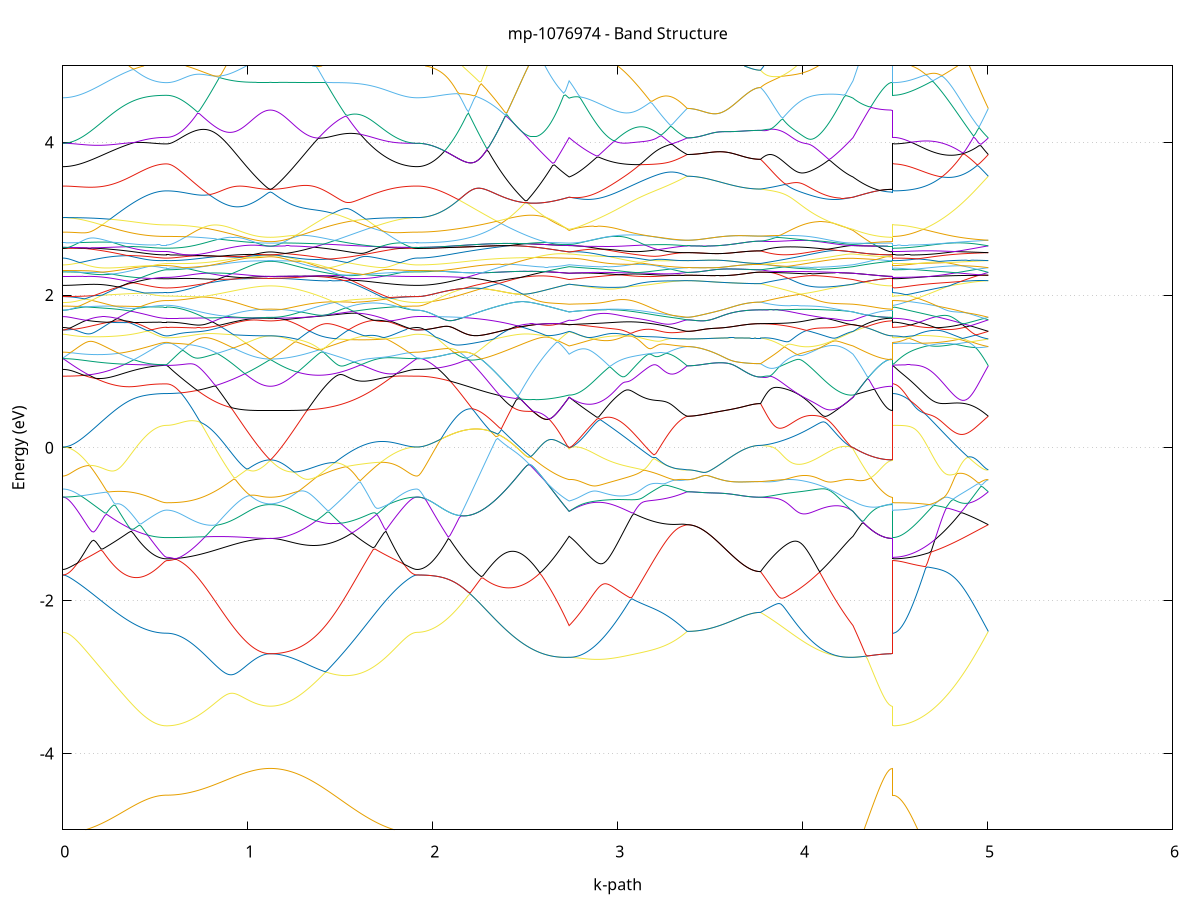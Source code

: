 set title 'mp-1076974 - Band Structure'
set xlabel 'k-path'
set ylabel 'Energy (eV)'
set grid y
set yrange [-5:5]
set terminal png size 800,600
set output 'mp-1076974_bands_gnuplot.png'
plot '-' using 1:2 with lines notitle, '-' using 1:2 with lines notitle, '-' using 1:2 with lines notitle, '-' using 1:2 with lines notitle, '-' using 1:2 with lines notitle, '-' using 1:2 with lines notitle, '-' using 1:2 with lines notitle, '-' using 1:2 with lines notitle, '-' using 1:2 with lines notitle, '-' using 1:2 with lines notitle, '-' using 1:2 with lines notitle, '-' using 1:2 with lines notitle, '-' using 1:2 with lines notitle, '-' using 1:2 with lines notitle, '-' using 1:2 with lines notitle, '-' using 1:2 with lines notitle, '-' using 1:2 with lines notitle, '-' using 1:2 with lines notitle, '-' using 1:2 with lines notitle, '-' using 1:2 with lines notitle, '-' using 1:2 with lines notitle, '-' using 1:2 with lines notitle, '-' using 1:2 with lines notitle, '-' using 1:2 with lines notitle, '-' using 1:2 with lines notitle, '-' using 1:2 with lines notitle, '-' using 1:2 with lines notitle, '-' using 1:2 with lines notitle, '-' using 1:2 with lines notitle, '-' using 1:2 with lines notitle, '-' using 1:2 with lines notitle, '-' using 1:2 with lines notitle, '-' using 1:2 with lines notitle, '-' using 1:2 with lines notitle, '-' using 1:2 with lines notitle, '-' using 1:2 with lines notitle, '-' using 1:2 with lines notitle, '-' using 1:2 with lines notitle, '-' using 1:2 with lines notitle, '-' using 1:2 with lines notitle, '-' using 1:2 with lines notitle, '-' using 1:2 with lines notitle, '-' using 1:2 with lines notitle, '-' using 1:2 with lines notitle, '-' using 1:2 with lines notitle, '-' using 1:2 with lines notitle, '-' using 1:2 with lines notitle, '-' using 1:2 with lines notitle, '-' using 1:2 with lines notitle, '-' using 1:2 with lines notitle, '-' using 1:2 with lines notitle, '-' using 1:2 with lines notitle, '-' using 1:2 with lines notitle, '-' using 1:2 with lines notitle, '-' using 1:2 with lines notitle, '-' using 1:2 with lines notitle, '-' using 1:2 with lines notitle, '-' using 1:2 with lines notitle, '-' using 1:2 with lines notitle, '-' using 1:2 with lines notitle, '-' using 1:2 with lines notitle, '-' using 1:2 with lines notitle, '-' using 1:2 with lines notitle, '-' using 1:2 with lines notitle, '-' using 1:2 with lines notitle, '-' using 1:2 with lines notitle, '-' using 1:2 with lines notitle, '-' using 1:2 with lines notitle, '-' using 1:2 with lines notitle, '-' using 1:2 with lines notitle, '-' using 1:2 with lines notitle, '-' using 1:2 with lines notitle, '-' using 1:2 with lines notitle, '-' using 1:2 with lines notitle, '-' using 1:2 with lines notitle, '-' using 1:2 with lines notitle, '-' using 1:2 with lines notitle, '-' using 1:2 with lines notitle, '-' using 1:2 with lines notitle, '-' using 1:2 with lines notitle, '-' using 1:2 with lines notitle, '-' using 1:2 with lines notitle, '-' using 1:2 with lines notitle, '-' using 1:2 with lines notitle, '-' using 1:2 with lines notitle, '-' using 1:2 with lines notitle, '-' using 1:2 with lines notitle, '-' using 1:2 with lines notitle, '-' using 1:2 with lines notitle, '-' using 1:2 with lines notitle, '-' using 1:2 with lines notitle, '-' using 1:2 with lines notitle, '-' using 1:2 with lines notitle, '-' using 1:2 with lines notitle, '-' using 1:2 with lines notitle, '-' using 1:2 with lines notitle
0.000000 -39.592371
0.009845 -39.592371
0.019689 -39.592271
0.029534 -39.592171
0.039378 -39.592071
0.049223 -39.591971
0.059067 -39.591771
0.068912 -39.591571
0.078756 -39.591371
0.088601 -39.591171
0.098445 -39.590871
0.108290 -39.590571
0.118134 -39.590171
0.127979 -39.589871
0.137823 -39.589471
0.147668 -39.589071
0.157512 -39.588571
0.167357 -39.588071
0.177202 -39.587571
0.187046 -39.587171
0.196891 -39.586571
0.206735 -39.586071
0.216580 -39.585471
0.226424 -39.584971
0.236269 -39.584371
0.246113 -39.583771
0.255958 -39.583171
0.265802 -39.582571
0.275647 -39.581971
0.285491 -39.581271
0.295336 -39.580671
0.305180 -39.580071
0.315025 -39.579471
0.324869 -39.578771
0.334714 -39.578171
0.344558 -39.577571
0.354403 -39.576971
0.364248 -39.576371
0.374092 -39.575771
0.383937 -39.575271
0.393781 -39.574671
0.403626 -39.574171
0.413470 -39.573671
0.423315 -39.573271
0.433159 -39.572771
0.443004 -39.572371
0.452848 -39.571971
0.462693 -39.571571
0.472537 -39.571271
0.482382 -39.570971
0.492226 -39.570671
0.502071 -39.570471
0.511915 -39.570271
0.521760 -39.570071
0.531605 -39.569971
0.541449 -39.569871
0.551294 -39.569771
0.561138 -39.569771
0.561138 -39.569771
0.570983 -39.569771
0.580827 -39.569671
0.590672 -39.569571
0.600516 -39.569471
0.610361 -39.569271
0.620205 -39.569071
0.630050 -39.568771
0.639894 -39.568471
0.649739 -39.568171
0.659583 -39.567771
0.669428 -39.567471
0.679272 -39.566971
0.689117 -39.566471
0.698962 -39.565971
0.708806 -39.565471
0.718651 -39.564871
0.728495 -39.564171
0.738340 -39.563571
0.748184 -39.562871
0.758029 -39.562171
0.767873 -39.561471
0.777718 -39.560671
0.787562 -39.559871
0.797407 -39.559071
0.807251 -39.558171
0.817096 -39.557271
0.826940 -39.556371
0.836785 -39.555471
0.846629 -39.554571
0.856474 -39.553571
0.866319 -39.552571
0.876163 -39.551571
0.886008 -39.550571
0.895852 -39.549571
0.905697 -39.548471
0.915541 -39.547471
0.925386 -39.546371
0.935230 -39.545371
0.945075 -39.544371
0.954919 -39.543271
0.964764 -39.542271
0.974608 -39.541271
0.984453 -39.540271
0.994297 -39.539271
1.004142 -39.538371
1.013986 -39.537471
1.023831 -39.536571
1.033675 -39.535771
1.043520 -39.534971
1.053365 -39.534271
1.063209 -39.533671
1.073054 -39.533171
1.082898 -39.532671
1.092743 -39.532271
1.102587 -39.532071
1.112432 -39.531871
1.122276 -39.531871
1.122276 -39.531871
1.132196 -39.531871
1.142115 -39.532071
1.152035 -39.532271
1.161955 -39.532671
1.171874 -39.533171
1.181794 -39.533671
1.191714 -39.534371
1.201633 -39.535071
1.211553 -39.535771
1.221472 -39.536671
1.231392 -39.537471
1.241312 -39.538471
1.251231 -39.539371
1.261151 -39.540371
1.271070 -39.541471
1.280990 -39.542471
1.290910 -39.543571
1.300829 -39.544671
1.310749 -39.545771
1.320669 -39.546871
1.330588 -39.548071
1.340508 -39.549171
1.350427 -39.550271
1.360347 -39.551471
1.370267 -39.552571
1.380186 -39.553771
1.390106 -39.554971
1.400025 -39.556071
1.409945 -39.557271
1.419865 -39.558371
1.429784 -39.559571
1.439704 -39.560671
1.449624 -39.561771
1.459543 -39.562971
1.469463 -39.564071
1.479382 -39.565171
1.489302 -39.566271
1.499222 -39.567271
1.509141 -39.568371
1.519061 -39.569371
1.528980 -39.570471
1.538900 -39.571471
1.548820 -39.572471
1.558739 -39.573471
1.568659 -39.574371
1.578579 -39.575371
1.588498 -39.576271
1.598418 -39.577171
1.608337 -39.578071
1.618257 -39.578871
1.628177 -39.579771
1.638096 -39.580571
1.648016 -39.581371
1.657935 -39.582171
1.667855 -39.582871
1.677775 -39.583571
1.687694 -39.584271
1.697614 -39.584971
1.707533 -39.585571
1.717453 -39.586171
1.727373 -39.586771
1.737292 -39.587371
1.747212 -39.587871
1.757132 -39.588371
1.767051 -39.588871
1.776971 -39.589271
1.786890 -39.589771
1.796810 -39.590071
1.806730 -39.590471
1.816649 -39.590771
1.826569 -39.591071
1.836488 -39.591371
1.846408 -39.591571
1.856328 -39.591771
1.866247 -39.591971
1.876167 -39.592071
1.886087 -39.592271
1.896006 -39.592271
1.905926 -39.592371
1.915845 -39.592371
1.915845 -39.592371
1.925747 -39.592371
1.935649 -39.592271
1.945551 -39.592171
1.955452 -39.591971
1.965354 -39.591871
1.975256 -39.591571
1.985158 -39.591271
1.995059 -39.590971
2.004961 -39.590571
2.014863 -39.590171
2.024765 -39.589771
2.034666 -39.589271
2.044568 -39.588771
2.054470 -39.588171
2.064372 -39.587571
2.074273 -39.586871
2.084175 -39.586171
2.094077 -39.585471
2.103979 -39.584671
2.113880 -39.583871
2.123782 -39.583071
2.133684 -39.582171
2.143586 -39.581271
2.153487 -39.580371
2.163389 -39.579371
2.173291 -39.578371
2.183193 -39.577271
2.193094 -39.576271
2.202996 -39.575171
2.212898 -39.573971
2.222800 -39.572871
2.232701 -39.571671
2.242603 -39.570471
2.252505 -39.569271
2.262407 -39.567971
2.272308 -39.566771
2.282210 -39.565471
2.292112 -39.564071
2.302014 -39.562771
2.311915 -39.561371
2.321817 -39.560071
2.331719 -39.558671
2.341621 -39.557271
2.351522 -39.555871
2.361424 -39.554471
2.371326 -39.552971
2.381228 -39.551571
2.391129 -39.550071
2.401031 -39.548671
2.410933 -39.547171
2.420835 -39.545671
2.430736 -39.544271
2.440638 -39.542771
2.450540 -39.541271
2.460442 -39.539871
2.470343 -39.538371
2.480245 -39.536971
2.490147 -39.535471
2.500049 -39.534071
2.509950 -39.532571
2.519852 -39.531171
2.529754 -39.529771
2.539656 -39.528671
2.549557 -39.528771
2.559459 -39.528871
2.569361 -39.529071
2.579263 -39.529171
2.589164 -39.529271
2.599066 -39.529371
2.608968 -39.529571
2.618870 -39.529671
2.628771 -39.529771
2.638673 -39.529871
2.648575 -39.529971
2.658477 -39.530071
2.668378 -39.530171
2.678280 -39.530271
2.688182 -39.530371
2.698084 -39.530471
2.707985 -39.530571
2.717887 -39.530671
2.727789 -39.530771
2.737691 -39.530871
2.737691 -39.530871
2.747663 -39.530871
2.757635 -39.530971
2.767607 -39.530971
2.777580 -39.531171
2.787552 -39.531371
2.797524 -39.531571
2.807496 -39.531871
2.817469 -39.532171
2.827441 -39.532571
2.837413 -39.532871
2.847385 -39.533271
2.857358 -39.533771
2.867330 -39.534171
2.877302 -39.534571
2.887274 -39.535071
2.897247 -39.535471
2.907219 -39.535971
2.917191 -39.536371
2.927163 -39.536871
2.937136 -39.537271
2.947108 -39.537671
2.957080 -39.538071
2.967052 -39.538571
2.977024 -39.538871
2.986997 -39.539271
2.996969 -39.539671
3.006941 -39.539971
3.016913 -39.540271
3.026886 -39.540571
3.036858 -39.540871
3.046830 -39.541171
3.056802 -39.541371
3.066775 -39.541571
3.076747 -39.541771
3.086719 -39.541871
3.096691 -39.542071
3.106664 -39.542171
3.116636 -39.542171
3.126608 -39.542271
3.136580 -39.542271
3.146553 -39.542271
3.156525 -39.542271
3.166497 -39.542171
3.176469 -39.542071
3.186442 -39.541971
3.196414 -39.541771
3.206386 -39.541671
3.216358 -39.541471
3.226330 -39.541271
3.236303 -39.540971
3.246275 -39.540671
3.256247 -39.540371
3.266219 -39.540071
3.276192 -39.539771
3.286164 -39.539371
3.296136 -39.538971
3.306108 -39.538571
3.316081 -39.538171
3.326053 -39.537771
3.336025 -39.537271
3.345997 -39.536871
3.355970 -39.536371
3.365942 -39.535871
3.375914 -39.535371
3.375914 -39.535371
3.385834 -39.535371
3.395753 -39.535371
3.405673 -39.535371
3.415593 -39.535371
3.425512 -39.535371
3.435432 -39.535371
3.445351 -39.535371
3.455271 -39.535471
3.465191 -39.535471
3.475110 -39.535471
3.485030 -39.535471
3.494949 -39.535471
3.504869 -39.535471
3.514789 -39.535471
3.524708 -39.535471
3.534628 -39.535571
3.544548 -39.535571
3.554467 -39.535571
3.564387 -39.535571
3.574306 -39.535571
3.584226 -39.535571
3.594146 -39.535571
3.604065 -39.535671
3.613985 -39.535671
3.623904 -39.535671
3.633824 -39.535671
3.643744 -39.535671
3.653663 -39.535671
3.663583 -39.535671
3.673502 -39.535671
3.683422 -39.535671
3.693342 -39.535771
3.703261 -39.535771
3.713181 -39.535771
3.723101 -39.535771
3.733020 -39.535771
3.742940 -39.535771
3.752859 -39.535771
3.762779 -39.535771
3.772699 -39.535771
3.772699 -39.535771
3.782696 -39.536071
3.792694 -39.536271
3.802692 -39.536471
3.812690 -39.536771
3.822688 -39.536871
3.832686 -39.537071
3.842683 -39.537271
3.852681 -39.537371
3.862679 -39.537471
3.872677 -39.537571
3.882675 -39.537571
3.892672 -39.537671
3.902670 -39.537671
3.912668 -39.537671
3.922666 -39.537671
3.932664 -39.537571
3.942662 -39.537471
3.952659 -39.537471
3.962657 -39.537371
3.972655 -39.537171
3.982653 -39.537071
3.992651 -39.536971
4.002649 -39.536771
4.012646 -39.536571
4.022644 -39.536371
4.032642 -39.536171
4.042640 -39.535871
4.052638 -39.535671
4.062635 -39.535371
4.072633 -39.535071
4.082631 -39.534871
4.092629 -39.534571
4.102627 -39.534271
4.112625 -39.533971
4.122622 -39.533671
4.132620 -39.533371
4.142618 -39.533071
4.152616 -39.532771
4.162614 -39.532471
4.172611 -39.532271
4.182609 -39.531971
4.192607 -39.531771
4.202605 -39.531571
4.212603 -39.531371
4.222601 -39.531171
4.232598 -39.531071
4.242596 -39.530971
4.252594 -39.530871
4.262592 -39.530871
4.272590 -39.530871
4.272590 -39.530871
4.282304 -39.530971
4.292019 -39.531071
4.301734 -39.531071
4.311448 -39.531071
4.321163 -39.531271
4.330878 -39.531371
4.340593 -39.531371
4.350307 -39.531471
4.360022 -39.531471
4.369737 -39.531571
4.379451 -39.531571
4.389166 -39.531671
4.398881 -39.531671
4.408596 -39.531671
4.418310 -39.531771
4.428025 -39.531771
4.437740 -39.531771
4.447454 -39.531771
4.457169 -39.531771
4.466884 -39.531871
4.476598 -39.531871
4.486313 -39.531871
4.486313 -39.569771
4.496271 -39.569771
4.506228 -39.569671
4.516185 -39.569671
4.526143 -39.569571
4.536100 -39.569371
4.546057 -39.569171
4.556015 -39.568971
4.565972 -39.568771
4.575930 -39.568471
4.585887 -39.568171
4.595844 -39.567871
4.605802 -39.567571
4.615759 -39.567171
4.625717 -39.566771
4.635674 -39.566271
4.645631 -39.565871
4.655589 -39.565371
4.665546 -39.564871
4.675504 -39.564271
4.685461 -39.563671
4.695418 -39.563071
4.705376 -39.562471
4.715333 -39.561771
4.725291 -39.561171
4.735248 -39.560471
4.745205 -39.559771
4.755163 -39.558971
4.765120 -39.558171
4.775078 -39.557471
4.785035 -39.556571
4.794992 -39.555771
4.804950 -39.554971
4.814907 -39.554071
4.824864 -39.553171
4.834822 -39.552271
4.844779 -39.551371
4.854737 -39.550471
4.864694 -39.549471
4.874651 -39.548571
4.884609 -39.547571
4.894566 -39.546571
4.904524 -39.545671
4.914481 -39.544671
4.924438 -39.543671
4.934396 -39.542571
4.944353 -39.541571
4.954311 -39.540571
4.964268 -39.539571
4.974225 -39.538471
4.984183 -39.537471
4.994140 -39.536371
5.004098 -39.535371
e
0.000000 -39.522671
0.009845 -39.522671
0.019689 -39.522671
0.029534 -39.522671
0.039378 -39.522671
0.049223 -39.522571
0.059067 -39.522571
0.068912 -39.522571
0.078756 -39.522471
0.088601 -39.522371
0.098445 -39.522371
0.108290 -39.522271
0.118134 -39.522171
0.127979 -39.522071
0.137823 -39.521971
0.147668 -39.521871
0.157512 -39.521771
0.167357 -39.521571
0.177202 -39.521471
0.187046 -39.521271
0.196891 -39.521171
0.206735 -39.520971
0.216580 -39.520771
0.226424 -39.520571
0.236269 -39.520271
0.246113 -39.520071
0.255958 -39.519771
0.265802 -39.519571
0.275647 -39.519271
0.285491 -39.518871
0.295336 -39.518571
0.305180 -39.518171
0.315025 -39.517871
0.324869 -39.517471
0.334714 -39.516971
0.344558 -39.516571
0.354403 -39.516071
0.364248 -39.515571
0.374092 -39.515071
0.383937 -39.514471
0.393781 -39.513871
0.403626 -39.513271
0.413470 -39.512671
0.423315 -39.511971
0.433159 -39.511271
0.443004 -39.510571
0.452848 -39.509771
0.462693 -39.509071
0.472537 -39.508171
0.482382 -39.507371
0.492226 -39.506471
0.502071 -39.505671
0.511915 -39.504671
0.521760 -39.503771
0.531605 -39.502871
0.541449 -39.501971
0.551294 -39.501171
0.561138 -39.500771
0.561138 -39.500771
0.570983 -39.500771
0.580827 -39.500771
0.590672 -39.500771
0.600516 -39.500771
0.610361 -39.500771
0.620205 -39.500771
0.630050 -39.500771
0.639894 -39.500771
0.649739 -39.500771
0.659583 -39.500771
0.669428 -39.500871
0.679272 -39.500871
0.689117 -39.500871
0.698962 -39.500871
0.708806 -39.500871
0.718651 -39.500871
0.728495 -39.500971
0.738340 -39.500971
0.748184 -39.500971
0.758029 -39.500971
0.767873 -39.500971
0.777718 -39.501071
0.787562 -39.501071
0.797407 -39.501071
0.807251 -39.501071
0.817096 -39.501071
0.826940 -39.501071
0.836785 -39.501171
0.846629 -39.501171
0.856474 -39.501171
0.866319 -39.501171
0.876163 -39.501171
0.886008 -39.501171
0.895852 -39.501171
0.905697 -39.501171
0.915541 -39.501171
0.925386 -39.501071
0.935230 -39.501071
0.945075 -39.501071
0.954919 -39.500971
0.964764 -39.500971
0.974608 -39.500871
0.984453 -39.500771
0.994297 -39.500671
1.004142 -39.500571
1.013986 -39.500471
1.023831 -39.500271
1.033675 -39.500171
1.043520 -39.499971
1.053365 -39.499771
1.063209 -39.499471
1.073054 -39.499171
1.082898 -39.498971
1.092743 -39.498671
1.102587 -39.498371
1.112432 -39.498171
1.122276 -39.498171
1.122276 -39.498171
1.132196 -39.498271
1.142115 -39.498571
1.152035 -39.499071
1.161955 -39.499571
1.171874 -39.500071
1.181794 -39.500671
1.191714 -39.501271
1.201633 -39.501871
1.211553 -39.502471
1.221472 -39.502971
1.231392 -39.503571
1.241312 -39.504171
1.251231 -39.504771
1.261151 -39.505271
1.271070 -39.505871
1.280990 -39.506371
1.290910 -39.506971
1.300829 -39.507471
1.310749 -39.507971
1.320669 -39.508471
1.330588 -39.508971
1.340508 -39.509471
1.350427 -39.509971
1.360347 -39.510471
1.370267 -39.510871
1.380186 -39.511371
1.390106 -39.511771
1.400025 -39.512271
1.409945 -39.512671
1.419865 -39.513071
1.429784 -39.513471
1.439704 -39.513871
1.449624 -39.514271
1.459543 -39.514671
1.469463 -39.515071
1.479382 -39.515371
1.489302 -39.515771
1.499222 -39.516071
1.509141 -39.516371
1.519061 -39.516771
1.528980 -39.517071
1.538900 -39.517371
1.548820 -39.517671
1.558739 -39.517871
1.568659 -39.518171
1.578579 -39.518471
1.588498 -39.518671
1.598418 -39.518971
1.608337 -39.519171
1.618257 -39.519471
1.628177 -39.519671
1.638096 -39.519871
1.648016 -39.520071
1.657935 -39.520271
1.667855 -39.520471
1.677775 -39.520671
1.687694 -39.520771
1.697614 -39.520971
1.707533 -39.521171
1.717453 -39.521271
1.727373 -39.521471
1.737292 -39.521571
1.747212 -39.521671
1.757132 -39.521771
1.767051 -39.521871
1.776971 -39.521971
1.786890 -39.522071
1.796810 -39.522171
1.806730 -39.522271
1.816649 -39.522371
1.826569 -39.522371
1.836488 -39.522471
1.846408 -39.522571
1.856328 -39.522571
1.866247 -39.522571
1.876167 -39.522671
1.886087 -39.522671
1.896006 -39.522671
1.905926 -39.522671
1.915845 -39.522671
1.915845 -39.522671
1.925747 -39.522671
1.935649 -39.522671
1.945551 -39.522671
1.955452 -39.522771
1.965354 -39.522771
1.975256 -39.522771
1.985158 -39.522771
1.995059 -39.522871
2.004961 -39.522871
2.014863 -39.522871
2.024765 -39.522971
2.034666 -39.522971
2.044568 -39.523071
2.054470 -39.523071
2.064372 -39.523171
2.074273 -39.523171
2.084175 -39.523271
2.094077 -39.523371
2.103979 -39.523371
2.113880 -39.523471
2.123782 -39.523571
2.133684 -39.523671
2.143586 -39.523671
2.153487 -39.523771
2.163389 -39.523871
2.173291 -39.523971
2.183193 -39.524071
2.193094 -39.524171
2.202996 -39.524271
2.212898 -39.524371
2.222800 -39.524471
2.232701 -39.524571
2.242603 -39.524671
2.252505 -39.524871
2.262407 -39.524971
2.272308 -39.525071
2.282210 -39.525171
2.292112 -39.525271
2.302014 -39.525471
2.311915 -39.525571
2.321817 -39.525671
2.331719 -39.525771
2.341621 -39.525971
2.351522 -39.526071
2.361424 -39.526171
2.371326 -39.526371
2.381228 -39.526471
2.391129 -39.526571
2.401031 -39.526771
2.410933 -39.526871
2.420835 -39.527071
2.430736 -39.527171
2.440638 -39.527271
2.450540 -39.527471
2.460442 -39.527571
2.470343 -39.527671
2.480245 -39.527871
2.490147 -39.527971
2.500049 -39.528071
2.509950 -39.528271
2.519852 -39.528371
2.529754 -39.528471
2.539656 -39.528371
2.549557 -39.526971
2.559459 -39.525571
2.569361 -39.524171
2.579263 -39.522871
2.589164 -39.521571
2.599066 -39.520271
2.608968 -39.518971
2.618870 -39.517671
2.628771 -39.516471
2.638673 -39.515271
2.648575 -39.514071
2.658477 -39.512871
2.668378 -39.511771
2.678280 -39.510671
2.688182 -39.509571
2.698084 -39.508571
2.707985 -39.507471
2.717887 -39.506571
2.727789 -39.505571
2.737691 -39.504671
2.737691 -39.504671
2.747663 -39.505171
2.757635 -39.505671
2.767607 -39.506171
2.777580 -39.506771
2.787552 -39.507371
2.797524 -39.507971
2.807496 -39.508471
2.817469 -39.509071
2.827441 -39.509671
2.837413 -39.510271
2.847385 -39.510871
2.857358 -39.511471
2.867330 -39.512071
2.877302 -39.512571
2.887274 -39.513171
2.897247 -39.513671
2.907219 -39.514171
2.917191 -39.514771
2.927163 -39.515271
2.937136 -39.515771
2.947108 -39.516271
2.957080 -39.516771
2.967052 -39.517271
2.977024 -39.517671
2.986997 -39.518171
2.996969 -39.518671
3.006941 -39.519071
3.016913 -39.519571
3.026886 -39.520071
3.036858 -39.520471
3.046830 -39.520871
3.056802 -39.521371
3.066775 -39.521771
3.076747 -39.522271
3.086719 -39.522671
3.096691 -39.523071
3.106664 -39.523571
3.116636 -39.523971
3.126608 -39.524371
3.136580 -39.524771
3.146553 -39.525271
3.156525 -39.525671
3.166497 -39.526071
3.176469 -39.526471
3.186442 -39.526871
3.196414 -39.527371
3.206386 -39.527771
3.216358 -39.528171
3.226330 -39.528571
3.236303 -39.529071
3.246275 -39.529471
3.256247 -39.529871
3.266219 -39.530271
3.276192 -39.530771
3.286164 -39.531171
3.296136 -39.531671
3.306108 -39.532071
3.316081 -39.532471
3.326053 -39.532971
3.336025 -39.533471
3.345997 -39.533871
3.355970 -39.534371
3.365942 -39.534871
3.375914 -39.535371
3.375914 -39.535371
3.385834 -39.535371
3.395753 -39.535371
3.405673 -39.535371
3.415593 -39.535371
3.425512 -39.535371
3.435432 -39.535371
3.445351 -39.535371
3.455271 -39.535371
3.465191 -39.535371
3.475110 -39.535371
3.485030 -39.535471
3.494949 -39.535471
3.504869 -39.535471
3.514789 -39.535471
3.524708 -39.535471
3.534628 -39.535471
3.544548 -39.535471
3.554467 -39.535471
3.564387 -39.535571
3.574306 -39.535571
3.584226 -39.535571
3.594146 -39.535571
3.604065 -39.535571
3.613985 -39.535571
3.623904 -39.535571
3.633824 -39.535671
3.643744 -39.535671
3.653663 -39.535671
3.663583 -39.535671
3.673502 -39.535671
3.683422 -39.535671
3.693342 -39.535671
3.703261 -39.535671
3.713181 -39.535671
3.723101 -39.535671
3.733020 -39.535671
3.742940 -39.535771
3.752859 -39.535771
3.762779 -39.535771
3.772699 -39.535771
3.772699 -39.535671
3.782696 -39.535471
3.792694 -39.535071
3.802692 -39.534771
3.812690 -39.534471
3.822688 -39.534071
3.832686 -39.533671
3.842683 -39.533271
3.852681 -39.532771
3.862679 -39.532371
3.872677 -39.531871
3.882675 -39.531371
3.892672 -39.530871
3.902670 -39.530371
3.912668 -39.529771
3.922666 -39.529271
3.932664 -39.528671
3.942662 -39.528071
3.952659 -39.527471
3.962657 -39.526871
3.972655 -39.526171
3.982653 -39.525571
3.992651 -39.524871
4.002649 -39.524271
4.012646 -39.523571
4.022644 -39.522871
4.032642 -39.522171
4.042640 -39.521471
4.052638 -39.520771
4.062635 -39.519971
4.072633 -39.519271
4.082631 -39.518471
4.092629 -39.517771
4.102627 -39.516971
4.112625 -39.516271
4.122622 -39.515471
4.132620 -39.514671
4.142618 -39.513971
4.152616 -39.513171
4.162614 -39.512371
4.172611 -39.511671
4.182609 -39.510871
4.192607 -39.510171
4.202605 -39.509371
4.212603 -39.508671
4.222601 -39.507871
4.232598 -39.507171
4.242596 -39.506571
4.252594 -39.505871
4.262592 -39.505271
4.272590 -39.504671
4.272590 -39.504671
4.282304 -39.503771
4.292019 -39.502971
4.301734 -39.502171
4.311448 -39.501471
4.321163 -39.500671
4.330878 -39.500071
4.340593 -39.499371
4.350307 -39.498771
4.360022 -39.498171
4.369737 -39.497671
4.379451 -39.497171
4.389166 -39.497171
4.398881 -39.497371
4.408596 -39.497571
4.418310 -39.497671
4.428025 -39.497771
4.437740 -39.497871
4.447454 -39.497971
4.457169 -39.498071
4.466884 -39.498071
4.476598 -39.498071
4.486313 -39.498171
4.486313 -39.500771
4.496271 -39.500771
4.506228 -39.500771
4.516185 -39.500871
4.526143 -39.500971
4.536100 -39.501171
4.546057 -39.501271
4.556015 -39.501471
4.565972 -39.501771
4.575930 -39.501971
4.585887 -39.502271
4.595844 -39.502671
4.605802 -39.502971
4.615759 -39.503371
4.625717 -39.503771
4.635674 -39.504271
4.645631 -39.504671
4.655589 -39.505271
4.665546 -39.505771
4.675504 -39.506271
4.685461 -39.506871
4.695418 -39.507471
4.705376 -39.508171
4.715333 -39.508771
4.725291 -39.509471
4.735248 -39.510171
4.745205 -39.510871
4.755163 -39.511671
4.765120 -39.512471
4.775078 -39.513271
4.785035 -39.514071
4.794992 -39.514871
4.804950 -39.515771
4.814907 -39.516571
4.824864 -39.517471
4.834822 -39.518371
4.844779 -39.519271
4.854737 -39.520271
4.864694 -39.521171
4.874651 -39.522171
4.884609 -39.523171
4.894566 -39.524071
4.904524 -39.525071
4.914481 -39.526071
4.924438 -39.527171
4.934396 -39.528171
4.944353 -39.529171
4.954311 -39.530171
4.964268 -39.531271
4.974225 -39.532271
4.984183 -39.533271
4.994140 -39.534371
5.004098 -39.535371
e
0.000000 -39.453471
0.009845 -39.453471
0.019689 -39.453471
0.029534 -39.453571
0.039378 -39.453771
0.049223 -39.453871
0.059067 -39.454071
0.068912 -39.454371
0.078756 -39.454671
0.088601 -39.454971
0.098445 -39.455371
0.108290 -39.455771
0.118134 -39.456171
0.127979 -39.456671
0.137823 -39.457171
0.147668 -39.457671
0.157512 -39.458271
0.167357 -39.458871
0.177202 -39.459471
0.187046 -39.460171
0.196891 -39.460871
0.206735 -39.461571
0.216580 -39.462371
0.226424 -39.463171
0.236269 -39.463971
0.246113 -39.464871
0.255958 -39.465771
0.265802 -39.466671
0.275647 -39.467571
0.285491 -39.468571
0.295336 -39.469471
0.305180 -39.470471
0.315025 -39.471571
0.324869 -39.472571
0.334714 -39.473571
0.344558 -39.474671
0.354403 -39.475771
0.364248 -39.476871
0.374092 -39.477971
0.383937 -39.479071
0.393781 -39.480271
0.403626 -39.481371
0.413470 -39.482571
0.423315 -39.483671
0.433159 -39.484871
0.443004 -39.485971
0.452848 -39.487171
0.462693 -39.488371
0.472537 -39.489471
0.482382 -39.490671
0.492226 -39.491771
0.502071 -39.492871
0.511915 -39.493971
0.521760 -39.495071
0.531605 -39.496171
0.541449 -39.497171
0.551294 -39.498071
0.561138 -39.498471
0.561138 -39.498471
0.570983 -39.498471
0.580827 -39.498471
0.590672 -39.498471
0.600516 -39.498471
0.610361 -39.498471
0.620205 -39.498471
0.630050 -39.498471
0.639894 -39.498471
0.649739 -39.498471
0.659583 -39.498471
0.669428 -39.498471
0.679272 -39.498471
0.689117 -39.498371
0.698962 -39.498371
0.708806 -39.498371
0.718651 -39.498371
0.728495 -39.498371
0.738340 -39.498371
0.748184 -39.498371
0.758029 -39.498371
0.767873 -39.498371
0.777718 -39.498371
0.787562 -39.498371
0.797407 -39.498371
0.807251 -39.498371
0.817096 -39.498371
0.826940 -39.498271
0.836785 -39.498271
0.846629 -39.498271
0.856474 -39.498271
0.866319 -39.498271
0.876163 -39.498271
0.886008 -39.498271
0.895852 -39.498271
0.905697 -39.498271
0.915541 -39.498271
0.925386 -39.498171
0.935230 -39.498271
0.945075 -39.498171
0.954919 -39.498171
0.964764 -39.498171
0.974608 -39.498171
0.984453 -39.498171
0.994297 -39.498171
1.004142 -39.498171
1.013986 -39.498171
1.023831 -39.498171
1.033675 -39.498171
1.043520 -39.498171
1.053365 -39.498171
1.063209 -39.498171
1.073054 -39.498171
1.082898 -39.498171
1.092743 -39.498171
1.102587 -39.498171
1.112432 -39.498171
1.122276 -39.498071
1.122276 -39.498071
1.132196 -39.498071
1.142115 -39.497871
1.152035 -39.497671
1.161955 -39.497371
1.171874 -39.496971
1.181794 -39.496471
1.191714 -39.495971
1.201633 -39.495271
1.211553 -39.494671
1.221472 -39.493871
1.231392 -39.493171
1.241312 -39.492371
1.251231 -39.491571
1.261151 -39.490771
1.271070 -39.489871
1.280990 -39.488971
1.290910 -39.488071
1.300829 -39.487171
1.310749 -39.486271
1.320669 -39.485371
1.330588 -39.484471
1.340508 -39.483571
1.350427 -39.482671
1.360347 -39.481771
1.370267 -39.480871
1.380186 -39.479971
1.390106 -39.479071
1.400025 -39.478171
1.409945 -39.477271
1.419865 -39.476471
1.429784 -39.475571
1.439704 -39.474771
1.449624 -39.473871
1.459543 -39.473071
1.469463 -39.472271
1.479382 -39.471471
1.489302 -39.470671
1.499222 -39.469971
1.509141 -39.469171
1.519061 -39.468471
1.528980 -39.467771
1.538900 -39.467071
1.548820 -39.466371
1.558739 -39.465671
1.568659 -39.464971
1.578579 -39.464371
1.588498 -39.463771
1.598418 -39.463171
1.608337 -39.462571
1.618257 -39.461971
1.628177 -39.461471
1.638096 -39.460871
1.648016 -39.460371
1.657935 -39.459871
1.667855 -39.459371
1.677775 -39.458971
1.687694 -39.458471
1.697614 -39.458071
1.707533 -39.457671
1.717453 -39.457271
1.727373 -39.456871
1.737292 -39.456571
1.747212 -39.456271
1.757132 -39.455871
1.767051 -39.455571
1.776971 -39.455371
1.786890 -39.455071
1.796810 -39.454871
1.806730 -39.454571
1.816649 -39.454371
1.826569 -39.454171
1.836488 -39.454071
1.846408 -39.453871
1.856328 -39.453771
1.866247 -39.453671
1.876167 -39.453571
1.886087 -39.453471
1.896006 -39.453471
1.905926 -39.453471
1.915845 -39.453471
1.915845 -39.453371
1.925747 -39.453471
1.935649 -39.453471
1.945551 -39.453471
1.955452 -39.453571
1.965354 -39.453671
1.975256 -39.453771
1.985158 -39.453871
1.995059 -39.454071
2.004961 -39.454271
2.014863 -39.454471
2.024765 -39.454671
2.034666 -39.454871
2.044568 -39.455071
2.054470 -39.455371
2.064372 -39.455671
2.074273 -39.455971
2.084175 -39.456271
2.094077 -39.456571
2.103979 -39.456971
2.113880 -39.457371
2.123782 -39.457771
2.133684 -39.458171
2.143586 -39.458571
2.153487 -39.458971
2.163389 -39.459471
2.173291 -39.459871
2.183193 -39.460371
2.193094 -39.460871
2.202996 -39.461371
2.212898 -39.461871
2.222800 -39.462471
2.232701 -39.462971
2.242603 -39.463571
2.252505 -39.464071
2.262407 -39.464671
2.272308 -39.465271
2.282210 -39.465871
2.292112 -39.466471
2.302014 -39.467071
2.311915 -39.467771
2.321817 -39.468371
2.331719 -39.468971
2.341621 -39.469671
2.351522 -39.470271
2.361424 -39.470971
2.371326 -39.471571
2.381228 -39.472271
2.391129 -39.472971
2.401031 -39.473571
2.410933 -39.474271
2.420835 -39.474971
2.430736 -39.475571
2.440638 -39.476271
2.450540 -39.476971
2.460442 -39.477671
2.470343 -39.478271
2.480245 -39.478971
2.490147 -39.479671
2.500049 -39.480271
2.509950 -39.480971
2.519852 -39.481571
2.529754 -39.482271
2.539656 -39.482871
2.549557 -39.483471
2.559459 -39.484171
2.569361 -39.484771
2.579263 -39.485371
2.589164 -39.485971
2.599066 -39.486571
2.608968 -39.487171
2.618870 -39.487671
2.628771 -39.488271
2.638673 -39.488771
2.648575 -39.489371
2.658477 -39.489871
2.668378 -39.490371
2.678280 -39.490871
2.688182 -39.491371
2.698084 -39.491871
2.707985 -39.492371
2.717887 -39.492771
2.727789 -39.493171
2.737691 -39.493571
2.737691 -39.493571
2.747663 -39.493371
2.757635 -39.493171
2.767607 -39.492971
2.777580 -39.492771
2.787552 -39.492571
2.797524 -39.492371
2.807496 -39.492171
2.817469 -39.491871
2.827441 -39.491671
2.837413 -39.491471
2.847385 -39.491271
2.857358 -39.490971
2.867330 -39.490771
2.877302 -39.490571
2.887274 -39.490271
2.897247 -39.490071
2.907219 -39.489771
2.917191 -39.489571
2.927163 -39.489271
2.937136 -39.489071
2.947108 -39.488771
2.957080 -39.488571
2.967052 -39.488271
2.977024 -39.488071
2.986997 -39.487771
2.996969 -39.487471
3.006941 -39.487171
3.016913 -39.486971
3.026886 -39.486671
3.036858 -39.486371
3.046830 -39.486071
3.056802 -39.485871
3.066775 -39.485571
3.076747 -39.485271
3.086719 -39.484971
3.096691 -39.484671
3.106664 -39.484371
3.116636 -39.484071
3.126608 -39.483771
3.136580 -39.483471
3.146553 -39.483171
3.156525 -39.482871
3.166497 -39.482571
3.176469 -39.482271
3.186442 -39.481971
3.196414 -39.481671
3.206386 -39.481371
3.216358 -39.481071
3.226330 -39.480771
3.236303 -39.480371
3.246275 -39.480071
3.256247 -39.479771
3.266219 -39.479471
3.276192 -39.479171
3.286164 -39.478771
3.296136 -39.478471
3.306108 -39.478171
3.316081 -39.477871
3.326053 -39.477571
3.336025 -39.477171
3.345997 -39.476871
3.355970 -39.476571
3.365942 -39.476271
3.375914 -39.475971
3.375914 -39.475971
3.385834 -39.475971
3.395753 -39.475971
3.405673 -39.475971
3.415593 -39.475971
3.425512 -39.475971
3.435432 -39.475971
3.445351 -39.475871
3.455271 -39.475871
3.465191 -39.475871
3.475110 -39.475871
3.485030 -39.475871
3.494949 -39.475871
3.504869 -39.475871
3.514789 -39.475871
3.524708 -39.475871
3.534628 -39.475771
3.544548 -39.475771
3.554467 -39.475771
3.564387 -39.475771
3.574306 -39.475771
3.584226 -39.475771
3.594146 -39.475771
3.604065 -39.475671
3.613985 -39.475671
3.623904 -39.475671
3.633824 -39.475671
3.643744 -39.475671
3.653663 -39.475671
3.663583 -39.475671
3.673502 -39.475671
3.683422 -39.475571
3.693342 -39.475571
3.703261 -39.475571
3.713181 -39.475571
3.723101 -39.475571
3.733020 -39.475571
3.742940 -39.475571
3.752859 -39.475571
3.762779 -39.475571
3.772699 -39.475571
3.772699 -39.475571
3.782696 -39.475671
3.792694 -39.475671
3.802692 -39.475771
3.812690 -39.475971
3.822688 -39.476071
3.832686 -39.476271
3.842683 -39.476471
3.852681 -39.476671
3.862679 -39.476871
3.872677 -39.477071
3.882675 -39.477371
3.892672 -39.477671
3.902670 -39.477871
3.912668 -39.478271
3.922666 -39.478571
3.932664 -39.478871
3.942662 -39.479171
3.952659 -39.479571
3.962657 -39.479971
3.972655 -39.480371
3.982653 -39.480771
3.992651 -39.481171
4.002649 -39.481571
4.012646 -39.481971
4.022644 -39.482471
4.032642 -39.482871
4.042640 -39.483371
4.052638 -39.483771
4.062635 -39.484271
4.072633 -39.484771
4.082631 -39.485171
4.092629 -39.485671
4.102627 -39.486171
4.112625 -39.486671
4.122622 -39.487171
4.132620 -39.487671
4.142618 -39.488071
4.152616 -39.488571
4.162614 -39.489071
4.172611 -39.489571
4.182609 -39.490071
4.192607 -39.490471
4.202605 -39.490971
4.212603 -39.491371
4.222601 -39.491871
4.232598 -39.492271
4.242596 -39.492671
4.252594 -39.492971
4.262592 -39.493371
4.272590 -39.493571
4.272590 -39.493571
4.282304 -39.493971
4.292019 -39.494371
4.301734 -39.494771
4.311448 -39.495071
4.321163 -39.495371
4.330878 -39.495671
4.340593 -39.495971
4.350307 -39.496271
4.360022 -39.496471
4.369737 -39.496771
4.379451 -39.496971
4.389166 -39.497171
4.398881 -39.497271
4.408596 -39.497471
4.418310 -39.497571
4.428025 -39.497771
4.437740 -39.497871
4.447454 -39.497971
4.457169 -39.497971
4.466884 -39.498071
4.476598 -39.498071
4.486313 -39.498071
4.486313 -39.498471
4.496271 -39.498471
4.506228 -39.498371
4.516185 -39.498371
4.526143 -39.498271
4.536100 -39.498171
4.546057 -39.498071
4.556015 -39.497971
4.565972 -39.497771
4.575930 -39.497671
4.585887 -39.497471
4.595844 -39.497271
4.605802 -39.496971
4.615759 -39.496771
4.625717 -39.496471
4.635674 -39.496171
4.645631 -39.495871
4.655589 -39.495571
4.665546 -39.495271
4.675504 -39.494871
4.685461 -39.494471
4.695418 -39.494071
4.705376 -39.493671
4.715333 -39.493271
4.725291 -39.492771
4.735248 -39.492371
4.745205 -39.491871
4.755163 -39.491371
4.765120 -39.490871
4.775078 -39.490371
4.785035 -39.489871
4.794992 -39.489271
4.804950 -39.488771
4.814907 -39.488171
4.824864 -39.487571
4.834822 -39.486971
4.844779 -39.486371
4.854737 -39.485771
4.864694 -39.485171
4.874651 -39.484571
4.884609 -39.483971
4.894566 -39.483271
4.904524 -39.482671
4.914481 -39.481971
4.924438 -39.481371
4.934396 -39.480671
4.944353 -39.479971
4.954311 -39.479371
4.964268 -39.478671
4.974225 -39.477971
4.984183 -39.477271
4.994140 -39.476671
5.004098 -39.475971
e
0.000000 -39.453371
0.009845 -39.453371
0.019689 -39.453371
0.029534 -39.453371
0.039378 -39.453371
0.049223 -39.453371
0.059067 -39.453371
0.068912 -39.453371
0.078756 -39.453371
0.088601 -39.453371
0.098445 -39.453371
0.108290 -39.453371
0.118134 -39.453371
0.127979 -39.453371
0.137823 -39.453371
0.147668 -39.453371
0.157512 -39.453371
0.167357 -39.453371
0.177202 -39.453371
0.187046 -39.453371
0.196891 -39.453371
0.206735 -39.453371
0.216580 -39.453371
0.226424 -39.453371
0.236269 -39.453371
0.246113 -39.453371
0.255958 -39.453371
0.265802 -39.453371
0.275647 -39.453371
0.285491 -39.453371
0.295336 -39.453371
0.305180 -39.453371
0.315025 -39.453371
0.324869 -39.453371
0.334714 -39.453371
0.344558 -39.453371
0.354403 -39.453371
0.364248 -39.453371
0.374092 -39.453371
0.383937 -39.453371
0.393781 -39.453371
0.403626 -39.453371
0.413470 -39.453371
0.423315 -39.453371
0.433159 -39.453371
0.443004 -39.453371
0.452848 -39.453371
0.462693 -39.453371
0.472537 -39.453371
0.482382 -39.453371
0.492226 -39.453371
0.502071 -39.453371
0.511915 -39.453371
0.521760 -39.453371
0.531605 -39.453371
0.541449 -39.453371
0.551294 -39.453371
0.561138 -39.453371
0.561138 -39.453371
0.570983 -39.453371
0.580827 -39.453471
0.590672 -39.453471
0.600516 -39.453671
0.610361 -39.453871
0.620205 -39.454071
0.630050 -39.454271
0.639894 -39.454571
0.649739 -39.454871
0.659583 -39.455271
0.669428 -39.455671
0.679272 -39.456071
0.689117 -39.456571
0.698962 -39.457071
0.708806 -39.457671
0.718651 -39.458171
0.728495 -39.458871
0.738340 -39.459471
0.748184 -39.460171
0.758029 -39.460871
0.767873 -39.461571
0.777718 -39.462371
0.787562 -39.463171
0.797407 -39.463971
0.807251 -39.464871
0.817096 -39.465771
0.826940 -39.466671
0.836785 -39.467571
0.846629 -39.468571
0.856474 -39.469571
0.866319 -39.470571
0.876163 -39.471571
0.886008 -39.472571
0.895852 -39.473671
0.905697 -39.474671
0.915541 -39.475771
0.925386 -39.476871
0.935230 -39.477971
0.945075 -39.479071
0.954919 -39.480171
0.964764 -39.481271
0.974608 -39.482371
0.984453 -39.483471
0.994297 -39.484471
1.004142 -39.485571
1.013986 -39.486571
1.023831 -39.487671
1.033675 -39.488671
1.043520 -39.489571
1.053365 -39.490471
1.063209 -39.491371
1.073054 -39.492171
1.082898 -39.492971
1.092743 -39.493571
1.102587 -39.494171
1.112432 -39.494471
1.122276 -39.494671
1.122276 -39.494671
1.132196 -39.494471
1.142115 -39.494171
1.152035 -39.493671
1.161955 -39.493071
1.171874 -39.492471
1.181794 -39.491871
1.191714 -39.491171
1.201633 -39.490471
1.211553 -39.489771
1.221472 -39.489071
1.231392 -39.488371
1.241312 -39.487671
1.251231 -39.486971
1.261151 -39.486271
1.271070 -39.485471
1.280990 -39.484771
1.290910 -39.484071
1.300829 -39.483271
1.310749 -39.482571
1.320669 -39.481871
1.330588 -39.481071
1.340508 -39.480371
1.350427 -39.479571
1.360347 -39.478871
1.370267 -39.478171
1.380186 -39.477371
1.390106 -39.476671
1.400025 -39.475971
1.409945 -39.475271
1.419865 -39.474571
1.429784 -39.473771
1.439704 -39.473071
1.449624 -39.472371
1.459543 -39.471671
1.469463 -39.471071
1.479382 -39.470371
1.489302 -39.469671
1.499222 -39.468971
1.509141 -39.468371
1.519061 -39.467671
1.528980 -39.467071
1.538900 -39.466471
1.548820 -39.465871
1.558739 -39.465171
1.568659 -39.464571
1.578579 -39.464071
1.588498 -39.463471
1.598418 -39.462871
1.608337 -39.462371
1.618257 -39.461771
1.628177 -39.461271
1.638096 -39.460771
1.648016 -39.460271
1.657935 -39.459771
1.667855 -39.459371
1.677775 -39.458871
1.687694 -39.458471
1.697614 -39.458071
1.707533 -39.457571
1.717453 -39.457271
1.727373 -39.456871
1.737292 -39.456471
1.747212 -39.456171
1.757132 -39.455871
1.767051 -39.455571
1.776971 -39.455271
1.786890 -39.455071
1.796810 -39.454771
1.806730 -39.454571
1.816649 -39.454371
1.826569 -39.454171
1.836488 -39.453971
1.846408 -39.453871
1.856328 -39.453771
1.866247 -39.453671
1.876167 -39.453571
1.886087 -39.453471
1.896006 -39.453471
1.905926 -39.453371
1.915845 -39.453371
1.915845 -39.453371
1.925747 -39.453371
1.935649 -39.453471
1.945551 -39.453471
1.955452 -39.453571
1.965354 -39.453671
1.975256 -39.453771
1.985158 -39.453871
1.995059 -39.454071
2.004961 -39.454171
2.014863 -39.454371
2.024765 -39.454571
2.034666 -39.454871
2.044568 -39.455071
2.054470 -39.455371
2.064372 -39.455671
2.074273 -39.455971
2.084175 -39.456271
2.094077 -39.456571
2.103979 -39.456971
2.113880 -39.457271
2.123782 -39.457671
2.133684 -39.458071
2.143586 -39.458571
2.153487 -39.458971
2.163389 -39.459371
2.173291 -39.459871
2.183193 -39.460371
2.193094 -39.460871
2.202996 -39.461371
2.212898 -39.461871
2.222800 -39.462371
2.232701 -39.462971
2.242603 -39.463471
2.252505 -39.464071
2.262407 -39.464671
2.272308 -39.465271
2.282210 -39.465871
2.292112 -39.466471
2.302014 -39.467071
2.311915 -39.467671
2.321817 -39.468371
2.331719 -39.468971
2.341621 -39.469571
2.351522 -39.470271
2.361424 -39.470871
2.371326 -39.471571
2.381228 -39.472271
2.391129 -39.472871
2.401031 -39.473571
2.410933 -39.474271
2.420835 -39.474871
2.430736 -39.475571
2.440638 -39.476271
2.450540 -39.476871
2.460442 -39.477571
2.470343 -39.478271
2.480245 -39.478971
2.490147 -39.479571
2.500049 -39.480271
2.509950 -39.480871
2.519852 -39.481571
2.529754 -39.482171
2.539656 -39.482871
2.549557 -39.483471
2.559459 -39.484071
2.569361 -39.484671
2.579263 -39.485371
2.589164 -39.485971
2.599066 -39.486471
2.608968 -39.487071
2.618870 -39.487671
2.628771 -39.488271
2.638673 -39.488771
2.648575 -39.489371
2.658477 -39.489871
2.668378 -39.490371
2.678280 -39.490871
2.688182 -39.491371
2.698084 -39.491871
2.707985 -39.492271
2.717887 -39.492771
2.727789 -39.493171
2.737691 -39.493571
2.737691 -39.493571
2.747663 -39.493371
2.757635 -39.492971
2.767607 -39.492571
2.777580 -39.492071
2.787552 -39.491471
2.797524 -39.490871
2.807496 -39.490171
2.817469 -39.489471
2.827441 -39.488771
2.837413 -39.488071
2.847385 -39.487271
2.857358 -39.486571
2.867330 -39.485771
2.877302 -39.484971
2.887274 -39.484271
2.897247 -39.483471
2.907219 -39.482771
2.917191 -39.481971
2.927163 -39.481271
2.937136 -39.480571
2.947108 -39.479971
2.957080 -39.479271
2.967052 -39.478671
2.977024 -39.478071
2.986997 -39.477471
2.996969 -39.476871
3.006941 -39.476371
3.016913 -39.475871
3.026886 -39.475371
3.036858 -39.474871
3.046830 -39.474471
3.056802 -39.474071
3.066775 -39.473671
3.076747 -39.473371
3.086719 -39.473071
3.096691 -39.472771
3.106664 -39.472571
3.116636 -39.472371
3.126608 -39.472171
3.136580 -39.472071
3.146553 -39.471971
3.156525 -39.471871
3.166497 -39.471771
3.176469 -39.471771
3.186442 -39.471771
3.196414 -39.471771
3.206386 -39.471871
3.216358 -39.471971
3.226330 -39.472071
3.236303 -39.472171
3.246275 -39.472371
3.256247 -39.472571
3.266219 -39.472771
3.276192 -39.472971
3.286164 -39.473271
3.296136 -39.473471
3.306108 -39.473771
3.316081 -39.474071
3.326053 -39.474371
3.336025 -39.474671
3.345997 -39.474971
3.355970 -39.475271
3.365942 -39.475671
3.375914 -39.475871
3.375914 -39.475871
3.385834 -39.475871
3.395753 -39.475871
3.405673 -39.475871
3.415593 -39.475871
3.425512 -39.475871
3.435432 -39.475871
3.445351 -39.475871
3.455271 -39.475871
3.465191 -39.475871
3.475110 -39.475871
3.485030 -39.475871
3.494949 -39.475871
3.504869 -39.475871
3.514789 -39.475771
3.524708 -39.475771
3.534628 -39.475771
3.544548 -39.475771
3.554467 -39.475771
3.564387 -39.475771
3.574306 -39.475771
3.584226 -39.475671
3.594146 -39.475671
3.604065 -39.475671
3.613985 -39.475671
3.623904 -39.475671
3.633824 -39.475671
3.643744 -39.475671
3.653663 -39.475571
3.663583 -39.475571
3.673502 -39.475571
3.683422 -39.475571
3.693342 -39.475571
3.703261 -39.475571
3.713181 -39.475571
3.723101 -39.475571
3.733020 -39.475571
3.742940 -39.475571
3.752859 -39.475571
3.762779 -39.475571
3.772699 -39.475571
3.772699 -39.475571
3.782696 -39.475471
3.792694 -39.475471
3.802692 -39.475471
3.812690 -39.475471
3.822688 -39.475571
3.832686 -39.475671
3.842683 -39.475671
3.852681 -39.475771
3.862679 -39.475971
3.872677 -39.476071
3.882675 -39.476271
3.892672 -39.476471
3.902670 -39.476671
3.912668 -39.476971
3.922666 -39.477171
3.932664 -39.477471
3.942662 -39.477771
3.952659 -39.478171
3.962657 -39.478471
3.972655 -39.478871
3.982653 -39.479271
3.992651 -39.479671
4.002649 -39.480071
4.012646 -39.480571
4.022644 -39.481071
4.032642 -39.481471
4.042640 -39.481971
4.052638 -39.482571
4.062635 -39.483071
4.072633 -39.483571
4.082631 -39.484171
4.092629 -39.484671
4.102627 -39.485271
4.112625 -39.485871
4.122622 -39.486371
4.132620 -39.486971
4.142618 -39.487571
4.152616 -39.488171
4.162614 -39.488671
4.172611 -39.489271
4.182609 -39.489771
4.192607 -39.490371
4.202605 -39.490871
4.212603 -39.491371
4.222601 -39.491771
4.232598 -39.492271
4.242596 -39.492671
4.252594 -39.492971
4.262592 -39.493271
4.272590 -39.493571
4.272590 -39.493571
4.282304 -39.493971
4.292019 -39.494371
4.301734 -39.494671
4.311448 -39.495071
4.321163 -39.495371
4.330878 -39.495671
4.340593 -39.495971
4.350307 -39.496271
4.360022 -39.496471
4.369737 -39.496671
4.379451 -39.496971
4.389166 -39.496771
4.398881 -39.496371
4.408596 -39.495971
4.418310 -39.495671
4.428025 -39.495371
4.437740 -39.495171
4.447454 -39.494971
4.457169 -39.494871
4.466884 -39.494771
4.476598 -39.494671
4.486313 -39.494671
4.486313 -39.453371
4.496271 -39.453371
4.506228 -39.453371
4.516185 -39.453471
4.526143 -39.453471
4.536100 -39.453571
4.546057 -39.453671
4.556015 -39.453871
4.565972 -39.453971
4.575930 -39.454171
4.585887 -39.454371
4.595844 -39.454571
4.605802 -39.454771
4.615759 -39.455071
4.625717 -39.455371
4.635674 -39.455671
4.645631 -39.455971
4.655589 -39.456271
4.665546 -39.456571
4.675504 -39.456971
4.685461 -39.457371
4.695418 -39.457771
4.705376 -39.458171
4.715333 -39.458571
4.725291 -39.459071
4.735248 -39.459471
4.745205 -39.459971
4.755163 -39.460471
4.765120 -39.460971
4.775078 -39.461471
4.785035 -39.461971
4.794992 -39.462571
4.804950 -39.463071
4.814907 -39.463671
4.824864 -39.464271
4.834822 -39.464871
4.844779 -39.465471
4.854737 -39.466071
4.864694 -39.466671
4.874651 -39.467271
4.884609 -39.467871
4.894566 -39.468571
4.904524 -39.469171
4.914481 -39.469871
4.924438 -39.470471
4.934396 -39.471171
4.944353 -39.471871
4.954311 -39.472471
4.964268 -39.473171
4.974225 -39.473871
4.984183 -39.474571
4.994140 -39.475271
5.004098 -39.475871
e
0.000000 -18.095271
0.009845 -18.095271
0.019689 -18.095471
0.029534 -18.095671
0.039378 -18.096071
0.049223 -18.096571
0.059067 -18.097071
0.068912 -18.097671
0.078756 -18.098471
0.088601 -18.099171
0.098445 -18.100071
0.108290 -18.100971
0.118134 -18.101871
0.127979 -18.102871
0.137823 -18.103871
0.147668 -18.104871
0.157512 -18.105971
0.167357 -18.106971
0.177202 -18.107971
0.187046 -18.108971
0.196891 -18.109971
0.206735 -18.110871
0.216580 -18.111771
0.226424 -18.112671
0.236269 -18.113471
0.246113 -18.114271
0.255958 -18.114971
0.265802 -18.115671
0.275647 -18.116271
0.285491 -18.116871
0.295336 -18.117371
0.305180 -18.117771
0.315025 -18.118171
0.324869 -18.118471
0.334714 -18.118771
0.344558 -18.119071
0.354403 -18.119171
0.364248 -18.119371
0.374092 -18.119471
0.383937 -18.119571
0.393781 -18.119571
0.403626 -18.119571
0.413470 -18.119571
0.423315 -18.119571
0.433159 -18.119471
0.443004 -18.119371
0.452848 -18.119271
0.462693 -18.119171
0.472537 -18.119171
0.482382 -18.119071
0.492226 -18.118971
0.502071 -18.118871
0.511915 -18.118771
0.521760 -18.118771
0.531605 -18.118671
0.541449 -18.118671
0.551294 -18.118571
0.561138 -18.118571
0.561138 -18.118571
0.570983 -18.118571
0.580827 -18.118571
0.590672 -18.118571
0.600516 -18.118471
0.610361 -18.118471
0.620205 -18.118371
0.630050 -18.118271
0.639894 -18.118171
0.649739 -18.117971
0.659583 -18.117871
0.669428 -18.117671
0.679272 -18.117371
0.689117 -18.117171
0.698962 -18.116771
0.708806 -18.116471
0.718651 -18.116071
0.728495 -18.115571
0.738340 -18.115071
0.748184 -18.114471
0.758029 -18.113871
0.767873 -18.113171
0.777718 -18.112471
0.787562 -18.111671
0.797407 -18.114571
0.807251 -18.120171
0.817096 -18.125571
0.826940 -18.130971
0.836785 -18.136271
0.846629 -18.141471
0.856474 -18.146471
0.866319 -18.151371
0.876163 -18.156171
0.886008 -18.160771
0.895852 -18.165271
0.905697 -18.169671
0.915541 -18.173771
0.925386 -18.177771
0.935230 -18.181671
0.945075 -18.185271
0.954919 -18.188771
0.964764 -18.192071
0.974608 -18.195171
0.984453 -18.198071
0.994297 -18.200871
1.004142 -18.203371
1.013986 -18.205771
1.023831 -18.207871
1.033675 -18.209871
1.043520 -18.211571
1.053365 -18.213171
1.063209 -18.214471
1.073054 -18.215671
1.082898 -18.216571
1.092743 -18.217271
1.102587 -18.217871
1.112432 -18.218171
1.122276 -18.218271
1.122276 -18.218271
1.132196 -18.218171
1.142115 -18.217871
1.152035 -18.217271
1.161955 -18.216571
1.171874 -18.215571
1.181794 -18.214471
1.191714 -18.213071
1.201633 -18.211471
1.211553 -18.209671
1.221472 -18.207671
1.231392 -18.205471
1.241312 -18.203071
1.251231 -18.200471
1.261151 -18.197671
1.271070 -18.194671
1.280990 -18.191471
1.290910 -18.188071
1.300829 -18.184471
1.310749 -18.180671
1.320669 -18.176671
1.330588 -18.172471
1.340508 -18.168171
1.350427 -18.163571
1.360347 -18.158871
1.370267 -18.153971
1.380186 -18.148871
1.390106 -18.143571
1.400025 -18.138171
1.409945 -18.132571
1.419865 -18.126771
1.429784 -18.120871
1.439704 -18.116771
1.449624 -18.117871
1.459543 -18.118871
1.469463 -18.119871
1.479382 -18.120671
1.489302 -18.121371
1.499222 -18.121971
1.509141 -18.122471
1.519061 -18.122871
1.528980 -18.123171
1.538900 -18.123371
1.548820 -18.123471
1.558739 -18.123471
1.568659 -18.123371
1.578579 -18.123071
1.588498 -18.122771
1.598418 -18.122371
1.608337 -18.121871
1.618257 -18.121271
1.628177 -18.120571
1.638096 -18.119771
1.648016 -18.118971
1.657935 -18.118071
1.667855 -18.117071
1.677775 -18.116071
1.687694 -18.114971
1.697614 -18.113871
1.707533 -18.112671
1.717453 -18.111571
1.727373 -18.110371
1.737292 -18.109171
1.747212 -18.107971
1.757132 -18.106771
1.767051 -18.105571
1.776971 -18.104471
1.786890 -18.103271
1.796810 -18.102271
1.806730 -18.101171
1.816649 -18.100271
1.826569 -18.099371
1.836488 -18.098571
1.846408 -18.097771
1.856328 -18.097071
1.866247 -18.096571
1.876167 -18.096071
1.886087 -18.095671
1.896006 -18.095471
1.905926 -18.095271
1.915845 -18.095271
1.915845 -18.095271
1.925747 -18.095171
1.935649 -18.094771
1.945551 -18.094271
1.955452 -18.093571
1.965354 -18.092671
1.975256 -18.091571
1.985158 -18.090271
1.995059 -18.088771
2.004961 -18.086971
2.014863 -18.088671
2.024765 -18.095471
2.034666 -18.102671
2.044568 -18.110071
2.054470 -18.117671
2.064372 -18.125371
2.074273 -18.133271
2.084175 -18.141171
2.094077 -18.149071
2.103979 -18.157071
2.113880 -18.164971
2.123782 -18.172871
2.133684 -18.180671
2.143586 -18.188271
2.153487 -18.195871
2.163389 -18.203271
2.173291 -18.210471
2.183193 -18.217471
2.193094 -18.224371
2.202996 -18.231071
2.212898 -18.237471
2.222800 -18.243671
2.232701 -18.249671
2.242603 -18.255371
2.252505 -18.260771
2.262407 -18.265971
2.272308 -18.270871
2.282210 -18.275571
2.292112 -18.279871
2.302014 -18.283971
2.311915 -18.287671
2.321817 -18.291171
2.331719 -18.294371
2.341621 -18.297171
2.351522 -18.299771
2.361424 -18.301971
2.371326 -18.303871
2.381228 -18.305471
2.391129 -18.306771
2.401031 -18.307771
2.410933 -18.308371
2.420835 -18.308771
2.430736 -18.308771
2.440638 -18.308471
2.450540 -18.307871
2.460442 -18.306971
2.470343 -18.305671
2.480245 -18.304171
2.490147 -18.302371
2.500049 -18.300171
2.509950 -18.297771
2.519852 -18.295071
2.529754 -18.291971
2.539656 -18.288671
2.549557 -18.285171
2.559459 -18.281271
2.569361 -18.277171
2.579263 -18.272871
2.589164 -18.268271
2.599066 -18.263371
2.608968 -18.258371
2.618870 -18.253071
2.628771 -18.247571
2.638673 -18.241871
2.648575 -18.236071
2.658477 -18.229971
2.668378 -18.223771
2.678280 -18.217471
2.688182 -18.210971
2.698084 -18.204471
2.707985 -18.197771
2.717887 -18.191071
2.727789 -18.184271
2.737691 -18.177471
2.737691 -18.177471
2.747663 -18.180771
2.757635 -18.184071
2.767607 -18.187371
2.777580 -18.190671
2.787552 -18.193871
2.797524 -18.197171
2.807496 -18.200371
2.817469 -18.203471
2.827441 -18.206571
2.837413 -18.209671
2.847385 -18.212571
2.857358 -18.215471
2.867330 -18.218271
2.877302 -18.220971
2.887274 -18.223571
2.897247 -18.225971
2.907219 -18.228371
2.917191 -18.230471
2.927163 -18.232571
2.937136 -18.234471
2.947108 -18.236171
2.957080 -18.237671
2.967052 -18.239071
2.977024 -18.240271
2.986997 -18.241271
2.996969 -18.242071
3.006941 -18.242671
3.016913 -18.242971
3.026886 -18.243171
3.036858 -18.243071
3.046830 -18.242771
3.056802 -18.242271
3.066775 -18.241571
3.076747 -18.240571
3.086719 -18.239371
3.096691 -18.237971
3.106664 -18.236271
3.116636 -18.234371
3.126608 -18.232171
3.136580 -18.229771
3.146553 -18.227171
3.156525 -18.224271
3.166497 -18.221271
3.176469 -18.217971
3.186442 -18.214471
3.196414 -18.210671
3.206386 -18.206771
3.216358 -18.202671
3.226330 -18.198471
3.236303 -18.194071
3.246275 -18.189471
3.256247 -18.184771
3.266219 -18.180071
3.276192 -18.175171
3.286164 -18.170371
3.296136 -18.165471
3.306108 -18.160671
3.316081 -18.155871
3.326053 -18.151271
3.336025 -18.146771
3.345997 -18.142571
3.355970 -18.138671
3.365942 -18.134971
3.375914 -18.131771
3.375914 -18.131771
3.385834 -18.131971
3.395753 -18.132271
3.405673 -18.132871
3.415593 -18.133771
3.425512 -18.134871
3.435432 -18.136071
3.445351 -18.137571
3.455271 -18.139171
3.465191 -18.140971
3.475110 -18.142871
3.485030 -18.144971
3.494949 -18.147071
3.504869 -18.149271
3.514789 -18.151471
3.524708 -18.153771
3.534628 -18.156071
3.544548 -18.158371
3.554467 -18.160671
3.564387 -18.162971
3.574306 -18.165171
3.584226 -18.167371
3.594146 -18.169471
3.604065 -18.171571
3.613985 -18.173571
3.623904 -18.175471
3.633824 -18.177271
3.643744 -18.178971
3.653663 -18.180571
3.663583 -18.182071
3.673502 -18.183471
3.683422 -18.184671
3.693342 -18.185871
3.703261 -18.186871
3.713181 -18.187771
3.723101 -18.188471
3.733020 -18.189171
3.742940 -18.189571
3.752859 -18.189971
3.762779 -18.190171
3.772699 -18.190271
3.772699 -18.190271
3.782696 -18.196371
3.792694 -18.202271
3.802692 -18.207871
3.812690 -18.213071
3.822688 -18.218071
3.832686 -18.222771
3.842683 -18.227171
3.852681 -18.231271
3.862679 -18.235071
3.872677 -18.238571
3.882675 -18.241771
3.892672 -18.244671
3.902670 -18.247271
3.912668 -18.249571
3.922666 -18.251471
3.932664 -18.253171
3.942662 -18.254571
3.952659 -18.255671
3.962657 -18.256571
3.972655 -18.257071
3.982653 -18.257371
3.992651 -18.257271
4.002649 -18.256971
4.012646 -18.256471
4.022644 -18.255671
4.032642 -18.254571
4.042640 -18.253271
4.052638 -18.251771
4.062635 -18.249971
4.072633 -18.247971
4.082631 -18.245771
4.092629 -18.243371
4.102627 -18.240771
4.112625 -18.237971
4.122622 -18.235071
4.132620 -18.231971
4.142618 -18.228671
4.152616 -18.225271
4.162614 -18.221671
4.172611 -18.218071
4.182609 -18.214271
4.192607 -18.210371
4.202605 -18.206471
4.212603 -18.202471
4.222601 -18.198371
4.232598 -18.194171
4.242596 -18.190071
4.252594 -18.185871
4.262592 -18.181671
4.272590 -18.177471
4.272590 -18.177471
4.282304 -18.170771
4.292019 -18.164171
4.301734 -18.157571
4.311448 -18.150971
4.321163 -18.150871
4.330878 -18.158471
4.340593 -18.165671
4.350307 -18.172371
4.360022 -18.178571
4.369737 -18.184471
4.379451 -18.189771
4.389166 -18.194771
4.398881 -18.199171
4.408596 -18.203171
4.418310 -18.206671
4.428025 -18.209771
4.437740 -18.212371
4.447454 -18.214471
4.457169 -18.216171
4.466884 -18.217271
4.476598 -18.217971
4.486313 -18.218271
4.486313 -18.118571
4.496271 -18.119271
4.506228 -18.121071
4.516185 -18.123971
4.526143 -18.127571
4.536100 -18.131871
4.546057 -18.136571
4.556015 -18.141571
4.565972 -18.146671
4.575930 -18.151771
4.585887 -18.156771
4.595844 -18.161771
4.605802 -18.166571
4.615759 -18.171271
4.625717 -18.175671
4.635674 -18.179871
4.645631 -18.183871
4.655589 -18.187571
4.665546 -18.191071
4.675504 -18.194271
4.685461 -18.197071
4.695418 -18.199671
4.705376 -18.201971
4.715333 -18.203971
4.725291 -18.205671
4.735248 -18.207071
4.745205 -18.208171
4.755163 -18.208871
4.765120 -18.209371
4.775078 -18.209471
4.785035 -18.209271
4.794992 -18.208871
4.804950 -18.208071
4.814907 -18.206971
4.824864 -18.205571
4.834822 -18.203771
4.844779 -18.201771
4.854737 -18.199471
4.864694 -18.196871
4.874651 -18.193971
4.884609 -18.190771
4.894566 -18.187271
4.904524 -18.183571
4.914481 -18.179571
4.924438 -18.175271
4.934396 -18.170671
4.944353 -18.165871
4.954311 -18.160771
4.964268 -18.155471
4.974225 -18.149871
4.984183 -18.144071
4.994140 -18.138071
5.004098 -18.131771
e
0.000000 -18.050771
0.009845 -18.050671
0.019689 -18.050471
0.029534 -18.049971
0.039378 -18.049271
0.049223 -18.048471
0.059067 -18.047371
0.068912 -18.046171
0.078756 -18.044771
0.088601 -18.043071
0.098445 -18.041271
0.108290 -18.039271
0.118134 -18.037171
0.127979 -18.034771
0.137823 -18.032171
0.147668 -18.029471
0.157512 -18.026471
0.167357 -18.023371
0.177202 -18.020071
0.187046 -18.016571
0.196891 -18.012971
0.206735 -18.009071
0.216580 -18.005071
0.226424 -18.000871
0.236269 -17.996571
0.246113 -17.991971
0.255958 -17.987271
0.265802 -17.982371
0.275647 -17.977371
0.285491 -17.972171
0.295336 -17.966771
0.305180 -17.961271
0.315025 -17.955571
0.324869 -17.949771
0.334714 -17.953171
0.344558 -17.957771
0.354403 -17.962171
0.364248 -17.966371
0.374092 -17.970371
0.383937 -17.974171
0.393781 -17.977871
0.403626 -17.981271
0.413470 -17.984471
0.423315 -17.987471
0.433159 -17.990371
0.443004 -17.992971
0.452848 -17.995371
0.462693 -17.997571
0.472537 -17.999571
0.482382 -18.001371
0.492226 -18.002971
0.502071 -18.004371
0.511915 -18.005571
0.521760 -18.006471
0.531605 -18.007271
0.541449 -18.007771
0.551294 -18.008071
0.561138 -18.008171
0.561138 -18.008171
0.570983 -18.008471
0.580827 -18.009471
0.590672 -18.011071
0.600516 -18.013171
0.610361 -18.015871
0.620205 -18.019071
0.630050 -18.022771
0.639894 -18.026771
0.649739 -18.031171
0.659583 -18.035871
0.669428 -18.040871
0.679272 -18.046071
0.689117 -18.051471
0.698962 -18.056971
0.708806 -18.062571
0.718651 -18.068371
0.728495 -18.074171
0.738340 -18.079971
0.748184 -18.085771
0.758029 -18.091571
0.767873 -18.097371
0.777718 -18.103171
0.787562 -18.108871
0.797407 -18.110871
0.807251 -18.109871
0.817096 -18.108971
0.826940 -18.107971
0.836785 -18.106871
0.846629 -18.105771
0.856474 -18.104571
0.866319 -18.103371
0.876163 -18.102171
0.886008 -18.100871
0.895852 -18.099671
0.905697 -18.098371
0.915541 -18.096971
0.925386 -18.095671
0.935230 -18.094371
0.945075 -18.093071
0.954919 -18.091771
0.964764 -18.090471
0.974608 -18.089271
0.984453 -18.088071
0.994297 -18.086971
1.004142 -18.085871
1.013986 -18.084771
1.023831 -18.083871
1.033675 -18.082971
1.043520 -18.082071
1.053365 -18.081371
1.063209 -18.080671
1.073054 -18.080171
1.082898 -18.079671
1.092743 -18.079371
1.102587 -18.079071
1.112432 -18.078871
1.122276 -18.078871
1.122276 -18.078871
1.132196 -18.078871
1.142115 -18.079071
1.152035 -18.079371
1.161955 -18.079671
1.171874 -18.080171
1.181794 -18.080771
1.191714 -18.081471
1.201633 -18.082271
1.211553 -18.083171
1.221472 -18.084171
1.231392 -18.085271
1.241312 -18.086471
1.251231 -18.087771
1.261151 -18.089171
1.271070 -18.090571
1.280990 -18.092071
1.290910 -18.093671
1.300829 -18.095271
1.310749 -18.096971
1.320669 -18.098571
1.330588 -18.100271
1.340508 -18.101971
1.350427 -18.103671
1.360347 -18.105271
1.370267 -18.106871
1.380186 -18.108471
1.390106 -18.110071
1.400025 -18.111571
1.409945 -18.112971
1.419865 -18.114271
1.429784 -18.115571
1.439704 -18.114771
1.449624 -18.108571
1.459543 -18.102171
1.469463 -18.095571
1.479382 -18.088871
1.489302 -18.082071
1.499222 -18.075071
1.509141 -18.067971
1.519061 -18.060771
1.528980 -18.053371
1.538900 -18.045871
1.548820 -18.038271
1.558739 -18.030471
1.568659 -18.022671
1.578579 -18.014671
1.588498 -18.006671
1.598418 -17.998471
1.608337 -17.990271
1.618257 -17.981871
1.628177 -17.973471
1.638096 -17.977271
1.648016 -17.982371
1.657935 -17.987171
1.667855 -17.991871
1.677775 -17.996371
1.687694 -18.000771
1.697614 -18.004871
1.707533 -18.008971
1.717453 -18.012771
1.727373 -18.016471
1.737292 -18.019871
1.747212 -18.023171
1.757132 -18.026371
1.767051 -18.029271
1.776971 -18.032071
1.786890 -18.034571
1.796810 -18.036971
1.806730 -18.039171
1.816649 -18.041171
1.826569 -18.042971
1.836488 -18.044671
1.846408 -18.046071
1.856328 -18.047371
1.866247 -18.048371
1.876167 -18.049271
1.886087 -18.049971
1.896006 -18.050371
1.905926 -18.050671
1.915845 -18.050771
1.915845 -18.050771
1.925747 -18.051271
1.935649 -18.052571
1.945551 -18.054671
1.955452 -18.057571
1.965354 -18.061271
1.975256 -18.065571
1.985158 -18.070571
1.995059 -18.076171
2.004961 -18.082171
2.014863 -18.085071
2.024765 -18.082971
2.034666 -18.080671
2.044568 -18.078171
2.054470 -18.075471
2.064372 -18.072571
2.074273 -18.069571
2.084175 -18.066271
2.094077 -18.062871
2.103979 -18.059271
2.113880 -18.055471
2.123782 -18.051471
2.133684 -18.047371
2.143586 -18.043071
2.153487 -18.038571
2.163389 -18.033871
2.173291 -18.029171
2.183193 -18.024171
2.193094 -18.019071
2.202996 -18.013871
2.212898 -18.008471
2.222800 -18.002971
2.232701 -17.997271
2.242603 -17.991471
2.252505 -17.985571
2.262407 -17.979571
2.272308 -17.973371
2.282210 -17.967171
2.292112 -17.960771
2.302014 -17.954371
2.311915 -17.947771
2.321817 -17.941171
2.331719 -17.934371
2.341621 -17.927571
2.351522 -17.920771
2.361424 -17.913771
2.371326 -17.909071
2.381228 -17.906571
2.391129 -17.903871
2.401031 -17.900871
2.410933 -17.897671
2.420835 -17.894171
2.430736 -17.890471
2.440638 -17.886571
2.450540 -17.882471
2.460442 -17.878171
2.470343 -17.873571
2.480245 -17.868871
2.490147 -17.863871
2.500049 -17.858771
2.509950 -17.853471
2.519852 -17.847971
2.529754 -17.842371
2.539656 -17.836571
2.549557 -17.846371
2.559459 -17.862971
2.569361 -17.879271
2.579263 -17.895271
2.589164 -17.910971
2.599066 -17.926471
2.608968 -17.941671
2.618870 -17.956471
2.628771 -17.970971
2.638673 -17.985171
2.648575 -17.998971
2.658477 -18.012471
2.668378 -18.025571
2.678280 -18.038271
2.688182 -18.050671
2.698084 -18.062571
2.707985 -18.074171
2.717887 -18.085371
2.727789 -18.096071
2.737691 -18.106471
2.737691 -18.106471
2.747663 -18.101471
2.757635 -18.096271
2.767607 -18.090971
2.777580 -18.085371
2.787552 -18.079671
2.797524 -18.073771
2.807496 -18.067671
2.817469 -18.061471
2.827441 -18.055071
2.837413 -18.048571
2.847385 -18.041971
2.857358 -18.035171
2.867330 -18.028371
2.877302 -18.021471
2.887274 -18.014471
2.897247 -18.007471
2.907219 -18.000471
2.917191 -17.993471
2.927163 -17.986471
2.937136 -17.979471
2.947108 -17.972671
2.957080 -17.965971
2.967052 -17.959571
2.977024 -17.953471
2.986997 -17.948071
2.996969 -17.943971
3.006941 -17.942271
3.016913 -17.944071
3.026886 -17.948771
3.036858 -17.954671
3.046830 -17.961271
3.056802 -17.968071
3.066775 -17.974871
3.076747 -17.981671
3.086719 -17.988471
3.096691 -17.995171
3.106664 -18.001771
3.116636 -18.008271
3.126608 -18.014671
3.136580 -18.020871
3.146553 -18.027071
3.156525 -18.033071
3.166497 -18.038971
3.176469 -18.044671
3.186442 -18.050371
3.196414 -18.055771
3.206386 -18.061171
3.216358 -18.066371
3.226330 -18.071471
3.236303 -18.076471
3.246275 -18.081271
3.256247 -18.085971
3.266219 -18.090471
3.276192 -18.094971
3.286164 -18.099171
3.296136 -18.103371
3.306108 -18.107371
3.316081 -18.111271
3.326053 -18.114971
3.336025 -18.118671
3.345997 -18.122171
3.355970 -18.125471
3.365942 -18.128671
3.375914 -18.131771
3.375914 -18.131771
3.385834 -18.131871
3.395753 -18.132271
3.405673 -18.132871
3.415593 -18.133771
3.425512 -18.134771
3.435432 -18.136071
3.445351 -18.137571
3.455271 -18.139171
3.465191 -18.140971
3.475110 -18.142871
3.485030 -18.144971
3.494949 -18.147071
3.504869 -18.149271
3.514789 -18.151471
3.524708 -18.153771
3.534628 -18.156071
3.544548 -18.158371
3.554467 -18.160671
3.564387 -18.162971
3.574306 -18.165171
3.584226 -18.167371
3.594146 -18.169471
3.604065 -18.171571
3.613985 -18.173571
3.623904 -18.175471
3.633824 -18.177271
3.643744 -18.178971
3.653663 -18.180571
3.663583 -18.182071
3.673502 -18.183471
3.683422 -18.184671
3.693342 -18.185871
3.703261 -18.186871
3.713181 -18.187771
3.723101 -18.188471
3.733020 -18.189071
3.742940 -18.189571
3.752859 -18.189971
3.762779 -18.190171
3.772699 -18.190171
3.772699 -18.190171
3.782696 -18.183771
3.792694 -18.177071
3.802692 -18.170071
3.812690 -18.162871
3.822688 -18.155271
3.832686 -18.147571
3.842683 -18.139471
3.852681 -18.131271
3.862679 -18.122671
3.872677 -18.113971
3.882675 -18.104971
3.892672 -18.095871
3.902670 -18.086471
3.912668 -18.076871
3.922666 -18.067071
3.932664 -18.057171
3.942662 -18.047071
3.952659 -18.036771
3.962657 -18.026371
3.972655 -18.015771
3.982653 -18.005171
3.992651 -17.994371
4.002649 -17.983571
4.012646 -17.972771
4.022644 -17.962071
4.032642 -17.951671
4.042640 -17.942471
4.052638 -17.937771
4.062635 -17.941071
4.072633 -17.948171
4.082631 -17.956271
4.092629 -17.964671
4.102627 -17.973271
4.112625 -17.981971
4.122622 -17.990671
4.132620 -17.999371
4.142618 -18.007971
4.152616 -18.016471
4.162614 -18.024871
4.172611 -18.033171
4.182609 -18.041371
4.192607 -18.049371
4.202605 -18.057171
4.212603 -18.064871
4.222601 -18.072371
4.232598 -18.079571
4.242596 -18.086671
4.252594 -18.093471
4.262592 -18.100071
4.272590 -18.106471
4.272590 -18.106471
4.282304 -18.116171
4.292019 -18.125471
4.301734 -18.134371
4.311448 -18.142771
4.321163 -18.144571
4.330878 -18.138171
4.340593 -18.132071
4.350307 -18.126071
4.360022 -18.120271
4.369737 -18.114671
4.379451 -18.109471
4.389166 -18.104571
4.398881 -18.099971
4.408596 -18.095671
4.418310 -18.091871
4.428025 -18.088571
4.437740 -18.085671
4.447454 -18.083271
4.457169 -18.081371
4.466884 -18.079971
4.476598 -18.079171
4.486313 -18.078871
4.486313 -18.008171
4.496271 -18.007271
4.506228 -18.004671
4.516185 -18.000471
4.526143 -17.994971
4.536100 -17.988371
4.546057 -17.980871
4.556015 -17.972571
4.565972 -17.963671
4.575930 -17.954171
4.585887 -17.944371
4.595844 -17.934271
4.605802 -17.923871
4.615759 -17.913371
4.625717 -17.902971
4.635674 -17.893071
4.645631 -17.884471
4.655589 -17.878671
4.665546 -17.877071
4.675504 -17.879471
4.685461 -17.884071
4.695418 -17.889971
4.705376 -17.896471
4.715333 -17.903571
4.725291 -17.910871
4.735248 -17.918571
4.745205 -17.926371
4.755163 -17.934371
4.765120 -17.942471
4.775078 -17.950671
4.785035 -17.959071
4.794992 -17.967371
4.804950 -17.975871
4.814907 -17.984271
4.824864 -17.992771
4.834822 -18.001271
4.844779 -18.009671
4.854737 -18.018171
4.864694 -18.026471
4.874651 -18.034771
4.884609 -18.043071
4.894566 -18.051171
4.904524 -18.059271
4.914481 -18.067171
4.924438 -18.074971
4.934396 -18.082671
4.944353 -18.090171
4.954311 -18.097571
4.964268 -18.104771
4.974225 -18.111771
4.984183 -18.118671
4.994140 -18.125371
5.004098 -18.131771
e
0.000000 -17.759571
0.009845 -17.759571
0.019689 -17.759571
0.029534 -17.759471
0.039378 -17.759271
0.049223 -17.762271
0.059067 -17.768771
0.068912 -17.775771
0.078756 -17.782971
0.088601 -17.790271
0.098445 -17.797771
0.108290 -17.805371
0.118134 -17.812871
0.127979 -17.820471
0.137823 -17.827971
0.147668 -17.835371
0.157512 -17.842771
0.167357 -17.849971
0.177202 -17.857171
0.187046 -17.864271
0.196891 -17.871271
0.206735 -17.878071
0.216580 -17.884771
0.226424 -17.891371
0.236269 -17.897771
0.246113 -17.904071
0.255958 -17.910171
0.265802 -17.916171
0.275647 -17.921971
0.285491 -17.927571
0.295336 -17.933071
0.305180 -17.938371
0.315025 -17.943471
0.324869 -17.948371
0.334714 -17.943871
0.344558 -17.937771
0.354403 -17.931471
0.364248 -17.925071
0.374092 -17.918671
0.383937 -17.911971
0.393781 -17.905271
0.403626 -17.898471
0.413470 -17.891571
0.423315 -17.884571
0.433159 -17.877471
0.443004 -17.870371
0.452848 -17.863171
0.462693 -17.855971
0.472537 -17.848771
0.482382 -17.841671
0.492226 -17.834471
0.502071 -17.827471
0.511915 -17.820571
0.521760 -17.813871
0.531605 -17.807671
0.541449 -17.802171
0.551294 -17.797971
0.561138 -17.796371
0.561138 -17.796371
0.570983 -17.796371
0.580827 -17.796171
0.590672 -17.795971
0.600516 -17.795571
0.610361 -17.795171
0.620205 -17.794571
0.630050 -17.793971
0.639894 -17.793171
0.649739 -17.792371
0.659583 -17.794271
0.669428 -17.798671
0.679272 -17.803171
0.689117 -17.807671
0.698962 -17.812271
0.708806 -17.816971
0.718651 -17.821571
0.728495 -17.826271
0.738340 -17.830971
0.748184 -17.835671
0.758029 -17.840271
0.767873 -17.844871
0.777718 -17.849371
0.787562 -17.853871
0.797407 -17.858271
0.807251 -17.862671
0.817096 -17.866871
0.826940 -17.871071
0.836785 -17.875171
0.846629 -17.879171
0.856474 -17.883071
0.866319 -17.886871
0.876163 -17.890571
0.886008 -17.894171
0.895852 -17.897671
0.905697 -17.900971
0.915541 -17.904171
0.925386 -17.907271
0.935230 -17.910271
0.945075 -17.913071
0.954919 -17.915771
0.964764 -17.918271
0.974608 -17.920671
0.984453 -17.922971
0.994297 -17.925071
1.004142 -17.926971
1.013986 -17.928771
1.023831 -17.930471
1.033675 -17.931971
1.043520 -17.933271
1.053365 -17.934471
1.063209 -17.935571
1.073054 -17.936371
1.082898 -17.937171
1.092743 -17.937671
1.102587 -17.938071
1.112432 -17.938371
1.122276 -17.938371
1.122276 -17.938371
1.132196 -17.938371
1.142115 -17.938071
1.152035 -17.937671
1.161955 -17.937071
1.171874 -17.936371
1.181794 -17.935371
1.191714 -17.934271
1.201633 -17.932971
1.211553 -17.931471
1.221472 -17.929671
1.231392 -17.927771
1.241312 -17.925671
1.251231 -17.923271
1.261151 -17.920671
1.271070 -17.917871
1.280990 -17.914871
1.290910 -17.911571
1.300829 -17.908171
1.310749 -17.904571
1.320669 -17.900671
1.330588 -17.896671
1.340508 -17.892471
1.350427 -17.888171
1.360347 -17.883671
1.370267 -17.878971
1.380186 -17.874271
1.390106 -17.869371
1.400025 -17.864471
1.409945 -17.859471
1.419865 -17.854371
1.429784 -17.849171
1.439704 -17.849371
1.449624 -17.856671
1.459543 -17.863971
1.469463 -17.871271
1.479382 -17.878371
1.489302 -17.885471
1.499222 -17.892371
1.509141 -17.899271
1.519061 -17.905971
1.528980 -17.912671
1.538900 -17.919171
1.548820 -17.925571
1.558739 -17.931871
1.568659 -17.938071
1.578579 -17.944071
1.588498 -17.949971
1.598418 -17.955771
1.608337 -17.961371
1.618257 -17.966871
1.628177 -17.972171
1.638096 -17.964971
1.648016 -17.956371
1.657935 -17.947671
1.667855 -17.938971
1.677775 -17.930171
1.687694 -17.921271
1.697614 -17.912371
1.707533 -17.903471
1.717453 -17.894471
1.727373 -17.885471
1.737292 -17.876371
1.747212 -17.867371
1.757132 -17.858271
1.767051 -17.849171
1.776971 -17.840171
1.786890 -17.831171
1.796810 -17.822171
1.806730 -17.813371
1.816649 -17.804571
1.826569 -17.795971
1.836488 -17.787571
1.846408 -17.779371
1.856328 -17.771571
1.866247 -17.764271
1.876167 -17.758971
1.886087 -17.759271
1.896006 -17.759471
1.905926 -17.759571
1.915845 -17.759571
1.915845 -17.759571
1.925747 -17.763071
1.935649 -17.769771
1.945551 -17.777171
1.955452 -17.784671
1.965354 -17.792171
1.975256 -17.799471
1.985158 -17.806671
1.995059 -17.813771
2.004961 -17.820571
2.014863 -17.827271
2.024765 -17.833771
2.034666 -17.840071
2.044568 -17.846171
2.054470 -17.852071
2.064372 -17.857771
2.074273 -17.863171
2.084175 -17.868371
2.094077 -17.873371
2.103979 -17.878171
2.113880 -17.882671
2.123782 -17.886871
2.133684 -17.890971
2.143586 -17.894671
2.153487 -17.898171
2.163389 -17.901471
2.173291 -17.904471
2.183193 -17.907171
2.193094 -17.909671
2.202996 -17.911971
2.212898 -17.913871
2.222800 -17.915571
2.232701 -17.916971
2.242603 -17.918171
2.252505 -17.919071
2.262407 -17.919671
2.272308 -17.920071
2.282210 -17.920071
2.292112 -17.919971
2.302014 -17.919471
2.311915 -17.918771
2.321817 -17.917871
2.331719 -17.916571
2.341621 -17.915071
2.351522 -17.913371
2.361424 -17.911371
2.371326 -17.909071
2.381228 -17.906571
2.391129 -17.903871
2.401031 -17.900871
2.410933 -17.897571
2.420835 -17.894171
2.430736 -17.890471
2.440638 -17.886571
2.450540 -17.882471
2.460442 -17.878071
2.470343 -17.873571
2.480245 -17.868771
2.490147 -17.863871
2.500049 -17.858771
2.509950 -17.853471
2.519852 -17.847971
2.529754 -17.842271
2.539656 -17.836471
2.549557 -17.830571
2.559459 -17.824571
2.569361 -17.818371
2.579263 -17.811971
2.589164 -17.816171
2.599066 -17.822271
2.608968 -17.828171
2.618870 -17.833971
2.628771 -17.839671
2.638673 -17.845271
2.648575 -17.850771
2.658477 -17.856071
2.668378 -17.861271
2.678280 -17.866271
2.688182 -17.871171
2.698084 -17.875971
2.707985 -17.880571
2.717887 -17.884971
2.727789 -17.889271
2.737691 -17.893371
2.737691 -17.893371
2.747663 -17.891471
2.757635 -17.889371
2.767607 -17.887171
2.777580 -17.884971
2.787552 -17.882671
2.797524 -17.880371
2.807496 -17.878071
2.817469 -17.875771
2.827441 -17.873471
2.837413 -17.871271
2.847385 -17.869171
2.857358 -17.867171
2.867330 -17.865271
2.877302 -17.863571
2.887274 -17.862071
2.897247 -17.860771
2.907219 -17.859771
2.917191 -17.858871
2.927163 -17.859171
2.937136 -17.867671
2.947108 -17.875971
2.957080 -17.884071
2.967052 -17.891871
2.977024 -17.899371
2.986997 -17.906271
2.996969 -17.911971
3.006941 -17.915271
3.016913 -17.915171
3.026886 -17.912471
3.036858 -17.908571
3.046830 -17.904271
3.056802 -17.899971
3.066775 -17.895971
3.076747 -17.892171
3.086719 -17.888771
3.096691 -17.885771
3.106664 -17.883271
3.116636 -17.881171
3.126608 -17.880071
3.136580 -17.881671
3.146553 -17.883271
3.156525 -17.884871
3.166497 -17.886471
3.176469 -17.888071
3.186442 -17.889571
3.196414 -17.891071
3.206386 -17.892471
3.216358 -17.893971
3.226330 -17.895371
3.236303 -17.896771
3.246275 -17.898071
3.256247 -17.899371
3.266219 -17.900671
3.276192 -17.901871
3.286164 -17.903171
3.296136 -17.904271
3.306108 -17.906271
3.316081 -17.908371
3.326053 -17.910171
3.336025 -17.911671
3.345997 -17.912671
3.355970 -17.913171
3.365942 -17.913171
3.375914 -17.912671
3.375914 -17.912671
3.385834 -17.912471
3.395753 -17.911871
3.405673 -17.910871
3.415593 -17.909571
3.425512 -17.907971
3.435432 -17.905971
3.445351 -17.903671
3.455271 -17.901071
3.465191 -17.898171
3.475110 -17.895071
3.485030 -17.891671
3.494949 -17.888171
3.504869 -17.884471
3.514789 -17.880571
3.524708 -17.876571
3.534628 -17.872471
3.544548 -17.868371
3.554467 -17.864071
3.564387 -17.859871
3.574306 -17.855571
3.584226 -17.851271
3.594146 -17.847071
3.604065 -17.842871
3.613985 -17.838771
3.623904 -17.834771
3.633824 -17.830871
3.643744 -17.827171
3.653663 -17.823571
3.663583 -17.820071
3.673502 -17.816871
3.683422 -17.813971
3.693342 -17.811171
3.703261 -17.808771
3.713181 -17.806571
3.723101 -17.804671
3.733020 -17.803071
3.742940 -17.801871
3.752859 -17.800971
3.762779 -17.800471
3.772699 -17.800271
3.772699 -17.800271
3.782696 -17.800571
3.792694 -17.800971
3.802692 -17.801571
3.812690 -17.802371
3.822688 -17.803171
3.832686 -17.804171
3.842683 -17.805271
3.852681 -17.807171
3.862679 -17.809471
3.872677 -17.812271
3.882675 -17.815371
3.892672 -17.818971
3.902670 -17.823071
3.912668 -17.827471
3.922666 -17.832371
3.932664 -17.837771
3.942662 -17.843471
3.952659 -17.849571
3.962657 -17.856071
3.972655 -17.862871
3.982653 -17.870071
3.992651 -17.877371
4.002649 -17.884971
4.012646 -17.892771
4.022644 -17.900471
4.032642 -17.908071
4.042640 -17.914471
4.052638 -17.916471
4.062635 -17.910571
4.072633 -17.900971
4.082631 -17.890271
4.092629 -17.879271
4.102627 -17.868071
4.112625 -17.856871
4.122622 -17.851271
4.132620 -17.853871
4.142618 -17.856571
4.152616 -17.859371
4.162614 -17.862171
4.172611 -17.865071
4.182609 -17.867971
4.192607 -17.870971
4.202605 -17.873971
4.212603 -17.876871
4.222601 -17.879771
4.232598 -17.882671
4.242596 -17.885471
4.252594 -17.888271
4.262592 -17.890871
4.272590 -17.893371
4.272590 -17.893371
4.282304 -17.897271
4.292019 -17.901071
4.301734 -17.904571
4.311448 -17.907971
4.321163 -17.911271
4.330878 -17.914271
4.340593 -17.917171
4.350307 -17.919871
4.360022 -17.922371
4.369737 -17.924771
4.379451 -17.926871
4.389166 -17.928871
4.398881 -17.930671
4.408596 -17.932271
4.418310 -17.933771
4.428025 -17.934971
4.437740 -17.936071
4.447454 -17.936871
4.457169 -17.937571
4.466884 -17.938071
4.476598 -17.938271
4.486313 -17.938371
4.486313 -17.796371
4.496271 -17.796571
4.506228 -17.797271
4.516185 -17.798271
4.526143 -17.799771
4.536100 -17.801671
4.546057 -17.803971
4.556015 -17.806671
4.565972 -17.809671
4.575930 -17.813071
4.585887 -17.816871
4.595844 -17.820871
4.605802 -17.825071
4.615759 -17.829371
4.625717 -17.833671
4.635674 -17.837471
4.645631 -17.841171
4.655589 -17.846771
4.665546 -17.852171
4.675504 -17.857371
4.685461 -17.862471
4.695418 -17.867371
4.705376 -17.872171
4.715333 -17.876671
4.725291 -17.881071
4.735248 -17.885171
4.745205 -17.889071
4.755163 -17.892871
4.765120 -17.896371
4.775078 -17.899671
4.785035 -17.902671
4.794992 -17.905571
4.804950 -17.908171
4.814907 -17.910571
4.824864 -17.912671
4.834822 -17.914571
4.844779 -17.916271
4.854737 -17.917771
4.864694 -17.918971
4.874651 -17.919971
4.884609 -17.920671
4.894566 -17.921271
4.904524 -17.921571
4.914481 -17.921571
4.924438 -17.921471
4.934396 -17.921071
4.944353 -17.920471
4.954311 -17.919671
4.964268 -17.918671
4.974225 -17.917471
4.984183 -17.916071
4.994140 -17.914371
5.004098 -17.912671
e
0.000000 -17.759571
0.009845 -17.759471
0.019689 -17.759071
0.029534 -17.758471
0.039378 -17.757671
0.049223 -17.759071
0.059067 -17.758871
0.068912 -17.758571
0.078756 -17.758271
0.088601 -17.757971
0.098445 -17.757571
0.108290 -17.757171
0.118134 -17.756671
0.127979 -17.756071
0.137823 -17.755571
0.147668 -17.754871
0.157512 -17.754271
0.167357 -17.753471
0.177202 -17.752671
0.187046 -17.751871
0.196891 -17.750971
0.206735 -17.750271
0.216580 -17.750771
0.226424 -17.751371
0.236269 -17.751971
0.246113 -17.752571
0.255958 -17.753171
0.265802 -17.753771
0.275647 -17.754371
0.285491 -17.754971
0.295336 -17.755571
0.305180 -17.756171
0.315025 -17.756771
0.324869 -17.757371
0.334714 -17.757971
0.344558 -17.758571
0.354403 -17.759071
0.364248 -17.759671
0.374092 -17.760171
0.383937 -17.760671
0.393781 -17.761171
0.403626 -17.761671
0.413470 -17.762071
0.423315 -17.762571
0.433159 -17.762971
0.443004 -17.763371
0.452848 -17.763671
0.462693 -17.764071
0.472537 -17.764371
0.482382 -17.764571
0.492226 -17.764871
0.502071 -17.765071
0.511915 -17.765271
0.521760 -17.765371
0.531605 -17.765471
0.541449 -17.765571
0.551294 -17.766171
0.561138 -17.767571
0.561138 -17.767571
0.570983 -17.767971
0.580827 -17.768971
0.590672 -17.770671
0.600516 -17.772871
0.610361 -17.775671
0.620205 -17.778771
0.630050 -17.782271
0.639894 -17.786071
0.649739 -17.790071
0.659583 -17.791371
0.669428 -17.790371
0.679272 -17.789171
0.689117 -17.787871
0.698962 -17.786571
0.708806 -17.785071
0.718651 -17.783471
0.728495 -17.781771
0.738340 -17.779971
0.748184 -17.777971
0.758029 -17.775971
0.767873 -17.773771
0.777718 -17.771571
0.787562 -17.769171
0.797407 -17.766571
0.807251 -17.763971
0.817096 -17.761171
0.826940 -17.758271
0.836785 -17.755271
0.846629 -17.752171
0.856474 -17.748871
0.866319 -17.745471
0.876163 -17.741971
0.886008 -17.738271
0.895852 -17.734471
0.905697 -17.730571
0.915541 -17.726571
0.925386 -17.722371
0.935230 -17.718071
0.945075 -17.713671
0.954919 -17.709071
0.964764 -17.704471
0.974608 -17.699671
0.984453 -17.694771
0.994297 -17.689771
1.004142 -17.684771
1.013986 -17.679571
1.023831 -17.674371
1.033675 -17.669171
1.043520 -17.663871
1.053365 -17.658471
1.063209 -17.653271
1.073054 -17.647971
1.082898 -17.642871
1.092743 -17.637971
1.102587 -17.633471
1.112432 -17.629971
1.122276 -17.628471
1.122276 -17.628471
1.132196 -17.630071
1.142115 -17.633871
1.152035 -17.638871
1.161955 -17.644371
1.171874 -17.650371
1.181794 -17.656571
1.191714 -17.662971
1.201633 -17.669571
1.211553 -17.676371
1.221472 -17.683271
1.231392 -17.690271
1.241312 -17.697471
1.251231 -17.704771
1.261151 -17.712171
1.271070 -17.719571
1.280990 -17.727071
1.290910 -17.734671
1.300829 -17.742271
1.310749 -17.749971
1.320669 -17.757671
1.330588 -17.765371
1.340508 -17.773071
1.350427 -17.780871
1.360347 -17.788571
1.370267 -17.796271
1.380186 -17.803971
1.390106 -17.811671
1.400025 -17.819271
1.409945 -17.826871
1.419865 -17.834371
1.429784 -17.841871
1.439704 -17.844071
1.449624 -17.838871
1.459543 -17.833771
1.469463 -17.828571
1.479382 -17.823571
1.489302 -17.818571
1.499222 -17.813571
1.509141 -17.808771
1.519061 -17.804071
1.528980 -17.799471
1.538900 -17.795071
1.548820 -17.790871
1.558739 -17.786771
1.568659 -17.782971
1.578579 -17.779371
1.588498 -17.775971
1.598418 -17.772771
1.608337 -17.769871
1.618257 -17.767171
1.628177 -17.764771
1.638096 -17.762671
1.648016 -17.760771
1.657935 -17.759071
1.667855 -17.757671
1.677775 -17.756471
1.687694 -17.755571
1.697614 -17.754771
1.707533 -17.754271
1.717453 -17.753871
1.727373 -17.753671
1.737292 -17.753671
1.747212 -17.753771
1.757132 -17.753971
1.767051 -17.754171
1.776971 -17.754571
1.786890 -17.754971
1.796810 -17.755471
1.806730 -17.755971
1.816649 -17.756471
1.826569 -17.756971
1.836488 -17.757471
1.846408 -17.757871
1.856328 -17.758371
1.866247 -17.758671
1.876167 -17.757871
1.886087 -17.758671
1.896006 -17.759171
1.905926 -17.759471
1.915845 -17.759571
1.915845 -17.759571
1.925747 -17.763071
1.935649 -17.769771
1.945551 -17.777171
1.955452 -17.784671
1.965354 -17.792071
1.975256 -17.799471
1.985158 -17.806671
1.995059 -17.813671
2.004961 -17.820571
2.014863 -17.827271
2.024765 -17.833771
2.034666 -17.840071
2.044568 -17.846171
2.054470 -17.852071
2.064372 -17.857671
2.074273 -17.863171
2.084175 -17.868371
2.094077 -17.873371
2.103979 -17.878071
2.113880 -17.882571
2.123782 -17.886871
2.133684 -17.890871
2.143586 -17.894671
2.153487 -17.898171
2.163389 -17.901471
2.173291 -17.904471
2.183193 -17.907171
2.193094 -17.909671
2.202996 -17.911871
2.212898 -17.913871
2.222800 -17.915571
2.232701 -17.916971
2.242603 -17.918071
2.252505 -17.918971
2.262407 -17.919671
2.272308 -17.919971
2.282210 -17.920071
2.292112 -17.919871
2.302014 -17.919471
2.311915 -17.918771
2.321817 -17.917771
2.331719 -17.916571
2.341621 -17.915071
2.351522 -17.913371
2.361424 -17.911371
2.371326 -17.906771
2.381228 -17.899771
2.391129 -17.892671
2.401031 -17.885471
2.410933 -17.878271
2.420835 -17.871071
2.430736 -17.863871
2.440638 -17.856571
2.450540 -17.849371
2.460442 -17.842071
2.470343 -17.834871
2.480245 -17.827571
2.490147 -17.820371
2.500049 -17.813271
2.509950 -17.806271
2.519852 -17.800971
2.529754 -17.812971
2.539656 -17.829671
2.549557 -17.830571
2.559459 -17.824471
2.569361 -17.818271
2.579263 -17.811971
2.589164 -17.805571
2.599066 -17.799071
2.608968 -17.792471
2.618870 -17.785771
2.628771 -17.779071
2.638673 -17.772271
2.648575 -17.765571
2.658477 -17.758671
2.668378 -17.751871
2.678280 -17.745171
2.688182 -17.738371
2.698084 -17.731671
2.707985 -17.724971
2.717887 -17.718471
2.727789 -17.711971
2.737691 -17.705671
2.737691 -17.705671
2.747663 -17.709571
2.757635 -17.714971
2.767607 -17.721471
2.777580 -17.728871
2.787552 -17.736771
2.797524 -17.745071
2.807496 -17.753571
2.817469 -17.762271
2.827441 -17.770971
2.837413 -17.779871
2.847385 -17.788771
2.857358 -17.797771
2.867330 -17.806671
2.877302 -17.815571
2.887274 -17.824371
2.897247 -17.833271
2.907219 -17.841971
2.917191 -17.850671
2.927163 -17.858371
2.937136 -17.857971
2.947108 -17.857971
2.957080 -17.858071
2.967052 -17.858471
2.977024 -17.859071
2.986997 -17.859771
2.996969 -17.860771
3.006941 -17.861871
3.016913 -17.862971
3.026886 -17.864271
3.036858 -17.865671
3.046830 -17.867171
3.056802 -17.868671
3.066775 -17.870271
3.076747 -17.871871
3.086719 -17.873471
3.096691 -17.875071
3.106664 -17.876771
3.116636 -17.878371
3.126608 -17.879471
3.136580 -17.878371
3.146553 -17.877671
3.156525 -17.877371
3.166497 -17.877571
3.176469 -17.878171
3.186442 -17.879171
3.196414 -17.880471
3.206386 -17.882171
3.216358 -17.884071
3.226330 -17.886171
3.236303 -17.888571
3.246275 -17.891071
3.256247 -17.893671
3.266219 -17.896271
3.276192 -17.898871
3.286164 -17.901471
3.296136 -17.903971
3.306108 -17.905471
3.316081 -17.906571
3.326053 -17.907671
3.336025 -17.908671
3.345997 -17.909771
3.355970 -17.910671
3.365942 -17.911671
3.375914 -17.912571
3.375914 -17.912571
3.385834 -17.912371
3.395753 -17.911871
3.405673 -17.910871
3.415593 -17.909571
3.425512 -17.907871
3.435432 -17.905971
3.445351 -17.903571
3.455271 -17.900971
3.465191 -17.898171
3.475110 -17.894971
3.485030 -17.891671
3.494949 -17.888171
3.504869 -17.884471
3.514789 -17.880571
3.524708 -17.876571
3.534628 -17.872471
3.544548 -17.868271
3.554467 -17.864071
3.564387 -17.859871
3.574306 -17.855571
3.584226 -17.851271
3.594146 -17.847071
3.604065 -17.842871
3.613985 -17.838771
3.623904 -17.834771
3.633824 -17.830871
3.643744 -17.827071
3.653663 -17.823471
3.663583 -17.820071
3.673502 -17.816871
3.683422 -17.813871
3.693342 -17.811171
3.703261 -17.808671
3.713181 -17.806571
3.723101 -17.804671
3.733020 -17.803071
3.742940 -17.801871
3.752859 -17.800971
3.762779 -17.800471
3.772699 -17.800271
3.772699 -17.800271
3.782696 -17.800171
3.792694 -17.800371
3.802692 -17.800671
3.812690 -17.801371
3.822688 -17.802271
3.832686 -17.803571
3.842683 -17.805171
3.852681 -17.806371
3.862679 -17.807571
3.872677 -17.808871
3.882675 -17.810171
3.892672 -17.811571
3.902670 -17.812971
3.912668 -17.814371
3.922666 -17.815771
3.932664 -17.817271
3.942662 -17.818671
3.952659 -17.820171
3.962657 -17.821671
3.972655 -17.823071
3.982653 -17.824571
3.992651 -17.826171
4.002649 -17.827671
4.012646 -17.829271
4.022644 -17.830871
4.032642 -17.832571
4.042640 -17.834271
4.052638 -17.836071
4.062635 -17.837971
4.072633 -17.839871
4.082631 -17.841971
4.092629 -17.844071
4.102627 -17.846371
4.112625 -17.848771
4.122622 -17.845671
4.132620 -17.834571
4.142618 -17.823471
4.152616 -17.812471
4.162614 -17.801571
4.172611 -17.790871
4.182609 -17.780371
4.192607 -17.770071
4.202605 -17.759971
4.212603 -17.750171
4.222601 -17.740871
4.232598 -17.731971
4.242596 -17.723771
4.252594 -17.716471
4.262592 -17.710371
4.272590 -17.705671
4.272590 -17.705671
4.282304 -17.699571
4.292019 -17.693671
4.301734 -17.687871
4.311448 -17.682271
4.321163 -17.676871
4.330878 -17.671671
4.340593 -17.666771
4.350307 -17.662071
4.360022 -17.657671
4.369737 -17.653471
4.379451 -17.649571
4.389166 -17.645971
4.398881 -17.642771
4.408596 -17.639771
4.418310 -17.637171
4.428025 -17.634871
4.437740 -17.632871
4.447454 -17.631271
4.457169 -17.630071
4.466884 -17.629171
4.476598 -17.628671
4.486313 -17.628471
4.486313 -17.767571
4.496271 -17.767671
4.506228 -17.767971
4.516185 -17.770771
4.526143 -17.774371
4.536100 -17.778771
4.546057 -17.783671
4.556015 -17.788871
4.565972 -17.794471
4.575930 -17.800271
4.585887 -17.806071
4.595844 -17.812071
4.605802 -17.817971
4.615759 -17.823871
4.625717 -17.829771
4.635674 -17.835571
4.645631 -17.840071
4.655589 -17.839971
4.665546 -17.835671
4.675504 -17.827471
4.685461 -17.817071
4.695418 -17.805471
4.705376 -17.808571
4.715333 -17.812171
4.725291 -17.815771
4.735248 -17.819471
4.745205 -17.823271
4.755163 -17.827171
4.765120 -17.831071
4.775078 -17.835071
4.785035 -17.839071
4.794992 -17.843071
4.804950 -17.847071
4.814907 -17.851071
4.824864 -17.855071
4.834822 -17.859071
4.844779 -17.863071
4.854737 -17.866971
4.864694 -17.870771
4.874651 -17.874571
4.884609 -17.878171
4.894566 -17.881771
4.904524 -17.885271
4.914481 -17.888671
4.924438 -17.891871
4.934396 -17.895071
4.944353 -17.898071
4.954311 -17.900871
4.964268 -17.903571
4.974225 -17.906071
4.984183 -17.908471
4.994140 -17.910671
5.004098 -17.912571
e
0.000000 -17.743671
0.009845 -17.744571
0.019689 -17.747171
0.029534 -17.751171
0.039378 -17.756371
0.049223 -17.756571
0.059067 -17.755271
0.068912 -17.753771
0.078756 -17.752071
0.088601 -17.750171
0.098445 -17.748171
0.108290 -17.745971
0.118134 -17.745971
0.127979 -17.746371
0.137823 -17.746771
0.147668 -17.747171
0.157512 -17.747671
0.167357 -17.748171
0.177202 -17.748671
0.187046 -17.749171
0.196891 -17.749671
0.206735 -17.750071
0.216580 -17.748971
0.226424 -17.747971
0.236269 -17.746771
0.246113 -17.745671
0.255958 -17.744371
0.265802 -17.743071
0.275647 -17.741671
0.285491 -17.740271
0.295336 -17.738771
0.305180 -17.737171
0.315025 -17.735571
0.324869 -17.733871
0.334714 -17.732071
0.344558 -17.730271
0.354403 -17.728371
0.364248 -17.726371
0.374092 -17.724371
0.383937 -17.722371
0.393781 -17.720171
0.403626 -17.717971
0.413470 -17.715771
0.423315 -17.713471
0.433159 -17.711571
0.443004 -17.714971
0.452848 -17.718671
0.462693 -17.722771
0.472537 -17.727171
0.482382 -17.731771
0.492226 -17.736671
0.502071 -17.741771
0.511915 -17.747071
0.521760 -17.752371
0.531605 -17.757671
0.541449 -17.762471
0.551294 -17.765671
0.561138 -17.765671
0.561138 -17.765671
0.570983 -17.765271
0.580827 -17.764271
0.590672 -17.762471
0.600516 -17.760071
0.610361 -17.757071
0.620205 -17.753471
0.630050 -17.749271
0.639894 -17.744671
0.649739 -17.739671
0.659583 -17.734271
0.669428 -17.728571
0.679272 -17.722471
0.689117 -17.716271
0.698962 -17.709771
0.708806 -17.703071
0.718651 -17.696271
0.728495 -17.689371
0.738340 -17.682371
0.748184 -17.675271
0.758029 -17.668071
0.767873 -17.660971
0.777718 -17.653771
0.787562 -17.646571
0.797407 -17.639371
0.807251 -17.633571
0.817096 -17.632371
0.826940 -17.631271
0.836785 -17.630371
0.846629 -17.629571
0.856474 -17.628871
0.866319 -17.628271
0.876163 -17.627771
0.886008 -17.627371
0.895852 -17.627071
0.905697 -17.626771
0.915541 -17.626671
0.925386 -17.626571
0.935230 -17.626471
0.945075 -17.626471
0.954919 -17.626471
0.964764 -17.626571
0.974608 -17.626671
0.984453 -17.626871
0.994297 -17.626971
1.004142 -17.627171
1.013986 -17.627271
1.023831 -17.627471
1.033675 -17.627571
1.043520 -17.627771
1.053365 -17.627871
1.063209 -17.628071
1.073054 -17.628171
1.082898 -17.628271
1.092743 -17.628371
1.102587 -17.628371
1.112432 -17.628471
1.122276 -17.628471
1.122276 -17.628471
1.132196 -17.628271
1.142115 -17.627971
1.152035 -17.627271
1.161955 -17.626371
1.171874 -17.625271
1.181794 -17.623971
1.191714 -17.622371
1.201633 -17.620571
1.211553 -17.618671
1.221472 -17.616571
1.231392 -17.614371
1.241312 -17.611971
1.251231 -17.609471
1.261151 -17.606971
1.271070 -17.604371
1.280990 -17.601671
1.290910 -17.598971
1.300829 -17.596371
1.310749 -17.593671
1.320669 -17.591071
1.330588 -17.588471
1.340508 -17.585971
1.350427 -17.583571
1.360347 -17.581271
1.370267 -17.580071
1.380186 -17.582271
1.390106 -17.584771
1.400025 -17.587371
1.409945 -17.591871
1.419865 -17.596771
1.429784 -17.601771
1.439704 -17.606671
1.449624 -17.611571
1.459543 -17.616371
1.469463 -17.621171
1.479382 -17.625971
1.489302 -17.630671
1.499222 -17.635371
1.509141 -17.639971
1.519061 -17.644571
1.528980 -17.649071
1.538900 -17.653471
1.548820 -17.657771
1.558739 -17.662071
1.568659 -17.666271
1.578579 -17.670371
1.588498 -17.674371
1.598418 -17.678271
1.608337 -17.682071
1.618257 -17.685871
1.628177 -17.689471
1.638096 -17.692971
1.648016 -17.696471
1.657935 -17.699771
1.667855 -17.702971
1.677775 -17.706071
1.687694 -17.709071
1.697614 -17.711971
1.707533 -17.715871
1.717453 -17.719671
1.727373 -17.723271
1.737292 -17.726771
1.747212 -17.730171
1.757132 -17.733371
1.767051 -17.736371
1.776971 -17.739271
1.786890 -17.741971
1.796810 -17.744571
1.806730 -17.746871
1.816649 -17.749071
1.826569 -17.751071
1.836488 -17.752771
1.846408 -17.754371
1.856328 -17.755771
1.866247 -17.756971
1.876167 -17.757671
1.886087 -17.751971
1.896006 -17.747571
1.905926 -17.744671
1.915845 -17.743671
1.915845 -17.743671
1.925747 -17.740071
1.935649 -17.732971
1.945551 -17.724971
1.955452 -17.716471
1.965354 -17.707871
1.975256 -17.699071
1.985158 -17.690171
1.995059 -17.681071
2.004961 -17.671971
2.014863 -17.662871
2.024765 -17.653671
2.034666 -17.644371
2.044568 -17.635071
2.054470 -17.625771
2.064372 -17.616471
2.074273 -17.607071
2.084175 -17.597771
2.094077 -17.588471
2.103979 -17.579171
2.113880 -17.569971
2.123782 -17.560771
2.133684 -17.551671
2.143586 -17.542571
2.153487 -17.533671
2.163389 -17.534971
2.173291 -17.540171
2.183193 -17.545471
2.193094 -17.550871
2.202996 -17.556471
2.212898 -17.562171
2.222800 -17.567971
2.232701 -17.573971
2.242603 -17.580071
2.252505 -17.586271
2.262407 -17.592471
2.272308 -17.598871
2.282210 -17.605371
2.292112 -17.611971
2.302014 -17.618571
2.311915 -17.625271
2.321817 -17.632071
2.331719 -17.638871
2.341621 -17.645771
2.351522 -17.652671
2.361424 -17.659671
2.371326 -17.666671
2.381228 -17.673671
2.391129 -17.680771
2.401031 -17.687771
2.410933 -17.694871
2.420835 -17.701971
2.430736 -17.708971
2.440638 -17.716071
2.450540 -17.723071
2.460442 -17.730071
2.470343 -17.737071
2.480245 -17.743971
2.490147 -17.750871
2.500049 -17.759571
2.509950 -17.777071
2.519852 -17.792671
2.529754 -17.790871
2.539656 -17.784471
2.549557 -17.790971
2.559459 -17.797471
2.569361 -17.803771
2.579263 -17.810071
2.589164 -17.805571
2.599066 -17.799071
2.608968 -17.792471
2.618870 -17.785771
2.628771 -17.779071
2.638673 -17.772271
2.648575 -17.765471
2.658477 -17.758671
2.668378 -17.751871
2.678280 -17.745071
2.688182 -17.738371
2.698084 -17.731671
2.707985 -17.724971
2.717887 -17.718471
2.727789 -17.711971
2.737691 -17.705671
2.737691 -17.705671
2.747663 -17.708671
2.757635 -17.711571
2.767607 -17.714371
2.777580 -17.717071
2.787552 -17.719671
2.797524 -17.722171
2.807496 -17.724471
2.817469 -17.726571
2.827441 -17.728471
2.837413 -17.730171
2.847385 -17.731571
2.857358 -17.732771
2.867330 -17.733571
2.877302 -17.734171
2.887274 -17.734271
2.897247 -17.734171
2.907219 -17.733571
2.917191 -17.732571
2.927163 -17.731271
2.937136 -17.729571
2.947108 -17.727471
2.957080 -17.724971
2.967052 -17.722171
2.977024 -17.719071
2.986997 -17.715671
2.996969 -17.711971
3.006941 -17.708071
3.016913 -17.703971
3.026886 -17.699671
3.036858 -17.695171
3.046830 -17.690571
3.056802 -17.685771
3.066775 -17.680971
3.076747 -17.676071
3.086719 -17.671071
3.096691 -17.666071
3.106664 -17.660971
3.116636 -17.655871
3.126608 -17.650871
3.136580 -17.645771
3.146553 -17.640771
3.156525 -17.635771
3.166497 -17.630771
3.176469 -17.625871
3.186442 -17.621071
3.196414 -17.616371
3.206386 -17.611771
3.216358 -17.607171
3.226330 -17.602771
3.236303 -17.598471
3.246275 -17.594271
3.256247 -17.590271
3.266219 -17.586371
3.276192 -17.582571
3.286164 -17.578971
3.296136 -17.575571
3.306108 -17.572271
3.316081 -17.569171
3.326053 -17.566271
3.336025 -17.563571
3.345997 -17.560971
3.355970 -17.558571
3.365942 -17.556371
3.375914 -17.554371
3.375914 -17.554371
3.385834 -17.554371
3.395753 -17.554371
3.405673 -17.554471
3.415593 -17.554571
3.425512 -17.554771
3.435432 -17.554871
3.445351 -17.555071
3.455271 -17.555371
3.465191 -17.555571
3.475110 -17.555871
3.485030 -17.556271
3.494949 -17.556571
3.504869 -17.556971
3.514789 -17.557371
3.524708 -17.557871
3.534628 -17.558371
3.544548 -17.558871
3.554467 -17.559471
3.564387 -17.560071
3.574306 -17.560671
3.584226 -17.561371
3.594146 -17.562071
3.604065 -17.562771
3.613985 -17.563471
3.623904 -17.564271
3.633824 -17.565071
3.643744 -17.565871
3.653663 -17.566671
3.663583 -17.567571
3.673502 -17.568371
3.683422 -17.569171
3.693342 -17.569871
3.703261 -17.570571
3.713181 -17.571271
3.723101 -17.571871
3.733020 -17.572371
3.742940 -17.572771
3.752859 -17.572971
3.762779 -17.573171
3.772699 -17.573271
3.772699 -17.573271
3.782696 -17.576271
3.792694 -17.579971
3.802692 -17.584271
3.812690 -17.588971
3.822688 -17.593971
3.832686 -17.599271
3.842683 -17.604671
3.852681 -17.610271
3.862679 -17.615871
3.872677 -17.621571
3.882675 -17.627371
3.892672 -17.633171
3.902670 -17.638971
3.912668 -17.644771
3.922666 -17.650471
3.932664 -17.656171
3.942662 -17.661871
3.952659 -17.667371
3.962657 -17.672871
3.972655 -17.678271
3.982653 -17.683471
3.992651 -17.688471
4.002649 -17.693371
4.012646 -17.698171
4.022644 -17.702571
4.032642 -17.706871
4.042640 -17.710871
4.052638 -17.714571
4.062635 -17.717971
4.072633 -17.721071
4.082631 -17.723771
4.092629 -17.726171
4.102627 -17.728171
4.112625 -17.729771
4.122622 -17.730971
4.132620 -17.731771
4.142618 -17.732171
4.152616 -17.732171
4.162614 -17.731771
4.172611 -17.730971
4.182609 -17.729871
4.192607 -17.728371
4.202605 -17.726571
4.212603 -17.724471
4.222601 -17.721971
4.232598 -17.719271
4.242596 -17.716171
4.252594 -17.712971
4.262592 -17.709371
4.272590 -17.705671
4.272590 -17.705671
4.282304 -17.699571
4.292019 -17.693671
4.301734 -17.687871
4.311448 -17.682271
4.321163 -17.676871
4.330878 -17.671671
4.340593 -17.666771
4.350307 -17.662071
4.360022 -17.657671
4.369737 -17.653471
4.379451 -17.649571
4.389166 -17.645971
4.398881 -17.642771
4.408596 -17.639771
4.418310 -17.637171
4.428025 -17.634871
4.437740 -17.632871
4.447454 -17.631271
4.457169 -17.630071
4.466884 -17.629171
4.476598 -17.628671
4.486313 -17.628471
4.486313 -17.765671
4.496271 -17.766271
4.506228 -17.767971
4.516185 -17.768371
4.526143 -17.768971
4.536100 -17.769771
4.546057 -17.770771
4.556015 -17.771871
4.565972 -17.773271
4.575930 -17.774771
4.585887 -17.776371
4.595844 -17.778271
4.605802 -17.780271
4.615759 -17.782371
4.625717 -17.784671
4.635674 -17.787171
4.645631 -17.789871
4.655589 -17.792671
4.665546 -17.795571
4.675504 -17.798671
4.685461 -17.801871
4.695418 -17.805171
4.705376 -17.793271
4.715333 -17.780671
4.725291 -17.767771
4.735248 -17.754671
4.745205 -17.741371
4.755163 -17.727871
4.765120 -17.714371
4.775078 -17.700771
4.785035 -17.687071
4.794992 -17.673371
4.804950 -17.659571
4.814907 -17.645771
4.824864 -17.632071
4.834822 -17.619971
4.844779 -17.616471
4.854737 -17.612871
4.864694 -17.609271
4.874651 -17.605571
4.884609 -17.601771
4.894566 -17.597971
4.904524 -17.594171
4.914481 -17.590371
4.924438 -17.586471
4.934396 -17.582471
4.944353 -17.578571
4.954311 -17.574571
4.964268 -17.570571
4.974225 -17.566471
4.984183 -17.562471
4.994140 -17.558371
5.004098 -17.554371
e
0.000000 -17.743671
0.009845 -17.743671
0.019689 -17.743671
0.029534 -17.743771
0.039378 -17.743871
0.049223 -17.744071
0.059067 -17.744271
0.068912 -17.744471
0.078756 -17.744671
0.088601 -17.744971
0.098445 -17.745271
0.108290 -17.745571
0.118134 -17.743571
0.127979 -17.741171
0.137823 -17.738571
0.147668 -17.735971
0.157512 -17.733271
0.167357 -17.730471
0.177202 -17.727671
0.187046 -17.724971
0.196891 -17.722171
0.206735 -17.719471
0.216580 -17.716871
0.226424 -17.714271
0.236269 -17.711871
0.246113 -17.709471
0.255958 -17.707271
0.265802 -17.705271
0.275647 -17.703371
0.285491 -17.701771
0.295336 -17.700271
0.305180 -17.699071
0.315025 -17.698171
0.324869 -17.697471
0.334714 -17.697071
0.344558 -17.697071
0.354403 -17.697271
0.364248 -17.697771
0.374092 -17.698671
0.383937 -17.699971
0.393781 -17.701571
0.403626 -17.703571
0.413470 -17.705871
0.423315 -17.708571
0.433159 -17.711171
0.443004 -17.708871
0.452848 -17.706471
0.462693 -17.704071
0.472537 -17.701771
0.482382 -17.699371
0.492226 -17.697071
0.502071 -17.694871
0.511915 -17.692771
0.521760 -17.690871
0.531605 -17.689171
0.541449 -17.687871
0.551294 -17.687071
0.561138 -17.686871
0.561138 -17.686871
0.570983 -17.686571
0.580827 -17.685671
0.590672 -17.684371
0.600516 -17.682671
0.610361 -17.680571
0.620205 -17.678171
0.630050 -17.675571
0.639894 -17.672771
0.649739 -17.669971
0.659583 -17.667071
0.669428 -17.664171
0.679272 -17.661271
0.689117 -17.658471
0.698962 -17.655771
0.708806 -17.653071
0.718651 -17.650571
0.728495 -17.648071
0.738340 -17.645771
0.748184 -17.643571
0.758029 -17.641571
0.767873 -17.639671
0.777718 -17.637971
0.787562 -17.636371
0.797407 -17.634871
0.807251 -17.632271
0.817096 -17.625171
0.826940 -17.618171
0.836785 -17.611171
0.846629 -17.604371
0.856474 -17.597571
0.866319 -17.590871
0.876163 -17.584371
0.886008 -17.577971
0.895852 -17.571971
0.905697 -17.570571
0.915541 -17.569371
0.925386 -17.568471
0.935230 -17.567871
0.945075 -17.567571
0.954919 -17.567671
0.964764 -17.568071
0.974608 -17.568771
0.984453 -17.569871
0.994297 -17.571371
1.004142 -17.573171
1.013986 -17.575371
1.023831 -17.577871
1.033675 -17.580671
1.043520 -17.583771
1.053365 -17.587271
1.063209 -17.590871
1.073054 -17.594771
1.082898 -17.598771
1.092743 -17.602871
1.102587 -17.606671
1.112432 -17.609871
1.122276 -17.611171
1.122276 -17.611171
1.132196 -17.609871
1.142115 -17.606671
1.152035 -17.602971
1.161955 -17.599071
1.171874 -17.595371
1.181794 -17.591771
1.191714 -17.588471
1.201633 -17.585371
1.211553 -17.582671
1.221472 -17.580171
1.231392 -17.578071
1.241312 -17.576171
1.251231 -17.574671
1.261151 -17.573471
1.271070 -17.572671
1.280990 -17.572071
1.290910 -17.571771
1.300829 -17.571871
1.310749 -17.572171
1.320669 -17.572871
1.330588 -17.573771
1.340508 -17.574971
1.350427 -17.576371
1.360347 -17.578171
1.370267 -17.579071
1.380186 -17.576971
1.390106 -17.581971
1.400025 -17.586871
1.409945 -17.590171
1.419865 -17.593271
1.429784 -17.596471
1.439704 -17.599871
1.449624 -17.603471
1.459543 -17.607171
1.469463 -17.610971
1.479382 -17.614971
1.489302 -17.619071
1.499222 -17.623171
1.509141 -17.627471
1.519061 -17.631871
1.528980 -17.636271
1.538900 -17.640771
1.548820 -17.645271
1.558739 -17.649871
1.568659 -17.654471
1.578579 -17.659071
1.588498 -17.663771
1.598418 -17.668371
1.608337 -17.672971
1.618257 -17.677571
1.628177 -17.682071
1.638096 -17.686571
1.648016 -17.690971
1.657935 -17.695371
1.667855 -17.699671
1.677775 -17.703871
1.687694 -17.707971
1.697614 -17.711971
1.707533 -17.714671
1.717453 -17.717371
1.727373 -17.719871
1.737292 -17.722271
1.747212 -17.724571
1.757132 -17.726671
1.767051 -17.728771
1.776971 -17.730671
1.786890 -17.732471
1.796810 -17.734071
1.806730 -17.735571
1.816649 -17.736971
1.826569 -17.738271
1.836488 -17.739371
1.846408 -17.740371
1.856328 -17.741271
1.866247 -17.741971
1.876167 -17.742571
1.886087 -17.743071
1.896006 -17.743371
1.905926 -17.743571
1.915845 -17.743671
1.915845 -17.743671
1.925747 -17.740071
1.935649 -17.732871
1.945551 -17.724871
1.955452 -17.716471
1.965354 -17.707771
1.975256 -17.698971
1.985158 -17.690071
1.995059 -17.681071
2.004961 -17.671971
2.014863 -17.662771
2.024765 -17.653571
2.034666 -17.644371
2.044568 -17.635071
2.054470 -17.625671
2.064372 -17.616371
2.074273 -17.607071
2.084175 -17.597771
2.094077 -17.588471
2.103979 -17.579171
2.113880 -17.569971
2.123782 -17.560771
2.133684 -17.551671
2.143586 -17.542571
2.153487 -17.533571
2.163389 -17.524771
2.173291 -17.515971
2.183193 -17.507371
2.193094 -17.498771
2.202996 -17.490371
2.212898 -17.487171
2.222800 -17.485171
2.232701 -17.483071
2.242603 -17.480971
2.252505 -17.478771
2.262407 -17.476571
2.272308 -17.474371
2.282210 -17.472071
2.292112 -17.469671
2.302014 -17.467371
2.311915 -17.464971
2.321817 -17.462571
2.331719 -17.460171
2.341621 -17.461371
2.351522 -17.480271
2.361424 -17.499171
2.371326 -17.518071
2.381228 -17.536971
2.391129 -17.555971
2.401031 -17.574871
2.410933 -17.593771
2.420835 -17.612571
2.430736 -17.631371
2.440638 -17.650071
2.450540 -17.668671
2.460442 -17.687171
2.470343 -17.705471
2.480245 -17.723671
2.490147 -17.741671
2.500049 -17.757771
2.509950 -17.764571
2.519852 -17.771271
2.529754 -17.777871
2.539656 -17.784171
2.549557 -17.777271
2.559459 -17.770371
2.569361 -17.763571
2.579263 -17.756771
2.589164 -17.750071
2.599066 -17.743371
2.608968 -17.736871
2.618870 -17.730471
2.628771 -17.724171
2.638673 -17.717971
2.648575 -17.711871
2.658477 -17.705871
2.668378 -17.700071
2.678280 -17.694371
2.688182 -17.688871
2.698084 -17.683471
2.707985 -17.678271
2.717887 -17.673171
2.727789 -17.668271
2.737691 -17.663571
2.737691 -17.663571
2.747663 -17.664971
2.757635 -17.664971
2.767607 -17.663971
2.777580 -17.662171
2.787552 -17.659971
2.797524 -17.657471
2.807496 -17.654771
2.817469 -17.651971
2.827441 -17.649171
2.837413 -17.646271
2.847385 -17.643371
2.857358 -17.640571
2.867330 -17.637771
2.877302 -17.634971
2.887274 -17.632271
2.897247 -17.629671
2.907219 -17.627171
2.917191 -17.624671
2.927163 -17.622271
2.937136 -17.619971
2.947108 -17.617771
2.957080 -17.615571
2.967052 -17.613471
2.977024 -17.611471
2.986997 -17.609371
2.996969 -17.607371
3.006941 -17.605371
3.016913 -17.603271
3.026886 -17.601171
3.036858 -17.598971
3.046830 -17.596671
3.056802 -17.594171
3.066775 -17.591471
3.076747 -17.588571
3.086719 -17.585371
3.096691 -17.581971
3.106664 -17.578271
3.116636 -17.574271
3.126608 -17.569971
3.136580 -17.565271
3.146553 -17.560271
3.156525 -17.554971
3.166497 -17.549371
3.176469 -17.543371
3.186442 -17.537171
3.196414 -17.530671
3.206386 -17.523871
3.216358 -17.516871
3.226330 -17.512071
3.236303 -17.515571
3.246275 -17.519071
3.256247 -17.522371
3.266219 -17.525671
3.276192 -17.528771
3.286164 -17.531871
3.296136 -17.534871
3.306108 -17.537671
3.316081 -17.540471
3.326053 -17.543071
3.336025 -17.545571
3.345997 -17.547971
3.355970 -17.550171
3.365942 -17.552371
3.375914 -17.554371
3.375914 -17.554371
3.385834 -17.554371
3.395753 -17.554371
3.405673 -17.554471
3.415593 -17.554571
3.425512 -17.554671
3.435432 -17.554871
3.445351 -17.555071
3.455271 -17.555371
3.465191 -17.555571
3.475110 -17.555871
3.485030 -17.556171
3.494949 -17.556571
3.504869 -17.556971
3.514789 -17.557371
3.524708 -17.557871
3.534628 -17.558371
3.544548 -17.558871
3.554467 -17.559471
3.564387 -17.560071
3.574306 -17.560671
3.584226 -17.561271
3.594146 -17.561971
3.604065 -17.562771
3.613985 -17.563471
3.623904 -17.564271
3.633824 -17.565071
3.643744 -17.565871
3.653663 -17.566671
3.663583 -17.567571
3.673502 -17.568371
3.683422 -17.569171
3.693342 -17.569871
3.703261 -17.570571
3.713181 -17.571271
3.723101 -17.571871
3.733020 -17.572271
3.742940 -17.572671
3.752859 -17.572971
3.762779 -17.573171
3.772699 -17.573271
3.772699 -17.573271
3.782696 -17.571271
3.792694 -17.570371
3.802692 -17.570771
3.812690 -17.572271
3.822688 -17.574871
3.832686 -17.578171
3.842683 -17.581971
3.852681 -17.586071
3.862679 -17.590371
3.872677 -17.594571
3.882675 -17.598871
3.892672 -17.602971
3.902670 -17.606971
3.912668 -17.610771
3.922666 -17.614271
3.932664 -17.617671
3.942662 -17.620771
3.952659 -17.623671
3.962657 -17.626371
3.972655 -17.628871
3.982653 -17.631171
3.992651 -17.633271
4.002649 -17.635271
4.012646 -17.637171
4.022644 -17.638871
4.032642 -17.640471
4.042640 -17.642071
4.052638 -17.643571
4.062635 -17.644971
4.072633 -17.646371
4.082631 -17.647771
4.092629 -17.649171
4.102627 -17.650471
4.112625 -17.651771
4.122622 -17.653171
4.132620 -17.654471
4.142618 -17.655871
4.152616 -17.657171
4.162614 -17.658571
4.172611 -17.659871
4.182609 -17.661171
4.192607 -17.662471
4.202605 -17.663771
4.212603 -17.664871
4.222601 -17.665871
4.232598 -17.666671
4.242596 -17.667071
4.252594 -17.666871
4.262592 -17.665771
4.272590 -17.663571
4.272590 -17.663571
4.282304 -17.659071
4.292019 -17.654771
4.301734 -17.650671
4.311448 -17.646771
4.321163 -17.642971
4.330878 -17.639471
4.340593 -17.636071
4.350307 -17.632971
4.360022 -17.629971
4.369737 -17.627271
4.379451 -17.624771
4.389166 -17.622371
4.398881 -17.620271
4.408596 -17.618371
4.418310 -17.616671
4.428025 -17.615271
4.437740 -17.614071
4.447454 -17.612971
4.457169 -17.612271
4.466884 -17.611671
4.476598 -17.611371
4.486313 -17.611171
4.486313 -17.686871
4.496271 -17.686771
4.506228 -17.686571
4.516185 -17.686271
4.526143 -17.685871
4.536100 -17.685371
4.546057 -17.684671
4.556015 -17.683871
4.565972 -17.683071
4.575930 -17.682071
4.585887 -17.680871
4.595844 -17.679671
4.605802 -17.678371
4.615759 -17.676871
4.625717 -17.675271
4.635674 -17.673671
4.645631 -17.671871
4.655589 -17.669971
4.665546 -17.667971
4.675504 -17.665871
4.685461 -17.663671
4.695418 -17.661371
4.705376 -17.658971
4.715333 -17.656471
4.725291 -17.653871
4.735248 -17.651171
4.745205 -17.648471
4.755163 -17.645571
4.765120 -17.642671
4.775078 -17.639671
4.785035 -17.636571
4.794992 -17.633371
4.804950 -17.630071
4.814907 -17.626771
4.824864 -17.623371
4.834822 -17.618271
4.844779 -17.604471
4.854737 -17.590771
4.864694 -17.577071
4.874651 -17.563471
4.884609 -17.549871
4.894566 -17.536471
4.904524 -17.523071
4.914481 -17.518071
4.924438 -17.521971
4.934396 -17.525971
4.944353 -17.529971
4.954311 -17.534071
4.964268 -17.538071
4.974225 -17.542171
4.984183 -17.546171
4.994140 -17.550271
5.004098 -17.554371
e
0.000000 -17.648871
0.009845 -17.647971
0.019689 -17.645171
0.029534 -17.640771
0.039378 -17.635071
0.049223 -17.628471
0.059067 -17.621171
0.068912 -17.613271
0.078756 -17.604971
0.088601 -17.596371
0.098445 -17.587471
0.108290 -17.578471
0.118134 -17.569171
0.127979 -17.559871
0.137823 -17.550371
0.147668 -17.540871
0.157512 -17.535071
0.167357 -17.537071
0.177202 -17.539171
0.187046 -17.541371
0.196891 -17.543671
0.206735 -17.546071
0.216580 -17.548571
0.226424 -17.551271
0.236269 -17.553971
0.246113 -17.556671
0.255958 -17.559571
0.265802 -17.562571
0.275647 -17.565571
0.285491 -17.568571
0.295336 -17.571771
0.305180 -17.574971
0.315025 -17.578171
0.324869 -17.581471
0.334714 -17.584871
0.344558 -17.588171
0.354403 -17.591571
0.364248 -17.594971
0.374092 -17.598471
0.383937 -17.601871
0.393781 -17.605371
0.403626 -17.608771
0.413470 -17.612271
0.423315 -17.615671
0.433159 -17.619071
0.443004 -17.622471
0.452848 -17.625771
0.462693 -17.629071
0.472537 -17.632271
0.482382 -17.635271
0.492226 -17.638271
0.502071 -17.641071
0.511915 -17.643671
0.521760 -17.645871
0.531605 -17.647871
0.541449 -17.649371
0.551294 -17.650271
0.561138 -17.650671
0.561138 -17.650671
0.570983 -17.650471
0.580827 -17.650171
0.590672 -17.649571
0.600516 -17.648671
0.610361 -17.647671
0.620205 -17.646371
0.630050 -17.644771
0.639894 -17.643071
0.649739 -17.641171
0.659583 -17.639071
0.669428 -17.636771
0.679272 -17.634271
0.689117 -17.631671
0.698962 -17.628971
0.708806 -17.626071
0.718651 -17.623071
0.728495 -17.620071
0.738340 -17.616871
0.748184 -17.613671
0.758029 -17.610471
0.767873 -17.607171
0.777718 -17.603971
0.787562 -17.600771
0.797407 -17.597571
0.807251 -17.594371
0.817096 -17.591271
0.826940 -17.588371
0.836785 -17.585471
0.846629 -17.582771
0.856474 -17.580271
0.866319 -17.577871
0.876163 -17.575671
0.886008 -17.573671
0.895852 -17.571671
0.905697 -17.565571
0.915541 -17.559671
0.925386 -17.553871
0.935230 -17.548271
0.945075 -17.542971
0.954919 -17.537771
0.964764 -17.532771
0.974608 -17.528071
0.984453 -17.523571
0.994297 -17.519371
1.004142 -17.515371
1.013986 -17.511671
1.023831 -17.508271
1.033675 -17.505071
1.043520 -17.502271
1.053365 -17.499771
1.063209 -17.497571
1.073054 -17.495671
1.082898 -17.494171
1.092743 -17.492871
1.102587 -17.492071
1.112432 -17.491571
1.122276 -17.491371
1.122276 -17.491371
1.132196 -17.491571
1.142115 -17.492071
1.152035 -17.492971
1.161955 -17.494171
1.171874 -17.495671
1.181794 -17.497571
1.191714 -17.499771
1.201633 -17.502171
1.211553 -17.504871
1.221472 -17.507871
1.231392 -17.511171
1.241312 -17.514571
1.251231 -17.518271
1.261151 -17.522071
1.271070 -17.526071
1.280990 -17.530171
1.290910 -17.534471
1.300829 -17.538871
1.310749 -17.543471
1.320669 -17.548071
1.330588 -17.552771
1.340508 -17.557471
1.350427 -17.562271
1.360347 -17.567171
1.370267 -17.572071
1.380186 -17.576971
1.390106 -17.574971
1.400025 -17.573071
1.409945 -17.571271
1.419865 -17.569671
1.429784 -17.568171
1.439704 -17.566771
1.449624 -17.565471
1.459543 -17.564371
1.469463 -17.563271
1.479382 -17.562271
1.489302 -17.561371
1.499222 -17.560571
1.509141 -17.559871
1.519061 -17.559171
1.528980 -17.558471
1.538900 -17.557771
1.548820 -17.557171
1.558739 -17.556471
1.568659 -17.555771
1.578579 -17.555071
1.588498 -17.554271
1.598418 -17.553471
1.608337 -17.552671
1.618257 -17.551771
1.628177 -17.550771
1.638096 -17.549671
1.648016 -17.548571
1.657935 -17.547371
1.667855 -17.546071
1.677775 -17.544771
1.687694 -17.543371
1.697614 -17.541971
1.707533 -17.540471
1.717453 -17.538971
1.727373 -17.537471
1.737292 -17.536071
1.747212 -17.534571
1.757132 -17.536571
1.767051 -17.545371
1.776971 -17.554171
1.786890 -17.562971
1.796810 -17.571671
1.806730 -17.580371
1.816649 -17.588971
1.826569 -17.597371
1.836488 -17.605671
1.846408 -17.613671
1.856328 -17.621371
1.866247 -17.628471
1.876167 -17.635071
1.886087 -17.640671
1.896006 -17.645071
1.905926 -17.647871
1.915845 -17.648871
1.915845 -17.648871
1.925747 -17.648371
1.935649 -17.646871
1.945551 -17.644371
1.955452 -17.640971
1.965354 -17.636671
1.975256 -17.631571
1.985158 -17.625671
1.995059 -17.619071
2.004961 -17.611871
2.014863 -17.604071
2.024765 -17.595771
2.034666 -17.587071
2.044568 -17.578071
2.054470 -17.568671
2.064372 -17.558971
2.074273 -17.549171
2.084175 -17.539071
2.094077 -17.528971
2.103979 -17.518671
2.113880 -17.511771
2.123782 -17.516071
2.133684 -17.520571
2.143586 -17.525171
2.153487 -17.530071
2.163389 -17.524771
2.173291 -17.515971
2.183193 -17.507271
2.193094 -17.498771
2.202996 -17.490371
2.212898 -17.482171
2.222800 -17.474071
2.232701 -17.466071
2.242603 -17.458271
2.252505 -17.450671
2.262407 -17.443271
2.272308 -17.436071
2.282210 -17.429071
2.292112 -17.422171
2.302014 -17.415571
2.311915 -17.409271
2.321817 -17.423971
2.331719 -17.442671
2.341621 -17.457671
2.351522 -17.455171
2.361424 -17.452671
2.371326 -17.450171
2.381228 -17.447571
2.391129 -17.445071
2.401031 -17.442471
2.410933 -17.439871
2.420835 -17.437371
2.430736 -17.434771
2.440638 -17.432171
2.450540 -17.429571
2.460442 -17.426971
2.470343 -17.424471
2.480245 -17.421871
2.490147 -17.419371
2.500049 -17.416771
2.509950 -17.414271
2.519852 -17.411771
2.529754 -17.409271
2.539656 -17.406771
2.549557 -17.404371
2.559459 -17.401871
2.569361 -17.399571
2.579263 -17.397171
2.589164 -17.394871
2.599066 -17.392571
2.608968 -17.390271
2.618870 -17.388071
2.628771 -17.385871
2.638673 -17.383771
2.648575 -17.381671
2.658477 -17.379671
2.668378 -17.377671
2.678280 -17.375671
2.688182 -17.373771
2.698084 -17.371971
2.707985 -17.370171
2.717887 -17.374271
2.727789 -17.381271
2.737691 -17.388271
2.737691 -17.388271
2.747663 -17.385071
2.757635 -17.382071
2.767607 -17.379371
2.777580 -17.376971
2.787552 -17.374771
2.797524 -17.372971
2.807496 -17.373471
2.817469 -17.375071
2.827441 -17.376871
2.837413 -17.378771
2.847385 -17.380771
2.857358 -17.382871
2.867330 -17.385171
2.877302 -17.387571
2.887274 -17.389971
2.897247 -17.392571
2.907219 -17.395271
2.917191 -17.398071
2.927163 -17.401071
2.937136 -17.404071
2.947108 -17.407171
2.957080 -17.410371
2.967052 -17.413671
2.977024 -17.416971
2.986997 -17.420471
2.996969 -17.423971
3.006941 -17.427571
3.016913 -17.431271
3.026886 -17.434971
3.036858 -17.438771
3.046830 -17.442571
3.056802 -17.446371
3.066775 -17.450271
3.076747 -17.454171
3.086719 -17.458171
3.096691 -17.462071
3.106664 -17.466071
3.116636 -17.470071
3.126608 -17.473971
3.136580 -17.477971
3.146553 -17.481871
3.156525 -17.485871
3.166497 -17.489771
3.176469 -17.493571
3.186442 -17.497371
3.196414 -17.501171
3.206386 -17.504871
3.216358 -17.508471
3.226330 -17.509671
3.236303 -17.502271
3.246275 -17.494771
3.256247 -17.487071
3.266219 -17.479271
3.276192 -17.471471
3.286164 -17.463471
3.296136 -17.455571
3.306108 -17.447571
3.316081 -17.439671
3.326053 -17.431871
3.336025 -17.424171
3.345997 -17.416671
3.355970 -17.409471
3.365942 -17.402671
3.375914 -17.396671
3.375914 -17.396671
3.385834 -17.397271
3.395753 -17.398871
3.405673 -17.401271
3.415593 -17.404371
3.425512 -17.407771
3.435432 -17.411371
3.445351 -17.415171
3.455271 -17.419071
3.465191 -17.423071
3.475110 -17.427171
3.485030 -17.431171
3.494949 -17.435271
3.504869 -17.439271
3.514789 -17.443371
3.524708 -17.447371
3.534628 -17.451271
3.544548 -17.455171
3.554467 -17.458971
3.564387 -17.462671
3.574306 -17.466371
3.584226 -17.469871
3.594146 -17.473371
3.604065 -17.476671
3.613985 -17.479771
3.623904 -17.482871
3.633824 -17.485671
3.643744 -17.488371
3.653663 -17.490871
3.663583 -17.493271
3.673502 -17.495371
3.683422 -17.497371
3.693342 -17.499171
3.703261 -17.500671
3.713181 -17.502071
3.723101 -17.503171
3.733020 -17.504171
3.742940 -17.504871
3.752859 -17.505371
3.762779 -17.505671
3.772699 -17.505771
3.772699 -17.505771
3.782696 -17.508371
3.792694 -17.509871
3.802692 -17.510171
3.812690 -17.509171
3.822688 -17.507171
3.832686 -17.504271
3.842683 -17.500871
3.852681 -17.496971
3.862679 -17.492871
3.872677 -17.488571
3.882675 -17.484171
3.892672 -17.479671
3.902670 -17.475071
3.912668 -17.470571
3.922666 -17.466071
3.932664 -17.461571
3.942662 -17.457171
3.952659 -17.452771
3.962657 -17.448471
3.972655 -17.444271
3.982653 -17.440171
3.992651 -17.436071
4.002649 -17.432071
4.012646 -17.428171
4.022644 -17.424371
4.032642 -17.420771
4.042640 -17.417171
4.052638 -17.413671
4.062635 -17.410271
4.072633 -17.406971
4.082631 -17.403871
4.092629 -17.400771
4.102627 -17.397871
4.112625 -17.394971
4.122622 -17.392271
4.132620 -17.389671
4.142618 -17.387171
4.152616 -17.384871
4.162614 -17.382571
4.172611 -17.380371
4.182609 -17.378371
4.192607 -17.376471
4.202605 -17.374671
4.212603 -17.372971
4.222601 -17.371371
4.232598 -17.372871
4.242596 -17.376371
4.252594 -17.380071
4.262592 -17.384071
4.272590 -17.388271
4.272590 -17.388271
4.282304 -17.395171
4.292019 -17.402071
4.301734 -17.408971
4.311448 -17.415771
4.321163 -17.422471
4.330878 -17.429171
4.340593 -17.435571
4.350307 -17.441871
4.360022 -17.447871
4.369737 -17.453671
4.379451 -17.459271
4.389166 -17.464371
4.398881 -17.469271
4.408596 -17.473671
4.418310 -17.477671
4.428025 -17.481171
4.437740 -17.484271
4.447454 -17.486771
4.457169 -17.488771
4.466884 -17.490171
4.476598 -17.491071
4.486313 -17.491371
4.486313 -17.650671
4.496271 -17.649971
4.506228 -17.647971
4.516185 -17.644671
4.526143 -17.640471
4.536100 -17.635371
4.546057 -17.629471
4.556015 -17.623071
4.565972 -17.616171
4.575930 -17.608971
4.585887 -17.601471
4.595844 -17.593771
4.605802 -17.585971
4.615759 -17.577971
4.625717 -17.569971
4.635674 -17.561771
4.645631 -17.553671
4.655589 -17.545571
4.665546 -17.537471
4.675504 -17.529371
4.685461 -17.521371
4.695418 -17.513471
4.705376 -17.505671
4.715333 -17.497971
4.725291 -17.490371
4.735248 -17.482971
4.745205 -17.475671
4.755163 -17.468471
4.765120 -17.464171
4.775078 -17.467271
4.785035 -17.470571
4.794992 -17.473871
4.804950 -17.477171
4.814907 -17.480671
4.824864 -17.484171
4.834822 -17.487671
4.844779 -17.491371
4.854737 -17.494971
4.864694 -17.498771
4.874651 -17.502571
4.884609 -17.506371
4.894566 -17.510171
4.904524 -17.514071
4.914481 -17.509771
4.924438 -17.496571
4.934396 -17.483571
4.944353 -17.470671
4.954311 -17.457871
4.964268 -17.445271
4.974225 -17.432871
4.984183 -17.420571
4.994140 -17.408571
5.004098 -17.396671
e
0.000000 -17.519571
0.009845 -17.519571
0.019689 -17.519771
0.029534 -17.520071
0.039378 -17.520471
0.049223 -17.521071
0.059067 -17.521671
0.068912 -17.522471
0.078756 -17.523371
0.088601 -17.524371
0.098445 -17.525571
0.108290 -17.526871
0.118134 -17.528271
0.127979 -17.529771
0.137823 -17.531371
0.147668 -17.533171
0.157512 -17.531271
0.167357 -17.521571
0.177202 -17.511871
0.187046 -17.502171
0.196891 -17.492371
0.206735 -17.482671
0.216580 -17.472871
0.226424 -17.463071
0.236269 -17.453371
0.246113 -17.448671
0.255958 -17.447371
0.265802 -17.445971
0.275647 -17.444571
0.285491 -17.443071
0.295336 -17.441671
0.305180 -17.440271
0.315025 -17.438871
0.324869 -17.437471
0.334714 -17.436071
0.344558 -17.434771
0.354403 -17.433371
0.364248 -17.432071
0.374092 -17.430771
0.383937 -17.429571
0.393781 -17.428371
0.403626 -17.427271
0.413470 -17.426171
0.423315 -17.425071
0.433159 -17.424071
0.443004 -17.423171
0.452848 -17.422371
0.462693 -17.421571
0.472537 -17.420771
0.482382 -17.420171
0.492226 -17.419571
0.502071 -17.419071
0.511915 -17.418571
0.521760 -17.418271
0.531605 -17.417971
0.541449 -17.417771
0.551294 -17.417671
0.561138 -17.417571
0.561138 -17.417571
0.570983 -17.417571
0.580827 -17.417471
0.590672 -17.417271
0.600516 -17.417071
0.610361 -17.416771
0.620205 -17.416371
0.630050 -17.415871
0.639894 -17.415371
0.649739 -17.414671
0.659583 -17.413971
0.669428 -17.413271
0.679272 -17.412371
0.689117 -17.411471
0.698962 -17.410371
0.708806 -17.409271
0.718651 -17.408071
0.728495 -17.406771
0.738340 -17.405471
0.748184 -17.403971
0.758029 -17.402471
0.767873 -17.400871
0.777718 -17.399171
0.787562 -17.397471
0.797407 -17.395671
0.807251 -17.393771
0.817096 -17.391871
0.826940 -17.389971
0.836785 -17.387971
0.846629 -17.385971
0.856474 -17.383871
0.866319 -17.381871
0.876163 -17.379771
0.886008 -17.377771
0.895852 -17.375671
0.905697 -17.373671
0.915541 -17.371671
0.925386 -17.369771
0.935230 -17.367871
0.945075 -17.365971
0.954919 -17.364171
0.964764 -17.362371
0.974608 -17.360771
0.984453 -17.359171
0.994297 -17.357671
1.004142 -17.356271
1.013986 -17.354871
1.023831 -17.353671
1.033675 -17.352571
1.043520 -17.351571
1.053365 -17.350671
1.063209 -17.349871
1.073054 -17.349171
1.082898 -17.348571
1.092743 -17.348171
1.102587 -17.347871
1.112432 -17.347671
1.122276 -17.347571
1.122276 -17.347571
1.132196 -17.347671
1.142115 -17.347871
1.152035 -17.348171
1.161955 -17.348571
1.171874 -17.349171
1.181794 -17.349871
1.191714 -17.350671
1.201633 -17.351571
1.211553 -17.352671
1.221472 -17.353771
1.231392 -17.355071
1.241312 -17.356471
1.251231 -17.357971
1.261151 -17.359471
1.271070 -17.361171
1.280990 -17.362971
1.290910 -17.364771
1.300829 -17.366671
1.310749 -17.368671
1.320669 -17.370771
1.330588 -17.372871
1.340508 -17.375071
1.350427 -17.377371
1.360347 -17.379671
1.370267 -17.381971
1.380186 -17.384371
1.390106 -17.386771
1.400025 -17.389171
1.409945 -17.391671
1.419865 -17.394171
1.429784 -17.396571
1.439704 -17.399071
1.449624 -17.401571
1.459543 -17.404071
1.469463 -17.406471
1.479382 -17.408971
1.489302 -17.411371
1.499222 -17.413771
1.509141 -17.416171
1.519061 -17.418471
1.528980 -17.420771
1.538900 -17.423071
1.548820 -17.425271
1.558739 -17.427471
1.568659 -17.429671
1.578579 -17.431771
1.588498 -17.433771
1.598418 -17.435771
1.608337 -17.437771
1.618257 -17.439671
1.628177 -17.441471
1.638096 -17.443271
1.648016 -17.444971
1.657935 -17.450371
1.667855 -17.458771
1.677775 -17.467171
1.687694 -17.475671
1.697614 -17.484271
1.707533 -17.492871
1.717453 -17.501571
1.727373 -17.510271
1.737292 -17.519071
1.747212 -17.527771
1.757132 -17.533071
1.767051 -17.531671
1.776971 -17.530271
1.786890 -17.528871
1.796810 -17.527671
1.806730 -17.526371
1.816649 -17.525271
1.826569 -17.524271
1.836488 -17.523271
1.846408 -17.522471
1.856328 -17.521671
1.866247 -17.521071
1.876167 -17.520471
1.886087 -17.520071
1.896006 -17.519771
1.905926 -17.519571
1.915845 -17.519571
1.915845 -17.519571
1.925747 -17.519471
1.935649 -17.519371
1.945551 -17.519171
1.955452 -17.518971
1.965354 -17.518571
1.975256 -17.518171
1.985158 -17.517671
1.995059 -17.517071
2.004961 -17.516471
2.014863 -17.515771
2.024765 -17.514971
2.034666 -17.514071
2.044568 -17.513171
2.054470 -17.512171
2.064372 -17.511071
2.074273 -17.509871
2.084175 -17.508671
2.094077 -17.507371
2.103979 -17.507571
2.113880 -17.508371
2.123782 -17.503171
2.133684 -17.501571
2.143586 -17.499971
2.153487 -17.498371
2.163389 -17.496671
2.173291 -17.494871
2.183193 -17.492971
2.193094 -17.491171
2.202996 -17.489171
2.212898 -17.482071
2.222800 -17.473971
2.232701 -17.466071
2.242603 -17.458271
2.252505 -17.450671
2.262407 -17.443271
2.272308 -17.436071
2.282210 -17.428971
2.292112 -17.422171
2.302014 -17.415571
2.311915 -17.409171
2.321817 -17.403071
2.331719 -17.397171
2.341621 -17.391471
2.351522 -17.385971
2.361424 -17.380771
2.371326 -17.375771
2.381228 -17.370971
2.391129 -17.366471
2.401031 -17.362171
2.410933 -17.358071
2.420835 -17.354271
2.430736 -17.350571
2.440638 -17.347171
2.450540 -17.343971
2.460442 -17.340971
2.470343 -17.338171
2.480245 -17.335571
2.490147 -17.333071
2.500049 -17.330771
2.509950 -17.328671
2.519852 -17.326671
2.529754 -17.324771
2.539656 -17.323071
2.549557 -17.321371
2.559459 -17.319871
2.569361 -17.318371
2.579263 -17.317071
2.589164 -17.315671
2.599066 -17.314471
2.608968 -17.313171
2.618870 -17.312871
2.628771 -17.318071
2.638673 -17.323471
2.648575 -17.329171
2.658477 -17.335071
2.668378 -17.341171
2.678280 -17.347571
2.688182 -17.354071
2.698084 -17.360671
2.707985 -17.367471
2.717887 -17.368471
2.727789 -17.366771
2.737691 -17.365171
2.737691 -17.365171
2.747663 -17.365971
2.757635 -17.366971
2.767607 -17.367971
2.777580 -17.369171
2.787552 -17.370471
2.797524 -17.371871
2.807496 -17.371371
2.817469 -17.370071
2.827441 -17.369071
2.837413 -17.368271
2.847385 -17.367671
2.857358 -17.367371
2.867330 -17.367271
2.877302 -17.367371
2.887274 -17.367671
2.897247 -17.368071
2.907219 -17.368671
2.917191 -17.369371
2.927163 -17.370171
2.937136 -17.370971
2.947108 -17.371871
2.957080 -17.372871
2.967052 -17.373771
2.977024 -17.374771
2.986997 -17.375771
2.996969 -17.376671
3.006941 -17.377671
3.016913 -17.378571
3.026886 -17.379371
3.036858 -17.380171
3.046830 -17.380871
3.056802 -17.381571
3.066775 -17.382171
3.076747 -17.382671
3.086719 -17.383171
3.096691 -17.383571
3.106664 -17.383971
3.116636 -17.384171
3.126608 -17.384371
3.136580 -17.384571
3.146553 -17.384671
3.156525 -17.384771
3.166497 -17.384771
3.176469 -17.384671
3.186442 -17.384571
3.196414 -17.384471
3.206386 -17.384371
3.216358 -17.384171
3.226330 -17.383971
3.236303 -17.383771
3.246275 -17.383571
3.256247 -17.383371
3.266219 -17.383071
3.276192 -17.382871
3.286164 -17.382771
3.296136 -17.382671
3.306108 -17.382571
3.316081 -17.382771
3.326053 -17.383071
3.336025 -17.383771
3.345997 -17.385271
3.355970 -17.387771
3.365942 -17.391571
3.375914 -17.396571
3.375914 -17.396571
3.385834 -17.397171
3.395753 -17.398871
3.405673 -17.401271
3.415593 -17.404271
3.425512 -17.407671
3.435432 -17.411371
3.445351 -17.415171
3.455271 -17.419071
3.465191 -17.423071
3.475110 -17.427071
3.485030 -17.431171
3.494949 -17.435271
3.504869 -17.439271
3.514789 -17.443271
3.524708 -17.447271
3.534628 -17.451271
3.544548 -17.455171
3.554467 -17.458971
3.564387 -17.462671
3.574306 -17.466371
3.584226 -17.469871
3.594146 -17.473271
3.604065 -17.476571
3.613985 -17.479771
3.623904 -17.482771
3.633824 -17.485671
3.643744 -17.488371
3.653663 -17.490871
3.663583 -17.493271
3.673502 -17.495371
3.683422 -17.497371
3.693342 -17.499071
3.703261 -17.500671
3.713181 -17.501971
3.723101 -17.503171
3.733020 -17.504071
3.742940 -17.504871
3.752859 -17.505371
3.762779 -17.505671
3.772699 -17.505771
3.772699 -17.505771
3.782696 -17.502171
3.792694 -17.497871
3.802692 -17.493071
3.812690 -17.487971
3.822688 -17.482571
3.832686 -17.476971
3.842683 -17.471271
3.852681 -17.465571
3.862679 -17.459871
3.872677 -17.454171
3.882675 -17.448471
3.892672 -17.442871
3.902670 -17.437371
3.912668 -17.431971
3.922666 -17.426571
3.932664 -17.421371
3.942662 -17.416271
3.952659 -17.411271
3.962657 -17.406471
3.972655 -17.401771
3.982653 -17.397271
3.992651 -17.392871
4.002649 -17.388671
4.012646 -17.384571
4.022644 -17.380771
4.032642 -17.377171
4.042640 -17.373671
4.052638 -17.370471
4.062635 -17.367571
4.072633 -17.364871
4.082631 -17.362471
4.092629 -17.360471
4.102627 -17.358671
4.112625 -17.357371
4.122622 -17.356471
4.132620 -17.355871
4.142618 -17.355871
4.152616 -17.356171
4.162614 -17.356971
4.172611 -17.358171
4.182609 -17.359771
4.192607 -17.361771
4.202605 -17.364071
4.212603 -17.366771
4.222601 -17.369671
4.232598 -17.369971
4.242596 -17.368571
4.252594 -17.367371
4.262592 -17.366271
4.272590 -17.365171
4.272590 -17.365171
4.282304 -17.363671
4.292019 -17.362271
4.301734 -17.360871
4.311448 -17.359571
4.321163 -17.358271
4.330878 -17.357071
4.340593 -17.355971
4.350307 -17.354871
4.360022 -17.353871
4.369737 -17.352971
4.379451 -17.352171
4.389166 -17.351371
4.398881 -17.350671
4.408596 -17.349971
4.418310 -17.349471
4.428025 -17.348971
4.437740 -17.348571
4.447454 -17.348171
4.457169 -17.347971
4.466884 -17.347771
4.476598 -17.347671
4.486313 -17.347571
4.486313 -17.417571
4.496271 -17.417671
4.506228 -17.417871
4.516185 -17.418171
4.526143 -17.418571
4.536100 -17.419171
4.546057 -17.419871
4.556015 -17.420671
4.565972 -17.421671
4.575930 -17.422671
4.585887 -17.423871
4.595844 -17.425171
4.605802 -17.426571
4.615759 -17.428171
4.625717 -17.429771
4.635674 -17.431571
4.645631 -17.433471
4.655589 -17.435471
4.665546 -17.437571
4.675504 -17.439771
4.685461 -17.442071
4.695418 -17.444571
4.705376 -17.447071
4.715333 -17.449671
4.725291 -17.452371
4.735248 -17.455171
4.745205 -17.458071
4.755163 -17.461071
4.765120 -17.461571
4.775078 -17.454871
4.785035 -17.448271
4.794992 -17.441971
4.804950 -17.435771
4.814907 -17.429971
4.824864 -17.424271
4.834822 -17.418871
4.844779 -17.413671
4.854737 -17.408771
4.864694 -17.404071
4.874651 -17.399671
4.884609 -17.395471
4.894566 -17.391571
4.904524 -17.387971
4.914481 -17.384471
4.924438 -17.381371
4.934396 -17.378471
4.944353 -17.375771
4.954311 -17.373271
4.964268 -17.371071
4.974225 -17.368971
4.984183 -17.373471
4.994140 -17.384971
5.004098 -17.396571
e
0.000000 -17.467871
0.009845 -17.467771
0.019689 -17.467771
0.029534 -17.467571
0.039378 -17.467371
0.049223 -17.467071
0.059067 -17.466771
0.068912 -17.466271
0.078756 -17.465871
0.088601 -17.465271
0.098445 -17.464671
0.108290 -17.463971
0.118134 -17.463271
0.127979 -17.462471
0.137823 -17.461571
0.147668 -17.460671
0.157512 -17.459671
0.167357 -17.458671
0.177202 -17.457571
0.187046 -17.456371
0.196891 -17.455171
0.206735 -17.453971
0.216580 -17.452671
0.226424 -17.451371
0.236269 -17.450071
0.246113 -17.443671
0.255958 -17.433971
0.265802 -17.424271
0.275647 -17.414571
0.285491 -17.405071
0.295336 -17.395471
0.305180 -17.385971
0.315025 -17.376571
0.324869 -17.367171
0.334714 -17.357871
0.344558 -17.348671
0.354403 -17.339471
0.364248 -17.330371
0.374092 -17.321471
0.383937 -17.312571
0.393781 -17.303771
0.403626 -17.295171
0.413470 -17.286571
0.423315 -17.278171
0.433159 -17.269871
0.443004 -17.261771
0.452848 -17.253871
0.462693 -17.246071
0.472537 -17.238571
0.482382 -17.231271
0.492226 -17.233571
0.502071 -17.236271
0.511915 -17.238571
0.521760 -17.240471
0.531605 -17.241971
0.541449 -17.242971
0.551294 -17.243571
0.561138 -17.243771
0.561138 -17.243771
0.570983 -17.243771
0.580827 -17.243771
0.590672 -17.243671
0.600516 -17.243471
0.610361 -17.243371
0.620205 -17.243171
0.630050 -17.242871
0.639894 -17.242671
0.649739 -17.242371
0.659583 -17.241971
0.669428 -17.241671
0.679272 -17.241271
0.689117 -17.240871
0.698962 -17.240371
0.708806 -17.239871
0.718651 -17.239371
0.728495 -17.238871
0.738340 -17.238371
0.748184 -17.237771
0.758029 -17.237271
0.767873 -17.236671
0.777718 -17.236071
0.787562 -17.235471
0.797407 -17.234871
0.807251 -17.234271
0.817096 -17.233671
0.826940 -17.233071
0.836785 -17.232471
0.846629 -17.231871
0.856474 -17.231271
0.866319 -17.230671
0.876163 -17.230071
0.886008 -17.229471
0.895852 -17.228971
0.905697 -17.228371
0.915541 -17.227871
0.925386 -17.227371
0.935230 -17.226871
0.945075 -17.226371
0.954919 -17.225971
0.964764 -17.225471
0.974608 -17.225071
0.984453 -17.224771
0.994297 -17.224371
1.004142 -17.224071
1.013986 -17.223671
1.023831 -17.223471
1.033675 -17.223171
1.043520 -17.222971
1.053365 -17.222771
1.063209 -17.222571
1.073054 -17.222371
1.082898 -17.222271
1.092743 -17.222171
1.102587 -17.222071
1.112432 -17.222071
1.122276 -17.222071
1.122276 -17.222071
1.132196 -17.221971
1.142115 -17.221871
1.152035 -17.221671
1.161955 -17.221271
1.171874 -17.220871
1.181794 -17.220371
1.191714 -17.219771
1.201633 -17.218971
1.211553 -17.218171
1.221472 -17.217171
1.231392 -17.216071
1.241312 -17.214871
1.251231 -17.213571
1.261151 -17.212071
1.271070 -17.214071
1.280990 -17.217171
1.290910 -17.220471
1.300829 -17.223871
1.310749 -17.227571
1.320669 -17.231371
1.330588 -17.235371
1.340508 -17.239571
1.350427 -17.243971
1.360347 -17.248471
1.370267 -17.253171
1.380186 -17.258071
1.390106 -17.263071
1.400025 -17.268271
1.409945 -17.273671
1.419865 -17.279171
1.429784 -17.284871
1.439704 -17.290671
1.449624 -17.296671
1.459543 -17.302771
1.469463 -17.308971
1.479382 -17.315371
1.489302 -17.321871
1.499222 -17.328571
1.509141 -17.335371
1.519061 -17.342271
1.528980 -17.349271
1.538900 -17.356471
1.548820 -17.363771
1.558739 -17.371071
1.568659 -17.378571
1.578579 -17.386171
1.588498 -17.393871
1.598418 -17.401671
1.608337 -17.409571
1.618257 -17.417571
1.628177 -17.425671
1.638096 -17.433771
1.648016 -17.442071
1.657935 -17.446571
1.667855 -17.448171
1.677775 -17.449771
1.687694 -17.451271
1.697614 -17.452671
1.707533 -17.453971
1.717453 -17.455271
1.727373 -17.456471
1.737292 -17.457671
1.747212 -17.458771
1.757132 -17.459771
1.767051 -17.460771
1.776971 -17.461671
1.786890 -17.462571
1.796810 -17.463371
1.806730 -17.464071
1.816649 -17.464671
1.826569 -17.465271
1.836488 -17.465871
1.846408 -17.466271
1.856328 -17.466771
1.866247 -17.467071
1.876167 -17.467371
1.886087 -17.467571
1.896006 -17.467771
1.905926 -17.467771
1.915845 -17.467871
1.915845 -17.467871
1.925747 -17.467971
1.935649 -17.468271
1.945551 -17.468871
1.955452 -17.469671
1.965354 -17.470671
1.975256 -17.471971
1.985158 -17.473371
1.995059 -17.475071
2.004961 -17.476971
2.014863 -17.479171
2.024765 -17.481471
2.034666 -17.484071
2.044568 -17.486771
2.054470 -17.489771
2.064372 -17.492971
2.074273 -17.496271
2.084175 -17.499871
2.094077 -17.503671
2.103979 -17.506071
2.113880 -17.504671
2.123782 -17.498071
2.133684 -17.487771
2.143586 -17.477471
2.153487 -17.467271
2.163389 -17.457171
2.173291 -17.447171
2.183193 -17.437271
2.193094 -17.427571
2.202996 -17.418071
2.212898 -17.408671
2.222800 -17.399571
2.232701 -17.390671
2.242603 -17.381971
2.252505 -17.373571
2.262407 -17.365471
2.272308 -17.357571
2.282210 -17.350571
2.292112 -17.368671
2.302014 -17.386971
2.311915 -17.405371
2.321817 -17.403071
2.331719 -17.397071
2.341621 -17.391371
2.351522 -17.385971
2.361424 -17.380671
2.371326 -17.375671
2.381228 -17.370971
2.391129 -17.366471
2.401031 -17.362171
2.410933 -17.358071
2.420835 -17.354171
2.430736 -17.350571
2.440638 -17.347171
2.450540 -17.343971
2.460442 -17.340971
2.470343 -17.338171
2.480245 -17.335471
2.490147 -17.333071
2.500049 -17.330771
2.509950 -17.328571
2.519852 -17.326571
2.529754 -17.324771
2.539656 -17.322971
2.549557 -17.321371
2.559459 -17.319871
2.569361 -17.318371
2.579263 -17.316971
2.589164 -17.315671
2.599066 -17.314371
2.608968 -17.313171
2.618870 -17.311971
2.628771 -17.310771
2.638673 -17.309571
2.648575 -17.308371
2.658477 -17.307071
2.668378 -17.305771
2.678280 -17.304371
2.688182 -17.302971
2.698084 -17.301471
2.707985 -17.299871
2.717887 -17.298171
2.727789 -17.296371
2.737691 -17.294371
2.737691 -17.294371
2.747663 -17.295371
2.757635 -17.296271
2.767607 -17.297271
2.777580 -17.298271
2.787552 -17.299271
2.797524 -17.300271
2.807496 -17.301271
2.817469 -17.302271
2.827441 -17.303371
2.837413 -17.304371
2.847385 -17.305471
2.857358 -17.306471
2.867330 -17.307571
2.877302 -17.308671
2.887274 -17.309771
2.897247 -17.310871
2.907219 -17.311971
2.917191 -17.313071
2.927163 -17.314171
2.937136 -17.315371
2.947108 -17.316471
2.957080 -17.317671
2.967052 -17.318871
2.977024 -17.319971
2.986997 -17.321171
2.996969 -17.322371
3.006941 -17.323571
3.016913 -17.324771
3.026886 -17.325971
3.036858 -17.327271
3.046830 -17.328471
3.056802 -17.329671
3.066775 -17.330971
3.076747 -17.332171
3.086719 -17.333371
3.096691 -17.334671
3.106664 -17.335871
3.116636 -17.337171
3.126608 -17.338371
3.136580 -17.339671
3.146553 -17.340871
3.156525 -17.342171
3.166497 -17.343371
3.176469 -17.344571
3.186442 -17.345771
3.196414 -17.346971
3.206386 -17.348171
3.216358 -17.349371
3.226330 -17.350471
3.236303 -17.351571
3.246275 -17.352671
3.256247 -17.353771
3.266219 -17.354771
3.276192 -17.355771
3.286164 -17.356771
3.296136 -17.357771
3.306108 -17.358671
3.316081 -17.359471
3.326053 -17.360371
3.336025 -17.361171
3.345997 -17.361971
3.355970 -17.362671
3.365942 -17.363871
3.375914 -17.364071
3.375914 -17.364071
3.385834 -17.363471
3.395753 -17.361971
3.405673 -17.359571
3.415593 -17.356771
3.425512 -17.353571
3.435432 -17.350071
3.445351 -17.346571
3.455271 -17.342971
3.465191 -17.339271
3.475110 -17.335571
3.485030 -17.331971
3.494949 -17.328371
3.504869 -17.324771
3.514789 -17.321171
3.524708 -17.317771
3.534628 -17.314371
3.544548 -17.310971
3.554467 -17.307771
3.564387 -17.304571
3.574306 -17.301471
3.584226 -17.298571
3.594146 -17.295671
3.604065 -17.292871
3.613985 -17.290271
3.623904 -17.287771
3.633824 -17.285371
3.643744 -17.283171
3.653663 -17.281071
3.663583 -17.279071
3.673502 -17.277271
3.683422 -17.275671
3.693342 -17.274171
3.703261 -17.272771
3.713181 -17.271671
3.723101 -17.270671
3.733020 -17.269871
3.742940 -17.269271
3.752859 -17.268771
3.762779 -17.268471
3.772699 -17.268371
3.772699 -17.268371
3.782696 -17.268671
3.792694 -17.268971
3.802692 -17.269371
3.812690 -17.269871
3.822688 -17.270471
3.832686 -17.271171
3.842683 -17.271971
3.852681 -17.272771
3.862679 -17.273771
3.872677 -17.274671
3.882675 -17.275771
3.892672 -17.276871
3.902670 -17.277971
3.912668 -17.279171
3.922666 -17.280371
3.932664 -17.281571
3.942662 -17.282771
3.952659 -17.283971
3.962657 -17.285271
3.972655 -17.286471
3.982653 -17.287671
3.992651 -17.288871
4.002649 -17.289971
4.012646 -17.291071
4.022644 -17.292171
4.032642 -17.293171
4.042640 -17.294171
4.052638 -17.295371
4.062635 -17.296871
4.072633 -17.298271
4.082631 -17.299571
4.092629 -17.300771
4.102627 -17.301871
4.112625 -17.302671
4.122622 -17.303371
4.132620 -17.303871
4.142618 -17.304171
4.152616 -17.304271
4.162614 -17.304071
4.172611 -17.303771
4.182609 -17.303271
4.192607 -17.302571
4.202605 -17.301771
4.212603 -17.300871
4.222601 -17.299971
4.232598 -17.298971
4.242596 -17.297871
4.252594 -17.296771
4.262592 -17.295571
4.272590 -17.294371
4.272590 -17.294371
4.282304 -17.292371
4.292019 -17.290171
4.301734 -17.287771
4.311448 -17.285271
4.321163 -17.282671
4.330878 -17.279771
4.340593 -17.276771
4.350307 -17.273571
4.360022 -17.270271
4.369737 -17.266671
4.379451 -17.262971
4.389166 -17.259071
4.398881 -17.255071
4.408596 -17.250871
4.418310 -17.246571
4.428025 -17.242171
4.437740 -17.237771
4.447454 -17.233371
4.457169 -17.229271
4.466884 -17.225671
4.476598 -17.223071
4.486313 -17.222071
4.486313 -17.243771
4.496271 -17.244671
4.506228 -17.246971
4.516185 -17.250371
4.526143 -17.254571
4.536100 -17.259271
4.546057 -17.264071
4.556015 -17.269171
4.565972 -17.274171
4.575930 -17.279171
4.585887 -17.284171
4.595844 -17.288971
4.605802 -17.293771
4.615759 -17.298271
4.625717 -17.302671
4.635674 -17.306971
4.645631 -17.310971
4.655589 -17.314871
4.665546 -17.318471
4.675504 -17.321971
4.685461 -17.325171
4.695418 -17.328271
4.705376 -17.331071
4.715333 -17.333671
4.725291 -17.336171
4.735248 -17.338371
4.745205 -17.340471
4.755163 -17.342271
4.765120 -17.343971
4.775078 -17.345571
4.785035 -17.346971
4.794992 -17.348171
4.804950 -17.349271
4.814907 -17.350271
4.824864 -17.351171
4.834822 -17.351971
4.844779 -17.352671
4.854737 -17.353271
4.864694 -17.353871
4.874651 -17.354371
4.884609 -17.354871
4.894566 -17.355371
4.904524 -17.355871
4.914481 -17.356371
4.924438 -17.356871
4.934396 -17.357471
4.944353 -17.358071
4.954311 -17.358871
4.964268 -17.359671
4.974225 -17.362271
4.984183 -17.367171
4.994140 -17.365571
5.004098 -17.364071
e
0.000000 -16.957771
0.009845 -16.957871
0.019689 -16.957971
0.029534 -16.958271
0.039378 -16.958771
0.049223 -16.959271
0.059067 -16.959871
0.068912 -16.960671
0.078756 -16.961571
0.088601 -16.962571
0.098445 -16.964071
0.108290 -16.968571
0.118134 -16.973571
0.127979 -16.978871
0.137823 -16.984571
0.147668 -16.990571
0.157512 -16.996871
0.167357 -17.003571
0.177202 -17.010471
0.187046 -17.017671
0.196891 -17.025071
0.206735 -17.032671
0.216580 -17.040471
0.226424 -17.048471
0.236269 -17.056671
0.246113 -17.064871
0.255958 -17.073271
0.265802 -17.081671
0.275647 -17.090171
0.285491 -17.098671
0.295336 -17.107071
0.305180 -17.115471
0.315025 -17.123871
0.324869 -17.132071
0.334714 -17.140171
0.344558 -17.148171
0.354403 -17.155971
0.364248 -17.163571
0.374092 -17.170871
0.383937 -17.177971
0.393781 -17.184771
0.403626 -17.191271
0.413470 -17.197471
0.423315 -17.203271
0.433159 -17.208771
0.443004 -17.213871
0.452848 -17.218571
0.462693 -17.222971
0.472537 -17.226871
0.482382 -17.230471
0.492226 -17.224271
0.502071 -17.217671
0.511915 -17.211471
0.521760 -17.205971
0.531605 -17.201171
0.541449 -17.197471
0.551294 -17.195071
0.561138 -17.194171
0.561138 -17.194171
0.570983 -17.194171
0.580827 -17.194171
0.590672 -17.194171
0.600516 -17.194171
0.610361 -17.194171
0.620205 -17.194171
0.630050 -17.194071
0.639894 -17.194071
0.649739 -17.194071
0.659583 -17.193971
0.669428 -17.193971
0.679272 -17.193871
0.689117 -17.193871
0.698962 -17.193771
0.708806 -17.193771
0.718651 -17.193671
0.728495 -17.193671
0.738340 -17.193571
0.748184 -17.193471
0.758029 -17.193471
0.767873 -17.193371
0.777718 -17.193271
0.787562 -17.193171
0.797407 -17.193171
0.807251 -17.193071
0.817096 -17.192971
0.826940 -17.192871
0.836785 -17.192871
0.846629 -17.192771
0.856474 -17.192671
0.866319 -17.192571
0.876163 -17.192471
0.886008 -17.192471
0.895852 -17.192371
0.905697 -17.192271
0.915541 -17.192171
0.925386 -17.192171
0.935230 -17.192071
0.945075 -17.191971
0.954919 -17.191971
0.964764 -17.191871
0.974608 -17.191771
0.984453 -17.191771
0.994297 -17.191671
1.004142 -17.193671
1.013986 -17.198171
1.023831 -17.202371
1.033675 -17.206071
1.043520 -17.209371
1.053365 -17.212371
1.063209 -17.214971
1.073054 -17.217071
1.082898 -17.218871
1.092743 -17.220271
1.102587 -17.221271
1.112432 -17.221871
1.122276 -17.222071
1.122276 -17.222071
1.132196 -17.221871
1.142115 -17.221471
1.152035 -17.220771
1.161955 -17.219771
1.171874 -17.218571
1.181794 -17.217071
1.191714 -17.215271
1.201633 -17.213171
1.211553 -17.210871
1.221472 -17.208271
1.231392 -17.205471
1.241312 -17.205971
1.251231 -17.208471
1.261151 -17.211171
1.271070 -17.210471
1.280990 -17.208671
1.290910 -17.206671
1.300829 -17.204571
1.310749 -17.202271
1.320669 -17.199771
1.330588 -17.197171
1.340508 -17.194371
1.350427 -17.191271
1.360347 -17.188071
1.370267 -17.184671
1.380186 -17.181071
1.390106 -17.177271
1.400025 -17.173271
1.409945 -17.169071
1.419865 -17.164771
1.429784 -17.160171
1.439704 -17.155471
1.449624 -17.150571
1.459543 -17.145571
1.469463 -17.140371
1.479382 -17.135071
1.489302 -17.129571
1.499222 -17.124071
1.509141 -17.118371
1.519061 -17.112571
1.528980 -17.106671
1.538900 -17.100771
1.548820 -17.094771
1.558739 -17.088771
1.568659 -17.082671
1.578579 -17.076571
1.588498 -17.070471
1.598418 -17.064371
1.608337 -17.058271
1.618257 -17.052171
1.628177 -17.046171
1.638096 -17.040171
1.648016 -17.034271
1.657935 -17.028471
1.667855 -17.022771
1.677775 -17.017171
1.687694 -17.011671
1.697614 -17.006271
1.707533 -17.001071
1.717453 -16.995971
1.727373 -16.991071
1.737292 -16.986371
1.747212 -16.981871
1.757132 -16.977471
1.767051 -16.973371
1.776971 -16.969471
1.786890 -16.967771
1.796810 -16.966271
1.806730 -16.964971
1.816649 -16.963671
1.826569 -16.962571
1.836488 -16.961571
1.846408 -16.960671
1.856328 -16.959971
1.866247 -16.959271
1.876167 -16.958771
1.886087 -16.958271
1.896006 -16.958071
1.905926 -16.957871
1.915845 -16.957771
1.915845 -16.957771
1.925747 -16.958171
1.935649 -16.959171
1.945551 -16.960771
1.955452 -16.963171
1.965354 -16.966171
1.975256 -16.969871
1.985158 -16.974171
1.995059 -16.979171
2.004961 -16.984771
2.014863 -16.990971
2.024765 -16.997871
2.034666 -17.005371
2.044568 -17.013471
2.054470 -17.022071
2.064372 -17.031371
2.074273 -17.041171
2.084175 -17.051571
2.094077 -17.062471
2.103979 -17.073971
2.113880 -17.085871
2.123782 -17.098371
2.133684 -17.111271
2.143586 -17.124671
2.153487 -17.138471
2.163389 -17.152771
2.173291 -17.167471
2.183193 -17.182471
2.193094 -17.197971
2.202996 -17.213771
2.212898 -17.229871
2.222800 -17.246271
2.232701 -17.263071
2.242603 -17.280071
2.252505 -17.297371
2.262407 -17.314871
2.272308 -17.332571
2.282210 -17.350071
2.292112 -17.342771
2.302014 -17.335871
2.311915 -17.329271
2.321817 -17.323071
2.331719 -17.317171
2.341621 -17.311571
2.351522 -17.306471
2.361424 -17.301671
2.371326 -17.297171
2.381228 -17.293171
2.391129 -17.289571
2.401031 -17.286271
2.410933 -17.283371
2.420835 -17.280971
2.430736 -17.278871
2.440638 -17.277271
2.450540 -17.275971
2.460442 -17.275171
2.470343 -17.274671
2.480245 -17.274671
2.490147 -17.274971
2.500049 -17.275671
2.509950 -17.276871
2.519852 -17.278371
2.529754 -17.280171
2.539656 -17.282471
2.549557 -17.285071
2.559459 -17.288071
2.569361 -17.291371
2.579263 -17.295071
2.589164 -17.299071
2.599066 -17.303371
2.608968 -17.307971
2.618870 -17.311971
2.628771 -17.310771
2.638673 -17.309571
2.648575 -17.308271
2.658477 -17.307071
2.668378 -17.305771
2.678280 -17.304371
2.688182 -17.302971
2.698084 -17.301471
2.707985 -17.299871
2.717887 -17.298171
2.727789 -17.296271
2.737691 -17.294371
2.737691 -17.294371
2.747663 -17.295271
2.757635 -17.295971
2.767607 -17.296571
2.777580 -17.296971
2.787552 -17.297171
2.797524 -17.297271
2.807496 -17.297171
2.817469 -17.296871
2.827441 -17.296471
2.837413 -17.295971
2.847385 -17.295271
2.857358 -17.294371
2.867330 -17.293471
2.877302 -17.292371
2.887274 -17.291171
2.897247 -17.289971
2.907219 -17.288571
2.917191 -17.287171
2.927163 -17.285771
2.937136 -17.284271
2.947108 -17.282871
2.957080 -17.281371
2.967052 -17.279871
2.977024 -17.278471
2.986997 -17.277071
2.996969 -17.275771
3.006941 -17.274571
3.016913 -17.273471
3.026886 -17.272471
3.036858 -17.271571
3.046830 -17.270871
3.056802 -17.270371
3.066775 -17.269971
3.076747 -17.269871
3.086719 -17.269871
3.096691 -17.270171
3.106664 -17.270671
3.116636 -17.271371
3.126608 -17.272471
3.136580 -17.273771
3.146553 -17.275271
3.156525 -17.277171
3.166497 -17.279271
3.176469 -17.281671
3.186442 -17.284471
3.196414 -17.287471
3.206386 -17.290771
3.216358 -17.294371
3.226330 -17.298171
3.236303 -17.302371
3.246275 -17.306771
3.256247 -17.311371
3.266219 -17.316271
3.276192 -17.321371
3.286164 -17.326671
3.296136 -17.332171
3.306108 -17.337771
3.316081 -17.343371
3.326053 -17.348871
3.336025 -17.354071
3.345997 -17.358571
3.355970 -17.361971
3.365942 -17.363371
3.375914 -17.364071
3.375914 -17.364071
3.385834 -17.363471
3.395753 -17.361871
3.405673 -17.359571
3.415593 -17.356671
3.425512 -17.353471
3.435432 -17.350071
3.445351 -17.346571
3.455271 -17.342871
3.465191 -17.339271
3.475110 -17.335571
3.485030 -17.331971
3.494949 -17.328271
3.504869 -17.324671
3.514789 -17.321171
3.524708 -17.317671
3.534628 -17.314271
3.544548 -17.310971
3.554467 -17.307671
3.564387 -17.304571
3.574306 -17.301471
3.584226 -17.298471
3.594146 -17.295671
3.604065 -17.292871
3.613985 -17.290271
3.623904 -17.287771
3.633824 -17.285371
3.643744 -17.283071
3.653663 -17.280971
3.663583 -17.279071
3.673502 -17.277271
3.683422 -17.275571
3.693342 -17.274071
3.703261 -17.272771
3.713181 -17.271571
3.723101 -17.270671
3.733020 -17.269871
3.742940 -17.269171
3.752859 -17.268771
3.762779 -17.268471
3.772699 -17.268371
3.772699 -17.268371
3.782696 -17.268271
3.792694 -17.268271
3.802692 -17.268271
3.812690 -17.268471
3.822688 -17.268771
3.832686 -17.269171
3.842683 -17.269571
3.852681 -17.270171
3.862679 -17.270871
3.872677 -17.271571
3.882675 -17.272471
3.892672 -17.273371
3.902670 -17.274371
3.912668 -17.275471
3.922666 -17.276571
3.932664 -17.277771
3.942662 -17.279071
3.952659 -17.280371
3.962657 -17.281771
3.972655 -17.283271
3.982653 -17.284671
3.992651 -17.286171
4.002649 -17.287771
4.012646 -17.289271
4.022644 -17.290771
4.032642 -17.292371
4.042640 -17.293871
4.052638 -17.295171
4.062635 -17.295971
4.072633 -17.296771
4.082631 -17.297571
4.092629 -17.298171
4.102627 -17.298771
4.112625 -17.299271
4.122622 -17.299771
4.132620 -17.300071
4.142618 -17.300371
4.152616 -17.300471
4.162614 -17.300571
4.172611 -17.300571
4.182609 -17.300471
4.192607 -17.300271
4.202605 -17.299871
4.212603 -17.299471
4.222601 -17.298971
4.232598 -17.298271
4.242596 -17.297471
4.252594 -17.296571
4.262592 -17.295571
4.272590 -17.294371
4.272590 -17.294371
4.282304 -17.292271
4.292019 -17.290071
4.301734 -17.287771
4.311448 -17.285271
4.321163 -17.282571
4.330878 -17.279771
4.340593 -17.276771
4.350307 -17.273571
4.360022 -17.270171
4.369737 -17.266671
4.379451 -17.262971
4.389166 -17.259071
4.398881 -17.254971
4.408596 -17.250771
4.418310 -17.246471
4.428025 -17.242071
4.437740 -17.237671
4.447454 -17.233371
4.457169 -17.229271
4.466884 -17.225671
4.476598 -17.222971
4.486313 -17.222071
4.486313 -17.194171
4.496271 -17.193271
4.506228 -17.190771
4.516185 -17.186971
4.526143 -17.182371
4.536100 -17.177071
4.546057 -17.171371
4.556015 -17.165471
4.565972 -17.159371
4.575930 -17.153171
4.585887 -17.146971
4.595844 -17.140671
4.605802 -17.136471
4.615759 -17.138071
4.625717 -17.139871
4.635674 -17.141871
4.645631 -17.143971
4.655589 -17.146371
4.665546 -17.148971
4.675504 -17.151671
4.685461 -17.154771
4.695418 -17.157971
4.705376 -17.161471
4.715333 -17.165271
4.725291 -17.169271
4.735248 -17.173571
4.745205 -17.178171
4.755163 -17.182971
4.765120 -17.188071
4.775078 -17.193471
4.785035 -17.199171
4.794992 -17.205171
4.804950 -17.211471
4.814907 -17.218071
4.824864 -17.224871
4.834822 -17.232071
4.844779 -17.239571
4.854737 -17.247271
4.864694 -17.255371
4.874651 -17.263771
4.884609 -17.272371
4.894566 -17.281271
4.904524 -17.290471
4.914481 -17.299971
4.924438 -17.309671
4.934396 -17.319671
4.944353 -17.329971
4.954311 -17.340471
4.964268 -17.351271
4.974225 -17.360571
4.984183 -17.361571
4.994140 -17.362771
5.004098 -17.364071
e
0.000000 -16.941671
0.009845 -16.941871
0.019689 -16.942571
0.029534 -16.943671
0.039378 -16.945271
0.049223 -16.947371
0.059067 -16.949871
0.068912 -16.952771
0.078756 -16.956071
0.088601 -16.959871
0.098445 -16.963671
0.108290 -16.964871
0.118134 -16.966271
0.127979 -16.967671
0.137823 -16.969271
0.147668 -16.970971
0.157512 -16.972871
0.167357 -16.974771
0.177202 -16.976871
0.187046 -16.979071
0.196891 -16.981371
0.206735 -16.983771
0.216580 -16.986371
0.226424 -16.989071
0.236269 -16.991871
0.246113 -16.994771
0.255958 -16.997771
0.265802 -17.000971
0.275647 -17.004271
0.285491 -17.007671
0.295336 -17.011171
0.305180 -17.014871
0.315025 -17.018671
0.324869 -17.022571
0.334714 -17.026571
0.344558 -17.030671
0.354403 -17.034971
0.364248 -17.039271
0.374092 -17.043771
0.383937 -17.048371
0.393781 -17.053071
0.403626 -17.057871
0.413470 -17.062771
0.423315 -17.067771
0.433159 -17.072871
0.443004 -17.077971
0.452848 -17.083171
0.462693 -17.088471
0.472537 -17.093671
0.482382 -17.098971
0.492226 -17.104171
0.502071 -17.109171
0.511915 -17.113971
0.521760 -17.118471
0.531605 -17.122371
0.541449 -17.125471
0.551294 -17.127571
0.561138 -17.128271
0.561138 -17.128271
0.570983 -17.128271
0.580827 -17.128371
0.590672 -17.128571
0.600516 -17.128871
0.610361 -17.129171
0.620205 -17.129571
0.630050 -17.129971
0.639894 -17.130571
0.649739 -17.131171
0.659583 -17.131871
0.669428 -17.132571
0.679272 -17.133371
0.689117 -17.134271
0.698962 -17.135171
0.708806 -17.136171
0.718651 -17.137271
0.728495 -17.138371
0.738340 -17.139571
0.748184 -17.140771
0.758029 -17.142071
0.767873 -17.143471
0.777718 -17.144771
0.787562 -17.146271
0.797407 -17.147771
0.807251 -17.149271
0.817096 -17.150871
0.826940 -17.152471
0.836785 -17.154071
0.846629 -17.155771
0.856474 -17.157471
0.866319 -17.159171
0.876163 -17.160871
0.886008 -17.162571
0.895852 -17.164371
0.905697 -17.166071
0.915541 -17.167871
0.925386 -17.169571
0.935230 -17.171271
0.945075 -17.172971
0.954919 -17.174671
0.964764 -17.176271
0.974608 -17.178071
0.984453 -17.183571
0.994297 -17.188871
1.004142 -17.191671
1.013986 -17.191571
1.023831 -17.191571
1.033675 -17.191571
1.043520 -17.191471
1.053365 -17.191471
1.063209 -17.191471
1.073054 -17.191371
1.082898 -17.191371
1.092743 -17.191371
1.102587 -17.191371
1.112432 -17.191371
1.122276 -17.191371
1.122276 -17.191371
1.132196 -17.191471
1.142115 -17.191771
1.152035 -17.192271
1.161955 -17.192971
1.171874 -17.193871
1.181794 -17.194971
1.191714 -17.196371
1.201633 -17.197871
1.211553 -17.199571
1.221472 -17.201471
1.231392 -17.203571
1.241312 -17.202471
1.251231 -17.199171
1.261151 -17.195571
1.271070 -17.191871
1.280990 -17.187971
1.290910 -17.183771
1.300829 -17.179471
1.310749 -17.174971
1.320669 -17.170371
1.330588 -17.165571
1.340508 -17.160671
1.350427 -17.155571
1.360347 -17.150471
1.370267 -17.145171
1.380186 -17.139871
1.390106 -17.134471
1.400025 -17.128971
1.409945 -17.123471
1.419865 -17.117971
1.429784 -17.112371
1.439704 -17.106771
1.449624 -17.101171
1.459543 -17.095571
1.469463 -17.089971
1.479382 -17.084371
1.489302 -17.078871
1.499222 -17.073371
1.509141 -17.067871
1.519061 -17.062471
1.528980 -17.057171
1.538900 -17.051871
1.548820 -17.046671
1.558739 -17.041571
1.568659 -17.036571
1.578579 -17.031571
1.588498 -17.026771
1.598418 -17.021971
1.608337 -17.017271
1.618257 -17.012771
1.628177 -17.008371
1.638096 -17.004071
1.648016 -17.000071
1.657935 -16.997071
1.667855 -16.994171
1.677775 -16.991371
1.687694 -16.988671
1.697614 -16.986071
1.707533 -16.983571
1.717453 -16.981271
1.727373 -16.978971
1.737292 -16.976871
1.747212 -16.974771
1.757132 -16.972871
1.767051 -16.971071
1.776971 -16.969371
1.786890 -16.965771
1.796810 -16.962271
1.806730 -16.959071
1.816649 -16.956071
1.826569 -16.953371
1.836488 -16.950971
1.846408 -16.948771
1.856328 -16.946871
1.866247 -16.945271
1.876167 -16.943971
1.886087 -16.942971
1.896006 -16.942171
1.905926 -16.941771
1.915845 -16.941671
1.915845 -16.941671
1.925747 -16.941671
1.935649 -16.941771
1.945551 -16.941971
1.955452 -16.942171
1.965354 -16.942471
1.975256 -16.942771
1.985158 -16.943171
1.995059 -16.943671
2.004961 -16.944171
2.014863 -16.944771
2.024765 -16.945471
2.034666 -16.946071
2.044568 -16.946871
2.054470 -16.947671
2.064372 -16.948471
2.074273 -16.949371
2.084175 -16.950371
2.094077 -16.951371
2.103979 -16.952371
2.113880 -16.953371
2.123782 -16.954471
2.133684 -16.955571
2.143586 -16.956771
2.153487 -16.957871
2.163389 -16.959071
2.173291 -16.960271
2.183193 -16.961571
2.193094 -16.962771
2.202996 -16.963971
2.212898 -16.965271
2.222800 -16.966471
2.232701 -16.967771
2.242603 -16.968971
2.252505 -16.970271
2.262407 -16.971471
2.272308 -16.972671
2.282210 -16.973871
2.292112 -16.975071
2.302014 -16.976271
2.311915 -16.977471
2.321817 -16.978671
2.331719 -16.979771
2.341621 -16.980971
2.351522 -16.982071
2.361424 -16.983271
2.371326 -16.984371
2.381228 -16.985471
2.391129 -16.986571
2.401031 -16.987771
2.410933 -16.988871
2.420835 -16.990071
2.430736 -16.991271
2.440638 -16.992471
2.450540 -16.993771
2.460442 -16.995071
2.470343 -16.996471
2.480245 -16.997871
2.490147 -16.999371
2.500049 -17.000871
2.509950 -17.002571
2.519852 -17.004271
2.529754 -17.006171
2.539656 -17.008071
2.549557 -17.010171
2.559459 -17.012371
2.569361 -17.014671
2.579263 -17.017171
2.589164 -17.019771
2.599066 -17.022471
2.608968 -17.025371
2.618870 -17.028371
2.628771 -17.031571
2.638673 -17.034971
2.648575 -17.038471
2.658477 -17.042171
2.668378 -17.046071
2.678280 -17.050071
2.688182 -17.054271
2.698084 -17.058571
2.707985 -17.063071
2.717887 -17.067771
2.727789 -17.072571
2.737691 -17.077571
2.737691 -17.077571
2.747663 -17.075071
2.757635 -17.072671
2.767607 -17.070371
2.777580 -17.068071
2.787552 -17.065771
2.797524 -17.063571
2.807496 -17.061371
2.817469 -17.059171
2.827441 -17.057071
2.837413 -17.054971
2.847385 -17.052871
2.857358 -17.050771
2.867330 -17.048771
2.877302 -17.046771
2.887274 -17.044871
2.897247 -17.042971
2.907219 -17.041071
2.917191 -17.039171
2.927163 -17.037371
2.937136 -17.035571
2.947108 -17.033871
2.957080 -17.032071
2.967052 -17.030471
2.977024 -17.028771
2.986997 -17.027171
2.996969 -17.025571
3.006941 -17.023971
3.016913 -17.022471
3.026886 -17.020971
3.036858 -17.019571
3.046830 -17.018071
3.056802 -17.016671
3.066775 -17.015371
3.076747 -17.014071
3.086719 -17.012771
3.096691 -17.011471
3.106664 -17.010271
3.116636 -17.009071
3.126608 -17.007871
3.136580 -17.006771
3.146553 -17.005671
3.156525 -17.004571
3.166497 -17.003571
3.176469 -17.002571
3.186442 -17.001571
3.196414 -17.000671
3.206386 -16.999771
3.216358 -16.998871
3.226330 -16.998071
3.236303 -16.997171
3.246275 -16.996471
3.256247 -16.995671
3.266219 -16.994971
3.276192 -16.994271
3.286164 -16.993571
3.296136 -16.992971
3.306108 -16.992371
3.316081 -16.991771
3.326053 -16.991171
3.336025 -16.990671
3.345997 -16.990171
3.355970 -16.989671
3.365942 -16.989171
3.375914 -16.988771
3.375914 -16.988771
3.385834 -16.988771
3.395753 -16.988871
3.405673 -16.988971
3.415593 -16.989171
3.425512 -16.989471
3.435432 -16.989771
3.445351 -16.990171
3.455271 -16.990571
3.465191 -16.991071
3.475110 -16.991571
3.485030 -16.992171
3.494949 -16.992771
3.504869 -16.993371
3.514789 -16.994071
3.524708 -16.994871
3.534628 -16.995571
3.544548 -16.996371
3.554467 -16.997171
3.564387 -16.997971
3.574306 -16.998771
3.584226 -16.999671
3.594146 -17.000471
3.604065 -17.001271
3.613985 -17.002171
3.623904 -17.002971
3.633824 -17.003771
3.643744 -17.004471
3.653663 -17.005271
3.663583 -17.005971
3.673502 -17.006571
3.683422 -17.007271
3.693342 -17.007771
3.703261 -17.008271
3.713181 -17.008771
3.723101 -17.009171
3.733020 -17.009471
3.742940 -17.009671
3.752859 -17.009871
3.762779 -17.009971
3.772699 -17.010071
3.772699 -17.010071
3.782696 -17.011171
3.792694 -17.012271
3.802692 -17.013371
3.812690 -17.014371
3.822688 -17.015471
3.832686 -17.016471
3.842683 -17.017471
3.852681 -17.018471
3.862679 -17.019371
3.872677 -17.020271
3.882675 -17.021171
3.892672 -17.021971
3.902670 -17.022771
3.912668 -17.023571
3.922666 -17.024371
3.932664 -17.025171
3.942662 -17.025871
3.952659 -17.026571
3.962657 -17.027371
3.972655 -17.028071
3.982653 -17.028871
3.992651 -17.029571
4.002649 -17.030371
4.012646 -17.031171
4.022644 -17.032071
4.032642 -17.032971
4.042640 -17.033871
4.052638 -17.034871
4.062635 -17.035871
4.072633 -17.036971
4.082631 -17.038171
4.092629 -17.039371
4.102627 -17.040671
4.112625 -17.042071
4.122622 -17.043471
4.132620 -17.045071
4.142618 -17.046671
4.152616 -17.048371
4.162614 -17.050271
4.172611 -17.052171
4.182609 -17.054171
4.192607 -17.056371
4.202605 -17.058571
4.212603 -17.060971
4.222601 -17.063471
4.232598 -17.066071
4.242596 -17.068771
4.252594 -17.071571
4.262592 -17.074471
4.272590 -17.077571
4.272590 -17.077571
4.282304 -17.082571
4.292019 -17.087671
4.301734 -17.092971
4.311448 -17.098271
4.321163 -17.103771
4.330878 -17.109371
4.340593 -17.115071
4.350307 -17.120771
4.360022 -17.126571
4.369737 -17.132471
4.379451 -17.138371
4.389166 -17.144271
4.398881 -17.150171
4.408596 -17.156071
4.418310 -17.161871
4.428025 -17.167571
4.437740 -17.173071
4.447454 -17.178371
4.457169 -17.183171
4.466884 -17.187371
4.476598 -17.190271
4.486313 -17.191371
4.486313 -17.128271
4.496271 -17.128271
4.506228 -17.128471
4.516185 -17.128671
4.526143 -17.129071
4.536100 -17.129571
4.546057 -17.130171
4.556015 -17.130871
4.565972 -17.131671
4.575930 -17.132671
4.585887 -17.133771
4.595844 -17.135071
4.605802 -17.134371
4.615759 -17.128171
4.625717 -17.121971
4.635674 -17.115771
4.645631 -17.109671
4.655589 -17.103671
4.665546 -17.097871
4.675504 -17.092071
4.685461 -17.086371
4.695418 -17.080871
4.705376 -17.075471
4.715333 -17.070271
4.725291 -17.065171
4.735248 -17.060271
4.745205 -17.055471
4.755163 -17.050871
4.765120 -17.046471
4.775078 -17.042171
4.785035 -17.038071
4.794992 -17.034171
4.804950 -17.030471
4.814907 -17.026871
4.824864 -17.023471
4.834822 -17.020271
4.844779 -17.017271
4.854737 -17.014471
4.864694 -17.011771
4.874651 -17.009271
4.884609 -17.006871
4.894566 -17.004671
4.904524 -17.002671
4.914481 -17.000671
4.924438 -16.998971
4.934396 -16.997271
4.944353 -16.995771
4.954311 -16.994371
4.964268 -16.993071
4.974225 -16.991871
4.984183 -16.990771
4.994140 -16.989671
5.004098 -16.988771
e
0.000000 -16.941571
0.009845 -16.941571
0.019689 -16.941571
0.029534 -16.941571
0.039378 -16.941571
0.049223 -16.941571
0.059067 -16.941571
0.068912 -16.941471
0.078756 -16.941471
0.088601 -16.941471
0.098445 -16.941471
0.108290 -16.941371
0.118134 -16.941371
0.127979 -16.941371
0.137823 -16.941271
0.147668 -16.941271
0.157512 -16.941271
0.167357 -16.941171
0.177202 -16.941171
0.187046 -16.941171
0.196891 -16.941171
0.206735 -16.941171
0.216580 -16.941171
0.226424 -16.941071
0.236269 -16.941071
0.246113 -16.941071
0.255958 -16.941071
0.265802 -16.941171
0.275647 -16.941171
0.285491 -16.941171
0.295336 -16.941171
0.305180 -16.941271
0.315025 -16.941271
0.324869 -16.941271
0.334714 -16.941371
0.344558 -16.941371
0.354403 -16.941471
0.364248 -16.941471
0.374092 -16.941571
0.383937 -16.941671
0.393781 -16.941671
0.403626 -16.941771
0.413470 -16.941871
0.423315 -16.941871
0.433159 -16.941971
0.443004 -16.941971
0.452848 -16.942071
0.462693 -16.942171
0.472537 -16.942171
0.482382 -16.942271
0.492226 -16.942271
0.502071 -16.942271
0.511915 -16.942371
0.521760 -16.942371
0.531605 -16.942371
0.541449 -16.942371
0.551294 -16.942471
0.561138 -16.942471
0.561138 -16.942471
0.570983 -16.942671
0.580827 -16.943271
0.590672 -16.944271
0.600516 -16.945671
0.610361 -16.947471
0.620205 -16.949671
0.630050 -16.952371
0.639894 -16.955271
0.649739 -16.958671
0.659583 -16.962371
0.669428 -16.966471
0.679272 -16.970971
0.689117 -16.975671
0.698962 -16.980771
0.708806 -16.986171
0.718651 -16.991871
0.728495 -16.997871
0.738340 -17.004171
0.748184 -17.010671
0.758029 -17.017371
0.767873 -17.024271
0.777718 -17.031471
0.787562 -17.038771
0.797407 -17.046171
0.807251 -17.053771
0.817096 -17.061471
0.826940 -17.069271
0.836785 -17.077071
0.846629 -17.084971
0.856474 -17.092771
0.866319 -17.100671
0.876163 -17.108471
0.886008 -17.116171
0.895852 -17.123871
0.905697 -17.131371
0.915541 -17.138671
0.925386 -17.145871
0.935230 -17.152771
0.945075 -17.159571
0.954919 -17.165971
0.964764 -17.172171
0.974608 -17.177871
0.984453 -17.179371
0.994297 -17.180871
1.004142 -17.182271
1.013986 -17.183571
1.023831 -17.184871
1.033675 -17.186071
1.043520 -17.187071
1.053365 -17.188071
1.063209 -17.188871
1.073054 -17.189571
1.082898 -17.190171
1.092743 -17.190671
1.102587 -17.191071
1.112432 -17.191271
1.122276 -17.191271
1.122276 -17.191271
1.132196 -17.191171
1.142115 -17.190671
1.152035 -17.189771
1.161955 -17.188671
1.171874 -17.187171
1.181794 -17.185371
1.191714 -17.183271
1.201633 -17.180971
1.211553 -17.178271
1.221472 -17.175471
1.231392 -17.172371
1.241312 -17.169071
1.251231 -17.165571
1.261151 -17.161971
1.271070 -17.158171
1.280990 -17.154171
1.290910 -17.150071
1.300829 -17.145871
1.310749 -17.141671
1.320669 -17.137271
1.330588 -17.132871
1.340508 -17.128371
1.350427 -17.123771
1.360347 -17.119171
1.370267 -17.114571
1.380186 -17.109971
1.390106 -17.105371
1.400025 -17.100671
1.409945 -17.096071
1.419865 -17.091471
1.429784 -17.086871
1.439704 -17.082271
1.449624 -17.077771
1.459543 -17.073271
1.469463 -17.068771
1.479382 -17.064371
1.489302 -17.059971
1.499222 -17.055671
1.509141 -17.051471
1.519061 -17.047271
1.528980 -17.043171
1.538900 -17.039071
1.548820 -17.035171
1.558739 -17.031271
1.568659 -17.027371
1.578579 -17.023671
1.588498 -17.020071
1.598418 -17.016471
1.608337 -17.012971
1.618257 -17.009571
1.628177 -17.006371
1.638096 -17.003171
1.648016 -16.999871
1.657935 -16.995771
1.667855 -16.991871
1.677775 -16.987971
1.687694 -16.984371
1.697614 -16.980771
1.707533 -16.977371
1.717453 -16.974171
1.727373 -16.971071
1.737292 -16.968071
1.747212 -16.965271
1.757132 -16.962571
1.767051 -16.960071
1.776971 -16.957771
1.786890 -16.955571
1.796810 -16.953471
1.806730 -16.951571
1.816649 -16.949871
1.826569 -16.948271
1.836488 -16.946871
1.846408 -16.945671
1.856328 -16.944571
1.866247 -16.943671
1.876167 -16.942971
1.886087 -16.942371
1.896006 -16.941971
1.905926 -16.941671
1.915845 -16.941571
1.915845 -16.941571
1.925747 -16.941671
1.935649 -16.941771
1.945551 -16.941871
1.955452 -16.942071
1.965354 -16.942371
1.975256 -16.942771
1.985158 -16.943171
1.995059 -16.943671
2.004961 -16.944171
2.014863 -16.944771
2.024765 -16.945371
2.034666 -16.946071
2.044568 -16.946871
2.054470 -16.947671
2.064372 -16.948471
2.074273 -16.949371
2.084175 -16.950271
2.094077 -16.951271
2.103979 -16.952271
2.113880 -16.953371
2.123782 -16.954471
2.133684 -16.955571
2.143586 -16.956671
2.153487 -16.957871
2.163389 -16.959071
2.173291 -16.960271
2.183193 -16.961471
2.193094 -16.962671
2.202996 -16.963971
2.212898 -16.965171
2.222800 -16.966471
2.232701 -16.967671
2.242603 -16.968971
2.252505 -16.970171
2.262407 -16.971471
2.272308 -16.972671
2.282210 -16.973871
2.292112 -16.975071
2.302014 -16.976271
2.311915 -16.977471
2.321817 -16.978671
2.331719 -16.979771
2.341621 -16.980971
2.351522 -16.982071
2.361424 -16.983171
2.371326 -16.984371
2.381228 -16.985471
2.391129 -16.986571
2.401031 -16.987671
2.410933 -16.988871
2.420835 -16.990071
2.430736 -16.991271
2.440638 -16.992471
2.450540 -16.993671
2.460442 -16.995071
2.470343 -16.996371
2.480245 -16.997771
2.490147 -16.999271
2.500049 -17.000871
2.509950 -17.002471
2.519852 -17.004271
2.529754 -17.006071
2.539656 -17.008071
2.549557 -17.010171
2.559459 -17.012271
2.569361 -17.014671
2.579263 -17.017071
2.589164 -17.019671
2.599066 -17.022471
2.608968 -17.025271
2.618870 -17.028371
2.628771 -17.031571
2.638673 -17.034971
2.648575 -17.038471
2.658477 -17.042171
2.668378 -17.045971
2.678280 -17.049971
2.688182 -17.054171
2.698084 -17.058571
2.707985 -17.063071
2.717887 -17.067671
2.727789 -17.072571
2.737691 -17.077471
2.737691 -17.077471
2.747663 -17.075071
2.757635 -17.072571
2.767607 -17.069971
2.777580 -17.067371
2.787552 -17.064671
2.797524 -17.061971
2.807496 -17.059271
2.817469 -17.056571
2.827441 -17.053871
2.837413 -17.051171
2.847385 -17.048571
2.857358 -17.045871
2.867330 -17.043371
2.877302 -17.040771
2.887274 -17.038371
2.897247 -17.035871
2.907219 -17.033571
2.917191 -17.031271
2.927163 -17.029171
2.937136 -17.027071
2.947108 -17.024971
2.957080 -17.023071
2.967052 -17.021171
2.977024 -17.019471
2.986997 -17.017771
2.996969 -17.016171
3.006941 -17.014571
3.016913 -17.013171
3.026886 -17.011771
3.036858 -17.010471
3.046830 -17.009171
3.056802 -17.007971
3.066775 -17.006771
3.076747 -17.005671
3.086719 -17.004571
3.096691 -17.003571
3.106664 -17.002571
3.116636 -17.001571
3.126608 -17.000571
3.136580 -16.999571
3.146553 -16.998671
3.156525 -16.997771
3.166497 -16.996871
3.176469 -16.995971
3.186442 -16.995171
3.196414 -16.994271
3.206386 -16.993471
3.216358 -16.992771
3.226330 -16.991971
3.236303 -16.991271
3.246275 -16.990671
3.256247 -16.990071
3.266219 -16.989471
3.276192 -16.988971
3.286164 -16.988571
3.296136 -16.988271
3.306108 -16.987971
3.316081 -16.987771
3.326053 -16.987671
3.336025 -16.987671
3.345997 -16.987871
3.355970 -16.988071
3.365942 -16.988371
3.375914 -16.988671
3.375914 -16.988671
3.385834 -16.988671
3.395753 -16.988771
3.405673 -16.988971
3.415593 -16.989171
3.425512 -16.989371
3.435432 -16.989771
3.445351 -16.990071
3.455271 -16.990571
3.465191 -16.990971
3.475110 -16.991571
3.485030 -16.992071
3.494949 -16.992671
3.504869 -16.993371
3.514789 -16.994071
3.524708 -16.994771
3.534628 -16.995571
3.544548 -16.996371
3.554467 -16.997171
3.564387 -16.997971
3.574306 -16.998771
3.584226 -16.999571
3.594146 -17.000471
3.604065 -17.001271
3.613985 -17.002071
3.623904 -17.002871
3.633824 -17.003671
3.643744 -17.004471
3.653663 -17.005171
3.663583 -17.005871
3.673502 -17.006571
3.683422 -17.007171
3.693342 -17.007771
3.703261 -17.008271
3.713181 -17.008671
3.723101 -17.009071
3.733020 -17.009371
3.742940 -17.009671
3.752859 -17.009871
3.762779 -17.009971
3.772699 -17.009971
3.772699 -17.009971
3.782696 -17.008871
3.792694 -17.007771
3.802692 -17.006671
3.812690 -17.005571
3.822688 -17.004571
3.832686 -17.003571
3.842683 -17.002571
3.852681 -17.001671
3.862679 -17.000871
3.872677 -17.000171
3.882675 -16.999471
3.892672 -16.998971
3.902670 -16.998471
3.912668 -16.998171
3.922666 -16.997971
3.932664 -16.997871
3.942662 -16.997971
3.952659 -16.998271
3.962657 -16.998671
3.972655 -16.999171
3.982653 -16.999871
3.992651 -17.000771
4.002649 -17.001871
4.012646 -17.003171
4.022644 -17.004571
4.032642 -17.006171
4.042640 -17.007871
4.052638 -17.009871
4.062635 -17.011971
4.072633 -17.014171
4.082631 -17.016671
4.092629 -17.019171
4.102627 -17.021871
4.112625 -17.024771
4.122622 -17.027671
4.132620 -17.030771
4.142618 -17.033971
4.152616 -17.037171
4.162614 -17.040571
4.172611 -17.043871
4.182609 -17.047271
4.192607 -17.050771
4.202605 -17.054171
4.212603 -17.057671
4.222601 -17.061071
4.232598 -17.064471
4.242596 -17.067871
4.252594 -17.071171
4.262592 -17.074371
4.272590 -17.077471
4.272590 -17.077471
4.282304 -17.082471
4.292019 -17.087671
4.301734 -17.092871
4.311448 -17.098271
4.321163 -17.103771
4.330878 -17.109271
4.340593 -17.114971
4.350307 -17.120771
4.360022 -17.126571
4.369737 -17.132371
4.379451 -17.138271
4.389166 -17.144171
4.398881 -17.150071
4.408596 -17.155971
4.418310 -17.161771
4.428025 -17.167471
4.437740 -17.173071
4.447454 -17.178271
4.457169 -17.183171
4.466884 -17.187271
4.476598 -17.190171
4.486313 -17.191271
4.486313 -16.942471
4.496271 -16.942471
4.506228 -16.942571
4.516185 -16.942771
4.526143 -16.943071
4.536100 -16.943371
4.546057 -16.943871
4.556015 -16.944371
4.565972 -16.944871
4.575930 -16.945571
4.585887 -16.946271
4.595844 -16.946971
4.605802 -16.947871
4.615759 -16.948771
4.625717 -16.949671
4.635674 -16.950671
4.645631 -16.951671
4.655589 -16.952771
4.665546 -16.953871
4.675504 -16.955071
4.685461 -16.956271
4.695418 -16.957471
4.705376 -16.958671
4.715333 -16.959871
4.725291 -16.961171
4.735248 -16.962371
4.745205 -16.963671
4.755163 -16.964871
4.765120 -16.966071
4.775078 -16.967271
4.785035 -16.968471
4.794992 -16.969671
4.804950 -16.970871
4.814907 -16.971971
4.824864 -16.973071
4.834822 -16.974071
4.844779 -16.975071
4.854737 -16.976071
4.864694 -16.977071
4.874651 -16.977971
4.884609 -16.978871
4.894566 -16.979671
4.904524 -16.980471
4.914481 -16.981371
4.924438 -16.982071
4.934396 -16.982871
4.944353 -16.983671
4.954311 -16.984471
4.964268 -16.985271
4.974225 -16.986071
4.984183 -16.986871
4.994140 -16.987771
5.004098 -16.988671
e
0.000000 -12.067971
0.009845 -12.067971
0.019689 -12.067971
0.029534 -12.067971
0.039378 -12.067971
0.049223 -12.067971
0.059067 -12.067871
0.068912 -12.067871
0.078756 -12.067871
0.088601 -12.067771
0.098445 -12.067771
0.108290 -12.067671
0.118134 -12.067571
0.127979 -12.067571
0.137823 -12.067471
0.147668 -12.067371
0.157512 -12.067371
0.167357 -12.067271
0.177202 -12.067171
0.187046 -12.067071
0.196891 -12.066971
0.206735 -12.066871
0.216580 -12.066771
0.226424 -12.066671
0.236269 -12.066571
0.246113 -12.066471
0.255958 -12.066371
0.265802 -12.066271
0.275647 -12.066171
0.285491 -12.066071
0.295336 -12.065971
0.305180 -12.065871
0.315025 -12.065771
0.324869 -12.065671
0.334714 -12.065571
0.344558 -12.065471
0.354403 -12.065371
0.364248 -12.065371
0.374092 -12.065271
0.383937 -12.065171
0.393781 -12.065071
0.403626 -12.064971
0.413470 -12.064871
0.423315 -12.064871
0.433159 -12.064771
0.443004 -12.064671
0.452848 -12.064671
0.462693 -12.064571
0.472537 -12.064571
0.482382 -12.064471
0.492226 -12.064471
0.502071 -12.064371
0.511915 -12.064371
0.521760 -12.064371
0.531605 -12.064371
0.541449 -12.064271
0.551294 -12.064271
0.561138 -12.064271
0.561138 -12.064271
0.570983 -12.064271
0.580827 -12.064271
0.590672 -12.064271
0.600516 -12.064271
0.610361 -12.064271
0.620205 -12.064171
0.630050 -12.064171
0.639894 -12.064071
0.649739 -12.064071
0.659583 -12.063971
0.669428 -12.063971
0.679272 -12.063871
0.689117 -12.063871
0.698962 -12.063771
0.708806 -12.063671
0.718651 -12.063571
0.728495 -12.063471
0.738340 -12.063371
0.748184 -12.063371
0.758029 -12.063271
0.767873 -12.063171
0.777718 -12.063071
0.787562 -12.062971
0.797407 -12.062871
0.807251 -12.062771
0.817096 -12.062671
0.826940 -12.062571
0.836785 -12.062371
0.846629 -12.062271
0.856474 -12.062171
0.866319 -12.062071
0.876163 -12.061971
0.886008 -12.061871
0.895852 -12.061771
0.905697 -12.061671
0.915541 -12.061571
0.925386 -12.061471
0.935230 -12.061371
0.945075 -12.061271
0.954919 -12.061271
0.964764 -12.061171
0.974608 -12.061071
0.984453 -12.060971
0.994297 -12.060871
1.004142 -12.060871
1.013986 -12.060771
1.023831 -12.060771
1.033675 -12.060671
1.043520 -12.060671
1.053365 -12.060571
1.063209 -12.060571
1.073054 -12.060471
1.082898 -12.060471
1.092743 -12.060471
1.102587 -12.060471
1.112432 -12.060471
1.122276 -12.060471
1.122276 -12.060471
1.132196 -12.060471
1.142115 -12.060471
1.152035 -12.060471
1.161955 -12.060471
1.171874 -12.060471
1.181794 -12.060571
1.191714 -12.060571
1.201633 -12.060671
1.211553 -12.060671
1.221472 -12.060771
1.231392 -12.060771
1.241312 -12.060871
1.251231 -12.060971
1.261151 -12.060971
1.271070 -12.061071
1.280990 -12.061171
1.290910 -12.061271
1.300829 -12.061371
1.310749 -12.061471
1.320669 -12.061571
1.330588 -12.061671
1.340508 -12.061771
1.350427 -12.061871
1.360347 -12.062071
1.370267 -12.062171
1.380186 -12.062271
1.390106 -12.062371
1.400025 -12.062571
1.409945 -12.062671
1.419865 -12.062771
1.429784 -12.062971
1.439704 -12.063071
1.449624 -12.063271
1.459543 -12.063371
1.469463 -12.063571
1.479382 -12.063671
1.489302 -12.063771
1.499222 -12.063971
1.509141 -12.064071
1.519061 -12.064271
1.528980 -12.064371
1.538900 -12.064571
1.548820 -12.064671
1.558739 -12.064871
1.568659 -12.064971
1.578579 -12.065171
1.588498 -12.065271
1.598418 -12.065471
1.608337 -12.065571
1.618257 -12.065671
1.628177 -12.065871
1.638096 -12.065971
1.648016 -12.066071
1.657935 -12.066271
1.667855 -12.066371
1.677775 -12.066471
1.687694 -12.066571
1.697614 -12.066671
1.707533 -12.066771
1.717453 -12.066871
1.727373 -12.066971
1.737292 -12.067071
1.747212 -12.067171
1.757132 -12.067271
1.767051 -12.067371
1.776971 -12.067471
1.786890 -12.067571
1.796810 -12.067571
1.806730 -12.067671
1.816649 -12.067771
1.826569 -12.067771
1.836488 -12.067871
1.846408 -12.067871
1.856328 -12.067871
1.866247 -12.067971
1.876167 -12.067971
1.886087 -12.067971
1.896006 -12.067971
1.905926 -12.067971
1.915845 -12.067971
1.915845 -12.067971
1.925747 -12.067671
1.935649 -12.066871
1.945551 -12.065371
1.955452 -12.063271
1.965354 -12.060671
1.975256 -12.057471
1.985158 -12.053671
1.995059 -12.049271
2.004961 -12.044271
2.014863 -12.038771
2.024765 -12.032671
2.034666 -12.026071
2.044568 -12.018871
2.054470 -12.011171
2.064372 -12.002871
2.074273 -11.994071
2.084175 -11.984771
2.094077 -11.974971
2.103979 -11.964571
2.113880 -11.953771
2.123782 -11.942371
2.133684 -11.930571
2.143586 -11.918371
2.153487 -11.905671
2.163389 -11.892471
2.173291 -11.878871
2.183193 -11.864871
2.193094 -11.850471
2.202996 -11.835671
2.212898 -11.820471
2.222800 -11.804971
2.232701 -11.789071
2.242603 -11.772871
2.252505 -11.756371
2.262407 -11.739571
2.272308 -11.722471
2.282210 -11.705071
2.292112 -11.687471
2.302014 -11.669571
2.311915 -11.651571
2.321817 -11.633271
2.331719 -11.614871
2.341621 -11.596271
2.351522 -11.577571
2.361424 -11.558671
2.371326 -11.539671
2.381228 -11.520671
2.391129 -11.501571
2.401031 -11.482371
2.410933 -11.463171
2.420835 -11.444071
2.430736 -11.431171
2.440638 -11.449371
2.450540 -11.467571
2.460442 -11.485771
2.470343 -11.503971
2.480245 -11.522171
2.490147 -11.540371
2.500049 -11.558571
2.509950 -11.576671
2.519852 -11.594571
2.529754 -11.612471
2.539656 -11.630271
2.549557 -11.647871
2.559459 -11.665371
2.569361 -11.682571
2.579263 -11.699671
2.589164 -11.716471
2.599066 -11.733171
2.608968 -11.749471
2.618870 -11.765571
2.628771 -11.781371
2.638673 -11.796871
2.648575 -11.812071
2.658477 -11.826971
2.668378 -11.841471
2.678280 -11.855571
2.688182 -11.869371
2.698084 -11.882771
2.707985 -11.895771
2.717887 -11.908271
2.727789 -11.920371
2.737691 -11.932071
2.737691 -11.932071
2.747663 -11.926571
2.757635 -11.920871
2.767607 -11.915171
2.777580 -11.909271
2.787552 -11.903371
2.797524 -11.897271
2.807496 -11.891171
2.817469 -11.884871
2.827441 -11.878571
2.837413 -11.872171
2.847385 -11.865671
2.857358 -11.859071
2.867330 -11.852371
2.877302 -11.845571
2.887274 -11.838671
2.897247 -11.831671
2.907219 -11.824671
2.917191 -11.817471
2.927163 -11.810271
2.937136 -11.802971
2.947108 -11.795571
2.957080 -11.788171
2.967052 -11.780571
2.977024 -11.772971
2.986997 -11.765271
2.996969 -11.757571
3.006941 -11.749771
3.016913 -11.741871
3.026886 -11.733871
3.036858 -11.725771
3.046830 -11.717671
3.056802 -11.709571
3.066775 -11.701371
3.076747 -11.693071
3.086719 -11.684671
3.096691 -11.676271
3.106664 -11.667871
3.116636 -11.659371
3.126608 -11.650871
3.136580 -11.642271
3.146553 -11.633571
3.156525 -11.624971
3.166497 -11.616171
3.176469 -11.607471
3.186442 -11.598671
3.196414 -11.589871
3.206386 -11.581071
3.216358 -11.572171
3.226330 -11.563271
3.236303 -11.554371
3.246275 -11.545471
3.256247 -11.536571
3.266219 -11.527671
3.276192 -11.518671
3.286164 -11.509771
3.296136 -11.500871
3.306108 -11.491871
3.316081 -11.482971
3.326053 -11.474071
3.336025 -11.465171
3.345997 -11.456271
3.355970 -11.447471
3.365942 -11.438671
3.375914 -11.429871
3.375914 -11.429871
3.385834 -11.429871
3.395753 -11.429871
3.405673 -11.429871
3.415593 -11.429771
3.425512 -11.429771
3.435432 -11.429771
3.445351 -11.429771
3.455271 -11.429671
3.465191 -11.429671
3.475110 -11.429571
3.485030 -11.429571
3.494949 -11.429471
3.504869 -11.429471
3.514789 -11.429371
3.524708 -11.429371
3.534628 -11.429271
3.544548 -11.429171
3.554467 -11.429171
3.564387 -11.429071
3.574306 -11.428971
3.584226 -11.428971
3.594146 -11.428871
3.604065 -11.428871
3.613985 -11.428771
3.623904 -11.428671
3.633824 -11.428671
3.643744 -11.428571
3.653663 -11.428571
3.663583 -11.428471
3.673502 -11.428471
3.683422 -11.428371
3.693342 -11.428371
3.703261 -11.428271
3.713181 -11.428271
3.723101 -11.428271
3.733020 -11.428171
3.742940 -11.428171
3.752859 -11.428171
3.762779 -11.428171
3.772699 -11.428171
3.772699 -11.428171
3.782696 -11.439871
3.792694 -11.451471
3.802692 -11.463171
3.812690 -11.474871
3.822688 -11.486471
3.832686 -11.498171
3.842683 -11.509771
3.852681 -11.521371
3.862679 -11.532871
3.872677 -11.544371
3.882675 -11.555871
3.892672 -11.567271
3.902670 -11.578671
3.912668 -11.589971
3.922666 -11.601271
3.932664 -11.612471
3.942662 -11.623671
3.952659 -11.634671
3.962657 -11.645671
3.972655 -11.656571
3.982653 -11.667471
3.992651 -11.678171
4.002649 -11.688871
4.012646 -11.699471
4.022644 -11.709971
4.032642 -11.720371
4.042640 -11.730671
4.052638 -11.740771
4.062635 -11.750871
4.072633 -11.760871
4.082631 -11.770671
4.092629 -11.780371
4.102627 -11.790071
4.112625 -11.799471
4.122622 -11.808871
4.132620 -11.818071
4.142618 -11.827171
4.152616 -11.836171
4.162614 -11.844971
4.172611 -11.853671
4.182609 -11.862171
4.192607 -11.870571
4.202605 -11.878771
4.212603 -11.886871
4.222601 -11.894871
4.232598 -11.902571
4.242596 -11.910271
4.252594 -11.917671
4.262592 -11.924971
4.272590 -11.932071
4.272590 -11.932071
4.282304 -11.943171
4.292019 -11.953671
4.301734 -11.963871
4.311448 -11.973471
4.321163 -11.982671
4.330878 -11.991371
4.340593 -11.999671
4.350307 -12.007371
4.360022 -12.014571
4.369737 -12.021271
4.379451 -12.027471
4.389166 -12.033171
4.398881 -12.038271
4.408596 -12.042971
4.418310 -12.046971
4.428025 -12.050571
4.437740 -12.053571
4.447454 -12.056071
4.457169 -12.057971
4.466884 -12.059371
4.476598 -12.060171
4.486313 -12.060471
4.486313 -12.064271
4.496271 -12.063971
4.506228 -12.063171
4.516185 -12.061671
4.526143 -12.059571
4.536100 -12.056971
4.546057 -12.053771
4.556015 -12.049971
4.565972 -12.045671
4.575930 -12.040671
4.585887 -12.035171
4.595844 -12.029171
4.605802 -12.022571
4.615759 -12.015371
4.625717 -12.007671
4.635674 -11.999471
4.645631 -11.990671
4.655589 -11.981371
4.665546 -11.971571
4.675504 -11.961271
4.685461 -11.950571
4.695418 -11.939271
4.705376 -11.927571
4.715333 -11.915371
4.725291 -11.902671
4.735248 -11.889671
4.745205 -11.876171
4.755163 -11.862271
4.765120 -11.847971
4.775078 -11.833271
4.785035 -11.818171
4.794992 -11.802771
4.804950 -11.787071
4.814907 -11.771071
4.824864 -11.754671
4.834822 -11.738071
4.844779 -11.721071
4.854737 -11.703971
4.864694 -11.686571
4.874651 -11.668971
4.884609 -11.651171
4.894566 -11.633171
4.904524 -11.614971
4.914481 -11.596771
4.924438 -11.578371
4.934396 -11.559871
4.944353 -11.541271
4.954311 -11.522671
4.964268 -11.504071
4.974225 -11.485371
4.984183 -11.466771
4.994140 -11.448271
5.004098 -11.429871
e
0.000000 -11.643171
0.009845 -11.643171
0.019689 -11.643171
0.029534 -11.643371
0.039378 -11.643471
0.049223 -11.643771
0.059067 -11.643971
0.068912 -11.644271
0.078756 -11.644671
0.088601 -11.645071
0.098445 -11.645471
0.108290 -11.645971
0.118134 -11.646471
0.127979 -11.647071
0.137823 -11.647671
0.147668 -11.648271
0.157512 -11.648871
0.167357 -11.649571
0.177202 -11.650271
0.187046 -11.651071
0.196891 -11.651771
0.206735 -11.652571
0.216580 -11.653271
0.226424 -11.654071
0.236269 -11.654871
0.246113 -11.655671
0.255958 -11.656471
0.265802 -11.657271
0.275647 -11.658171
0.285491 -11.658971
0.295336 -11.659771
0.305180 -11.660571
0.315025 -11.661371
0.324869 -11.662071
0.334714 -11.662871
0.344558 -11.663571
0.354403 -11.664371
0.364248 -11.665071
0.374092 -11.665671
0.383937 -11.666371
0.393781 -11.666971
0.403626 -11.667571
0.413470 -11.668171
0.423315 -11.668771
0.433159 -11.669271
0.443004 -11.669671
0.452848 -11.670171
0.462693 -11.670571
0.472537 -11.670971
0.482382 -11.671271
0.492226 -11.671571
0.502071 -11.671871
0.511915 -11.672071
0.521760 -11.672271
0.531605 -11.672371
0.541449 -11.672471
0.551294 -11.672571
0.561138 -11.672571
0.561138 -11.672571
0.570983 -11.672471
0.580827 -11.672371
0.590672 -11.672071
0.600516 -11.671771
0.610361 -11.671271
0.620205 -11.670771
0.630050 -11.670071
0.639894 -11.669371
0.649739 -11.668571
0.659583 -11.667571
0.669428 -11.666571
0.679272 -11.665471
0.689117 -11.664271
0.698962 -11.662971
0.708806 -11.661571
0.718651 -11.660171
0.728495 -11.658571
0.738340 -11.656971
0.748184 -11.655271
0.758029 -11.653571
0.767873 -11.651671
0.777718 -11.649871
0.787562 -11.647871
0.797407 -11.645871
0.807251 -11.643871
0.817096 -11.641771
0.826940 -11.639571
0.836785 -11.637471
0.846629 -11.635271
0.856474 -11.632971
0.866319 -11.630771
0.876163 -11.628471
0.886008 -11.626171
0.895852 -11.623971
0.905697 -11.621671
0.915541 -11.619371
0.925386 -11.617171
0.935230 -11.614971
0.945075 -11.612771
0.954919 -11.610671
0.964764 -11.608571
0.974608 -11.606571
0.984453 -11.604671
0.994297 -11.602771
1.004142 -11.600971
1.013986 -11.599371
1.023831 -11.597771
1.033675 -11.596371
1.043520 -11.594971
1.053365 -11.593771
1.063209 -11.592771
1.073054 -11.591871
1.082898 -11.591071
1.092743 -11.590571
1.102587 -11.590071
1.112432 -11.589871
1.122276 -11.589771
1.122276 -11.589771
1.132196 -11.589771
1.142115 -11.589971
1.152035 -11.590171
1.161955 -11.590471
1.171874 -11.590871
1.181794 -11.591371
1.191714 -11.591971
1.201633 -11.592571
1.211553 -11.593271
1.221472 -11.594071
1.231392 -11.594871
1.241312 -11.595771
1.251231 -11.596771
1.261151 -11.597771
1.271070 -11.598871
1.280990 -11.599971
1.290910 -11.601071
1.300829 -11.602271
1.310749 -11.603471
1.320669 -11.604671
1.330588 -11.605971
1.340508 -11.607171
1.350427 -11.608471
1.360347 -11.609671
1.370267 -11.610971
1.380186 -11.612271
1.390106 -11.613471
1.400025 -11.614771
1.409945 -11.615971
1.419865 -11.617271
1.429784 -11.618471
1.439704 -11.619671
1.449624 -11.620871
1.459543 -11.621971
1.469463 -11.623071
1.479382 -11.624171
1.489302 -11.625271
1.499222 -11.626271
1.509141 -11.627271
1.519061 -11.628271
1.528980 -11.629171
1.538900 -11.630071
1.548820 -11.630971
1.558739 -11.631771
1.568659 -11.632571
1.578579 -11.633371
1.588498 -11.634071
1.598418 -11.634771
1.608337 -11.635471
1.618257 -11.636071
1.628177 -11.636671
1.638096 -11.637271
1.648016 -11.637771
1.657935 -11.638271
1.667855 -11.638671
1.677775 -11.639171
1.687694 -11.639571
1.697614 -11.639871
1.707533 -11.640271
1.717453 -11.640571
1.727373 -11.640871
1.737292 -11.641171
1.747212 -11.641371
1.757132 -11.641671
1.767051 -11.641871
1.776971 -11.641971
1.786890 -11.642171
1.796810 -11.642371
1.806730 -11.642471
1.816649 -11.642571
1.826569 -11.642671
1.836488 -11.642771
1.846408 -11.642871
1.856328 -11.642971
1.866247 -11.642971
1.876167 -11.643071
1.886087 -11.643071
1.896006 -11.643071
1.905926 -11.643071
1.915845 -11.643171
1.915845 -11.643171
1.925747 -11.642971
1.935649 -11.642671
1.945551 -11.642071
1.955452 -11.641271
1.965354 -11.640171
1.975256 -11.638871
1.985158 -11.637271
1.995059 -11.635571
2.004961 -11.633571
2.014863 -11.631271
2.024765 -11.628871
2.034666 -11.626171
2.044568 -11.623271
2.054470 -11.620071
2.064372 -11.616771
2.074273 -11.613171
2.084175 -11.609371
2.094077 -11.605371
2.103979 -11.601171
2.113880 -11.596771
2.123782 -11.592171
2.133684 -11.587371
2.143586 -11.582371
2.153487 -11.577171
2.163389 -11.571771
2.173291 -11.566171
2.183193 -11.560471
2.193094 -11.554571
2.202996 -11.548471
2.212898 -11.542171
2.222800 -11.535771
2.232701 -11.529271
2.242603 -11.522571
2.252505 -11.515771
2.262407 -11.508771
2.272308 -11.501771
2.282210 -11.494571
2.292112 -11.487271
2.302014 -11.479971
2.311915 -11.472471
2.321817 -11.465071
2.331719 -11.457471
2.341621 -11.449871
2.351522 -11.442371
2.361424 -11.434771
2.371326 -11.427371
2.381228 -11.419971
2.391129 -11.412871
2.401031 -11.406071
2.410933 -11.399871
2.420835 -11.413071
2.430736 -11.424871
2.440638 -11.405671
2.450540 -11.386571
2.460442 -11.386571
2.470343 -11.389071
2.480245 -11.392971
2.490147 -11.397771
2.500049 -11.403171
2.509950 -11.409071
2.519852 -11.415171
2.529754 -11.421371
2.539656 -11.427771
2.549557 -11.434171
2.559459 -11.440671
2.569361 -11.447071
2.579263 -11.453471
2.589164 -11.459771
2.599066 -11.466071
2.608968 -11.472271
2.618870 -11.478371
2.628771 -11.484371
2.638673 -11.490171
2.648575 -11.495971
2.658477 -11.501571
2.668378 -11.507071
2.678280 -11.512471
2.688182 -11.517671
2.698084 -11.522771
2.707985 -11.527671
2.717887 -11.532371
2.727789 -11.536971
2.737691 -11.541371
2.737691 -11.541371
2.747663 -11.539371
2.757635 -11.537371
2.767607 -11.535471
2.777580 -11.533671
2.787552 -11.531971
2.797524 -11.530271
2.807496 -11.528771
2.817469 -11.527171
2.827441 -11.525671
2.837413 -11.524271
2.847385 -11.522871
2.857358 -11.521471
2.867330 -11.520071
2.877302 -11.518771
2.887274 -11.517471
2.897247 -11.516071
2.907219 -11.514771
2.917191 -11.513471
2.927163 -11.512071
2.937136 -11.510671
2.947108 -11.509271
2.957080 -11.507871
2.967052 -11.506371
2.977024 -11.504871
2.986997 -11.503271
2.996969 -11.501671
3.006941 -11.499971
3.016913 -11.498271
3.026886 -11.496371
3.036858 -11.494571
3.046830 -11.492571
3.056802 -11.490571
3.066775 -11.488471
3.076747 -11.486371
3.086719 -11.484071
3.096691 -11.481771
3.106664 -11.479371
3.116636 -11.476871
3.126608 -11.474271
3.136580 -11.471671
3.146553 -11.468971
3.156525 -11.466071
3.166497 -11.463271
3.176469 -11.460271
3.186442 -11.457171
3.196414 -11.454071
3.206386 -11.450771
3.216358 -11.447471
3.226330 -11.444171
3.236303 -11.440671
3.246275 -11.437171
3.256247 -11.433471
3.266219 -11.429871
3.276192 -11.426071
3.286164 -11.422271
3.296136 -11.418371
3.306108 -11.414371
3.316081 -11.410371
3.326053 -11.406271
3.336025 -11.402171
3.345997 -11.403771
3.355970 -11.412371
3.365942 -11.421071
3.375914 -11.429871
3.375914 -11.429871
3.385834 -11.429871
3.395753 -11.429871
3.405673 -11.429871
3.415593 -11.429771
3.425512 -11.429771
3.435432 -11.429771
3.445351 -11.429771
3.455271 -11.429671
3.465191 -11.429671
3.475110 -11.429571
3.485030 -11.429571
3.494949 -11.429471
3.504869 -11.429471
3.514789 -11.429371
3.524708 -11.429371
3.534628 -11.429271
3.544548 -11.429171
3.554467 -11.429171
3.564387 -11.429071
3.574306 -11.428971
3.584226 -11.428971
3.594146 -11.428871
3.604065 -11.428771
3.613985 -11.428771
3.623904 -11.428671
3.633824 -11.428671
3.643744 -11.428571
3.653663 -11.428571
3.663583 -11.428471
3.673502 -11.428471
3.683422 -11.428371
3.693342 -11.428371
3.703261 -11.428271
3.713181 -11.428271
3.723101 -11.428271
3.733020 -11.428171
3.742940 -11.428171
3.752859 -11.428171
3.762779 -11.428171
3.772699 -11.428171
3.772699 -11.428171
3.782696 -11.416571
3.792694 -11.405071
3.802692 -11.393971
3.812690 -11.385571
3.822688 -11.385971
3.832686 -11.389871
3.842683 -11.394371
3.852681 -11.398771
3.862679 -11.403171
3.872677 -11.407571
3.882675 -11.411871
3.892672 -11.416171
3.902670 -11.420371
3.912668 -11.424571
3.922666 -11.428671
3.932664 -11.432671
3.942662 -11.436671
3.952659 -11.440671
3.962657 -11.444571
3.972655 -11.448371
3.982653 -11.452171
3.992651 -11.455871
4.002649 -11.459571
4.012646 -11.463071
4.022644 -11.466671
4.032642 -11.470171
4.042640 -11.473571
4.052638 -11.476971
4.062635 -11.480271
4.072633 -11.483571
4.082631 -11.486771
4.092629 -11.489971
4.102627 -11.493071
4.112625 -11.496171
4.122622 -11.499271
4.132620 -11.502271
4.142618 -11.505171
4.152616 -11.508171
4.162614 -11.511071
4.172611 -11.513871
4.182609 -11.516771
4.192607 -11.519571
4.202605 -11.522371
4.212603 -11.525171
4.222601 -11.527871
4.232598 -11.530671
4.242596 -11.533371
4.252594 -11.536071
4.262592 -11.538771
4.272590 -11.541371
4.272590 -11.541371
4.282304 -11.545571
4.292019 -11.549571
4.301734 -11.553371
4.311448 -11.557071
4.321163 -11.560471
4.330878 -11.563771
4.340593 -11.566871
4.350307 -11.569871
4.360022 -11.572571
4.369737 -11.575071
4.379451 -11.577371
4.389166 -11.579571
4.398881 -11.581471
4.408596 -11.583171
4.418310 -11.584771
4.428025 -11.586071
4.437740 -11.587171
4.447454 -11.588071
4.457169 -11.588871
4.466884 -11.589371
4.476598 -11.589671
4.486313 -11.589771
4.486313 -11.672571
4.496271 -11.672471
4.506228 -11.672071
4.516185 -11.671471
4.526143 -11.670571
4.536100 -11.669471
4.546057 -11.668071
4.556015 -11.666471
4.565972 -11.664571
4.575930 -11.662471
4.585887 -11.660171
4.595844 -11.657571
4.605802 -11.654671
4.615759 -11.651571
4.625717 -11.648271
4.635674 -11.644771
4.645631 -11.640971
4.655589 -11.636971
4.665546 -11.632771
4.675504 -11.628271
4.685461 -11.623671
4.695418 -11.618771
4.705376 -11.613671
4.715333 -11.608371
4.725291 -11.602871
4.735248 -11.597071
4.745205 -11.591171
4.755163 -11.585071
4.765120 -11.578771
4.775078 -11.572271
4.785035 -11.565671
4.794992 -11.558771
4.804950 -11.551771
4.814907 -11.544671
4.824864 -11.537271
4.834822 -11.529771
4.844779 -11.522171
4.854737 -11.514371
4.864694 -11.506471
4.874651 -11.498471
4.884609 -11.490271
4.894566 -11.481971
4.904524 -11.473671
4.914481 -11.465171
4.924438 -11.456571
4.934396 -11.447871
4.944353 -11.439071
4.954311 -11.430271
4.964268 -11.421371
4.974225 -11.412371
4.984183 -11.403271
4.994140 -11.411571
5.004098 -11.429871
e
0.000000 -11.643071
0.009845 -11.643071
0.019689 -11.642871
0.029534 -11.642571
0.039378 -11.642271
0.049223 -11.641771
0.059067 -11.641171
0.068912 -11.640471
0.078756 -11.639671
0.088601 -11.638771
0.098445 -11.637771
0.108290 -11.636671
0.118134 -11.635471
0.127979 -11.634171
0.137823 -11.632771
0.147668 -11.631371
0.157512 -11.629771
0.167357 -11.628071
0.177202 -11.626371
0.187046 -11.624571
0.196891 -11.622671
0.206735 -11.620671
0.216580 -11.618671
0.226424 -11.616571
0.236269 -11.614371
0.246113 -11.612171
0.255958 -11.609971
0.265802 -11.607571
0.275647 -11.605271
0.285491 -11.602871
0.295336 -11.600471
0.305180 -11.597971
0.315025 -11.595571
0.324869 -11.593071
0.334714 -11.590671
0.344558 -11.588171
0.354403 -11.585771
0.364248 -11.583371
0.374092 -11.580971
0.383937 -11.578571
0.393781 -11.576271
0.403626 -11.574071
0.413470 -11.571971
0.423315 -11.569871
0.433159 -11.567871
0.443004 -11.565971
0.452848 -11.564171
0.462693 -11.562471
0.472537 -11.560971
0.482382 -11.559571
0.492226 -11.558271
0.502071 -11.557171
0.511915 -11.556171
0.521760 -11.555371
0.531605 -11.554771
0.541449 -11.554371
0.551294 -11.554071
0.561138 -11.553971
0.561138 -11.553971
0.570983 -11.553971
0.580827 -11.554071
0.590672 -11.554271
0.600516 -11.554471
0.610361 -11.554771
0.620205 -11.555171
0.630050 -11.555571
0.639894 -11.556071
0.649739 -11.556571
0.659583 -11.557171
0.669428 -11.557771
0.679272 -11.558471
0.689117 -11.559171
0.698962 -11.559971
0.708806 -11.560771
0.718651 -11.561571
0.728495 -11.562471
0.738340 -11.563371
0.748184 -11.564271
0.758029 -11.565271
0.767873 -11.566171
0.777718 -11.567171
0.787562 -11.568171
0.797407 -11.569171
0.807251 -11.570171
0.817096 -11.571171
0.826940 -11.572171
0.836785 -11.573171
0.846629 -11.574071
0.856474 -11.575071
0.866319 -11.576071
0.876163 -11.576971
0.886008 -11.577871
0.895852 -11.578771
0.905697 -11.579671
0.915541 -11.580471
0.925386 -11.581271
0.935230 -11.582071
0.945075 -11.582771
0.954919 -11.583571
0.964764 -11.584271
0.974608 -11.584871
0.984453 -11.585471
0.994297 -11.586071
1.004142 -11.586571
1.013986 -11.587071
1.023831 -11.587571
1.033675 -11.587971
1.043520 -11.588371
1.053365 -11.588671
1.063209 -11.588971
1.073054 -11.589171
1.082898 -11.589371
1.092743 -11.589571
1.102587 -11.589671
1.112432 -11.589771
1.122276 -11.589771
1.122276 -11.589771
1.132196 -11.589771
1.142115 -11.589871
1.152035 -11.589971
1.161955 -11.590071
1.171874 -11.590171
1.181794 -11.590371
1.191714 -11.590671
1.201633 -11.590971
1.211553 -11.591271
1.221472 -11.591571
1.231392 -11.591971
1.241312 -11.592371
1.251231 -11.592771
1.261151 -11.593271
1.271070 -11.593771
1.280990 -11.594271
1.290910 -11.594871
1.300829 -11.595471
1.310749 -11.596071
1.320669 -11.596671
1.330588 -11.597371
1.340508 -11.598071
1.350427 -11.598771
1.360347 -11.599571
1.370267 -11.600371
1.380186 -11.601171
1.390106 -11.601971
1.400025 -11.602771
1.409945 -11.603671
1.419865 -11.604571
1.429784 -11.605471
1.439704 -11.606371
1.449624 -11.607271
1.459543 -11.608271
1.469463 -11.609171
1.479382 -11.610171
1.489302 -11.611171
1.499222 -11.612171
1.509141 -11.613171
1.519061 -11.614171
1.528980 -11.615271
1.538900 -11.616271
1.548820 -11.617271
1.558739 -11.618371
1.568659 -11.619371
1.578579 -11.620371
1.588498 -11.621471
1.598418 -11.622471
1.608337 -11.623471
1.618257 -11.624571
1.628177 -11.625571
1.638096 -11.626571
1.648016 -11.627571
1.657935 -11.628571
1.667855 -11.629471
1.677775 -11.630471
1.687694 -11.631371
1.697614 -11.632271
1.707533 -11.633171
1.717453 -11.633971
1.727373 -11.634771
1.737292 -11.635571
1.747212 -11.636371
1.757132 -11.637071
1.767051 -11.637771
1.776971 -11.638471
1.786890 -11.639071
1.796810 -11.639671
1.806730 -11.640171
1.816649 -11.640671
1.826569 -11.641171
1.836488 -11.641571
1.846408 -11.641871
1.856328 -11.642171
1.866247 -11.642471
1.876167 -11.642671
1.886087 -11.642871
1.896006 -11.642971
1.905926 -11.643071
1.915845 -11.643071
1.915845 -11.643071
1.925747 -11.642971
1.935649 -11.642671
1.945551 -11.642071
1.955452 -11.641171
1.965354 -11.640171
1.975256 -11.638871
1.985158 -11.637271
1.995059 -11.635571
2.004961 -11.633571
2.014863 -11.631271
2.024765 -11.628871
2.034666 -11.626171
2.044568 -11.623271
2.054470 -11.620071
2.064372 -11.616771
2.074273 -11.613171
2.084175 -11.609371
2.094077 -11.605371
2.103979 -11.601171
2.113880 -11.596771
2.123782 -11.592171
2.133684 -11.587371
2.143586 -11.582271
2.153487 -11.577071
2.163389 -11.571771
2.173291 -11.566171
2.183193 -11.560471
2.193094 -11.554471
2.202996 -11.548471
2.212898 -11.542171
2.222800 -11.535771
2.232701 -11.529271
2.242603 -11.522571
2.252505 -11.515771
2.262407 -11.508771
2.272308 -11.501771
2.282210 -11.494571
2.292112 -11.487271
2.302014 -11.479971
2.311915 -11.472471
2.321817 -11.464971
2.331719 -11.457471
2.341621 -11.449871
2.351522 -11.442371
2.361424 -11.434771
2.371326 -11.427371
2.381228 -11.419971
2.391129 -11.412871
2.401031 -11.406071
2.410933 -11.399771
2.420835 -11.394271
2.430736 -11.389871
2.440638 -11.386871
2.450540 -11.385771
2.460442 -11.386571
2.470343 -11.389071
2.480245 -11.392971
2.490147 -11.397771
2.500049 -11.403171
2.509950 -11.408971
2.519852 -11.415071
2.529754 -11.421371
2.539656 -11.427771
2.549557 -11.434171
2.559459 -11.440671
2.569361 -11.447071
2.579263 -11.453471
2.589164 -11.459771
2.599066 -11.466071
2.608968 -11.472271
2.618870 -11.478271
2.628771 -11.484271
2.638673 -11.490171
2.648575 -11.495971
2.658477 -11.501571
2.668378 -11.507071
2.678280 -11.512471
2.688182 -11.517671
2.698084 -11.522671
2.707985 -11.527671
2.717887 -11.532371
2.727789 -11.536971
2.737691 -11.541371
2.737691 -11.541371
2.747663 -11.539271
2.757635 -11.537071
2.767607 -11.534871
2.777580 -11.532471
2.787552 -11.530071
2.797524 -11.527671
2.807496 -11.525171
2.817469 -11.522571
2.827441 -11.519871
2.837413 -11.517171
2.847385 -11.514371
2.857358 -11.511571
2.867330 -11.508571
2.877302 -11.505671
2.887274 -11.502671
2.897247 -11.499571
2.907219 -11.496471
2.917191 -11.493271
2.927163 -11.490071
2.937136 -11.486771
2.947108 -11.483471
2.957080 -11.480071
2.967052 -11.476671
2.977024 -11.473271
2.986997 -11.469771
2.996969 -11.466271
3.006941 -11.462671
3.016913 -11.459171
3.026886 -11.455571
3.036858 -11.451871
3.046830 -11.448271
3.056802 -11.444571
3.066775 -11.440871
3.076747 -11.437071
3.086719 -11.433371
3.096691 -11.429671
3.106664 -11.425871
3.116636 -11.422071
3.126608 -11.418271
3.136580 -11.414471
3.146553 -11.410671
3.156525 -11.406871
3.166497 -11.403071
3.176469 -11.399271
3.186442 -11.395571
3.196414 -11.391771
3.206386 -11.387971
3.216358 -11.384171
3.226330 -11.380471
3.236303 -11.376671
3.246275 -11.372971
3.256247 -11.369171
3.266219 -11.365471
3.276192 -11.361771
3.286164 -11.358171
3.296136 -11.361271
3.306108 -11.369571
3.316081 -11.377971
3.326053 -11.386471
3.336025 -11.395071
3.345997 -11.397971
3.355970 -11.393771
3.365942 -11.389471
3.375914 -11.385171
3.375914 -11.385171
3.385834 -11.385071
3.395753 -11.385071
3.405673 -11.384971
3.415593 -11.384871
3.425512 -11.384771
3.435432 -11.384571
3.445351 -11.384371
3.455271 -11.384071
3.465191 -11.383871
3.475110 -11.383571
3.485030 -11.383171
3.494949 -11.382871
3.504869 -11.382471
3.514789 -11.382071
3.524708 -11.381571
3.534628 -11.381171
3.544548 -11.380671
3.554467 -11.380171
3.564387 -11.379571
3.574306 -11.378971
3.584226 -11.378371
3.594146 -11.377771
3.604065 -11.377171
3.613985 -11.376471
3.623904 -11.375771
3.633824 -11.375071
3.643744 -11.374371
3.653663 -11.373671
3.663583 -11.372871
3.673502 -11.372171
3.683422 -11.371371
3.693342 -11.370671
3.703261 -11.369971
3.713181 -11.369271
3.723101 -11.368571
3.733020 -11.367971
3.742940 -11.367371
3.752859 -11.366971
3.762779 -11.366671
3.772699 -11.366571
3.772699 -11.366571
3.782696 -11.368371
3.792694 -11.372171
3.802692 -11.376471
3.812690 -11.380871
3.822688 -11.385371
3.832686 -11.389471
3.842683 -11.393371
3.852681 -11.397471
3.862679 -11.401571
3.872677 -11.405571
3.882675 -11.409671
3.892672 -11.413771
3.902670 -11.417771
3.912668 -11.421671
3.922666 -11.425671
3.932664 -11.429571
3.942662 -11.433471
3.952659 -11.437271
3.962657 -11.441071
3.972655 -11.444871
3.982653 -11.448571
3.992651 -11.452271
4.002649 -11.455971
4.012646 -11.459571
4.022644 -11.463171
4.032642 -11.466771
4.042640 -11.470271
4.052638 -11.473771
4.062635 -11.477171
4.072633 -11.480571
4.082631 -11.483971
4.092629 -11.487271
4.102627 -11.490671
4.112625 -11.493871
4.122622 -11.497171
4.132620 -11.500371
4.142618 -11.503471
4.152616 -11.506671
4.162614 -11.509771
4.172611 -11.512771
4.182609 -11.515871
4.192607 -11.518871
4.202605 -11.521771
4.212603 -11.524671
4.222601 -11.527571
4.232598 -11.530371
4.242596 -11.533271
4.252594 -11.535971
4.262592 -11.538671
4.272590 -11.541371
4.272590 -11.541371
4.282304 -11.545571
4.292019 -11.549571
4.301734 -11.553371
4.311448 -11.556971
4.321163 -11.560471
4.330878 -11.563771
4.340593 -11.566871
4.350307 -11.569771
4.360022 -11.572571
4.369737 -11.575071
4.379451 -11.577371
4.389166 -11.579471
4.398881 -11.581471
4.408596 -11.583171
4.418310 -11.584771
4.428025 -11.586071
4.437740 -11.587171
4.447454 -11.588071
4.457169 -11.588871
4.466884 -11.589371
4.476598 -11.589671
4.486313 -11.589771
4.486313 -11.553971
4.496271 -11.553871
4.506228 -11.553571
4.516185 -11.553071
4.526143 -11.552371
4.536100 -11.551471
4.546057 -11.550371
4.556015 -11.549071
4.565972 -11.547671
4.575930 -11.545971
4.585887 -11.544071
4.595844 -11.541971
4.605802 -11.539771
4.615759 -11.537271
4.625717 -11.534671
4.635674 -11.531871
4.645631 -11.528871
4.655589 -11.525671
4.665546 -11.522271
4.675504 -11.518771
4.685461 -11.515071
4.695418 -11.511171
4.705376 -11.507071
4.715333 -11.502871
4.725291 -11.498471
4.735248 -11.493971
4.745205 -11.489271
4.755163 -11.484371
4.765120 -11.479371
4.775078 -11.474271
4.785035 -11.468971
4.794992 -11.463471
4.804950 -11.457971
4.814907 -11.452271
4.824864 -11.446471
4.834822 -11.440471
4.844779 -11.434471
4.854737 -11.428271
4.864694 -11.421971
4.874651 -11.415671
4.884609 -11.409171
4.894566 -11.402571
4.904524 -11.395971
4.914481 -11.389271
4.924438 -11.382471
4.934396 -11.375571
4.944353 -11.368671
4.954311 -11.361671
4.964268 -11.359071
4.974225 -11.375971
4.984183 -11.393571
4.994140 -11.394271
5.004098 -11.385171
e
0.000000 -11.314071
0.009845 -11.314071
0.019689 -11.314071
0.029534 -11.314071
0.039378 -11.313971
0.049223 -11.313971
0.059067 -11.313871
0.068912 -11.313871
0.078756 -11.313771
0.088601 -11.313671
0.098445 -11.313571
0.108290 -11.313471
0.118134 -11.313371
0.127979 -11.313271
0.137823 -11.313171
0.147668 -11.313071
0.157512 -11.312971
0.167357 -11.312771
0.177202 -11.312671
0.187046 -11.312571
0.196891 -11.312471
0.206735 -11.312271
0.216580 -11.312171
0.226424 -11.312071
0.236269 -11.311871
0.246113 -11.311771
0.255958 -11.311671
0.265802 -11.311471
0.275647 -11.311371
0.285491 -11.311271
0.295336 -11.311171
0.305180 -11.310971
0.315025 -11.310871
0.324869 -11.310771
0.334714 -11.310671
0.344558 -11.310571
0.354403 -11.310471
0.364248 -11.310471
0.374092 -11.310371
0.383937 -11.310271
0.393781 -11.310171
0.403626 -11.310071
0.413470 -11.310071
0.423315 -11.309971
0.433159 -11.309971
0.443004 -11.309871
0.452848 -11.309871
0.462693 -11.309771
0.472537 -11.309771
0.482382 -11.309671
0.492226 -11.309671
0.502071 -11.309671
0.511915 -11.309571
0.521760 -11.309571
0.531605 -11.309571
0.541449 -11.309571
0.551294 -11.309571
0.561138 -11.309571
0.561138 -11.309571
0.570983 -11.309571
0.580827 -11.309471
0.590672 -11.309471
0.600516 -11.309371
0.610361 -11.309271
0.620205 -11.309071
0.630050 -11.308871
0.639894 -11.308671
0.649739 -11.308471
0.659583 -11.309071
0.669428 -11.309771
0.679272 -11.310571
0.689117 -11.311471
0.698962 -11.312371
0.708806 -11.313371
0.718651 -11.314371
0.728495 -11.315471
0.738340 -11.316571
0.748184 -11.317871
0.758029 -11.319071
0.767873 -11.320471
0.777718 -11.321771
0.787562 -11.323271
0.797407 -11.324771
0.807251 -11.326271
0.817096 -11.327771
0.826940 -11.329471
0.836785 -11.331071
0.846629 -11.332771
0.856474 -11.334471
0.866319 -11.336171
0.876163 -11.337971
0.886008 -11.339671
0.895852 -11.341471
0.905697 -11.343271
0.915541 -11.345071
0.925386 -11.346871
0.935230 -11.348571
0.945075 -11.350371
0.954919 -11.352071
0.964764 -11.353771
0.974608 -11.355371
0.984453 -11.356971
0.994297 -11.358471
1.004142 -11.359971
1.013986 -11.361371
1.023831 -11.362571
1.033675 -11.363871
1.043520 -11.364871
1.053365 -11.365871
1.063209 -11.366771
1.073054 -11.367571
1.082898 -11.368171
1.092743 -11.368671
1.102587 -11.368971
1.112432 -11.369171
1.122276 -11.369271
1.122276 -11.369271
1.132196 -11.369171
1.142115 -11.368971
1.152035 -11.368671
1.161955 -11.368171
1.171874 -11.367471
1.181794 -11.366671
1.191714 -11.365771
1.201633 -11.364771
1.211553 -11.363571
1.221472 -11.362271
1.231392 -11.360871
1.241312 -11.359371
1.251231 -11.357771
1.261151 -11.356071
1.271070 -11.354271
1.280990 -11.352371
1.290910 -11.350371
1.300829 -11.348371
1.310749 -11.346271
1.320669 -11.344071
1.330588 -11.341871
1.340508 -11.339571
1.350427 -11.337171
1.360347 -11.334871
1.370267 -11.332471
1.380186 -11.329971
1.390106 -11.327471
1.400025 -11.325071
1.409945 -11.322571
1.419865 -11.320071
1.429784 -11.317471
1.439704 -11.314971
1.449624 -11.312471
1.459543 -11.309971
1.469463 -11.307471
1.479382 -11.304971
1.489302 -11.304771
1.499222 -11.305071
1.509141 -11.305471
1.519061 -11.305771
1.528980 -11.306171
1.538900 -11.306471
1.548820 -11.306871
1.558739 -11.307171
1.568659 -11.307571
1.578579 -11.307871
1.588498 -11.308271
1.598418 -11.308571
1.608337 -11.308871
1.618257 -11.309171
1.628177 -11.309471
1.638096 -11.309871
1.648016 -11.310171
1.657935 -11.310371
1.667855 -11.310671
1.677775 -11.310971
1.687694 -11.311171
1.697614 -11.311471
1.707533 -11.311671
1.717453 -11.311871
1.727373 -11.312171
1.737292 -11.312371
1.747212 -11.312571
1.757132 -11.312671
1.767051 -11.312871
1.776971 -11.313071
1.786890 -11.313171
1.796810 -11.313271
1.806730 -11.313471
1.816649 -11.313571
1.826569 -11.313671
1.836488 -11.313771
1.846408 -11.313871
1.856328 -11.313871
1.866247 -11.313971
1.876167 -11.313971
1.886087 -11.314071
1.896006 -11.314071
1.905926 -11.314071
1.915845 -11.314071
1.915845 -11.314071
1.925747 -11.314071
1.935649 -11.314071
1.945551 -11.313971
1.955452 -11.313971
1.965354 -11.313871
1.975256 -11.313771
1.985158 -11.313671
1.995059 -11.313571
2.004961 -11.313371
2.014863 -11.313271
2.024765 -11.313071
2.034666 -11.312871
2.044568 -11.312671
2.054470 -11.312471
2.064372 -11.312271
2.074273 -11.311971
2.084175 -11.311671
2.094077 -11.311471
2.103979 -11.311171
2.113880 -11.310871
2.123782 -11.310571
2.133684 -11.310171
2.143586 -11.309871
2.153487 -11.309571
2.163389 -11.309171
2.173291 -11.309471
2.183193 -11.310771
2.193094 -11.312071
2.202996 -11.313371
2.212898 -11.314571
2.222800 -11.315871
2.232701 -11.317071
2.242603 -11.318271
2.252505 -11.319371
2.262407 -11.320471
2.272308 -11.321571
2.282210 -11.322671
2.292112 -11.323671
2.302014 -11.324671
2.311915 -11.325671
2.321817 -11.326571
2.331719 -11.327471
2.341621 -11.328271
2.351522 -11.329071
2.361424 -11.329871
2.371326 -11.330571
2.381228 -11.341771
2.391129 -11.359371
2.401031 -11.377171
2.410933 -11.395071
2.420835 -11.394271
2.430736 -11.389871
2.440638 -11.386871
2.450540 -11.385771
2.460442 -11.367471
2.470343 -11.348571
2.480245 -11.335171
2.490147 -11.335371
2.500049 -11.335371
2.509950 -11.335471
2.519852 -11.335371
2.529754 -11.335271
2.539656 -11.335171
2.549557 -11.334971
2.559459 -11.334771
2.569361 -11.334471
2.579263 -11.334071
2.589164 -11.334271
2.599066 -11.335871
2.608968 -11.337471
2.618870 -11.339071
2.628771 -11.340571
2.638673 -11.342171
2.648575 -11.343671
2.658477 -11.345171
2.668378 -11.346671
2.678280 -11.348071
2.688182 -11.349471
2.698084 -11.350871
2.707985 -11.352171
2.717887 -11.353471
2.727789 -11.354771
2.737691 -11.355971
2.737691 -11.355971
2.747663 -11.355271
2.757635 -11.354571
2.767607 -11.353771
2.777580 -11.352771
2.787552 -11.351771
2.797524 -11.350571
2.807496 -11.349371
2.817469 -11.348071
2.827441 -11.346671
2.837413 -11.345271
2.847385 -11.343671
2.857358 -11.342171
2.867330 -11.340471
2.877302 -11.338871
2.887274 -11.337171
2.897247 -11.335371
2.907219 -11.333671
2.917191 -11.331871
2.927163 -11.330171
2.937136 -11.328371
2.947108 -11.326671
2.957080 -11.324871
2.967052 -11.323171
2.977024 -11.321471
2.986997 -11.319871
2.996969 -11.318571
3.006941 -11.317871
3.016913 -11.317071
3.026886 -11.316271
3.036858 -11.315371
3.046830 -11.314571
3.056802 -11.313671
3.066775 -11.312771
3.076747 -11.311871
3.086719 -11.310871
3.096691 -11.309971
3.106664 -11.308971
3.116636 -11.308071
3.126608 -11.307071
3.136580 -11.306171
3.146553 -11.305171
3.156525 -11.304771
3.166497 -11.305571
3.176469 -11.306771
3.186442 -11.308371
3.196414 -11.310671
3.206386 -11.313571
3.216358 -11.316871
3.226330 -11.320571
3.236303 -11.324571
3.246275 -11.328771
3.256247 -11.333271
3.266219 -11.338571
3.276192 -11.345471
3.286164 -11.353171
3.296136 -11.354471
3.306108 -11.354271
3.316081 -11.358671
3.326053 -11.363071
3.336025 -11.367571
3.345997 -11.371971
3.355970 -11.376371
3.365942 -11.380771
3.375914 -11.385071
3.375914 -11.385071
3.385834 -11.385071
3.395753 -11.385071
3.405673 -11.384971
3.415593 -11.384871
3.425512 -11.384671
3.435432 -11.384571
3.445351 -11.384371
3.455271 -11.384071
3.465191 -11.383871
3.475110 -11.383571
3.485030 -11.383171
3.494949 -11.382871
3.504869 -11.382471
3.514789 -11.382071
3.524708 -11.381571
3.534628 -11.381171
3.544548 -11.380671
3.554467 -11.380071
3.564387 -11.379571
3.574306 -11.378971
3.584226 -11.378371
3.594146 -11.377771
3.604065 -11.377071
3.613985 -11.376471
3.623904 -11.375771
3.633824 -11.375071
3.643744 -11.374371
3.653663 -11.373671
3.663583 -11.372871
3.673502 -11.372171
3.683422 -11.371371
3.693342 -11.370671
3.703261 -11.369971
3.713181 -11.369171
3.723101 -11.368571
3.733020 -11.367971
3.742940 -11.367371
3.752859 -11.366971
3.762779 -11.366671
3.772699 -11.366571
3.772699 -11.366571
3.782696 -11.368171
3.792694 -11.371471
3.802692 -11.374771
3.812690 -11.375671
3.822688 -11.367771
3.832686 -11.356771
3.842683 -11.345371
3.852681 -11.333971
3.862679 -11.323071
3.872677 -11.319371
3.882675 -11.316071
3.892672 -11.313071
3.902670 -11.312371
3.912668 -11.313171
3.922666 -11.314071
3.932664 -11.315071
3.942662 -11.315971
3.952659 -11.316871
3.962657 -11.317771
3.972655 -11.318671
3.982653 -11.319471
3.992651 -11.320271
4.002649 -11.321071
4.012646 -11.321771
4.022644 -11.322371
4.032642 -11.323071
4.042640 -11.323571
4.052638 -11.324171
4.062635 -11.324571
4.072633 -11.325971
4.082631 -11.327971
4.092629 -11.329871
4.102627 -11.331771
4.112625 -11.333671
4.122622 -11.335471
4.132620 -11.337371
4.142618 -11.339071
4.152616 -11.340871
4.162614 -11.342471
4.172611 -11.344071
4.182609 -11.345671
4.192607 -11.347171
4.202605 -11.348571
4.212603 -11.349871
4.222601 -11.351071
4.232598 -11.352271
4.242596 -11.353271
4.252594 -11.354271
4.262592 -11.355171
4.272590 -11.355971
4.272590 -11.355971
4.282304 -11.357071
4.292019 -11.358171
4.301734 -11.359171
4.311448 -11.360171
4.321163 -11.361171
4.330878 -11.362071
4.340593 -11.362971
4.350307 -11.363771
4.360022 -11.364471
4.369737 -11.365171
4.379451 -11.365871
4.389166 -11.366471
4.398881 -11.366971
4.408596 -11.367471
4.418310 -11.367871
4.428025 -11.368271
4.437740 -11.368571
4.447454 -11.368871
4.457169 -11.369071
4.466884 -11.369171
4.476598 -11.369271
4.486313 -11.369271
4.486313 -11.309571
4.496271 -11.309571
4.506228 -11.309471
4.516185 -11.309471
4.526143 -11.309271
4.536100 -11.309171
4.546057 -11.308971
4.556015 -11.308771
4.565972 -11.308571
4.575930 -11.308271
4.585887 -11.307971
4.595844 -11.307671
4.605802 -11.307271
4.615759 -11.306971
4.625717 -11.306571
4.635674 -11.306171
4.645631 -11.306171
4.655589 -11.306171
4.665546 -11.306171
4.675504 -11.306271
4.685461 -11.306271
4.695418 -11.306271
4.705376 -11.306171
4.715333 -11.306171
4.725291 -11.306171
4.735248 -11.306071
4.745205 -11.306071
4.755163 -11.305971
4.765120 -11.305871
4.775078 -11.305771
4.785035 -11.305671
4.794992 -11.305571
4.804950 -11.305471
4.814907 -11.305371
4.824864 -11.305271
4.834822 -11.305171
4.844779 -11.305071
4.854737 -11.305071
4.864694 -11.305071
4.874651 -11.305171
4.884609 -11.305471
4.894566 -11.306071
4.904524 -11.306971
4.914481 -11.308871
4.924438 -11.312371
4.934396 -11.320871
4.944353 -11.330071
4.954311 -11.343171
4.964268 -11.354571
4.974225 -11.357571
4.984183 -11.366771
4.994140 -11.375971
5.004098 -11.385071
e
0.000000 -11.282671
0.009845 -11.282671
0.019689 -11.282571
0.029534 -11.282471
0.039378 -11.282371
0.049223 -11.282171
0.059067 -11.281971
0.068912 -11.281771
0.078756 -11.281471
0.088601 -11.281171
0.098445 -11.280771
0.108290 -11.280471
0.118134 -11.280071
0.127979 -11.279571
0.137823 -11.279171
0.147668 -11.278671
0.157512 -11.278171
0.167357 -11.277671
0.177202 -11.277071
0.187046 -11.276571
0.196891 -11.275971
0.206735 -11.275371
0.216580 -11.274771
0.226424 -11.274171
0.236269 -11.273571
0.246113 -11.272871
0.255958 -11.272271
0.265802 -11.271671
0.275647 -11.271071
0.285491 -11.270371
0.295336 -11.271571
0.305180 -11.273271
0.315025 -11.274971
0.324869 -11.276671
0.334714 -11.278471
0.344558 -11.280271
0.354403 -11.281971
0.364248 -11.283771
0.374092 -11.285471
0.383937 -11.287171
0.393781 -11.288871
0.403626 -11.290471
0.413470 -11.292071
0.423315 -11.293671
0.433159 -11.295171
0.443004 -11.296571
0.452848 -11.297871
0.462693 -11.299171
0.472537 -11.300371
0.482382 -11.301371
0.492226 -11.302371
0.502071 -11.303271
0.511915 -11.303971
0.521760 -11.304571
0.531605 -11.305071
0.541449 -11.305371
0.551294 -11.305571
0.561138 -11.305671
0.561138 -11.305671
0.570983 -11.305671
0.580827 -11.305771
0.590672 -11.305971
0.600516 -11.306171
0.610361 -11.306571
0.620205 -11.306871
0.630050 -11.307371
0.639894 -11.307871
0.649739 -11.308471
0.659583 -11.308271
0.669428 -11.307971
0.679272 -11.307671
0.689117 -11.307371
0.698962 -11.307071
0.708806 -11.306771
0.718651 -11.306471
0.728495 -11.306071
0.738340 -11.305771
0.748184 -11.305371
0.758029 -11.305071
0.767873 -11.304671
0.777718 -11.304371
0.787562 -11.303971
0.797407 -11.303671
0.807251 -11.303271
0.817096 -11.302971
0.826940 -11.302571
0.836785 -11.302271
0.846629 -11.301971
0.856474 -11.301671
0.866319 -11.301371
0.876163 -11.301071
0.886008 -11.300871
0.895852 -11.300571
0.905697 -11.300371
0.915541 -11.300071
0.925386 -11.299871
0.935230 -11.299671
0.945075 -11.299471
0.954919 -11.299271
0.964764 -11.299071
0.974608 -11.298971
0.984453 -11.298771
0.994297 -11.298671
1.004142 -11.298571
1.013986 -11.298471
1.023831 -11.298371
1.033675 -11.298271
1.043520 -11.298171
1.053365 -11.298071
1.063209 -11.298071
1.073054 -11.297971
1.082898 -11.297971
1.092743 -11.297871
1.102587 -11.297871
1.112432 -11.297871
1.122276 -11.297871
1.122276 -11.297871
1.132196 -11.297871
1.142115 -11.297871
1.152035 -11.297871
1.161955 -11.297971
1.171874 -11.297971
1.181794 -11.298071
1.191714 -11.298071
1.201633 -11.298171
1.211553 -11.298271
1.221472 -11.298371
1.231392 -11.298471
1.241312 -11.298571
1.251231 -11.298671
1.261151 -11.298771
1.271070 -11.298971
1.280990 -11.299071
1.290910 -11.299271
1.300829 -11.299471
1.310749 -11.299671
1.320669 -11.299871
1.330588 -11.300071
1.340508 -11.300271
1.350427 -11.300471
1.360347 -11.300771
1.370267 -11.300971
1.380186 -11.301271
1.390106 -11.301571
1.400025 -11.301871
1.409945 -11.302171
1.419865 -11.302471
1.429784 -11.302771
1.439704 -11.303071
1.449624 -11.303371
1.459543 -11.303771
1.469463 -11.304071
1.479382 -11.304371
1.489302 -11.302571
1.499222 -11.300071
1.509141 -11.297671
1.519061 -11.295271
1.528980 -11.292871
1.538900 -11.290571
1.548820 -11.288271
1.558739 -11.286071
1.568659 -11.283871
1.578579 -11.281671
1.588498 -11.279571
1.598418 -11.277471
1.608337 -11.275471
1.618257 -11.273471
1.628177 -11.271571
1.638096 -11.269671
1.648016 -11.269371
1.657935 -11.270271
1.667855 -11.271171
1.677775 -11.271971
1.687694 -11.272771
1.697614 -11.273571
1.707533 -11.274371
1.717453 -11.275171
1.727373 -11.275871
1.737292 -11.276471
1.747212 -11.277171
1.757132 -11.277771
1.767051 -11.278371
1.776971 -11.278871
1.786890 -11.279371
1.796810 -11.279871
1.806730 -11.280371
1.816649 -11.280771
1.826569 -11.281071
1.836488 -11.281371
1.846408 -11.281671
1.856328 -11.281971
1.866247 -11.282171
1.876167 -11.282371
1.886087 -11.282471
1.896006 -11.282571
1.905926 -11.282671
1.915845 -11.282671
1.915845 -11.282671
1.925747 -11.282771
1.935649 -11.282971
1.945551 -11.283271
1.955452 -11.283771
1.965354 -11.284371
1.975256 -11.285071
1.985158 -11.285871
1.995059 -11.286771
2.004961 -11.287771
2.014863 -11.288771
2.024765 -11.289871
2.034666 -11.291071
2.044568 -11.292271
2.054470 -11.293571
2.064372 -11.294771
2.074273 -11.296071
2.084175 -11.297371
2.094077 -11.298771
2.103979 -11.300071
2.113880 -11.301471
2.123782 -11.302771
2.133684 -11.304171
2.143586 -11.305471
2.153487 -11.306871
2.163389 -11.308171
2.173291 -11.308871
2.183193 -11.308471
2.193094 -11.308071
2.202996 -11.307771
2.212898 -11.307371
2.222800 -11.306971
2.232701 -11.306671
2.242603 -11.306371
2.252505 -11.306071
2.262407 -11.305771
2.272308 -11.305471
2.282210 -11.305271
2.292112 -11.305071
2.302014 -11.304971
2.311915 -11.304871
2.321817 -11.304871
2.331719 -11.304871
2.341621 -11.304971
2.351522 -11.305171
2.361424 -11.306971
2.371326 -11.324271
2.381228 -11.331171
2.391129 -11.331771
2.401031 -11.332371
2.410933 -11.332871
2.420835 -11.333371
2.430736 -11.333771
2.440638 -11.334171
2.450540 -11.334571
2.460442 -11.334771
2.470343 -11.335071
2.480245 -11.329671
2.490147 -11.318271
2.500049 -11.319771
2.509950 -11.321271
2.519852 -11.322871
2.529754 -11.324471
2.539656 -11.326071
2.549557 -11.327671
2.559459 -11.329371
2.569361 -11.330971
2.579263 -11.332571
2.589164 -11.333671
2.599066 -11.333271
2.608968 -11.332771
2.618870 -11.332171
2.628771 -11.331571
2.638673 -11.330971
2.648575 -11.330271
2.658477 -11.329471
2.668378 -11.328671
2.678280 -11.327871
2.688182 -11.326971
2.698084 -11.325971
2.707985 -11.325071
2.717887 -11.324071
2.727789 -11.322971
2.737691 -11.321871
2.737691 -11.321871
2.747663 -11.322371
2.757635 -11.322871
2.767607 -11.323271
2.777580 -11.323671
2.787552 -11.323971
2.797524 -11.324171
2.807496 -11.324471
2.817469 -11.324571
2.827441 -11.324671
2.837413 -11.324771
2.847385 -11.324771
2.857358 -11.324671
2.867330 -11.324571
2.877302 -11.324371
2.887274 -11.324171
2.897247 -11.323871
2.907219 -11.323571
2.917191 -11.323171
2.927163 -11.322771
2.937136 -11.322271
2.947108 -11.321771
2.957080 -11.321271
2.967052 -11.320671
2.977024 -11.319971
2.986997 -11.319271
2.996969 -11.318171
3.006941 -11.316671
3.016913 -11.315171
3.026886 -11.313671
3.036858 -11.312271
3.046830 -11.310971
3.056802 -11.309771
3.066775 -11.308671
3.076747 -11.307671
3.086719 -11.306671
3.096691 -11.305971
3.106664 -11.305271
3.116636 -11.304771
3.126608 -11.304471
3.136580 -11.304271
3.146553 -11.304471
3.156525 -11.304271
3.166497 -11.303271
3.176469 -11.302371
3.186442 -11.301471
3.196414 -11.300671
3.206386 -11.302071
3.216358 -11.306071
3.226330 -11.310771
3.236303 -11.316171
3.246275 -11.322371
3.256247 -11.328971
3.266219 -11.335371
3.276192 -11.340571
3.286164 -11.345271
3.296136 -11.349771
3.306108 -11.350871
3.316081 -11.347271
3.326053 -11.343671
3.336025 -11.340071
3.345997 -11.336571
3.355970 -11.333071
3.365942 -11.329571
3.375914 -11.326071
3.375914 -11.326071
3.385834 -11.326171
3.395753 -11.326271
3.405673 -11.326471
3.415593 -11.326771
3.425512 -11.327171
3.435432 -11.327571
3.445351 -11.328071
3.455271 -11.328671
3.465191 -11.329371
3.475110 -11.330071
3.485030 -11.330771
3.494949 -11.331571
3.504869 -11.332371
3.514789 -11.333271
3.524708 -11.334171
3.534628 -11.335171
3.544548 -11.336071
3.554467 -11.337071
3.564387 -11.338071
3.574306 -11.339071
3.584226 -11.340171
3.594146 -11.341171
3.604065 -11.342271
3.613985 -11.343271
3.623904 -11.344371
3.633824 -11.345371
3.643744 -11.346471
3.653663 -11.347471
3.663583 -11.348471
3.673502 -11.349471
3.683422 -11.350471
3.693342 -11.351471
3.703261 -11.352371
3.713181 -11.353271
3.723101 -11.354071
3.733020 -11.354771
3.742940 -11.355471
3.752859 -11.355971
3.762779 -11.356271
3.772699 -11.356371
3.772699 -11.356371
3.782696 -11.354971
3.792694 -11.351571
3.802692 -11.347671
3.812690 -11.343571
3.822688 -11.339371
3.832686 -11.335171
3.842683 -11.330971
3.852681 -11.326971
3.862679 -11.322571
3.872677 -11.314271
3.882675 -11.312171
3.892672 -11.311871
3.902670 -11.310571
3.912668 -11.308671
3.922666 -11.307371
3.932664 -11.306771
3.942662 -11.306671
3.952659 -11.306971
3.962657 -11.307771
3.972655 -11.308771
3.982653 -11.310071
3.992651 -11.311471
4.002649 -11.313071
4.012646 -11.314771
4.022644 -11.316571
4.032642 -11.318371
4.042640 -11.320271
4.052638 -11.322171
4.062635 -11.324071
4.072633 -11.325071
4.082631 -11.325371
4.092629 -11.325771
4.102627 -11.325971
4.112625 -11.326171
4.122622 -11.326371
4.132620 -11.326471
4.142618 -11.326471
4.152616 -11.326471
4.162614 -11.326371
4.172611 -11.326271
4.182609 -11.326071
4.192607 -11.325771
4.202605 -11.325471
4.212603 -11.325171
4.222601 -11.324671
4.232598 -11.324271
4.242596 -11.323771
4.252594 -11.323171
4.262592 -11.322571
4.272590 -11.321871
4.272590 -11.321871
4.282304 -11.320771
4.292019 -11.319571
4.301734 -11.318471
4.311448 -11.317271
4.321163 -11.315971
4.330878 -11.314771
4.340593 -11.313471
4.350307 -11.312171
4.360022 -11.310871
4.369737 -11.309571
4.379451 -11.308271
4.389166 -11.306971
4.398881 -11.305671
4.408596 -11.304371
4.418310 -11.303171
4.428025 -11.301971
4.437740 -11.300871
4.447454 -11.299871
4.457169 -11.299071
4.466884 -11.298371
4.476598 -11.297971
4.486313 -11.297871
4.486313 -11.305671
4.496271 -11.305671
4.506228 -11.305671
4.516185 -11.305671
4.526143 -11.305671
4.536100 -11.305771
4.546057 -11.305771
4.556015 -11.305771
4.565972 -11.305871
4.575930 -11.305871
4.585887 -11.305971
4.595844 -11.305971
4.605802 -11.305971
4.615759 -11.306071
4.625717 -11.306071
4.635674 -11.306071
4.645631 -11.305671
4.655589 -11.305171
4.665546 -11.304671
4.675504 -11.304171
4.685461 -11.303671
4.695418 -11.303071
4.705376 -11.302571
4.715333 -11.301971
4.725291 -11.301371
4.735248 -11.300771
4.745205 -11.300171
4.755163 -11.299571
4.765120 -11.298971
4.775078 -11.298371
4.785035 -11.297771
4.794992 -11.297271
4.804950 -11.296671
4.814907 -11.296171
4.824864 -11.295571
4.834822 -11.295071
4.844779 -11.294671
4.854737 -11.294171
4.864694 -11.293771
4.874651 -11.293471
4.884609 -11.293171
4.894566 -11.292871
4.904524 -11.293671
4.914481 -11.302671
4.924438 -11.311771
4.934396 -11.318871
4.944353 -11.329371
4.954311 -11.339271
4.964268 -11.348371
4.974225 -11.347571
4.984183 -11.340371
4.994140 -11.333271
5.004098 -11.326071
e
0.000000 -11.243271
0.009845 -11.243371
0.019689 -11.243471
0.029534 -11.243571
0.039378 -11.243871
0.049223 -11.244171
0.059067 -11.244471
0.068912 -11.244971
0.078756 -11.245471
0.088601 -11.246071
0.098445 -11.246671
0.108290 -11.247371
0.118134 -11.248171
0.127979 -11.248971
0.137823 -11.249871
0.147668 -11.250771
0.157512 -11.251871
0.167357 -11.252871
0.177202 -11.254071
0.187046 -11.255271
0.196891 -11.256471
0.206735 -11.257771
0.216580 -11.259171
0.226424 -11.260571
0.236269 -11.261971
0.246113 -11.263471
0.255958 -11.265071
0.265802 -11.266571
0.275647 -11.268271
0.285491 -11.269871
0.295336 -11.269771
0.305180 -11.269171
0.315025 -11.268571
0.324869 -11.267971
0.334714 -11.267371
0.344558 -11.266871
0.354403 -11.266271
0.364248 -11.265771
0.374092 -11.265271
0.383937 -11.264771
0.393781 -11.264271
0.403626 -11.263771
0.413470 -11.263371
0.423315 -11.262971
0.433159 -11.262571
0.443004 -11.262171
0.452848 -11.261871
0.462693 -11.261571
0.472537 -11.261271
0.482382 -11.260971
0.492226 -11.260771
0.502071 -11.260571
0.511915 -11.260471
0.521760 -11.260271
0.531605 -11.260171
0.541449 -11.260071
0.551294 -11.260071
0.561138 -11.260071
0.561138 -11.260071
0.570983 -11.260071
0.580827 -11.259971
0.590672 -11.259771
0.600516 -11.259571
0.610361 -11.259371
0.620205 -11.259071
0.630050 -11.258671
0.639894 -11.258271
0.649739 -11.257871
0.659583 -11.257271
0.669428 -11.256771
0.679272 -11.256171
0.689117 -11.255471
0.698962 -11.254871
0.708806 -11.254071
0.718651 -11.253371
0.728495 -11.252571
0.738340 -11.253071
0.748184 -11.253871
0.758029 -11.254671
0.767873 -11.255471
0.777718 -11.256371
0.787562 -11.257171
0.797407 -11.258071
0.807251 -11.258971
0.817096 -11.259871
0.826940 -11.260671
0.836785 -11.261571
0.846629 -11.262471
0.856474 -11.263371
0.866319 -11.264271
0.876163 -11.265071
0.886008 -11.265971
0.895852 -11.266771
0.905697 -11.267571
0.915541 -11.268371
0.925386 -11.269171
0.935230 -11.269871
0.945075 -11.270671
0.954919 -11.271271
0.964764 -11.271971
0.974608 -11.272671
0.984453 -11.273271
0.994297 -11.273771
1.004142 -11.274371
1.013986 -11.274771
1.023831 -11.275271
1.033675 -11.275671
1.043520 -11.276071
1.053365 -11.276371
1.063209 -11.276671
1.073054 -11.276971
1.082898 -11.277171
1.092743 -11.277271
1.102587 -11.277371
1.112432 -11.277471
1.122276 -11.277471
1.122276 -11.277471
1.132196 -11.277471
1.142115 -11.277371
1.152035 -11.277271
1.161955 -11.277171
1.171874 -11.276971
1.181794 -11.276671
1.191714 -11.276371
1.201633 -11.276071
1.211553 -11.275671
1.221472 -11.275271
1.231392 -11.274771
1.241312 -11.274271
1.251231 -11.273671
1.261151 -11.273071
1.271070 -11.272471
1.280990 -11.271771
1.290910 -11.271071
1.300829 -11.270371
1.310749 -11.269571
1.320669 -11.268771
1.330588 -11.267971
1.340508 -11.267071
1.350427 -11.266171
1.360347 -11.265271
1.370267 -11.264371
1.380186 -11.263371
1.390106 -11.262371
1.400025 -11.261371
1.409945 -11.260371
1.419865 -11.259271
1.429784 -11.258271
1.439704 -11.257171
1.449624 -11.256071
1.459543 -11.254971
1.469463 -11.253871
1.479382 -11.252771
1.489302 -11.252371
1.499222 -11.253471
1.509141 -11.254571
1.519061 -11.255771
1.528980 -11.256871
1.538900 -11.257971
1.548820 -11.259071
1.558739 -11.260171
1.568659 -11.261271
1.578579 -11.262371
1.588498 -11.263371
1.598418 -11.264471
1.608337 -11.265471
1.618257 -11.266471
1.628177 -11.267471
1.638096 -11.268371
1.648016 -11.267871
1.657935 -11.266171
1.667855 -11.264471
1.677775 -11.262871
1.687694 -11.261271
1.697614 -11.259771
1.707533 -11.258271
1.717453 -11.256971
1.727373 -11.255571
1.737292 -11.254371
1.747212 -11.253171
1.757132 -11.252071
1.767051 -11.250971
1.776971 -11.249971
1.786890 -11.249071
1.796810 -11.248271
1.806730 -11.247471
1.816649 -11.246771
1.826569 -11.246071
1.836488 -11.245471
1.846408 -11.244971
1.856328 -11.244571
1.866247 -11.244171
1.876167 -11.243871
1.886087 -11.243571
1.896006 -11.243471
1.905926 -11.243371
1.915845 -11.243271
1.915845 -11.243271
1.925747 -11.243271
1.935649 -11.243071
1.945551 -11.242771
1.955452 -11.242371
1.965354 -11.241871
1.975256 -11.241371
1.985158 -11.240671
1.995059 -11.239971
2.004961 -11.239171
2.014863 -11.238371
2.024765 -11.237471
2.034666 -11.236671
2.044568 -11.235771
2.054470 -11.234771
2.064372 -11.233871
2.074273 -11.232971
2.084175 -11.232071
2.094077 -11.231071
2.103979 -11.230171
2.113880 -11.230471
2.123782 -11.231471
2.133684 -11.232571
2.143586 -11.233771
2.153487 -11.234871
2.163389 -11.236071
2.173291 -11.237271
2.183193 -11.238471
2.193094 -11.239771
2.202996 -11.241071
2.212898 -11.242271
2.222800 -11.243571
2.232701 -11.244871
2.242603 -11.246171
2.252505 -11.247471
2.262407 -11.248771
2.272308 -11.250071
2.282210 -11.251271
2.292112 -11.252471
2.302014 -11.253571
2.311915 -11.254671
2.321817 -11.255771
2.331719 -11.257571
2.341621 -11.272971
2.351522 -11.289871
2.361424 -11.305471
2.371326 -11.305971
2.381228 -11.306471
2.391129 -11.307071
2.401031 -11.307771
2.410933 -11.309471
2.420835 -11.314071
2.430736 -11.317571
2.440638 -11.319571
2.450540 -11.319771
2.460442 -11.317871
2.470343 -11.315471
2.480245 -11.316871
2.490147 -11.310971
2.500049 -11.296871
2.509950 -11.289771
2.519852 -11.282471
2.529754 -11.274971
2.539656 -11.267371
2.549557 -11.259671
2.559459 -11.252671
2.569361 -11.251771
2.579263 -11.250771
2.589164 -11.249771
2.599066 -11.248771
2.608968 -11.247771
2.618870 -11.246771
2.628771 -11.245671
2.638673 -11.244671
2.648575 -11.243671
2.658477 -11.242671
2.668378 -11.241671
2.678280 -11.240671
2.688182 -11.241671
2.698084 -11.243071
2.707985 -11.244571
2.717887 -11.245971
2.727789 -11.247471
2.737691 -11.248971
2.737691 -11.248971
2.747663 -11.248271
2.757635 -11.247571
2.767607 -11.246871
2.777580 -11.246271
2.787552 -11.245671
2.797524 -11.245071
2.807496 -11.244471
2.817469 -11.243971
2.827441 -11.243571
2.837413 -11.243071
2.847385 -11.242671
2.857358 -11.242871
2.867330 -11.243771
2.877302 -11.244671
2.887274 -11.245571
2.897247 -11.246471
2.907219 -11.247471
2.917191 -11.248471
2.927163 -11.249471
2.937136 -11.250471
2.947108 -11.251471
2.957080 -11.252571
2.967052 -11.253571
2.977024 -11.254671
2.986997 -11.255771
2.996969 -11.256771
3.006941 -11.257871
3.016913 -11.258971
3.026886 -11.260071
3.036858 -11.261171
3.046830 -11.262271
3.056802 -11.263371
3.066775 -11.264471
3.076747 -11.265671
3.086719 -11.266971
3.096691 -11.268371
3.106664 -11.270071
3.116636 -11.272171
3.126608 -11.274571
3.136580 -11.277571
3.146553 -11.280871
3.156525 -11.284271
3.166497 -11.287871
3.176469 -11.291471
3.186442 -11.294971
3.196414 -11.298471
3.206386 -11.299771
3.216358 -11.298971
3.226330 -11.298171
3.236303 -11.297471
3.246275 -11.296771
3.256247 -11.296071
3.266219 -11.295571
3.276192 -11.296271
3.286164 -11.298871
3.296136 -11.301571
3.306108 -11.304271
3.316081 -11.307171
3.326053 -11.310071
3.336025 -11.313071
3.345997 -11.316171
3.355970 -11.319371
3.365942 -11.322671
3.375914 -11.326071
3.375914 -11.326071
3.385834 -11.326171
3.395753 -11.326271
3.405673 -11.326471
3.415593 -11.326771
3.425512 -11.327171
3.435432 -11.327571
3.445351 -11.328071
3.455271 -11.328671
3.465191 -11.329271
3.475110 -11.329971
3.485030 -11.330771
3.494949 -11.331571
3.504869 -11.332371
3.514789 -11.333271
3.524708 -11.334171
3.534628 -11.335071
3.544548 -11.336071
3.554467 -11.337071
3.564387 -11.338071
3.574306 -11.339071
3.584226 -11.340171
3.594146 -11.341171
3.604065 -11.342171
3.613985 -11.343271
3.623904 -11.344371
3.633824 -11.345371
3.643744 -11.346471
3.653663 -11.347471
3.663583 -11.348471
3.673502 -11.349471
3.683422 -11.350471
3.693342 -11.351471
3.703261 -11.352371
3.713181 -11.353271
3.723101 -11.354071
3.733020 -11.354771
3.742940 -11.355371
3.752859 -11.355871
3.762779 -11.356171
3.772699 -11.356371
3.772699 -11.356371
3.782696 -11.354171
3.792694 -11.350271
3.802692 -11.345871
3.812690 -11.341271
3.822688 -11.336471
3.832686 -11.331771
3.842683 -11.326971
3.852681 -11.322371
3.862679 -11.317871
3.872677 -11.310971
3.882675 -11.303771
3.892672 -11.300071
3.902670 -11.295671
3.912668 -11.290971
3.922666 -11.286271
3.932664 -11.281571
3.942662 -11.276771
3.952659 -11.272171
3.962657 -11.267571
3.972655 -11.264971
3.982653 -11.263371
3.992651 -11.261971
4.002649 -11.260671
4.012646 -11.259371
4.022644 -11.258071
4.032642 -11.256871
4.042640 -11.255671
4.052638 -11.254571
4.062635 -11.253371
4.072633 -11.252271
4.082631 -11.251171
4.092629 -11.250071
4.102627 -11.249071
4.112625 -11.247971
4.122622 -11.246971
4.132620 -11.245971
4.142618 -11.244971
4.152616 -11.244071
4.162614 -11.243071
4.172611 -11.242171
4.182609 -11.241771
4.192607 -11.242371
4.202605 -11.243071
4.212603 -11.243871
4.222601 -11.244671
4.232598 -11.245471
4.242596 -11.246271
4.252594 -11.247171
4.262592 -11.248071
4.272590 -11.248971
4.272590 -11.248971
4.282304 -11.250471
4.292019 -11.251971
4.301734 -11.253571
4.311448 -11.255071
4.321163 -11.256671
4.330878 -11.258171
4.340593 -11.259771
4.350307 -11.261371
4.360022 -11.262871
4.369737 -11.264471
4.379451 -11.265971
4.389166 -11.267471
4.398881 -11.268971
4.408596 -11.270371
4.418310 -11.271771
4.428025 -11.273071
4.437740 -11.274271
4.447454 -11.275371
4.457169 -11.276271
4.466884 -11.276971
4.476598 -11.277371
4.486313 -11.277471
4.486313 -11.260071
4.496271 -11.260071
4.506228 -11.260071
4.516185 -11.260071
4.526143 -11.259971
4.536100 -11.259971
4.546057 -11.259971
4.556015 -11.259971
4.565972 -11.259871
4.575930 -11.259871
4.585887 -11.259871
4.595844 -11.259771
4.605802 -11.259771
4.615759 -11.259771
4.625717 -11.259671
4.635674 -11.259671
4.645631 -11.259671
4.655589 -11.259671
4.665546 -11.259671
4.675504 -11.259671
4.685461 -11.259671
4.695418 -11.259671
4.705376 -11.259771
4.715333 -11.259771
4.725291 -11.259871
4.735248 -11.259971
4.745205 -11.260071
4.755163 -11.260171
4.765120 -11.260271
4.775078 -11.260471
4.785035 -11.260571
4.794992 -11.261271
4.804950 -11.261971
4.814907 -11.262671
4.824864 -11.263371
4.834822 -11.263971
4.844779 -11.264671
4.854737 -11.265171
4.864694 -11.265771
4.874651 -11.266871
4.884609 -11.275771
4.894566 -11.284671
4.904524 -11.292671
4.914481 -11.292571
4.924438 -11.292471
4.934396 -11.292371
4.944353 -11.292371
4.954311 -11.292471
4.964268 -11.297271
4.974225 -11.304471
4.984183 -11.311671
4.994140 -11.318871
5.004098 -11.326071
e
0.000000 -11.219671
0.009845 -11.219671
0.019689 -11.219771
0.029534 -11.219871
0.039378 -11.219971
0.049223 -11.220171
0.059067 -11.220471
0.068912 -11.220671
0.078756 -11.220971
0.088601 -11.221371
0.098445 -11.221771
0.108290 -11.222171
0.118134 -11.222671
0.127979 -11.223071
0.137823 -11.223671
0.147668 -11.224171
0.157512 -11.224771
0.167357 -11.225371
0.177202 -11.225971
0.187046 -11.226571
0.196891 -11.227171
0.206735 -11.227871
0.216580 -11.228571
0.226424 -11.229271
0.236269 -11.229971
0.246113 -11.230671
0.255958 -11.231371
0.265802 -11.232071
0.275647 -11.232771
0.285491 -11.233471
0.295336 -11.234171
0.305180 -11.234871
0.315025 -11.235571
0.324869 -11.236171
0.334714 -11.236871
0.344558 -11.237471
0.354403 -11.238171
0.364248 -11.238771
0.374092 -11.239371
0.383937 -11.239971
0.393781 -11.240471
0.403626 -11.240971
0.413470 -11.241471
0.423315 -11.241971
0.433159 -11.242471
0.443004 -11.242871
0.452848 -11.243271
0.462693 -11.243571
0.472537 -11.243971
0.482382 -11.244271
0.492226 -11.244471
0.502071 -11.244771
0.511915 -11.244871
0.521760 -11.245071
0.531605 -11.245171
0.541449 -11.245271
0.551294 -11.245371
0.561138 -11.245371
0.561138 -11.245371
0.570983 -11.245371
0.580827 -11.245471
0.590672 -11.245571
0.600516 -11.245771
0.610361 -11.246071
0.620205 -11.246271
0.630050 -11.246671
0.639894 -11.247071
0.649739 -11.247471
0.659583 -11.247971
0.669428 -11.248471
0.679272 -11.248971
0.689117 -11.249571
0.698962 -11.250271
0.708806 -11.250871
0.718651 -11.251571
0.728495 -11.252371
0.738340 -11.251771
0.748184 -11.250871
0.758029 -11.250071
0.767873 -11.249171
0.777718 -11.248271
0.787562 -11.247271
0.797407 -11.246371
0.807251 -11.245371
0.817096 -11.244471
0.826940 -11.243471
0.836785 -11.242471
0.846629 -11.241571
0.856474 -11.240571
0.866319 -11.239571
0.876163 -11.238671
0.886008 -11.237771
0.895852 -11.236871
0.905697 -11.235971
0.915541 -11.235071
0.925386 -11.234171
0.935230 -11.233371
0.945075 -11.232571
0.954919 -11.231771
0.964764 -11.231071
0.974608 -11.230371
0.984453 -11.229671
0.994297 -11.229071
1.004142 -11.228471
1.013986 -11.227971
1.023831 -11.227471
1.033675 -11.226971
1.043520 -11.226571
1.053365 -11.226171
1.063209 -11.225871
1.073054 -11.225571
1.082898 -11.225371
1.092743 -11.225171
1.102587 -11.225071
1.112432 -11.224971
1.122276 -11.224971
1.122276 -11.224971
1.132196 -11.224971
1.142115 -11.225071
1.152035 -11.225171
1.161955 -11.225371
1.171874 -11.225571
1.181794 -11.225871
1.191714 -11.226171
1.201633 -11.226571
1.211553 -11.226971
1.221472 -11.227471
1.231392 -11.227971
1.241312 -11.228571
1.251231 -11.229171
1.261151 -11.229771
1.271070 -11.230471
1.280990 -11.231171
1.290910 -11.231971
1.300829 -11.232771
1.310749 -11.233571
1.320669 -11.234471
1.330588 -11.235371
1.340508 -11.236271
1.350427 -11.237271
1.360347 -11.238171
1.370267 -11.239171
1.380186 -11.240171
1.390106 -11.241271
1.400025 -11.242271
1.409945 -11.243371
1.419865 -11.244471
1.429784 -11.245571
1.439704 -11.246671
1.449624 -11.247771
1.459543 -11.248971
1.469463 -11.250071
1.479382 -11.251171
1.489302 -11.251571
1.499222 -11.250471
1.509141 -11.249371
1.519061 -11.248171
1.528980 -11.247071
1.538900 -11.245971
1.548820 -11.244871
1.558739 -11.243671
1.568659 -11.242571
1.578579 -11.241471
1.588498 -11.240371
1.598418 -11.239371
1.608337 -11.238271
1.618257 -11.237271
1.628177 -11.236171
1.638096 -11.235171
1.648016 -11.234171
1.657935 -11.233271
1.667855 -11.232271
1.677775 -11.231371
1.687694 -11.230471
1.697614 -11.229671
1.707533 -11.228771
1.717453 -11.227971
1.727373 -11.227271
1.737292 -11.226471
1.747212 -11.225771
1.757132 -11.225071
1.767051 -11.224471
1.776971 -11.223871
1.786890 -11.223271
1.796810 -11.222771
1.806730 -11.222271
1.816649 -11.221871
1.826569 -11.221471
1.836488 -11.221071
1.846408 -11.220771
1.856328 -11.220471
1.866247 -11.220171
1.876167 -11.219971
1.886087 -11.219871
1.896006 -11.219771
1.905926 -11.219671
1.915845 -11.219671
1.915845 -11.219671
1.925747 -11.219671
1.935649 -11.219771
1.945551 -11.219971
1.955452 -11.220171
1.965354 -11.220371
1.975256 -11.220671
1.985158 -11.221071
1.995059 -11.221471
2.004961 -11.221971
2.014863 -11.222471
2.024765 -11.223071
2.034666 -11.223671
2.044568 -11.224371
2.054470 -11.225071
2.064372 -11.225871
2.074273 -11.226671
2.084175 -11.227571
2.094077 -11.228471
2.103979 -11.229471
2.113880 -11.229271
2.123782 -11.228371
2.133684 -11.227571
2.143586 -11.226671
2.153487 -11.225871
2.163389 -11.225071
2.173291 -11.224271
2.183193 -11.223571
2.193094 -11.222871
2.202996 -11.222171
2.212898 -11.221571
2.222800 -11.220971
2.232701 -11.220371
2.242603 -11.219871
2.252505 -11.219371
2.262407 -11.218971
2.272308 -11.218471
2.282210 -11.222871
2.292112 -11.229771
2.302014 -11.236671
2.311915 -11.243671
2.321817 -11.250671
2.331719 -11.257571
2.341621 -11.264571
2.351522 -11.271571
2.361424 -11.278371
2.371326 -11.285171
2.381228 -11.291671
2.391129 -11.298071
2.401031 -11.303971
2.410933 -11.309471
2.420835 -11.314071
2.430736 -11.317571
2.440638 -11.319571
2.450540 -11.319771
2.460442 -11.317871
2.470343 -11.314271
2.480245 -11.309371
2.490147 -11.303371
2.500049 -11.296771
2.509950 -11.289771
2.519852 -11.282471
2.529754 -11.274971
2.539656 -11.267371
2.549557 -11.259671
2.559459 -11.251971
2.569361 -11.244271
2.579263 -11.236571
2.589164 -11.229271
2.599066 -11.230371
2.608968 -11.231471
2.618870 -11.232671
2.628771 -11.233871
2.638673 -11.235071
2.648575 -11.236371
2.658477 -11.237571
2.668378 -11.238971
2.678280 -11.240271
2.688182 -11.239671
2.698084 -11.238771
2.707985 -11.237771
2.717887 -11.236871
2.727789 -11.235971
2.737691 -11.235071
2.737691 -11.235071
2.747663 -11.235571
2.757635 -11.235971
2.767607 -11.236571
2.777580 -11.237071
2.787552 -11.237671
2.797524 -11.238271
2.807496 -11.238971
2.817469 -11.239671
2.827441 -11.240471
2.837413 -11.241171
2.847385 -11.242071
2.857358 -11.242371
2.867330 -11.242071
2.877302 -11.241871
2.887274 -11.241671
2.897247 -11.241571
2.907219 -11.241571
2.917191 -11.241571
2.927163 -11.241571
2.937136 -11.241771
2.947108 -11.241971
2.957080 -11.242271
2.967052 -11.242671
2.977024 -11.243071
2.986997 -11.243671
2.996969 -11.244271
3.006941 -11.245071
3.016913 -11.245871
3.026886 -11.246771
3.036858 -11.247871
3.046830 -11.248971
3.056802 -11.250271
3.066775 -11.251571
3.076747 -11.253071
3.086719 -11.254671
3.096691 -11.256371
3.106664 -11.258071
3.116636 -11.259971
3.126608 -11.261871
3.136580 -11.263871
3.146553 -11.265971
3.156525 -11.268071
3.166497 -11.270271
3.176469 -11.272471
3.186442 -11.274671
3.196414 -11.276971
3.206386 -11.279171
3.216358 -11.281571
3.226330 -11.283871
3.236303 -11.286271
3.246275 -11.288671
3.256247 -11.291071
3.266219 -11.293571
3.276192 -11.294871
3.286164 -11.294471
3.296136 -11.294071
3.306108 -11.293671
3.316081 -11.293371
3.326053 -11.293171
3.336025 -11.292971
3.345997 -11.292871
3.355970 -11.292771
3.365942 -11.292671
3.375914 -11.292671
3.375914 -11.292671
3.385834 -11.292671
3.395753 -11.292671
3.405673 -11.292671
3.415593 -11.292671
3.425512 -11.292671
3.435432 -11.292671
3.445351 -11.292671
3.455271 -11.292671
3.465191 -11.292671
3.475110 -11.292671
3.485030 -11.292671
3.494949 -11.292671
3.504869 -11.292771
3.514789 -11.292771
3.524708 -11.292871
3.534628 -11.292971
3.544548 -11.293071
3.554467 -11.293171
3.564387 -11.293271
3.574306 -11.293371
3.584226 -11.293471
3.594146 -11.293571
3.604065 -11.293771
3.613985 -11.293871
3.623904 -11.293971
3.633824 -11.294071
3.643744 -11.294271
3.653663 -11.294371
3.663583 -11.294471
3.673502 -11.294571
3.683422 -11.294671
3.693342 -11.294771
3.703261 -11.294871
3.713181 -11.294871
3.723101 -11.294971
3.733020 -11.295071
3.742940 -11.295071
3.752859 -11.295071
3.762779 -11.295171
3.772699 -11.295171
3.772699 -11.295171
3.782696 -11.296371
3.792694 -11.297571
3.802692 -11.298871
3.812690 -11.300071
3.822688 -11.301171
3.832686 -11.302371
3.842683 -11.303471
3.852681 -11.304371
3.862679 -11.305071
3.872677 -11.304871
3.882675 -11.298971
3.892672 -11.287771
3.902670 -11.279371
3.912668 -11.277571
3.922666 -11.275471
3.932664 -11.273171
3.942662 -11.270871
3.952659 -11.268671
3.962657 -11.266671
3.972655 -11.263071
3.982653 -11.258771
3.992651 -11.254671
4.002649 -11.250971
4.012646 -11.247671
4.022644 -11.244971
4.032642 -11.242871
4.042640 -11.241271
4.052638 -11.240171
4.062635 -11.239471
4.072633 -11.238971
4.082631 -11.238671
4.092629 -11.238571
4.102627 -11.238571
4.112625 -11.238771
4.122622 -11.238971
4.132620 -11.239271
4.142618 -11.239671
4.152616 -11.240071
4.162614 -11.240571
4.172611 -11.241171
4.182609 -11.241371
4.192607 -11.240571
4.202605 -11.239771
4.212603 -11.238971
4.222601 -11.238171
4.232598 -11.237471
4.242596 -11.236871
4.252594 -11.236271
4.262592 -11.235671
4.272590 -11.235071
4.272590 -11.235071
4.282304 -11.234271
4.292019 -11.233471
4.301734 -11.232671
4.311448 -11.231971
4.321163 -11.231171
4.330878 -11.230571
4.340593 -11.229871
4.350307 -11.229271
4.360022 -11.228671
4.369737 -11.228171
4.379451 -11.227671
4.389166 -11.227171
4.398881 -11.226771
4.408596 -11.226371
4.418310 -11.226071
4.428025 -11.225771
4.437740 -11.225571
4.447454 -11.225371
4.457169 -11.225171
4.466884 -11.225071
4.476598 -11.224971
4.486313 -11.224971
4.486313 -11.245371
4.496271 -11.245371
4.506228 -11.245471
4.516185 -11.245571
4.526143 -11.245671
4.536100 -11.245871
4.546057 -11.246071
4.556015 -11.246371
4.565972 -11.246671
4.575930 -11.247071
4.585887 -11.247371
4.595844 -11.247871
4.605802 -11.248271
4.615759 -11.248771
4.625717 -11.249271
4.635674 -11.249871
4.645631 -11.250471
4.655589 -11.251071
4.665546 -11.251671
4.675504 -11.252371
4.685461 -11.252971
4.695418 -11.253671
4.705376 -11.254471
4.715333 -11.255171
4.725291 -11.255971
4.735248 -11.256671
4.745205 -11.257471
4.755163 -11.258171
4.765120 -11.258971
4.775078 -11.259771
4.785035 -11.260471
4.794992 -11.260771
4.804950 -11.260971
4.814907 -11.261171
4.824864 -11.261471
4.834822 -11.261771
4.844779 -11.261971
4.854737 -11.262271
4.864694 -11.262671
4.874651 -11.266171
4.884609 -11.266671
4.894566 -11.266971
4.904524 -11.267271
4.914481 -11.267571
4.924438 -11.269471
4.934396 -11.278171
4.944353 -11.284871
4.954311 -11.290071
4.964268 -11.292471
4.974225 -11.292571
4.984183 -11.292671
4.994140 -11.292671
5.004098 -11.292671
e
0.000000 -11.076171
0.009845 -11.076171
0.019689 -11.076171
0.029534 -11.076171
0.039378 -11.076171
0.049223 -11.076171
0.059067 -11.076171
0.068912 -11.076271
0.078756 -11.076271
0.088601 -11.076271
0.098445 -11.076271
0.108290 -11.076271
0.118134 -11.076271
0.127979 -11.076371
0.137823 -11.076371
0.147668 -11.076371
0.157512 -11.076371
0.167357 -11.076471
0.177202 -11.076471
0.187046 -11.076471
0.196891 -11.076571
0.206735 -11.076571
0.216580 -11.076571
0.226424 -11.076571
0.236269 -11.076671
0.246113 -11.076671
0.255958 -11.076671
0.265802 -11.076771
0.275647 -11.076771
0.285491 -11.076771
0.295336 -11.076871
0.305180 -11.076871
0.315025 -11.076871
0.324869 -11.076871
0.334714 -11.076971
0.344558 -11.076971
0.354403 -11.076971
0.364248 -11.077071
0.374092 -11.077071
0.383937 -11.077071
0.393781 -11.077171
0.403626 -11.077171
0.413470 -11.077171
0.423315 -11.077171
0.433159 -11.077171
0.443004 -11.077171
0.452848 -11.077271
0.462693 -11.077271
0.472537 -11.077271
0.482382 -11.077271
0.492226 -11.077271
0.502071 -11.077271
0.511915 -11.077271
0.521760 -11.077271
0.531605 -11.077271
0.541449 -11.077271
0.551294 -11.077271
0.561138 -11.077271
0.561138 -11.077271
0.570983 -11.077271
0.580827 -11.077271
0.590672 -11.077271
0.600516 -11.077171
0.610361 -11.077071
0.620205 -11.076971
0.630050 -11.076771
0.639894 -11.076671
0.649739 -11.076471
0.659583 -11.076271
0.669428 -11.076071
0.679272 -11.075871
0.689117 -11.075671
0.698962 -11.075371
0.708806 -11.075171
0.718651 -11.074871
0.728495 -11.074671
0.738340 -11.074371
0.748184 -11.074071
0.758029 -11.073771
0.767873 -11.073471
0.777718 -11.073171
0.787562 -11.072871
0.797407 -11.072571
0.807251 -11.072271
0.817096 -11.071871
0.826940 -11.071571
0.836785 -11.071271
0.846629 -11.070971
0.856474 -11.070671
0.866319 -11.070371
0.876163 -11.070171
0.886008 -11.069871
0.895852 -11.069571
0.905697 -11.069271
0.915541 -11.069071
0.925386 -11.068771
0.935230 -11.068571
0.945075 -11.068371
0.954919 -11.068071
0.964764 -11.067871
0.974608 -11.067671
0.984453 -11.067571
0.994297 -11.067371
1.004142 -11.067171
1.013986 -11.067071
1.023831 -11.066871
1.033675 -11.066771
1.043520 -11.066671
1.053365 -11.066571
1.063209 -11.066471
1.073054 -11.066371
1.082898 -11.066371
1.092743 -11.066271
1.102587 -11.066271
1.112432 -11.066271
1.122276 -11.066271
1.122276 -11.066271
1.132196 -11.066271
1.142115 -11.066271
1.152035 -11.066271
1.161955 -11.066271
1.171874 -11.066271
1.181794 -11.066371
1.191714 -11.066371
1.201633 -11.066371
1.211553 -11.066471
1.221472 -11.066571
1.231392 -11.066571
1.241312 -11.066671
1.251231 -11.066771
1.261151 -11.066771
1.271070 -11.066871
1.280990 -11.066971
1.290910 -11.067071
1.300829 -11.067171
1.310749 -11.067271
1.320669 -11.067371
1.330588 -11.067471
1.340508 -11.067671
1.350427 -11.067771
1.360347 -11.067871
1.370267 -11.068071
1.380186 -11.068171
1.390106 -11.068271
1.400025 -11.068471
1.409945 -11.068571
1.419865 -11.068771
1.429784 -11.068971
1.439704 -11.069071
1.449624 -11.069271
1.459543 -11.069471
1.469463 -11.069571
1.479382 -11.069771
1.489302 -11.069971
1.499222 -11.070171
1.509141 -11.070371
1.519061 -11.070571
1.528980 -11.070671
1.538900 -11.070871
1.548820 -11.071071
1.558739 -11.071271
1.568659 -11.071471
1.578579 -11.071671
1.588498 -11.071871
1.598418 -11.072071
1.608337 -11.072271
1.618257 -11.072471
1.628177 -11.072671
1.638096 -11.072871
1.648016 -11.073071
1.657935 -11.073271
1.667855 -11.073471
1.677775 -11.073571
1.687694 -11.073771
1.697614 -11.073971
1.707533 -11.074171
1.717453 -11.074271
1.727373 -11.074471
1.737292 -11.074671
1.747212 -11.074771
1.757132 -11.074971
1.767051 -11.075071
1.776971 -11.075171
1.786890 -11.075371
1.796810 -11.075471
1.806730 -11.075571
1.816649 -11.075671
1.826569 -11.075771
1.836488 -11.075871
1.846408 -11.075971
1.856328 -11.075971
1.866247 -11.076071
1.876167 -11.076071
1.886087 -11.076171
1.896006 -11.076171
1.905926 -11.076171
1.915845 -11.076171
1.915845 -11.076171
1.925747 -11.076271
1.935649 -11.076671
1.945551 -11.077271
1.955452 -11.078171
1.965354 -11.079271
1.975256 -11.080571
1.985158 -11.082171
1.995059 -11.083971
2.004961 -11.085971
2.014863 -11.088271
2.024765 -11.090871
2.034666 -11.093571
2.044568 -11.096571
2.054470 -11.099771
2.064372 -11.103171
2.074273 -11.106771
2.084175 -11.110571
2.094077 -11.114671
2.103979 -11.118871
2.113880 -11.123371
2.123782 -11.127971
2.133684 -11.132771
2.143586 -11.137771
2.153487 -11.142971
2.163389 -11.148271
2.173291 -11.153771
2.183193 -11.159371
2.193094 -11.165171
2.202996 -11.171171
2.212898 -11.177271
2.222800 -11.183471
2.232701 -11.189771
2.242603 -11.196171
2.252505 -11.202771
2.262407 -11.209371
2.272308 -11.216071
2.282210 -11.222871
2.292112 -11.229771
2.302014 -11.236671
2.311915 -11.243671
2.321817 -11.250571
2.331719 -11.256771
2.341621 -11.264571
2.351522 -11.271471
2.361424 -11.278371
2.371326 -11.285171
2.381228 -11.291671
2.391129 -11.298071
2.401031 -11.303971
2.410933 -11.308571
2.420835 -11.309471
2.430736 -11.310571
2.440638 -11.311671
2.450540 -11.312871
2.460442 -11.314071
2.470343 -11.314271
2.480245 -11.309271
2.490147 -11.303371
2.500049 -11.292371
2.509950 -11.273871
2.519852 -11.256171
2.529754 -11.255371
2.539656 -11.254571
2.549557 -11.253671
2.559459 -11.251971
2.569361 -11.244171
2.579263 -11.236471
2.589164 -11.228871
2.599066 -11.221271
2.608968 -11.213771
2.618870 -11.206371
2.628771 -11.198971
2.638673 -11.191771
2.648575 -11.184771
2.658477 -11.177771
2.668378 -11.170971
2.678280 -11.164371
2.688182 -11.157871
2.698084 -11.151571
2.707985 -11.145371
2.717887 -11.139471
2.727789 -11.133671
2.737691 -11.128071
2.737691 -11.128071
2.747663 -11.130771
2.757635 -11.133471
2.767607 -11.136171
2.777580 -11.138971
2.787552 -11.141871
2.797524 -11.144771
2.807496 -11.147771
2.817469 -11.150771
2.827441 -11.153771
2.837413 -11.156971
2.847385 -11.160071
2.857358 -11.163371
2.867330 -11.166571
2.877302 -11.169971
2.887274 -11.173271
2.897247 -11.176771
2.907219 -11.180271
2.917191 -11.183771
2.927163 -11.187371
2.937136 -11.190971
2.947108 -11.194671
2.957080 -11.198371
2.967052 -11.202071
2.977024 -11.205871
2.986997 -11.209771
2.996969 -11.213671
3.006941 -11.217571
3.016913 -11.221471
3.026886 -11.225371
3.036858 -11.229371
3.046830 -11.233371
3.056802 -11.237271
3.066775 -11.241271
3.076747 -11.245071
3.086719 -11.248871
3.096691 -11.252371
3.106664 -11.255671
3.116636 -11.258471
3.126608 -11.260871
3.136580 -11.262671
3.146553 -11.264171
3.156525 -11.265271
3.166497 -11.266171
3.176469 -11.266971
3.186442 -11.267871
3.196414 -11.268971
3.206386 -11.270971
3.216358 -11.274071
3.226330 -11.277771
3.236303 -11.280971
3.246275 -11.283671
3.256247 -11.285671
3.266219 -11.287271
3.276192 -11.288471
3.286164 -11.289471
3.296136 -11.290271
3.306108 -11.290871
3.316081 -11.291371
3.326053 -11.291771
3.336025 -11.292071
3.345997 -11.292371
3.355970 -11.292571
3.365942 -11.292671
3.375914 -11.292671
3.375914 -11.292671
3.385834 -11.292671
3.395753 -11.292671
3.405673 -11.292671
3.415593 -11.292671
3.425512 -11.292671
3.435432 -11.292671
3.445351 -11.292671
3.455271 -11.292671
3.465191 -11.292671
3.475110 -11.292671
3.485030 -11.292671
3.494949 -11.292671
3.504869 -11.292771
3.514789 -11.292771
3.524708 -11.292871
3.534628 -11.292971
3.544548 -11.293071
3.554467 -11.293171
3.564387 -11.293271
3.574306 -11.293371
3.584226 -11.293471
3.594146 -11.293571
3.604065 -11.293771
3.613985 -11.293871
3.623904 -11.293971
3.633824 -11.294071
3.643744 -11.294271
3.653663 -11.294371
3.663583 -11.294471
3.673502 -11.294571
3.683422 -11.294671
3.693342 -11.294771
3.703261 -11.294871
3.713181 -11.294871
3.723101 -11.294971
3.733020 -11.295071
3.742940 -11.295071
3.752859 -11.295071
3.762779 -11.295171
3.772699 -11.295171
3.772699 -11.295171
3.782696 -11.293871
3.792694 -11.292671
3.802692 -11.291471
3.812690 -11.290271
3.822688 -11.289071
3.832686 -11.287871
3.842683 -11.286771
3.852681 -11.285671
3.862679 -11.284571
3.872677 -11.283371
3.882675 -11.282171
3.892672 -11.280871
3.902670 -11.276471
3.912668 -11.265171
3.922666 -11.262671
3.932664 -11.261471
3.942662 -11.259771
3.952659 -11.257571
3.962657 -11.254771
3.972655 -11.251371
3.982653 -11.247771
3.992651 -11.243771
4.002649 -11.239571
4.012646 -11.235271
4.022644 -11.230871
4.032642 -11.226471
4.042640 -11.221971
4.052638 -11.217471
4.062635 -11.212971
4.072633 -11.208571
4.082631 -11.204071
4.092629 -11.199571
4.102627 -11.195171
4.112625 -11.190771
4.122622 -11.186471
4.132620 -11.182171
4.142618 -11.177871
4.152616 -11.173671
4.162614 -11.169471
4.172611 -11.165371
4.182609 -11.161371
4.192607 -11.157371
4.202605 -11.153471
4.212603 -11.149571
4.222601 -11.145871
4.232598 -11.142171
4.242596 -11.138471
4.252594 -11.134971
4.262592 -11.131471
4.272590 -11.128071
4.272590 -11.128071
4.282304 -11.122871
4.292019 -11.117771
4.301734 -11.112871
4.311448 -11.108271
4.321163 -11.103871
4.330878 -11.099671
4.340593 -11.095671
4.350307 -11.091971
4.360022 -11.088471
4.369737 -11.085271
4.379451 -11.082271
4.389166 -11.079471
4.398881 -11.076971
4.408596 -11.074771
4.418310 -11.072771
4.428025 -11.071071
4.437740 -11.069571
4.447454 -11.068371
4.457169 -11.067471
4.466884 -11.066771
4.476598 -11.066371
4.486313 -11.066271
4.486313 -11.077271
4.496271 -11.077471
4.506228 -11.077771
4.516185 -11.078371
4.526143 -11.079171
4.536100 -11.080271
4.546057 -11.081571
4.556015 -11.083071
4.565972 -11.084871
4.575930 -11.086871
4.585887 -11.089071
4.595844 -11.091571
4.605802 -11.094171
4.615759 -11.097071
4.625717 -11.100171
4.635674 -11.103471
4.645631 -11.106971
4.655589 -11.110671
4.665546 -11.114571
4.675504 -11.118771
4.685461 -11.123771
4.695418 -11.129671
4.705376 -11.135771
4.715333 -11.142071
4.725291 -11.148571
4.735248 -11.155271
4.745205 -11.162271
4.755163 -11.169371
4.765120 -11.176671
4.775078 -11.184171
4.785035 -11.191871
4.794992 -11.199671
4.804950 -11.207571
4.814907 -11.215671
4.824864 -11.223971
4.834822 -11.232371
4.844779 -11.240771
4.854737 -11.249371
4.864694 -11.258071
4.874651 -11.262971
4.884609 -11.263371
4.894566 -11.263871
4.904524 -11.264471
4.914481 -11.265471
4.924438 -11.268571
4.934396 -11.275671
4.944353 -11.282871
4.954311 -11.288671
4.964268 -11.290671
4.974225 -11.291771
4.984183 -11.292271
4.994140 -11.292571
5.004098 -11.292671
e
0.000000 -11.076171
0.009845 -11.076171
0.019689 -11.076071
0.029534 -11.076071
0.039378 -11.075971
0.049223 -11.075871
0.059067 -11.075771
0.068912 -11.075571
0.078756 -11.075471
0.088601 -11.075271
0.098445 -11.075071
0.108290 -11.074871
0.118134 -11.074571
0.127979 -11.074371
0.137823 -11.074071
0.147668 -11.073871
0.157512 -11.073571
0.167357 -11.073271
0.177202 -11.072971
0.187046 -11.072671
0.196891 -11.072271
0.206735 -11.071971
0.216580 -11.071671
0.226424 -11.071271
0.236269 -11.070971
0.246113 -11.070671
0.255958 -11.070271
0.265802 -11.069971
0.275647 -11.069671
0.285491 -11.069271
0.295336 -11.068971
0.305180 -11.068571
0.315025 -11.068271
0.324869 -11.067971
0.334714 -11.067671
0.344558 -11.067371
0.354403 -11.067071
0.364248 -11.066871
0.374092 -11.066571
0.383937 -11.066271
0.393781 -11.066071
0.403626 -11.065871
0.413470 -11.065571
0.423315 -11.065371
0.433159 -11.065171
0.443004 -11.064971
0.452848 -11.064871
0.462693 -11.064671
0.472537 -11.064571
0.482382 -11.064371
0.492226 -11.064271
0.502071 -11.064171
0.511915 -11.064071
0.521760 -11.064071
0.531605 -11.063971
0.541449 -11.063971
0.551294 -11.063971
0.561138 -11.063971
0.561138 -11.063971
0.570983 -11.063971
0.580827 -11.063971
0.590672 -11.063971
0.600516 -11.063971
0.610361 -11.063971
0.620205 -11.063971
0.630050 -11.063971
0.639894 -11.064071
0.649739 -11.064071
0.659583 -11.064071
0.669428 -11.064071
0.679272 -11.064171
0.689117 -11.064171
0.698962 -11.064171
0.708806 -11.064271
0.718651 -11.064271
0.728495 -11.064371
0.738340 -11.064371
0.748184 -11.064471
0.758029 -11.064471
0.767873 -11.064571
0.777718 -11.064671
0.787562 -11.064671
0.797407 -11.064771
0.807251 -11.064771
0.817096 -11.064871
0.826940 -11.064971
0.836785 -11.064971
0.846629 -11.065071
0.856474 -11.065071
0.866319 -11.065171
0.876163 -11.065271
0.886008 -11.065271
0.895852 -11.065371
0.905697 -11.065471
0.915541 -11.065471
0.925386 -11.065571
0.935230 -11.065571
0.945075 -11.065671
0.954919 -11.065671
0.964764 -11.065771
0.974608 -11.065871
0.984453 -11.065871
0.994297 -11.065871
1.004142 -11.065971
1.013986 -11.065971
1.023831 -11.066071
1.033675 -11.066071
1.043520 -11.066071
1.053365 -11.066171
1.063209 -11.066171
1.073054 -11.066171
1.082898 -11.066171
1.092743 -11.066171
1.102587 -11.066171
1.112432 -11.066171
1.122276 -11.066171
1.122276 -11.066171
1.132196 -11.066171
1.142115 -11.066271
1.152035 -11.066271
1.161955 -11.066271
1.171874 -11.066271
1.181794 -11.066271
1.191714 -11.066371
1.201633 -11.066371
1.211553 -11.066371
1.221472 -11.066471
1.231392 -11.066471
1.241312 -11.066471
1.251231 -11.066571
1.261151 -11.066671
1.271070 -11.066671
1.280990 -11.066771
1.290910 -11.066871
1.300829 -11.066871
1.310749 -11.066971
1.320669 -11.067071
1.330588 -11.067171
1.340508 -11.067271
1.350427 -11.067371
1.360347 -11.067471
1.370267 -11.067671
1.380186 -11.067771
1.390106 -11.067871
1.400025 -11.067971
1.409945 -11.068171
1.419865 -11.068271
1.429784 -11.068471
1.439704 -11.068671
1.449624 -11.068771
1.459543 -11.068971
1.469463 -11.069171
1.479382 -11.069271
1.489302 -11.069471
1.499222 -11.069671
1.509141 -11.069871
1.519061 -11.070071
1.528980 -11.070271
1.538900 -11.070471
1.548820 -11.070671
1.558739 -11.070971
1.568659 -11.071171
1.578579 -11.071371
1.588498 -11.071571
1.598418 -11.071771
1.608337 -11.071971
1.618257 -11.072171
1.628177 -11.072371
1.638096 -11.072671
1.648016 -11.072871
1.657935 -11.073071
1.667855 -11.073271
1.677775 -11.073471
1.687694 -11.073671
1.697614 -11.073871
1.707533 -11.074071
1.717453 -11.074171
1.727373 -11.074371
1.737292 -11.074571
1.747212 -11.074671
1.757132 -11.074871
1.767051 -11.074971
1.776971 -11.075171
1.786890 -11.075271
1.796810 -11.075371
1.806730 -11.075571
1.816649 -11.075671
1.826569 -11.075771
1.836488 -11.075871
1.846408 -11.075871
1.856328 -11.075971
1.866247 -11.076071
1.876167 -11.076071
1.886087 -11.076071
1.896006 -11.076171
1.905926 -11.076171
1.915845 -11.076171
1.915845 -11.076171
1.925747 -11.076271
1.935649 -11.076671
1.945551 -11.077271
1.955452 -11.078071
1.965354 -11.079171
1.975256 -11.080571
1.985158 -11.082171
1.995059 -11.083971
2.004961 -11.085971
2.014863 -11.088271
2.024765 -11.090771
2.034666 -11.093571
2.044568 -11.096571
2.054470 -11.099771
2.064372 -11.103171
2.074273 -11.106771
2.084175 -11.110571
2.094077 -11.114671
2.103979 -11.118871
2.113880 -11.123271
2.123782 -11.127971
2.133684 -11.132771
2.143586 -11.137771
2.153487 -11.142871
2.163389 -11.148271
2.173291 -11.153771
2.183193 -11.159371
2.193094 -11.165171
2.202996 -11.171171
2.212898 -11.177171
2.222800 -11.183371
2.232701 -11.189771
2.242603 -11.196171
2.252505 -11.202771
2.262407 -11.209371
2.272308 -11.216071
2.282210 -11.218171
2.292112 -11.217871
2.302014 -11.217571
2.311915 -11.223671
2.321817 -11.239871
2.331719 -11.256271
2.341621 -11.257571
2.351522 -11.258371
2.361424 -11.259071
2.371326 -11.259671
2.381228 -11.260171
2.391129 -11.260571
2.401031 -11.260771
2.410933 -11.260971
2.420835 -11.260971
2.430736 -11.260871
2.440638 -11.260671
2.450540 -11.260371
2.460442 -11.259971
2.470343 -11.259571
2.480245 -11.258971
2.490147 -11.258371
2.500049 -11.257771
2.509950 -11.256971
2.519852 -11.255571
2.529754 -11.237571
2.539656 -11.224571
2.549557 -11.225471
2.559459 -11.226371
2.569361 -11.227271
2.579263 -11.228271
2.589164 -11.228871
2.599066 -11.221271
2.608968 -11.213771
2.618870 -11.206271
2.628771 -11.198971
2.638673 -11.191771
2.648575 -11.184671
2.658477 -11.177771
2.668378 -11.170971
2.678280 -11.164271
2.688182 -11.157871
2.698084 -11.151471
2.707985 -11.145371
2.717887 -11.139371
2.727789 -11.133671
2.737691 -11.128071
2.737691 -11.128071
2.747663 -11.130771
2.757635 -11.133371
2.767607 -11.136171
2.777580 -11.138971
2.787552 -11.141771
2.797524 -11.144571
2.807496 -11.147471
2.817469 -11.150471
2.827441 -11.153371
2.837413 -11.156371
2.847385 -11.159371
2.857358 -11.162471
2.867330 -11.165471
2.877302 -11.168571
2.887274 -11.171671
2.897247 -11.174771
2.907219 -11.177771
2.917191 -11.180871
2.927163 -11.183971
2.937136 -11.187071
2.947108 -11.190171
2.957080 -11.193171
2.967052 -11.196271
2.977024 -11.199171
2.986997 -11.202171
2.996969 -11.205071
3.006941 -11.207971
3.016913 -11.210771
3.026886 -11.213571
3.036858 -11.216271
3.046830 -11.218871
3.056802 -11.221471
3.066775 -11.223871
3.076747 -11.226271
3.086719 -11.228571
3.096691 -11.230871
3.106664 -11.232971
3.116636 -11.235071
3.126608 -11.237171
3.136580 -11.239071
3.146553 -11.241071
3.156525 -11.242871
3.166497 -11.244771
3.176469 -11.246571
3.186442 -11.249871
3.196414 -11.256071
3.206386 -11.260771
3.216358 -11.263571
3.226330 -11.264871
3.236303 -11.265471
3.246275 -11.265871
3.256247 -11.266071
3.266219 -11.266171
3.276192 -11.266271
3.286164 -11.266271
3.296136 -11.266271
3.306108 -11.266371
3.316081 -11.266371
3.326053 -11.266471
3.336025 -11.266471
3.345997 -11.266771
3.355970 -11.266971
3.365942 -11.266971
3.375914 -11.266871
3.375914 -11.266871
3.385834 -11.266871
3.395753 -11.266771
3.405673 -11.266671
3.415593 -11.266471
3.425512 -11.266271
3.435432 -11.266071
3.445351 -11.265771
3.455271 -11.265371
3.465191 -11.264971
3.475110 -11.264571
3.485030 -11.264171
3.494949 -11.263671
3.504869 -11.263171
3.514789 -11.262671
3.524708 -11.262171
3.534628 -11.261571
3.544548 -11.261071
3.554467 -11.260571
3.564387 -11.259971
3.574306 -11.259471
3.584226 -11.258871
3.594146 -11.258371
3.604065 -11.257871
3.613985 -11.257371
3.623904 -11.256871
3.633824 -11.256371
3.643744 -11.255971
3.653663 -11.255471
3.663583 -11.255171
3.673502 -11.254771
3.683422 -11.254471
3.693342 -11.254071
3.703261 -11.253871
3.713181 -11.253571
3.723101 -11.253371
3.733020 -11.253271
3.742940 -11.253071
3.752859 -11.253071
3.762779 -11.252971
3.772699 -11.252971
3.772699 -11.252971
3.782696 -11.254271
3.792694 -11.255471
3.802692 -11.256771
3.812690 -11.257971
3.822688 -11.259171
3.832686 -11.260371
3.842683 -11.261371
3.852681 -11.262271
3.862679 -11.263071
3.872677 -11.263671
3.882675 -11.263971
3.892672 -11.264071
3.902670 -11.263871
3.912668 -11.263471
3.922666 -11.253971
3.932664 -11.243271
3.942662 -11.236271
3.952659 -11.234671
3.962657 -11.233671
3.972655 -11.232671
3.982653 -11.231671
3.992651 -11.230471
4.002649 -11.228971
4.012646 -11.227171
4.022644 -11.224871
4.032642 -11.222071
4.042640 -11.218871
4.052638 -11.215171
4.062635 -11.211271
4.072633 -11.207271
4.082631 -11.203071
4.092629 -11.198871
4.102627 -11.194571
4.112625 -11.190271
4.122622 -11.186071
4.132620 -11.181871
4.142618 -11.177571
4.152616 -11.173471
4.162614 -11.169371
4.172611 -11.165271
4.182609 -11.161271
4.192607 -11.157271
4.202605 -11.153371
4.212603 -11.149571
4.222601 -11.145871
4.232598 -11.142171
4.242596 -11.138471
4.252594 -11.134971
4.262592 -11.131471
4.272590 -11.128071
4.272590 -11.128071
4.282304 -11.122771
4.292019 -11.117771
4.301734 -11.112871
4.311448 -11.108271
4.321163 -11.103871
4.330878 -11.099671
4.340593 -11.095671
4.350307 -11.091971
4.360022 -11.088471
4.369737 -11.085271
4.379451 -11.082271
4.389166 -11.079471
4.398881 -11.076971
4.408596 -11.074771
4.418310 -11.072771
4.428025 -11.070971
4.437740 -11.069571
4.447454 -11.068371
4.457169 -11.067371
4.466884 -11.066771
4.476598 -11.066371
4.486313 -11.066171
4.486313 -11.063971
4.496271 -11.064071
4.506228 -11.064571
4.516185 -11.065371
4.526143 -11.066371
4.536100 -11.067771
4.546057 -11.069571
4.556015 -11.071571
4.565972 -11.073871
4.575930 -11.076471
4.585887 -11.079371
4.595844 -11.082571
4.605802 -11.086071
4.615759 -11.089871
4.625717 -11.093871
4.635674 -11.098271
4.645631 -11.102871
4.655589 -11.107671
4.665546 -11.112771
4.675504 -11.118171
4.685461 -11.122971
4.695418 -11.127471
4.705376 -11.132171
4.715333 -11.136971
4.725291 -11.141971
4.735248 -11.147171
4.745205 -11.152571
4.755163 -11.157971
4.765120 -11.163671
4.775078 -11.169471
4.785035 -11.175371
4.794992 -11.181371
4.804950 -11.187571
4.814907 -11.193771
4.824864 -11.200171
4.834822 -11.206671
4.844779 -11.213271
4.854737 -11.219971
4.864694 -11.226671
4.874651 -11.233571
4.884609 -11.240471
4.894566 -11.247371
4.904524 -11.254371
4.914481 -11.261471
4.924438 -11.267671
4.934396 -11.267771
4.944353 -11.267871
4.954311 -11.267771
4.964268 -11.267771
4.974225 -11.267571
4.984183 -11.267371
4.994140 -11.267171
5.004098 -11.266871
e
0.000000 -10.882771
0.009845 -10.882771
0.019689 -10.882671
0.029534 -10.882471
0.039378 -10.882271
0.049223 -10.881971
0.059067 -10.881571
0.068912 -10.881171
0.078756 -10.880671
0.088601 -10.880071
0.098445 -10.879471
0.108290 -10.878771
0.118134 -10.878071
0.127979 -10.877271
0.137823 -10.876471
0.147668 -10.875571
0.157512 -10.874571
0.167357 -10.873571
0.177202 -10.872571
0.187046 -10.871571
0.196891 -10.870371
0.206735 -10.869271
0.216580 -10.868071
0.226424 -10.866871
0.236269 -10.865671
0.246113 -10.864471
0.255958 -10.863171
0.265802 -10.861971
0.275647 -10.860671
0.285491 -10.859371
0.295336 -10.858071
0.305180 -10.856771
0.315025 -10.855571
0.324869 -10.854271
0.334714 -10.852971
0.344558 -10.851771
0.354403 -10.850571
0.364248 -10.849371
0.374092 -10.848271
0.383937 -10.847171
0.393781 -10.846071
0.403626 -10.845071
0.413470 -10.844071
0.423315 -10.843071
0.433159 -10.842171
0.443004 -10.841371
0.452848 -10.840571
0.462693 -10.839871
0.472537 -10.839171
0.482382 -10.838571
0.492226 -10.838071
0.502071 -10.837571
0.511915 -10.837171
0.521760 -10.836871
0.531605 -10.836571
0.541449 -10.836471
0.551294 -10.836271
0.561138 -10.836271
0.561138 -10.836271
0.570983 -10.836271
0.580827 -10.836171
0.590672 -10.836071
0.600516 -10.835971
0.610361 -10.835771
0.620205 -10.835571
0.630050 -10.835371
0.639894 -10.835071
0.649739 -10.834671
0.659583 -10.834371
0.669428 -10.833971
0.679272 -10.833571
0.689117 -10.833071
0.698962 -10.832571
0.708806 -10.832071
0.718651 -10.831471
0.728495 -10.830971
0.738340 -10.830371
0.748184 -10.829671
0.758029 -10.829071
0.767873 -10.828371
0.777718 -10.827671
0.787562 -10.826971
0.797407 -10.826271
0.807251 -10.825471
0.817096 -10.824771
0.826940 -10.823971
0.836785 -10.823271
0.846629 -10.822471
0.856474 -10.821671
0.866319 -10.820971
0.876163 -10.820171
0.886008 -10.819371
0.895852 -10.818671
0.905697 -10.817871
0.915541 -10.817171
0.925386 -10.816471
0.935230 -10.815771
0.945075 -10.815071
0.954919 -10.814371
0.964764 -10.813771
0.974608 -10.813171
0.984453 -10.812571
0.994297 -10.812071
1.004142 -10.811471
1.013986 -10.811071
1.023831 -10.810571
1.033675 -10.810171
1.043520 -10.809771
1.053365 -10.809471
1.063209 -10.809171
1.073054 -10.808971
1.082898 -10.808771
1.092743 -10.808571
1.102587 -10.808471
1.112432 -10.808371
1.122276 -10.808371
1.122276 -10.808371
1.132196 -10.808371
1.142115 -10.808471
1.152035 -10.808571
1.161955 -10.808771
1.171874 -10.808971
1.181794 -10.809171
1.191714 -10.809471
1.201633 -10.809871
1.211553 -10.810271
1.221472 -10.810671
1.231392 -10.811171
1.241312 -10.811671
1.251231 -10.812271
1.261151 -10.812871
1.271070 -10.813571
1.280990 -10.814271
1.290910 -10.814971
1.300829 -10.815771
1.310749 -10.816571
1.320669 -10.817471
1.330588 -10.818371
1.340508 -10.819371
1.350427 -10.820371
1.360347 -10.821371
1.370267 -10.822471
1.380186 -10.823571
1.390106 -10.824671
1.400025 -10.825871
1.409945 -10.827071
1.419865 -10.828271
1.429784 -10.829571
1.439704 -10.830871
1.449624 -10.832171
1.459543 -10.833471
1.469463 -10.834871
1.479382 -10.836271
1.489302 -10.837671
1.499222 -10.839071
1.509141 -10.840471
1.519061 -10.841971
1.528980 -10.843471
1.538900 -10.844871
1.548820 -10.846371
1.558739 -10.847871
1.568659 -10.849371
1.578579 -10.850871
1.588498 -10.852271
1.598418 -10.853771
1.608337 -10.855271
1.618257 -10.856671
1.628177 -10.858171
1.638096 -10.859571
1.648016 -10.860971
1.657935 -10.862371
1.667855 -10.863771
1.677775 -10.865071
1.687694 -10.866371
1.697614 -10.867671
1.707533 -10.868871
1.717453 -10.870071
1.727373 -10.871171
1.737292 -10.872371
1.747212 -10.873371
1.757132 -10.874371
1.767051 -10.875371
1.776971 -10.876271
1.786890 -10.877171
1.796810 -10.877971
1.806730 -10.878671
1.816649 -10.879371
1.826569 -10.880071
1.836488 -10.880571
1.846408 -10.881071
1.856328 -10.881571
1.866247 -10.881871
1.876167 -10.882271
1.886087 -10.882471
1.896006 -10.882671
1.905926 -10.882771
1.915845 -10.882771
1.915845 -10.882771
1.925747 -10.882971
1.935649 -10.883671
1.945551 -10.884771
1.955452 -10.886271
1.965354 -10.888271
1.975256 -10.890671
1.985158 -10.893571
1.995059 -10.896871
2.004961 -10.900571
2.014863 -10.904771
2.024765 -10.909371
2.034666 -10.914371
2.044568 -10.919871
2.054470 -10.925771
2.064372 -10.932171
2.074273 -10.938871
2.084175 -10.946171
2.094077 -10.953771
2.103979 -10.961871
2.113880 -10.970371
2.123782 -10.979371
2.133684 -10.988771
2.143586 -10.998571
2.153487 -11.008771
2.163389 -11.019371
2.173291 -11.030371
2.183193 -11.041771
2.193094 -11.053671
2.202996 -11.065871
2.212898 -11.078471
2.222800 -11.091471
2.232701 -11.104771
2.242603 -11.118471
2.252505 -11.132571
2.262407 -11.146971
2.272308 -11.161671
2.282210 -11.176671
2.292112 -11.192071
2.302014 -11.207671
2.311915 -11.217271
2.321817 -11.217071
2.331719 -11.216971
2.341621 -11.216871
2.351522 -11.216771
2.361424 -11.216771
2.371326 -11.216871
2.381228 -11.216871
2.391129 -11.217071
2.401031 -11.217171
2.410933 -11.217471
2.420835 -11.217671
2.430736 -11.217971
2.440638 -11.218371
2.450540 -11.218771
2.460442 -11.219271
2.470343 -11.219771
2.480245 -11.220271
2.490147 -11.220871
2.500049 -11.221571
2.509950 -11.222271
2.519852 -11.222971
2.529754 -11.223771
2.539656 -11.219671
2.549557 -11.201971
2.559459 -11.184571
2.569361 -11.167371
2.579263 -11.150471
2.589164 -11.133871
2.599066 -11.117571
2.608968 -11.101471
2.618870 -11.085871
2.628771 -11.070471
2.638673 -11.055471
2.648575 -11.040771
2.658477 -11.026571
2.668378 -11.012671
2.678280 -10.999071
2.688182 -10.985971
2.698084 -10.973271
2.707985 -10.961071
2.717887 -10.949171
2.727789 -10.937771
2.737691 -10.926871
2.737691 -10.926871
2.747663 -10.932071
2.757635 -10.937371
2.767607 -10.942871
2.777580 -10.948471
2.787552 -10.954171
2.797524 -10.960071
2.807496 -10.966071
2.817469 -10.972171
2.827441 -10.978371
2.837413 -10.984771
2.847385 -10.991171
2.857358 -10.997771
2.867330 -11.004371
2.877302 -11.011171
2.887274 -11.018071
2.897247 -11.024971
2.907219 -11.032071
2.917191 -11.039171
2.927163 -11.046471
2.937136 -11.053771
2.947108 -11.061171
2.957080 -11.068671
2.967052 -11.076171
2.977024 -11.083771
2.986997 -11.091471
2.996969 -11.099271
3.006941 -11.107071
3.016913 -11.114871
3.026886 -11.122771
3.036858 -11.130771
3.046830 -11.138771
3.056802 -11.146871
3.066775 -11.154871
3.076747 -11.163071
3.086719 -11.171171
3.096691 -11.179271
3.106664 -11.187471
3.116636 -11.195571
3.126608 -11.203671
3.136580 -11.211771
3.146553 -11.219771
3.156525 -11.227671
3.166497 -11.235371
3.176469 -11.242871
3.186442 -11.248271
3.196414 -11.250071
3.206386 -11.251671
3.216358 -11.253371
3.226330 -11.254971
3.236303 -11.256471
3.246275 -11.257971
3.256247 -11.259371
3.266219 -11.260671
3.276192 -11.261871
3.286164 -11.262971
3.296136 -11.263871
3.306108 -11.264771
3.316081 -11.265471
3.326053 -11.266071
3.336025 -11.266471
3.345997 -11.266571
3.355970 -11.266671
3.365942 -11.266771
3.375914 -11.266871
3.375914 -11.266871
3.385834 -11.266871
3.395753 -11.266771
3.405673 -11.266671
3.415593 -11.266471
3.425512 -11.266271
3.435432 -11.266071
3.445351 -11.265771
3.455271 -11.265371
3.465191 -11.264971
3.475110 -11.264571
3.485030 -11.264171
3.494949 -11.263671
3.504869 -11.263171
3.514789 -11.262671
3.524708 -11.262171
3.534628 -11.261571
3.544548 -11.261071
3.554467 -11.260571
3.564387 -11.259971
3.574306 -11.259471
3.584226 -11.258871
3.594146 -11.258371
3.604065 -11.257871
3.613985 -11.257371
3.623904 -11.256871
3.633824 -11.256371
3.643744 -11.255971
3.653663 -11.255471
3.663583 -11.255071
3.673502 -11.254771
3.683422 -11.254471
3.693342 -11.254071
3.703261 -11.253871
3.713181 -11.253571
3.723101 -11.253371
3.733020 -11.253271
3.742940 -11.253071
3.752859 -11.252971
3.762779 -11.252971
3.772699 -11.252971
3.772699 -11.252971
3.782696 -11.251671
3.792694 -11.250371
3.802692 -11.249171
3.812690 -11.247971
3.822688 -11.246771
3.832686 -11.245571
3.842683 -11.244471
3.852681 -11.243371
3.862679 -11.242271
3.872677 -11.241271
3.882675 -11.240271
3.892672 -11.239271
3.902670 -11.238271
3.912668 -11.237371
3.922666 -11.236371
3.932664 -11.235071
3.942662 -11.230071
3.952659 -11.219771
3.962657 -11.208871
3.972655 -11.197971
3.982653 -11.187171
3.992651 -11.176371
4.002649 -11.165671
4.012646 -11.155071
4.022644 -11.144571
4.032642 -11.134171
4.042640 -11.123871
4.052638 -11.113771
4.062635 -11.103671
4.072633 -11.093771
4.082631 -11.083971
4.092629 -11.074271
4.102627 -11.064771
4.112625 -11.055371
4.122622 -11.046071
4.132620 -11.036971
4.142618 -11.027971
4.152616 -11.019171
4.162614 -11.010571
4.172611 -11.002071
4.182609 -10.993771
4.192607 -10.985571
4.202605 -10.977571
4.212603 -10.969771
4.222601 -10.962171
4.232598 -10.954771
4.242596 -10.947471
4.252594 -10.940371
4.262592 -10.933471
4.272590 -10.926871
4.272590 -10.926871
4.282304 -10.916471
4.292019 -10.906671
4.301734 -10.897171
4.311448 -10.888271
4.321163 -10.879671
4.330878 -10.871671
4.340593 -10.864071
4.350307 -10.856971
4.360022 -10.850271
4.369737 -10.844171
4.379451 -10.838471
4.389166 -10.833271
4.398881 -10.828471
4.408596 -10.824271
4.418310 -10.820571
4.428025 -10.817371
4.437740 -10.814571
4.447454 -10.812371
4.457169 -10.810571
4.466884 -10.809371
4.476598 -10.808571
4.486313 -10.808371
4.486313 -10.836271
4.496271 -10.836571
4.506228 -10.837271
4.516185 -10.838471
4.526143 -10.840271
4.536100 -10.842471
4.546057 -10.845271
4.556015 -10.848471
4.565972 -10.852171
4.575930 -10.856371
4.585887 -10.861071
4.595844 -10.866271
4.605802 -10.871971
4.615759 -10.878171
4.625717 -10.884771
4.635674 -10.891871
4.645631 -10.899471
4.655589 -10.907571
4.665546 -10.916071
4.675504 -10.924971
4.685461 -10.934471
4.695418 -10.944271
4.705376 -10.954671
4.715333 -10.965371
4.725291 -10.976571
4.735248 -10.988171
4.745205 -11.000171
4.755163 -11.012571
4.765120 -11.025371
4.775078 -11.038571
4.785035 -11.052071
4.794992 -11.066071
4.804950 -11.080271
4.814907 -11.094871
4.824864 -11.109771
4.834822 -11.124971
4.844779 -11.140471
4.854737 -11.156171
4.864694 -11.172171
4.874651 -11.188171
4.884609 -11.204371
4.894566 -11.220471
4.904524 -11.236171
4.914481 -11.250771
4.924438 -11.260971
4.934396 -11.263571
4.944353 -11.264471
4.954311 -11.264971
4.964268 -11.265471
4.974225 -11.265871
4.984183 -11.266271
4.994140 -11.266571
5.004098 -11.266871
e
0.000000 -8.293471
0.009845 -8.292971
0.019689 -8.291571
0.029534 -8.289171
0.039378 -8.285871
0.049223 -8.281571
0.059067 -8.276471
0.068912 -8.270371
0.078756 -8.263371
0.088601 -8.255471
0.098445 -8.246771
0.108290 -8.237171
0.118134 -8.226771
0.127979 -8.215571
0.137823 -8.203571
0.147668 -8.190771
0.157512 -8.177371
0.167357 -8.163171
0.177202 -8.148371
0.187046 -8.132871
0.196891 -8.116871
0.206735 -8.100271
0.216580 -8.083171
0.226424 -8.065671
0.236269 -8.047671
0.246113 -8.029271
0.255958 -8.010571
0.265802 -7.991671
0.275647 -7.972471
0.285491 -7.953071
0.295336 -7.933571
0.305180 -7.913971
0.315025 -7.894371
0.324869 -7.874771
0.334714 -7.855371
0.344558 -7.836071
0.354403 -7.817071
0.364248 -7.798371
0.374092 -7.779971
0.383937 -7.761971
0.393781 -7.744471
0.403626 -7.727571
0.413470 -7.711271
0.423315 -7.695671
0.433159 -7.680771
0.443004 -7.666771
0.452848 -7.653571
0.462693 -7.641271
0.472537 -7.630071
0.482382 -7.619771
0.492226 -7.610571
0.502071 -7.602571
0.511915 -7.595671
0.521760 -7.590071
0.531605 -7.585571
0.541449 -7.582471
0.551294 -7.580471
0.561138 -7.579871
0.561138 -7.579871
0.570983 -7.579471
0.580827 -7.578471
0.590672 -7.576671
0.600516 -7.574171
0.610361 -7.570971
0.620205 -7.567071
0.630050 -7.562471
0.639894 -7.557171
0.649739 -7.551171
0.659583 -7.544571
0.669428 -7.537271
0.679272 -7.529471
0.689117 -7.520971
0.698962 -7.511771
0.708806 -7.502171
0.718651 -7.491871
0.728495 -7.481171
0.738340 -7.469871
0.748184 -7.458071
0.758029 -7.445871
0.767873 -7.433271
0.777718 -7.420271
0.787562 -7.406871
0.797407 -7.393071
0.807251 -7.379071
0.817096 -7.364771
0.826940 -7.350271
0.836785 -7.335571
0.846629 -7.320771
0.856474 -7.305771
0.866319 -7.290771
0.876163 -7.275771
0.886008 -7.260771
0.895852 -7.245971
0.905697 -7.231171
0.915541 -7.216571
0.925386 -7.202271
0.935230 -7.188171
0.945075 -7.174371
0.954919 -7.161071
0.964764 -7.148071
0.974608 -7.135671
0.984453 -7.123671
0.994297 -7.112371
1.004142 -7.101571
1.013986 -7.091571
1.023831 -7.082171
1.033675 -7.073571
1.043520 -7.065771
1.053365 -7.058771
1.063209 -7.052671
1.073054 -7.047471
1.082898 -7.043171
1.092743 -7.039771
1.102587 -7.037371
1.112432 -7.035871
1.122276 -7.035471
1.122276 -7.035471
1.132196 -7.035971
1.142115 -7.037371
1.152035 -7.039871
1.161955 -7.043271
1.171874 -7.047771
1.181794 -7.053171
1.191714 -7.059471
1.201633 -7.066771
1.211553 -7.074971
1.221472 -7.084171
1.231392 -7.094171
1.241312 -7.105171
1.251231 -7.116971
1.261151 -7.129671
1.271070 -7.143171
1.280990 -7.157471
1.290910 -7.172571
1.300829 -7.188471
1.310749 -7.205071
1.320669 -7.222371
1.330588 -7.240271
1.340508 -7.258971
1.350427 -7.278171
1.360347 -7.297971
1.370267 -7.318371
1.380186 -7.339371
1.390106 -7.360771
1.400025 -7.382671
1.409945 -7.404971
1.419865 -7.427671
1.429784 -7.450671
1.439704 -7.474071
1.449624 -7.497671
1.459543 -7.521571
1.469463 -7.545671
1.479382 -7.569971
1.489302 -7.594471
1.499222 -7.618971
1.509141 -7.643571
1.519061 -7.668171
1.528980 -7.692771
1.538900 -7.717271
1.548820 -7.741771
1.558739 -7.766071
1.568659 -7.790271
1.578579 -7.814271
1.588498 -7.838071
1.598418 -7.861571
1.608337 -7.884771
1.618257 -7.907571
1.628177 -7.930071
1.638096 -7.952171
1.648016 -7.973771
1.657935 -7.994971
1.667855 -8.015671
1.677775 -8.035771
1.687694 -8.055371
1.697614 -8.074271
1.707533 -8.092671
1.717453 -8.110271
1.727373 -8.127271
1.737292 -8.143571
1.747212 -8.159171
1.757132 -8.173971
1.767051 -8.188071
1.776971 -8.201271
1.786890 -8.213671
1.796810 -8.225271
1.806730 -8.235971
1.816649 -8.245771
1.826569 -8.254771
1.836488 -8.262771
1.846408 -8.269971
1.856328 -8.276171
1.866247 -8.281371
1.876167 -8.285771
1.886087 -8.289071
1.896006 -8.291471
1.905926 -8.292971
1.915845 -8.293471
1.915845 -8.293471
1.925747 -8.292971
1.935649 -8.291571
1.945551 -8.289371
1.955452 -8.286171
1.965354 -8.282071
1.975256 -8.277071
1.985158 -8.271171
1.995059 -8.264371
2.004961 -8.256671
2.014863 -8.248071
2.024765 -8.238571
2.034666 -8.228171
2.044568 -8.216971
2.054470 -8.204771
2.064372 -8.191771
2.074273 -8.177871
2.084175 -8.163171
2.094077 -8.147571
2.103979 -8.131071
2.113880 -8.113771
2.123782 -8.095671
2.133684 -8.076671
2.143586 -8.056771
2.153487 -8.036171
2.163389 -8.014571
2.173291 -7.992271
2.183193 -7.969171
2.193094 -7.945171
2.202996 -7.920371
2.212898 -7.894771
2.222800 -7.868371
2.232701 -7.841171
2.242603 -7.813171
2.252505 -7.784371
2.262407 -7.754771
2.272308 -7.724371
2.282210 -7.693171
2.292112 -7.661171
2.302014 -7.628371
2.311915 -7.594771
2.321817 -7.560371
2.331719 -7.525071
2.341621 -7.489071
2.351522 -7.452271
2.361424 -7.414671
2.371326 -7.376271
2.381228 -7.337071
2.391129 -7.297071
2.401031 -7.256271
2.410933 -7.214571
2.420835 -7.172171
2.430736 -7.128971
2.440638 -7.084871
2.450540 -7.039971
2.460442 -6.994271
2.470343 -6.947771
2.480245 -6.900471
2.490147 -6.852271
2.500049 -6.803371
2.509950 -6.753571
2.519852 -6.702971
2.529754 -6.692371
2.539656 -6.710071
2.549557 -6.727071
2.559459 -6.743571
2.569361 -6.759571
2.579263 -6.774971
2.589164 -6.789871
2.599066 -6.804171
2.608968 -6.818071
2.618870 -6.831371
2.628771 -6.844271
2.638673 -6.856571
2.648575 -6.868471
2.658477 -6.879871
2.668378 -6.890771
2.678280 -6.901271
2.688182 -6.911271
2.698084 -6.920871
2.707985 -6.930071
2.717887 -6.938771
2.727789 -6.947071
2.737691 -6.954971
2.737691 -6.954971
2.747663 -6.951671
2.757635 -6.948871
2.767607 -6.946771
2.777580 -6.945271
2.787552 -6.944271
2.797524 -6.943871
2.807496 -6.944071
2.817469 -6.944771
2.827441 -6.945971
2.837413 -6.947571
2.847385 -6.949671
2.857358 -6.952171
2.867330 -6.954971
2.877302 -6.958171
2.887274 -6.961571
2.897247 -6.965271
2.907219 -6.969271
2.917191 -6.973371
2.927163 -6.977571
2.937136 -6.981871
2.947108 -6.986271
2.957080 -6.990671
2.967052 -6.995071
2.977024 -6.999471
2.986997 -7.003671
2.996969 -7.007871
3.006941 -7.011871
3.016913 -7.015571
3.026886 -7.019171
3.036858 -7.022471
3.046830 -7.025471
3.056802 -7.028171
3.066775 -7.030471
3.076747 -7.032471
3.086719 -7.033971
3.096691 -7.035171
3.106664 -7.035871
3.116636 -7.036071
3.126608 -7.035771
3.136580 -7.034971
3.146553 -7.033671
3.156525 -7.031871
3.166497 -7.029471
3.176469 -7.026471
3.186442 -7.022871
3.196414 -7.018771
3.206386 -7.013971
3.216358 -7.008571
3.226330 -7.002571
3.236303 -6.995971
3.246275 -6.988671
3.256247 -6.980771
3.266219 -6.972171
3.276192 -6.962971
3.286164 -6.953171
3.296136 -6.942671
3.306108 -6.931571
3.316081 -6.919771
3.326053 -6.907371
3.336025 -6.894371
3.345997 -6.880671
3.355970 -6.866471
3.365942 -6.851571
3.375914 -6.836171
3.375914 -6.836171
3.385834 -6.836071
3.395753 -6.836071
3.405673 -6.836071
3.415593 -6.835971
3.425512 -6.835871
3.435432 -6.835771
3.445351 -6.835671
3.455271 -6.835571
3.465191 -6.835471
3.475110 -6.835271
3.485030 -6.835071
3.494949 -6.834871
3.504869 -6.834671
3.514789 -6.834471
3.524708 -6.834271
3.534628 -6.834071
3.544548 -6.833871
3.554467 -6.833571
3.564387 -6.833371
3.574306 -6.833071
3.584226 -6.832871
3.594146 -6.832671
3.604065 -6.832371
3.613985 -6.832171
3.623904 -6.831871
3.633824 -6.831671
3.643744 -6.831471
3.653663 -6.831271
3.663583 -6.831071
3.673502 -6.830871
3.683422 -6.830671
3.693342 -6.830571
3.703261 -6.830371
3.713181 -6.830271
3.723101 -6.830171
3.733020 -6.830071
3.742940 -6.829971
3.752859 -6.829971
3.762779 -6.829871
3.772699 -6.829871
3.772699 -6.829871
3.782696 -6.840871
3.792694 -6.851171
3.802692 -6.860771
3.812690 -6.869671
3.822688 -6.877971
3.832686 -6.885471
3.842683 -6.892471
3.852681 -6.898771
3.862679 -6.904471
3.872677 -6.909671
3.882675 -6.914271
3.892672 -6.918271
3.902670 -6.921871
3.912668 -6.924871
3.922666 -6.927471
3.932664 -6.929571
3.942662 -6.931371
3.952659 -6.932671
3.962657 -6.933671
3.972655 -6.934371
3.982653 -6.934771
3.992651 -6.934871
4.002649 -6.934771
4.012646 -6.934471
4.022644 -6.933971
4.032642 -6.933371
4.042640 -6.932671
4.052638 -6.931871
4.062635 -6.931071
4.072633 -6.930171
4.082631 -6.929371
4.092629 -6.928671
4.102627 -6.927971
4.112625 -6.927471
4.122622 -6.927071
4.132620 -6.926771
4.142618 -6.926771
4.152616 -6.926971
4.162614 -6.927471
4.172611 -6.928171
4.182609 -6.929171
4.192607 -6.930571
4.202605 -6.932271
4.212603 -6.934271
4.222601 -6.936771
4.232598 -6.939571
4.242596 -6.942771
4.252594 -6.946471
4.262592 -6.950471
4.272590 -6.954971
4.272590 -6.954971
4.282304 -6.962371
4.292019 -6.969371
4.301734 -6.975971
4.311448 -6.982171
4.321163 -6.988071
4.330878 -6.993571
4.340593 -6.998771
4.350307 -7.003571
4.360022 -7.007971
4.369737 -7.012071
4.379451 -7.015871
4.389166 -7.019271
4.398881 -7.022371
4.408596 -7.025071
4.418310 -7.027571
4.428025 -7.029671
4.437740 -7.031371
4.447454 -7.032871
4.457169 -7.033971
4.466884 -7.034771
4.476598 -7.035271
4.486313 -7.035471
4.486313 -7.579871
4.496271 -7.579671
4.506228 -7.578971
4.516185 -7.577871
4.526143 -7.576271
4.536100 -7.574271
4.546057 -7.571771
4.556015 -7.568771
4.565972 -7.565371
4.575930 -7.561471
4.585887 -7.557171
4.595844 -7.552271
4.605802 -7.546971
4.615759 -7.541171
4.625717 -7.534971
4.635674 -7.528171
4.645631 -7.520871
4.655589 -7.513071
4.665546 -7.504771
4.675504 -7.495871
4.685461 -7.486471
4.695418 -7.476571
4.705376 -7.466071
4.715333 -7.455071
4.725291 -7.443371
4.735248 -7.431171
4.745205 -7.418371
4.755163 -7.404971
4.765120 -7.390871
4.775078 -7.376171
4.785035 -7.360871
4.794992 -7.344971
4.804950 -7.328271
4.814907 -7.310971
4.824864 -7.292971
4.834822 -7.274271
4.844779 -7.254771
4.854737 -7.234671
4.864694 -7.213671
4.874651 -7.192071
4.884609 -7.169571
4.894566 -7.146371
4.904524 -7.122371
4.914481 -7.097571
4.924438 -7.071971
4.934396 -7.045471
4.944353 -7.018171
4.954311 -6.989971
4.964268 -6.960971
4.974225 -6.931071
4.984183 -6.900371
4.994140 -6.868671
5.004098 -6.836171
e
0.000000 -5.045171
0.009845 -5.044871
0.019689 -5.043971
0.029534 -5.042571
0.039378 -5.040471
0.049223 -5.037771
0.059067 -5.034571
0.068912 -5.030771
0.078756 -5.026371
0.088601 -5.021471
0.098445 -5.015971
0.108290 -5.009871
0.118134 -5.003271
0.127979 -4.996171
0.137823 -4.988471
0.147668 -4.980271
0.157512 -4.971671
0.167357 -4.962471
0.177202 -4.952871
0.187046 -4.942771
0.196891 -4.932271
0.206735 -4.921371
0.216580 -4.910071
0.226424 -4.898371
0.236269 -4.886371
0.246113 -4.873971
0.255958 -4.861271
0.265802 -4.848371
0.275647 -4.835171
0.285491 -4.821871
0.295336 -4.808271
0.305180 -4.794671
0.315025 -4.780871
0.324869 -4.767071
0.334714 -4.753171
0.344558 -4.739371
0.354403 -4.725671
0.364248 -4.712071
0.374092 -4.698671
0.383937 -4.685471
0.393781 -4.672571
0.403626 -4.659971
0.413470 -4.647771
0.423315 -4.636071
0.433159 -4.624871
0.443004 -4.614171
0.452848 -4.604071
0.462693 -4.594671
0.472537 -4.585971
0.482382 -4.578071
0.492226 -4.570971
0.502071 -4.564771
0.511915 -4.559371
0.521760 -4.554971
0.531605 -4.551471
0.541449 -4.548971
0.551294 -4.547471
0.561138 -4.546971
0.561138 -4.546971
0.570983 -4.546771
0.580827 -4.546071
0.590672 -4.544971
0.600516 -4.543471
0.610361 -4.541571
0.620205 -4.539171
0.630050 -4.536371
0.639894 -4.533171
0.649739 -4.529471
0.659583 -4.525471
0.669428 -4.521071
0.679272 -4.516171
0.689117 -4.510971
0.698962 -4.505371
0.708806 -4.499471
0.718651 -4.493071
0.728495 -4.486471
0.738340 -4.479471
0.748184 -4.472171
0.758029 -4.464571
0.767873 -4.456671
0.777718 -4.448471
0.787562 -4.440071
0.797407 -4.431371
0.807251 -4.422571
0.817096 -4.413471
0.826940 -4.404271
0.836785 -4.394871
0.846629 -4.385371
0.856474 -4.375871
0.866319 -4.366171
0.876163 -4.356471
0.886008 -4.346771
0.895852 -4.337071
0.905697 -4.327471
0.915541 -4.317971
0.925386 -4.308571
0.935230 -4.299271
0.945075 -4.290171
0.954919 -4.281371
0.964764 -4.272771
0.974608 -4.264471
0.984453 -4.256471
0.994297 -4.248871
1.004142 -4.241671
1.013986 -4.234971
1.023831 -4.228671
1.033675 -4.222871
1.043520 -4.217571
1.053365 -4.212871
1.063209 -4.208671
1.073054 -4.205171
1.082898 -4.202171
1.092743 -4.199871
1.102587 -4.198271
1.112432 -4.197271
1.122276 -4.196971
1.122276 -4.196971
1.132196 -4.197271
1.142115 -4.198271
1.152035 -4.199971
1.161955 -4.202271
1.171874 -4.205371
1.181794 -4.208971
1.191714 -4.213371
1.201633 -4.218371
1.211553 -4.223971
1.221472 -4.230271
1.231392 -4.237171
1.241312 -4.244671
1.251231 -4.252871
1.261151 -4.261571
1.271070 -4.270971
1.280990 -4.280871
1.290910 -4.291271
1.300829 -4.302271
1.310749 -4.313771
1.320669 -4.325871
1.330588 -4.338371
1.340508 -4.351371
1.350427 -4.364771
1.360347 -4.378571
1.370267 -4.392771
1.380186 -4.407371
1.390106 -4.422371
1.400025 -4.437571
1.409945 -4.453171
1.419865 -4.468971
1.429784 -4.484971
1.439704 -4.501271
1.449624 -4.517671
1.459543 -4.534271
1.469463 -4.550971
1.479382 -4.567771
1.489302 -4.584571
1.499222 -4.601471
1.509141 -4.618371
1.519061 -4.635271
1.528980 -4.652071
1.538900 -4.668771
1.548820 -4.685471
1.558739 -4.701971
1.568659 -4.718271
1.578579 -4.734471
1.588498 -4.750371
1.598418 -4.766171
1.608337 -4.781571
1.618257 -4.796771
1.628177 -4.811771
1.638096 -4.826271
1.648016 -4.840571
1.657935 -4.854471
1.667855 -4.867971
1.677775 -4.881071
1.687694 -4.893771
1.697614 -4.906071
1.707533 -4.917971
1.717453 -4.929371
1.727373 -4.940271
1.737292 -4.950671
1.747212 -4.960671
1.757132 -4.970071
1.767051 -4.978971
1.776971 -4.987371
1.786890 -4.995171
1.796810 -5.002471
1.806730 -5.009271
1.816649 -5.015471
1.826569 -5.021071
1.836488 -5.026071
1.846408 -5.030571
1.856328 -5.034371
1.866247 -5.037671
1.876167 -5.040371
1.886087 -5.042471
1.896006 -5.043971
1.905926 -5.044871
1.915845 -5.045171
1.915845 -5.045171
1.925747 -5.046471
1.935649 -5.050271
1.945551 -5.056671
1.955452 -5.065471
1.965354 -5.076771
1.975256 -5.090371
1.985158 -5.106171
1.995059 -5.124171
2.004961 -5.144171
2.014863 -5.166071
2.024765 -5.189771
2.034666 -5.215071
2.044568 -5.241871
2.054470 -5.270071
2.064372 -5.299571
2.074273 -5.330071
2.084175 -5.361671
2.094077 -5.394071
2.103979 -5.427271
2.113880 -5.461171
2.123782 -5.495571
2.133684 -5.530371
2.143586 -5.565571
2.153487 -5.601071
2.163389 -5.636671
2.173291 -5.672371
2.183193 -5.708171
2.193094 -5.743871
2.202996 -5.779471
2.212898 -5.814971
2.222800 -5.850171
2.232701 -5.885171
2.242603 -5.919771
2.252505 -5.954171
2.262407 -5.988071
2.272308 -6.021571
2.282210 -6.054671
2.292112 -6.087171
2.302014 -6.119271
2.311915 -6.150871
2.321817 -6.181871
2.331719 -6.212271
2.341621 -6.242171
2.351522 -6.271371
2.361424 -6.300071
2.371326 -6.328171
2.381228 -6.355571
2.391129 -6.382371
2.401031 -6.408571
2.410933 -6.434171
2.420835 -6.459071
2.430736 -6.483371
2.440638 -6.507071
2.450540 -6.530071
2.460442 -6.552471
2.470343 -6.574271
2.480245 -6.595471
2.490147 -6.616071
2.500049 -6.636071
2.509950 -6.655371
2.519852 -6.674171
2.529754 -6.651671
2.539656 -6.599471
2.549557 -6.546471
2.559459 -6.492671
2.569361 -6.438071
2.579263 -6.382771
2.589164 -6.326671
2.599066 -6.269771
2.608968 -6.212071
2.618870 -6.153671
2.628771 -6.094571
2.638673 -6.034671
2.648575 -5.974171
2.658477 -5.912971
2.668378 -5.851071
2.678280 -5.788571
2.688182 -5.725371
2.698084 -5.661671
2.707985 -5.597371
2.717887 -5.532571
2.727789 -5.467171
2.737691 -5.401471
2.737691 -5.401471
2.747663 -5.433071
2.757635 -5.464571
2.767607 -5.496071
2.777580 -5.527371
2.787552 -5.558571
2.797524 -5.589571
2.807496 -5.620371
2.817469 -5.650971
2.827441 -5.681371
2.837413 -5.711571
2.847385 -5.741471
2.857358 -5.771071
2.867330 -5.800371
2.877302 -5.829471
2.887274 -5.858171
2.897247 -5.886471
2.907219 -5.914471
2.917191 -5.942171
2.927163 -5.969471
2.937136 -5.996371
2.947108 -6.022871
2.957080 -6.048971
2.967052 -6.074671
2.977024 -6.099971
2.986997 -6.124871
2.996969 -6.149271
3.006941 -6.173371
3.016913 -6.196971
3.026886 -6.220071
3.036858 -6.242871
3.046830 -6.265171
3.056802 -6.287071
3.066775 -6.308571
3.076747 -6.329671
3.086719 -6.350371
3.096691 -6.370571
3.106664 -6.390471
3.116636 -6.409971
3.126608 -6.429171
3.136580 -6.447971
3.146553 -6.466371
3.156525 -6.484471
3.166497 -6.502271
3.176469 -6.519771
3.186442 -6.536971
3.196414 -6.553871
3.206386 -6.570571
3.216358 -6.587071
3.226330 -6.603271
3.236303 -6.619371
3.246275 -6.635171
3.256247 -6.650971
3.266219 -6.666571
3.276192 -6.682071
3.286164 -6.697471
3.296136 -6.712771
3.306108 -6.728071
3.316081 -6.743371
3.326053 -6.758671
3.336025 -6.774071
3.345997 -6.789471
3.355970 -6.804871
3.365942 -6.820471
3.375914 -6.836071
3.375914 -6.836071
3.385834 -6.836071
3.395753 -6.836071
3.405673 -6.836071
3.415593 -6.835971
3.425512 -6.835871
3.435432 -6.835771
3.445351 -6.835671
3.455271 -6.835571
3.465191 -6.835371
3.475110 -6.835271
3.485030 -6.835071
3.494949 -6.834871
3.504869 -6.834671
3.514789 -6.834471
3.524708 -6.834271
3.534628 -6.834071
3.544548 -6.833871
3.554467 -6.833571
3.564387 -6.833371
3.574306 -6.833071
3.584226 -6.832871
3.594146 -6.832571
3.604065 -6.832371
3.613985 -6.832171
3.623904 -6.831871
3.633824 -6.831671
3.643744 -6.831471
3.653663 -6.831271
3.663583 -6.831071
3.673502 -6.830871
3.683422 -6.830671
3.693342 -6.830571
3.703261 -6.830371
3.713181 -6.830271
3.723101 -6.830171
3.733020 -6.830071
3.742940 -6.829971
3.752859 -6.829971
3.762779 -6.829871
3.772699 -6.829871
3.772699 -6.829871
3.782696 -6.818171
3.792694 -6.805771
3.802692 -6.792571
3.812690 -6.778571
3.822688 -6.763871
3.832686 -6.748471
3.842683 -6.732171
3.852681 -6.715271
3.862679 -6.697471
3.872677 -6.678971
3.882675 -6.659671
3.892672 -6.639571
3.902670 -6.618671
3.912668 -6.597071
3.922666 -6.574671
3.932664 -6.551571
3.942662 -6.527671
3.952659 -6.503071
3.962657 -6.477671
3.972655 -6.451571
3.982653 -6.424771
3.992651 -6.397171
4.002649 -6.368971
4.012646 -6.339971
4.022644 -6.310371
4.032642 -6.280171
4.042640 -6.249171
4.052638 -6.217671
4.062635 -6.185471
4.072633 -6.152671
4.082631 -6.119371
4.092629 -6.085371
4.102627 -6.050971
4.112625 -6.015971
4.122622 -5.980371
4.132620 -5.944371
4.142618 -5.907971
4.152616 -5.870971
4.162614 -5.833671
4.172611 -5.795871
4.182609 -5.757771
4.192607 -5.719271
4.202605 -5.680471
4.212603 -5.641371
4.222601 -5.601871
4.232598 -5.562271
4.242596 -5.522271
4.252594 -5.482171
4.262592 -5.441871
4.272590 -5.401471
4.272590 -5.401471
4.282304 -5.336571
4.292019 -5.271371
4.301734 -5.205871
4.311448 -5.140071
4.321163 -5.074271
4.330878 -5.008371
4.340593 -4.942471
4.350307 -4.876871
4.360022 -4.811471
4.369737 -4.746571
4.379451 -4.682471
4.389166 -4.619271
4.398881 -4.557371
4.408596 -4.497271
4.418310 -4.439571
4.428025 -4.384971
4.437740 -4.334371
4.447454 -4.289271
4.457169 -4.251171
4.466884 -4.221871
4.476598 -4.203271
4.486313 -4.196971
4.486313 -4.546971
4.496271 -4.550071
4.506228 -4.559271
4.516185 -4.574371
4.526143 -4.595071
4.536100 -4.620971
4.546057 -4.651571
4.556015 -4.686571
4.565972 -4.725271
4.575930 -4.767271
4.585887 -4.812171
4.595844 -4.859471
4.605802 -4.908871
4.615759 -4.959971
4.625717 -5.012471
4.635674 -5.066071
4.645631 -5.120571
4.655589 -5.175671
4.665546 -5.231371
4.675504 -5.287371
4.685461 -5.343471
4.695418 -5.399571
4.705376 -5.455671
4.715333 -5.511571
4.725291 -5.567171
4.735248 -5.622471
4.745205 -5.677271
4.755163 -5.731571
4.765120 -5.785371
4.775078 -5.838571
4.785035 -5.891071
4.794992 -5.942971
4.804950 -5.994071
4.814907 -6.044471
4.824864 -6.094071
4.834822 -6.142871
4.844779 -6.190771
4.854737 -6.237871
4.864694 -6.284171
4.874651 -6.329471
4.884609 -6.373971
4.894566 -6.417571
4.904524 -6.460171
4.914481 -6.501971
4.924438 -6.542771
4.934396 -6.582671
4.944353 -6.621671
4.954311 -6.659671
4.964268 -6.696771
4.974225 -6.732971
4.984183 -6.768271
4.994140 -6.802671
5.004098 -6.836071
e
0.000000 -2.415371
0.009845 -2.417471
0.019689 -2.423971
0.029534 -2.434471
0.039378 -2.448471
0.049223 -2.465671
0.059067 -2.485371
0.068912 -2.507271
0.078756 -2.530871
0.088601 -2.555771
0.098445 -2.581671
0.108290 -2.608471
0.118134 -2.635671
0.127979 -2.663371
0.137823 -2.691271
0.147668 -2.719371
0.157512 -2.747571
0.167357 -2.775771
0.177202 -2.803971
0.187046 -2.832171
0.196891 -2.860371
0.206735 -2.888471
0.216580 -2.916571
0.226424 -2.944571
0.236269 -2.972571
0.246113 -3.000571
0.255958 -3.028471
0.265802 -3.056371
0.275647 -3.084171
0.285491 -3.111971
0.295336 -3.139771
0.305180 -3.167371
0.315025 -3.194971
0.324869 -3.222371
0.334714 -3.249571
0.344558 -3.276571
0.354403 -3.303171
0.364248 -3.329471
0.374092 -3.355271
0.383937 -3.380471
0.393781 -3.405071
0.403626 -3.428871
0.413470 -3.451871
0.423315 -3.474071
0.433159 -3.495171
0.443004 -3.515071
0.452848 -3.533871
0.462693 -3.551371
0.472537 -3.567471
0.482382 -3.582071
0.492226 -3.595171
0.502071 -3.606671
0.511915 -3.616471
0.521760 -3.624571
0.531605 -3.630971
0.541449 -3.635571
0.551294 -3.638271
0.561138 -3.639171
0.561138 -3.639171
0.570983 -3.638771
0.580827 -3.637371
0.590672 -3.635071
0.600516 -3.631971
0.610361 -3.627871
0.620205 -3.622871
0.630050 -3.616971
0.639894 -3.610171
0.649739 -3.602571
0.659583 -3.593971
0.669428 -3.584571
0.679272 -3.574371
0.689117 -3.563271
0.698962 -3.551371
0.708806 -3.538571
0.718651 -3.525071
0.728495 -3.510771
0.738340 -3.495671
0.748184 -3.479971
0.758029 -3.463471
0.767873 -3.446371
0.777718 -3.428771
0.787562 -3.410571
0.797407 -3.391871
0.807251 -3.372871
0.817096 -3.353571
0.826940 -3.334171
0.836785 -3.314871
0.846629 -3.295771
0.856474 -3.277371
0.866319 -3.259971
0.876163 -3.244271
0.886008 -3.230771
0.895852 -3.220571
0.905697 -3.214271
0.915541 -3.212471
0.925386 -3.214871
0.935230 -3.221071
0.945075 -3.230071
0.954919 -3.240971
0.964764 -3.253071
0.974608 -3.265771
0.984453 -3.278571
0.994297 -3.291271
1.004142 -3.303471
1.013986 -3.315171
1.023831 -3.326171
1.033675 -3.336371
1.043520 -3.345671
1.053365 -3.353971
1.063209 -3.361271
1.073054 -3.367471
1.082898 -3.372671
1.092743 -3.376671
1.102587 -3.379571
1.112432 -3.381271
1.122276 -3.381871
1.122276 -3.381871
1.132196 -3.381271
1.142115 -3.379571
1.152035 -3.376571
1.161955 -3.372471
1.171874 -3.367171
1.181794 -3.360771
1.191714 -3.353271
1.201633 -3.344571
1.211553 -3.334871
1.221472 -3.324071
1.231392 -3.312171
1.241312 -3.299371
1.251231 -3.285571
1.261151 -3.270771
1.271070 -3.255071
1.280990 -3.238471
1.290910 -3.221071
1.300829 -3.202971
1.310749 -3.184071
1.320669 -3.164371
1.330588 -3.144171
1.340508 -3.123271
1.350427 -3.101771
1.360347 -3.079771
1.370267 -3.057371
1.380186 -3.034371
1.390106 -3.010971
1.400025 -2.987271
1.409945 -2.963071
1.419865 -2.938571
1.429784 -2.940171
1.439704 -2.947571
1.449624 -2.954271
1.459543 -2.960371
1.469463 -2.965771
1.479382 -2.970471
1.489302 -2.974371
1.499222 -2.977571
1.509141 -2.979871
1.519061 -2.981371
1.528980 -2.981971
1.538900 -2.981571
1.548820 -2.980371
1.558739 -2.978171
1.568659 -2.974971
1.578579 -2.970771
1.588498 -2.965571
1.598418 -2.959271
1.608337 -2.952071
1.618257 -2.943671
1.628177 -2.934271
1.638096 -2.923871
1.648016 -2.912371
1.657935 -2.899771
1.667855 -2.886071
1.677775 -2.871471
1.687694 -2.855671
1.697614 -2.838971
1.707533 -2.821271
1.717453 -2.802571
1.727373 -2.782971
1.737292 -2.762471
1.747212 -2.741171
1.757132 -2.719071
1.767051 -2.696371
1.776971 -2.672971
1.786890 -2.649171
1.796810 -2.624971
1.806730 -2.600671
1.816649 -2.576371
1.826569 -2.552271
1.836488 -2.528771
1.846408 -2.506271
1.856328 -2.485071
1.866247 -2.465671
1.876167 -2.448671
1.886087 -2.434671
1.896006 -2.424071
1.905926 -2.417571
1.915845 -2.415371
1.915845 -2.415371
1.925747 -2.414671
1.935649 -2.412671
1.945551 -2.409271
1.955452 -2.404571
1.965354 -2.398571
1.975256 -2.391171
1.985158 -2.382471
1.995059 -2.372471
2.004961 -2.361171
2.014863 -2.348571
2.024765 -2.334671
2.034666 -2.319571
2.044568 -2.303171
2.054470 -2.285671
2.064372 -2.266871
2.074273 -2.246871
2.084175 -2.225871
2.094077 -2.203671
2.103979 -2.180471
2.113880 -2.156171
2.123782 -2.130871
2.133684 -2.104571
2.143586 -2.077471
2.153487 -2.049471
2.163389 -2.020671
2.173291 -1.991071
2.183193 -1.960871
2.193094 -1.930071
2.202996 -1.912571
2.212898 -1.934871
2.222800 -1.957771
2.232701 -1.981271
2.242603 -2.005271
2.252505 -2.029671
2.262407 -2.054271
2.272308 -2.079171
2.282210 -2.104171
2.292112 -2.129271
2.302014 -2.154271
2.311915 -2.179271
2.321817 -2.204171
2.331719 -2.228871
2.341621 -2.253371
2.351522 -2.277471
2.361424 -2.301271
2.371326 -2.324771
2.381228 -2.347771
2.391129 -2.370371
2.401031 -2.392471
2.410933 -2.413971
2.420835 -2.434971
2.430736 -2.455471
2.440638 -2.475271
2.450540 -2.494471
2.460442 -2.512971
2.470343 -2.530871
2.480245 -2.548071
2.490147 -2.564571
2.500049 -2.580371
2.509950 -2.595471
2.519852 -2.609771
2.529754 -2.623371
2.539656 -2.636271
2.549557 -2.648371
2.559459 -2.659671
2.569361 -2.670271
2.579263 -2.680071
2.589164 -2.689171
2.599066 -2.697471
2.608968 -2.705071
2.618870 -2.711871
2.628771 -2.718071
2.638673 -2.723471
2.648575 -2.728171
2.658477 -2.732171
2.668378 -2.735471
2.678280 -2.738171
2.688182 -2.740271
2.698084 -2.741771
2.707985 -2.742671
2.717887 -2.742971
2.727789 -2.742871
2.737691 -2.742171
2.737691 -2.742171
2.747663 -2.742971
2.757635 -2.744371
2.767607 -2.746371
2.777580 -2.748671
2.787552 -2.751171
2.797524 -2.753871
2.807496 -2.756571
2.817469 -2.759171
2.827441 -2.761571
2.837413 -2.763771
2.847385 -2.765771
2.857358 -2.767271
2.867330 -2.768471
2.877302 -2.769271
2.887274 -2.769571
2.897247 -2.769471
2.907219 -2.768871
2.917191 -2.767871
2.927163 -2.766371
2.937136 -2.764471
2.947108 -2.762171
2.957080 -2.759371
2.967052 -2.756371
2.977024 -2.752971
2.986997 -2.749171
2.996969 -2.745271
3.006941 -2.740971
3.016913 -2.736571
3.026886 -2.731971
3.036858 -2.727271
3.046830 -2.722371
3.056802 -2.717471
3.066775 -2.712371
3.076747 -2.707371
3.086719 -2.702271
3.096691 -2.697071
3.106664 -2.691871
3.116636 -2.686571
3.126608 -2.681271
3.136580 -2.675871
3.146553 -2.670271
3.156525 -2.664571
3.166497 -2.658671
3.176469 -2.652471
3.186442 -2.646071
3.196414 -2.639271
3.206386 -2.632071
3.216358 -2.624371
3.226330 -2.616271
3.236303 -2.607571
3.246275 -2.598171
3.256247 -2.588271
3.266219 -2.577571
3.276192 -2.566071
3.286164 -2.553871
3.296136 -2.540871
3.306108 -2.526971
3.316081 -2.512171
3.326053 -2.496371
3.336025 -2.479671
3.345997 -2.462071
3.355970 -2.443371
3.365942 -2.423771
3.375914 -2.403071
3.375914 -2.403071
3.385834 -2.402871
3.395753 -2.402071
3.405673 -2.400771
3.415593 -2.398971
3.425512 -2.396671
3.435432 -2.393871
3.445351 -2.390571
3.455271 -2.386871
3.465191 -2.382571
3.475110 -2.377871
3.485030 -2.372571
3.494949 -2.366971
3.504869 -2.360871
3.514789 -2.354271
3.524708 -2.347371
3.534628 -2.339971
3.544548 -2.332271
3.554467 -2.324171
3.564387 -2.315671
3.574306 -2.306971
3.584226 -2.297871
3.594146 -2.288571
3.604065 -2.279071
3.613985 -2.269371
3.623904 -2.259571
3.633824 -2.249671
3.643744 -2.239771
3.653663 -2.229871
3.663583 -2.220171
3.673502 -2.210671
3.683422 -2.201571
3.693342 -2.192871
3.703261 -2.184671
3.713181 -2.177271
3.723101 -2.170671
3.733020 -2.164971
3.742940 -2.160471
3.752859 -2.157171
3.762779 -2.155071
3.772699 -2.154371
3.772699 -2.154371
3.782696 -2.168871
3.792694 -2.183671
3.802692 -2.198771
3.812690 -2.214171
3.822688 -2.229871
3.832686 -2.245971
3.842683 -2.262171
3.852681 -2.278771
3.862679 -2.295471
3.872677 -2.312371
3.882675 -2.329571
3.892672 -2.346771
3.902670 -2.364071
3.912668 -2.381471
3.922666 -2.398771
3.932664 -2.416071
3.942662 -2.433371
3.952659 -2.450471
3.962657 -2.467371
3.972655 -2.484071
3.982653 -2.500471
3.992651 -2.516671
4.002649 -2.532471
4.012646 -2.547871
4.022644 -2.562871
4.032642 -2.577371
4.042640 -2.591471
4.052638 -2.604971
4.062635 -2.617971
4.072633 -2.630471
4.082631 -2.642271
4.092629 -2.653471
4.102627 -2.664071
4.112625 -2.673971
4.122622 -2.683271
4.132620 -2.691871
4.142618 -2.699771
4.152616 -2.706971
4.162614 -2.713471
4.172611 -2.719271
4.182609 -2.724471
4.192607 -2.728971
4.202605 -2.732671
4.212603 -2.735871
4.222601 -2.738371
4.232598 -2.740271
4.242596 -2.741571
4.252594 -2.742271
4.262592 -2.742471
4.272590 -2.742171
4.272590 -2.742171
4.282304 -2.741171
4.292019 -2.739671
4.301734 -2.737871
4.311448 -2.735771
4.321163 -2.733271
4.330878 -2.730671
4.340593 -2.727871
4.350307 -2.761271
4.360022 -2.818271
4.369737 -2.875471
4.379451 -2.932571
4.389166 -2.989371
4.398881 -3.045471
4.408596 -3.100471
4.418310 -3.153671
4.428025 -3.204471
4.437740 -3.251771
4.447454 -3.294271
4.457169 -3.330371
4.466884 -3.358171
4.476598 -3.375871
4.486313 -3.381871
4.486313 -3.639171
4.496271 -3.638771
4.506228 -3.637371
4.516185 -3.635171
4.526143 -3.632071
4.536100 -3.628071
4.546057 -3.623071
4.556015 -3.617271
4.565972 -3.610571
4.575930 -3.602971
4.585887 -3.594371
4.595844 -3.584971
4.605802 -3.574571
4.615759 -3.563271
4.625717 -3.551071
4.635674 -3.537871
4.645631 -3.523771
4.655589 -3.508771
4.665546 -3.492771
4.675504 -3.475871
4.685461 -3.457971
4.695418 -3.439071
4.705376 -3.419271
4.715333 -3.398471
4.725291 -3.376771
4.735248 -3.354071
4.745205 -3.330371
4.755163 -3.305771
4.765120 -3.280171
4.775078 -3.253571
4.785035 -3.226071
4.794992 -3.197571
4.804950 -3.168071
4.814907 -3.137671
4.824864 -3.106371
4.834822 -3.074071
4.844779 -3.040871
4.854737 -3.006771
4.864694 -2.971771
4.874651 -2.935971
4.884609 -2.899271
4.894566 -2.861671
4.904524 -2.823271
4.914481 -2.784171
4.924438 -2.744271
4.934396 -2.703571
4.944353 -2.662271
4.954311 -2.620371
4.964268 -2.577871
4.974225 -2.534771
4.984183 -2.491271
4.994140 -2.447271
5.004098 -2.403071
e
0.000000 -1.664671
0.009845 -1.667871
0.019689 -1.676171
0.029534 -1.687671
0.039378 -1.700971
0.049223 -1.715471
0.059067 -1.730771
0.068912 -1.746671
0.078756 -1.763071
0.088601 -1.779871
0.098445 -1.796971
0.108290 -1.814471
0.118134 -1.832271
0.127979 -1.850271
0.137823 -1.868571
0.147668 -1.886971
0.157512 -1.905571
0.167357 -1.924271
0.177202 -1.943171
0.187046 -1.962071
0.196891 -1.980971
0.206735 -1.999971
0.216580 -2.018871
0.226424 -2.037671
0.236269 -2.056471
0.246113 -2.075071
0.255958 -2.093471
0.265802 -2.111771
0.275647 -2.129771
0.285491 -2.147471
0.295336 -2.164971
0.305180 -2.182071
0.315025 -2.198771
0.324869 -2.215171
0.334714 -2.231071
0.344558 -2.246471
0.354403 -2.261471
0.364248 -2.275971
0.374092 -2.289871
0.383937 -2.303271
0.393781 -2.316071
0.403626 -2.328271
0.413470 -2.339771
0.423315 -2.350671
0.433159 -2.360871
0.443004 -2.370471
0.452848 -2.379271
0.462693 -2.387371
0.472537 -2.394771
0.482382 -2.401471
0.492226 -2.407371
0.502071 -2.412471
0.511915 -2.416871
0.521760 -2.420371
0.531605 -2.423171
0.541449 -2.425171
0.551294 -2.426371
0.561138 -2.426771
0.561138 -2.426771
0.570983 -2.427571
0.580827 -2.429771
0.590672 -2.433471
0.600516 -2.438671
0.610361 -2.445271
0.620205 -2.453371
0.630050 -2.462771
0.639894 -2.473471
0.649739 -2.485471
0.659583 -2.498771
0.669428 -2.513271
0.679272 -2.528871
0.689117 -2.545571
0.698962 -2.563171
0.708806 -2.581871
0.718651 -2.601371
0.728495 -2.621671
0.738340 -2.642771
0.748184 -2.664371
0.758029 -2.686671
0.767873 -2.709371
0.777718 -2.732371
0.787562 -2.755571
0.797407 -2.778871
0.807251 -2.802171
0.817096 -2.825271
0.826940 -2.847971
0.836785 -2.869971
0.846629 -2.891171
0.856474 -2.911071
0.866319 -2.929271
0.876163 -2.945071
0.886008 -2.957971
0.895852 -2.966871
0.905697 -2.971171
0.915541 -2.970271
0.925386 -2.964471
0.935230 -2.954271
0.945075 -2.940571
0.954919 -2.924471
0.964764 -2.906671
0.974608 -2.887871
0.984453 -2.868571
0.994297 -2.849071
1.004142 -2.829871
1.013986 -2.811171
1.023831 -2.793171
1.033675 -2.776171
1.043520 -2.760471
1.053365 -2.745971
1.063209 -2.733171
1.073054 -2.721971
1.082898 -2.712571
1.092743 -2.705171
1.102587 -2.699871
1.112432 -2.696571
1.122276 -2.695671
1.122276 -2.695671
1.132196 -2.695971
1.142115 -2.697271
1.152035 -2.699471
1.161955 -2.702471
1.171874 -2.706271
1.181794 -2.710871
1.191714 -2.716271
1.201633 -2.722371
1.211553 -2.729171
1.221472 -2.736571
1.231392 -2.744571
1.241312 -2.753071
1.251231 -2.762071
1.261151 -2.771471
1.271070 -2.781271
1.280990 -2.791371
1.290910 -2.801671
1.300829 -2.812171
1.310749 -2.822871
1.320669 -2.833571
1.330588 -2.844271
1.340508 -2.854971
1.350427 -2.865571
1.360347 -2.875971
1.370267 -2.886171
1.380186 -2.896171
1.390106 -2.905771
1.400025 -2.915071
1.409945 -2.923971
1.419865 -2.932371
1.429784 -2.913671
1.439704 -2.888571
1.449624 -2.863071
1.459543 -2.837171
1.469463 -2.811071
1.479382 -2.784671
1.489302 -2.757871
1.499222 -2.730771
1.509141 -2.703471
1.519061 -2.675771
1.528980 -2.647771
1.538900 -2.619471
1.548820 -2.590871
1.558739 -2.561971
1.568659 -2.532871
1.578579 -2.503471
1.588498 -2.473771
1.598418 -2.443971
1.608337 -2.413871
1.618257 -2.383671
1.628177 -2.353371
1.638096 -2.322971
1.648016 -2.292471
1.657935 -2.262071
1.667855 -2.231671
1.677775 -2.201371
1.687694 -2.171271
1.697614 -2.141371
1.707533 -2.111771
1.717453 -2.082471
1.727373 -2.053671
1.737292 -2.025271
1.747212 -1.997371
1.757132 -1.970071
1.767051 -1.943471
1.776971 -1.917571
1.786890 -1.892371
1.796810 -1.867871
1.806730 -1.844271
1.816649 -1.821571
1.826569 -1.799671
1.836488 -1.778771
1.846408 -1.758771
1.856328 -1.739771
1.866247 -1.721871
1.876167 -1.705171
1.886087 -1.690171
1.896006 -1.677371
1.905926 -1.668171
1.915845 -1.664671
1.915845 -1.664671
1.925747 -1.664771
1.935649 -1.665171
1.945551 -1.665771
1.955452 -1.666671
1.965354 -1.667771
1.975256 -1.669271
1.985158 -1.671071
1.995059 -1.673271
2.004961 -1.675971
2.014863 -1.679171
2.024765 -1.682871
2.034666 -1.687271
2.044568 -1.692371
2.054470 -1.698271
2.064372 -1.705071
2.074273 -1.712771
2.084175 -1.721471
2.094077 -1.731171
2.103979 -1.742071
2.113880 -1.754071
2.123782 -1.767271
2.133684 -1.781671
2.143586 -1.797171
2.153487 -1.813871
2.163389 -1.831571
2.173291 -1.850471
2.183193 -1.870271
2.193094 -1.890971
2.202996 -1.912471
2.212898 -1.934771
2.222800 -1.957771
2.232701 -1.981271
2.242603 -2.005271
2.252505 -2.029571
2.262407 -2.054271
2.272308 -2.079171
2.282210 -2.104171
2.292112 -2.129271
2.302014 -2.154271
2.311915 -2.179271
2.321817 -2.204171
2.331719 -2.228871
2.341621 -2.253371
2.351522 -2.277471
2.361424 -2.301271
2.371326 -2.324771
2.381228 -2.347771
2.391129 -2.370371
2.401031 -2.392471
2.410933 -2.413971
2.420835 -2.434971
2.430736 -2.455471
2.440638 -2.475271
2.450540 -2.494471
2.460442 -2.512971
2.470343 -2.530871
2.480245 -2.548071
2.490147 -2.564571
2.500049 -2.580371
2.509950 -2.595471
2.519852 -2.609771
2.529754 -2.623371
2.539656 -2.636171
2.549557 -2.648271
2.559459 -2.659671
2.569361 -2.670171
2.579263 -2.680071
2.589164 -2.689071
2.599066 -2.697471
2.608968 -2.705071
2.618870 -2.711871
2.628771 -2.717971
2.638673 -2.723371
2.648575 -2.728071
2.658477 -2.732071
2.668378 -2.735471
2.678280 -2.738171
2.688182 -2.740171
2.698084 -2.741671
2.707985 -2.742571
2.717887 -2.742971
2.727789 -2.742771
2.737691 -2.742171
2.737691 -2.742171
2.747663 -2.741771
2.757635 -2.739671
2.767607 -2.736071
2.777580 -2.730871
2.787552 -2.723971
2.797524 -2.715571
2.807496 -2.705571
2.817469 -2.693971
2.827441 -2.680871
2.837413 -2.666271
2.847385 -2.650171
2.857358 -2.632671
2.867330 -2.613671
2.877302 -2.593371
2.887274 -2.571671
2.897247 -2.548671
2.907219 -2.524371
2.917191 -2.498871
2.927163 -2.472071
2.937136 -2.444171
2.947108 -2.415271
2.957080 -2.385171
2.967052 -2.354071
2.977024 -2.321971
2.986997 -2.288971
2.996969 -2.255071
3.006941 -2.220371
3.016913 -2.184871
3.026886 -2.148571
3.036858 -2.111571
3.046830 -2.073871
3.056802 -2.035671
3.066775 -1.996871
3.076747 -1.975771
3.086719 -1.988371
3.096691 -2.000471
3.106664 -2.012071
3.116636 -2.023271
3.126608 -2.034071
3.136580 -2.044571
3.146553 -2.054871
3.156525 -2.064971
3.166497 -2.075171
3.176469 -2.085371
3.186442 -2.095871
3.196414 -2.106471
3.206386 -2.117571
3.216358 -2.129071
3.226330 -2.141171
3.236303 -2.153771
3.246275 -2.167171
3.256247 -2.181271
3.266219 -2.196071
3.276192 -2.211671
3.286164 -2.227971
3.296136 -2.245071
3.306108 -2.262871
3.316081 -2.281371
3.326053 -2.300571
3.336025 -2.320271
3.345997 -2.340471
3.355970 -2.361071
3.365942 -2.381971
3.375914 -2.403071
3.375914 -2.403071
3.385834 -2.402771
3.395753 -2.401971
3.405673 -2.400771
3.415593 -2.398971
3.425512 -2.396671
3.435432 -2.393871
3.445351 -2.390571
3.455271 -2.386771
3.465191 -2.382571
3.475110 -2.377771
3.485030 -2.372571
3.494949 -2.366871
3.504869 -2.360771
3.514789 -2.354271
3.524708 -2.347271
3.534628 -2.339971
3.544548 -2.332171
3.554467 -2.324071
3.564387 -2.315671
3.574306 -2.306871
3.584226 -2.297871
3.594146 -2.288571
3.604065 -2.278971
3.613985 -2.269371
3.623904 -2.259471
3.633824 -2.249571
3.643744 -2.239671
3.653663 -2.229871
3.663583 -2.220171
3.673502 -2.210671
3.683422 -2.201471
3.693342 -2.192871
3.703261 -2.184671
3.713181 -2.177271
3.723101 -2.170671
3.733020 -2.164971
3.742940 -2.160471
3.752859 -2.157071
3.762779 -2.155071
3.772699 -2.154371
3.772699 -2.154371
3.782696 -2.140171
3.792694 -2.126271
3.802692 -2.112671
3.812690 -2.099471
3.822688 -2.086471
3.832686 -2.073871
3.842683 -2.061871
3.852681 -2.050771
3.862679 -2.041771
3.872677 -2.037771
3.882675 -2.045371
3.892672 -2.067371
3.902670 -2.096871
3.912668 -2.129071
3.922666 -2.162071
3.932664 -2.195171
3.942662 -2.227971
3.952659 -2.260371
3.962657 -2.291971
3.972655 -2.322971
3.982653 -2.353071
3.992651 -2.382271
4.002649 -2.410471
4.012646 -2.437771
4.022644 -2.463871
4.032642 -2.488971
4.042640 -2.512871
4.052638 -2.535571
4.062635 -2.557171
4.072633 -2.577471
4.082631 -2.596571
4.092629 -2.614471
4.102627 -2.631071
4.112625 -2.646471
4.122622 -2.660571
4.132620 -2.673471
4.142618 -2.685071
4.152616 -2.695571
4.162614 -2.704771
4.172611 -2.712971
4.182609 -2.719971
4.192607 -2.725871
4.202605 -2.730771
4.212603 -2.734771
4.222601 -2.737871
4.232598 -2.740071
4.242596 -2.741471
4.252594 -2.742271
4.262592 -2.742471
4.272590 -2.742071
4.272590 -2.742071
4.282304 -2.741071
4.292019 -2.739571
4.301734 -2.737771
4.311448 -2.735671
4.321163 -2.733271
4.330878 -2.730571
4.340593 -2.727771
4.350307 -2.724971
4.360022 -2.721871
4.369737 -2.718871
4.379451 -2.715771
4.389166 -2.712771
4.398881 -2.709871
4.408596 -2.707171
4.418310 -2.704671
4.428025 -2.702371
4.437740 -2.700371
4.447454 -2.698771
4.457169 -2.697371
4.466884 -2.696371
4.476598 -2.695771
4.486313 -2.695671
4.486313 -2.426771
4.496271 -2.423171
4.506228 -2.412271
4.516185 -2.394471
4.526143 -2.369871
4.536100 -2.339071
4.546057 -2.302371
4.556015 -2.260371
4.565972 -2.213471
4.575930 -2.162271
4.585887 -2.107271
4.595844 -2.048771
4.605802 -1.987371
4.615759 -1.923271
4.625717 -1.856871
4.635674 -1.788471
4.645631 -1.718471
4.655589 -1.647071
4.665546 -1.574571
4.675504 -1.560371
4.685461 -1.564371
4.695418 -1.568371
4.705376 -1.572671
4.715333 -1.577371
4.725291 -1.582571
4.735248 -1.588371
4.745205 -1.595171
4.755163 -1.602971
4.765120 -1.612171
4.775078 -1.622971
4.785035 -1.635571
4.794992 -1.650171
4.804950 -1.666971
4.814907 -1.686171
4.824864 -1.707871
4.834822 -1.732171
4.844779 -1.759071
4.854737 -1.788371
4.864694 -1.820171
4.874651 -1.854171
4.884609 -1.890171
4.894566 -1.927971
4.904524 -1.967371
4.914481 -2.008171
4.924438 -2.049971
4.934396 -2.092771
4.944353 -2.136271
4.954311 -2.180271
4.964268 -2.224671
4.974225 -2.269271
4.984183 -2.313971
4.994140 -2.358571
5.004098 -2.403071
e
0.000000 -1.664671
0.009845 -1.661871
0.019689 -1.653571
0.029534 -1.640071
0.039378 -1.621871
0.049223 -1.599271
0.059067 -1.573071
0.068912 -1.543671
0.078756 -1.511471
0.088601 -1.496771
0.098445 -1.483871
0.108290 -1.470871
0.118134 -1.457771
0.127979 -1.444771
0.137823 -1.431671
0.147668 -1.418471
0.157512 -1.405271
0.167357 -1.391971
0.177202 -1.378471
0.187046 -1.364971
0.196891 -1.351371
0.206735 -1.337571
0.216580 -1.356871
0.226424 -1.389971
0.236269 -1.422171
0.246113 -1.453171
0.255958 -1.482771
0.265802 -1.510871
0.275647 -1.537271
0.285491 -1.561971
0.295336 -1.584771
0.305180 -1.605571
0.315025 -1.624371
0.324869 -1.641171
0.334714 -1.655771
0.344558 -1.668371
0.354403 -1.678671
0.364248 -1.686871
0.374092 -1.692971
0.383937 -1.696871
0.393781 -1.698671
0.403626 -1.698471
0.413470 -1.696171
0.423315 -1.691871
0.433159 -1.685571
0.443004 -1.677471
0.452848 -1.667571
0.462693 -1.655871
0.472537 -1.642471
0.482382 -1.627471
0.492226 -1.610971
0.502071 -1.592971
0.511915 -1.573671
0.521760 -1.553171
0.531605 -1.531571
0.541449 -1.509471
0.551294 -1.488271
0.561138 -1.476371
0.561138 -1.476371
0.570983 -1.475571
0.580827 -1.472971
0.590672 -1.468771
0.600516 -1.462971
0.610361 -1.456971
0.620205 -1.467271
0.630050 -1.479471
0.639894 -1.493471
0.649739 -1.509271
0.659583 -1.526771
0.669428 -1.545971
0.679272 -1.566871
0.689117 -1.589271
0.698962 -1.613271
0.708806 -1.638571
0.718651 -1.665371
0.728495 -1.693271
0.738340 -1.722371
0.748184 -1.752571
0.758029 -1.783571
0.767873 -1.815571
0.777718 -1.848171
0.787562 -1.881471
0.797407 -1.915271
0.807251 -1.949471
0.817096 -1.983971
0.826940 -2.018671
0.836785 -2.053471
0.846629 -2.088271
0.856474 -2.122971
0.866319 -2.157371
0.876163 -2.191471
0.886008 -2.225171
0.895852 -2.258371
0.905697 -2.290971
0.915541 -2.322771
0.925386 -2.353871
0.935230 -2.384071
0.945075 -2.413371
0.954919 -2.441571
0.964764 -2.468571
0.974608 -2.494471
0.984453 -2.519071
0.994297 -2.542271
1.004142 -2.564171
1.013986 -2.584471
1.023831 -2.603271
1.033675 -2.620371
1.043520 -2.635871
1.053365 -2.649771
1.063209 -2.661771
1.073054 -2.672071
1.082898 -2.680471
1.092743 -2.687071
1.102587 -2.691871
1.112432 -2.694671
1.122276 -2.695471
1.122276 -2.695471
1.132196 -2.695271
1.142115 -2.694371
1.152035 -2.692871
1.161955 -2.690771
1.171874 -2.688071
1.181794 -2.684671
1.191714 -2.680671
1.201633 -2.675971
1.211553 -2.670471
1.221472 -2.664371
1.231392 -2.657371
1.241312 -2.649671
1.251231 -2.641071
1.261151 -2.631571
1.271070 -2.621171
1.280990 -2.609771
1.290910 -2.597471
1.300829 -2.583971
1.310749 -2.569471
1.320669 -2.553871
1.330588 -2.537071
1.340508 -2.519071
1.350427 -2.499871
1.360347 -2.479371
1.370267 -2.457571
1.380186 -2.434571
1.390106 -2.410271
1.400025 -2.384571
1.409945 -2.357671
1.419865 -2.329471
1.429784 -2.299971
1.439704 -2.269271
1.449624 -2.237371
1.459543 -2.204371
1.469463 -2.170171
1.479382 -2.135071
1.489302 -2.098871
1.499222 -2.061771
1.509141 -2.023871
1.519061 -1.985271
1.528980 -1.945871
1.538900 -1.905971
1.548820 -1.865471
1.558739 -1.824671
1.568659 -1.783471
1.578579 -1.741971
1.588498 -1.700371
1.598418 -1.658671
1.608337 -1.617071
1.618257 -1.575571
1.628177 -1.534271
1.638096 -1.493271
1.648016 -1.452571
1.657935 -1.412371
1.667855 -1.372671
1.677775 -1.333671
1.687694 -1.323971
1.697614 -1.337871
1.707533 -1.351571
1.717453 -1.364971
1.727373 -1.378171
1.737292 -1.391071
1.747212 -1.403771
1.757132 -1.416271
1.767051 -1.428671
1.776971 -1.440871
1.786890 -1.452971
1.796810 -1.465071
1.806730 -1.477071
1.816649 -1.489071
1.826569 -1.501071
1.836488 -1.513071
1.846408 -1.529571
1.856328 -1.562471
1.866247 -1.591671
1.876167 -1.616771
1.886087 -1.637171
1.896006 -1.652271
1.905926 -1.661571
1.915845 -1.664671
1.915845 -1.664671
1.925747 -1.664771
1.935649 -1.665171
1.945551 -1.665771
1.955452 -1.666571
1.965354 -1.667771
1.975256 -1.669171
1.985158 -1.671071
1.995059 -1.673271
2.004961 -1.675971
2.014863 -1.679071
2.024765 -1.682871
2.034666 -1.687271
2.044568 -1.692371
2.054470 -1.698271
2.064372 -1.705071
2.074273 -1.712771
2.084175 -1.721471
2.094077 -1.731171
2.103979 -1.742071
2.113880 -1.754071
2.123782 -1.767271
2.133684 -1.781571
2.143586 -1.797071
2.153487 -1.813771
2.163389 -1.831571
2.173291 -1.850371
2.183193 -1.870271
2.193094 -1.890971
2.202996 -1.898771
2.212898 -1.867071
2.222800 -1.834971
2.232701 -1.802671
2.242603 -1.770271
2.252505 -1.737871
2.262407 -1.705671
2.272308 -1.704371
2.282210 -1.721871
2.292112 -1.738071
2.302014 -1.753071
2.311915 -1.766771
2.321817 -1.779271
2.331719 -1.790571
2.341621 -1.800471
2.351522 -1.809171
2.361424 -1.816471
2.371326 -1.822471
2.381228 -1.827271
2.391129 -1.830671
2.401031 -1.832671
2.410933 -1.833371
2.420835 -1.832771
2.430736 -1.830871
2.440638 -1.827471
2.450540 -1.822871
2.460442 -1.816871
2.470343 -1.809571
2.480245 -1.800871
2.490147 -1.790871
2.500049 -1.779471
2.509950 -1.766771
2.519852 -1.752771
2.529754 -1.737571
2.539656 -1.720971
2.549557 -1.703071
2.559459 -1.683971
2.569361 -1.663571
2.579263 -1.641971
2.589164 -1.671371
2.599066 -1.706871
2.608968 -1.743571
2.618870 -1.781671
2.628771 -1.820871
2.638673 -1.861271
2.648575 -1.902871
2.658477 -1.945671
2.668378 -1.989471
2.678280 -2.034471
2.688182 -2.080571
2.698084 -2.127671
2.707985 -2.175971
2.717887 -2.225271
2.727789 -2.275571
2.737691 -2.326971
2.737691 -2.326971
2.747663 -2.301571
2.757635 -2.274871
2.767607 -2.247071
2.777580 -2.218071
2.787552 -2.188071
2.797524 -2.157071
2.807496 -2.125071
2.817469 -2.092271
2.827441 -2.058771
2.837413 -2.024671
2.847385 -1.990271
2.857358 -1.955771
2.867330 -1.921671
2.877302 -1.888371
2.887274 -1.856971
2.897247 -1.828671
2.907219 -1.805271
2.917191 -1.788671
2.927163 -1.780171
2.937136 -1.779671
2.947108 -1.785471
2.957080 -1.795771
2.967052 -1.808971
2.977024 -1.823871
2.986997 -1.839671
2.996969 -1.855871
3.006941 -1.872171
3.016913 -1.888371
3.026886 -1.904171
3.036858 -1.919571
3.046830 -1.934471
3.056802 -1.948771
3.066775 -1.962571
3.076747 -1.957471
3.086719 -1.917771
3.096691 -1.877571
3.106664 -1.837071
3.116636 -1.796271
3.126608 -1.755271
3.136580 -1.714071
3.146553 -1.672871
3.156525 -1.631571
3.166497 -1.590371
3.176469 -1.549271
3.186442 -1.508471
3.196414 -1.467971
3.206386 -1.427971
3.216358 -1.388571
3.226330 -1.349871
3.236303 -1.312071
3.246275 -1.275371
3.256247 -1.239971
3.266219 -1.206171
3.276192 -1.174271
3.286164 -1.144471
3.296136 -1.117171
3.306108 -1.092871
3.316081 -1.071671
3.326053 -1.053971
3.336025 -1.039771
3.345997 -1.028571
3.355970 -1.019871
3.365942 -1.012771
3.375914 -1.006571
3.375914 -1.006571
3.385834 -1.007571
3.395753 -1.010471
3.405673 -1.015271
3.415593 -1.021871
3.425512 -1.030371
3.435432 -1.040471
3.445351 -1.052271
3.455271 -1.065671
3.465191 -1.080471
3.475110 -1.096571
3.485030 -1.113971
3.494949 -1.132371
3.504869 -1.151871
3.514789 -1.172171
3.524708 -1.193171
3.534628 -1.214771
3.544548 -1.236971
3.554467 -1.259471
3.564387 -1.282271
3.574306 -1.305171
3.584226 -1.328171
3.594146 -1.351171
3.604065 -1.373871
3.613985 -1.396371
3.623904 -1.418571
3.633824 -1.440171
3.643744 -1.461171
3.653663 -1.481571
3.663583 -1.500971
3.673502 -1.519571
3.683422 -1.536971
3.693342 -1.553171
3.703261 -1.567971
3.713181 -1.581171
3.723101 -1.592771
3.733020 -1.602471
3.742940 -1.610171
3.752859 -1.615771
3.762779 -1.619171
3.772699 -1.620371
3.772699 -1.620371
3.782696 -1.653171
3.792694 -1.686671
3.802692 -1.720871
3.812690 -1.755371
3.822688 -1.790271
3.832686 -1.825271
3.842683 -1.860071
3.852681 -1.894071
3.862679 -1.926071
3.872677 -1.952971
3.882675 -1.967971
3.892672 -1.968271
3.902670 -1.960571
3.912668 -1.949471
3.922666 -1.936771
3.932664 -1.923071
3.942662 -1.908671
3.952659 -1.893671
3.962657 -1.878071
3.972655 -1.861971
3.982653 -1.845271
3.992651 -1.828071
4.002649 -1.810371
4.012646 -1.792071
4.022644 -1.773171
4.032642 -1.753671
4.042640 -1.733671
4.052638 -1.712971
4.062635 -1.691771
4.072633 -1.669971
4.082631 -1.647571
4.092629 -1.628071
4.102627 -1.672071
4.112625 -1.715771
4.122622 -1.759171
4.132620 -1.802171
4.142618 -1.844571
4.152616 -1.886371
4.162614 -1.927471
4.172611 -1.967771
4.182609 -2.007371
4.192607 -2.046171
4.202605 -2.084171
4.212603 -2.121371
4.222601 -2.157671
4.232598 -2.193171
4.242596 -2.227871
4.252594 -2.261671
4.262592 -2.294771
4.272590 -2.326971
4.272590 -2.326971
4.282304 -2.378371
4.292019 -2.430771
4.301734 -2.483971
4.311448 -2.538071
4.321163 -2.592871
4.330878 -2.648471
4.340593 -2.704671
4.350307 -2.724871
4.360022 -2.721771
4.369737 -2.718771
4.379451 -2.715671
4.389166 -2.712671
4.398881 -2.709771
4.408596 -2.707071
4.418310 -2.704571
4.428025 -2.702271
4.437740 -2.700271
4.447454 -2.698571
4.457169 -2.697271
4.466884 -2.696271
4.476598 -2.695671
4.486313 -2.695471
4.486313 -1.476371
4.496271 -1.476971
4.506228 -1.478871
4.516185 -1.481871
4.526143 -1.485771
4.536100 -1.490371
4.546057 -1.495571
4.556015 -1.501171
4.565972 -1.506871
4.575930 -1.512671
4.585887 -1.518371
4.595844 -1.523871
4.605802 -1.529271
4.615759 -1.534371
4.625717 -1.539171
4.635674 -1.543871
4.645631 -1.548171
4.655589 -1.552371
4.665546 -1.556471
4.675504 -1.501171
4.685461 -1.427071
4.695418 -1.363971
4.705376 -1.355571
4.715333 -1.346871
4.725291 -1.337871
4.735248 -1.328571
4.745205 -1.318971
4.755163 -1.309071
4.765120 -1.298871
4.775078 -1.288371
4.785035 -1.277671
4.794992 -1.266771
4.804950 -1.255571
4.814907 -1.244171
4.824864 -1.232571
4.834822 -1.220771
4.844779 -1.208771
4.854737 -1.196671
4.864694 -1.184371
4.874651 -1.171971
4.884609 -1.159371
4.894566 -1.146771
4.904524 -1.134071
4.914481 -1.121271
4.924438 -1.108471
4.934396 -1.095671
4.944353 -1.082771
4.954311 -1.069971
4.964268 -1.057171
4.974225 -1.044371
4.984183 -1.031671
4.994140 -1.019071
5.004098 -1.006571
e
0.000000 -1.592671
0.009845 -1.589771
0.019689 -1.582271
0.029534 -1.572071
0.039378 -1.560471
0.049223 -1.548171
0.059067 -1.535471
0.068912 -1.522671
0.078756 -1.509771
0.088601 -1.477071
0.098445 -1.440871
0.108290 -1.403271
0.118134 -1.364571
0.127979 -1.325371
0.137823 -1.286471
0.147668 -1.249571
0.157512 -1.219671
0.167357 -1.209871
0.177202 -1.226771
0.187046 -1.256071
0.196891 -1.289071
0.206735 -1.323071
0.216580 -1.323571
0.226424 -1.309471
0.236269 -1.295171
0.246113 -1.280771
0.255958 -1.266171
0.265802 -1.251371
0.275647 -1.236471
0.285491 -1.221271
0.295336 -1.205971
0.305180 -1.190571
0.315025 -1.174971
0.324869 -1.159171
0.334714 -1.143271
0.344558 -1.127171
0.354403 -1.110971
0.364248 -1.094771
0.374092 -1.094771
0.383937 -1.128171
0.393781 -1.160371
0.403626 -1.191271
0.413470 -1.220871
0.423315 -1.249071
0.433159 -1.275771
0.443004 -1.300871
0.452848 -1.324271
0.462693 -1.345871
0.472537 -1.365771
0.482382 -1.383671
0.492226 -1.399671
0.502071 -1.413671
0.511915 -1.425571
0.521760 -1.435371
0.531605 -1.443071
0.541449 -1.448571
0.551294 -1.451871
0.561138 -1.452971
0.561138 -1.452971
0.570983 -1.452771
0.580827 -1.452271
0.590672 -1.451371
0.600516 -1.450071
0.610361 -1.455571
0.620205 -1.446471
0.630050 -1.444071
0.639894 -1.441371
0.649739 -1.438371
0.659583 -1.434971
0.669428 -1.431271
0.679272 -1.427271
0.689117 -1.422971
0.698962 -1.418371
0.708806 -1.413471
0.718651 -1.408271
0.728495 -1.402871
0.738340 -1.397171
0.748184 -1.391271
0.758029 -1.385071
0.767873 -1.378771
0.777718 -1.372171
0.787562 -1.365471
0.797407 -1.358671
0.807251 -1.351671
0.817096 -1.344571
0.826940 -1.337371
0.836785 -1.330171
0.846629 -1.322771
0.856474 -1.315471
0.866319 -1.308071
0.876163 -1.300771
0.886008 -1.293471
0.895852 -1.286271
0.905697 -1.279071
0.915541 -1.271971
0.925386 -1.265071
0.935230 -1.258271
0.945075 -1.251771
0.954919 -1.245371
0.964764 -1.239171
0.974608 -1.233271
0.984453 -1.227571
0.994297 -1.222271
1.004142 -1.217171
1.013986 -1.212471
1.023831 -1.208071
1.033675 -1.204071
1.043520 -1.200371
1.053365 -1.197171
1.063209 -1.194271
1.073054 -1.191871
1.082898 -1.189871
1.092743 -1.188271
1.102587 -1.187171
1.112432 -1.186471
1.122276 -1.186371
1.122276 -1.186371
1.132196 -1.186771
1.142115 -1.188371
1.152035 -1.190771
1.161955 -1.194071
1.171874 -1.198171
1.181794 -1.202871
1.191714 -1.208171
1.201633 -1.213771
1.211553 -1.219671
1.221472 -1.225671
1.231392 -1.231771
1.241312 -1.237771
1.251231 -1.243671
1.261151 -1.249271
1.271070 -1.254571
1.280990 -1.259471
1.290910 -1.263871
1.300829 -1.267771
1.310749 -1.271171
1.320669 -1.273971
1.330588 -1.276071
1.340508 -1.277571
1.350427 -1.278371
1.360347 -1.278471
1.370267 -1.277871
1.380186 -1.276471
1.390106 -1.274371
1.400025 -1.271471
1.409945 -1.267771
1.419865 -1.263271
1.429784 -1.258071
1.439704 -1.252071
1.449624 -1.245371
1.459543 -1.237871
1.469463 -1.229571
1.479382 -1.220571
1.489302 -1.210771
1.499222 -1.200371
1.509141 -1.189171
1.519061 -1.177271
1.528980 -1.164771
1.538900 -1.151571
1.548820 -1.137671
1.558739 -1.123271
1.568659 -1.124871
1.578579 -1.143771
1.588498 -1.162271
1.598418 -1.180271
1.608337 -1.197871
1.618257 -1.215071
1.628177 -1.231771
1.638096 -1.248071
1.648016 -1.263971
1.657935 -1.279471
1.667855 -1.294571
1.677775 -1.309071
1.687694 -1.294571
1.697614 -1.256771
1.707533 -1.219571
1.717453 -1.182971
1.727373 -1.147071
1.737292 -1.111771
1.747212 -1.092871
1.757132 -1.141071
1.767051 -1.188971
1.776971 -1.236171
1.786890 -1.282571
1.796810 -1.327971
1.806730 -1.372071
1.816649 -1.414571
1.826569 -1.455271
1.836488 -1.493671
1.846408 -1.525071
1.856328 -1.537171
1.866247 -1.549171
1.876167 -1.560871
1.886087 -1.572171
1.896006 -1.582271
1.905926 -1.589771
1.915845 -1.592671
1.915845 -1.592671
1.925747 -1.591071
1.935649 -1.586371
1.945551 -1.578371
1.955452 -1.567371
1.965354 -1.553371
1.975256 -1.536271
1.985158 -1.516471
1.995059 -1.493871
2.004961 -1.468671
2.014863 -1.440871
2.024765 -1.410771
2.034666 -1.378471
2.044568 -1.344071
2.054470 -1.307771
2.064372 -1.269671
2.074273 -1.229771
2.084175 -1.188471
2.094077 -1.205571
2.103979 -1.241271
2.113880 -1.276171
2.123782 -1.310171
2.133684 -1.343471
2.143586 -1.375771
2.153487 -1.407171
2.163389 -1.437671
2.173291 -1.467171
2.183193 -1.495771
2.193094 -1.523271
2.202996 -1.549771
2.212898 -1.575171
2.222800 -1.599571
2.232701 -1.622871
2.242603 -1.644971
2.252505 -1.665971
2.262407 -1.685771
2.272308 -1.673671
2.282210 -1.642171
2.292112 -1.611271
2.302014 -1.581071
2.311915 -1.551971
2.321817 -1.524071
2.331719 -1.497471
2.341621 -1.472571
2.351522 -1.449471
2.361424 -1.428471
2.371326 -1.409671
2.381228 -1.393471
2.391129 -1.379771
2.401031 -1.368971
2.410933 -1.360971
2.420835 -1.356071
2.430736 -1.354171
2.440638 -1.355371
2.450540 -1.359571
2.460442 -1.366671
2.470343 -1.376671
2.480245 -1.389471
2.490147 -1.404771
2.500049 -1.422571
2.509950 -1.442771
2.519852 -1.464971
2.529754 -1.489371
2.539656 -1.515571
2.549557 -1.543571
2.559459 -1.573271
2.569361 -1.604471
2.579263 -1.637171
2.589164 -1.619171
2.599066 -1.595171
2.608968 -1.570071
2.618870 -1.543771
2.628771 -1.516371
2.638673 -1.487971
2.648575 -1.458471
2.658477 -1.428071
2.668378 -1.396771
2.678280 -1.364571
2.688182 -1.331571
2.698084 -1.297871
2.707985 -1.263571
2.717887 -1.228771
2.727789 -1.193571
2.737691 -1.157971
2.737691 -1.157971
2.747663 -1.176571
2.757635 -1.197471
2.767607 -1.220071
2.777580 -1.243871
2.787552 -1.268571
2.797524 -1.293771
2.807496 -1.319271
2.817469 -1.344771
2.827441 -1.369971
2.837413 -1.394871
2.847385 -1.418971
2.857358 -1.442071
2.867330 -1.463771
2.877302 -1.483271
2.887274 -1.499771
2.897247 -1.511971
2.907219 -1.518171
2.917191 -1.516271
2.927163 -1.504971
2.937136 -1.484571
2.947108 -1.456571
2.957080 -1.422971
2.967052 -1.385271
2.977024 -1.344671
2.986997 -1.302171
2.996969 -1.258171
3.006941 -1.213071
3.016913 -1.167371
3.026886 -1.121171
3.036858 -1.074871
3.046830 -1.028671
3.056802 -0.982871
3.066775 -0.937871
3.076747 -0.894171
3.086719 -0.861871
3.096691 -0.872771
3.106664 -0.883571
3.116636 -0.894071
3.126608 -0.904271
3.136580 -0.914171
3.146553 -0.923671
3.156525 -0.932771
3.166497 -0.941371
3.176469 -0.949571
3.186442 -0.957171
3.196414 -0.964271
3.206386 -0.970871
3.216358 -0.976871
3.226330 -0.982271
3.236303 -0.987071
3.246275 -0.991271
3.256247 -0.994871
3.266219 -0.997771
3.276192 -0.999971
3.286164 -1.001571
3.296136 -1.002471
3.306108 -1.002671
3.316081 -1.002271
3.326053 -1.001371
3.336025 -1.000271
3.345997 -0.999471
3.355970 -0.999771
3.365942 -1.001871
3.375914 -1.006471
3.375914 -1.006471
3.385834 -1.007471
3.395753 -1.010371
3.405673 -1.015171
3.415593 -1.021771
3.425512 -1.030271
3.435432 -1.040371
3.445351 -1.052171
3.455271 -1.065571
3.465191 -1.080371
3.475110 -1.096471
3.485030 -1.113871
3.494949 -1.132371
3.504869 -1.151771
3.514789 -1.172071
3.524708 -1.193071
3.534628 -1.214771
3.544548 -1.236871
3.554467 -1.259371
3.564387 -1.282171
3.574306 -1.305171
3.584226 -1.328171
3.594146 -1.351071
3.604065 -1.373871
3.613985 -1.396371
3.623904 -1.418471
3.633824 -1.440071
3.643744 -1.461171
3.653663 -1.481471
3.663583 -1.500971
3.673502 -1.519471
3.683422 -1.536871
3.693342 -1.553071
3.703261 -1.567871
3.713181 -1.581171
3.723101 -1.592671
3.733020 -1.602371
3.742940 -1.610171
3.752859 -1.615771
3.762779 -1.619171
3.772699 -1.620271
3.772699 -1.620271
3.782696 -1.588271
3.792694 -1.557071
3.802692 -1.526871
3.812690 -1.497571
3.822688 -1.469371
3.832686 -1.442171
3.842683 -1.416071
3.852681 -1.391071
3.862679 -1.367071
3.872677 -1.344371
3.882675 -1.322871
3.892672 -1.302571
3.902670 -1.283871
3.912668 -1.266671
3.922666 -1.251571
3.932664 -1.238771
3.942662 -1.228971
3.952659 -1.222871
3.962657 -1.221371
3.972655 -1.225371
3.982653 -1.235671
3.992651 -1.252471
4.002649 -1.275571
4.012646 -1.304171
4.022644 -1.337371
4.032642 -1.374071
4.042640 -1.413371
4.052638 -1.454571
4.062635 -1.496971
4.072633 -1.540271
4.082631 -1.584071
4.092629 -1.624671
4.102627 -1.601171
4.112625 -1.577071
4.122622 -1.552471
4.132620 -1.527471
4.142618 -1.501871
4.152616 -1.475871
4.162614 -1.449471
4.172611 -1.422671
4.182609 -1.395571
4.192607 -1.368271
4.202605 -1.340771
4.212603 -1.313171
4.222601 -1.285771
4.232598 -1.258471
4.242596 -1.231771
4.252594 -1.205771
4.262592 -1.180971
4.272590 -1.158071
4.272590 -1.158071
4.282304 -1.123171
4.292019 -1.088271
4.301734 -1.053871
4.311448 -1.019871
4.321163 -0.986871
4.330878 -0.985271
4.340593 -1.007871
4.350307 -1.029371
4.360022 -1.049771
4.369737 -1.068971
4.379451 -1.086871
4.389166 -1.103571
4.398881 -1.118771
4.408596 -1.132671
4.418310 -1.144971
4.428025 -1.155871
4.437740 -1.165071
4.447454 -1.172671
4.457169 -1.178671
4.466884 -1.182871
4.476598 -1.185471
4.486313 -1.186371
4.486313 -1.452971
4.496271 -1.452771
4.506228 -1.452171
4.516185 -1.451071
4.526143 -1.449671
4.536100 -1.447771
4.546057 -1.445471
4.556015 -1.442771
4.565972 -1.439671
4.575930 -1.436171
4.585887 -1.432271
4.595844 -1.427971
4.605802 -1.423271
4.615759 -1.418171
4.625717 -1.412671
4.635674 -1.406871
4.645631 -1.400571
4.655589 -1.393971
4.665546 -1.386971
4.675504 -1.379671
4.685461 -1.371971
4.695418 -1.352571
4.705376 -1.277971
4.715333 -1.203571
4.725291 -1.181871
4.735248 -1.160771
4.745205 -1.138971
4.755163 -1.116371
4.765120 -1.092971
4.775078 -1.068771
4.785035 -1.043971
4.794992 -1.018371
4.804950 -0.991971
4.814907 -0.964971
4.824864 -0.937371
4.834822 -0.909071
4.844779 -0.880071
4.854737 -0.850571
4.864694 -0.851871
4.874651 -0.861171
4.884609 -0.870771
4.894566 -0.880771
4.904524 -0.890971
4.914481 -0.901471
4.924438 -0.912271
4.934396 -0.923371
4.944353 -0.934671
4.954311 -0.946171
4.964268 -0.957871
4.974225 -0.969871
4.984183 -0.981971
4.994140 -0.994171
5.004098 -1.006471
e
0.000000 -0.644571
0.009845 -0.648471
0.019689 -0.659871
0.029534 -0.677571
0.039378 -0.700171
0.049223 -0.726671
0.059067 -0.756171
0.068912 -0.787871
0.078756 -0.821271
0.088601 -0.856071
0.098445 -0.891871
0.108290 -0.928371
0.118134 -0.965071
0.127979 -1.001771
0.137823 -1.037571
0.147668 -1.070771
0.157512 -1.096571
0.167357 -1.101671
0.177202 -1.079871
0.187046 -1.045271
0.196891 -1.006771
0.206735 -0.967371
0.216580 -0.928271
0.226424 -0.890471
0.236269 -0.868371
0.246113 -0.884871
0.255958 -0.901071
0.265802 -0.917071
0.275647 -0.932671
0.285491 -0.947871
0.295336 -0.962771
0.305180 -0.977271
0.315025 -0.991371
0.324869 -1.005071
0.334714 -1.018271
0.344558 -1.031071
0.354403 -1.043371
0.364248 -1.060371
0.374092 -1.078371
0.383937 -1.077371
0.393781 -1.087571
0.403626 -1.097371
0.413470 -1.106571
0.423315 -1.115271
0.433159 -1.123371
0.443004 -1.130971
0.452848 -1.137971
0.462693 -1.154771
0.472537 -1.186871
0.482382 -1.218571
0.492226 -1.249971
0.502071 -1.280871
0.511915 -1.311171
0.521760 -1.340671
0.531605 -1.369171
0.541449 -1.396271
0.551294 -1.420471
0.561138 -1.433371
0.561138 -1.433371
0.570983 -1.434271
0.580827 -1.437171
0.590672 -1.441871
0.600516 -1.448471
0.610361 -1.448371
0.620205 -1.446371
0.630050 -1.435971
0.639894 -1.424071
0.649739 -1.410671
0.659583 -1.396071
0.669428 -1.380171
0.679272 -1.363071
0.689117 -1.344871
0.698962 -1.325571
0.708806 -1.305371
0.718651 -1.284271
0.728495 -1.262371
0.738340 -1.239671
0.748184 -1.216371
0.758029 -1.192371
0.767873 -1.167871
0.777718 -1.163571
0.787562 -1.163071
0.797407 -1.162571
0.807251 -1.162171
0.817096 -1.161871
0.826940 -1.161671
0.836785 -1.161571
0.846629 -1.161471
0.856474 -1.161571
0.866319 -1.161771
0.876163 -1.162071
0.886008 -1.162371
0.895852 -1.162871
0.905697 -1.163571
0.915541 -1.164271
0.925386 -1.165071
0.935230 -1.165971
0.945075 -1.167071
0.954919 -1.168171
0.964764 -1.169371
0.974608 -1.170671
0.984453 -1.171971
0.994297 -1.173371
1.004142 -1.174771
1.013986 -1.176271
1.023831 -1.177671
1.033675 -1.179071
1.043520 -1.180371
1.053365 -1.181671
1.063209 -1.182771
1.073054 -1.183871
1.082898 -1.184671
1.092743 -1.185371
1.102587 -1.185971
1.112432 -1.186271
1.122276 -1.186271
1.122276 -1.186271
1.132196 -1.185971
1.142115 -1.184771
1.152035 -1.182871
1.161955 -1.180171
1.171874 -1.176671
1.181794 -1.172471
1.191714 -1.167471
1.201633 -1.161671
1.211553 -1.155171
1.221472 -1.147971
1.231392 -1.139971
1.241312 -1.131171
1.251231 -1.121771
1.261151 -1.111571
1.271070 -1.100671
1.280990 -1.089171
1.290910 -1.076871
1.300829 -1.063971
1.310749 -1.050371
1.320669 -1.036071
1.330588 -1.021171
1.340508 -1.005671
1.350427 -0.989571
1.360347 -0.972871
1.370267 -0.955571
1.380186 -0.962571
1.390106 -0.969371
1.400025 -0.975271
1.409945 -0.980371
1.419865 -0.984671
1.429784 -0.988171
1.439704 -0.990771
1.449624 -0.992471
1.459543 -0.993471
1.469463 -0.993471
1.479382 -0.992771
1.489302 -0.991271
1.499222 -0.988871
1.509141 -1.002271
1.519061 -1.023771
1.528980 -1.044871
1.538900 -1.065471
1.548820 -1.085771
1.558739 -1.105571
1.568659 -1.108171
1.578579 -1.092571
1.588498 -1.076371
1.598418 -1.059671
1.608337 -1.042471
1.618257 -1.024771
1.628177 -1.006671
1.638096 -0.988171
1.648016 -0.969271
1.657935 -0.949971
1.667855 -0.930471
1.677775 -0.910671
1.687694 -0.890571
1.697614 -0.870371
1.707533 -0.904671
1.717453 -0.949371
1.727373 -0.996571
1.737292 -1.044571
1.747212 -1.077271
1.757132 -1.043271
1.767051 -1.009871
1.776971 -0.977171
1.786890 -0.944971
1.796810 -0.913371
1.806730 -0.882371
1.816649 -0.851971
1.826569 -0.822371
1.836488 -0.793471
1.846408 -0.765671
1.856328 -0.739171
1.866247 -0.714471
1.876167 -0.691971
1.886087 -0.672671
1.896006 -0.657571
1.905926 -0.647871
1.915845 -0.644571
1.915845 -0.644571
1.925747 -0.645671
1.935649 -0.648971
1.945551 -0.654471
1.955452 -0.661871
1.965354 -0.691071
1.975256 -0.731971
1.985158 -0.773171
1.995059 -0.814471
2.004961 -0.855671
2.014863 -0.896471
2.024765 -0.937071
2.034666 -0.977071
2.044568 -1.016671
2.054470 -1.055771
2.064372 -1.094171
2.074273 -1.132071
2.084175 -1.169171
2.094077 -1.145771
2.103979 -1.101671
2.113880 -1.056471
2.123782 -1.010271
2.133684 -0.963071
2.143586 -0.915071
2.153487 -0.889571
2.163389 -0.890971
2.173291 -0.890771
2.183193 -0.888971
2.193094 -0.885571
2.202996 -0.880571
2.212898 -0.874171
2.222800 -0.866271
2.232701 -0.856971
2.242603 -0.846371
2.252505 -0.834471
2.262407 -0.821271
2.272308 -0.806971
2.282210 -0.791471
2.292112 -0.774971
2.302014 -0.757371
2.311915 -0.738771
2.321817 -0.719171
2.331719 -0.698671
2.341621 -0.677371
2.351522 -0.655171
2.361424 -0.632171
2.371326 -0.608471
2.381228 -0.583971
2.391129 -0.558771
2.401031 -0.532971
2.410933 -0.506471
2.420835 -0.479471
2.430736 -0.451971
2.440638 -0.423971
2.450540 -0.395671
2.460442 -0.366971
2.470343 -0.338171
2.480245 -0.309471
2.490147 -0.281271
2.500049 -0.254571
2.509950 -0.231771
2.519852 -0.218671
2.529754 -0.233971
2.539656 -0.259071
2.549557 -0.284471
2.559459 -0.310171
2.569361 -0.335871
2.579263 -0.361571
2.589164 -0.387071
2.599066 -0.412371
2.608968 -0.437271
2.618870 -0.466871
2.628771 -0.497771
2.638673 -0.528871
2.648575 -0.560071
2.658477 -0.591171
2.668378 -0.622171
2.678280 -0.653071
2.688182 -0.683771
2.698084 -0.714171
2.707985 -0.744171
2.717887 -0.773871
2.727789 -0.802971
2.737691 -0.831571
2.737691 -0.831571
2.747663 -0.818271
2.757635 -0.805571
2.767607 -0.793471
2.777580 -0.781971
2.787552 -0.771271
2.797524 -0.761271
2.807496 -0.752171
2.817469 -0.743871
2.827441 -0.736471
2.837413 -0.729971
2.847385 -0.724471
2.857358 -0.720071
2.867330 -0.716571
2.877302 -0.714171
2.887274 -0.712871
2.897247 -0.712671
2.907219 -0.713471
2.917191 -0.715471
2.927163 -0.718471
2.937136 -0.722471
2.947108 -0.727471
2.957080 -0.733471
2.967052 -0.740271
2.977024 -0.747971
2.986997 -0.756371
2.996969 -0.765371
3.006941 -0.774971
3.016913 -0.785071
3.026886 -0.795571
3.036858 -0.806271
3.046830 -0.817271
3.056802 -0.828371
3.066775 -0.839571
3.076747 -0.850771
3.086719 -0.852271
3.096691 -0.813071
3.106664 -0.777771
3.116636 -0.747771
3.126608 -0.725271
3.136580 -0.710871
3.146553 -0.702771
3.156525 -0.697871
3.166497 -0.694371
3.176469 -0.691471
3.186442 -0.688771
3.196414 -0.686071
3.206386 -0.683171
3.216358 -0.679971
3.226330 -0.676571
3.236303 -0.672771
3.246275 -0.668671
3.256247 -0.664171
3.266219 -0.659271
3.276192 -0.653871
3.286164 -0.648071
3.296136 -0.641771
3.306108 -0.635071
3.316081 -0.627771
3.326053 -0.620071
3.336025 -0.611871
3.345997 -0.603171
3.355970 -0.594171
3.365942 -0.584771
3.375914 -0.575171
3.375914 -0.575171
3.385834 -0.575471
3.395753 -0.576171
3.405673 -0.577171
3.415593 -0.578571
3.425512 -0.580071
3.435432 -0.581671
3.445351 -0.583171
3.455271 -0.584571
3.465191 -0.585871
3.475110 -0.587071
3.485030 -0.588071
3.494949 -0.588971
3.504869 -0.589671
3.514789 -0.590371
3.524708 -0.591171
3.534628 -0.591871
3.544548 -0.592771
3.554467 -0.593871
3.564387 -0.595171
3.574306 -0.596771
3.584226 -0.598671
3.594146 -0.600971
3.604065 -0.603471
3.613985 -0.606371
3.623904 -0.609571
3.633824 -0.612971
3.643744 -0.616471
3.653663 -0.620071
3.663583 -0.623671
3.673502 -0.627171
3.683422 -0.630571
3.693342 -0.633671
3.703261 -0.636571
3.713181 -0.639271
3.723101 -0.641471
3.733020 -0.643471
3.742940 -0.644971
3.752859 -0.646071
3.762779 -0.646671
3.772699 -0.646871
3.772699 -0.646871
3.782696 -0.648471
3.792694 -0.649771
3.802692 -0.650771
3.812690 -0.651671
3.822688 -0.652771
3.832686 -0.654171
3.842683 -0.656271
3.852681 -0.659471
3.862679 -0.663971
3.872677 -0.670271
3.882675 -0.678571
3.892672 -0.689371
3.902670 -0.702671
3.912668 -0.718671
3.922666 -0.737071
3.932664 -0.757371
3.942662 -0.778671
3.952659 -0.800071
3.962657 -0.820171
3.972655 -0.837671
3.982653 -0.851271
3.992651 -0.860371
4.002649 -0.864871
4.012646 -0.865271
4.022644 -0.862271
4.032642 -0.856771
4.042640 -0.849471
4.052638 -0.840971
4.062635 -0.831771
4.072633 -0.822371
4.082631 -0.812971
4.092629 -0.803871
4.102627 -0.795271
4.112625 -0.787271
4.122622 -0.780071
4.132620 -0.773671
4.142618 -0.768371
4.152616 -0.763971
4.162614 -0.760871
4.172611 -0.758871
4.182609 -0.758171
4.192607 -0.758871
4.202605 -0.761071
4.212603 -0.764971
4.222601 -0.770771
4.232598 -0.778571
4.242596 -0.788571
4.252594 -0.800771
4.262592 -0.815171
4.272590 -0.831571
4.272590 -0.831571
4.282304 -0.859071
4.292019 -0.885871
4.301734 -0.911971
4.311448 -0.937271
4.321163 -0.961771
4.330878 -0.985271
4.340593 -1.007771
4.350307 -1.029271
4.360022 -1.049671
4.369737 -1.068871
4.379451 -1.086871
4.389166 -1.103471
4.398881 -1.118771
4.408596 -1.132571
4.418310 -1.144971
4.428025 -1.155771
4.437740 -1.164971
4.447454 -1.172571
4.457169 -1.178571
4.466884 -1.182871
4.476598 -1.185371
4.486313 -1.186271
4.486313 -1.433371
4.496271 -1.432871
4.506228 -1.431571
4.516185 -1.429371
4.526143 -1.426271
4.536100 -1.422271
4.546057 -1.417471
4.556015 -1.411671
4.565972 -1.405071
4.575930 -1.397571
4.585887 -1.389171
4.595844 -1.379971
4.605802 -1.369871
4.615759 -1.358871
4.625717 -1.346971
4.635674 -1.334271
4.645631 -1.320671
4.655589 -1.306271
4.665546 -1.290971
4.675504 -1.274871
4.685461 -1.257871
4.695418 -1.240171
4.705376 -1.221471
4.715333 -1.202071
4.725291 -1.129671
4.735248 -1.056871
4.745205 -0.985671
4.755163 -0.917271
4.765120 -0.853471
4.775078 -0.797071
4.785035 -0.789771
4.794992 -0.796271
4.804950 -0.803171
4.814907 -0.810371
4.824864 -0.817971
4.834822 -0.825971
4.844779 -0.834271
4.854737 -0.842871
4.864694 -0.820571
4.874651 -0.789971
4.884609 -0.758871
4.894566 -0.727471
4.904524 -0.719771
4.914481 -0.712771
4.924438 -0.703571
4.934396 -0.692471
4.944353 -0.679671
4.954311 -0.665271
4.964268 -0.649471
4.974225 -0.632371
4.984183 -0.614171
4.994140 -0.595071
5.004098 -0.575171
e
0.000000 -0.644471
0.009845 -0.644271
0.019689 -0.643771
0.029534 -0.642871
0.039378 -0.641671
0.049223 -0.640171
0.059067 -0.638271
0.068912 -0.636171
0.078756 -0.633771
0.088601 -0.631071
0.098445 -0.630071
0.108290 -0.645771
0.118134 -0.661971
0.127979 -0.678571
0.137823 -0.695571
0.147668 -0.712771
0.157512 -0.730171
0.167357 -0.747671
0.177202 -0.765171
0.187046 -0.782671
0.196891 -0.800071
0.206735 -0.817471
0.216580 -0.834571
0.226424 -0.851571
0.236269 -0.854571
0.246113 -0.821471
0.255958 -0.792071
0.265802 -0.767571
0.275647 -0.748771
0.285491 -0.758571
0.295336 -0.797971
0.305180 -0.837071
0.315025 -0.875771
0.324869 -0.914071
0.334714 -0.951771
0.344558 -0.988771
0.354403 -1.024971
0.364248 -1.055171
0.374092 -1.066471
0.383937 -1.061971
0.393781 -1.045471
0.403626 -1.029071
0.413470 -1.012571
0.423315 -1.025571
0.433159 -1.057771
0.443004 -1.090071
0.452848 -1.122471
0.462693 -1.144271
0.472537 -1.150071
0.482382 -1.155271
0.492226 -1.159971
0.502071 -1.163971
0.511915 -1.167271
0.521760 -1.170071
0.531605 -1.172271
0.541449 -1.173771
0.551294 -1.174771
0.561138 -1.175071
0.561138 -1.175071
0.570983 -1.174971
0.580827 -1.174871
0.590672 -1.174771
0.600516 -1.174471
0.610361 -1.174171
0.620205 -1.173771
0.630050 -1.173371
0.639894 -1.172871
0.649739 -1.172271
0.659583 -1.171671
0.669428 -1.171071
0.679272 -1.170371
0.689117 -1.169671
0.698962 -1.168971
0.708806 -1.168271
0.718651 -1.167571
0.728495 -1.166771
0.738340 -1.166071
0.748184 -1.165371
0.758029 -1.164771
0.767873 -1.164171
0.777718 -1.142871
0.787562 -1.117471
0.797407 -1.091771
0.807251 -1.065971
0.817096 -1.040371
0.826940 -1.018171
0.836785 -1.010771
0.846629 -1.006071
0.856474 -1.000671
0.866319 -0.994271
0.876163 -0.986971
0.886008 -0.978671
0.895852 -0.969371
0.905697 -0.959371
0.915541 -0.948471
0.925386 -0.936971
0.935230 -0.924771
0.945075 -0.912071
0.954919 -0.898871
0.964764 -0.885471
0.974608 -0.871771
0.984453 -0.857971
0.994297 -0.844271
1.004142 -0.830671
1.013986 -0.817571
1.023831 -0.804971
1.033675 -0.793171
1.043520 -0.782271
1.053365 -0.772571
1.063209 -0.764171
1.073054 -0.757171
1.082898 -0.751771
1.092743 -0.747771
1.102587 -0.745171
1.112432 -0.743671
1.122276 -0.743271
1.122276 -0.743271
1.132196 -0.743671
1.142115 -0.745071
1.152035 -0.747471
1.161955 -0.750871
1.171874 -0.755271
1.181794 -0.760771
1.191714 -0.767271
1.201633 -0.774771
1.211553 -0.783271
1.221472 -0.792571
1.231392 -0.802771
1.241312 -0.813571
1.251231 -0.824871
1.261151 -0.836571
1.271070 -0.848571
1.280990 -0.860671
1.290910 -0.872671
1.300829 -0.884471
1.310749 -0.896071
1.320669 -0.907271
1.330588 -0.918071
1.340508 -0.928271
1.350427 -0.937871
1.360347 -0.946871
1.370267 -0.955071
1.380186 -0.937771
1.390106 -0.919371
1.400025 -0.900571
1.409945 -0.881171
1.419865 -0.861271
1.429784 -0.840971
1.439704 -0.842071
1.449624 -0.865771
1.459543 -0.889271
1.469463 -0.912571
1.479382 -0.935471
1.489302 -0.958071
1.499222 -0.980371
1.509141 -0.985771
1.519061 -0.981871
1.528980 -0.977371
1.538900 -0.972071
1.548820 -0.966071
1.558739 -0.959471
1.568659 -0.952271
1.578579 -0.944471
1.588498 -0.936171
1.598418 -0.927471
1.608337 -0.918271
1.618257 -0.908671
1.628177 -0.898771
1.638096 -0.888671
1.648016 -0.878471
1.657935 -0.868471
1.667855 -0.859071
1.677775 -0.851571
1.687694 -0.850371
1.697614 -0.867571
1.707533 -0.849971
1.717453 -0.829471
1.727373 -0.808971
1.737292 -0.788571
1.747212 -0.768171
1.757132 -0.747971
1.767051 -0.733271
1.776971 -0.723171
1.786890 -0.713371
1.796810 -0.704071
1.806730 -0.695271
1.816649 -0.686971
1.826569 -0.679271
1.836488 -0.672271
1.846408 -0.665871
1.856328 -0.660371
1.866247 -0.655571
1.876167 -0.651571
1.886087 -0.648471
1.896006 -0.646271
1.905926 -0.644971
1.915845 -0.644471
1.915845 -0.644471
1.925747 -0.645571
1.935649 -0.648871
1.945551 -0.654371
1.955452 -0.661771
1.965354 -0.671171
1.975256 -0.681971
1.985158 -0.694071
1.995059 -0.707371
2.004961 -0.721471
2.014863 -0.736271
2.024765 -0.751271
2.034666 -0.766471
2.044568 -0.781571
2.054470 -0.796371
2.064372 -0.810671
2.074273 -0.824271
2.084175 -0.836871
2.094077 -0.848471
2.103979 -0.858971
2.113880 -0.868071
2.123782 -0.875671
2.133684 -0.881871
2.143586 -0.886571
2.153487 -0.889371
2.163389 -0.890771
2.173291 -0.890571
2.183193 -0.888771
2.193094 -0.885371
2.202996 -0.880471
2.212898 -0.873971
2.222800 -0.866171
2.232701 -0.856871
2.242603 -0.846171
2.252505 -0.834271
2.262407 -0.821171
2.272308 -0.806771
2.282210 -0.791371
2.292112 -0.774771
2.302014 -0.757171
2.311915 -0.738571
2.321817 -0.718971
2.331719 -0.698571
2.341621 -0.677171
2.351522 -0.654971
2.361424 -0.632071
2.371326 -0.608271
2.381228 -0.583771
2.391129 -0.558671
2.401031 -0.532771
2.410933 -0.506371
2.420835 -0.479371
2.430736 -0.451871
2.440638 -0.423871
2.450540 -0.395471
2.460442 -0.366871
2.470343 -0.338071
2.480245 -0.309371
2.490147 -0.281171
2.500049 -0.254471
2.509950 -0.231671
2.519852 -0.218571
2.529754 -0.222271
2.539656 -0.239371
2.549557 -0.262771
2.559459 -0.289071
2.569361 -0.316971
2.579263 -0.345871
2.589164 -0.375471
2.599066 -0.405571
2.608968 -0.436071
2.618870 -0.466771
2.628771 -0.497771
2.638673 -0.528871
2.648575 -0.560071
2.658477 -0.591171
2.668378 -0.622171
2.678280 -0.653071
2.688182 -0.683771
2.698084 -0.714171
2.707985 -0.744171
2.717887 -0.773771
2.727789 -0.802971
2.737691 -0.831571
2.737691 -0.831571
2.747663 -0.817271
2.757635 -0.802071
2.767607 -0.787071
2.777580 -0.772871
2.787552 -0.759971
2.797524 -0.748571
2.807496 -0.738671
2.817469 -0.730171
2.827441 -0.722871
2.837413 -0.716571
2.847385 -0.711071
2.857358 -0.706171
2.867330 -0.701971
2.877302 -0.698171
2.887274 -0.694871
2.897247 -0.691871
2.907219 -0.689171
2.917191 -0.686871
2.927163 -0.684771
2.937136 -0.682971
2.947108 -0.681371
2.957080 -0.679971
2.967052 -0.678871
2.977024 -0.677971
2.986997 -0.677271
2.996969 -0.676871
3.006941 -0.676771
3.016913 -0.676871
3.026886 -0.677271
3.036858 -0.677871
3.046830 -0.678471
3.056802 -0.679071
3.066775 -0.679471
3.076747 -0.679671
3.086719 -0.679371
3.096691 -0.678271
3.106664 -0.676071
3.116636 -0.671671
3.126608 -0.663571
3.136580 -0.651071
3.146553 -0.635571
3.156525 -0.619471
3.166497 -0.603571
3.176469 -0.588171
3.186442 -0.573171
3.196414 -0.558471
3.206386 -0.543971
3.216358 -0.529771
3.226330 -0.515971
3.236303 -0.502971
3.246275 -0.492271
3.256247 -0.488471
3.266219 -0.491571
3.276192 -0.496971
3.286164 -0.503271
3.296136 -0.509971
3.306108 -0.517071
3.316081 -0.524471
3.326053 -0.532071
3.336025 -0.539971
3.345997 -0.548171
3.355970 -0.556771
3.365942 -0.565771
3.375914 -0.575071
3.375914 -0.575071
3.385834 -0.575371
3.395753 -0.576071
3.405673 -0.577071
3.415593 -0.578471
3.425512 -0.579971
3.435432 -0.581571
3.445351 -0.583071
3.455271 -0.584471
3.465191 -0.585871
3.475110 -0.586971
3.485030 -0.587971
3.494949 -0.588871
3.504869 -0.589671
3.514789 -0.590371
3.524708 -0.591071
3.534628 -0.591871
3.544548 -0.592771
3.554467 -0.593771
3.564387 -0.595071
3.574306 -0.596671
3.584226 -0.598671
3.594146 -0.600871
3.604065 -0.603471
3.613985 -0.606371
3.623904 -0.609471
3.633824 -0.612871
3.643744 -0.616371
3.653663 -0.619971
3.663583 -0.623571
3.673502 -0.627071
3.683422 -0.630471
3.693342 -0.633671
3.703261 -0.636571
3.713181 -0.639171
3.723101 -0.641471
3.733020 -0.643371
3.742940 -0.644871
3.752859 -0.645971
3.762779 -0.646671
3.772699 -0.646871
3.772699 -0.646871
3.782696 -0.644871
3.792694 -0.642371
3.802692 -0.639371
3.812690 -0.635971
3.822688 -0.632171
3.832686 -0.628171
3.842683 -0.623871
3.852681 -0.619571
3.862679 -0.615271
3.872677 -0.610971
3.882675 -0.606971
3.892672 -0.603071
3.902670 -0.599371
3.912668 -0.595971
3.922666 -0.592771
3.932664 -0.589671
3.942662 -0.586671
3.952659 -0.583771
3.962657 -0.580971
3.972655 -0.578071
3.982653 -0.575171
3.992651 -0.572271
4.002649 -0.569171
4.012646 -0.565971
4.022644 -0.562671
4.032642 -0.559171
4.042640 -0.555571
4.052638 -0.551971
4.062635 -0.548271
4.072633 -0.544771
4.082631 -0.541371
4.092629 -0.538571
4.102627 -0.536671
4.112625 -0.536371
4.122622 -0.538571
4.132620 -0.544271
4.142618 -0.554071
4.152616 -0.567871
4.162614 -0.584971
4.172611 -0.604671
4.182609 -0.626171
4.192607 -0.648971
4.202605 -0.672671
4.212603 -0.696871
4.222601 -0.721271
4.232598 -0.745471
4.242596 -0.769071
4.252594 -0.791771
4.262592 -0.812771
4.272590 -0.831571
4.272590 -0.831571
4.282304 -0.859071
4.292019 -0.885871
4.301734 -0.911971
4.311448 -0.937271
4.321163 -0.961671
4.330878 -0.955071
4.340593 -0.924771
4.350307 -0.896371
4.360022 -0.870271
4.369737 -0.846771
4.379451 -0.826071
4.389166 -0.808071
4.398881 -0.792971
4.408596 -0.780471
4.418310 -0.770271
4.428025 -0.765471
4.437740 -0.759871
4.447454 -0.753471
4.457169 -0.747471
4.466884 -0.745071
4.476598 -0.743671
4.486313 -0.743271
4.486313 -1.175071
4.496271 -1.173571
4.506228 -1.169271
4.516185 -1.162271
4.526143 -1.152771
4.536100 -1.140971
4.546057 -1.127071
4.556015 -1.111271
4.565972 -1.093871
4.575930 -1.074971
4.585887 -1.054871
4.595844 -1.033571
4.605802 -1.011271
4.615759 -0.988071
4.625717 -0.964071
4.635674 -0.939571
4.645631 -0.914471
4.655589 -0.888971
4.665546 -0.863171
4.675504 -0.837271
4.685461 -0.811471
4.695418 -0.785971
4.705376 -0.760971
4.715333 -0.753871
4.725291 -0.757971
4.735248 -0.762471
4.745205 -0.767171
4.755163 -0.772371
4.765120 -0.777771
4.775078 -0.783571
4.785035 -0.751171
4.794992 -0.716671
4.804950 -0.690971
4.814907 -0.676771
4.824864 -0.689271
4.834822 -0.700971
4.844779 -0.710971
4.854737 -0.718771
4.864694 -0.724071
4.874651 -0.726871
4.884609 -0.726971
4.894566 -0.724571
4.904524 -0.695571
4.914481 -0.663571
4.924438 -0.631271
4.934396 -0.598971
4.944353 -0.566871
4.954311 -0.535271
4.964268 -0.504471
4.974225 -0.512271
4.984183 -0.533571
4.994140 -0.554571
5.004098 -0.575071
e
0.000000 -0.539371
0.009845 -0.540471
0.019689 -0.543771
0.029534 -0.549071
0.039378 -0.556271
0.049223 -0.565271
0.059067 -0.575871
0.068912 -0.587871
0.078756 -0.600971
0.088601 -0.615071
0.098445 -0.628171
0.108290 -0.625071
0.118134 -0.621771
0.127979 -0.618271
0.137823 -0.614771
0.147668 -0.611071
0.157512 -0.607471
0.167357 -0.603671
0.177202 -0.599971
0.187046 -0.596371
0.196891 -0.592871
0.206735 -0.589371
0.216580 -0.586171
0.226424 -0.583071
0.236269 -0.580271
0.246113 -0.600371
0.255958 -0.639771
0.265802 -0.679371
0.275647 -0.718971
0.285491 -0.736771
0.295336 -0.731771
0.305180 -0.733671
0.315025 -0.741771
0.324869 -0.755171
0.334714 -0.772871
0.344558 -0.794071
0.354403 -0.818071
0.364248 -0.844171
0.374092 -0.871971
0.383937 -0.901071
0.393781 -0.931171
0.403626 -0.962071
0.413470 -0.993571
0.423315 -0.996071
0.433159 -0.979771
0.443004 -0.963471
0.452848 -0.947271
0.462693 -0.931371
0.472537 -0.915671
0.482382 -0.900271
0.492226 -0.885271
0.502071 -0.870771
0.511915 -0.857071
0.521760 -0.844271
0.531605 -0.832971
0.541449 -0.823671
0.551294 -0.817471
0.561138 -0.815171
0.561138 -0.815171
0.570983 -0.816171
0.580827 -0.819071
0.590672 -0.823871
0.600516 -0.830371
0.610361 -0.838371
0.620205 -0.847671
0.630050 -0.858171
0.639894 -0.869571
0.649739 -0.881571
0.659583 -0.894071
0.669428 -0.906671
0.679272 -0.919271
0.689117 -0.931571
0.698962 -0.943471
0.708806 -0.954871
0.718651 -0.965471
0.728495 -0.975271
0.738340 -0.984171
0.748184 -0.991971
0.758029 -0.998671
0.767873 -1.004171
0.777718 -1.008571
0.787562 -1.011671
0.797407 -1.013471
0.807251 -1.013971
0.817096 -1.012871
0.826940 -1.006871
0.836785 -0.984971
0.846629 -0.959171
0.856474 -0.933071
0.866319 -0.907071
0.876163 -0.881271
0.886008 -0.855871
0.895852 -0.830771
0.905697 -0.806271
0.915541 -0.782471
0.925386 -0.759371
0.935230 -0.737271
0.945075 -0.716171
0.954919 -0.696471
0.964764 -0.678271
0.974608 -0.661871
0.984453 -0.647771
0.994297 -0.636171
1.004142 -0.627371
1.013986 -0.626071
1.023831 -0.644571
1.033675 -0.661471
1.043520 -0.676471
1.053365 -0.689871
1.063209 -0.701471
1.073054 -0.711271
1.082898 -0.719271
1.092743 -0.725571
1.102587 -0.729971
1.112432 -0.732671
1.122276 -0.733571
1.122276 -0.733571
1.132196 -0.732671
1.142115 -0.729971
1.152035 -0.725471
1.161955 -0.719371
1.171874 -0.711671
1.181794 -0.702571
1.191714 -0.692071
1.201633 -0.680371
1.211553 -0.667671
1.221472 -0.653871
1.231392 -0.639271
1.241312 -0.623871
1.251231 -0.607871
1.261151 -0.591271
1.271070 -0.574071
1.280990 -0.566271
1.290910 -0.563771
1.300829 -0.564571
1.310749 -0.569671
1.320669 -0.579471
1.330588 -0.593471
1.340508 -0.610771
1.350427 -0.630571
1.360347 -0.651971
1.370267 -0.674571
1.380186 -0.697871
1.390106 -0.721671
1.400025 -0.745671
1.409945 -0.769871
1.419865 -0.793971
1.429784 -0.818071
1.439704 -0.820271
1.449624 -0.799171
1.459543 -0.777571
1.469463 -0.755771
1.479382 -0.733571
1.489302 -0.711071
1.499222 -0.688371
1.509141 -0.665371
1.519061 -0.642271
1.528980 -0.618871
1.538900 -0.595471
1.548820 -0.571871
1.558739 -0.548271
1.568659 -0.524571
1.578579 -0.500971
1.588498 -0.477371
1.598418 -0.453871
1.608337 -0.445971
1.618257 -0.483271
1.628177 -0.522471
1.638096 -0.563371
1.648016 -0.605671
1.657935 -0.649071
1.667855 -0.692871
1.677775 -0.735571
1.687694 -0.772671
1.697614 -0.792071
1.707533 -0.791971
1.717453 -0.784671
1.727373 -0.775071
1.737292 -0.764771
1.747212 -0.754271
1.757132 -0.743671
1.767051 -0.728071
1.776971 -0.708471
1.786890 -0.689271
1.796810 -0.670571
1.806730 -0.652571
1.816649 -0.635371
1.826569 -0.619071
1.836488 -0.603771
1.846408 -0.589771
1.856328 -0.577171
1.866247 -0.566071
1.876167 -0.556771
1.886087 -0.549271
1.896006 -0.543871
1.905926 -0.540471
1.915845 -0.539371
1.915845 -0.539371
1.925747 -0.550371
1.935649 -0.577371
1.945551 -0.612371
1.955452 -0.650871
1.965354 -0.670971
1.975256 -0.681871
1.985158 -0.693971
1.995059 -0.707271
2.004961 -0.721371
2.014863 -0.736071
2.024765 -0.751171
2.034666 -0.766371
2.044568 -0.781471
2.054470 -0.796271
2.064372 -0.810571
2.074273 -0.824071
2.084175 -0.836771
2.094077 -0.848371
2.103979 -0.858771
2.113880 -0.867871
2.123782 -0.875571
2.133684 -0.881771
2.143586 -0.886371
2.153487 -0.866371
2.163389 -0.816971
2.173291 -0.766971
2.183193 -0.716571
2.193094 -0.665771
2.202996 -0.614671
2.212898 -0.563271
2.222800 -0.511771
2.232701 -0.460071
2.242603 -0.408271
2.252505 -0.356471
2.262407 -0.304771
2.272308 -0.253071
2.282210 -0.201471
2.292112 -0.150071
2.302014 -0.098871
2.311915 -0.047871
2.321817 0.002829
2.331719 0.053129
2.341621 0.103229
2.351522 0.123529
2.361424 0.101929
2.371326 0.081429
2.381228 0.061929
2.391129 0.043229
2.401031 0.025329
2.410933 0.008029
2.420835 -0.008971
2.430736 -0.025971
2.440638 -0.043271
2.450540 -0.060971
2.460442 -0.079371
2.470343 -0.098671
2.480245 -0.118871
2.490147 -0.140171
2.500049 -0.162371
2.509950 -0.185571
2.519852 -0.209471
2.529754 -0.222271
2.539656 -0.239371
2.549557 -0.262771
2.559459 -0.289071
2.569361 -0.316971
2.579263 -0.345871
2.589164 -0.375471
2.599066 -0.405571
2.608968 -0.436071
2.618870 -0.461671
2.628771 -0.485571
2.638673 -0.508871
2.648575 -0.531571
2.658477 -0.553471
2.668378 -0.574571
2.678280 -0.594771
2.688182 -0.614171
2.698084 -0.632671
2.707985 -0.650071
2.717887 -0.666571
2.727789 -0.682071
2.737691 -0.696371
2.737691 -0.696371
2.747663 -0.689371
2.757635 -0.681271
2.767607 -0.672271
2.777580 -0.662171
2.787552 -0.651071
2.797524 -0.639071
2.807496 -0.626671
2.817469 -0.614071
2.827441 -0.601771
2.837413 -0.590171
2.847385 -0.579971
2.857358 -0.571771
2.867330 -0.566571
2.877302 -0.565071
2.887274 -0.567271
2.897247 -0.572071
2.907219 -0.578271
2.917191 -0.585271
2.927163 -0.592271
2.937136 -0.599071
2.947108 -0.605571
2.957080 -0.611571
2.967052 -0.616871
2.977024 -0.621571
2.986997 -0.625271
2.996969 -0.628171
3.006941 -0.629971
3.016913 -0.630671
3.026886 -0.630171
3.036858 -0.628571
3.046830 -0.625571
3.056802 -0.621471
3.066775 -0.615871
3.076747 -0.608871
3.086719 -0.600271
3.096691 -0.589771
3.106664 -0.577371
3.116636 -0.562771
3.126608 -0.546571
3.136580 -0.529371
3.146553 -0.512471
3.156525 -0.497471
3.166497 -0.485071
3.176469 -0.475871
3.186442 -0.469771
3.196414 -0.466271
3.206386 -0.464971
3.216358 -0.465471
3.226330 -0.467371
3.236303 -0.469971
3.246275 -0.471671
3.256247 -0.467771
3.266219 -0.458371
3.276192 -0.448071
3.286164 -0.438571
3.296136 -0.430371
3.306108 -0.423771
3.316081 -0.423171
3.326053 -0.425871
3.336025 -0.426771
3.345997 -0.425971
3.355970 -0.423671
3.365942 -0.420471
3.375914 -0.417371
3.375914 -0.417371
3.385834 -0.416471
3.395753 -0.413871
3.405673 -0.409571
3.415593 -0.403771
3.425512 -0.396671
3.435432 -0.388671
3.445351 -0.379971
3.455271 -0.371271
3.465191 -0.364071
3.475110 -0.360871
3.485030 -0.363071
3.494949 -0.368671
3.504869 -0.375871
3.514789 -0.383671
3.524708 -0.391571
3.534628 -0.399371
3.544548 -0.406771
3.554467 -0.413771
3.564387 -0.420171
3.574306 -0.425871
3.584226 -0.430971
3.594146 -0.435271
3.604065 -0.438771
3.613985 -0.441571
3.623904 -0.443771
3.633824 -0.445271
3.643744 -0.446271
3.653663 -0.446771
3.663583 -0.446871
3.673502 -0.446671
3.683422 -0.446271
3.693342 -0.445771
3.703261 -0.445171
3.713181 -0.444471
3.723101 -0.443771
3.733020 -0.443271
3.742940 -0.442771
3.752859 -0.442371
3.762779 -0.442171
3.772699 -0.442071
3.772699 -0.442071
3.782696 -0.443471
3.792694 -0.444571
3.802692 -0.445171
3.812690 -0.445271
3.822688 -0.444771
3.832686 -0.443571
3.842683 -0.441671
3.852681 -0.438971
3.862679 -0.435471
3.872677 -0.431271
3.882675 -0.426271
3.892672 -0.420671
3.902670 -0.416171
3.912668 -0.415371
3.922666 -0.414871
3.932664 -0.414971
3.942662 -0.415571
3.952659 -0.416871
3.962657 -0.418771
3.972655 -0.421271
3.982653 -0.424471
3.992651 -0.428171
4.002649 -0.432371
4.012646 -0.437071
4.022644 -0.442171
4.032642 -0.447771
4.042640 -0.453771
4.052638 -0.460171
4.062635 -0.467071
4.072633 -0.474471
4.082631 -0.482371
4.092629 -0.490671
4.102627 -0.499571
4.112625 -0.509071
4.122622 -0.519071
4.132620 -0.529571
4.142618 -0.540671
4.152616 -0.552271
4.162614 -0.564371
4.172611 -0.576871
4.182609 -0.589771
4.192607 -0.602871
4.202605 -0.616171
4.212603 -0.629471
4.222601 -0.642371
4.232598 -0.654871
4.242596 -0.666671
4.252594 -0.677571
4.262592 -0.687471
4.272590 -0.696371
4.272590 -0.696371
4.282304 -0.709471
4.292019 -0.721371
4.301734 -0.732271
4.311448 -0.741971
4.321163 -0.750471
4.330878 -0.757971
4.340593 -0.764171
4.350307 -0.769171
4.360022 -0.772971
4.369737 -0.775571
4.379451 -0.776871
4.389166 -0.776971
4.398881 -0.775871
4.408596 -0.773571
4.418310 -0.770071
4.428025 -0.762171
4.437740 -0.755871
4.447454 -0.750971
4.457169 -0.746771
4.466884 -0.740371
4.476598 -0.735471
4.486313 -0.733571
4.486313 -0.815171
4.496271 -0.815071
4.506228 -0.814571
4.516185 -0.813671
4.526143 -0.812471
4.536100 -0.810971
4.546057 -0.809071
4.556015 -0.806871
4.565972 -0.804371
4.575930 -0.801371
4.585887 -0.798171
4.595844 -0.794471
4.605802 -0.790471
4.615759 -0.786171
4.625717 -0.781371
4.635674 -0.776271
4.645631 -0.770671
4.655589 -0.764671
4.665546 -0.758271
4.675504 -0.751371
4.685461 -0.743971
4.695418 -0.746471
4.705376 -0.749971
4.715333 -0.736871
4.725291 -0.714071
4.735248 -0.696371
4.745205 -0.683171
4.755163 -0.667471
4.765120 -0.650471
4.775078 -0.646071
4.785035 -0.647571
4.794992 -0.654271
4.804950 -0.664571
4.814907 -0.670571
4.824864 -0.653071
4.834822 -0.637171
4.844779 -0.622071
4.854737 -0.607371
4.864694 -0.592871
4.874651 -0.578371
4.884609 -0.563871
4.894566 -0.549171
4.904524 -0.534471
4.914481 -0.519571
4.924438 -0.504571
4.934396 -0.489571
4.944353 -0.474571
4.954311 -0.469471
4.964268 -0.490771
4.974225 -0.475371
4.984183 -0.449371
4.994140 -0.428971
5.004098 -0.417371
e
0.000000 -0.369771
0.009845 -0.367171
0.019689 -0.359871
0.029534 -0.348971
0.039378 -0.335871
0.049223 -0.321471
0.059067 -0.306871
0.068912 -0.292671
0.078756 -0.279371
0.088601 -0.267171
0.098445 -0.256571
0.108290 -0.247571
0.118134 -0.240371
0.127979 -0.235071
0.137823 -0.231671
0.147668 -0.239771
0.157512 -0.271371
0.167357 -0.304271
0.177202 -0.338271
0.187046 -0.373471
0.196891 -0.409571
0.206735 -0.446471
0.216580 -0.484171
0.226424 -0.522471
0.236269 -0.561271
0.246113 -0.577771
0.255958 -0.575471
0.265802 -0.573571
0.275647 -0.572071
0.285491 -0.570871
0.295336 -0.570171
0.305180 -0.569871
0.315025 -0.570171
0.324869 -0.570871
0.334714 -0.572071
0.344558 -0.573871
0.354403 -0.576171
0.364248 -0.579071
0.374092 -0.582571
0.383937 -0.586571
0.393781 -0.591171
0.403626 -0.596371
0.413470 -0.602171
0.423315 -0.608471
0.433159 -0.615371
0.443004 -0.622871
0.452848 -0.630771
0.462693 -0.639271
0.472537 -0.648071
0.482382 -0.657371
0.492226 -0.666871
0.502071 -0.676571
0.511915 -0.686271
0.521760 -0.695671
0.531605 -0.704471
0.541449 -0.711871
0.551294 -0.717071
0.561138 -0.718871
0.561138 -0.718871
0.570983 -0.718771
0.580827 -0.718471
0.590672 -0.717871
0.600516 -0.717071
0.610361 -0.715971
0.620205 -0.714571
0.630050 -0.712771
0.639894 -0.710671
0.649739 -0.708071
0.659583 -0.704971
0.669428 -0.701471
0.679272 -0.697371
0.689117 -0.692771
0.698962 -0.687571
0.708806 -0.681771
0.718651 -0.675371
0.728495 -0.668271
0.738340 -0.660571
0.748184 -0.652271
0.758029 -0.643371
0.767873 -0.633771
0.777718 -0.623571
0.787562 -0.612771
0.797407 -0.601371
0.807251 -0.589371
0.817096 -0.576771
0.826940 -0.563671
0.836785 -0.550071
0.846629 -0.535871
0.856474 -0.521271
0.866319 -0.506171
0.876163 -0.490571
0.886008 -0.474671
0.895852 -0.458371
0.905697 -0.441771
0.915541 -0.424971
0.925386 -0.407871
0.935230 -0.421571
0.945075 -0.452171
0.954919 -0.481471
0.964764 -0.509371
0.974608 -0.535771
0.984453 -0.560771
0.994297 -0.584171
1.004142 -0.605971
1.013986 -0.621871
1.023831 -0.619371
1.033675 -0.619671
1.043520 -0.622171
1.053365 -0.626071
1.063209 -0.630671
1.073054 -0.635371
1.082898 -0.639471
1.092743 -0.642671
1.102587 -0.644971
1.112432 -0.646271
1.122276 -0.646671
1.122276 -0.646671
1.132196 -0.646271
1.142115 -0.644971
1.152035 -0.642771
1.161955 -0.639771
1.171874 -0.635971
1.181794 -0.631471
1.191714 -0.626171
1.201633 -0.620171
1.211553 -0.613671
1.221472 -0.606671
1.231392 -0.599371
1.241312 -0.591871
1.251231 -0.584471
1.261151 -0.577371
1.271070 -0.571171
1.280990 -0.556471
1.290910 -0.538471
1.300829 -0.520071
1.310749 -0.501471
1.320669 -0.482571
1.330588 -0.463571
1.340508 -0.444271
1.350427 -0.424971
1.360347 -0.405571
1.370267 -0.386071
1.380186 -0.373671
1.390106 -0.363571
1.400025 -0.353271
1.409945 -0.343171
1.419865 -0.333071
1.429784 -0.323271
1.439704 -0.313771
1.449624 -0.304671
1.459543 -0.296071
1.469463 -0.287771
1.479382 -0.279971
1.489302 -0.272671
1.499222 -0.265871
1.509141 -0.259471
1.519061 -0.253571
1.528980 -0.248071
1.538900 -0.254971
1.548820 -0.273971
1.558739 -0.295871
1.568659 -0.320571
1.578579 -0.348071
1.588498 -0.378171
1.598418 -0.410871
1.608337 -0.430571
1.618257 -0.407371
1.628177 -0.384471
1.638096 -0.361671
1.648016 -0.339271
1.657935 -0.317271
1.667855 -0.295571
1.677775 -0.274371
1.687694 -0.253571
1.697614 -0.233271
1.707533 -0.213571
1.717453 -0.194471
1.727373 -0.189271
1.737292 -0.190171
1.747212 -0.192171
1.757132 -0.195271
1.767051 -0.199671
1.776971 -0.205471
1.786890 -0.212771
1.796810 -0.221671
1.806730 -0.232071
1.816649 -0.243971
1.826569 -0.257271
1.836488 -0.271771
1.846408 -0.287071
1.856328 -0.303071
1.866247 -0.319071
1.876167 -0.334471
1.886087 -0.348371
1.896006 -0.359671
1.905926 -0.367171
1.915845 -0.369771
1.915845 -0.369771
1.925747 -0.358771
1.935649 -0.331471
1.945551 -0.296071
1.955452 -0.257071
1.965354 -0.216171
1.975256 -0.174471
1.985158 -0.132371
1.995059 -0.090171
2.004961 -0.048171
2.014863 -0.006371
2.024765 0.035029
2.034666 0.075729
2.044568 0.113829
2.054470 0.125229
2.064372 0.136529
2.074273 0.147529
2.084175 0.158229
2.094077 0.168529
2.103979 0.178429
2.113880 0.187729
2.123782 0.196529
2.133684 0.204729
2.143586 0.212229
2.153487 0.219129
2.163389 0.225329
2.173291 0.230829
2.183193 0.235529
2.193094 0.239429
2.202996 0.242629
2.212898 0.244829
2.222800 0.246329
2.232701 0.246929
2.242603 0.246629
2.252505 0.245329
2.262407 0.243229
2.272308 0.240129
2.282210 0.236029
2.292112 0.230929
2.302014 0.224929
2.311915 0.217829
2.321817 0.194929
2.331719 0.170029
2.341621 0.146329
2.351522 0.152829
2.361424 0.167229
2.371326 0.153929
2.381228 0.139729
2.391129 0.124429
2.401031 0.108229
2.410933 0.091029
2.420835 0.072829
2.430736 0.053729
2.440638 0.033729
2.450540 0.013029
2.460442 -0.008471
2.470343 -0.030571
2.480245 -0.052971
2.490147 -0.075371
2.500049 -0.096671
2.509950 -0.114771
2.519852 -0.123671
2.529754 -0.116471
2.539656 -0.134771
2.549557 -0.154071
2.559459 -0.172971
2.569361 -0.191471
2.579263 -0.209371
2.589164 -0.226871
2.599066 -0.243971
2.608968 -0.260471
2.618870 -0.276371
2.628771 -0.291771
2.638673 -0.306671
2.648575 -0.320871
2.658477 -0.334571
2.668378 -0.347471
2.678280 -0.359771
2.688182 -0.371271
2.698084 -0.382071
2.707985 -0.391971
2.717887 -0.400971
2.727789 -0.408971
2.737691 -0.415971
2.737691 -0.415971
2.747663 -0.414371
2.757635 -0.415471
2.767607 -0.419071
2.777580 -0.424671
2.787552 -0.431871
2.797524 -0.440371
2.807496 -0.449571
2.817469 -0.459171
2.827441 -0.468971
2.837413 -0.478371
2.847385 -0.486871
2.857358 -0.493871
2.867330 -0.498371
2.877302 -0.499371
2.887274 -0.497071
2.897247 -0.492371
2.907219 -0.486271
2.917191 -0.479471
2.927163 -0.472471
2.937136 -0.465471
2.947108 -0.458371
2.957080 -0.451471
2.967052 -0.444571
2.977024 -0.437671
2.986997 -0.430871
2.996969 -0.424071
3.006941 -0.417271
3.016913 -0.410371
3.026886 -0.403471
3.036858 -0.396471
3.046830 -0.389371
3.056802 -0.382171
3.066775 -0.374671
3.076747 -0.366871
3.086719 -0.358571
3.096691 -0.349571
3.106664 -0.339571
3.116636 -0.327971
3.126608 -0.314271
3.136580 -0.297671
3.146553 -0.293571
3.156525 -0.299571
3.166497 -0.305871
3.176469 -0.312471
3.186442 -0.319571
3.196414 -0.326971
3.206386 -0.334871
3.216358 -0.343171
3.226330 -0.351871
3.236303 -0.360871
3.246275 -0.370071
3.256247 -0.379471
3.266219 -0.388571
3.276192 -0.397371
3.286164 -0.405571
3.296136 -0.412771
3.306108 -0.418771
3.316081 -0.418871
3.326053 -0.415571
3.336025 -0.413671
3.345997 -0.413071
3.355970 -0.413571
3.365942 -0.414971
3.375914 -0.417271
3.375914 -0.417271
3.385834 -0.416371
3.395753 -0.413671
3.405673 -0.409371
3.415593 -0.403571
3.425512 -0.396571
3.435432 -0.388471
3.445351 -0.379771
3.455271 -0.371171
3.465191 -0.363971
3.475110 -0.360771
3.485030 -0.362971
3.494949 -0.368571
3.504869 -0.375771
3.514789 -0.383571
3.524708 -0.391471
3.534628 -0.399271
3.544548 -0.406771
3.554467 -0.413671
3.564387 -0.420071
3.574306 -0.425871
3.584226 -0.430871
3.594146 -0.435171
3.604065 -0.438771
3.613985 -0.441571
3.623904 -0.443671
3.633824 -0.445171
3.643744 -0.446171
3.653663 -0.446671
3.663583 -0.446871
3.673502 -0.446671
3.683422 -0.446271
3.693342 -0.445671
3.703261 -0.445071
3.713181 -0.444371
3.723101 -0.443771
3.733020 -0.443171
3.742940 -0.442671
3.752859 -0.442271
3.762779 -0.442071
3.772699 -0.441971
3.772699 -0.441971
3.782696 -0.440271
3.792694 -0.438271
3.802692 -0.436071
3.812690 -0.433671
3.822688 -0.431371
3.832686 -0.428971
3.842683 -0.426671
3.852681 -0.424471
3.862679 -0.422471
3.872677 -0.420571
3.882675 -0.418871
3.892672 -0.417371
3.902670 -0.414671
3.912668 -0.408171
3.922666 -0.401471
3.932664 -0.394771
3.942662 -0.388171
3.952659 -0.381971
3.962657 -0.376271
3.972655 -0.371371
3.982653 -0.367271
3.992651 -0.364271
4.002649 -0.362371
4.012646 -0.361871
4.022644 -0.362671
4.032642 -0.364971
4.042640 -0.368671
4.052638 -0.373971
4.062635 -0.380671
4.072633 -0.388671
4.082631 -0.397871
4.092629 -0.407971
4.102627 -0.418471
4.112625 -0.428671
4.122622 -0.437571
4.132620 -0.444171
4.142618 -0.447771
4.152616 -0.448471
4.162614 -0.446671
4.172611 -0.443271
4.182609 -0.438871
4.192607 -0.433871
4.202605 -0.428771
4.212603 -0.423871
4.222601 -0.419371
4.232598 -0.415771
4.242596 -0.413271
4.252594 -0.412271
4.262592 -0.413071
4.272590 -0.415971
4.272590 -0.415971
4.282304 -0.421571
4.292019 -0.425871
4.301734 -0.428771
4.311448 -0.430071
4.321163 -0.429471
4.330878 -0.426771
4.340593 -0.421671
4.350307 -0.413971
4.360022 -0.403471
4.369737 -0.392371
4.379451 -0.424271
4.389166 -0.454771
4.398881 -0.483771
4.408596 -0.511271
4.418310 -0.536971
4.428025 -0.560871
4.437740 -0.582971
4.447454 -0.602771
4.457169 -0.619971
4.466884 -0.633871
4.476598 -0.643271
4.486313 -0.646671
4.486313 -0.718871
4.496271 -0.718971
4.506228 -0.719071
4.516185 -0.719271
4.526143 -0.719571
4.536100 -0.719971
4.546057 -0.720471
4.556015 -0.721071
4.565972 -0.721771
4.575930 -0.722571
4.585887 -0.723571
4.595844 -0.724671
4.605802 -0.725971
4.615759 -0.727371
4.625717 -0.728971
4.635674 -0.730771
4.645631 -0.732871
4.655589 -0.735071
4.665546 -0.737571
4.675504 -0.740271
4.685461 -0.743171
4.695418 -0.736071
4.705376 -0.727471
4.715333 -0.718071
4.725291 -0.707871
4.735248 -0.693171
4.745205 -0.674971
4.755163 -0.660371
4.765120 -0.647671
4.775078 -0.621171
4.785035 -0.585271
4.794992 -0.539271
4.804950 -0.486371
4.814907 -0.430471
4.824864 -0.374671
4.834822 -0.337871
4.844779 -0.334171
4.854737 -0.332971
4.864694 -0.334871
4.874651 -0.340071
4.884609 -0.348571
4.894566 -0.360171
4.904524 -0.374271
4.914481 -0.390671
4.924438 -0.408671
4.934396 -0.428071
4.944353 -0.448471
4.954311 -0.459871
4.964268 -0.445671
4.974225 -0.432671
4.984183 -0.421971
4.994140 -0.415771
5.004098 -0.417271
e
0.000000 0.010629
0.009845 0.009529
0.019689 0.005929
0.029534 -0.000071
0.039378 -0.008371
0.049223 -0.019071
0.059067 -0.031971
0.068912 -0.047171
0.078756 -0.064471
0.088601 -0.083971
0.098445 -0.105371
0.108290 -0.128771
0.118134 -0.154071
0.127979 -0.180971
0.137823 -0.209671
0.147668 -0.230371
0.157512 -0.230971
0.167357 -0.233571
0.177202 -0.237871
0.187046 -0.243871
0.196891 -0.251171
0.206735 -0.259671
0.216580 -0.268771
0.226424 -0.278271
0.236269 -0.287271
0.246113 -0.295171
0.255958 -0.301071
0.265802 -0.303871
0.275647 -0.302371
0.285491 -0.295971
0.295336 -0.284071
0.305180 -0.266871
0.315025 -0.245071
0.324869 -0.219571
0.334714 -0.191271
0.344558 -0.161071
0.354403 -0.129771
0.364248 -0.097771
0.374092 -0.065771
0.383937 -0.033971
0.393781 -0.002671
0.403626 0.027829
0.413470 0.057229
0.423315 0.085529
0.433159 0.112429
0.443004 0.137929
0.452848 0.161729
0.462693 0.183929
0.472537 0.204229
0.482382 0.222629
0.492226 0.239129
0.502071 0.253529
0.511915 0.265829
0.521760 0.275929
0.531605 0.283829
0.541449 0.289529
0.551294 0.292929
0.561138 0.294129
0.561138 0.294129
0.570983 0.294829
0.580827 0.297029
0.590672 0.300429
0.600516 0.305129
0.610361 0.310729
0.620205 0.316929
0.630050 0.323629
0.639894 0.330329
0.649739 0.336829
0.659583 0.342729
0.669428 0.347829
0.679272 0.351729
0.689117 0.354229
0.698962 0.355129
0.708806 0.354229
0.718651 0.351329
0.728495 0.346329
0.738340 0.339129
0.748184 0.315929
0.758029 0.274529
0.767873 0.232929
0.777718 0.191129
0.787562 0.149329
0.797407 0.107529
0.807251 0.065929
0.817096 0.024529
0.826940 -0.016571
0.836785 -0.057171
0.846629 -0.097271
0.856474 -0.136771
0.866319 -0.175571
0.876163 -0.213571
0.886008 -0.250771
0.895852 -0.287071
0.905697 -0.322371
0.915541 -0.356571
0.925386 -0.389671
0.935230 -0.390671
0.945075 -0.373271
0.954919 -0.355971
0.964764 -0.338671
0.974608 -0.321471
0.984453 -0.304471
0.994297 -0.287771
1.004142 -0.290071
1.013986 -0.298871
1.023831 -0.302971
1.033675 -0.302571
1.043520 -0.297871
1.053365 -0.289371
1.063209 -0.277671
1.073054 -0.263271
1.082898 -0.246471
1.092743 -0.227771
1.102587 -0.207271
1.112432 -0.185271
1.122276 -0.165471
1.122276 -0.165471
1.132196 -0.185471
1.142115 -0.207171
1.152035 -0.227271
1.161955 -0.245471
1.171874 -0.261671
1.181794 -0.275771
1.191714 -0.287771
1.201633 -0.297571
1.211553 -0.305271
1.221472 -0.310971
1.231392 -0.314571
1.241312 -0.316271
1.251231 -0.318671
1.261151 -0.337971
1.271070 -0.356671
1.280990 -0.374071
1.290910 -0.389371
1.300829 -0.401371
1.310749 -0.409271
1.320669 -0.412471
1.330588 -0.411571
1.340508 -0.407371
1.350427 -0.400771
1.360347 -0.392571
1.370267 -0.383471
1.380186 -0.366571
1.390106 -0.347071
1.400025 -0.327571
1.409945 -0.308171
1.419865 -0.288871
1.429784 -0.269771
1.439704 -0.250771
1.449624 -0.231971
1.459543 -0.213371
1.469463 -0.195071
1.479382 -0.195871
1.489302 -0.199871
1.499222 -0.205871
1.509141 -0.214271
1.519061 -0.225171
1.528980 -0.238671
1.538900 -0.242971
1.548820 -0.238171
1.558739 -0.233771
1.568659 -0.229671
1.578579 -0.225771
1.588498 -0.222171
1.598418 -0.218671
1.608337 -0.215371
1.618257 -0.212171
1.628177 -0.209071
1.638096 -0.206071
1.648016 -0.203171
1.657935 -0.200371
1.667855 -0.197771
1.677775 -0.195371
1.687694 -0.193171
1.697614 -0.191371
1.707533 -0.190071
1.717453 -0.189271
1.727373 -0.175971
1.737292 -0.158071
1.747212 -0.140971
1.757132 -0.124571
1.767051 -0.109071
1.776971 -0.094271
1.786890 -0.080371
1.796810 -0.067271
1.806730 -0.055171
1.816649 -0.043971
1.826569 -0.033771
1.836488 -0.024571
1.846408 -0.016371
1.856328 -0.009271
1.866247 -0.003171
1.876167 0.001829
1.886087 0.005729
1.896006 0.008429
1.905926 0.010129
1.915845 0.010629
1.915845 0.010629
1.925747 0.011529
1.935649 0.014029
1.945551 0.018229
1.955452 0.023829
1.965354 0.030729
1.975256 0.038929
1.985158 0.048029
1.995059 0.057929
2.004961 0.068429
2.014863 0.079429
2.024765 0.090829
2.034666 0.102229
2.044568 0.113829
2.054470 0.125329
2.064372 0.136629
2.074273 0.147629
2.084175 0.158329
2.094077 0.168629
2.103979 0.178529
2.113880 0.187829
2.123782 0.196629
2.133684 0.204829
2.143586 0.212329
2.153487 0.219229
2.163389 0.225429
2.173291 0.230929
2.183193 0.235629
2.193094 0.239529
2.202996 0.242629
2.212898 0.244929
2.222800 0.246429
2.232701 0.246929
2.242603 0.246629
2.252505 0.245429
2.262407 0.243229
2.272308 0.240129
2.282210 0.236029
2.292112 0.231029
2.302014 0.224929
2.311915 0.217929
2.321817 0.209729
2.331719 0.200629
2.341621 0.190529
2.351522 0.179429
2.361424 0.167229
2.371326 0.154029
2.381228 0.139829
2.391129 0.124529
2.401031 0.108229
2.410933 0.091029
2.420835 0.072829
2.430736 0.053729
2.440638 0.033829
2.450540 0.013029
2.460442 -0.008471
2.470343 -0.030471
2.480245 -0.052871
2.490147 -0.075271
2.500049 -0.096671
2.509950 -0.114671
2.519852 -0.123471
2.529754 -0.116271
2.539656 -0.096471
2.549557 -0.070971
2.559459 -0.043571
2.569361 -0.015871
2.579263 0.011229
2.589164 0.036929
2.599066 0.060229
2.608968 0.080129
2.618870 0.095429
2.628771 0.105229
2.638673 0.109329
2.648575 0.108129
2.658477 0.102629
2.668378 0.094029
2.678280 0.083229
2.688182 0.070929
2.698084 0.057929
2.707985 0.044329
2.717887 0.030529
2.727789 0.016829
2.737691 -0.014871
2.737691 -0.014871
2.747663 0.004729
2.757635 0.012129
2.767607 0.013229
2.777580 0.012229
2.787552 0.009229
2.797524 0.004329
2.807496 -0.002371
2.817469 -0.010571
2.827441 -0.019971
2.837413 -0.030571
2.847385 -0.041871
2.857358 -0.053871
2.867330 -0.066271
2.877302 -0.078971
2.887274 -0.091571
2.897247 -0.104171
2.907219 -0.116571
2.917191 -0.128571
2.927163 -0.140171
2.937136 -0.151271
2.947108 -0.161771
2.957080 -0.171871
2.967052 -0.181271
2.977024 -0.190171
2.986997 -0.198471
2.996969 -0.206371
3.006941 -0.213671
3.016913 -0.220571
3.026886 -0.227171
3.036858 -0.233271
3.046830 -0.239171
3.056802 -0.244871
3.066775 -0.250371
3.076747 -0.255671
3.086719 -0.260971
3.096691 -0.266171
3.106664 -0.271471
3.116636 -0.276771
3.126608 -0.282171
3.136580 -0.287771
3.146553 -0.277471
3.156525 -0.253271
3.166497 -0.225071
3.176469 -0.193371
3.186442 -0.159371
3.196414 -0.139971
3.206386 -0.155171
3.216358 -0.169771
3.226330 -0.183571
3.236303 -0.196571
3.246275 -0.208771
3.256247 -0.220271
3.266219 -0.230871
3.276192 -0.242771
3.286164 -0.252871
3.296136 -0.260971
3.306108 -0.267071
3.316081 -0.272871
3.326053 -0.278871
3.336025 -0.283971
3.345997 -0.287771
3.355970 -0.290071
3.365942 -0.290271
3.375914 -0.288171
3.375914 -0.288171
3.385834 -0.288771
3.395753 -0.290571
3.405673 -0.293471
3.415593 -0.297371
3.425512 -0.302171
3.435432 -0.307571
3.445351 -0.313271
3.455271 -0.318571
3.465191 -0.322071
3.475110 -0.321171
3.485030 -0.314471
3.494949 -0.303871
3.504869 -0.291071
3.514789 -0.277171
3.524708 -0.262471
3.534628 -0.247171
3.544548 -0.231471
3.554467 -0.215471
3.564387 -0.199271
3.574306 -0.182971
3.584226 -0.166571
3.594146 -0.150271
3.604065 -0.134071
3.613985 -0.118171
3.623904 -0.102571
3.633824 -0.087371
3.643744 -0.072671
3.653663 -0.058571
3.663583 -0.045171
3.673502 -0.032671
3.683422 -0.020971
3.693342 -0.010271
3.703261 -0.000671
3.713181 0.007729
3.723101 0.015029
3.733020 0.021029
3.742940 0.025729
3.752859 0.029129
3.762779 0.031129
3.772699 0.031829
3.772699 0.031829
3.782696 0.029829
3.792694 0.027929
3.802692 0.025929
3.812690 0.023429
3.822688 0.019529
3.832686 0.013529
3.842683 0.004229
3.852681 -0.009371
3.862679 -0.027471
3.872677 -0.049471
3.882675 -0.073971
3.892672 -0.099271
3.902670 -0.123971
3.912668 -0.146671
3.922666 -0.166671
3.932664 -0.183371
3.942662 -0.196571
3.952659 -0.206171
3.962657 -0.212471
3.972655 -0.215771
3.982653 -0.216271
3.992651 -0.214471
4.002649 -0.210471
4.012646 -0.204771
4.022644 -0.197571
4.032642 -0.189071
4.042640 -0.179371
4.052638 -0.168671
4.062635 -0.157071
4.072633 -0.144771
4.082631 -0.131871
4.092629 -0.118471
4.102627 -0.104771
4.112625 -0.090871
4.122622 -0.076971
4.132620 -0.063171
4.142618 -0.049771
4.152616 -0.036971
4.162614 -0.024871
4.172611 -0.013871
4.182609 -0.004071
4.192607 0.004229
4.202605 0.010929
4.212603 0.015729
4.222601 0.018729
4.232598 0.019529
4.242596 0.018329
4.252594 0.015029
4.262592 0.008529
4.272590 -0.014871
4.272590 -0.014871
4.282304 -0.055371
4.292019 -0.095671
4.301734 -0.135671
4.311448 -0.175071
4.321163 -0.213771
4.330878 -0.251671
4.340593 -0.288571
4.350307 -0.324371
4.360022 -0.358971
4.369737 -0.389971
4.379451 -0.373571
4.389166 -0.354371
4.398881 -0.332671
4.408596 -0.309171
4.418310 -0.284471
4.428025 -0.259571
4.437740 -0.235271
4.447454 -0.212771
4.457169 -0.193371
4.466884 -0.178371
4.476598 -0.168771
4.486313 -0.165471
4.486313 0.294129
4.496271 0.294029
4.506228 0.293929
4.516185 0.293629
4.526143 0.293129
4.536100 0.292229
4.546057 0.290829
4.556015 0.288629
4.565972 0.285329
4.575930 0.280429
4.585887 0.273229
4.595844 0.263029
4.605802 0.248729
4.615759 0.229629
4.625717 0.205129
4.635674 0.175229
4.645631 0.140729
4.655589 0.102329
4.665546 0.061129
4.675504 0.018129
4.685461 -0.025871
4.695418 -0.070271
4.705376 -0.114171
4.715333 -0.156971
4.725291 -0.197971
4.735248 -0.236371
4.745205 -0.271171
4.755163 -0.301171
4.765120 -0.325271
4.775078 -0.342371
4.785035 -0.352171
4.794992 -0.355471
4.804950 -0.353771
4.814907 -0.349071
4.824864 -0.343271
4.834822 -0.321071
4.844779 -0.271171
4.854737 -0.226571
4.864694 -0.188371
4.874651 -0.157971
4.884609 -0.135871
4.894566 -0.122571
4.904524 -0.141571
4.914481 -0.162771
4.924438 -0.183471
4.934396 -0.203471
4.944353 -0.222771
4.954311 -0.241171
4.964268 -0.258171
4.974225 -0.273171
4.984183 -0.284871
4.994140 -0.290871
5.004098 -0.288171
e
0.000000 0.010729
0.009845 0.011829
0.019689 0.015429
0.029534 0.021429
0.039378 0.029429
0.049223 0.039529
0.059067 0.051329
0.068912 0.064829
0.078756 0.079729
0.088601 0.095729
0.098445 0.112929
0.108290 0.130929
0.118134 0.149729
0.127979 0.169129
0.137823 0.189029
0.147668 0.209329
0.157512 0.230029
0.167357 0.250929
0.177202 0.271929
0.187046 0.293129
0.196891 0.314329
0.206735 0.335529
0.216580 0.356629
0.226424 0.377529
0.236269 0.398329
0.246113 0.418729
0.255958 0.438929
0.265802 0.458729
0.275647 0.478029
0.285491 0.496929
0.295336 0.515229
0.305180 0.532929
0.315025 0.549829
0.324869 0.566029
0.334714 0.581429
0.344558 0.595829
0.354403 0.609329
0.364248 0.621829
0.374092 0.633129
0.383937 0.643529
0.393781 0.652729
0.403626 0.660929
0.413470 0.668229
0.423315 0.674629
0.433159 0.680229
0.443004 0.685129
0.452848 0.689429
0.462693 0.693229
0.472537 0.696629
0.482382 0.699529
0.492226 0.702129
0.502071 0.704329
0.511915 0.706229
0.521760 0.707829
0.531605 0.709029
0.541449 0.709929
0.551294 0.710429
0.561138 0.710629
0.561138 0.710629
0.570983 0.710729
0.580827 0.711229
0.590672 0.711929
0.600516 0.713029
0.610361 0.714329
0.620205 0.715929
0.630050 0.717829
0.639894 0.715329
0.649739 0.686229
0.659583 0.655129
0.669428 0.622229
0.679272 0.587629
0.689117 0.551729
0.698962 0.514529
0.708806 0.476329
0.718651 0.437229
0.728495 0.397429
0.738340 0.356929
0.748184 0.329829
0.758029 0.318329
0.767873 0.304729
0.777718 0.289029
0.787562 0.271329
0.797407 0.251729
0.807251 0.230429
0.817096 0.207429
0.826940 0.183029
0.836785 0.157229
0.846629 0.130229
0.856474 0.102229
0.866319 0.073329
0.876163 0.043829
0.886008 0.013829
0.895852 -0.016471
0.905697 -0.046871
0.915541 -0.077171
0.925386 -0.107071
0.935230 -0.136371
0.945075 -0.164571
0.954919 -0.191571
0.964764 -0.216771
0.974608 -0.239871
0.984453 -0.260171
0.994297 -0.277071
1.004142 -0.271571
1.013986 -0.255871
1.023831 -0.240871
1.033675 -0.226671
1.043520 -0.213371
1.053365 -0.201171
1.063209 -0.190271
1.073054 -0.180671
1.082898 -0.172671
1.092743 -0.166271
1.102587 -0.161671
1.112432 -0.158771
1.122276 -0.157871
1.122276 -0.157871
1.132196 -0.158971
1.142115 -0.162471
1.152035 -0.168271
1.161955 -0.176371
1.171874 -0.186371
1.181794 -0.198371
1.191714 -0.212071
1.201633 -0.227271
1.211553 -0.243871
1.221472 -0.261571
1.231392 -0.280071
1.241312 -0.299171
1.251231 -0.316471
1.261151 -0.315071
1.271070 -0.312271
1.280990 -0.308171
1.290910 -0.303071
1.300829 -0.297171
1.310749 -0.290471
1.320669 -0.283171
1.330588 -0.275371
1.340508 -0.267271
1.350427 -0.259071
1.360347 -0.250771
1.370267 -0.242471
1.380186 -0.234471
1.390106 -0.226771
1.400025 -0.219471
1.409945 -0.212771
1.419865 -0.206871
1.429784 -0.201871
1.439704 -0.197871
1.449624 -0.195071
1.459543 -0.193671
1.469463 -0.193971
1.479382 -0.177071
1.489302 -0.159271
1.499222 -0.141971
1.509141 -0.124971
1.519061 -0.108371
1.528980 -0.092271
1.538900 -0.076671
1.548820 -0.061571
1.558739 -0.046971
1.568659 -0.033071
1.578579 -0.019771
1.588498 -0.007071
1.598418 0.004829
1.608337 0.016029
1.618257 0.026529
1.628177 0.036129
1.638096 0.044929
1.648016 0.052929
1.657935 0.059929
1.667855 0.066129
1.677775 0.071329
1.687694 0.075629
1.697614 0.078929
1.707533 0.081329
1.717453 0.082729
1.727373 0.083229
1.737292 0.082829
1.747212 0.081429
1.757132 0.079329
1.767051 0.076329
1.776971 0.072629
1.786890 0.068229
1.796810 0.063329
1.806730 0.057929
1.816649 0.052229
1.826569 0.046329
1.836488 0.040329
1.846408 0.034529
1.856328 0.028929
1.866247 0.023829
1.876167 0.019329
1.886087 0.015729
1.896006 0.012929
1.905926 0.011329
1.915845 0.010729
1.915845 0.010729
1.925747 0.011629
1.935649 0.014129
1.945551 0.018229
1.955452 0.023929
1.965354 0.030829
1.975256 0.038929
1.985158 0.048129
1.995059 0.058029
2.004961 0.068529
2.014863 0.079529
2.024765 0.090829
2.034666 0.102329
2.044568 0.115829
2.054470 0.155029
2.064372 0.193229
2.074273 0.230329
2.084175 0.266029
2.094077 0.300229
2.103979 0.332829
2.113880 0.363329
2.123782 0.391729
2.133684 0.417729
2.143586 0.440929
2.153487 0.461229
2.163389 0.478229
2.173291 0.491929
2.183193 0.501929
2.193094 0.508329
2.202996 0.511229
2.212898 0.510529
2.222800 0.484629
2.232701 0.453529
2.242603 0.422729
2.252505 0.392229
2.262407 0.362129
2.272308 0.332529
2.282210 0.303429
2.292112 0.275129
2.302014 0.247529
2.311915 0.220729
2.321817 0.209829
2.331719 0.200729
2.341621 0.190629
2.351522 0.179429
2.361424 0.202129
2.371326 0.238829
2.381228 0.215729
2.391129 0.192529
2.401031 0.169429
2.410933 0.146329
2.420835 0.123329
2.430736 0.100429
2.440638 0.077629
2.450540 0.055129
2.460442 0.032829
2.470343 0.010829
2.480245 -0.010971
2.490147 -0.032471
2.500049 -0.053671
2.509950 -0.074471
2.519852 -0.094971
2.529754 -0.115071
2.539656 -0.096271
2.549557 -0.070771
2.559459 -0.043371
2.569361 -0.015671
2.579263 0.011429
2.589164 0.037129
2.599066 0.060429
2.608968 0.080329
2.618870 0.095629
2.628771 0.105429
2.638673 0.109529
2.648575 0.108329
2.658477 0.102829
2.668378 0.094229
2.678280 0.083329
2.688182 0.071129
2.698084 0.058029
2.707985 0.044529
2.717887 0.030729
2.727789 0.016929
2.737691 0.003129
2.737691 0.003129
2.747663 0.008729
2.757635 0.020229
2.767607 0.035629
2.777580 0.053529
2.787552 0.074029
2.797524 0.096529
2.807496 0.120929
2.817469 0.146929
2.827441 0.174029
2.837413 0.202129
2.847385 0.230829
2.857358 0.259629
2.867330 0.287829
2.877302 0.314529
2.887274 0.338329
2.897247 0.358029
2.907219 0.367529
2.917191 0.350829
2.927163 0.334129
2.937136 0.317329
2.947108 0.300429
2.957080 0.283429
2.967052 0.266329
2.977024 0.249029
2.986997 0.231729
2.996969 0.214229
3.006941 0.196729
3.016913 0.179029
3.026886 0.161129
3.036858 0.143229
3.046830 0.125229
3.056802 0.107129
3.066775 0.088929
3.076747 0.070629
3.086719 0.052429
3.096691 0.034129
3.106664 0.015829
3.116636 -0.002371
3.126608 -0.020471
3.136580 -0.038471
3.146553 -0.056271
3.156525 -0.073771
3.166497 -0.090971
3.176469 -0.107771
3.186442 -0.124171
3.196414 -0.127171
3.206386 -0.126971
3.216358 -0.146171
3.226330 -0.165771
3.236303 -0.184271
3.246275 -0.201471
3.256247 -0.216971
3.266219 -0.230771
3.276192 -0.240771
3.286164 -0.249871
3.296136 -0.258271
3.306108 -0.265971
3.316081 -0.271571
3.326053 -0.274771
3.336025 -0.277171
3.345997 -0.279271
3.355970 -0.281771
3.365942 -0.284671
3.375914 -0.288071
3.375914 -0.288071
3.385834 -0.288671
3.395753 -0.290371
3.405673 -0.293271
3.415593 -0.297171
3.425512 -0.301971
3.435432 -0.307471
3.445351 -0.313171
3.455271 -0.318471
3.465191 -0.321971
3.475110 -0.321071
3.485030 -0.314371
3.494949 -0.303771
3.504869 -0.290971
3.514789 -0.277071
3.524708 -0.262371
3.534628 -0.247071
3.544548 -0.231371
3.554467 -0.215371
3.564387 -0.199171
3.574306 -0.182871
3.584226 -0.166471
3.594146 -0.150171
3.604065 -0.133971
3.613985 -0.118071
3.623904 -0.102471
3.633824 -0.087271
3.643744 -0.072571
3.653663 -0.058471
3.663583 -0.045071
3.673502 -0.032571
3.683422 -0.020871
3.693342 -0.010271
3.703261 -0.000671
3.713181 0.007829
3.723101 0.015129
3.733020 0.021129
3.742940 0.025829
3.752859 0.029229
3.762779 0.031229
3.772699 0.031929
3.772699 0.031929
3.782696 0.034329
3.792694 0.037329
3.802692 0.040829
3.812690 0.044929
3.822688 0.049629
3.832686 0.054829
3.842683 0.060529
3.852681 0.066729
3.862679 0.073329
3.872677 0.080529
3.882675 0.088029
3.892672 0.095929
3.902670 0.104229
3.912668 0.112929
3.922666 0.121929
3.932664 0.131329
3.942662 0.141129
3.952659 0.151229
3.962657 0.161729
3.972655 0.172529
3.982653 0.183729
3.992651 0.195329
4.002649 0.207229
4.012646 0.219429
4.022644 0.232129
4.032642 0.245029
4.042640 0.258229
4.052638 0.271729
4.062635 0.285329
4.072633 0.299029
4.082631 0.312429
4.092629 0.325129
4.102627 0.335629
4.112625 0.340429
4.122622 0.333629
4.132620 0.315129
4.142618 0.290829
4.152616 0.264229
4.162614 0.236829
4.172611 0.209329
4.182609 0.182129
4.192607 0.155529
4.202605 0.129829
4.212603 0.105429
4.222601 0.082529
4.232598 0.061429
4.242596 0.042629
4.252594 0.026529
4.262592 0.013229
4.272590 0.003129
4.272590 0.003129
4.282304 -0.009971
4.292019 -0.022771
4.301734 -0.035171
4.311448 -0.047071
4.321163 -0.058571
4.330878 -0.069471
4.340593 -0.079871
4.350307 -0.089671
4.360022 -0.098771
4.369737 -0.107371
4.379451 -0.115371
4.389166 -0.122671
4.398881 -0.129271
4.408596 -0.135171
4.418310 -0.140471
4.428025 -0.145071
4.437740 -0.148971
4.447454 -0.152171
4.457169 -0.154671
4.466884 -0.156471
4.476598 -0.157471
4.486313 -0.157871
4.486313 0.710629
4.496271 0.709529
4.506228 0.706229
4.516185 0.700729
4.526143 0.693129
4.536100 0.683529
4.546057 0.672129
4.556015 0.659029
4.565972 0.644229
4.575930 0.628029
4.585887 0.604029
4.595844 0.572029
4.605802 0.542629
4.615759 0.516929
4.625717 0.495529
4.635674 0.478729
4.645631 0.465829
4.655589 0.455929
4.665546 0.438129
4.675504 0.413929
4.685461 0.389529
4.695418 0.364829
4.705376 0.339929
4.715333 0.314929
4.725291 0.289829
4.735248 0.264629
4.745205 0.239529
4.755163 0.214329
4.765120 0.189229
4.775078 0.164229
4.785035 0.139329
4.794992 0.114529
4.804950 0.090029
4.814907 0.065629
4.824864 0.041429
4.834822 0.017429
4.844779 -0.006171
4.854737 -0.029571
4.864694 -0.052671
4.874651 -0.075471
4.884609 -0.097871
4.894566 -0.119971
4.904524 -0.117671
4.914481 -0.120371
4.924438 -0.129771
4.934396 -0.144371
4.944353 -0.163071
4.954311 -0.184871
4.964268 -0.208471
4.974225 -0.232671
4.984183 -0.255871
4.994140 -0.275571
5.004098 -0.288071
e
0.000000 0.938129
0.009845 0.938229
0.019689 0.938429
0.029534 0.938729
0.039378 0.939129
0.049223 0.939729
0.059067 0.940429
0.068912 0.941429
0.078756 0.942529
0.088601 0.943829
0.098445 0.945429
0.108290 0.947229
0.118134 0.946029
0.127979 0.937629
0.137823 0.930029
0.147668 0.923329
0.157512 0.917729
0.167357 0.913229
0.177202 0.909529
0.187046 0.898629
0.196891 0.888229
0.206735 0.878329
0.216580 0.868929
0.226424 0.860129
0.236269 0.851829
0.246113 0.844029
0.255958 0.836829
0.265802 0.830229
0.275647 0.824229
0.285491 0.818829
0.295336 0.814029
0.305180 0.809929
0.315025 0.806429
0.324869 0.803729
0.334714 0.801629
0.344558 0.800329
0.354403 0.799629
0.364248 0.799729
0.374092 0.800529
0.383937 0.802029
0.393781 0.804129
0.403626 0.806629
0.413470 0.809529
0.423315 0.812729
0.433159 0.815929
0.443004 0.819229
0.452848 0.822329
0.462693 0.825129
0.472537 0.827729
0.482382 0.829929
0.492226 0.831829
0.502071 0.833329
0.511915 0.834529
0.521760 0.835529
0.531605 0.836129
0.541449 0.836629
0.551294 0.836829
0.561138 0.836929
0.561138 0.836929
0.570983 0.834829
0.580827 0.828729
0.590672 0.818529
0.600516 0.804529
0.610361 0.786929
0.620205 0.765929
0.630050 0.741929
0.639894 0.720029
0.649739 0.722529
0.659583 0.725229
0.669428 0.728329
0.679272 0.731729
0.689117 0.735329
0.698962 0.739229
0.708806 0.743429
0.718651 0.747929
0.728495 0.749929
0.738340 0.732729
0.748184 0.716029
0.758029 0.699729
0.767873 0.684029
0.777718 0.668829
0.787562 0.654229
0.797407 0.640329
0.807251 0.626929
0.817096 0.614229
0.826940 0.602129
0.836785 0.590729
0.846629 0.580029
0.856474 0.570029
0.866319 0.560629
0.876163 0.551929
0.886008 0.543929
0.895852 0.536529
0.905697 0.529829
0.915541 0.506629
0.925386 0.471829
0.935230 0.436929
0.945075 0.402029
0.954919 0.367129
0.964764 0.332429
0.974608 0.297729
0.984453 0.263329
0.994297 0.229229
1.004142 0.195429
1.013986 0.161929
1.023831 0.128929
1.033675 0.096529
1.043520 0.064629
1.053365 0.033329
1.063209 0.002829
1.073054 -0.026971
1.082898 -0.055871
1.092743 -0.083871
1.102587 -0.110771
1.112432 -0.136471
1.122276 -0.157671
1.122276 -0.157671
1.132196 -0.136271
1.142115 -0.109971
1.152035 -0.082271
1.161955 -0.053471
1.171874 -0.023571
1.181794 0.007329
1.191714 0.039029
1.201633 0.071529
1.211553 0.104629
1.221472 0.138329
1.231392 0.172529
1.241312 0.207129
1.251231 0.242129
1.261151 0.277329
1.271070 0.312729
1.280990 0.348229
1.290910 0.383729
1.300829 0.419129
1.310749 0.454429
1.320669 0.489429
1.330588 0.497629
1.340508 0.499329
1.350427 0.501229
1.360347 0.503429
1.370267 0.505829
1.380186 0.508529
1.390106 0.511429
1.400025 0.514629
1.409945 0.518129
1.419865 0.521929
1.429784 0.526129
1.439704 0.530529
1.449624 0.535329
1.459543 0.540529
1.469463 0.546029
1.479382 0.551929
1.489302 0.558229
1.499222 0.564929
1.509141 0.571929
1.519061 0.579429
1.528980 0.587429
1.538900 0.595729
1.548820 0.604529
1.558739 0.613729
1.568659 0.623329
1.578579 0.633529
1.588498 0.644029
1.598418 0.655029
1.608337 0.666529
1.618257 0.678429
1.628177 0.690829
1.638096 0.703629
1.648016 0.716829
1.657935 0.730529
1.667855 0.744629
1.677775 0.759129
1.687694 0.774029
1.697614 0.789329
1.707533 0.805029
1.717453 0.821029
1.727373 0.837329
1.737292 0.853929
1.747212 0.870829
1.757132 0.888029
1.767051 0.905329
1.776971 0.922829
1.786890 0.935529
1.796810 0.937329
1.806730 0.938629
1.816649 0.939429
1.826569 0.939829
1.836488 0.940029
1.846408 0.939929
1.856328 0.939629
1.866247 0.939329
1.876167 0.939029
1.886087 0.938629
1.896006 0.938429
1.905926 0.938229
1.915845 0.938129
1.915845 0.938129
1.925747 0.937929
1.935649 0.937229
1.945551 0.936129
1.955452 0.934629
1.965354 0.932629
1.975256 0.930229
1.985158 0.927429
1.995059 0.924229
2.004961 0.920629
2.014863 0.916629
2.024765 0.912329
2.034666 0.907629
2.044568 0.902629
2.054470 0.897329
2.064372 0.891729
2.074273 0.885829
2.084175 0.879729
2.094077 0.873429
2.103979 0.848129
2.113880 0.820029
2.123782 0.791329
2.133684 0.762029
2.143586 0.732329
2.153487 0.702129
2.163389 0.671529
2.173291 0.640729
2.183193 0.609629
2.193094 0.578429
2.202996 0.547129
2.212898 0.515829
2.222800 0.506629
2.232701 0.499729
2.242603 0.490229
2.252505 0.478229
2.262407 0.464229
2.272308 0.448429
2.282210 0.431129
2.292112 0.412529
2.302014 0.392929
2.311915 0.372429
2.321817 0.351229
2.331719 0.329429
2.341621 0.307229
2.351522 0.284629
2.361424 0.261829
2.371326 0.250929
2.381228 0.299329
2.391129 0.347129
2.401031 0.394429
2.410933 0.441229
2.420835 0.487429
2.430736 0.533029
2.440638 0.519029
2.450540 0.506829
2.460442 0.497029
2.470343 0.489629
2.480245 0.484329
2.490147 0.480829
2.500049 0.478829
2.509950 0.477929
2.519852 0.477429
2.529754 0.477029
2.539656 0.476129
2.549557 0.463029
2.559459 0.442829
2.569361 0.424029
2.579263 0.407029
2.589164 0.392429
2.599066 0.380929
2.608968 0.373629
2.618870 0.371529
2.628771 0.375529
2.638673 0.350229
2.648575 0.321929
2.658477 0.291129
2.668378 0.257929
2.678280 0.222629
2.688182 0.185629
2.698084 0.147229
2.707985 0.107629
2.717887 0.067329
2.727789 0.026329
2.737691 0.003329
2.737691 0.003329
2.747663 0.012529
2.757635 0.031229
2.767607 0.054929
2.777580 0.080229
2.787552 0.106729
2.797524 0.133929
2.807496 0.161729
2.817469 0.189829
2.827441 0.217729
2.837413 0.245229
2.847385 0.272129
2.857358 0.298229
2.867330 0.323829
2.877302 0.349229
2.887274 0.375629
2.897247 0.384229
2.907219 0.373629
2.917191 0.385429
2.927163 0.393829
2.937136 0.399029
2.947108 0.401029
2.957080 0.400229
2.967052 0.396529
2.977024 0.390229
2.986997 0.381429
2.996969 0.370329
3.006941 0.356929
3.016913 0.341529
3.026886 0.324129
3.036858 0.305129
3.046830 0.284529
3.056802 0.262529
3.066775 0.239229
3.076747 0.214929
3.086719 0.189629
3.096691 0.163729
3.106664 0.137129
3.116636 0.110229
3.126608 0.083029
3.136580 0.055829
3.146553 0.028829
3.156525 0.002129
3.166497 -0.024071
3.176469 -0.049271
3.186442 -0.073171
3.196414 -0.092171
3.206386 -0.076471
3.216358 -0.039571
3.226330 -0.000671
3.236303 0.038429
3.246275 0.077029
3.256247 0.114729
3.266219 0.151229
3.276192 0.186329
3.286164 0.219629
3.296136 0.251029
3.306108 0.280229
3.316081 0.307129
3.326053 0.331529
3.336025 0.353329
3.345997 0.372529
3.355970 0.388929
3.365942 0.402629
3.375914 0.413629
3.375914 0.413629
3.385834 0.413929
3.395753 0.415029
3.405673 0.416829
3.415593 0.419229
3.425512 0.422129
3.435432 0.425529
3.445351 0.429429
3.455271 0.433529
3.465191 0.437829
3.475110 0.442329
3.485030 0.446829
3.494949 0.451429
3.504869 0.455929
3.514789 0.460429
3.524708 0.464829
3.534628 0.469229
3.544548 0.473529
3.554467 0.477729
3.564387 0.481929
3.574306 0.486129
3.584226 0.490429
3.594146 0.494729
3.604065 0.499129
3.613985 0.503629
3.623904 0.508329
3.633824 0.513229
3.643744 0.518329
3.653663 0.523729
3.663583 0.529329
3.673502 0.535029
3.683422 0.541029
3.693342 0.547029
3.703261 0.553029
3.713181 0.558829
3.723101 0.564329
3.733020 0.569229
3.742940 0.573329
3.752859 0.576529
3.762779 0.578529
3.772699 0.579129
3.772699 0.579129
3.782696 0.534729
3.792694 0.490229
3.802692 0.446329
3.812690 0.404129
3.822688 0.364829
3.832686 0.329729
3.842683 0.300429
3.852681 0.278229
3.862679 0.263729
3.872677 0.256829
3.882675 0.256429
3.892672 0.261129
3.902670 0.269829
3.912668 0.281329
3.922666 0.294829
3.932664 0.309429
3.942662 0.324829
3.952659 0.340129
3.962657 0.355129
3.972655 0.369329
3.982653 0.382329
3.992651 0.393829
4.002649 0.403629
4.012646 0.411429
4.022644 0.417329
4.032642 0.421329
4.042640 0.423529
4.052638 0.424029
4.062635 0.423129
4.072633 0.421029
4.082631 0.417629
4.092629 0.412929
4.102627 0.406629
4.112625 0.398029
4.122622 0.386329
4.132620 0.371129
4.142618 0.352129
4.152616 0.329629
4.162614 0.304429
4.172611 0.277129
4.182609 0.248229
4.192607 0.218329
4.202605 0.187929
4.212603 0.157329
4.222601 0.126929
4.232598 0.096929
4.242596 0.067629
4.252594 0.039329
4.262592 0.013329
4.272590 0.003329
4.272590 0.003329
4.282304 -0.009771
4.292019 -0.022571
4.301734 -0.034971
4.311448 -0.046871
4.321163 -0.058371
4.330878 -0.069271
4.340593 -0.079671
4.350307 -0.089471
4.360022 -0.098671
4.369737 -0.107271
4.379451 -0.115171
4.389166 -0.122471
4.398881 -0.129071
4.408596 -0.135071
4.418310 -0.140371
4.428025 -0.144871
4.437740 -0.148771
4.447454 -0.151971
4.457169 -0.154471
4.466884 -0.156271
4.476598 -0.157371
4.486313 -0.157671
4.486313 0.836929
4.496271 0.833829
4.506228 0.824629
4.516185 0.809529
4.526143 0.789129
4.536100 0.764229
4.546057 0.735729
4.556015 0.704429
4.565972 0.671329
4.575930 0.637529
4.585887 0.610529
4.595844 0.591929
4.605802 0.572229
4.615759 0.551529
4.625717 0.530129
4.635674 0.507929
4.645631 0.485129
4.655589 0.461829
4.665546 0.448029
4.675504 0.441129
4.685461 0.434229
4.695418 0.426429
4.705376 0.416929
4.715333 0.405129
4.725291 0.390829
4.735248 0.374129
4.745205 0.355329
4.755163 0.335029
4.765120 0.313929
4.775078 0.292529
4.785035 0.271329
4.794992 0.250929
4.804950 0.231929
4.814907 0.214729
4.824864 0.200029
4.834822 0.188329
4.844779 0.180029
4.854737 0.175529
4.864694 0.175129
4.874651 0.178729
4.884609 0.186229
4.894566 0.197129
4.904524 0.210929
4.914481 0.227129
4.924438 0.245229
4.934396 0.264829
4.944353 0.285429
4.954311 0.306729
4.964268 0.328329
4.974225 0.350129
4.984183 0.371729
4.994140 0.392929
5.004098 0.413629
e
0.000000 1.026429
0.009845 1.025729
0.019689 1.023329
0.029534 1.019629
0.039378 1.014429
0.049223 1.008029
0.059067 1.000529
0.068912 0.992229
0.078756 0.983229
0.088601 0.973829
0.098445 0.964329
0.108290 0.955029
0.118134 0.949329
0.127979 0.951629
0.137823 0.954329
0.147668 0.945029
0.157512 0.932729
0.167357 0.920929
0.177202 0.909929
0.187046 0.907829
0.196891 0.907029
0.206735 0.907329
0.216580 0.908829
0.226424 0.911329
0.236269 0.914829
0.246113 0.919129
0.255958 0.924229
0.265802 0.929929
0.275647 0.936129
0.285491 0.942829
0.295336 0.949829
0.305180 0.957029
0.315025 0.964429
0.324869 0.971829
0.334714 0.979229
0.344558 0.986529
0.354403 0.993729
0.364248 1.000729
0.374092 1.007529
0.383937 1.014029
0.393781 1.020329
0.403626 1.026329
0.413470 1.032129
0.423315 1.037529
0.433159 1.042729
0.443004 1.047629
0.452848 1.052229
0.462693 1.056429
0.472537 1.060429
0.482382 1.064029
0.492226 1.067329
0.502071 1.070229
0.511915 1.072829
0.521760 1.074929
0.531605 1.076529
0.541449 1.077829
0.551294 1.078529
0.561138 1.078729
0.561138 1.078729
0.570983 1.063229
0.580827 1.041129
0.590672 1.019529
0.600516 0.998329
0.610361 0.977629
0.620205 0.957429
0.630050 0.937529
0.639894 0.917829
0.649739 0.898429
0.659583 0.879129
0.669428 0.860029
0.679272 0.841129
0.689117 0.822329
0.698962 0.803829
0.708806 0.785529
0.718651 0.767529
0.728495 0.752629
0.738340 0.757629
0.748184 0.763029
0.758029 0.768529
0.767873 0.774429
0.777718 0.780529
0.787562 0.786929
0.797407 0.793529
0.807251 0.800529
0.817096 0.807729
0.826940 0.806729
0.836785 0.775229
0.846629 0.743129
0.856474 0.710529
0.866319 0.677429
0.876163 0.643829
0.886008 0.609929
0.895852 0.575729
0.905697 0.541229
0.915541 0.523729
0.925386 0.518229
0.935230 0.513329
0.945075 0.509029
0.954919 0.505129
0.964764 0.501829
0.974608 0.499029
0.984453 0.496629
0.994297 0.494629
1.004142 0.492929
1.013986 0.491629
1.023831 0.490629
1.033675 0.489829
1.043520 0.489229
1.053365 0.488729
1.063209 0.488529
1.073054 0.488329
1.082898 0.488229
1.092743 0.488129
1.102587 0.488129
1.112432 0.488129
1.122276 0.488129
1.122276 0.488129
1.132196 0.488129
1.142115 0.488129
1.152035 0.488129
1.161955 0.488129
1.171874 0.488229
1.181794 0.488229
1.191714 0.488329
1.201633 0.488429
1.211553 0.488629
1.221472 0.488829
1.231392 0.489029
1.241312 0.489429
1.251231 0.489829
1.261151 0.490329
1.271070 0.490929
1.280990 0.491729
1.290910 0.492529
1.300829 0.493529
1.310749 0.494729
1.320669 0.496029
1.330588 0.524229
1.340508 0.558529
1.350427 0.592329
1.360347 0.625629
1.370267 0.658229
1.380186 0.690029
1.390106 0.721029
1.400025 0.751129
1.409945 0.780129
1.419865 0.808029
1.429784 0.834629
1.439704 0.859829
1.449624 0.883529
1.459543 0.905329
1.469463 0.924729
1.479382 0.941229
1.489302 0.953429
1.499222 0.959729
1.509141 0.958829
1.519061 0.951729
1.528980 0.941029
1.538900 0.929029
1.548820 0.917129
1.558739 0.906129
1.568659 0.896429
1.578579 0.888329
1.588498 0.881929
1.598418 0.877129
1.608337 0.874029
1.618257 0.872429
1.628177 0.872229
1.638096 0.873329
1.648016 0.875629
1.657935 0.878729
1.667855 0.882729
1.677775 0.887229
1.687694 0.892229
1.697614 0.897529
1.707533 0.902929
1.717453 0.908329
1.727373 0.913429
1.737292 0.918329
1.747212 0.922829
1.757132 0.926829
1.767051 0.930329
1.776971 0.933229
1.786890 0.940629
1.796810 0.958429
1.806730 0.973829
1.816649 0.978329
1.826569 0.983729
1.836488 0.989829
1.846408 0.996229
1.856328 1.002829
1.866247 1.009129
1.876167 1.014829
1.886087 1.019729
1.896006 1.023329
1.905926 1.025629
1.915845 1.026429
1.915845 1.026429
1.925747 1.026629
1.935649 1.027029
1.945551 1.027829
1.955452 1.028829
1.965354 1.030229
1.975256 1.031829
1.985158 1.033829
1.995059 1.036029
2.004961 1.038629
2.014863 1.041529
2.024765 1.043029
2.034666 1.022129
2.044568 1.000029
2.054470 0.977029
2.064372 0.952929
2.074273 0.927929
2.084175 0.902129
2.094077 0.875529
2.103979 0.866829
2.113880 0.860129
2.123782 0.853229
2.133684 0.846129
2.143586 0.839029
2.153487 0.831729
2.163389 0.824329
2.173291 0.816929
2.183193 0.809429
2.193094 0.801829
2.202996 0.794329
2.212898 0.786829
2.222800 0.779329
2.232701 0.771829
2.242603 0.764429
2.252505 0.757029
2.262407 0.749829
2.272308 0.742629
2.282210 0.735629
2.292112 0.728629
2.302014 0.721929
2.311915 0.715329
2.321817 0.708829
2.331719 0.702629
2.341621 0.696529
2.351522 0.690629
2.361424 0.685029
2.371326 0.663629
2.381228 0.638029
2.391129 0.613729
2.401031 0.590929
2.410933 0.569729
2.420835 0.550629
2.430736 0.533629
2.440638 0.577929
2.450540 0.622229
2.460442 0.642529
2.470343 0.639829
2.480245 0.626229
2.490147 0.601429
2.500049 0.577029
2.509950 0.552929
2.519852 0.529429
2.529754 0.506529
2.539656 0.484329
2.549557 0.463129
2.559459 0.442929
2.569361 0.424129
2.579263 0.407129
2.589164 0.392529
2.599066 0.381029
2.608968 0.373729
2.618870 0.371629
2.628771 0.375629
2.638673 0.385829
2.648575 0.402029
2.658477 0.423029
2.668378 0.447629
2.678280 0.474829
2.688182 0.503929
2.698084 0.534329
2.707985 0.565529
2.717887 0.597229
2.727789 0.629329
2.737691 0.661529
2.737691 0.661529
2.747663 0.644629
2.757635 0.626329
2.767607 0.607829
2.777580 0.589529
2.787552 0.571329
2.797524 0.553529
2.807496 0.535929
2.817469 0.518529
2.827441 0.501429
2.837413 0.484329
2.847385 0.467529
2.857358 0.450729
2.867330 0.434029
2.877302 0.417429
2.887274 0.400829
2.897247 0.403529
2.907219 0.432629
2.917191 0.462329
2.927163 0.492129
2.937136 0.521529
2.947108 0.550229
2.957080 0.577829
2.967052 0.604229
2.977024 0.629229
2.986997 0.652829
2.996969 0.675029
3.006941 0.696029
3.016913 0.715529
3.026886 0.733129
3.036858 0.747529
3.046830 0.756729
3.056802 0.758629
3.066775 0.753229
3.076747 0.742629
3.086719 0.729429
3.096691 0.715329
3.106664 0.701229
3.116636 0.687729
3.126608 0.675329
3.136580 0.663929
3.146553 0.653929
3.156525 0.645329
3.166497 0.638129
3.176469 0.632329
3.186442 0.627629
3.196414 0.624129
3.206386 0.621329
3.216358 0.619129
3.226330 0.617029
3.236303 0.614429
3.246275 0.610729
3.256247 0.605329
3.266219 0.597529
3.276192 0.586829
3.286164 0.573029
3.296136 0.556429
3.306108 0.537629
3.316081 0.517229
3.326053 0.496329
3.336025 0.475929
3.345997 0.456729
3.355970 0.439529
3.365942 0.425029
3.375914 0.413629
3.375914 0.413629
3.385834 0.414029
3.395753 0.415129
3.405673 0.416829
3.415593 0.419229
3.425512 0.422229
3.435432 0.425629
3.445351 0.429429
3.455271 0.433529
3.465191 0.437829
3.475110 0.442329
3.485030 0.446829
3.494949 0.451429
3.504869 0.455929
3.514789 0.460429
3.524708 0.464929
3.534628 0.469229
3.544548 0.473529
3.554467 0.477829
3.564387 0.482029
3.574306 0.486229
3.584226 0.490429
3.594146 0.494729
3.604065 0.499129
3.613985 0.503629
3.623904 0.508429
3.633824 0.513329
3.643744 0.518429
3.653663 0.523729
3.663583 0.529329
3.673502 0.535129
3.683422 0.541129
3.693342 0.547129
3.703261 0.553129
3.713181 0.558929
3.723101 0.564429
3.733020 0.569329
3.742940 0.573429
3.752859 0.576629
3.762779 0.578529
3.772699 0.579229
3.772699 0.579229
3.782696 0.622529
3.792694 0.663829
3.802692 0.701629
3.812690 0.734229
3.822688 0.759729
3.832686 0.777029
3.842683 0.786929
3.852681 0.791029
3.862679 0.791429
3.872677 0.789229
3.882675 0.785429
3.892672 0.780429
3.902670 0.774329
3.912668 0.767429
3.922666 0.759729
3.932664 0.751129
3.942662 0.741529
3.952659 0.730929
3.962657 0.719229
3.972655 0.706329
3.982653 0.692229
3.992651 0.676729
4.002649 0.659929
4.012646 0.641729
4.022644 0.622229
4.032642 0.601429
4.042640 0.579329
4.052638 0.556129
4.062635 0.532029
4.072633 0.507229
4.082631 0.482129
4.092629 0.457329
4.102627 0.434229
4.112625 0.416729
4.122622 0.410829
4.132620 0.416629
4.142618 0.428429
4.152616 0.442929
4.162614 0.458729
4.172611 0.475329
4.182609 0.492529
4.192607 0.510129
4.202605 0.528129
4.212603 0.546529
4.222601 0.563729
4.232598 0.581229
4.242596 0.600129
4.252594 0.620129
4.262592 0.640929
4.272590 0.661529
4.272590 0.661529
4.282304 0.693129
4.292019 0.703429
4.301734 0.709829
4.311448 0.716329
4.321163 0.722929
4.330878 0.729629
4.340593 0.736329
4.350307 0.743129
4.360022 0.749829
4.369737 0.756529
4.379451 0.763029
4.389166 0.764629
4.398881 0.723829
4.408596 0.684129
4.418310 0.645929
4.428025 0.609829
4.437740 0.576629
4.447454 0.547129
4.457169 0.522529
4.466884 0.503829
4.476598 0.492129
4.486313 0.488129
4.486313 1.078729
4.496271 1.060229
4.506228 1.038329
4.516185 1.016929
4.526143 0.996229
4.536100 0.976029
4.546057 0.956129
4.556015 0.936229
4.565972 0.916029
4.575930 0.895329
4.585887 0.874129
4.595844 0.852229
4.605802 0.829929
4.615759 0.807029
4.625717 0.783829
4.635674 0.760329
4.645631 0.736829
4.655589 0.713629
4.665546 0.690929
4.675504 0.669129
4.685461 0.648829
4.695418 0.630529
4.705376 0.614829
4.715333 0.602029
4.725291 0.592429
4.735248 0.585729
4.745205 0.581629
4.755163 0.579629
4.765120 0.579229
4.775078 0.579729
4.785035 0.581029
4.794992 0.582529
4.804950 0.584129
4.814907 0.585529
4.824864 0.586629
4.834822 0.587029
4.844779 0.586729
4.854737 0.585529
4.864694 0.583329
4.874651 0.579929
4.884609 0.575329
4.894566 0.569429
4.904524 0.562029
4.914481 0.553229
4.924438 0.543029
4.934396 0.531329
4.944353 0.518229
4.954311 0.503729
4.964268 0.487929
4.974225 0.470929
4.984183 0.452729
4.994140 0.433629
5.004098 0.413629
e
0.000000 1.167429
0.009845 1.154629
0.019689 1.138129
0.029534 1.121629
0.039378 1.105329
0.049223 1.089129
0.059067 1.073229
0.068912 1.057629
0.078756 1.042329
0.088601 1.027329
0.098445 1.012629
0.108290 0.998329
0.118134 0.984429
0.127979 0.970829
0.137823 0.957729
0.147668 0.957429
0.157512 0.960829
0.167357 0.964529
0.177202 0.968729
0.187046 0.973229
0.196891 0.978229
0.206735 0.983629
0.216580 0.989429
0.226424 0.995629
0.236269 1.002329
0.246113 1.009429
0.255958 1.017029
0.265802 1.025029
0.275647 1.033529
0.285491 1.042429
0.295336 1.051729
0.305180 1.061529
0.315025 1.071629
0.324869 1.082129
0.334714 1.093129
0.344558 1.093629
0.354403 1.092629
0.364248 1.091629
0.374092 1.090829
0.383937 1.090029
0.393781 1.089229
0.403626 1.088529
0.413470 1.087929
0.423315 1.087329
0.433159 1.086829
0.443004 1.086329
0.452848 1.085929
0.462693 1.085529
0.472537 1.085229
0.482382 1.084829
0.492226 1.084629
0.502071 1.084429
0.511915 1.084229
0.521760 1.084029
0.531605 1.083929
0.541449 1.083829
0.551294 1.083729
0.561138 1.083729
0.561138 1.083729
0.570983 1.078929
0.580827 1.079429
0.590672 1.080229
0.600516 1.081429
0.610361 1.082829
0.620205 1.084629
0.630050 1.086829
0.639894 1.089129
0.649739 1.091829
0.659583 1.094529
0.669428 1.097129
0.679272 1.099229
0.689117 1.100329
0.698962 1.099229
0.708806 1.094429
0.718651 1.084529
0.728495 1.069529
0.738340 1.050529
0.748184 1.028729
0.758029 1.005029
0.767873 0.979729
0.777718 0.953129
0.787562 0.925629
0.797407 0.897129
0.807251 0.867729
0.817096 0.837629
0.826940 0.815129
0.836785 0.822829
0.846629 0.830829
0.856474 0.839129
0.866319 0.847629
0.876163 0.856329
0.886008 0.865329
0.895852 0.874629
0.905697 0.884229
0.915541 0.894029
0.925386 0.904029
0.935230 0.914429
0.945075 0.924929
0.954919 0.935829
0.964764 0.946929
0.974608 0.958229
0.984453 0.969929
0.994297 0.951829
1.004142 0.933629
1.013986 0.916029
1.023831 0.899129
1.033675 0.883129
1.043520 0.868229
1.053365 0.854529
1.063209 0.842329
1.073054 0.831629
1.082898 0.822629
1.092743 0.815429
1.102587 0.810229
1.112432 0.807129
1.122276 0.806029
1.122276 0.806029
1.132196 0.807129
1.142115 0.810329
1.152035 0.815629
1.161955 0.822829
1.171874 0.831929
1.181794 0.842829
1.191714 0.855329
1.201633 0.869129
1.211553 0.884329
1.221472 0.900629
1.231392 0.917929
1.241312 0.936029
1.251231 0.954929
1.261151 0.974329
1.271070 0.989329
1.280990 0.982729
1.290910 0.976729
1.300829 0.971329
1.310749 0.966529
1.320669 0.962429
1.330588 0.958829
1.340508 0.955929
1.350427 0.953629
1.360347 0.951929
1.370267 0.950829
1.380186 0.950329
1.390106 0.950429
1.400025 0.951129
1.409945 0.952329
1.419865 0.954229
1.429784 0.956629
1.439704 0.959629
1.449624 0.963229
1.459543 0.967329
1.469463 0.972029
1.479382 0.977229
1.489302 0.982829
1.499222 0.989029
1.509141 0.995729
1.519061 1.002929
1.528980 1.010529
1.538900 1.018529
1.548820 1.026929
1.558739 1.035729
1.568659 1.044729
1.578579 1.054129
1.588498 1.063729
1.598418 1.073429
1.608337 1.083329
1.618257 1.082629
1.628177 1.072729
1.638096 1.062729
1.648016 1.052729
1.657935 1.042729
1.667855 1.032929
1.677775 1.023329
1.687694 1.014029
1.697614 1.005229
1.707533 0.997029
1.717453 0.989529
1.727373 0.982929
1.737292 0.977429
1.747212 0.972929
1.757132 0.969729
1.767051 0.967929
1.776971 0.967329
1.786890 0.968229
1.796810 0.970429
1.806730 0.976329
1.816649 0.994329
1.826569 1.012329
1.836488 1.030429
1.846408 1.048429
1.856328 1.066429
1.866247 1.084329
1.876167 1.102129
1.886087 1.119729
1.896006 1.137229
1.905926 1.154329
1.915845 1.167429
1.915845 1.167429
1.925747 1.167729
1.935649 1.168429
1.945551 1.163529
1.955452 1.154029
1.965354 1.142529
1.975256 1.129429
1.985158 1.114829
1.995059 1.098829
2.004961 1.081429
2.014863 1.062829
2.024765 1.044729
2.034666 1.048329
2.044568 1.052229
2.054470 1.056529
2.064372 1.061129
2.074273 1.066229
2.084175 1.071729
2.094077 1.077529
2.103979 1.083929
2.113880 1.090829
2.123782 1.098229
2.133684 1.106129
2.143586 1.114629
2.153487 1.123629
2.163389 1.132829
2.173291 1.141529
2.183193 1.147429
2.193094 1.149029
2.202996 1.130729
2.212898 1.106429
2.222800 1.081429
2.232701 1.055629
2.242603 1.029229
2.252505 1.002229
2.262407 0.974729
2.272308 0.946729
2.282210 0.918429
2.292112 0.889729
2.302014 0.860929
2.311915 0.832029
2.321817 0.803029
2.331719 0.774229
2.341621 0.745729
2.351522 0.717729
2.361424 0.690329
2.371326 0.679629
2.381228 0.674429
2.391129 0.669429
2.401031 0.664829
2.410933 0.660329
2.420835 0.656229
2.430736 0.652329
2.440638 0.648729
2.450540 0.645529
2.460442 0.665729
2.470343 0.651329
2.480245 0.626429
2.490147 0.601629
2.500049 0.577129
2.509950 0.553129
2.519852 0.529529
2.529754 0.506629
2.539656 0.484429
2.549557 0.474129
2.559459 0.470729
2.569361 0.465329
2.579263 0.457529
2.589164 0.447229
2.599066 0.433929
2.608968 0.417629
2.618870 0.398229
2.628771 0.375729
2.638673 0.386029
2.648575 0.402129
2.658477 0.423129
2.668378 0.447729
2.678280 0.474929
2.688182 0.504029
2.698084 0.534429
2.707985 0.565629
2.717887 0.597429
2.727789 0.629429
2.737691 0.661729
2.737691 0.661729
2.747663 0.646629
2.757635 0.632829
2.767607 0.620129
2.777580 0.608729
2.787552 0.598729
2.797524 0.590129
2.807496 0.582929
2.817469 0.577229
2.827441 0.573229
2.837413 0.570829
2.847385 0.570129
2.857358 0.571129
2.867330 0.573929
2.877302 0.578629
2.887274 0.585129
2.897247 0.593429
2.907219 0.603729
2.917191 0.615829
2.927163 0.629729
2.937136 0.645629
2.947108 0.663329
2.957080 0.682929
2.967052 0.704329
2.977024 0.727529
2.986997 0.752029
2.996969 0.777429
3.006941 0.802929
3.016913 0.827329
3.026886 0.847629
3.036858 0.859429
3.046830 0.863129
3.056802 0.867229
3.066775 0.876329
3.076747 0.890029
3.086719 0.906529
3.096691 0.924629
3.106664 0.943529
3.116636 0.962829
3.126608 0.982129
3.136580 1.001129
3.146553 1.019729
3.156525 1.037529
3.166497 1.054229
3.176469 1.069129
3.186442 1.081129
3.196414 1.087929
3.206386 1.086529
3.216358 1.075629
3.226330 1.058029
3.236303 1.037729
3.246275 1.017329
3.256247 0.998829
3.266219 0.983629
3.276192 0.972629
3.286164 0.966429
3.296136 0.965029
3.306108 0.968329
3.316081 0.975729
3.326053 0.986629
3.336025 1.000529
3.345997 1.016629
3.355970 1.034429
3.365942 1.053529
3.375914 1.073429
3.375914 1.073429
3.385834 1.073729
3.395753 1.074629
3.405673 1.076029
3.415593 1.078029
3.425512 1.080429
3.435432 1.083329
3.445351 1.086429
3.455271 1.089729
3.465191 1.093229
3.475110 1.096729
3.485030 1.100029
3.494949 1.103229
3.504869 1.106129
3.514789 1.108629
3.524708 1.110729
3.534628 1.112329
3.544548 1.113329
3.554467 1.113729
3.564387 1.113429
3.574306 1.112329
3.584226 1.110229
3.594146 1.106929
3.604065 1.102029
3.613985 1.095129
3.623904 1.086029
3.633824 1.074929
3.643744 1.062229
3.653663 1.048629
3.663583 1.034429
3.673502 1.020029
3.683422 1.005729
3.693342 0.991829
3.703261 0.978529
3.713181 0.966129
3.723101 0.955029
3.733020 0.945329
3.742940 0.937429
3.752859 0.931529
3.762779 0.927929
3.772699 0.926729
3.772699 0.926729
3.782696 0.923129
3.792694 0.921129
3.802692 0.921929
3.812690 0.926929
3.822688 0.937629
3.832686 0.933429
3.842683 0.924029
3.852681 0.911429
3.862679 0.896729
3.872677 0.880729
3.882675 0.863829
3.892672 0.846429
3.902670 0.828729
3.912668 0.811029
3.922666 0.793329
3.932664 0.775929
3.942662 0.758829
3.952659 0.742129
3.962657 0.725929
3.972655 0.710329
3.982653 0.695329
3.992651 0.680929
4.002649 0.667229
4.012646 0.654029
4.022644 0.641229
4.032642 0.628729
4.042640 0.616129
4.052638 0.603329
4.062635 0.590029
4.072633 0.576229
4.082631 0.562029
4.092629 0.547529
4.102627 0.533329
4.112625 0.520229
4.122622 0.509329
4.132620 0.501529
4.142618 0.497229
4.152616 0.496429
4.162614 0.498729
4.172611 0.503929
4.182609 0.511629
4.192607 0.521629
4.202605 0.533829
4.212603 0.547829
4.222601 0.565129
4.232598 0.583929
4.242596 0.603029
4.252594 0.622429
4.262592 0.641929
4.272590 0.661729
4.272590 0.661729
4.282304 0.693329
4.292019 0.724629
4.301734 0.755929
4.311448 0.786829
4.321163 0.817429
4.330878 0.847429
4.340593 0.876929
4.350307 0.905829
4.360022 0.888829
4.369737 0.847429
4.379451 0.805829
4.389166 0.769329
4.398881 0.775429
4.408596 0.781129
4.418310 0.786529
4.428025 0.791329
4.437740 0.795629
4.447454 0.799229
4.457169 0.802129
4.466884 0.804329
4.476598 0.805629
4.486313 0.806029
4.486313 1.083729
4.496271 1.083829
4.506228 1.084029
4.516185 1.084329
4.526143 1.084729
4.536100 1.085229
4.546057 1.085629
4.556015 1.086029
4.565972 1.086329
4.575930 1.086329
4.585887 1.086029
4.595844 1.085129
4.605802 1.083629
4.615759 1.081229
4.625717 1.077729
4.635674 1.072829
4.645631 1.066329
4.655589 1.057829
4.665546 1.047329
4.675504 1.034529
4.685461 1.019429
4.695418 1.002029
4.705376 0.982529
4.715333 0.961029
4.725291 0.937729
4.735248 0.913029
4.745205 0.887129
4.755163 0.860229
4.765120 0.832829
4.775078 0.805029
4.785035 0.777429
4.794992 0.750129
4.804950 0.723829
4.814907 0.698829
4.824864 0.675929
4.834822 0.655829
4.844779 0.639429
4.854737 0.627629
4.864694 0.621429
4.874651 0.622029
4.884609 0.629829
4.894566 0.645229
4.904524 0.667829
4.914481 0.696829
4.924438 0.731029
4.934396 0.769329
4.944353 0.810529
4.954311 0.853629
4.964268 0.897729
4.974225 0.942329
4.984183 0.986829
4.994140 1.030629
5.004098 1.073429
e
0.000000 1.167629
0.009845 1.167429
0.019689 1.166829
0.029534 1.165729
0.039378 1.164329
0.049223 1.162629
0.059067 1.160629
0.068912 1.158229
0.078756 1.155729
0.088601 1.152929
0.098445 1.150029
0.108290 1.147029
0.118134 1.143929
0.127979 1.140829
0.137823 1.137729
0.147668 1.134629
0.157512 1.131629
0.167357 1.128629
0.177202 1.125729
0.187046 1.122929
0.196891 1.120329
0.206735 1.117729
0.216580 1.115329
0.226424 1.112929
0.236269 1.110729
0.246113 1.108629
0.255958 1.106729
0.265802 1.104829
0.275647 1.103129
0.285491 1.101429
0.295336 1.099929
0.305180 1.098429
0.315025 1.097129
0.324869 1.095929
0.334714 1.094729
0.344558 1.104429
0.354403 1.116029
0.364248 1.128029
0.374092 1.140329
0.383937 1.152929
0.393781 1.145829
0.403626 1.138129
0.413470 1.131029
0.423315 1.124429
0.433159 1.118429
0.443004 1.113029
0.452848 1.108229
0.462693 1.104029
0.472537 1.100429
0.482382 1.097429
0.492226 1.094829
0.502071 1.092829
0.511915 1.091129
0.521760 1.089829
0.531605 1.088929
0.541449 1.088329
0.551294 1.087929
0.561138 1.087829
0.561138 1.087829
0.570983 1.108629
0.580827 1.131429
0.590672 1.154229
0.600516 1.177029
0.610361 1.199629
0.620205 1.221929
0.630050 1.243929
0.639894 1.265429
0.649739 1.276929
0.659583 1.259629
0.669428 1.242129
0.679272 1.224829
0.689117 1.208229
0.698962 1.193629
0.708806 1.182329
0.718651 1.175729
0.728495 1.173729
0.738340 1.175329
0.748184 1.179029
0.758029 1.184129
0.767873 1.190029
0.777718 1.196429
0.787562 1.203129
0.797407 1.210029
0.807251 1.217029
0.817096 1.224029
0.826940 1.231229
0.836785 1.232929
0.846629 1.219229
0.856474 1.204729
0.866319 1.189529
0.876163 1.173629
0.886008 1.157029
0.895852 1.139829
0.905697 1.122129
0.915541 1.103929
0.925386 1.085429
0.935230 1.066529
0.945075 1.047329
0.954919 1.028129
0.964764 1.008829
0.974608 0.989629
0.984453 0.970529
0.994297 0.981729
1.004142 0.993829
1.013986 1.006229
1.023831 1.018829
1.033675 1.031729
1.043520 1.044829
1.053365 1.058229
1.063209 1.071829
1.073054 1.085629
1.082898 1.099629
1.092743 1.113829
1.102587 1.128229
1.112432 1.142729
1.122276 1.154129
1.122276 1.154129
1.132196 1.142729
1.142115 1.128529
1.152035 1.114629
1.161955 1.101129
1.171874 1.088229
1.181794 1.075729
1.191714 1.063829
1.201633 1.052529
1.211553 1.041729
1.221472 1.031529
1.231392 1.021929
1.241312 1.012829
1.251231 1.004429
1.261151 0.996529
1.271070 0.994329
1.280990 1.014729
1.290910 1.035429
1.300829 1.056429
1.310749 1.077529
1.320669 1.098829
1.330588 1.120229
1.340508 1.141529
1.350427 1.162829
1.360347 1.184029
1.370267 1.204929
1.380186 1.225229
1.390106 1.243729
1.400025 1.254829
1.409945 1.249929
1.419865 1.228229
1.429784 1.205829
1.439704 1.183129
1.449624 1.160429
1.459543 1.138129
1.469463 1.117029
1.479382 1.098029
1.489302 1.082629
1.499222 1.072829
1.509141 1.069929
1.519061 1.073229
1.528980 1.080429
1.538900 1.089529
1.548820 1.099129
1.558739 1.108529
1.568659 1.117629
1.578579 1.120429
1.588498 1.111329
1.598418 1.101929
1.608337 1.092329
1.618257 1.093229
1.628177 1.103029
1.638096 1.112729
1.648016 1.122229
1.657935 1.131329
1.667855 1.139829
1.677775 1.147829
1.687694 1.155029
1.697614 1.161429
1.707533 1.166929
1.717453 1.171329
1.727373 1.174829
1.737292 1.177329
1.747212 1.179029
1.757132 1.179829
1.767051 1.180029
1.776971 1.179729
1.786890 1.179029
1.796810 1.178029
1.806730 1.176829
1.816649 1.175629
1.826569 1.174329
1.836488 1.173029
1.846408 1.171829
1.856328 1.170729
1.866247 1.169829
1.876167 1.169029
1.886087 1.168329
1.896006 1.167929
1.905926 1.167629
1.915845 1.167629
1.915845 1.167629
1.925747 1.167829
1.935649 1.168529
1.945551 1.169629
1.955452 1.171329
1.965354 1.173429
1.975256 1.175929
1.985158 1.178929
1.995059 1.182329
2.004961 1.186129
2.014863 1.190229
2.024765 1.194629
2.034666 1.199329
2.044568 1.204329
2.054470 1.209429
2.064372 1.214729
2.074273 1.220129
2.084175 1.225429
2.094077 1.230729
2.103979 1.235929
2.113880 1.240729
2.123782 1.234629
2.133684 1.219129
2.143586 1.205129
2.153487 1.192929
2.163389 1.183229
2.173291 1.176829
2.183193 1.176129
2.193094 1.154229
2.202996 1.148629
2.212898 1.148429
2.222800 1.149429
2.232701 1.151529
2.242603 1.154729
2.252505 1.158929
2.262407 1.158829
2.272308 1.139629
2.282210 1.119229
2.292112 1.098029
2.302014 1.076029
2.311915 1.053329
2.321817 1.030129
2.331719 1.006329
2.341621 0.982129
2.351522 0.957529
2.361424 0.932629
2.371326 0.907529
2.381228 0.882129
2.391129 0.856629
2.401031 0.830929
2.410933 0.805129
2.420835 0.779429
2.430736 0.753629
2.440638 0.727829
2.450540 0.702229
2.460442 0.676729
2.470343 0.651529
2.480245 0.637429
2.490147 0.635429
2.500049 0.633629
2.509950 0.632229
2.519852 0.631229
2.529754 0.630429
2.539656 0.630029
2.549557 0.630029
2.559459 0.630229
2.569361 0.630829
2.579263 0.631829
2.589164 0.633129
2.599066 0.634729
2.608968 0.636729
2.618870 0.639029
2.628771 0.641729
2.638673 0.644729
2.648575 0.648029
2.658477 0.651629
2.668378 0.655629
2.678280 0.659829
2.688182 0.664429
2.698084 0.669229
2.707985 0.674329
2.717887 0.679729
2.727789 0.685429
2.737691 0.691329
2.737691 0.691329
2.747663 0.691129
2.757635 0.694629
2.767607 0.700729
2.777580 0.709129
2.787552 0.719729
2.797524 0.732329
2.807496 0.746929
2.817469 0.763229
2.827441 0.781129
2.837413 0.800329
2.847385 0.820729
2.857358 0.842029
2.867330 0.864029
2.877302 0.886629
2.887274 0.909529
2.897247 0.932529
2.907219 0.955429
2.917191 0.978029
2.927163 1.000129
2.937136 1.021529
2.947108 1.042029
2.957080 1.061429
2.967052 1.042829
2.977024 1.020329
2.986997 0.998129
2.996969 0.976829
3.006941 0.957029
3.016913 0.940229
3.026886 0.929729
3.036858 0.931229
3.046830 0.946329
3.056802 0.968829
3.066775 0.994129
3.076747 1.020329
3.086719 1.046629
3.096691 1.072829
3.106664 1.098529
3.116636 1.123629
3.126608 1.147929
3.136580 1.171129
3.146553 1.192729
3.156525 1.211629
3.166497 1.224829
3.176469 1.226429
3.186442 1.215829
3.196414 1.202429
3.206386 1.193929
3.216358 1.193529
3.226330 1.199629
3.236303 1.209129
3.246275 1.220229
3.256247 1.231729
3.266219 1.237129
3.276192 1.230829
3.286164 1.222329
3.296136 1.211829
3.306108 1.199229
3.316081 1.184729
3.326053 1.168629
3.336025 1.151129
3.345997 1.132629
3.355970 1.113329
3.365942 1.093429
3.375914 1.073429
3.375914 1.073429
3.385834 1.073729
3.395753 1.074629
3.405673 1.076129
3.415593 1.078029
3.425512 1.080529
3.435432 1.083329
3.445351 1.086429
3.455271 1.089829
3.465191 1.093229
3.475110 1.096729
3.485030 1.100029
3.494949 1.103229
3.504869 1.106129
3.514789 1.108629
3.524708 1.110729
3.534628 1.112329
3.544548 1.113329
3.554467 1.113729
3.564387 1.113429
3.574306 1.112329
3.584226 1.110229
3.594146 1.106929
3.604065 1.102129
3.613985 1.095229
3.623904 1.086129
3.633824 1.074929
3.643744 1.062229
3.653663 1.048629
3.663583 1.034429
3.673502 1.020029
3.683422 1.005729
3.693342 0.991829
3.703261 0.978529
3.713181 0.966229
3.723101 0.955029
3.733020 0.945329
3.742940 0.937429
3.752859 0.931529
3.762779 0.927929
3.772699 0.926729
3.772699 0.926729
3.782696 0.931029
3.792694 0.935429
3.802692 0.938929
3.812690 0.940529
3.822688 0.939029
3.832686 0.955029
3.842683 0.978029
3.852681 1.004429
3.862679 1.032129
3.872677 1.059329
3.882675 1.071429
3.892672 1.081629
3.902670 1.092129
3.912668 1.102829
3.922666 1.113429
3.932664 1.123929
3.942662 1.134029
3.952659 1.143529
3.962657 1.151829
3.972655 1.157529
3.982653 1.157729
3.992651 1.149429
4.002649 1.134829
4.012646 1.117029
4.022644 1.097529
4.032642 1.076929
4.042640 1.055429
4.052638 1.033429
4.062635 1.010929
4.072633 0.988029
4.082631 0.964929
4.092629 0.941729
4.102627 0.918729
4.112625 0.895929
4.122622 0.873629
4.132620 0.851829
4.142618 0.830929
4.152616 0.810929
4.162614 0.791929
4.172611 0.774229
4.182609 0.757829
4.192607 0.743029
4.202605 0.729729
4.212603 0.718229
4.222601 0.708529
4.232598 0.700729
4.242596 0.694929
4.252594 0.691229
4.262592 0.689829
4.272590 0.691329
4.272590 0.691329
4.282304 0.697329
4.292019 0.724829
4.301734 0.756029
4.311448 0.786929
4.321163 0.817529
4.330878 0.847529
4.340593 0.877029
4.350307 0.905929
4.360022 0.933929
4.369737 0.961229
4.379451 0.987629
4.389166 1.012929
4.398881 1.037029
4.408596 1.059829
4.418310 1.081129
4.428025 1.100629
4.437740 1.118029
4.447454 1.133129
4.457169 1.145429
4.466884 1.154529
4.476598 1.154729
4.486313 1.154129
4.486313 1.087829
4.496271 1.106429
4.506228 1.128529
4.516185 1.150129
4.526143 1.170529
4.536100 1.189729
4.546057 1.207429
4.556015 1.223629
4.565972 1.238329
4.575930 1.251529
4.585887 1.263529
4.595844 1.274429
4.605802 1.284229
4.615759 1.293229
4.625717 1.301529
4.635674 1.309229
4.645631 1.316329
4.655589 1.323029
4.665546 1.329229
4.675504 1.335029
4.685461 1.338229
4.695418 1.334229
4.705376 1.331529
4.715333 1.330029
4.725291 1.329729
4.735248 1.330329
4.745205 1.331729
4.755163 1.333829
4.765120 1.336429
4.775078 1.339429
4.785035 1.342729
4.794992 1.346329
4.804950 1.350029
4.814907 1.353729
4.824864 1.355629
4.834822 1.351229
4.844779 1.346529
4.854737 1.341529
4.864694 1.336429
4.874651 1.331529
4.884609 1.326929
4.894566 1.322729
4.904524 1.319129
4.914481 1.316129
4.924438 1.313929
4.934396 1.312429
4.944353 1.290029
4.954311 1.260529
4.964268 1.227829
4.974225 1.192429
4.984183 1.154629
4.994140 1.114929
5.004098 1.073429
e
0.000000 1.177129
0.009845 1.190029
0.019689 1.206929
0.029534 1.224129
0.039378 1.241329
0.049223 1.244029
0.059067 1.241329
0.068912 1.238529
0.078756 1.235729
0.088601 1.233129
0.098445 1.230729
0.108290 1.228629
0.118134 1.226729
0.127979 1.225029
0.137823 1.223729
0.147668 1.222529
0.157512 1.221629
0.167357 1.221029
0.177202 1.220529
0.187046 1.220329
0.196891 1.220429
0.206735 1.220629
0.216580 1.221229
0.226424 1.221929
0.236269 1.222929
0.246113 1.224229
0.255958 1.225829
0.265802 1.227629
0.275647 1.229829
0.285491 1.232229
0.295336 1.235029
0.305180 1.234329
0.315025 1.223129
0.324869 1.212229
0.334714 1.201629
0.344558 1.191329
0.354403 1.181429
0.364248 1.171829
0.374092 1.162729
0.383937 1.154029
0.393781 1.165829
0.403626 1.178929
0.413470 1.192229
0.423315 1.205729
0.433159 1.219429
0.443004 1.233229
0.452848 1.247229
0.462693 1.261129
0.472537 1.275129
0.482382 1.289029
0.492226 1.302729
0.502071 1.316129
0.511915 1.329129
0.521760 1.341429
0.531605 1.352529
0.541449 1.361729
0.551294 1.368129
0.561138 1.370429
0.561138 1.370429
0.570983 1.370329
0.580827 1.369929
0.590672 1.363729
0.600516 1.352429
0.610361 1.339529
0.620205 1.325229
0.630050 1.309929
0.639894 1.293729
0.649739 1.286429
0.659583 1.306829
0.669428 1.326429
0.679272 1.345329
0.689117 1.350129
0.698962 1.346429
0.708806 1.342329
0.718651 1.337829
0.728495 1.332729
0.738340 1.327129
0.748184 1.320929
0.758029 1.314129
0.767873 1.306629
0.777718 1.298429
0.787562 1.289429
0.797407 1.279729
0.807251 1.269229
0.817096 1.257929
0.826940 1.245829
0.836785 1.238429
0.846629 1.245629
0.856474 1.253029
0.866319 1.260529
0.876163 1.268129
0.886008 1.275929
0.895852 1.283929
0.905697 1.292129
0.915541 1.300529
0.925386 1.302629
0.935230 1.291329
0.945075 1.280229
0.954919 1.269329
0.964764 1.258729
0.974608 1.248329
0.984453 1.238429
0.994297 1.228829
1.004142 1.219729
1.013986 1.211129
1.023831 1.203129
1.033675 1.195729
1.043520 1.188929
1.053365 1.182829
1.063209 1.177529
1.073054 1.172929
1.082898 1.169029
1.092743 1.166029
1.102587 1.163929
1.112432 1.162629
1.122276 1.162129
1.122276 1.162129
1.132196 1.162329
1.142115 1.162929
1.152035 1.163929
1.161955 1.165329
1.171874 1.167129
1.181794 1.169229
1.191714 1.171829
1.201633 1.174729
1.211553 1.178029
1.221472 1.181629
1.231392 1.185629
1.241312 1.189929
1.251231 1.194529
1.261151 1.199529
1.271070 1.204729
1.280990 1.210329
1.290910 1.216129
1.300829 1.222129
1.310749 1.228429
1.320669 1.235029
1.330588 1.241829
1.340508 1.248729
1.350427 1.255929
1.360347 1.263229
1.370267 1.270729
1.380186 1.278329
1.390106 1.279929
1.400025 1.270529
1.409945 1.253229
1.419865 1.247129
1.429784 1.239929
1.439704 1.232529
1.449624 1.224929
1.459543 1.217429
1.469463 1.209829
1.479382 1.202129
1.489302 1.194529
1.499222 1.186829
1.509141 1.179029
1.519061 1.171129
1.528980 1.163129
1.538900 1.155029
1.548820 1.146629
1.558739 1.138129
1.568659 1.129429
1.578579 1.125929
1.588498 1.133629
1.598418 1.140429
1.608337 1.146629
1.618257 1.152029
1.628177 1.156829
1.638096 1.160929
1.648016 1.164529
1.657935 1.167729
1.667855 1.170429
1.677775 1.172929
1.687694 1.175229
1.697614 1.177329
1.707533 1.179529
1.717453 1.181729
1.727373 1.184229
1.737292 1.186929
1.747212 1.189929
1.757132 1.193229
1.767051 1.196929
1.776971 1.201129
1.786890 1.205529
1.796810 1.210229
1.806730 1.215229
1.816649 1.220229
1.826569 1.225229
1.836488 1.230129
1.846408 1.234729
1.856328 1.239029
1.866247 1.242829
1.876167 1.239929
1.886087 1.223429
1.896006 1.206729
1.905926 1.190129
1.915845 1.177129
1.915845 1.177129
1.925747 1.175529
1.935649 1.170829
1.945551 1.169729
1.955452 1.171429
1.965354 1.173529
1.975256 1.176129
1.985158 1.179129
1.995059 1.182529
2.004961 1.186229
2.014863 1.190329
2.024765 1.194829
2.034666 1.199529
2.044568 1.204429
2.054470 1.209629
2.064372 1.214929
2.074273 1.220229
2.084175 1.225629
2.094077 1.230929
2.103979 1.236029
2.113880 1.240829
2.123782 1.245129
2.133684 1.249029
2.143586 1.252129
2.153487 1.238029
2.163389 1.218829
2.173291 1.198329
2.183193 1.176829
2.193094 1.182729
2.202996 1.194229
2.212898 1.208329
2.222800 1.221429
2.232701 1.208329
2.242603 1.193429
2.252505 1.176829
2.262407 1.158929
2.272308 1.139729
2.282210 1.119329
2.292112 1.098129
2.302014 1.076129
2.311915 1.053429
2.321817 1.030229
2.331719 1.006429
2.341621 0.982229
2.351522 0.957629
2.361424 0.932729
2.371326 0.907629
2.381228 0.882229
2.391129 0.856729
2.401031 0.831029
2.410933 0.805329
2.420835 0.779529
2.430736 0.753729
2.440638 0.728029
2.450540 0.702329
2.460442 0.676829
2.470343 0.708529
2.480245 0.750629
2.490147 0.791929
2.500049 0.832429
2.509950 0.872029
2.519852 0.910829
2.529754 0.948729
2.539656 0.985829
2.549557 1.021829
2.559459 1.057029
2.569361 1.091229
2.579263 1.124429
2.589164 1.156729
2.599066 1.188029
2.608968 1.218229
2.618870 1.247529
2.628771 1.275829
2.638673 1.303029
2.648575 1.329329
2.658477 1.354529
2.668378 1.378729
2.678280 1.383029
2.688182 1.362229
2.698084 1.339029
2.707985 1.313629
2.717887 1.286129
2.727789 1.256729
2.737691 1.225529
2.737691 1.225529
2.747663 1.240329
2.757635 1.253829
2.767607 1.265929
2.777580 1.276329
2.787552 1.285029
2.797524 1.291529
2.807496 1.295529
2.817469 1.296529
2.827441 1.294129
2.837413 1.288129
2.847385 1.278729
2.857358 1.266229
2.867330 1.251329
2.877302 1.234429
2.887274 1.216129
2.897247 1.196529
2.907219 1.176029
2.917191 1.154829
2.927163 1.133029
2.937136 1.110829
2.947108 1.088329
2.957080 1.065629
2.967052 1.079629
2.977024 1.096429
2.986997 1.111729
2.996969 1.125629
3.006941 1.138029
3.016913 1.148929
3.026886 1.158629
3.036858 1.167229
3.046830 1.174729
3.056802 1.181429
3.066775 1.187429
3.076747 1.192929
3.086719 1.197929
3.096691 1.202729
3.106664 1.207129
3.116636 1.211429
3.126608 1.215529
3.136580 1.219529
3.146553 1.223429
3.156525 1.227229
3.166497 1.230829
3.176469 1.234229
3.186442 1.237329
3.196414 1.240129
3.206386 1.242529
3.216358 1.244229
3.226330 1.245329
3.236303 1.245329
3.246275 1.244129
3.256247 1.241529
3.266219 1.243329
3.276192 1.254429
3.286164 1.265129
3.296136 1.275229
3.306108 1.284629
3.316081 1.293229
3.326053 1.301029
3.336025 1.307929
3.345997 1.313929
3.355970 1.318929
3.365942 1.322729
3.375914 1.325429
3.375914 1.325429
3.385834 1.324929
3.395753 1.323529
3.405673 1.321229
3.415593 1.318129
3.425512 1.314229
3.435432 1.309629
3.445351 1.304329
3.455271 1.298429
3.465191 1.291929
3.475110 1.284929
3.485030 1.277229
3.494949 1.269129
3.504869 1.260429
3.514789 1.251129
3.524708 1.241429
3.534628 1.231129
3.544548 1.220429
3.554467 1.209329
3.564387 1.197929
3.574306 1.186229
3.584226 1.174629
3.594146 1.163329
3.604065 1.152829
3.613985 1.143729
3.623904 1.136229
3.633824 1.130229
3.643744 1.125529
3.653663 1.121629
3.663583 1.118329
3.673502 1.115429
3.683422 1.112829
3.693342 1.110529
3.703261 1.108529
3.713181 1.106729
3.723101 1.105129
3.733020 1.103829
3.742940 1.102829
3.752859 1.102129
3.762779 1.101729
3.772699 1.101529
3.772699 1.101529
3.782696 1.086529
3.792694 1.072329
3.802692 1.059529
3.812690 1.049229
3.822688 1.042329
3.832686 1.039829
3.842683 1.041329
3.852681 1.046129
3.862679 1.053229
3.872677 1.061829
3.882675 1.085029
3.892672 1.108629
3.902670 1.129729
3.912668 1.148329
3.922666 1.164729
3.932664 1.179029
3.942662 1.191429
3.952659 1.202429
3.962657 1.212229
3.972655 1.216829
3.982653 1.208329
3.992651 1.207529
4.002649 1.212529
4.012646 1.220129
4.022644 1.229029
4.032642 1.238729
4.042640 1.248929
4.052638 1.259529
4.062635 1.270729
4.072633 1.282329
4.082631 1.294329
4.092629 1.306129
4.102627 1.313329
4.112625 1.320129
4.122622 1.326329
4.132620 1.331629
4.142618 1.335729
4.152616 1.338429
4.162614 1.339629
4.172611 1.338929
4.182609 1.336229
4.192607 1.331629
4.202605 1.324929
4.212603 1.316129
4.222601 1.305329
4.232598 1.292729
4.242596 1.278329
4.252594 1.262229
4.262592 1.244529
4.272590 1.225529
4.272590 1.225529
4.282304 1.193229
4.292019 1.159329
4.301734 1.123929
4.311448 1.087229
4.321163 1.049429
4.330878 1.010429
4.340593 0.970529
4.350307 0.930029
4.360022 0.934029
4.369737 0.961329
4.379451 0.987729
4.389166 1.013029
4.398881 1.037129
4.408596 1.059929
4.418310 1.081229
4.428025 1.100729
4.437740 1.118129
4.447454 1.133229
4.457169 1.145429
4.466884 1.154629
4.476598 1.160229
4.486313 1.162129
4.486313 1.370429
4.496271 1.370329
4.506228 1.370329
4.516185 1.370229
4.526143 1.370029
4.536100 1.369829
4.546057 1.369629
4.556015 1.369429
4.565972 1.369229
4.575930 1.369029
4.585887 1.368829
4.595844 1.368629
4.605802 1.368629
4.615759 1.368529
4.625717 1.368629
4.635674 1.368829
4.645631 1.367429
4.655589 1.358429
4.665546 1.350429
4.675504 1.343729
4.685461 1.340429
4.695418 1.345529
4.705376 1.350129
4.715333 1.354329
4.725291 1.358029
4.735248 1.361129
4.745205 1.363729
4.755163 1.365529
4.765120 1.366629
4.775078 1.366929
4.785035 1.366329
4.794992 1.364929
4.804950 1.362529
4.814907 1.359429
4.824864 1.357529
4.834822 1.361329
4.844779 1.365129
4.854737 1.368929
4.864694 1.372629
4.874651 1.376229
4.884609 1.379829
4.894566 1.383429
4.904524 1.371729
4.914481 1.356729
4.924438 1.338229
4.934396 1.316029
4.944353 1.311829
4.954311 1.312129
4.964268 1.313229
4.974225 1.315129
4.984183 1.317829
4.994140 1.321229
5.004098 1.325429
e
0.000000 1.252229
0.009845 1.251829
0.019689 1.250729
0.029534 1.248929
0.039378 1.246629
0.049223 1.258629
0.059067 1.275829
0.068912 1.292929
0.078756 1.309729
0.088601 1.326229
0.098445 1.342129
0.108290 1.357129
0.118134 1.370829
0.127979 1.382229
0.137823 1.390429
0.147668 1.394229
0.157512 1.393429
0.167357 1.388629
0.177202 1.381229
0.187046 1.372129
0.196891 1.361929
0.206735 1.351029
0.216580 1.339629
0.226424 1.328029
0.236269 1.316229
0.246113 1.304329
0.255958 1.292429
0.265802 1.280629
0.275647 1.268829
0.285491 1.257129
0.295336 1.245629
0.305180 1.238129
0.315025 1.241629
0.324869 1.245429
0.334714 1.249529
0.344558 1.253929
0.354403 1.258729
0.364248 1.263729
0.374092 1.269129
0.383937 1.274629
0.393781 1.280429
0.403626 1.286429
0.413470 1.292529
0.423315 1.298829
0.433159 1.305129
0.443004 1.311629
0.452848 1.318129
0.462693 1.324729
0.472537 1.331429
0.482382 1.338029
0.492226 1.344829
0.502071 1.351529
0.511915 1.358129
0.521760 1.364629
0.531605 1.370629
0.541449 1.375729
0.551294 1.379329
0.561138 1.380729
0.561138 1.380729
0.570983 1.378629
0.580827 1.372629
0.590672 1.369429
0.600516 1.368629
0.610361 1.367629
0.620205 1.366329
0.630050 1.364929
0.639894 1.363129
0.649739 1.361129
0.659583 1.358929
0.669428 1.356329
0.679272 1.353429
0.689117 1.363129
0.698962 1.379829
0.708806 1.395229
0.718651 1.408929
0.728495 1.420629
0.738340 1.430129
0.748184 1.437129
0.758029 1.441329
0.767873 1.442929
0.777718 1.441929
0.787562 1.438829
0.797407 1.433829
0.807251 1.427429
0.817096 1.419729
0.826940 1.411129
0.836785 1.401729
0.846629 1.391729
0.856474 1.381329
0.866319 1.370529
0.876163 1.359429
0.886008 1.348229
0.895852 1.336829
0.905697 1.325429
0.915541 1.313929
0.925386 1.309129
0.935230 1.317929
0.945075 1.327029
0.954919 1.336229
0.964764 1.345729
0.974608 1.355329
0.984453 1.365029
0.994297 1.363929
1.004142 1.347729
1.013986 1.331429
1.023831 1.315229
1.033675 1.299029
1.043520 1.282929
1.053365 1.266929
1.063209 1.251029
1.073054 1.235229
1.082898 1.219529
1.092743 1.204029
1.102587 1.188729
1.112432 1.173729
1.122276 1.162229
1.122276 1.162229
1.132196 1.174029
1.142115 1.189529
1.152035 1.205529
1.161955 1.221929
1.171874 1.238729
1.181794 1.255829
1.191714 1.273129
1.201633 1.290729
1.211553 1.308429
1.221472 1.326329
1.231392 1.344429
1.241312 1.362529
1.251231 1.380729
1.261151 1.388029
1.271070 1.379329
1.280990 1.370629
1.290910 1.361829
1.300829 1.353029
1.310749 1.344229
1.320669 1.335429
1.330588 1.326729
1.340508 1.318029
1.350427 1.309529
1.360347 1.301129
1.370267 1.293129
1.380186 1.285629
1.390106 1.286129
1.400025 1.281629
1.409945 1.295929
1.419865 1.310029
1.429784 1.318129
1.439704 1.326329
1.449624 1.334529
1.459543 1.342729
1.469463 1.350929
1.479382 1.359129
1.489302 1.367329
1.499222 1.375429
1.509141 1.383429
1.519061 1.391329
1.528980 1.399129
1.538900 1.406829
1.548820 1.414329
1.558739 1.415829
1.568659 1.415229
1.578579 1.414629
1.588498 1.414329
1.598418 1.414029
1.608337 1.413929
1.618257 1.413829
1.628177 1.413929
1.638096 1.414129
1.648016 1.414529
1.657935 1.414929
1.667855 1.415529
1.677775 1.416329
1.687694 1.417129
1.697614 1.418129
1.707533 1.419329
1.717453 1.420629
1.727373 1.422129
1.737292 1.423729
1.747212 1.425629
1.757132 1.415929
1.767051 1.403829
1.776971 1.391029
1.786890 1.377529
1.796810 1.363629
1.806730 1.349229
1.816649 1.334429
1.826569 1.319329
1.836488 1.303929
1.846408 1.288329
1.856328 1.272329
1.866247 1.256229
1.876167 1.246129
1.886087 1.248729
1.896006 1.250629
1.905926 1.251829
1.915845 1.252229
1.915845 1.252229
1.925747 1.252929
1.935649 1.255029
1.945551 1.258029
1.955452 1.261529
1.965354 1.265329
1.975256 1.269129
1.985158 1.272929
1.995059 1.276629
2.004961 1.280129
2.014863 1.283529
2.024765 1.286729
2.034666 1.289829
2.044568 1.292629
2.054470 1.295229
2.064372 1.297629
2.074273 1.299429
2.084175 1.300629
2.094077 1.288329
2.103979 1.269529
2.113880 1.251529
2.123782 1.245229
2.133684 1.249129
2.143586 1.252229
2.153487 1.254229
2.163389 1.255129
2.173291 1.254529
2.183193 1.252129
2.193094 1.247729
2.202996 1.241229
2.212898 1.232429
2.222800 1.221529
2.232701 1.208429
2.242603 1.193529
2.252505 1.176929
2.262407 1.163929
2.272308 1.169729
2.282210 1.176029
2.292112 1.182929
2.302014 1.190229
2.311915 1.197829
2.321817 1.205829
2.331719 1.214029
2.341621 1.222529
2.351522 1.231229
2.361424 1.240029
2.371326 1.249029
2.381228 1.258129
2.391129 1.267429
2.401031 1.276829
2.410933 1.286229
2.420835 1.295829
2.430736 1.305429
2.440638 1.315029
2.450540 1.324729
2.460442 1.334429
2.470343 1.344129
2.480245 1.353829
2.490147 1.363529
2.500049 1.373029
2.509950 1.382529
2.519852 1.391729
2.529754 1.400829
2.539656 1.409629
2.549557 1.418029
2.559459 1.425829
2.569361 1.433129
2.579263 1.439429
2.589164 1.444529
2.599066 1.448229
2.608968 1.449929
2.618870 1.449229
2.628771 1.445829
2.638673 1.439329
2.648575 1.429629
2.658477 1.416929
2.668378 1.401429
2.678280 1.401629
2.688182 1.390529
2.698084 1.379329
2.707985 1.368029
2.717887 1.356629
2.727789 1.345129
2.737691 1.333629
2.737691 1.333629
2.747663 1.339329
2.757635 1.345429
2.767607 1.351829
2.777580 1.358529
2.787552 1.365329
2.797524 1.372329
2.807496 1.379329
2.817469 1.386329
2.827441 1.393429
2.837413 1.400329
2.847385 1.407129
2.857358 1.413629
2.867330 1.419929
2.877302 1.419529
2.887274 1.414929
2.897247 1.410929
2.907219 1.407629
2.917191 1.405129
2.927163 1.403529
2.937136 1.402929
2.947108 1.403429
2.957080 1.405129
2.967052 1.408029
2.977024 1.412229
2.986997 1.417629
2.996969 1.424329
3.006941 1.432129
3.016913 1.440829
3.026886 1.450229
3.036858 1.459429
3.046830 1.463829
3.056802 1.463929
3.066775 1.463329
3.076747 1.459529
3.086719 1.451329
3.096691 1.439929
3.106664 1.424129
3.116636 1.405229
3.126608 1.384429
3.136580 1.362429
3.146553 1.340129
3.156525 1.319029
3.166497 1.302329
3.176469 1.296829
3.186442 1.304129
3.196414 1.317229
3.206386 1.331229
3.216358 1.343929
3.226330 1.353329
3.236303 1.358029
3.246275 1.358629
3.256247 1.357029
3.266219 1.354329
3.276192 1.351229
3.286164 1.348029
3.296136 1.344829
3.306108 1.341829
3.316081 1.339029
3.326053 1.336429
3.336025 1.334029
3.345997 1.331729
3.355970 1.329629
3.365942 1.327529
3.375914 1.325429
3.375914 1.325429
3.385834 1.324929
3.395753 1.323529
3.405673 1.321329
3.415593 1.318229
3.425512 1.314329
3.435432 1.309729
3.445351 1.304429
3.455271 1.298529
3.465191 1.292029
3.475110 1.284929
3.485030 1.277329
3.494949 1.269129
3.504869 1.260429
3.514789 1.251229
3.524708 1.241429
3.534628 1.231229
3.544548 1.220529
3.554467 1.209429
3.564387 1.197929
3.574306 1.186329
3.584226 1.174729
3.594146 1.163429
3.604065 1.152929
3.613985 1.143829
3.623904 1.136329
3.633824 1.130329
3.643744 1.125629
3.653663 1.121729
3.663583 1.118429
3.673502 1.115529
3.683422 1.112929
3.693342 1.110629
3.703261 1.108529
3.713181 1.106729
3.723101 1.105229
3.733020 1.103929
3.742940 1.102929
3.752859 1.102229
3.762779 1.101829
3.772699 1.101629
3.772699 1.101629
3.782696 1.117129
3.792694 1.133029
3.802692 1.149029
3.812690 1.165129
3.822688 1.181429
3.832686 1.197829
3.842683 1.214529
3.852681 1.231529
3.862679 1.249129
3.872677 1.267329
3.882675 1.286129
3.892672 1.305529
3.902670 1.321429
3.912668 1.307129
3.922666 1.292129
3.932664 1.276829
3.942662 1.261129
3.952659 1.245429
3.962657 1.230129
3.972655 1.221029
3.982653 1.229029
3.992651 1.236529
4.002649 1.243629
4.012646 1.250429
4.022644 1.257129
4.032642 1.263829
4.042640 1.270529
4.052638 1.277329
4.062635 1.284429
4.072633 1.291629
4.082631 1.298829
4.092629 1.306629
4.102627 1.319329
4.112625 1.332229
4.122622 1.345229
4.132620 1.358129
4.142618 1.370729
4.152616 1.382629
4.162614 1.392729
4.172611 1.398829
4.182609 1.398629
4.192607 1.393929
4.202605 1.387229
4.212603 1.379729
4.222601 1.371929
4.232598 1.364029
4.242596 1.356129
4.252594 1.348429
4.262592 1.340829
4.272590 1.333629
4.272590 1.333629
4.282304 1.322229
4.292019 1.310929
4.301734 1.299529
4.311448 1.288229
4.321163 1.277129
4.330878 1.266029
4.340593 1.255129
4.350307 1.244429
4.360022 1.234029
4.369737 1.224029
4.379451 1.214329
4.389166 1.205029
4.398881 1.196329
4.408596 1.188129
4.418310 1.180729
4.428025 1.174029
4.437740 1.168129
4.447454 1.163229
4.457169 1.159329
4.466884 1.156429
4.476598 1.160229
4.486313 1.162229
4.486313 1.380729
4.496271 1.381529
4.506228 1.384029
4.516185 1.388029
4.526143 1.393629
4.536100 1.400529
4.546057 1.408729
4.556015 1.417929
4.565972 1.427929
4.575930 1.433029
4.585887 1.425129
4.595844 1.416429
4.605802 1.407029
4.615759 1.397129
4.625717 1.387129
4.635674 1.377029
4.645631 1.369229
4.655589 1.369629
4.665546 1.370229
4.675504 1.371029
4.685461 1.372029
4.695418 1.373229
4.705376 1.374629
4.715333 1.376329
4.725291 1.378129
4.735248 1.380329
4.745205 1.382629
4.755163 1.385329
4.765120 1.388229
4.775078 1.391329
4.785035 1.394829
4.794992 1.398529
4.804950 1.402429
4.814907 1.406629
4.824864 1.411129
4.834822 1.415929
4.844779 1.420629
4.854737 1.415229
4.864694 1.409129
4.874651 1.402129
4.884609 1.393829
4.894566 1.383929
4.904524 1.386929
4.914481 1.386429
4.924438 1.378029
4.934396 1.370029
4.944353 1.362329
4.954311 1.355029
4.964268 1.348129
4.974225 1.341629
4.984183 1.335629
4.994140 1.330229
5.004098 1.325429
e
0.000000 1.486929
0.009845 1.485829
0.019689 1.482929
0.029534 1.479129
0.039378 1.475129
0.049223 1.471329
0.059067 1.468029
0.068912 1.465029
0.078756 1.462529
0.088601 1.460429
0.098445 1.458629
0.108290 1.457229
0.118134 1.456129
0.127979 1.455129
0.137823 1.454529
0.147668 1.454029
0.157512 1.453629
0.167357 1.453529
0.177202 1.453429
0.187046 1.453629
0.196891 1.453829
0.206735 1.454229
0.216580 1.454729
0.226424 1.455429
0.236269 1.456229
0.246113 1.457129
0.255958 1.458229
0.265802 1.459429
0.275647 1.460829
0.285491 1.462429
0.295336 1.464129
0.305180 1.466129
0.315025 1.468329
0.324869 1.470729
0.334714 1.473329
0.344558 1.476229
0.354403 1.479429
0.364248 1.482829
0.374092 1.486629
0.383937 1.490629
0.393781 1.495029
0.403626 1.499629
0.413470 1.504629
0.423315 1.509829
0.433159 1.515329
0.443004 1.521029
0.452848 1.526429
0.462693 1.524529
0.472537 1.513729
0.482382 1.502729
0.492226 1.491829
0.502071 1.481329
0.511915 1.471329
0.521760 1.462029
0.531605 1.453629
0.541449 1.446829
0.551294 1.442229
0.561138 1.440529
0.561138 1.440529
0.570983 1.440729
0.580827 1.441329
0.590672 1.442229
0.600516 1.443629
0.610361 1.445329
0.620205 1.447429
0.630050 1.449729
0.639894 1.452429
0.649739 1.455329
0.659583 1.458529
0.669428 1.461829
0.679272 1.465329
0.689117 1.469029
0.698962 1.472629
0.708806 1.476329
0.718651 1.479929
0.728495 1.483329
0.738340 1.486529
0.748184 1.489329
0.758029 1.491729
0.767873 1.493629
0.777718 1.494929
0.787562 1.495729
0.797407 1.495929
0.807251 1.495729
0.817096 1.495129
0.826940 1.494129
0.836785 1.492929
0.846629 1.491629
0.856474 1.490129
0.866319 1.488629
0.876163 1.487029
0.886008 1.485529
0.895852 1.483929
0.905697 1.482429
0.915541 1.481029
0.925386 1.476529
0.935230 1.460729
0.945075 1.444729
0.954919 1.428729
0.964764 1.412629
0.974608 1.396429
0.984453 1.380229
0.994297 1.374829
1.004142 1.384729
1.013986 1.394529
1.023831 1.404229
1.033675 1.413729
1.043520 1.422929
1.053365 1.431729
1.063209 1.439829
1.073054 1.447229
1.082898 1.453629
1.092743 1.458829
1.102587 1.462729
1.112432 1.465229
1.122276 1.465929
1.122276 1.465929
1.132196 1.465429
1.142115 1.463729
1.152035 1.461129
1.161955 1.457429
1.171874 1.452929
1.181794 1.447629
1.191714 1.441729
1.201633 1.435129
1.211553 1.428129
1.221472 1.420629
1.231392 1.412829
1.241312 1.404829
1.251231 1.396429
1.261151 1.398829
1.271070 1.416929
1.280990 1.412729
1.290910 1.406329
1.300829 1.399429
1.310749 1.391829
1.320669 1.383529
1.330588 1.374329
1.340508 1.363929
1.350427 1.352229
1.360347 1.339029
1.370267 1.324329
1.380186 1.307929
1.390106 1.289929
1.400025 1.294029
1.409945 1.301929
1.419865 1.314729
1.429784 1.334329
1.439704 1.354129
1.449624 1.373729
1.459543 1.393129
1.469463 1.412329
1.479382 1.427229
1.489302 1.425029
1.499222 1.423029
1.509141 1.421329
1.519061 1.419829
1.528980 1.418629
1.538900 1.417529
1.548820 1.416629
1.558739 1.421629
1.568659 1.428629
1.578579 1.435429
1.588498 1.441829
1.598418 1.447929
1.608337 1.453529
1.618257 1.458629
1.628177 1.463029
1.638096 1.460629
1.648016 1.453829
1.657935 1.447829
1.667855 1.442929
1.677775 1.438929
1.687694 1.436329
1.697614 1.434929
1.707533 1.434929
1.717453 1.436429
1.727373 1.439329
1.737292 1.437629
1.747212 1.427229
1.757132 1.427629
1.767051 1.429929
1.776971 1.432429
1.786890 1.435129
1.796810 1.438229
1.806730 1.441529
1.816649 1.445229
1.826569 1.449129
1.836488 1.453429
1.846408 1.458129
1.856328 1.463029
1.866247 1.468129
1.876167 1.473329
1.886087 1.478229
1.896006 1.482629
1.905926 1.485729
1.915845 1.486929
1.915845 1.486929
1.925747 1.486529
1.935649 1.485429
1.945551 1.483629
1.955452 1.481129
1.965354 1.477829
1.975256 1.473829
1.985158 1.469029
1.995059 1.463429
2.004961 1.457029
2.014863 1.449929
2.024765 1.430329
2.034666 1.410129
2.044568 1.389529
2.054470 1.368929
2.064372 1.348329
2.074273 1.327929
2.084175 1.307929
2.094077 1.300529
2.103979 1.298529
2.113880 1.293229
2.123782 1.284129
2.133684 1.271329
2.143586 1.255729
2.153487 1.254329
2.163389 1.255229
2.173291 1.254629
2.183193 1.252229
2.193094 1.247829
2.202996 1.241329
2.212898 1.232529
2.222800 1.223829
2.232701 1.240529
2.242603 1.258129
2.252505 1.276329
2.262407 1.295029
2.272308 1.314129
2.282210 1.333329
2.292112 1.352529
2.302014 1.371729
2.311915 1.390529
2.321817 1.409129
2.331719 1.423929
2.341621 1.429129
2.351522 1.434229
2.361424 1.439429
2.371326 1.444629
2.381228 1.449629
2.391129 1.454629
2.401031 1.459529
2.410933 1.464229
2.420835 1.468729
2.430736 1.472929
2.440638 1.476829
2.450540 1.480429
2.460442 1.483529
2.470343 1.486229
2.480245 1.488329
2.490147 1.489829
2.500049 1.490629
2.509950 1.490829
2.519852 1.490329
2.529754 1.489029
2.539656 1.487229
2.549557 1.484829
2.559459 1.482129
2.569361 1.479229
2.579263 1.476229
2.589164 1.473529
2.599066 1.471329
2.608968 1.469629
2.618870 1.464529
2.628771 1.454529
2.638673 1.444329
2.648575 1.433929
2.658477 1.423329
2.668378 1.412529
2.678280 1.402029
2.688182 1.424229
2.698084 1.445529
2.707985 1.465829
2.717887 1.485229
2.727789 1.503629
2.737691 1.521129
2.737691 1.521129
2.747663 1.512929
2.757635 1.504829
2.767607 1.496629
2.777580 1.488629
2.787552 1.480629
2.797524 1.472129
2.807496 1.462629
2.817469 1.454529
2.827441 1.448629
2.837413 1.443529
2.847385 1.436929
2.857358 1.430729
2.867330 1.425029
2.877302 1.426129
2.887274 1.431729
2.897247 1.437029
2.907219 1.441929
2.917191 1.446329
2.927163 1.450329
2.937136 1.453829
2.947108 1.456829
2.957080 1.459429
2.967052 1.461429
2.977024 1.463129
2.986997 1.464429
2.996969 1.465329
3.006941 1.465829
3.016913 1.466129
3.026886 1.466329
3.036858 1.466929
3.046830 1.472629
3.056802 1.472029
3.066775 1.466129
3.076747 1.462629
3.086719 1.461829
3.096691 1.460729
3.106664 1.451729
3.116636 1.444529
3.126608 1.438029
3.136580 1.432029
3.146553 1.426129
3.156525 1.420529
3.166497 1.415129
3.176469 1.409929
3.186442 1.405129
3.196414 1.400729
3.206386 1.397229
3.216358 1.395229
3.226330 1.395829
3.236303 1.400029
3.246275 1.407029
3.256247 1.414629
3.266219 1.421529
3.276192 1.426729
3.286164 1.430129
3.296136 1.430929
3.306108 1.429329
3.316081 1.428429
3.326053 1.428029
3.336025 1.426529
3.345997 1.424729
3.355970 1.423629
3.365942 1.423729
3.375914 1.425129
3.375914 1.425129
3.385834 1.425229
3.395753 1.425429
3.405673 1.425729
3.415593 1.426129
3.425512 1.426629
3.435432 1.427229
3.445351 1.427829
3.455271 1.428429
3.465191 1.429129
3.475110 1.429929
3.485030 1.430729
3.494949 1.431629
3.504869 1.432429
3.514789 1.433429
3.524708 1.434329
3.534628 1.435129
3.544548 1.435929
3.554467 1.436629
3.564387 1.437229
3.574306 1.437729
3.584226 1.438129
3.594146 1.438329
3.604065 1.438429
3.613985 1.438529
3.623904 1.438529
3.633824 1.438429
3.643744 1.438229
3.653663 1.438129
3.663583 1.437929
3.673502 1.437729
3.683422 1.437629
3.693342 1.437429
3.703261 1.437329
3.713181 1.437129
3.723101 1.437029
3.733020 1.437029
3.742940 1.436929
3.752859 1.436829
3.762779 1.436829
3.772699 1.436829
3.772699 1.436829
3.782696 1.433729
3.792694 1.429629
3.802692 1.424429
3.812690 1.418129
3.822688 1.410829
3.832686 1.402629
3.842683 1.393429
3.852681 1.383429
3.862679 1.372529
3.872677 1.360829
3.882675 1.348429
3.892672 1.335229
3.902670 1.325029
3.912668 1.343129
3.922666 1.355329
3.932664 1.356729
3.942662 1.352529
3.952659 1.346829
3.962657 1.341129
3.972655 1.335829
3.982653 1.331329
3.992651 1.327629
4.002649 1.324929
4.012646 1.323229
4.022644 1.322629
4.032642 1.323029
4.042640 1.324529
4.052638 1.326929
4.062635 1.330329
4.072633 1.334429
4.082631 1.339329
4.092629 1.344929
4.102627 1.351229
4.112625 1.358129
4.122622 1.365729
4.132620 1.374029
4.142618 1.382929
4.152616 1.392329
4.162614 1.402329
4.172611 1.412629
4.182609 1.423229
4.192607 1.434029
4.202605 1.445029
4.212603 1.456029
4.222601 1.467029
4.232598 1.478129
4.242596 1.489029
4.252594 1.499829
4.262592 1.510529
4.272590 1.521129
4.272590 1.521129
4.282304 1.532029
4.292019 1.540229
4.301734 1.548429
4.311448 1.556729
4.321163 1.565129
4.330878 1.573429
4.340593 1.576429
4.350307 1.569229
4.360022 1.561529
4.369737 1.553329
4.379451 1.544729
4.389166 1.535729
4.398881 1.526529
4.408596 1.517129
4.418310 1.507729
4.428025 1.498529
4.437740 1.489929
4.447454 1.482029
4.457169 1.475429
4.466884 1.470229
4.476598 1.467029
4.486313 1.465929
4.486313 1.440529
4.496271 1.440929
4.506228 1.441929
4.516185 1.443729
4.526143 1.446029
4.536100 1.448729
4.546057 1.451329
4.556015 1.446229
4.565972 1.440029
4.575930 1.438529
4.585887 1.449329
4.595844 1.460229
4.605802 1.467329
4.615759 1.468729
4.625717 1.469729
4.635674 1.470229
4.645631 1.470429
4.655589 1.470229
4.665546 1.469629
4.675504 1.468829
4.685461 1.467729
4.695418 1.466329
4.705376 1.464729
4.715333 1.462829
4.725291 1.460829
4.735248 1.458629
4.745205 1.456229
4.755163 1.453629
4.765120 1.450829
4.775078 1.447829
4.785035 1.444729
4.794992 1.441329
4.804950 1.437829
4.814907 1.434029
4.824864 1.429929
4.834822 1.425529
4.844779 1.420829
4.854737 1.426129
4.864694 1.431029
4.874651 1.421829
4.884609 1.412729
4.894566 1.403729
4.904524 1.394929
4.914481 1.390429
4.924438 1.393929
4.934396 1.397429
4.944353 1.400929
4.954311 1.404629
4.964268 1.408329
4.974225 1.412129
4.984183 1.416229
4.994140 1.420529
5.004098 1.425129
e
0.000000 1.542729
0.009845 1.543029
0.019689 1.543729
0.029534 1.545029
0.039378 1.546829
0.049223 1.549029
0.059067 1.548729
0.068912 1.540729
0.078756 1.532129
0.088601 1.523329
0.098445 1.514629
0.108290 1.506329
0.118134 1.499029
0.127979 1.493529
0.137823 1.491029
0.147668 1.492529
0.157512 1.498529
0.167357 1.508129
0.177202 1.520229
0.187046 1.533729
0.196891 1.548229
0.206735 1.563129
0.216580 1.578229
0.226424 1.593529
0.236269 1.608729
0.246113 1.623829
0.255958 1.638829
0.265802 1.641529
0.275647 1.640829
0.285491 1.640329
0.295336 1.639929
0.305180 1.639629
0.315025 1.639429
0.324869 1.639329
0.334714 1.639229
0.344558 1.639329
0.354403 1.639429
0.364248 1.635329
0.374092 1.625329
0.383937 1.615129
0.393781 1.604529
0.403626 1.593629
0.413470 1.582629
0.423315 1.571329
0.433159 1.560029
0.443004 1.548629
0.452848 1.537629
0.462693 1.534329
0.472537 1.539929
0.482382 1.539529
0.492226 1.527429
0.502071 1.515429
0.511915 1.503629
0.521760 1.492329
0.531605 1.482029
0.541449 1.473229
0.551294 1.467229
0.561138 1.465029
0.561138 1.465029
0.570983 1.466329
0.580827 1.469729
0.590672 1.474429
0.600516 1.479829
0.610361 1.485229
0.620205 1.490429
0.630050 1.495129
0.639894 1.499429
0.649739 1.503029
0.659583 1.506129
0.669428 1.508729
0.679272 1.510929
0.689117 1.512729
0.698962 1.514429
0.708806 1.515929
0.718651 1.517529
0.728495 1.519329
0.738340 1.521429
0.748184 1.523829
0.758029 1.526729
0.767873 1.530129
0.777718 1.534129
0.787562 1.538629
0.797407 1.543729
0.807251 1.549329
0.817096 1.555329
0.826940 1.561729
0.836785 1.568429
0.846629 1.575429
0.856474 1.582529
0.866319 1.568329
0.876163 1.553529
0.886008 1.538429
0.895852 1.523229
0.905697 1.507829
0.915541 1.492229
0.925386 1.479529
0.935230 1.478229
0.945075 1.476929
0.954919 1.475729
0.964764 1.474629
0.974608 1.473529
0.984453 1.472529
0.994297 1.471629
1.004142 1.470729
1.013986 1.470029
1.023831 1.469229
1.033675 1.468629
1.043520 1.468029
1.053365 1.467529
1.063209 1.467129
1.073054 1.466729
1.082898 1.466429
1.092743 1.466229
1.102587 1.466029
1.112432 1.465929
1.122276 1.466029
1.122276 1.466029
1.132196 1.465729
1.142115 1.464929
1.152035 1.463729
1.161955 1.462029
1.171874 1.459929
1.181794 1.457329
1.191714 1.454329
1.201633 1.451029
1.211553 1.447329
1.221472 1.443329
1.231392 1.439029
1.241312 1.434429
1.251231 1.429429
1.261151 1.424229
1.271070 1.418629
1.280990 1.434929
1.290910 1.452829
1.300829 1.470529
1.310749 1.487929
1.320669 1.504929
1.330588 1.521629
1.340508 1.521429
1.350427 1.509229
1.360347 1.497829
1.370267 1.487229
1.380186 1.477729
1.390106 1.469129
1.400025 1.461629
1.409945 1.455029
1.419865 1.449229
1.429784 1.444229
1.439704 1.439829
1.449624 1.436029
1.459543 1.432629
1.469463 1.429729
1.479382 1.431029
1.489302 1.449429
1.499222 1.467429
1.509141 1.484929
1.519061 1.501929
1.528980 1.518329
1.538900 1.534229
1.548820 1.541029
1.558739 1.531429
1.568659 1.521829
1.578579 1.512229
1.588498 1.502829
1.598418 1.493629
1.608337 1.484729
1.618257 1.476129
1.628177 1.468129
1.638096 1.466729
1.648016 1.469629
1.657935 1.471529
1.667855 1.472229
1.677775 1.471729
1.687694 1.469729
1.697614 1.466229
1.707533 1.461229
1.717453 1.454729
1.727373 1.446829
1.737292 1.443629
1.747212 1.449229
1.757132 1.455929
1.767051 1.463729
1.776971 1.472229
1.786890 1.481429
1.796810 1.491029
1.806730 1.500829
1.816649 1.510829
1.826569 1.520629
1.836488 1.530229
1.846408 1.539429
1.856328 1.547929
1.866247 1.555629
1.876167 1.555629
1.886087 1.550129
1.896006 1.546129
1.905926 1.543529
1.915845 1.542729
1.915845 1.542729
1.925747 1.542929
1.935649 1.543829
1.945551 1.545229
1.955452 1.547129
1.965354 1.536829
1.975256 1.522029
1.985158 1.505629
1.995059 1.488129
2.004961 1.469529
2.014863 1.450229
2.024765 1.442029
2.034666 1.433229
2.044568 1.423829
2.054470 1.413629
2.064372 1.402929
2.074273 1.391729
2.084175 1.380329
2.094077 1.369229
2.103979 1.359329
2.113880 1.351629
2.123782 1.347129
2.133684 1.345429
2.143586 1.345729
2.153487 1.347229
2.163389 1.349629
2.173291 1.352529
2.183193 1.355729
2.193094 1.359329
2.202996 1.363029
2.212898 1.367029
2.222800 1.371129
2.232701 1.375429
2.242603 1.379829
2.252505 1.384329
2.262407 1.389029
2.272308 1.393829
2.282210 1.398629
2.292112 1.403529
2.302014 1.408529
2.311915 1.413629
2.321817 1.418729
2.331719 1.427229
2.341621 1.444729
2.351522 1.461729
2.361424 1.478029
2.371326 1.493629
2.381228 1.508429
2.391129 1.522429
2.401031 1.535529
2.410933 1.547829
2.420835 1.557029
2.430736 1.562229
2.440638 1.567229
2.450540 1.572129
2.460442 1.576929
2.470343 1.581529
2.480245 1.581829
2.490147 1.574929
2.500049 1.567729
2.509950 1.560429
2.519852 1.552829
2.529754 1.545029
2.539656 1.536929
2.549557 1.528729
2.559459 1.520229
2.569361 1.511529
2.579263 1.502529
2.589164 1.493329
2.599066 1.484029
2.608968 1.474429
2.618870 1.468729
2.628771 1.468829
2.638673 1.469829
2.648575 1.471729
2.658477 1.474629
2.668378 1.478529
2.678280 1.483229
2.688182 1.488629
2.698084 1.494729
2.707985 1.501429
2.717887 1.508629
2.727789 1.516229
2.737691 1.524029
2.737691 1.524029
2.747663 1.518929
2.757635 1.511729
2.767607 1.502829
2.777580 1.492829
2.787552 1.482429
2.797524 1.472829
2.807496 1.465129
2.817469 1.457629
2.827441 1.450429
2.837413 1.445129
2.847385 1.444129
2.857358 1.445329
2.867330 1.448329
2.877302 1.452529
2.887274 1.457729
2.897247 1.463429
2.907219 1.469429
2.917191 1.475529
2.927163 1.481229
2.937136 1.486529
2.947108 1.491029
2.957080 1.494529
2.967052 1.496829
2.977024 1.497829
2.986997 1.497629
2.996969 1.496229
3.006941 1.493929
3.016913 1.490629
3.026886 1.486729
3.036858 1.482329
3.046830 1.477329
3.056802 1.482529
3.066775 1.492729
3.076747 1.486029
3.086719 1.472629
3.096691 1.460929
3.106664 1.460029
3.116636 1.459129
3.126608 1.458229
3.136580 1.457329
3.146553 1.456529
3.156525 1.455829
3.166497 1.455029
3.176469 1.454229
3.186442 1.453529
3.196414 1.452629
3.206386 1.451629
3.216358 1.450429
3.226330 1.448929
3.236303 1.447029
3.246275 1.444629
3.256247 1.441929
3.266219 1.438829
3.276192 1.435829
3.286164 1.433129
3.296136 1.431729
3.306108 1.431729
3.316081 1.430529
3.326053 1.428629
3.336025 1.427929
3.345997 1.428029
3.355970 1.427729
3.365942 1.426929
3.375914 1.425229
3.375914 1.425229
3.385834 1.425329
3.395753 1.425529
3.405673 1.425829
3.415593 1.426229
3.425512 1.426729
3.435432 1.427229
3.445351 1.427829
3.455271 1.428529
3.465191 1.429229
3.475110 1.429929
3.485030 1.430729
3.494949 1.431629
3.504869 1.432529
3.514789 1.433429
3.524708 1.434329
3.534628 1.435129
3.544548 1.435929
3.554467 1.436629
3.564387 1.437229
3.574306 1.437729
3.584226 1.438129
3.594146 1.438329
3.604065 1.438529
3.613985 1.438529
3.623904 1.438529
3.633824 1.438429
3.643744 1.438329
3.653663 1.438129
3.663583 1.437929
3.673502 1.437829
3.683422 1.437629
3.693342 1.437429
3.703261 1.437329
3.713181 1.437229
3.723101 1.437029
3.733020 1.437029
3.742940 1.436929
3.752859 1.436829
3.762779 1.436829
3.772699 1.436829
3.772699 1.436829
3.782696 1.438829
3.792694 1.439729
3.802692 1.439529
3.812690 1.438329
3.822688 1.436129
3.832686 1.432929
3.842683 1.428929
3.852681 1.424029
3.862679 1.418529
3.872677 1.412329
3.882675 1.405829
3.892672 1.399129
3.902670 1.392829
3.912668 1.388229
3.922666 1.389529
3.932664 1.401729
3.942662 1.419429
3.952659 1.438129
3.962657 1.456329
3.972655 1.473629
3.982653 1.489529
3.992651 1.503929
4.002649 1.516729
4.012646 1.527929
4.022644 1.535629
4.032642 1.529129
4.042640 1.522429
4.052638 1.515529
4.062635 1.508529
4.072633 1.501429
4.082631 1.494129
4.092629 1.486629
4.102627 1.479029
4.112625 1.471429
4.122622 1.463729
4.132620 1.456029
4.142618 1.448629
4.152616 1.441829
4.162614 1.436629
4.172611 1.435229
4.182609 1.439829
4.192607 1.448829
4.202605 1.459429
4.212603 1.470429
4.222601 1.481329
4.232598 1.491829
4.242596 1.501629
4.252594 1.510529
4.262592 1.518129
4.272590 1.524029
4.272590 1.524029
4.282304 1.537429
4.292019 1.552829
4.301734 1.567329
4.311448 1.581029
4.321163 1.589129
4.330878 1.583029
4.340593 1.576429
4.350307 1.569329
4.360022 1.561629
4.369737 1.553429
4.379451 1.544829
4.389166 1.535829
4.398881 1.526529
4.408596 1.517229
4.418310 1.507829
4.428025 1.498629
4.437740 1.490029
4.447454 1.482129
4.457169 1.475529
4.466884 1.470329
4.476598 1.467129
4.486313 1.466029
4.486313 1.465029
4.496271 1.464729
4.506228 1.463629
4.516185 1.461729
4.526143 1.459129
4.536100 1.455629
4.546057 1.451729
4.556015 1.454829
4.565972 1.457929
4.575930 1.460729
4.585887 1.463329
4.595844 1.465529
4.605802 1.470929
4.615759 1.481229
4.625717 1.490929
4.635674 1.499929
4.645631 1.508029
4.655589 1.515329
4.665546 1.521629
4.675504 1.527029
4.685461 1.531329
4.695418 1.534629
4.705376 1.536829
4.715333 1.538129
4.725291 1.538329
4.735248 1.537129
4.745205 1.534329
4.755163 1.529329
4.765120 1.522529
4.775078 1.514529
4.785035 1.505829
4.794992 1.496829
4.804950 1.487629
4.814907 1.478229
4.824864 1.468829
4.834822 1.459329
4.844779 1.449829
4.854737 1.440429
4.864694 1.431529
4.874651 1.437229
4.884609 1.443129
4.894566 1.449129
4.904524 1.455429
4.914481 1.461829
4.924438 1.468429
4.934396 1.475129
4.944353 1.468529
4.954311 1.458229
4.964268 1.449629
4.974225 1.442229
4.984183 1.435929
4.994140 1.430329
5.004098 1.425229
e
0.000000 1.542729
0.009845 1.544729
0.019689 1.550429
0.029534 1.558729
0.039378 1.562529
0.049223 1.556129
0.059067 1.551729
0.068912 1.554829
0.078756 1.558329
0.088601 1.562229
0.098445 1.566429
0.108290 1.571029
0.118134 1.575729
0.127979 1.580729
0.137823 1.585929
0.147668 1.591229
0.157512 1.596629
0.167357 1.602129
0.177202 1.607629
0.187046 1.613129
0.196891 1.618629
0.206735 1.624029
0.216580 1.629229
0.226424 1.634329
0.236269 1.639229
0.246113 1.643229
0.255958 1.642329
0.265802 1.651929
0.275647 1.655429
0.285491 1.658329
0.295336 1.660629
0.305180 1.662229
0.315025 1.662929
0.324869 1.662829
0.334714 1.661729
0.344558 1.654029
0.354403 1.644829
0.364248 1.639529
0.374092 1.639729
0.383937 1.640029
0.393781 1.633229
0.403626 1.625129
0.413470 1.616229
0.423315 1.606729
0.433159 1.596529
0.443004 1.585829
0.452848 1.574729
0.462693 1.563229
0.472537 1.551529
0.482382 1.545929
0.492226 1.551929
0.502071 1.557729
0.511915 1.563129
0.521760 1.568029
0.531605 1.572129
0.541449 1.575329
0.551294 1.577229
0.561138 1.577929
0.561138 1.577929
0.570983 1.577929
0.580827 1.577729
0.590672 1.577529
0.600516 1.577229
0.610361 1.576929
0.620205 1.576429
0.630050 1.575929
0.639894 1.575329
0.649739 1.574629
0.659583 1.573829
0.669428 1.573129
0.679272 1.572329
0.689117 1.571529
0.698962 1.570729
0.708806 1.570129
0.718651 1.569629
0.728495 1.569429
0.738340 1.569429
0.748184 1.569929
0.758029 1.570929
0.767873 1.572529
0.777718 1.574629
0.787562 1.577429
0.797407 1.580829
0.807251 1.584729
0.817096 1.589129
0.826940 1.593929
0.836785 1.599029
0.846629 1.597229
0.856474 1.582929
0.866319 1.589729
0.876163 1.596929
0.886008 1.604029
0.895852 1.611129
0.905697 1.618029
0.915541 1.624729
0.925386 1.631229
0.935230 1.637329
0.945075 1.643229
0.954919 1.648729
0.964764 1.653929
0.974608 1.658629
0.984453 1.662829
0.994297 1.666529
1.004142 1.669529
1.013986 1.671829
1.023831 1.673129
1.033675 1.673629
1.043520 1.673129
1.053365 1.672029
1.063209 1.670329
1.073054 1.668329
1.082898 1.666329
1.092743 1.664429
1.102587 1.662929
1.112432 1.661929
1.122276 1.661629
1.122276 1.661629
1.132196 1.661929
1.142115 1.663029
1.152035 1.664629
1.161955 1.666729
1.171874 1.669229
1.181794 1.671929
1.191714 1.674729
1.201633 1.676429
1.211553 1.668929
1.221472 1.660829
1.231392 1.652029
1.241312 1.642529
1.251231 1.632329
1.261151 1.621529
1.271070 1.610229
1.280990 1.598329
1.290910 1.585929
1.300829 1.573229
1.310749 1.560229
1.320669 1.547129
1.330588 1.534129
1.340508 1.537829
1.350427 1.553329
1.360347 1.568129
1.370267 1.581929
1.380186 1.594429
1.390106 1.605429
1.400025 1.614329
1.409945 1.620829
1.419865 1.624629
1.429784 1.625729
1.439704 1.624329
1.449624 1.621029
1.459543 1.616129
1.469463 1.610029
1.479382 1.603029
1.489302 1.595329
1.499222 1.587029
1.509141 1.578329
1.519061 1.569329
1.528980 1.560129
1.538900 1.550629
1.548820 1.549329
1.558739 1.563829
1.568659 1.577529
1.578579 1.590529
1.588498 1.602629
1.598418 1.613829
1.608337 1.624029
1.618257 1.633329
1.628177 1.641629
1.638096 1.648929
1.648016 1.655129
1.657935 1.660229
1.667855 1.664329
1.677775 1.667229
1.687694 1.666629
1.697614 1.661629
1.707533 1.657929
1.717453 1.655629
1.727373 1.654529
1.737292 1.654429
1.747212 1.655429
1.757132 1.651929
1.767051 1.645729
1.776971 1.638729
1.786890 1.631029
1.796810 1.622829
1.806730 1.614129
1.816649 1.605129
1.826569 1.596029
1.836488 1.587029
1.846408 1.578229
1.856328 1.569929
1.866247 1.562329
1.876167 1.562029
1.886087 1.554629
1.896006 1.548429
1.905926 1.544229
1.915845 1.542729
1.915845 1.542729
1.925747 1.543029
1.935649 1.543829
1.945551 1.545229
1.955452 1.547229
1.965354 1.549629
1.975256 1.552629
1.985158 1.556029
1.995059 1.559929
2.004961 1.564129
2.014863 1.568629
2.024765 1.573329
2.034666 1.578129
2.044568 1.582729
2.054470 1.586829
2.064372 1.589829
2.074273 1.591129
2.084175 1.589629
2.094077 1.584829
2.103979 1.577129
2.113880 1.567129
2.123782 1.555829
2.133684 1.543829
2.143586 1.531729
2.153487 1.519829
2.163389 1.508529
2.173291 1.498129
2.183193 1.489029
2.193094 1.481429
2.202996 1.475529
2.212898 1.471429
2.222800 1.469029
2.232701 1.468229
2.242603 1.468829
2.252505 1.470629
2.262407 1.473329
2.272308 1.476929
2.282210 1.481029
2.292112 1.485629
2.302014 1.490629
2.311915 1.495929
2.321817 1.501329
2.331719 1.506929
2.341621 1.512629
2.351522 1.518329
2.361424 1.524029
2.371326 1.529729
2.381228 1.535329
2.391129 1.540929
2.401031 1.546429
2.410933 1.551829
2.420835 1.557129
2.430736 1.562229
2.440638 1.567329
2.450540 1.572229
2.460442 1.576929
2.470343 1.581529
2.480245 1.585929
2.490147 1.590129
2.500049 1.594129
2.509950 1.598029
2.519852 1.601629
2.529754 1.605029
2.539656 1.608229
2.549557 1.611229
2.559459 1.613929
2.569361 1.616429
2.579263 1.614129
2.589164 1.611229
2.599066 1.608329
2.608968 1.605929
2.618870 1.604329
2.628771 1.604029
2.638673 1.605029
2.648575 1.607629
2.658477 1.611629
2.668378 1.616829
2.678280 1.623029
2.688182 1.623629
2.698084 1.622029
2.707985 1.620129
2.717887 1.617829
2.727789 1.615029
2.737691 1.611829
2.737691 1.611829
2.747663 1.613429
2.757635 1.614329
2.767607 1.614029
2.777580 1.612629
2.787552 1.610429
2.797524 1.607829
2.807496 1.604929
2.817469 1.602129
2.827441 1.599229
2.837413 1.596329
2.847385 1.593429
2.857358 1.590629
2.867330 1.587829
2.877302 1.584929
2.887274 1.582129
2.897247 1.579229
2.907219 1.576329
2.917191 1.573429
2.927163 1.570629
2.937136 1.567829
2.947108 1.565229
2.957080 1.562729
2.967052 1.560329
2.977024 1.557929
2.986997 1.555329
2.996969 1.552329
3.006941 1.548629
3.016913 1.543929
3.026886 1.537929
3.036858 1.530529
3.046830 1.521629
3.056802 1.511129
3.066775 1.499129
3.076747 1.502729
3.086719 1.512229
3.096691 1.521129
3.106664 1.529129
3.116636 1.536029
3.126608 1.541929
3.136580 1.546529
3.146553 1.549829
3.156525 1.551729
3.166497 1.552229
3.176469 1.551229
3.186442 1.548829
3.196414 1.545229
3.206386 1.540529
3.216358 1.535229
3.226330 1.529429
3.236303 1.523829
3.246275 1.518629
3.256247 1.514229
3.266219 1.510929
3.276192 1.508629
3.286164 1.507429
3.296136 1.507229
3.306108 1.507729
3.316081 1.508929
3.326053 1.510629
3.336025 1.512829
3.345997 1.515429
3.355970 1.518329
3.365942 1.521529
3.375914 1.524929
3.375914 1.524929
3.385834 1.525329
3.395753 1.526629
3.405673 1.528629
3.415593 1.531429
3.425512 1.534729
3.435432 1.538529
3.445351 1.542429
3.455271 1.546529
3.465191 1.550329
3.475110 1.553929
3.485030 1.556929
3.494949 1.559429
3.504869 1.561529
3.514789 1.563229
3.524708 1.564629
3.534628 1.565929
3.544548 1.567329
3.554467 1.568929
3.564387 1.570729
3.574306 1.572929
3.584226 1.575329
3.594146 1.578029
3.604065 1.581129
3.613985 1.584429
3.623904 1.587829
3.633824 1.591429
3.643744 1.595129
3.653663 1.598829
3.663583 1.602429
3.673502 1.605929
3.683422 1.609329
3.693342 1.612429
3.703261 1.615329
3.713181 1.617829
3.723101 1.620129
3.733020 1.621929
3.742940 1.623429
3.752859 1.624529
3.762779 1.625129
3.772699 1.625429
3.772699 1.625429
3.782696 1.624729
3.792694 1.623929
3.802692 1.622829
3.812690 1.621629
3.822688 1.620229
3.832686 1.618529
3.842683 1.616629
3.852681 1.614429
3.862679 1.612029
3.872677 1.609229
3.882675 1.606129
3.892672 1.602829
3.902670 1.599129
3.912668 1.595229
3.922666 1.591029
3.932664 1.586529
3.942662 1.581729
3.952659 1.576629
3.962657 1.571429
3.972655 1.565929
3.982653 1.560229
3.992651 1.554329
4.002649 1.548229
4.012646 1.542029
4.022644 1.537429
4.032642 1.545429
4.042640 1.551929
4.052638 1.557129
4.062635 1.561129
4.072633 1.564229
4.082631 1.566429
4.092629 1.568029
4.102627 1.569029
4.112625 1.569729
4.122622 1.570329
4.132620 1.570829
4.142618 1.571529
4.152616 1.572629
4.162614 1.574229
4.172611 1.576529
4.182609 1.579629
4.192607 1.583429
4.202605 1.588029
4.212603 1.593129
4.222601 1.598629
4.232598 1.603929
4.242596 1.608529
4.252594 1.611829
4.262592 1.612929
4.272590 1.611829
4.272590 1.611829
4.282304 1.608329
4.292019 1.604229
4.301734 1.599729
4.311448 1.594729
4.321163 1.589129
4.330878 1.583129
4.340593 1.581629
4.350307 1.589729
4.360022 1.597729
4.369737 1.605429
4.379451 1.612929
4.389166 1.620229
4.398881 1.627029
4.408596 1.633529
4.418310 1.639529
4.428025 1.644929
4.437740 1.649829
4.447454 1.653929
4.457169 1.657229
4.466884 1.659629
4.476598 1.661129
4.486313 1.661629
4.486313 1.577929
4.496271 1.578229
4.506228 1.579029
4.516185 1.580529
4.526143 1.582529
4.536100 1.585229
4.546057 1.588629
4.556015 1.592729
4.565972 1.597529
4.575930 1.603129
4.585887 1.606129
4.595844 1.600829
4.605802 1.595929
4.615759 1.591529
4.625717 1.587529
4.635674 1.583929
4.645631 1.580929
4.655589 1.578329
4.665546 1.576229
4.675504 1.574629
4.685461 1.573429
4.695418 1.572629
4.705376 1.572229
4.715333 1.572229
4.725291 1.569429
4.735248 1.562229
4.745205 1.556229
4.755163 1.551929
4.765120 1.549429
4.775078 1.548129
4.785035 1.547729
4.794992 1.548129
4.804950 1.549229
4.814907 1.551029
4.824864 1.553629
4.834822 1.556929
4.844779 1.560929
4.854737 1.565629
4.864694 1.570829
4.874651 1.576529
4.884609 1.571229
4.894566 1.550629
4.904524 1.530729
4.914481 1.512129
4.924438 1.495329
4.934396 1.480829
4.944353 1.481929
4.954311 1.488929
4.964268 1.496029
4.974225 1.503129
4.984183 1.510329
4.994140 1.517629
5.004098 1.524929
e
0.000000 1.575129
0.009845 1.574229
0.019689 1.571829
0.029534 1.567829
0.039378 1.568729
0.049223 1.579729
0.059067 1.591429
0.068912 1.603429
0.078756 1.615429
0.088601 1.627329
0.098445 1.638929
0.108290 1.649929
0.118134 1.660429
0.127979 1.669029
0.137823 1.665629
0.147668 1.662429
0.157512 1.659529
0.167357 1.656829
0.177202 1.654429
0.187046 1.652229
0.196891 1.650329
0.206735 1.648529
0.216580 1.646929
0.226424 1.645529
0.236269 1.644329
0.246113 1.643829
0.255958 1.648129
0.265802 1.653729
0.275647 1.668229
0.285491 1.682629
0.295336 1.692129
0.305180 1.685629
0.315025 1.678529
0.324869 1.670829
0.334714 1.662629
0.344558 1.659629
0.354403 1.656429
0.364248 1.652229
0.374092 1.646829
0.383937 1.640529
0.393781 1.640329
0.403626 1.640629
0.413470 1.641029
0.423315 1.641429
0.433159 1.641729
0.443004 1.642129
0.452848 1.642529
0.462693 1.642929
0.472537 1.643229
0.482382 1.643629
0.492226 1.643929
0.502071 1.644129
0.511915 1.644429
0.521760 1.644629
0.531605 1.644729
0.541449 1.644929
0.551294 1.644929
0.561138 1.644929
0.561138 1.644929
0.570983 1.644829
0.580827 1.644329
0.590672 1.643529
0.600516 1.642429
0.610361 1.640829
0.620205 1.639029
0.630050 1.636729
0.639894 1.634129
0.649739 1.631129
0.659583 1.627929
0.669428 1.624429
0.679272 1.620829
0.689117 1.617229
0.698962 1.613729
0.708806 1.610729
0.718651 1.608229
0.728495 1.606729
0.738340 1.606629
0.748184 1.608029
0.758029 1.611129
0.767873 1.616029
0.777718 1.622529
0.787562 1.630329
0.797407 1.639129
0.807251 1.648529
0.817096 1.638729
0.826940 1.625129
0.836785 1.611329
0.846629 1.604329
0.856474 1.609929
0.866319 1.615529
0.876163 1.621129
0.886008 1.626829
0.895852 1.632529
0.905697 1.638129
0.915541 1.643629
0.925386 1.649029
0.935230 1.654229
0.945075 1.659329
0.954919 1.664129
0.964764 1.668829
0.974608 1.673229
0.984453 1.677429
0.994297 1.681329
1.004142 1.685029
1.013986 1.688429
1.023831 1.691529
1.033675 1.694229
1.043520 1.696329
1.053365 1.697429
1.063209 1.697629
1.073054 1.697429
1.082898 1.697229
1.092743 1.697029
1.102587 1.696929
1.112432 1.696829
1.122276 1.696729
1.122276 1.696729
1.132196 1.696829
1.142115 1.696929
1.152035 1.697029
1.161955 1.697029
1.171874 1.694229
1.181794 1.689129
1.191714 1.683129
1.201633 1.677629
1.211553 1.680429
1.221472 1.683229
1.231392 1.685829
1.241312 1.688429
1.251231 1.691029
1.261151 1.693529
1.271070 1.695929
1.280990 1.698429
1.290910 1.700929
1.300829 1.703429
1.310749 1.706029
1.320669 1.708629
1.330588 1.711229
1.340508 1.713629
1.350427 1.715329
1.360347 1.717129
1.370267 1.718929
1.380186 1.720929
1.390106 1.722929
1.400025 1.725129
1.409945 1.727329
1.419865 1.729629
1.429784 1.732029
1.439704 1.734529
1.449624 1.737129
1.459543 1.739729
1.469463 1.742329
1.479382 1.744929
1.489302 1.747529
1.499222 1.750129
1.509141 1.752529
1.519061 1.754829
1.528980 1.756929
1.538900 1.758829
1.548820 1.760329
1.558739 1.761529
1.568659 1.762229
1.578579 1.762429
1.588498 1.762129
1.598418 1.753829
1.608337 1.742029
1.618257 1.730429
1.628177 1.719229
1.638096 1.708529
1.648016 1.698329
1.657935 1.688929
1.667855 1.680329
1.677775 1.672929
1.687694 1.669029
1.697614 1.669729
1.707533 1.669329
1.717453 1.667829
1.727373 1.665329
1.737292 1.661829
1.747212 1.657329
1.757132 1.657229
1.767051 1.659729
1.776971 1.654729
1.786890 1.645429
1.796810 1.636129
1.806730 1.626629
1.816649 1.617029
1.826569 1.607429
1.836488 1.597929
1.846408 1.588429
1.856328 1.579229
1.866247 1.570429
1.876167 1.562229
1.886087 1.567729
1.896006 1.571729
1.905926 1.574229
1.915845 1.575129
1.915845 1.575129
1.925747 1.573429
1.935649 1.568429
1.945551 1.560429
1.955452 1.549729
1.965354 1.549729
1.975256 1.552629
1.985158 1.556129
1.995059 1.559929
2.004961 1.564129
2.014863 1.568729
2.024765 1.573429
2.034666 1.578129
2.044568 1.582729
2.054470 1.586829
2.064372 1.589929
2.074273 1.591129
2.084175 1.589629
2.094077 1.584929
2.103979 1.577229
2.113880 1.567229
2.123782 1.555929
2.133684 1.543929
2.143586 1.531729
2.153487 1.519829
2.163389 1.508529
2.173291 1.498229
2.183193 1.489129
2.193094 1.481529
2.202996 1.475629
2.212898 1.471529
2.222800 1.469129
2.232701 1.468229
2.242603 1.468829
2.252505 1.470629
2.262407 1.473429
2.272308 1.476929
2.282210 1.481129
2.292112 1.485729
2.302014 1.490729
2.311915 1.495929
2.321817 1.501429
2.331719 1.507029
2.341621 1.512629
2.351522 1.518329
2.361424 1.524029
2.371326 1.529729
2.381228 1.535329
2.391129 1.540929
2.401031 1.546429
2.410933 1.551829
2.420835 1.559229
2.430736 1.569729
2.440638 1.579329
2.450540 1.587929
2.460442 1.595029
2.470343 1.588529
2.480245 1.585929
2.490147 1.590129
2.500049 1.594229
2.509950 1.598029
2.519852 1.601629
2.529754 1.605129
2.539656 1.608329
2.549557 1.611229
2.559459 1.613929
2.569361 1.616429
2.579263 1.618629
2.589164 1.620629
2.599066 1.622229
2.608968 1.623629
2.618870 1.624729
2.628771 1.625529
2.638673 1.626029
2.648575 1.626229
2.658477 1.626029
2.668378 1.625629
2.678280 1.624729
2.688182 1.623629
2.698084 1.622029
2.707985 1.620129
2.717887 1.617829
2.727789 1.615029
2.737691 1.611829
2.737691 1.611829
2.747663 1.613429
2.757635 1.614929
2.767607 1.616429
2.777580 1.617729
2.787552 1.619029
2.797524 1.620129
2.807496 1.621229
2.817469 1.622329
2.827441 1.623329
2.837413 1.624329
2.847385 1.625329
2.857358 1.626229
2.867330 1.627229
2.877302 1.628229
2.887274 1.629329
2.897247 1.630429
2.907219 1.631629
2.917191 1.632829
2.927163 1.634129
2.937136 1.635529
2.947108 1.637029
2.957080 1.638529
2.967052 1.640029
2.977024 1.641529
2.986997 1.642929
2.996969 1.644329
3.006941 1.645629
3.016913 1.646829
3.026886 1.647829
3.036858 1.648529
3.046830 1.649129
3.056802 1.649429
3.066775 1.649329
3.076747 1.649029
3.086719 1.648329
3.096691 1.647329
3.106664 1.645929
3.116636 1.644229
3.126608 1.642229
3.136580 1.639829
3.146553 1.637129
3.156525 1.634229
3.166497 1.631129
3.176469 1.627929
3.186442 1.624529
3.196414 1.621029
3.206386 1.617429
3.216358 1.613529
3.226330 1.609429
3.236303 1.605029
3.246275 1.600329
3.256247 1.595329
3.266219 1.590029
3.276192 1.584329
3.286164 1.578329
3.296136 1.572129
3.306108 1.565629
3.316081 1.559129
3.326053 1.552529
3.336025 1.546029
3.345997 1.539829
3.355970 1.534029
3.365942 1.529029
3.375914 1.525029
3.375914 1.525029
3.385834 1.525429
3.395753 1.526629
3.405673 1.528729
3.415593 1.531429
3.425512 1.534729
3.435432 1.538529
3.445351 1.542529
3.455271 1.546529
3.465191 1.550429
3.475110 1.553929
3.485030 1.556929
3.494949 1.559529
3.504869 1.561529
3.514789 1.563229
3.524708 1.564629
3.534628 1.566029
3.544548 1.567429
3.554467 1.569029
3.564387 1.570829
3.574306 1.572929
3.584226 1.575329
3.594146 1.578129
3.604065 1.581129
3.613985 1.584429
3.623904 1.587929
3.633824 1.591529
3.643744 1.595229
3.653663 1.598829
3.663583 1.602529
3.673502 1.606029
3.683422 1.609329
3.693342 1.612429
3.703261 1.615329
3.713181 1.617929
3.723101 1.620129
3.733020 1.622029
3.742940 1.623529
3.752859 1.624529
3.762779 1.625229
3.772699 1.625429
3.772699 1.625429
3.782696 1.625929
3.792694 1.626429
3.802692 1.626729
3.812690 1.627129
3.822688 1.627329
3.832686 1.627629
3.842683 1.627929
3.852681 1.628329
3.862679 1.628729
3.872677 1.629229
3.882675 1.629929
3.892672 1.630729
3.902670 1.631729
3.912668 1.632929
3.922666 1.634329
3.932664 1.636029
3.942662 1.638029
3.952659 1.640329
3.962657 1.642929
3.972655 1.645929
3.982653 1.649229
3.992651 1.652829
4.002649 1.656829
4.012646 1.661129
4.022644 1.665629
4.032642 1.670329
4.042640 1.674929
4.052638 1.679329
4.062635 1.683529
4.072633 1.687329
4.082631 1.690529
4.092629 1.693029
4.102627 1.694929
4.112625 1.696129
4.122622 1.696429
4.132620 1.692029
4.142618 1.686629
4.152616 1.680929
4.162614 1.675029
4.172611 1.668829
4.182609 1.662529
4.192607 1.656029
4.202605 1.649429
4.212603 1.642929
4.222601 1.636429
4.232598 1.630129
4.242596 1.624329
4.252594 1.619029
4.262592 1.614829
4.272590 1.611829
4.272590 1.611829
4.282304 1.608329
4.292019 1.604229
4.301734 1.599729
4.311448 1.594729
4.321163 1.593929
4.330878 1.605929
4.340593 1.617229
4.350307 1.627729
4.360022 1.637329
4.369737 1.646329
4.379451 1.654429
4.389166 1.661929
4.398881 1.668529
4.408596 1.674529
4.418310 1.679729
4.428025 1.684329
4.437740 1.688129
4.447454 1.691229
4.457169 1.693629
4.466884 1.695429
4.476598 1.696429
4.486313 1.696729
4.486313 1.644929
4.496271 1.644429
4.506228 1.642829
4.516185 1.640229
4.526143 1.636829
4.536100 1.632629
4.546057 1.627829
4.556015 1.622529
4.565972 1.617029
4.575930 1.611529
4.585887 1.609329
4.595844 1.616229
4.605802 1.623729
4.615759 1.631629
4.625717 1.639929
4.635674 1.639529
4.645631 1.632429
4.655589 1.625029
4.665546 1.617429
4.675504 1.609529
4.685461 1.601629
4.695418 1.593429
4.705376 1.585329
4.715333 1.577229
4.725291 1.572729
4.735248 1.573529
4.745205 1.574729
4.755163 1.576429
4.765120 1.578429
4.775078 1.580829
4.785035 1.583629
4.794992 1.586829
4.804950 1.590429
4.814907 1.594329
4.824864 1.598629
4.834822 1.603329
4.844779 1.608229
4.854737 1.613529
4.864694 1.612529
4.874651 1.592029
4.884609 1.582729
4.894566 1.589229
4.904524 1.596129
4.914481 1.591329
4.924438 1.584029
4.934396 1.576729
4.944353 1.569329
4.954311 1.561929
4.964268 1.554529
4.974225 1.547129
4.984183 1.539729
4.994140 1.532329
5.004098 1.525029
e
0.000000 1.717829
0.009845 1.717129
0.019689 1.715129
0.029534 1.712029
0.039378 1.708129
0.049223 1.703729
0.059067 1.699129
0.068912 1.694429
0.078756 1.689729
0.088601 1.685129
0.098445 1.680729
0.108290 1.676629
0.118134 1.672629
0.127979 1.670229
0.137823 1.679229
0.147668 1.687329
0.157512 1.694629
0.167357 1.700829
0.177202 1.706129
0.187046 1.710329
0.196891 1.713529
0.206735 1.715629
0.216580 1.716729
0.226424 1.716729
0.236269 1.715829
0.246113 1.713929
0.255958 1.711129
0.265802 1.707529
0.275647 1.703129
0.285491 1.697929
0.295336 1.696729
0.305180 1.710529
0.315025 1.724129
0.324869 1.737329
0.334714 1.750229
0.344558 1.762829
0.354403 1.775029
0.364248 1.786929
0.374092 1.785529
0.383937 1.780829
0.393781 1.775929
0.403626 1.770829
0.413470 1.765529
0.423315 1.760029
0.433159 1.754429
0.443004 1.748629
0.452848 1.742829
0.462693 1.736929
0.472537 1.731029
0.482382 1.725129
0.492226 1.719429
0.502071 1.714029
0.511915 1.708929
0.521760 1.704429
0.531605 1.700629
0.541449 1.697629
0.551294 1.695829
0.561138 1.695129
0.561138 1.695129
0.570983 1.695129
0.580827 1.695229
0.590672 1.695229
0.600516 1.695229
0.610361 1.695329
0.620205 1.695329
0.630050 1.695429
0.639894 1.695629
0.649739 1.695829
0.659583 1.696029
0.669428 1.696229
0.679272 1.696529
0.689117 1.696929
0.698962 1.697229
0.708806 1.697629
0.718651 1.698129
0.728495 1.698529
0.738340 1.698929
0.748184 1.699429
0.758029 1.699829
0.767873 1.700329
0.777718 1.689929
0.787562 1.677529
0.797407 1.664929
0.807251 1.652029
0.817096 1.658229
0.826940 1.668229
0.836785 1.678129
0.846629 1.687929
0.856474 1.697529
0.866319 1.703329
0.876163 1.703429
0.886008 1.703429
0.895852 1.703429
0.905697 1.703329
0.915541 1.703229
0.925386 1.703029
0.935230 1.702729
0.945075 1.702429
0.954919 1.701929
0.964764 1.701429
0.974608 1.700929
0.984453 1.700329
0.994297 1.699829
1.004142 1.699429
1.013986 1.699229
1.023831 1.699329
1.033675 1.699829
1.043520 1.700129
1.053365 1.700729
1.063209 1.702129
1.073054 1.703629
1.082898 1.704829
1.092743 1.705929
1.102587 1.706629
1.112432 1.707129
1.122276 1.707229
1.122276 1.707229
1.132196 1.706729
1.142115 1.705129
1.152035 1.702629
1.161955 1.699329
1.171874 1.697929
1.181794 1.698129
1.191714 1.698529
1.201633 1.699029
1.211553 1.699629
1.221472 1.700229
1.231392 1.700929
1.241312 1.701729
1.251231 1.702629
1.261151 1.703529
1.271070 1.704529
1.280990 1.705529
1.290910 1.706729
1.300829 1.707929
1.310749 1.709229
1.320669 1.710629
1.330588 1.712129
1.340508 1.713929
1.350427 1.716629
1.360347 1.719429
1.370267 1.722229
1.380186 1.725129
1.390106 1.728129
1.400025 1.731029
1.409945 1.734029
1.419865 1.737129
1.429784 1.740229
1.439704 1.743329
1.449624 1.746429
1.459543 1.749629
1.469463 1.752929
1.479382 1.756129
1.489302 1.759429
1.499222 1.762729
1.509141 1.766029
1.519061 1.769329
1.528980 1.772729
1.538900 1.776129
1.548820 1.779529
1.558739 1.782829
1.568659 1.786229
1.578579 1.777829
1.588498 1.765829
1.598418 1.761229
1.608337 1.759729
1.618257 1.757529
1.628177 1.754729
1.638096 1.751329
1.648016 1.747329
1.657935 1.742829
1.667855 1.737729
1.677775 1.732029
1.687694 1.726029
1.697614 1.719429
1.707533 1.712529
1.717453 1.705129
1.727373 1.697529
1.737292 1.689429
1.747212 1.681129
1.757132 1.672629
1.767051 1.663729
1.776971 1.662829
1.786890 1.666429
1.796810 1.670429
1.806730 1.674729
1.816649 1.679229
1.826569 1.684029
1.836488 1.688829
1.846408 1.693829
1.856328 1.698729
1.866247 1.703529
1.876167 1.707929
1.886087 1.711929
1.896006 1.715029
1.905926 1.717129
1.915845 1.717829
1.915845 1.717829
1.925747 1.717829
1.935649 1.717829
1.945551 1.717829
1.955452 1.717729
1.965354 1.717729
1.975256 1.717629
1.985158 1.717529
1.995059 1.717329
2.004961 1.717229
2.014863 1.716929
2.024765 1.716729
2.034666 1.710629
2.044568 1.699429
2.054470 1.688629
2.064372 1.678929
2.074273 1.671129
2.084175 1.665929
2.094077 1.664229
2.103979 1.665629
2.113880 1.669429
2.123782 1.674929
2.133684 1.681429
2.143586 1.688729
2.153487 1.696429
2.163389 1.704429
2.173291 1.704029
2.183193 1.702329
2.193094 1.700529
2.202996 1.698629
2.212898 1.696629
2.222800 1.694529
2.232701 1.692229
2.242603 1.689729
2.252505 1.687129
2.262407 1.684429
2.272308 1.681629
2.282210 1.678529
2.292112 1.675429
2.302014 1.672129
2.311915 1.668629
2.321817 1.664929
2.331719 1.661129
2.341621 1.657129
2.351522 1.653029
2.361424 1.648629
2.371326 1.644129
2.381228 1.639529
2.391129 1.634629
2.401031 1.629529
2.410933 1.624329
2.420835 1.618829
2.430736 1.613229
2.440638 1.607329
2.450540 1.601229
2.460442 1.595529
2.470343 1.602229
2.480245 1.607929
2.490147 1.612629
2.500049 1.616329
2.509950 1.619129
2.519852 1.620929
2.529754 1.621729
2.539656 1.621729
2.549557 1.620829
2.559459 1.619129
2.569361 1.616929
2.579263 1.618629
2.589164 1.620629
2.599066 1.622229
2.608968 1.623629
2.618870 1.624729
2.628771 1.625529
2.638673 1.626029
2.648575 1.626229
2.658477 1.626029
2.668378 1.625629
2.678280 1.624729
2.688182 1.629929
2.698084 1.637529
2.707985 1.645429
2.717887 1.653729
2.727789 1.662229
2.737691 1.670829
2.737691 1.670829
2.747663 1.667929
2.757635 1.667729
2.767607 1.670429
2.777580 1.675429
2.787552 1.682129
2.797524 1.689729
2.807496 1.697829
2.817469 1.706029
2.827441 1.714129
2.837413 1.721929
2.847385 1.729229
2.857358 1.736029
2.867330 1.742029
2.877302 1.747429
2.887274 1.751829
2.897247 1.755329
2.907219 1.757929
2.917191 1.759429
2.927163 1.759829
2.937136 1.759329
2.947108 1.757929
2.957080 1.755629
2.967052 1.752729
2.977024 1.749129
2.986997 1.745129
2.996969 1.740729
3.006941 1.736129
3.016913 1.731329
3.026886 1.726629
3.036858 1.722029
3.046830 1.717429
3.056802 1.713129
3.066775 1.708929
3.076747 1.704929
3.086719 1.701029
3.096691 1.697229
3.106664 1.693329
3.116636 1.689529
3.126608 1.685529
3.136580 1.681329
3.146553 1.676929
3.156525 1.672329
3.166497 1.667429
3.176469 1.662229
3.186442 1.656729
3.196414 1.651029
3.206386 1.645229
3.216358 1.639329
3.226330 1.633629
3.236303 1.628429
3.246275 1.623929
3.256247 1.620529
3.266219 1.618429
3.276192 1.618029
3.286164 1.619429
3.296136 1.622529
3.306108 1.627329
3.316081 1.633429
3.326053 1.640529
3.336025 1.648229
3.345997 1.656129
3.355970 1.663729
3.365942 1.670429
3.375914 1.675329
3.375914 1.675329
3.385834 1.674729
3.395753 1.673029
3.405673 1.670729
3.415593 1.668229
3.425512 1.665829
3.435432 1.663929
3.445351 1.662629
3.455271 1.662229
3.465191 1.662829
3.475110 1.664729
3.485030 1.667929
3.494949 1.672429
3.504869 1.678229
3.514789 1.685129
3.524708 1.692829
3.534628 1.701129
3.544548 1.709929
3.554467 1.718729
3.564387 1.727529
3.574306 1.736029
3.584226 1.744129
3.594146 1.751729
3.604065 1.758729
3.613985 1.765129
3.623904 1.770929
3.633824 1.776129
3.643744 1.780729
3.653663 1.784929
3.663583 1.788629
3.673502 1.791829
3.683422 1.794729
3.693342 1.797229
3.703261 1.799429
3.713181 1.801229
3.723101 1.802729
3.733020 1.804029
3.742940 1.804929
3.752859 1.805629
3.762779 1.806029
3.772699 1.806229
3.772699 1.806229
3.782696 1.805729
3.792694 1.805329
3.802692 1.805029
3.812690 1.804829
3.822688 1.804729
3.832686 1.804729
3.842683 1.804929
3.852681 1.805229
3.862679 1.805229
3.872677 1.803329
3.882675 1.800929
3.892672 1.798029
3.902670 1.794629
3.912668 1.790729
3.922666 1.786629
3.932664 1.782129
3.942662 1.777429
3.952659 1.772729
3.962657 1.767829
3.972655 1.762929
3.982653 1.758129
3.992651 1.753329
4.002649 1.748629
4.012646 1.744129
4.022644 1.739629
4.032642 1.735429
4.042640 1.731229
4.052638 1.727129
4.062635 1.723129
4.072633 1.719129
4.082631 1.715029
4.092629 1.710829
4.102627 1.706529
4.112625 1.701929
4.122622 1.697129
4.132620 1.696129
4.142618 1.695029
4.152616 1.693229
4.162614 1.690929
4.172611 1.688029
4.182609 1.684729
4.192607 1.681129
4.202605 1.677429
4.212603 1.673529
4.222601 1.669929
4.232598 1.666929
4.242596 1.664929
4.252594 1.664629
4.262592 1.666529
4.272590 1.670829
4.272590 1.670829
4.282304 1.679329
4.292019 1.687929
4.301734 1.696429
4.311448 1.704829
4.321163 1.713129
4.330878 1.721329
4.340593 1.729329
4.350307 1.737029
4.360022 1.732929
4.369737 1.729129
4.379451 1.725529
4.389166 1.722329
4.398881 1.719429
4.408596 1.716829
4.418310 1.714529
4.428025 1.712629
4.437740 1.710929
4.447454 1.709629
4.457169 1.708529
4.466884 1.707829
4.476598 1.707429
4.486313 1.707229
4.486313 1.695129
4.496271 1.694929
4.506228 1.694129
4.516185 1.692829
4.526143 1.691029
4.536100 1.688729
4.546057 1.685929
4.556015 1.682629
4.565972 1.678729
4.575930 1.674429
4.585887 1.669729
4.595844 1.664429
4.605802 1.658829
4.615759 1.652729
4.625717 1.646329
4.635674 1.648529
4.645631 1.657129
4.655589 1.665929
4.665546 1.674529
4.675504 1.683029
4.685461 1.691229
4.695418 1.699029
4.705376 1.706329
4.715333 1.713129
4.725291 1.715729
4.735248 1.709929
4.745205 1.704029
4.755163 1.698029
4.765120 1.692029
4.775078 1.685829
4.785035 1.679629
4.794992 1.673329
4.804950 1.666929
4.814907 1.660529
4.824864 1.653929
4.834822 1.647229
4.844779 1.640529
4.854737 1.632529
4.864694 1.619029
4.874651 1.619829
4.884609 1.612829
4.894566 1.605729
4.904524 1.598529
4.914481 1.603429
4.924438 1.610829
4.934396 1.618529
4.944353 1.626429
4.954311 1.634429
4.964268 1.642529
4.974225 1.650729
4.984183 1.658929
4.994140 1.667229
5.004098 1.675329
e
0.000000 1.801329
0.009845 1.802129
0.019689 1.804329
0.029534 1.807729
0.039378 1.811929
0.049223 1.816429
0.059067 1.821229
0.068912 1.825829
0.078756 1.830129
0.088601 1.834029
0.098445 1.837529
0.108290 1.840629
0.118134 1.843229
0.127979 1.844329
0.137823 1.842729
0.147668 1.841129
0.157512 1.839529
0.167357 1.837829
0.177202 1.836129
0.187046 1.834529
0.196891 1.832829
0.206735 1.831229
0.216580 1.829629
0.226424 1.827929
0.236269 1.826329
0.246113 1.824629
0.255958 1.822829
0.265802 1.820929
0.275647 1.818829
0.285491 1.816529
0.295336 1.814129
0.305180 1.811429
0.315025 1.808429
0.324869 1.805229
0.334714 1.801829
0.344558 1.798129
0.354403 1.794229
0.364248 1.790029
0.374092 1.798529
0.383937 1.809729
0.393781 1.820529
0.403626 1.828029
0.413470 1.830029
0.423315 1.832529
0.433159 1.835229
0.443004 1.838229
0.452848 1.841329
0.462693 1.844529
0.472537 1.845429
0.482382 1.844929
0.492226 1.844529
0.502071 1.844129
0.511915 1.843829
0.521760 1.843529
0.531605 1.843329
0.541449 1.843129
0.551294 1.843029
0.561138 1.843029
0.561138 1.843029
0.570983 1.842629
0.580827 1.841429
0.590672 1.839529
0.600516 1.836829
0.610361 1.833529
0.620205 1.829429
0.630050 1.824629
0.639894 1.819229
0.649739 1.813229
0.659583 1.806629
0.669428 1.799429
0.679272 1.791729
0.689117 1.783529
0.698962 1.774829
0.708806 1.765629
0.718651 1.756029
0.728495 1.746029
0.738340 1.735529
0.748184 1.724729
0.758029 1.713429
0.767873 1.701829
0.777718 1.700729
0.787562 1.701129
0.797407 1.701529
0.807251 1.701829
0.817096 1.702229
0.826940 1.702529
0.836785 1.702729
0.846629 1.703029
0.856474 1.703129
0.866319 1.706829
0.876163 1.715729
0.886008 1.721529
0.895852 1.719129
0.905697 1.716929
0.915541 1.714829
0.925386 1.712929
0.935230 1.711229
0.945075 1.709629
0.954919 1.708129
0.964764 1.706729
0.974608 1.705529
0.984453 1.704329
0.994297 1.703329
1.004142 1.702429
1.013986 1.701529
1.023831 1.700829
1.033675 1.700329
1.043520 1.700629
1.053365 1.701729
1.063209 1.702929
1.073054 1.704029
1.082898 1.705129
1.092743 1.706029
1.102587 1.706729
1.112432 1.707129
1.122276 1.707229
1.122276 1.707229
1.132196 1.707429
1.142115 1.708229
1.152035 1.709429
1.161955 1.711229
1.171874 1.713529
1.181794 1.716529
1.191714 1.720129
1.201633 1.724329
1.211553 1.729129
1.221472 1.734529
1.231392 1.740429
1.241312 1.746829
1.251231 1.753429
1.261151 1.760429
1.271070 1.767629
1.280990 1.775029
1.290910 1.777129
1.300829 1.772729
1.310749 1.768129
1.320669 1.763529
1.330588 1.758829
1.340508 1.754129
1.350427 1.749529
1.360347 1.745229
1.370267 1.741229
1.380186 1.738029
1.390106 1.735729
1.400025 1.734729
1.409945 1.735629
1.419865 1.738529
1.429784 1.743529
1.439704 1.750229
1.449624 1.758229
1.459543 1.767029
1.469463 1.776429
1.479382 1.786029
1.489302 1.795629
1.499222 1.805029
1.509141 1.814229
1.519061 1.823129
1.528980 1.831629
1.538900 1.826129
1.548820 1.814129
1.558739 1.802029
1.568659 1.789929
1.578579 1.789629
1.588498 1.793029
1.598418 1.796329
1.608337 1.799629
1.618257 1.802929
1.628177 1.806129
1.638096 1.809229
1.648016 1.812329
1.657935 1.815229
1.667855 1.818129
1.677775 1.820929
1.687694 1.823529
1.697614 1.826029
1.707533 1.828429
1.717453 1.830729
1.727373 1.832929
1.737292 1.835029
1.747212 1.837029
1.757132 1.839029
1.767051 1.840829
1.776971 1.842529
1.786890 1.844229
1.796810 1.845729
1.806730 1.847229
1.816649 1.844829
1.826569 1.838529
1.836488 1.832229
1.846408 1.826229
1.856328 1.820429
1.866247 1.815129
1.876167 1.810529
1.886087 1.806629
1.896006 1.803729
1.905926 1.801929
1.915845 1.801329
1.915845 1.801329
1.925747 1.800429
1.935649 1.797929
1.945551 1.793729
1.955452 1.788129
1.965354 1.781229
1.975256 1.773129
1.985158 1.764229
1.995059 1.754429
2.004961 1.744029
2.014863 1.733229
2.024765 1.722029
2.034666 1.710729
2.044568 1.699429
2.054470 1.688729
2.064372 1.679029
2.074273 1.671129
2.084175 1.666029
2.094077 1.664229
2.103979 1.665629
2.113880 1.669529
2.123782 1.674929
2.133684 1.681529
2.143586 1.688729
2.153487 1.696429
2.163389 1.704429
2.173291 1.712629
2.183193 1.720929
2.193094 1.729329
2.202996 1.737729
2.212898 1.746129
2.222800 1.754429
2.232701 1.762729
2.242603 1.770929
2.252505 1.779029
2.262407 1.787029
2.272308 1.794929
2.282210 1.802629
2.292112 1.810229
2.302014 1.817729
2.311915 1.825129
2.321817 1.832329
2.331719 1.839429
2.341621 1.846329
2.351522 1.853129
2.361424 1.859729
2.371326 1.866229
2.381228 1.872529
2.391129 1.878529
2.401031 1.884329
2.410933 1.889829
2.420835 1.895029
2.430736 1.899729
2.440638 1.903929
2.450540 1.907429
2.460442 1.910229
2.470343 1.912129
2.480245 1.913029
2.490147 1.913029
2.500049 1.911829
2.509950 1.909829
2.519852 1.906929
2.529754 1.903329
2.539656 1.899129
2.549557 1.894429
2.559459 1.889329
2.569361 1.884029
2.579263 1.878429
2.589164 1.872629
2.599066 1.866729
2.608968 1.860629
2.618870 1.854529
2.628771 1.848329
2.638673 1.842029
2.648575 1.835729
2.658477 1.829329
2.668378 1.823029
2.678280 1.816629
2.688182 1.810329
2.698084 1.804029
2.707985 1.797729
2.717887 1.791429
2.727789 1.785329
2.737691 1.779229
2.737691 1.779229
2.747663 1.782029
2.757635 1.784629
2.767607 1.787129
2.777580 1.789329
2.787552 1.791429
2.797524 1.793429
2.807496 1.795229
2.817469 1.796829
2.827441 1.798329
2.837413 1.799629
2.847385 1.800829
2.857358 1.801829
2.867330 1.802829
2.877302 1.803629
2.887274 1.804429
2.897247 1.805129
2.907219 1.805729
2.917191 1.806329
2.927163 1.806829
2.937136 1.807229
2.947108 1.807529
2.957080 1.807529
2.967052 1.807229
2.977024 1.806729
2.986997 1.805829
2.996969 1.804729
3.006941 1.803229
3.016913 1.801529
3.026886 1.799529
3.036858 1.797229
3.046830 1.794729
3.056802 1.792029
3.066775 1.789229
3.076747 1.786129
3.086719 1.782929
3.096691 1.779529
3.106664 1.776029
3.116636 1.772429
3.126608 1.768729
3.136580 1.764929
3.146553 1.761029
3.156525 1.757129
3.166497 1.753129
3.176469 1.749129
3.186442 1.745129
3.196414 1.741229
3.206386 1.737229
3.216358 1.733429
3.226330 1.729629
3.236303 1.725929
3.246275 1.722329
3.256247 1.718729
3.266219 1.715229
3.276192 1.711829
3.286164 1.708429
3.296136 1.705029
3.306108 1.701729
3.316081 1.698229
3.326053 1.694729
3.336025 1.691129
3.345997 1.687329
3.355970 1.683429
3.365942 1.679429
3.375914 1.675429
3.375914 1.675429
3.385834 1.674829
3.395753 1.673129
3.405673 1.670829
3.415593 1.668329
3.425512 1.665929
3.435432 1.664029
3.445351 1.662729
3.455271 1.662329
3.465191 1.662929
3.475110 1.664829
3.485030 1.668029
3.494949 1.672529
3.504869 1.678329
3.514789 1.685129
3.524708 1.692929
3.534628 1.701229
3.544548 1.709929
3.554467 1.718729
3.564387 1.727529
3.574306 1.736029
3.584226 1.744129
3.594146 1.751729
3.604065 1.758829
3.613985 1.765129
3.623904 1.770929
3.633824 1.776129
3.643744 1.780829
3.653663 1.784929
3.663583 1.788629
3.673502 1.791929
3.683422 1.794729
3.693342 1.797229
3.703261 1.799429
3.713181 1.801329
3.723101 1.802829
3.733020 1.804029
3.742940 1.805029
3.752859 1.805729
3.762779 1.806129
3.772699 1.806229
3.772699 1.806229
3.782696 1.806729
3.792694 1.807129
3.802692 1.807629
3.812690 1.807929
3.822688 1.808029
3.832686 1.807929
3.842683 1.807429
3.852681 1.806529
3.862679 1.805529
3.872677 1.806029
3.882675 1.806529
3.892672 1.807129
3.902670 1.807829
3.912668 1.808529
3.922666 1.809229
3.932664 1.809929
3.942662 1.810629
3.952659 1.811229
3.962657 1.811829
3.972655 1.812329
3.982653 1.812729
3.992651 1.813029
4.002649 1.813229
4.012646 1.813329
4.022644 1.813229
4.032642 1.812929
4.042640 1.812629
4.052638 1.812029
4.062635 1.811429
4.072633 1.810729
4.082631 1.809829
4.092629 1.809029
4.102627 1.808129
4.112625 1.807229
4.122622 1.806229
4.132620 1.805329
4.142618 1.804429
4.152616 1.803529
4.162614 1.802529
4.172611 1.801429
4.182609 1.800229
4.192607 1.798829
4.202605 1.797329
4.212603 1.795629
4.222601 1.793629
4.232598 1.791329
4.242596 1.788829
4.252594 1.785929
4.262592 1.782729
4.272590 1.779229
4.272590 1.779229
4.282304 1.773329
4.292019 1.767629
4.301734 1.762029
4.311448 1.756529
4.321163 1.751329
4.330878 1.746329
4.340593 1.741629
4.350307 1.737129
4.360022 1.733029
4.369737 1.729129
4.379451 1.725529
4.389166 1.722329
4.398881 1.719429
4.408596 1.716829
4.418310 1.714529
4.428025 1.712629
4.437740 1.710929
4.447454 1.709629
4.457169 1.708529
4.466884 1.707829
4.476598 1.707429
4.486313 1.707229
4.486313 1.843029
4.496271 1.841329
4.506228 1.837229
4.516185 1.832129
4.526143 1.826629
4.536100 1.821029
4.546057 1.815329
4.556015 1.809729
4.565972 1.804129
4.575930 1.798629
4.585887 1.793029
4.595844 1.787529
4.605802 1.782129
4.615759 1.776629
4.625717 1.771229
4.635674 1.765829
4.645631 1.760329
4.655589 1.754929
4.665546 1.749429
4.675504 1.743929
4.685461 1.738429
4.695418 1.732829
4.705376 1.727229
4.715333 1.721529
4.725291 1.719329
4.735248 1.724629
4.745205 1.729029
4.755163 1.732229
4.765120 1.733929
4.775078 1.733429
4.785035 1.730229
4.794992 1.723729
4.804950 1.713929
4.814907 1.701229
4.824864 1.686229
4.834822 1.669629
4.844779 1.651629
4.854737 1.633729
4.864694 1.626829
4.874651 1.624829
4.884609 1.630829
4.894566 1.636929
4.904524 1.643329
4.914481 1.649729
4.924438 1.656329
4.934396 1.662929
4.944353 1.669629
4.954311 1.676329
4.964268 1.683029
4.974225 1.689629
4.984183 1.691829
4.994140 1.683629
5.004098 1.675429
e
0.000000 1.801429
0.009845 1.802129
0.019689 1.804629
0.029534 1.808629
0.039378 1.814029
0.049223 1.820629
0.059067 1.828229
0.068912 1.836729
0.078756 1.845829
0.088601 1.849829
0.098445 1.848629
0.108290 1.847329
0.118134 1.845829
0.127979 1.845529
0.137823 1.847429
0.147668 1.849029
0.157512 1.850429
0.167357 1.851629
0.177202 1.852529
0.187046 1.853329
0.196891 1.854029
0.206735 1.854529
0.216580 1.855029
0.226424 1.855329
0.236269 1.855529
0.246113 1.855629
0.255958 1.855729
0.265802 1.855629
0.275647 1.855529
0.285491 1.852129
0.295336 1.846829
0.305180 1.841929
0.315025 1.837429
0.324869 1.833629
0.334714 1.830329
0.344558 1.827929
0.354403 1.826129
0.364248 1.825129
0.374092 1.824929
0.383937 1.825329
0.393781 1.826429
0.403626 1.831029
0.413470 1.841129
0.423315 1.848329
0.433159 1.847729
0.443004 1.847029
0.452848 1.846529
0.462693 1.845929
0.472537 1.847729
0.482382 1.850829
0.492226 1.853929
0.502071 1.856729
0.511915 1.859329
0.521760 1.861629
0.531605 1.863429
0.541449 1.864829
0.551294 1.865629
0.561138 1.865929
0.561138 1.865929
0.570983 1.865529
0.580827 1.864229
0.590672 1.862129
0.600516 1.859229
0.610361 1.855729
0.620205 1.851629
0.630050 1.847029
0.639894 1.841929
0.649739 1.836529
0.659583 1.830929
0.669428 1.825129
0.679272 1.819129
0.689117 1.813029
0.698962 1.806929
0.708806 1.800929
0.718651 1.794829
0.728495 1.788929
0.738340 1.783129
0.748184 1.777429
0.758029 1.772029
0.767873 1.766729
0.777718 1.761629
0.787562 1.756829
0.797407 1.752229
0.807251 1.747929
0.817096 1.743829
0.826940 1.739929
0.836785 1.736329
0.846629 1.732929
0.856474 1.729829
0.866319 1.726829
0.876163 1.724029
0.886008 1.724329
0.895852 1.732429
0.905697 1.740229
0.915541 1.747529
0.925386 1.754429
0.935230 1.760929
0.945075 1.767029
0.954919 1.772629
0.964764 1.777929
0.974608 1.782729
0.984453 1.787229
0.994297 1.791329
1.004142 1.795129
1.013986 1.798529
1.023831 1.801629
1.033675 1.804429
1.043520 1.806829
1.053365 1.808929
1.063209 1.810729
1.073054 1.809029
1.082898 1.805429
1.092743 1.802529
1.102587 1.800529
1.112432 1.799329
1.122276 1.798829
1.122276 1.798829
1.132196 1.799329
1.142115 1.800529
1.152035 1.802529
1.161955 1.805129
1.171874 1.808429
1.181794 1.810729
1.191714 1.809029
1.201633 1.806929
1.211553 1.804629
1.221472 1.802029
1.231392 1.799129
1.241312 1.796029
1.251231 1.792729
1.261151 1.789129
1.271070 1.785329
1.280990 1.781329
1.290910 1.782529
1.300829 1.790129
1.310749 1.797729
1.320669 1.805329
1.330588 1.812929
1.340508 1.820429
1.350427 1.827829
1.360347 1.835229
1.370267 1.842429
1.380186 1.849429
1.390106 1.856329
1.400025 1.863029
1.409945 1.869529
1.419865 1.875829
1.429784 1.881929
1.439704 1.887729
1.449624 1.893229
1.459543 1.898529
1.469463 1.903529
1.479382 1.894929
1.489302 1.883829
1.499222 1.872629
1.509141 1.861229
1.519061 1.849629
1.528980 1.837929
1.538900 1.839729
1.548820 1.847329
1.558739 1.854429
1.568659 1.861029
1.578579 1.867029
1.588498 1.872529
1.598418 1.877429
1.608337 1.881829
1.618257 1.885629
1.628177 1.888829
1.638096 1.891429
1.648016 1.893529
1.657935 1.894929
1.667855 1.895829
1.677775 1.896129
1.687694 1.895829
1.697614 1.895029
1.707533 1.893529
1.717453 1.891629
1.727373 1.889029
1.737292 1.885929
1.747212 1.882329
1.757132 1.878129
1.767051 1.873529
1.776971 1.868429
1.786890 1.862929
1.796810 1.857129
1.806730 1.851029
1.816649 1.848529
1.826569 1.849829
1.836488 1.849529
1.846408 1.840129
1.856328 1.831329
1.866247 1.823329
1.876167 1.816129
1.886087 1.810029
1.896006 1.805429
1.905926 1.802429
1.915845 1.801429
1.915845 1.801429
1.925747 1.800529
1.935649 1.797929
1.945551 1.793829
1.955452 1.788129
1.965354 1.781229
1.975256 1.773229
1.985158 1.764229
1.995059 1.754529
2.004961 1.744129
2.014863 1.733229
2.024765 1.722029
2.034666 1.716429
2.044568 1.716029
2.054470 1.715629
2.064372 1.715129
2.074273 1.714629
2.084175 1.713929
2.094077 1.713229
2.103979 1.712429
2.113880 1.711529
2.123782 1.710529
2.133684 1.709429
2.143586 1.708229
2.153487 1.706929
2.163389 1.705529
2.173291 1.712629
2.183193 1.720929
2.193094 1.729329
2.202996 1.737729
2.212898 1.746129
2.222800 1.754529
2.232701 1.762729
2.242603 1.770929
2.252505 1.779029
2.262407 1.787029
2.272308 1.794929
2.282210 1.802729
2.292112 1.810329
2.302014 1.817829
2.311915 1.825129
2.321817 1.832429
2.331719 1.839429
2.341621 1.846429
2.351522 1.853229
2.361424 1.859829
2.371326 1.866329
2.381228 1.872529
2.391129 1.878629
2.401031 1.884429
2.410933 1.889929
2.420835 1.895029
2.430736 1.899729
2.440638 1.903929
2.450540 1.907429
2.460442 1.910229
2.470343 1.912129
2.480245 1.913129
2.490147 1.913029
2.500049 1.911929
2.509950 1.909829
2.519852 1.906929
2.529754 1.903329
2.539656 1.899129
2.549557 1.894429
2.559459 1.889429
2.569361 1.884029
2.579263 1.878429
2.589164 1.872629
2.599066 1.866729
2.608968 1.860629
2.618870 1.854529
2.628771 1.848329
2.638673 1.842029
2.648575 1.835729
2.658477 1.829429
2.668378 1.823029
2.678280 1.816729
2.688182 1.810329
2.698084 1.804029
2.707985 1.797729
2.717887 1.791529
2.727789 1.785329
2.737691 1.779229
2.737691 1.779229
2.747663 1.782029
2.757635 1.784729
2.767607 1.787329
2.777580 1.789829
2.787552 1.792129
2.797524 1.794429
2.807496 1.796529
2.817469 1.798529
2.827441 1.800329
2.837413 1.802129
2.847385 1.803829
2.857358 1.805329
2.867330 1.806829
2.877302 1.808129
2.887274 1.809329
2.897247 1.810529
2.907219 1.811529
2.917191 1.812429
2.927163 1.813129
2.937136 1.813829
2.947108 1.814329
2.957080 1.814729
2.967052 1.815029
2.977024 1.815229
2.986997 1.815129
2.996969 1.815029
3.006941 1.814629
3.016913 1.814129
3.026886 1.813429
3.036858 1.812429
3.046830 1.811329
3.056802 1.809929
3.066775 1.808329
3.076747 1.806429
3.086719 1.804329
3.096691 1.802029
3.106664 1.799429
3.116636 1.796629
3.126608 1.793529
3.136580 1.790329
3.146553 1.786929
3.156525 1.783329
3.166497 1.779729
3.176469 1.776129
3.186442 1.772429
3.196414 1.768729
3.206386 1.765129
3.216358 1.761529
3.226330 1.757929
3.236303 1.754529
3.246275 1.751029
3.256247 1.747729
3.266219 1.744329
3.276192 1.741029
3.286164 1.737729
3.296136 1.734029
3.306108 1.727929
3.316081 1.722429
3.326053 1.717429
3.336025 1.713229
3.345997 1.709929
3.355970 1.707729
3.365942 1.707229
3.375914 1.708929
3.375914 1.708929
3.385834 1.709829
3.395753 1.712129
3.405673 1.715629
3.415593 1.719829
3.425512 1.724529
3.435432 1.729529
3.445351 1.734829
3.455271 1.740129
3.465191 1.745629
3.475110 1.751229
3.485030 1.756829
3.494949 1.762529
3.504869 1.768229
3.514789 1.774129
3.524708 1.780029
3.534628 1.786029
3.544548 1.792229
3.554467 1.798529
3.564387 1.805029
3.574306 1.811729
3.584226 1.818729
3.594146 1.825829
3.604065 1.833029
3.613985 1.840329
3.623904 1.847529
3.633824 1.854629
3.643744 1.861529
3.653663 1.868029
3.663583 1.874229
3.673502 1.879929
3.683422 1.885129
3.693342 1.889729
3.703261 1.893929
3.713181 1.897529
3.723101 1.900529
3.733020 1.902929
3.742940 1.904929
3.752859 1.906229
3.762779 1.907029
3.772699 1.907329
3.772699 1.907329
3.782696 1.902029
3.792694 1.896829
3.802692 1.891829
3.812690 1.886929
3.822688 1.882429
3.832686 1.878229
3.842683 1.874329
3.852681 1.870929
3.862679 1.867929
3.872677 1.865529
3.882675 1.863629
3.892672 1.862129
3.902670 1.861029
3.912668 1.860329
3.922666 1.859929
3.932664 1.859729
3.942662 1.859529
3.952659 1.859529
3.962657 1.859429
3.972655 1.859429
3.982653 1.859329
3.992651 1.859129
4.002649 1.858829
4.012646 1.858429
4.022644 1.857929
4.032642 1.857229
4.042640 1.856429
4.052638 1.855429
4.062635 1.854329
4.072633 1.852929
4.082631 1.851329
4.092629 1.849429
4.102627 1.847129
4.112625 1.844529
4.122622 1.841529
4.132620 1.838029
4.142618 1.834229
4.152616 1.830229
4.162614 1.825929
4.172611 1.821529
4.182609 1.817029
4.192607 1.812529
4.202605 1.808029
4.212603 1.803629
4.222601 1.799329
4.232598 1.795129
4.242596 1.790929
4.252594 1.786929
4.262592 1.783029
4.272590 1.779229
4.272590 1.779229
4.282304 1.773329
4.292019 1.767629
4.301734 1.762029
4.311448 1.756629
4.321163 1.751329
4.330878 1.746429
4.340593 1.741629
4.350307 1.737129
4.360022 1.744529
4.369737 1.751629
4.379451 1.758529
4.389166 1.764929
4.398881 1.770929
4.408596 1.776429
4.418310 1.781429
4.428025 1.785929
4.437740 1.789829
4.447454 1.793029
4.457169 1.795529
4.466884 1.797429
4.476598 1.798529
4.486313 1.798829
4.486313 1.865929
4.496271 1.867829
4.506228 1.872329
4.516185 1.878129
4.526143 1.884629
4.536100 1.891529
4.546057 1.898829
4.556015 1.906229
4.565972 1.913929
4.575930 1.914429
4.585887 1.911629
4.595844 1.908629
4.605802 1.905529
4.615759 1.902129
4.625717 1.898629
4.635674 1.895029
4.645631 1.891229
4.655589 1.887229
4.665546 1.883129
4.675504 1.878929
4.685461 1.874629
4.695418 1.870229
4.705376 1.865729
4.715333 1.861129
4.725291 1.856529
4.735248 1.847429
4.745205 1.836229
4.755163 1.825029
4.765120 1.814229
4.775078 1.804329
4.785035 1.795829
4.794992 1.789429
4.804950 1.784929
4.814907 1.782029
4.824864 1.779929
4.834822 1.778129
4.844779 1.776529
4.854737 1.774629
4.864694 1.772529
4.874651 1.770129
4.884609 1.767329
4.894566 1.761029
4.904524 1.753929
4.914481 1.746629
4.924438 1.739229
4.934396 1.731629
4.944353 1.723929
4.954311 1.716029
4.964268 1.708029
4.974225 1.700029
4.984183 1.696229
4.994140 1.702629
5.004098 1.708929
e
0.000000 1.855429
0.009845 1.855329
0.019689 1.855129
0.029534 1.854829
0.039378 1.854329
0.049223 1.853629
0.059067 1.852929
0.068912 1.852029
0.078756 1.851029
0.088601 1.855529
0.098445 1.865729
0.108290 1.876329
0.118134 1.887129
0.127979 1.898229
0.137823 1.909429
0.147668 1.920829
0.157512 1.929429
0.167357 1.923929
0.177202 1.918229
0.187046 1.912429
0.196891 1.906529
0.206735 1.900529
0.216580 1.894429
0.226424 1.888229
0.236269 1.882029
0.246113 1.875829
0.255958 1.869729
0.265802 1.863729
0.275647 1.857829
0.285491 1.855329
0.295336 1.855129
0.305180 1.854829
0.315025 1.854429
0.324869 1.854029
0.334714 1.853629
0.344558 1.853129
0.354403 1.852529
0.364248 1.852029
0.374092 1.851429
0.383937 1.850829
0.393781 1.850229
0.403626 1.849529
0.413470 1.848929
0.423315 1.850729
0.433159 1.860029
0.443004 1.868829
0.452848 1.877229
0.462693 1.885129
0.472537 1.892529
0.482382 1.899329
0.492226 1.905629
0.502071 1.911229
0.511915 1.916129
0.521760 1.920229
0.531605 1.923529
0.541449 1.925929
0.551294 1.927329
0.561138 1.927829
0.561138 1.927829
0.570983 1.928029
0.580827 1.928529
0.590672 1.929329
0.600516 1.930429
0.610361 1.931929
0.620205 1.933629
0.630050 1.935629
0.639894 1.937929
0.649739 1.940429
0.659583 1.943229
0.669428 1.946129
0.679272 1.949329
0.689117 1.952629
0.698962 1.956029
0.708806 1.959629
0.718651 1.963329
0.728495 1.967129
0.738340 1.971029
0.748184 1.975029
0.758029 1.974629
0.767873 1.973429
0.777718 1.972029
0.787562 1.970229
0.797407 1.968229
0.807251 1.965829
0.817096 1.963129
0.826940 1.960029
0.836785 1.956529
0.846629 1.952729
0.856474 1.948429
0.866319 1.943829
0.876163 1.938829
0.886008 1.933529
0.895852 1.927829
0.905697 1.921829
0.915541 1.915529
0.925386 1.908929
0.935230 1.902129
0.945075 1.895029
0.954919 1.887829
0.964764 1.880429
0.974608 1.872929
0.984453 1.865429
0.994297 1.858029
1.004142 1.850629
1.013986 1.843529
1.023831 1.836629
1.033675 1.830029
1.043520 1.823929
1.053365 1.818329
1.063209 1.813329
1.073054 1.812329
1.082898 1.813529
1.092743 1.814529
1.102587 1.815229
1.112432 1.815629
1.122276 1.815729
1.122276 1.815729
1.132196 1.815629
1.142115 1.815229
1.152035 1.814529
1.161955 1.813529
1.171874 1.812329
1.181794 1.812129
1.191714 1.816229
1.201633 1.820629
1.211553 1.825229
1.221472 1.830029
1.231392 1.835029
1.241312 1.840029
1.251231 1.845129
1.261151 1.850129
1.271070 1.855129
1.280990 1.860029
1.290910 1.864929
1.300829 1.869629
1.310749 1.874129
1.320669 1.878429
1.330588 1.882629
1.340508 1.886529
1.350427 1.890229
1.360347 1.893629
1.370267 1.896829
1.380186 1.899629
1.390106 1.902229
1.400025 1.904529
1.409945 1.906429
1.419865 1.908029
1.429784 1.909429
1.439704 1.910429
1.449624 1.911129
1.459543 1.911529
1.469463 1.905729
1.479382 1.908229
1.489302 1.911429
1.499222 1.911029
1.509141 1.910429
1.519061 1.909729
1.528980 1.909129
1.538900 1.908429
1.548820 1.907829
1.558739 1.907429
1.568659 1.907229
1.578579 1.907229
1.588498 1.907529
1.598418 1.908129
1.608337 1.909129
1.618257 1.910429
1.628177 1.912029
1.638096 1.914029
1.648016 1.916229
1.657935 1.918829
1.667855 1.921529
1.677775 1.924429
1.687694 1.927529
1.697614 1.930729
1.707533 1.933929
1.717453 1.937229
1.727373 1.940529
1.737292 1.943829
1.747212 1.947129
1.757132 1.936529
1.767051 1.924929
1.776971 1.913429
1.786890 1.902129
1.796810 1.891029
1.806730 1.880129
1.816649 1.869529
1.826569 1.859329
1.836488 1.850929
1.846408 1.852029
1.856328 1.852829
1.866247 1.853629
1.876167 1.854229
1.886087 1.854729
1.896006 1.855129
1.905926 1.855329
1.915845 1.855429
1.915845 1.855429
1.925747 1.856629
1.935649 1.860329
1.945551 1.866029
1.955452 1.873629
1.965354 1.882529
1.975256 1.892529
1.985158 1.903229
1.995059 1.914429
2.004961 1.918629
2.014863 1.922429
2.024765 1.926629
2.034666 1.931129
2.044568 1.936029
2.054470 1.941129
2.064372 1.946529
2.074273 1.952129
2.084175 1.958029
2.094077 1.964129
2.103979 1.970429
2.113880 1.976829
2.123782 1.983429
2.133684 1.990229
2.143586 1.997129
2.153487 2.004129
2.163389 2.011129
2.173291 2.018329
2.183193 2.025529
2.193094 2.032729
2.202996 2.040029
2.212898 2.047329
2.222800 2.054729
2.232701 2.062029
2.242603 2.069329
2.252505 2.076629
2.262407 2.083929
2.272308 2.083429
2.282210 2.080829
2.292112 2.078029
2.302014 2.074929
2.311915 2.071429
2.321817 2.067829
2.331719 2.063929
2.341621 2.059829
2.351522 2.055529
2.361424 2.051229
2.371326 2.046729
2.381228 2.042229
2.391129 2.037729
2.401031 2.033229
2.410933 2.028829
2.420835 2.024729
2.430736 2.020829
2.440638 2.017429
2.450540 2.014429
2.460442 2.012129
2.470343 2.010729
2.480245 2.010129
2.490147 2.007029
2.500049 1.994629
2.509950 1.982529
2.519852 1.970829
2.529754 1.959829
2.539656 1.949529
2.549557 1.940129
2.559459 1.931729
2.569361 1.924229
2.579263 1.917729
2.589164 1.912129
2.599066 1.907529
2.608968 1.903629
2.618870 1.900429
2.628771 1.897829
2.638673 1.895629
2.648575 1.893929
2.658477 1.892329
2.668378 1.890929
2.678280 1.889629
2.688182 1.888329
2.698084 1.886929
2.707985 1.885429
2.717887 1.883829
2.727789 1.882029
2.737691 1.880029
2.737691 1.880029
2.747663 1.880929
2.757635 1.881729
2.767607 1.882429
2.777580 1.883029
2.787552 1.883629
2.797524 1.884129
2.807496 1.884629
2.817469 1.885129
2.827441 1.885629
2.837413 1.886329
2.847385 1.887229
2.857358 1.888229
2.867330 1.889529
2.877302 1.891129
2.887274 1.893129
2.897247 1.895629
2.907219 1.898429
2.917191 1.901829
2.927163 1.905629
2.937136 1.909829
2.947108 1.914429
2.957080 1.919129
2.967052 1.923929
2.977024 1.928629
2.986997 1.932729
2.996969 1.936329
3.006941 1.939029
3.016913 1.940629
3.026886 1.941129
3.036858 1.940429
3.046830 1.938629
3.056802 1.935629
3.066775 1.931629
3.076747 1.926529
3.086719 1.920529
3.096691 1.913629
3.106664 1.906029
3.116636 1.897629
3.126608 1.888629
3.136580 1.879129
3.146553 1.869329
3.156525 1.859129
3.166497 1.848729
3.176469 1.838229
3.186442 1.827829
3.196414 1.817629
3.206386 1.807529
3.216358 1.797829
3.226330 1.788429
3.236303 1.779329
3.246275 1.770729
3.256247 1.762629
3.266219 1.754829
3.276192 1.747429
3.286164 1.740529
3.296136 1.734429
3.306108 1.731229
3.316081 1.727929
3.326053 1.724729
3.336025 1.721529
3.345997 1.718329
3.355970 1.715129
3.365942 1.712029
3.375914 1.709029
3.375914 1.709029
3.385834 1.709829
3.395753 1.712229
3.405673 1.715729
3.415593 1.719929
3.425512 1.724629
3.435432 1.729629
3.445351 1.734829
3.455271 1.740229
3.465191 1.745729
3.475110 1.751229
3.485030 1.756829
3.494949 1.762529
3.504869 1.768329
3.514789 1.774129
3.524708 1.780029
3.534628 1.786029
3.544548 1.792229
3.554467 1.798529
3.564387 1.805029
3.574306 1.811729
3.584226 1.818729
3.594146 1.825829
3.604065 1.833029
3.613985 1.840329
3.623904 1.847529
3.633824 1.854629
3.643744 1.861529
3.653663 1.868029
3.663583 1.874229
3.673502 1.879929
3.683422 1.885129
3.693342 1.889829
3.703261 1.893929
3.713181 1.897529
3.723101 1.900529
3.733020 1.903029
3.742940 1.904929
3.752859 1.906229
3.762779 1.907129
3.772699 1.907329
3.772699 1.907329
3.782696 1.912729
3.792694 1.918229
3.802692 1.923829
3.812690 1.929329
3.822688 1.934929
3.832686 1.940329
3.842683 1.945829
3.852681 1.951129
3.862679 1.956329
3.872677 1.961429
3.882675 1.966429
3.892672 1.971229
3.902670 1.975929
3.912668 1.980429
3.922666 1.984829
3.932664 1.989029
3.942662 1.993129
3.952659 1.997129
3.962657 2.001029
3.972655 2.004929
3.982653 2.008829
3.992651 2.007229
4.002649 1.999029
4.012646 1.990529
4.022644 1.981729
4.032642 1.972729
4.042640 1.963729
4.052638 1.954729
4.062635 1.945929
4.072633 1.937429
4.082631 1.929429
4.092629 1.921929
4.102627 1.915229
4.112625 1.909329
4.122622 1.904229
4.132620 1.899929
4.142618 1.896529
4.152616 1.893729
4.162614 1.891529
4.172611 1.889929
4.182609 1.888529
4.192607 1.887429
4.202605 1.886529
4.212603 1.885729
4.222601 1.884929
4.232598 1.884129
4.242596 1.883229
4.252594 1.882329
4.262592 1.881229
4.272590 1.880029
4.272590 1.880029
4.282304 1.877829
4.292019 1.875429
4.301734 1.872729
4.311448 1.869929
4.321163 1.866829
4.330878 1.863629
4.340593 1.860229
4.350307 1.856629
4.360022 1.852929
4.369737 1.849129
4.379451 1.845229
4.389166 1.841329
4.398881 1.837429
4.408596 1.833729
4.418310 1.830129
4.428025 1.826729
4.437740 1.823629
4.447454 1.820929
4.457169 1.818729
4.466884 1.817129
4.476598 1.816129
4.486313 1.815729
4.486313 1.927829
4.496271 1.927729
4.506228 1.927129
4.516185 1.926229
4.526143 1.924929
4.536100 1.923429
4.546057 1.921529
4.556015 1.919429
4.565972 1.917029
4.575930 1.921829
4.585887 1.929929
4.595844 1.938129
4.605802 1.946529
4.615759 1.955029
4.625717 1.955129
4.635674 1.946729
4.645631 1.938029
4.655589 1.929129
4.665546 1.919929
4.675504 1.910429
4.685461 1.900629
4.695418 1.890529
4.705376 1.880129
4.715333 1.869429
4.725291 1.858529
4.735248 1.851829
4.745205 1.847029
4.755163 1.842229
4.765120 1.837329
4.775078 1.832329
4.785035 1.827229
4.794992 1.821929
4.804950 1.816629
4.814907 1.811129
4.824864 1.805529
4.834822 1.799629
4.844779 1.793729
4.854737 1.787529
4.864694 1.781129
4.874651 1.774629
4.884609 1.767929
4.894566 1.764129
4.904524 1.760629
4.914481 1.756729
4.924438 1.752529
4.934396 1.748029
4.944353 1.743129
4.954311 1.738029
4.964268 1.732629
4.974225 1.727029
4.984183 1.721129
4.994140 1.715129
5.004098 1.709029
e
0.000000 1.901629
0.009845 1.901929
0.019689 1.902829
0.029534 1.904329
0.039378 1.906429
0.049223 1.909329
0.059067 1.912929
0.068912 1.917229
0.078756 1.922329
0.088601 1.928229
0.098445 1.934729
0.108290 1.941829
0.118134 1.949429
0.127979 1.944829
0.137823 1.939829
0.147668 1.934729
0.157512 1.932429
0.167357 1.943929
0.177202 1.955629
0.187046 1.967229
0.196891 1.978929
0.206735 1.990629
0.216580 1.998229
0.226424 1.999629
0.236269 2.001029
0.246113 2.002429
0.255958 2.003829
0.265802 2.005229
0.275647 2.006629
0.285491 2.008029
0.295336 2.009429
0.305180 2.010729
0.315025 2.012129
0.324869 2.013429
0.334714 2.014729
0.344558 2.015929
0.354403 2.017229
0.364248 2.018329
0.374092 2.019529
0.383937 2.020629
0.393781 2.021629
0.403626 2.022629
0.413470 2.023629
0.423315 2.024529
0.433159 2.025329
0.443004 2.025929
0.452848 2.020729
0.462693 2.015829
0.472537 2.011029
0.482382 2.006629
0.492226 2.002429
0.502071 1.998629
0.511915 1.995329
0.521760 1.992429
0.531605 1.990129
0.541449 1.988429
0.551294 1.987329
0.561138 1.987029
0.561138 1.987029
0.570983 1.986929
0.580827 1.986629
0.590672 1.986229
0.600516 1.985629
0.610361 1.984929
0.620205 1.984129
0.630050 1.983329
0.639894 1.982429
0.649739 1.981629
0.659583 1.980929
0.669428 1.980229
0.679272 1.979629
0.689117 1.979029
0.698962 1.978529
0.708806 1.978029
0.718651 1.977529
0.728495 1.977029
0.738340 1.976329
0.748184 1.975529
0.758029 1.979029
0.767873 1.983129
0.777718 1.987329
0.787562 1.991529
0.797407 1.995829
0.807251 2.000229
0.817096 2.004629
0.826940 2.009029
0.836785 2.013629
0.846629 2.018129
0.856474 2.022829
0.866319 2.027429
0.876163 2.032129
0.886008 2.036829
0.895852 2.041629
0.905697 2.046329
0.915541 2.051129
0.925386 2.055829
0.935230 2.060629
0.945075 2.065329
0.954919 2.069929
0.964764 2.074529
0.974608 2.079029
0.984453 2.083329
0.994297 2.087629
1.004142 2.091729
1.013986 2.095629
1.023831 2.099429
1.033675 2.102929
1.043520 2.106129
1.053365 2.109129
1.063209 2.111829
1.073054 2.114129
1.082898 2.116129
1.092743 2.117629
1.102587 2.118729
1.112432 2.119429
1.122276 2.119729
1.122276 2.119729
1.132196 2.119429
1.142115 2.118729
1.152035 2.117629
1.161955 2.116029
1.171874 2.113929
1.181794 2.111529
1.191714 2.108629
1.201633 2.105329
1.211553 2.101729
1.221472 2.097729
1.231392 2.093329
1.241312 2.088629
1.251231 2.083629
1.261151 2.078329
1.271070 2.072629
1.280990 2.066729
1.290910 2.060529
1.300829 2.054129
1.310749 2.047329
1.320669 2.040329
1.330588 2.033129
1.340508 2.025629
1.350427 2.017829
1.360347 2.009829
1.370267 2.001529
1.380186 1.993029
1.390106 1.984329
1.400025 1.975329
1.409945 1.966029
1.419865 1.956529
1.429784 1.946829
1.439704 1.936929
1.449624 1.926729
1.459543 1.916329
1.469463 1.911729
1.479382 1.911729
1.489302 1.912729
1.499222 1.916829
1.509141 1.920729
1.519061 1.924329
1.528980 1.927629
1.538900 1.930629
1.548820 1.933429
1.558739 1.935929
1.568659 1.938129
1.578579 1.940229
1.588498 1.942029
1.598418 1.943729
1.608337 1.945329
1.618257 1.946729
1.628177 1.948029
1.638096 1.949329
1.648016 1.950529
1.657935 1.951729
1.667855 1.953029
1.677775 1.954229
1.687694 1.955629
1.697614 1.956929
1.707533 1.958329
1.717453 1.959829
1.727373 1.961329
1.737292 1.960129
1.747212 1.948229
1.757132 1.950329
1.767051 1.953429
1.776971 1.956429
1.786890 1.949829
1.796810 1.942829
1.806730 1.936329
1.816649 1.930429
1.826569 1.925029
1.836488 1.920229
1.846408 1.915929
1.856328 1.912129
1.866247 1.908929
1.876167 1.906329
1.886087 1.904329
1.896006 1.902829
1.905926 1.901929
1.915845 1.901629
1.915845 1.901629
1.925747 1.901829
1.935649 1.902529
1.945551 1.903529
1.955452 1.905029
1.965354 1.906929
1.975256 1.909329
1.985158 1.912029
1.995059 1.915129
2.004961 1.925929
2.014863 1.937429
2.024765 1.949029
2.034666 1.960429
2.044568 1.971629
2.054470 1.982629
2.064372 1.993429
2.074273 2.003829
2.084175 2.013929
2.094077 2.023729
2.103979 2.033129
2.113880 2.042229
2.123782 2.050929
2.133684 2.059429
2.143586 2.067529
2.153487 2.075229
2.163389 2.082729
2.173291 2.087329
2.183193 2.088729
2.193094 2.089829
2.202996 2.090429
2.212898 2.090629
2.222800 2.090429
2.232701 2.089829
2.242603 2.088829
2.252505 2.087329
2.262407 2.085529
2.272308 2.083429
2.282210 2.080929
2.292112 2.078029
2.302014 2.074929
2.311915 2.071429
2.321817 2.067829
2.331719 2.063929
2.341621 2.059829
2.351522 2.055529
2.361424 2.051229
2.371326 2.046729
2.381228 2.042229
2.391129 2.037729
2.401031 2.033229
2.410933 2.028929
2.420835 2.024729
2.430736 2.020829
2.440638 2.017429
2.450540 2.014429
2.460442 2.012229
2.470343 2.010729
2.480245 2.010229
2.490147 2.010529
2.500049 2.011929
2.509950 2.014229
2.519852 2.017329
2.529754 2.021129
2.539656 2.025429
2.549557 2.030229
2.559459 2.035429
2.569361 2.040829
2.579263 2.046529
2.589164 2.052329
2.599066 2.058329
2.608968 2.064329
2.618870 2.070429
2.628771 2.076629
2.638673 2.082729
2.648575 2.088929
2.658477 2.095029
2.668378 2.101129
2.678280 2.107229
2.688182 2.113129
2.698084 2.119029
2.707985 2.124829
2.717887 2.130629
2.727789 2.136229
2.737691 2.141729
2.737691 2.141729
2.747663 2.138929
2.757635 2.135929
2.767607 2.132729
2.777580 2.129429
2.787552 2.125929
2.797524 2.122429
2.807496 2.118829
2.817469 2.115129
2.827441 2.111529
2.837413 2.107929
2.847385 2.104329
2.857358 2.100829
2.867330 2.097329
2.877302 2.094129
2.887274 2.091029
2.897247 2.088129
2.907219 2.085529
2.917191 2.083129
2.927163 2.081229
2.937136 2.079729
2.947108 2.078629
2.957080 2.078229
2.967052 2.078429
2.977024 2.079429
2.986997 2.081129
2.996969 2.083829
3.006941 2.087429
3.016913 2.091829
3.026886 2.097029
3.036858 2.102829
3.046830 2.106629
3.056802 2.108229
3.066775 2.110029
3.076747 2.111929
3.086719 2.113929
3.096691 2.116129
3.106664 2.118429
3.116636 2.120829
3.126608 2.123329
3.136580 2.126029
3.146553 2.128729
3.156525 2.131629
3.166497 2.134629
3.176469 2.137729
3.186442 2.140829
3.196414 2.144129
3.206386 2.147429
3.216358 2.150829
3.226330 2.154229
3.236303 2.157629
3.246275 2.161129
3.256247 2.164529
3.266219 2.167829
3.276192 2.171029
3.286164 2.174229
3.296136 2.177129
3.306108 2.179829
3.316081 2.182229
3.326053 2.184429
3.336025 2.186129
3.345997 2.186829
3.355970 2.187229
3.365942 2.187629
3.375914 2.188229
3.375914 2.188229
3.385834 2.188129
3.395753 2.187729
3.405673 2.187129
3.415593 2.186329
3.425512 2.185329
3.435432 2.184229
3.445351 2.182929
3.455271 2.181629
3.465191 2.180129
3.475110 2.178629
3.485030 2.177129
3.494949 2.175629
3.504869 2.174129
3.514789 2.172629
3.524708 2.171129
3.534628 2.169729
3.544548 2.168329
3.554467 2.167029
3.564387 2.165729
3.574306 2.164529
3.584226 2.163329
3.594146 2.162229
3.604065 2.161029
3.613985 2.160029
3.623904 2.158929
3.633824 2.157929
3.643744 2.156929
3.653663 2.155929
3.663583 2.155029
3.673502 2.154129
3.683422 2.153229
3.693342 2.152429
3.703261 2.151629
3.713181 2.151029
3.723101 2.150429
3.733020 2.149929
3.742940 2.149529
3.752859 2.149229
3.762779 2.149129
3.772699 2.149029
3.772699 2.149029
3.782696 2.143429
3.792694 2.137729
3.802692 2.131829
3.812690 2.125929
3.822688 2.119929
3.832686 2.113829
3.842683 2.107629
3.852681 2.101429
3.862679 2.095229
3.872677 2.088929
3.882675 2.082629
3.892672 2.076229
3.902670 2.069929
3.912668 2.063529
3.922666 2.057029
3.932664 2.050429
3.942662 2.043729
3.952659 2.036929
3.962657 2.029929
3.972655 2.022629
3.982653 2.015129
3.992651 2.012629
4.002649 2.016529
4.012646 2.020529
4.022644 2.024529
4.032642 2.028729
4.042640 2.032929
4.052638 2.037329
4.062635 2.041929
4.072633 2.046529
4.082631 2.051329
4.092629 2.056229
4.102627 2.061229
4.112625 2.066229
4.122622 2.071429
4.132620 2.076529
4.142618 2.081729
4.152616 2.086929
4.162614 2.092129
4.172611 2.097229
4.182609 2.102329
4.192607 2.107329
4.202605 2.112129
4.212603 2.116929
4.222601 2.121529
4.232598 2.126029
4.242596 2.130329
4.252594 2.134429
4.262592 2.138229
4.272590 2.141729
4.272590 2.141729
4.282304 2.146929
4.292019 2.152129
4.301734 2.157129
4.311448 2.162029
4.321163 2.166729
4.330878 2.171329
4.340593 2.167029
4.350307 2.162029
4.360022 2.157129
4.369737 2.152429
4.379451 2.147829
4.389166 2.143429
4.398881 2.139329
4.408596 2.135529
4.418310 2.132029
4.428025 2.128929
4.437740 2.126229
4.447454 2.123929
4.457169 2.122029
4.466884 2.120729
4.476598 2.119929
4.486313 2.119729
4.486313 1.987029
4.496271 1.987329
4.506228 1.988429
4.516185 1.990129
4.526143 1.992429
4.536100 1.995329
4.546057 1.998629
4.556015 2.002429
4.565972 1.999429
4.575930 1.992829
4.585887 1.985829
4.595844 1.978629
4.605802 1.971029
4.615759 1.963229
4.625717 1.963729
4.635674 1.972629
4.645631 1.981529
4.655589 1.990629
4.665546 1.999829
4.675504 2.009029
4.685461 2.018329
4.695418 2.027729
4.705376 2.037229
4.715333 2.046729
4.725291 2.056229
4.735248 2.065829
4.745205 2.075329
4.755163 2.084929
4.765120 2.094429
4.775078 2.103929
4.785035 2.113329
4.794992 2.120229
4.804950 2.124529
4.814907 2.128829
4.824864 2.133029
4.834822 2.137129
4.844779 2.141129
4.854737 2.145129
4.864694 2.148929
4.874651 2.152729
4.884609 2.156429
4.894566 2.160029
4.904524 2.163429
4.914481 2.166829
4.924438 2.170029
4.934396 2.173029
4.944353 2.175929
4.954311 2.178529
4.964268 2.181029
4.974225 2.183229
4.984183 2.185229
4.994140 2.186929
5.004098 2.188229
e
0.000000 1.979829
0.009845 1.979629
0.019689 1.978929
0.029534 1.977729
0.039378 1.976129
0.049223 1.974029
0.059067 1.971629
0.068912 1.968729
0.078756 1.965529
0.088601 1.961929
0.098445 1.958129
0.108290 1.953929
0.118134 1.949529
0.127979 1.957529
0.137823 1.965929
0.147668 1.974429
0.157512 1.983229
0.167357 1.991729
0.177202 1.992929
0.187046 1.994229
0.196891 1.995529
0.206735 1.996929
0.216580 2.002229
0.226424 2.013829
0.236269 2.025429
0.246113 2.036929
0.255958 2.048329
0.265802 2.059729
0.275647 2.070929
0.285491 2.082129
0.295336 2.093229
0.305180 2.102229
0.315025 2.097229
0.324869 2.092029
0.334714 2.086629
0.344558 2.081229
0.354403 2.075629
0.364248 2.070129
0.374092 2.064429
0.383937 2.058829
0.393781 2.053229
0.403626 2.047629
0.413470 2.042029
0.423315 2.036529
0.433159 2.031129
0.443004 2.026129
0.452848 2.026929
0.462693 2.027629
0.472537 2.028229
0.482382 2.028729
0.492226 2.029229
0.502071 2.029729
0.511915 2.030029
0.521760 2.030329
0.531605 2.030529
0.541449 2.030729
0.551294 2.030829
0.561138 2.030829
0.561138 2.030829
0.570983 2.031329
0.580827 2.032529
0.590672 2.034629
0.600516 2.037429
0.610361 2.040929
0.620205 2.045029
0.630050 2.049729
0.639894 2.054829
0.649739 2.060329
0.659583 2.066129
0.669428 2.072329
0.679272 2.078729
0.689117 2.085429
0.698962 2.092329
0.708806 2.099429
0.718651 2.106729
0.728495 2.114129
0.738340 2.121729
0.748184 2.129429
0.758029 2.137329
0.767873 2.145429
0.777718 2.153529
0.787562 2.158529
0.797407 2.162429
0.807251 2.166329
0.817096 2.170129
0.826940 2.174029
0.836785 2.177829
0.846629 2.181529
0.856474 2.185229
0.866319 2.188829
0.876163 2.192429
0.886008 2.195929
0.895852 2.199329
0.905697 2.202729
0.915541 2.206029
0.925386 2.209129
0.935230 2.209829
0.945075 2.210529
0.954919 2.211229
0.964764 2.212029
0.974608 2.212729
0.984453 2.213429
0.994297 2.214129
1.004142 2.214829
1.013986 2.215429
1.023831 2.216029
1.033675 2.216629
1.043520 2.217129
1.053365 2.217629
1.063209 2.218029
1.073054 2.218329
1.082898 2.218629
1.092743 2.218829
1.102587 2.219029
1.112432 2.219129
1.122276 2.219129
1.122276 2.219129
1.132196 2.219129
1.142115 2.218929
1.152035 2.218529
1.161955 2.218129
1.171874 2.217529
1.181794 2.216829
1.191714 2.216029
1.201633 2.215129
1.211553 2.214029
1.221472 2.212929
1.231392 2.211629
1.241312 2.210329
1.251231 2.208929
1.261151 2.207429
1.271070 2.205829
1.280990 2.204229
1.290910 2.202629
1.300829 2.200929
1.310749 2.199329
1.320669 2.197629
1.330588 2.196029
1.340508 2.194429
1.350427 2.192929
1.360347 2.191529
1.370267 2.190229
1.380186 2.189029
1.390106 2.188029
1.400025 2.187129
1.409945 2.186329
1.419865 2.185829
1.429784 2.185529
1.439704 2.185429
1.449624 2.185429
1.459543 2.185729
1.469463 2.186129
1.479382 2.186829
1.489302 2.187529
1.499222 2.188429
1.509141 2.189329
1.519061 2.190329
1.528980 2.183729
1.538900 2.176029
1.548820 2.167829
1.558739 2.159229
1.568659 2.150129
1.578579 2.140629
1.588498 2.130829
1.598418 2.120629
1.608337 2.110229
1.618257 2.099429
1.628177 2.088529
1.638096 2.077329
1.648016 2.066029
1.657935 2.054529
1.667855 2.042929
1.677775 2.031229
1.687694 2.019529
1.697614 2.007629
1.707533 1.995729
1.717453 1.983829
1.727373 1.971929
1.737292 1.962829
1.747212 1.964329
1.757132 1.965929
1.767051 1.965329
1.776971 1.957329
1.786890 1.959329
1.796810 1.962129
1.806730 1.964729
1.816649 1.967229
1.826569 1.969529
1.836488 1.971629
1.846408 1.973429
1.856328 1.975129
1.866247 1.976529
1.876167 1.977729
1.886087 1.978729
1.896006 1.979329
1.905926 1.979729
1.915845 1.979829
1.915845 1.979829
1.925747 1.980429
1.935649 1.982129
1.945551 1.984829
1.955452 1.988329
1.965354 1.992629
1.975256 1.997429
1.985158 2.002729
1.995059 2.008229
2.004961 2.013929
2.014863 2.019629
2.024765 2.025429
2.034666 2.031129
2.044568 2.036829
2.054470 2.042229
2.064372 2.047529
2.074273 2.052629
2.084175 2.057529
2.094077 2.062129
2.103979 2.066429
2.113880 2.070429
2.123782 2.074129
2.133684 2.077529
2.143586 2.080529
2.153487 2.083129
2.163389 2.085429
2.173291 2.087329
2.183193 2.088729
2.193094 2.089829
2.202996 2.090429
2.212898 2.090629
2.222800 2.090429
2.232701 2.089829
2.242603 2.088829
2.252505 2.087329
2.262407 2.085529
2.272308 2.091229
2.282210 2.098429
2.292112 2.105629
2.302014 2.112829
2.311915 2.119929
2.321817 2.126929
2.331719 2.134029
2.341621 2.140929
2.351522 2.147829
2.361424 2.148629
2.371326 2.140429
2.381228 2.131829
2.391129 2.122629
2.401031 2.112929
2.410933 2.102729
2.420835 2.091929
2.430736 2.080729
2.440638 2.069129
2.450540 2.057129
2.460442 2.044829
2.470343 2.032329
2.480245 2.019629
2.490147 2.010629
2.500049 2.012029
2.509950 2.014229
2.519852 2.017329
2.529754 2.021129
2.539656 2.025529
2.549557 2.030329
2.559459 2.035429
2.569361 2.040929
2.579263 2.046629
2.589164 2.052429
2.599066 2.058329
2.608968 2.064429
2.618870 2.070529
2.628771 2.076629
2.638673 2.082829
2.648575 2.089029
2.658477 2.095129
2.668378 2.101229
2.678280 2.107229
2.688182 2.113229
2.698084 2.119129
2.707985 2.124929
2.717887 2.130629
2.727789 2.136229
2.737691 2.141729
2.737691 2.141729
2.747663 2.139129
2.757635 2.136529
2.767607 2.133929
2.777580 2.131329
2.787552 2.128729
2.797524 2.126229
2.807496 2.123729
2.817469 2.121229
2.827441 2.118929
2.837413 2.116629
2.847385 2.114429
2.857358 2.112329
2.867330 2.110429
2.877302 2.108629
2.887274 2.106929
2.897247 2.105429
2.907219 2.104129
2.917191 2.102929
2.927163 2.102029
2.937136 2.101229
2.947108 2.100729
2.957080 2.100429
2.967052 2.100229
2.977024 2.100329
2.986997 2.100629
2.996969 2.101129
3.006941 2.101829
3.016913 2.102829
3.026886 2.103929
3.036858 2.105129
3.046830 2.109129
3.056802 2.115629
3.066775 2.122229
3.076747 2.128729
3.086719 2.135029
3.096691 2.141129
3.106664 2.146729
3.116636 2.151929
3.126608 2.156729
3.136580 2.161029
3.146553 2.164829
3.156525 2.168329
3.166497 2.171229
3.176469 2.173829
3.186442 2.176129
3.196414 2.178029
3.206386 2.179629
3.216358 2.180929
3.226330 2.182029
3.236303 2.182929
3.246275 2.183729
3.256247 2.184229
3.266219 2.184729
3.276192 2.185029
3.286164 2.185329
3.296136 2.185629
3.306108 2.185829
3.316081 2.186029
3.326053 2.186229
3.336025 2.186529
3.345997 2.187429
3.355970 2.188229
3.365942 2.188529
3.375914 2.188329
3.375914 2.188329
3.385834 2.188129
3.395753 2.187829
3.405673 2.187229
3.415593 2.186429
3.425512 2.185429
3.435432 2.184329
3.445351 2.183029
3.455271 2.181629
3.465191 2.180229
3.475110 2.178729
3.485030 2.177229
3.494949 2.175629
3.504869 2.174129
3.514789 2.172629
3.524708 2.171129
3.534628 2.169729
3.544548 2.168429
3.554467 2.167029
3.564387 2.165829
3.574306 2.164529
3.584226 2.163329
3.594146 2.162229
3.604065 2.161129
3.613985 2.160029
3.623904 2.158929
3.633824 2.157929
3.643744 2.156929
3.653663 2.155929
3.663583 2.155029
3.673502 2.154129
3.683422 2.153229
3.693342 2.152429
3.703261 2.151729
3.713181 2.151029
3.723101 2.150429
3.733020 2.149929
3.742940 2.149529
3.752859 2.149329
3.762779 2.149129
3.772699 2.149029
3.772699 2.149029
3.782696 2.154529
3.792694 2.159929
3.802692 2.165129
3.812690 2.170229
3.822688 2.175129
3.832686 2.179929
3.842683 2.184629
3.852681 2.189129
3.862679 2.193629
3.872677 2.197929
3.882675 2.202129
3.892672 2.206229
3.902670 2.210229
3.912668 2.214129
3.922666 2.217429
3.932664 2.206629
3.942662 2.195729
3.952659 2.184929
3.962657 2.174429
3.972655 2.164229
3.982653 2.154629
3.992651 2.145729
4.002649 2.137629
4.012646 2.130429
4.022644 2.124029
4.032642 2.118729
4.042640 2.114229
4.052638 2.110729
4.062635 2.107929
4.072633 2.105929
4.082631 2.104629
4.092629 2.103929
4.102627 2.103729
4.112625 2.104029
4.122622 2.104729
4.132620 2.105829
4.142618 2.107229
4.152616 2.108929
4.162614 2.110829
4.172611 2.112929
4.182609 2.115229
4.192607 2.117729
4.202605 2.120329
4.212603 2.123129
4.222601 2.125929
4.232598 2.128929
4.242596 2.132029
4.252594 2.135129
4.262592 2.138429
4.272590 2.141729
4.272590 2.141729
4.282304 2.147029
4.292019 2.152129
4.301734 2.157129
4.311448 2.162029
4.321163 2.166829
4.330878 2.171429
4.340593 2.175829
4.350307 2.180129
4.360022 2.184229
4.369737 2.188329
4.379451 2.192129
4.389166 2.195829
4.398881 2.199329
4.408596 2.202729
4.418310 2.205929
4.428025 2.208829
4.437740 2.211629
4.447454 2.214029
4.457169 2.216129
4.466884 2.217729
4.476598 2.218729
4.486313 2.219129
4.486313 2.030829
4.496271 2.030229
4.506228 2.028329
4.516185 2.025329
4.526143 2.021429
4.536100 2.016729
4.546057 2.011429
4.556015 2.005629
4.565972 2.006629
4.575930 2.011129
4.585887 2.015829
4.595844 2.020729
4.605802 2.025829
4.615759 2.030929
4.625717 2.036229
4.635674 2.041429
4.645631 2.046729
4.655589 2.052029
4.665546 2.057229
4.675504 2.062529
4.685461 2.067629
4.695418 2.072829
4.705376 2.077829
4.715333 2.082829
4.725291 2.087729
4.735248 2.092629
4.745205 2.097429
4.755163 2.102129
4.765120 2.106729
4.775078 2.111329
4.785035 2.115829
4.794992 2.122729
4.804950 2.132129
4.814907 2.141329
4.824864 2.150529
4.834822 2.159629
4.844779 2.168629
4.854737 2.177529
4.864694 2.179229
4.874651 2.181029
4.884609 2.182629
4.894566 2.184229
4.904524 2.185729
4.914481 2.187029
4.924438 2.188229
4.934396 2.189129
4.944353 2.189929
4.954311 2.190329
4.964268 2.190529
4.974225 2.190429
4.984183 2.190029
4.994140 2.189329
5.004098 2.188329
e
0.000000 1.979929
0.009845 1.979929
0.019689 1.980129
0.029534 1.980329
0.039378 1.980629
0.049223 1.981029
0.059067 1.981529
0.068912 1.982129
0.078756 1.982729
0.088601 1.983529
0.098445 1.984329
0.108290 1.985229
0.118134 1.986129
0.127979 1.987129
0.137823 1.988229
0.147668 1.989329
0.157512 1.990529
0.167357 1.992029
0.177202 2.000829
0.187046 2.009729
0.196891 2.018529
0.206735 2.027329
0.216580 2.036029
0.226424 2.044629
0.236269 2.053129
0.246113 2.061529
0.255958 2.069729
0.265802 2.077929
0.275647 2.085929
0.285491 2.093729
0.295336 2.101529
0.305180 2.104129
0.315025 2.114929
0.324869 2.123929
0.334714 2.131129
0.344558 2.138129
0.354403 2.145029
0.364248 2.151829
0.374092 2.158329
0.383937 2.160029
0.393781 2.155729
0.403626 2.150929
0.413470 2.146029
0.423315 2.141029
0.433159 2.136029
0.443004 2.131029
0.452848 2.126129
0.462693 2.121329
0.472537 2.116729
0.482382 2.112429
0.492226 2.108329
0.502071 2.104529
0.511915 2.101229
0.521760 2.098329
0.531605 2.096029
0.541449 2.094329
0.551294 2.093229
0.561138 2.092929
0.561138 2.092929
0.570983 2.093129
0.580827 2.093729
0.590672 2.094629
0.600516 2.096029
0.610361 2.097629
0.620205 2.099629
0.630050 2.101929
0.639894 2.104429
0.649739 2.107229
0.659583 2.110229
0.669428 2.113429
0.679272 2.116729
0.689117 2.120229
0.698962 2.123829
0.708806 2.127429
0.718651 2.131229
0.728495 2.135029
0.738340 2.138929
0.748184 2.142829
0.758029 2.146729
0.767873 2.150629
0.777718 2.154529
0.787562 2.161829
0.797407 2.170329
0.807251 2.178929
0.817096 2.187629
0.826940 2.196429
0.836785 2.205329
0.846629 2.205929
0.856474 2.206029
0.866319 2.206129
0.876163 2.206429
0.886008 2.206829
0.895852 2.207329
0.905697 2.207829
0.915541 2.208429
0.925386 2.209229
0.935230 2.212229
0.945075 2.215229
0.954919 2.218129
0.964764 2.220829
0.974608 2.223429
0.984453 2.225829
0.994297 2.224629
1.004142 2.223729
1.013986 2.222829
1.023831 2.222129
1.033675 2.221429
1.043520 2.220929
1.053365 2.220429
1.063209 2.220029
1.073054 2.219729
1.082898 2.219529
1.092743 2.219329
1.102587 2.219229
1.112432 2.219129
1.122276 2.219129
1.122276 2.219129
1.132196 2.219229
1.142115 2.219329
1.152035 2.219629
1.161955 2.220029
1.171874 2.220529
1.181794 2.221129
1.191714 2.221929
1.201633 2.222729
1.211553 2.223729
1.221472 2.224829
1.231392 2.225929
1.241312 2.227229
1.251231 2.228629
1.261151 2.230229
1.271070 2.231829
1.280990 2.233529
1.290910 2.235329
1.300829 2.237129
1.310749 2.239029
1.320669 2.241029
1.330588 2.242929
1.340508 2.244829
1.350427 2.245429
1.360347 2.244429
1.370267 2.243329
1.380186 2.242029
1.390106 2.240529
1.400025 2.238829
1.409945 2.236929
1.419865 2.234629
1.429784 2.232129
1.439704 2.229329
1.449624 2.226129
1.459543 2.222529
1.469463 2.218529
1.479382 2.214029
1.489302 2.209029
1.499222 2.203529
1.509141 2.197429
1.519061 2.190829
1.528980 2.191129
1.538900 2.191829
1.548820 2.192329
1.558739 2.192429
1.568659 2.183329
1.578579 2.171929
1.588498 2.160429
1.598418 2.148929
1.608337 2.137229
1.618257 2.125529
1.628177 2.113829
1.638096 2.102129
1.648016 2.090429
1.657935 2.078829
1.667855 2.067329
1.677775 2.055929
1.687694 2.044729
1.697614 2.033629
1.707533 2.022829
1.717453 2.012329
1.727373 2.002129
1.737292 1.992329
1.747212 1.982829
1.757132 1.973829
1.767051 1.967429
1.776971 1.968829
1.786890 1.970229
1.796810 1.971629
1.806730 1.972829
1.816649 1.974029
1.826569 1.975129
1.836488 1.976129
1.846408 1.977029
1.856328 1.977729
1.866247 1.978429
1.876167 1.978929
1.886087 1.979329
1.896006 1.979629
1.905926 1.979829
1.915845 1.979929
1.915845 1.979929
1.925747 1.980529
1.935649 1.982129
1.945551 1.984829
1.955452 1.988429
1.965354 1.992729
1.975256 1.997529
1.985158 2.002729
1.995059 2.008229
2.004961 2.013929
2.014863 2.019729
2.024765 2.025429
2.034666 2.031229
2.044568 2.036829
2.054470 2.042329
2.064372 2.047629
2.074273 2.052729
2.084175 2.057529
2.094077 2.062129
2.103979 2.066429
2.113880 2.070429
2.123782 2.074129
2.133684 2.077529
2.143586 2.080529
2.153487 2.083129
2.163389 2.085429
2.173291 2.090029
2.183193 2.096929
2.193094 2.103629
2.202996 2.110029
2.212898 2.116329
2.222800 2.122329
2.232701 2.128129
2.242603 2.133729
2.252505 2.139129
2.262407 2.144429
2.272308 2.149529
2.282210 2.154529
2.292112 2.159329
2.302014 2.164029
2.311915 2.168629
2.321817 2.173029
2.331719 2.170129
2.341621 2.163429
2.351522 2.156329
2.361424 2.154729
2.371326 2.161529
2.381228 2.168329
2.391129 2.175029
2.401031 2.181729
2.410933 2.188229
2.420835 2.194829
2.430736 2.201329
2.440638 2.207729
2.450540 2.214129
2.460442 2.220429
2.470343 2.226629
2.480245 2.232129
2.490147 2.234929
2.500049 2.237729
2.509950 2.240229
2.519852 2.242529
2.529754 2.244729
2.539656 2.246629
2.549557 2.248129
2.559459 2.249429
2.569361 2.250329
2.579263 2.250829
2.589164 2.250929
2.599066 2.250529
2.608968 2.249629
2.618870 2.248329
2.628771 2.246429
2.638673 2.244129
2.648575 2.241329
2.658477 2.238229
2.668378 2.234629
2.678280 2.230829
2.688182 2.226629
2.698084 2.222229
2.707985 2.217629
2.717887 2.212829
2.727789 2.207929
2.737691 2.202829
2.737691 2.202829
2.747663 2.205329
2.757635 2.207929
2.767607 2.210629
2.777580 2.213229
2.787552 2.215929
2.797524 2.218529
2.807496 2.221029
2.817469 2.223629
2.827441 2.226129
2.837413 2.228629
2.847385 2.231029
2.857358 2.233429
2.867330 2.235729
2.877302 2.238129
2.887274 2.240429
2.897247 2.242729
2.907219 2.244929
2.917191 2.247229
2.927163 2.249429
2.937136 2.251629
2.947108 2.253829
2.957080 2.255929
2.967052 2.258129
2.977024 2.260129
2.986997 2.262229
2.996969 2.264129
3.006941 2.265729
3.016913 2.263629
3.026886 2.261529
3.036858 2.259329
3.046830 2.257129
3.056802 2.254929
3.066775 2.252829
3.076747 2.250829
3.086719 2.248929
3.096691 2.247229
3.106664 2.245729
3.116636 2.244429
3.126608 2.243329
3.136580 2.242529
3.146553 2.241929
3.156525 2.241729
3.166497 2.241729
3.176469 2.241929
3.186442 2.242529
3.196414 2.243229
3.206386 2.244129
3.216358 2.245329
3.226330 2.246629
3.236303 2.248029
3.246275 2.249529
3.256247 2.251029
3.266219 2.252629
3.276192 2.254129
3.286164 2.255629
3.296136 2.256929
3.306108 2.257929
3.316081 2.257929
3.326053 2.258029
3.336025 2.258229
3.345997 2.258429
3.355970 2.258729
3.365942 2.259029
3.375914 2.259429
3.375914 2.259429
3.385834 2.259329
3.395753 2.259229
3.405673 2.258929
3.415593 2.258629
3.425512 2.258229
3.435432 2.257729
3.445351 2.257229
3.455271 2.256729
3.465191 2.256229
3.475110 2.255729
3.485030 2.255229
3.494949 2.254729
3.504869 2.254329
3.514789 2.253929
3.524708 2.253629
3.534628 2.253529
3.544548 2.253529
3.554467 2.253629
3.564387 2.254029
3.574306 2.254529
3.584226 2.255329
3.594146 2.256329
3.604065 2.257729
3.613985 2.259329
3.623904 2.261229
3.633824 2.263329
3.643744 2.265829
3.653663 2.268529
3.663583 2.271429
3.673502 2.274529
3.683422 2.277729
3.693342 2.281029
3.703261 2.284329
3.713181 2.287629
3.723101 2.290629
3.733020 2.293429
3.742940 2.295829
3.752859 2.297729
3.762779 2.298929
3.772699 2.299329
3.772699 2.299329
3.782696 2.298929
3.792694 2.298429
3.802692 2.297829
3.812690 2.297229
3.822688 2.296629
3.832686 2.293529
3.842683 2.288429
3.852681 2.282129
3.862679 2.274729
3.872677 2.266629
3.882675 2.257829
3.892672 2.248329
3.902670 2.238429
3.912668 2.228129
3.922666 2.218029
3.932664 2.221829
3.942662 2.225629
3.952659 2.229329
3.962657 2.232829
3.972655 2.236329
3.982653 2.239729
3.992651 2.242829
4.002649 2.245829
4.012646 2.248529
4.022644 2.250829
4.032642 2.252629
4.042640 2.253829
4.052638 2.254329
4.062635 2.254229
4.072633 2.253529
4.082631 2.252429
4.092629 2.251029
4.102627 2.249229
4.112625 2.247329
4.122622 2.245329
4.132620 2.243129
4.142618 2.240729
4.152616 2.238329
4.162614 2.235829
4.172611 2.233229
4.182609 2.230529
4.192607 2.227729
4.202605 2.224829
4.212603 2.221829
4.222601 2.218729
4.232598 2.215629
4.242596 2.212429
4.252594 2.209229
4.262592 2.206029
4.272590 2.202829
4.272590 2.202829
4.282304 2.197829
4.292019 2.192729
4.301734 2.187529
4.311448 2.182329
4.321163 2.177229
4.330878 2.172029
4.340593 2.175829
4.350307 2.180129
4.360022 2.184329
4.369737 2.188329
4.379451 2.192129
4.389166 2.195829
4.398881 2.199429
4.408596 2.202729
4.418310 2.205929
4.428025 2.208929
4.437740 2.211629
4.447454 2.214029
4.457169 2.216129
4.466884 2.217729
4.476598 2.218829
4.486313 2.219129
4.486313 2.092929
4.496271 2.093429
4.506228 2.094729
4.516185 2.096829
4.526143 2.099429
4.536100 2.102529
4.546057 2.105729
4.556015 2.109129
4.565972 2.112629
4.575930 2.116029
4.585887 2.119429
4.595844 2.122729
4.605802 2.125929
4.615759 2.129029
4.625717 2.131929
4.635674 2.134729
4.645631 2.137429
4.655589 2.139929
4.665546 2.142329
4.675504 2.144629
4.685461 2.146829
4.695418 2.148829
4.705376 2.150829
4.715333 2.152729
4.725291 2.154529
4.735248 2.156329
4.745205 2.158129
4.755163 2.159829
4.765120 2.161529
4.775078 2.163229
4.785035 2.164929
4.794992 2.166729
4.804950 2.168529
4.814907 2.170229
4.824864 2.172029
4.834822 2.173829
4.844779 2.175729
4.854737 2.177529
4.864694 2.186329
4.874651 2.195029
4.884609 2.203529
4.894566 2.212029
4.904524 2.220329
4.914481 2.228529
4.924438 2.236529
4.934396 2.244429
4.944353 2.252229
4.954311 2.257229
4.964268 2.257429
4.974225 2.257729
4.984183 2.258129
4.994140 2.258729
5.004098 2.259429
e
0.000000 2.126629
0.009845 2.126729
0.019689 2.127029
0.029534 2.127529
0.039378 2.128229
0.049223 2.129029
0.059067 2.130029
0.068912 2.131129
0.078756 2.132329
0.088601 2.133529
0.098445 2.134729
0.108290 2.135929
0.118134 2.137129
0.127979 2.138129
0.137823 2.139029
0.147668 2.139729
0.157512 2.140129
0.167357 2.140329
0.177202 2.140129
0.187046 2.139629
0.196891 2.138629
0.206735 2.137329
0.216580 2.135529
0.226424 2.133329
0.236269 2.130629
0.246113 2.127629
0.255958 2.124129
0.265802 2.120329
0.275647 2.116229
0.285491 2.111829
0.295336 2.107129
0.305180 2.109129
0.315025 2.116629
0.324869 2.125529
0.334714 2.135829
0.344558 2.145829
0.354403 2.155029
0.364248 2.161829
0.374092 2.163029
0.383937 2.164729
0.393781 2.170929
0.403626 2.176929
0.413470 2.182729
0.423315 2.188329
0.433159 2.193729
0.443004 2.198729
0.452848 2.203529
0.462693 2.208029
0.472537 2.212229
0.482382 2.216029
0.492226 2.215929
0.502071 2.215229
0.511915 2.214629
0.521760 2.214129
0.531605 2.213829
0.541449 2.213529
0.551294 2.213429
0.561138 2.213329
0.561138 2.213329
0.570983 2.213429
0.580827 2.213629
0.590672 2.214029
0.600516 2.214529
0.610361 2.215029
0.620205 2.215629
0.630050 2.216229
0.639894 2.216729
0.649739 2.217129
0.659583 2.217429
0.669428 2.217529
0.679272 2.217429
0.689117 2.217229
0.698962 2.216729
0.708806 2.216129
0.718651 2.215329
0.728495 2.214429
0.738340 2.213429
0.748184 2.212429
0.758029 2.211329
0.767873 2.210329
0.777718 2.209329
0.787562 2.208529
0.797407 2.207729
0.807251 2.207129
0.817096 2.206629
0.826940 2.206229
0.836785 2.206029
0.846629 2.214429
0.856474 2.223629
0.866319 2.232829
0.876163 2.241729
0.886008 2.245329
0.895852 2.243029
0.905697 2.240529
0.915541 2.238129
0.925386 2.235829
0.935230 2.233729
0.945075 2.231829
0.954919 2.230029
0.964764 2.228529
0.974608 2.227029
0.984453 2.225929
0.994297 2.228329
1.004142 2.230529
1.013986 2.232629
1.023831 2.234529
1.033675 2.236329
1.043520 2.237929
1.053365 2.239329
1.063209 2.240529
1.073054 2.241629
1.082898 2.242429
1.092743 2.243129
1.102587 2.243629
1.112432 2.243929
1.122276 2.244029
1.122276 2.244029
1.132196 2.244029
1.142115 2.244129
1.152035 2.244129
1.161955 2.244229
1.171874 2.244329
1.181794 2.244429
1.191714 2.244629
1.201633 2.244729
1.211553 2.244929
1.221472 2.245129
1.231392 2.245429
1.241312 2.245629
1.251231 2.245929
1.261151 2.246129
1.271070 2.246429
1.280990 2.246829
1.290910 2.247129
1.300829 2.247429
1.310749 2.247729
1.320669 2.247329
1.330588 2.246829
1.340508 2.246229
1.350427 2.246629
1.360347 2.248229
1.370267 2.249629
1.380186 2.250629
1.390106 2.251029
1.400025 2.251529
1.409945 2.251429
1.419865 2.250629
1.429784 2.249229
1.439704 2.247429
1.449624 2.245129
1.459543 2.242629
1.469463 2.239829
1.479382 2.237029
1.489302 2.234129
1.499222 2.231229
1.509141 2.228429
1.519061 2.225829
1.528980 2.223329
1.538900 2.216629
1.548820 2.205629
1.558739 2.194529
1.568659 2.192229
1.578579 2.191629
1.588498 2.190629
1.598418 2.189329
1.608337 2.187629
1.618257 2.185629
1.628177 2.183529
1.638096 2.181129
1.648016 2.178629
1.657935 2.176129
1.667855 2.173429
1.677775 2.170729
1.687694 2.168029
1.697614 2.165329
1.707533 2.162629
1.717453 2.159929
1.727373 2.157229
1.737292 2.154629
1.747212 2.152129
1.757132 2.149629
1.767051 2.147129
1.776971 2.144829
1.786890 2.142529
1.796810 2.140429
1.806730 2.138429
1.816649 2.136529
1.826569 2.134729
1.836488 2.133129
1.846408 2.131629
1.856328 2.130329
1.866247 2.129229
1.876167 2.128229
1.886087 2.127529
1.896006 2.127029
1.905926 2.126729
1.915845 2.126629
1.915845 2.126629
1.925747 2.126729
1.935649 2.127229
1.945551 2.128129
1.955452 2.129229
1.965354 2.130729
1.975256 2.132529
1.985158 2.134729
1.995059 2.137129
2.004961 2.139929
2.014863 2.143029
2.024765 2.146329
2.034666 2.150029
2.044568 2.153929
2.054470 2.158129
2.064372 2.162529
2.074273 2.167229
2.084175 2.172229
2.094077 2.177329
2.103979 2.182729
2.113880 2.188329
2.123782 2.194129
2.133684 2.200029
2.143586 2.206129
2.153487 2.212429
2.163389 2.218829
2.173291 2.225429
2.183193 2.227429
2.193094 2.225529
2.202996 2.223329
2.212898 2.221029
2.222800 2.218429
2.232701 2.215629
2.242603 2.212529
2.252505 2.209229
2.262407 2.205529
2.272308 2.201629
2.282210 2.197329
2.292112 2.192629
2.302014 2.187629
2.311915 2.182229
2.321817 2.176429
2.331719 2.177429
2.341621 2.181629
2.351522 2.185829
2.361424 2.189929
2.371326 2.193929
2.381228 2.197829
2.391129 2.201629
2.401031 2.205329
2.410933 2.209029
2.420835 2.212529
2.430736 2.216029
2.440638 2.219429
2.450540 2.222829
2.460442 2.226029
2.470343 2.229129
2.480245 2.232829
2.490147 2.239029
2.500049 2.245029
2.509950 2.251129
2.519852 2.257029
2.529754 2.262929
2.539656 2.268829
2.549557 2.274629
2.559459 2.280329
2.569361 2.286029
2.579263 2.291529
2.589164 2.297129
2.599066 2.302529
2.608968 2.305729
2.618870 2.304629
2.628771 2.303429
2.638673 2.302129
2.648575 2.300729
2.658477 2.299329
2.668378 2.297729
2.678280 2.296229
2.688182 2.294529
2.698084 2.292829
2.707985 2.291029
2.717887 2.289129
2.727789 2.287229
2.737691 2.285329
2.737691 2.285329
2.747663 2.286229
2.757635 2.286929
2.767607 2.287529
2.777580 2.288029
2.787552 2.288329
2.797524 2.288529
2.807496 2.288629
2.817469 2.288529
2.827441 2.288329
2.837413 2.288029
2.847385 2.287529
2.857358 2.286929
2.867330 2.286229
2.877302 2.285429
2.887274 2.284529
2.897247 2.283529
2.907219 2.282329
2.917191 2.281129
2.927163 2.279829
2.937136 2.278329
2.947108 2.276829
2.957080 2.275229
2.967052 2.273529
2.977024 2.271729
2.986997 2.269829
2.996969 2.267829
3.006941 2.266029
3.016913 2.267829
3.026886 2.269529
3.036858 2.271129
3.046830 2.272529
3.056802 2.273829
3.066775 2.274729
3.076747 2.275429
3.086719 2.275729
3.096691 2.275629
3.106664 2.275329
3.116636 2.274729
3.126608 2.273929
3.136580 2.273029
3.146553 2.271929
3.156525 2.270729
3.166497 2.269529
3.176469 2.268329
3.186442 2.267029
3.196414 2.265829
3.206386 2.264629
3.216358 2.263429
3.226330 2.262429
3.236303 2.261429
3.246275 2.260529
3.256247 2.259829
3.266219 2.259229
3.276192 2.258729
3.286164 2.258329
3.296136 2.258129
3.306108 2.258029
3.316081 2.258829
3.326053 2.259429
3.336025 2.259829
3.345997 2.259929
3.355970 2.259929
3.365942 2.259729
3.375914 2.259429
3.375914 2.259429
3.385834 2.259329
3.395753 2.259229
3.405673 2.258929
3.415593 2.258629
3.425512 2.258229
3.435432 2.257829
3.445351 2.257329
3.455271 2.256729
3.465191 2.256229
3.475110 2.255729
3.485030 2.255229
3.494949 2.254729
3.504869 2.254329
3.514789 2.253929
3.524708 2.253629
3.534628 2.253529
3.544548 2.253529
3.554467 2.253629
3.564387 2.254029
3.574306 2.254529
3.584226 2.255329
3.594146 2.256429
3.604065 2.257729
3.613985 2.259329
3.623904 2.261229
3.633824 2.263329
3.643744 2.265829
3.653663 2.268529
3.663583 2.271429
3.673502 2.274529
3.683422 2.277729
3.693342 2.281029
3.703261 2.284329
3.713181 2.287629
3.723101 2.290629
3.733020 2.293529
3.742940 2.295929
3.752859 2.297729
3.762779 2.299029
3.772699 2.299429
3.772699 2.299429
3.782696 2.299729
3.792694 2.299829
3.802692 2.299629
3.812690 2.298829
3.822688 2.296929
3.832686 2.295929
3.842683 2.295229
3.852681 2.294529
3.862679 2.293829
3.872677 2.293129
3.882675 2.292329
3.892672 2.291529
3.902670 2.290629
3.912668 2.289729
3.922666 2.288729
3.932664 2.287729
3.942662 2.286629
3.952659 2.285429
3.962657 2.284229
3.972655 2.283029
3.982653 2.281829
3.992651 2.280529
4.002649 2.279429
4.012646 2.278429
4.022644 2.277529
4.032642 2.277029
4.042640 2.277029
4.052638 2.277429
4.062635 2.278229
4.072633 2.279429
4.082631 2.280929
4.092629 2.282429
4.102627 2.283929
4.112625 2.285329
4.122622 2.286629
4.132620 2.287829
4.142618 2.288829
4.152616 2.289629
4.162614 2.290229
4.172611 2.290629
4.182609 2.290829
4.192607 2.290829
4.202605 2.290629
4.212603 2.290329
4.222601 2.289829
4.232598 2.289229
4.242596 2.288429
4.252594 2.287529
4.262592 2.286429
4.272590 2.285329
4.272590 2.285329
4.282304 2.283329
4.292019 2.281329
4.301734 2.279329
4.311448 2.277329
4.321163 2.275229
4.330878 2.273129
4.340593 2.271029
4.350307 2.268829
4.360022 2.266729
4.369737 2.264529
4.379451 2.262329
4.389166 2.260229
4.398881 2.258029
4.408596 2.255929
4.418310 2.253829
4.428025 2.251729
4.437740 2.249829
4.447454 2.248029
4.457169 2.246429
4.466884 2.245129
4.476598 2.244329
4.486313 2.244029
4.486313 2.213329
4.496271 2.213529
4.506228 2.213929
4.516185 2.214629
4.526143 2.215629
4.536100 2.216829
4.546057 2.218229
4.556015 2.219729
4.565972 2.221329
4.575930 2.223029
4.585887 2.224729
4.595844 2.226429
4.605802 2.228229
4.615759 2.229929
4.625717 2.231729
4.635674 2.233529
4.645631 2.235429
4.655589 2.237329
4.665546 2.239329
4.675504 2.241129
4.685461 2.242029
4.695418 2.243029
4.705376 2.243929
4.715333 2.244929
4.725291 2.245829
4.735248 2.246829
4.745205 2.247729
4.755163 2.248629
4.765120 2.249529
4.775078 2.250329
4.785035 2.251129
4.794992 2.251929
4.804950 2.252629
4.814907 2.253329
4.824864 2.253929
4.834822 2.254429
4.844779 2.254929
4.854737 2.255329
4.864694 2.255729
4.874651 2.256029
4.884609 2.256229
4.894566 2.256429
4.904524 2.256629
4.914481 2.256729
4.924438 2.256829
4.934396 2.256929
4.944353 2.257129
4.954311 2.259929
4.964268 2.263929
4.974225 2.262529
4.984183 2.261329
4.994140 2.260229
5.004098 2.259429
e
0.000000 2.242829
0.009845 2.242829
0.019689 2.242929
0.029534 2.243029
0.039378 2.243229
0.049223 2.243429
0.059067 2.243729
0.068912 2.244029
0.078756 2.244329
0.088601 2.244529
0.098445 2.244829
0.108290 2.245029
0.118134 2.245129
0.127979 2.245129
0.137823 2.244929
0.147668 2.244629
0.157512 2.244029
0.167357 2.243129
0.177202 2.242029
0.187046 2.240629
0.196891 2.238829
0.206735 2.236829
0.216580 2.234429
0.226424 2.231829
0.236269 2.228929
0.246113 2.225729
0.255958 2.222329
0.265802 2.218729
0.275647 2.214929
0.285491 2.210929
0.295336 2.206829
0.305180 2.202529
0.315025 2.198129
0.324869 2.193729
0.334714 2.189329
0.344558 2.185029
0.354403 2.181329
0.364248 2.179729
0.374092 2.183629
0.383937 2.191429
0.393781 2.200429
0.403626 2.209729
0.413470 2.219129
0.423315 2.224429
0.433159 2.222829
0.443004 2.221329
0.452848 2.219929
0.462693 2.218729
0.472537 2.217729
0.482382 2.216729
0.492226 2.219429
0.502071 2.222429
0.511915 2.225029
0.521760 2.227229
0.531605 2.228929
0.541449 2.230229
0.551294 2.230929
0.561138 2.231229
0.561138 2.231229
0.570983 2.231429
0.580827 2.232229
0.590672 2.233629
0.600516 2.235429
0.610361 2.237629
0.620205 2.240329
0.630050 2.243229
0.639894 2.246429
0.649739 2.249829
0.659583 2.253329
0.669428 2.256929
0.679272 2.260529
0.689117 2.264029
0.698962 2.267529
0.708806 2.270729
0.718651 2.273829
0.728495 2.276629
0.738340 2.279229
0.748184 2.281429
0.758029 2.283429
0.767873 2.285129
0.777718 2.286429
0.787562 2.285629
0.797407 2.280929
0.807251 2.276429
0.817096 2.272029
0.826940 2.267829
0.836785 2.263829
0.846629 2.260029
0.856474 2.256429
0.866319 2.253029
0.876163 2.250329
0.886008 2.253229
0.895852 2.262329
0.905697 2.272029
0.915541 2.279229
0.925386 2.277429
0.935230 2.275529
0.945075 2.273529
0.954919 2.271429
0.964764 2.269329
0.974608 2.267129
0.984453 2.264929
0.994297 2.262729
1.004142 2.260629
1.013986 2.258429
1.023831 2.256329
1.033675 2.254329
1.043520 2.252429
1.053365 2.250629
1.063209 2.249029
1.073054 2.247529
1.082898 2.246329
1.092743 2.245329
1.102587 2.244629
1.112432 2.244229
1.122276 2.244029
1.122276 2.244029
1.132196 2.244129
1.142115 2.244229
1.152035 2.244329
1.161955 2.244629
1.171874 2.244929
1.181794 2.245229
1.191714 2.245629
1.201633 2.246029
1.211553 2.246429
1.221472 2.246829
1.231392 2.247129
1.241312 2.247429
1.251231 2.247729
1.261151 2.247929
1.271070 2.248029
1.280990 2.248129
1.290910 2.248129
1.300829 2.247929
1.310749 2.247829
1.320669 2.248129
1.330588 2.248529
1.340508 2.248929
1.350427 2.249329
1.360347 2.249729
1.370267 2.250129
1.380186 2.250729
1.390106 2.251429
1.400025 2.251729
1.409945 2.251929
1.419865 2.252429
1.429784 2.252929
1.439704 2.253429
1.449624 2.253929
1.459543 2.254429
1.469463 2.254929
1.479382 2.255229
1.489302 2.255129
1.499222 2.253429
1.509141 2.247029
1.519061 2.237629
1.528980 2.227229
1.538900 2.221129
1.548820 2.219229
1.558739 2.217629
1.568659 2.216329
1.578579 2.215329
1.588498 2.214729
1.598418 2.214529
1.608337 2.214729
1.618257 2.215329
1.628177 2.216229
1.638096 2.217629
1.648016 2.219329
1.657935 2.221429
1.667855 2.223829
1.677775 2.226629
1.687694 2.229729
1.697614 2.233129
1.707533 2.236729
1.717453 2.240629
1.727373 2.244829
1.737292 2.249129
1.747212 2.251229
1.757132 2.250229
1.767051 2.249329
1.776971 2.248429
1.786890 2.247629
1.796810 2.246929
1.806730 2.246329
1.816649 2.245629
1.826569 2.245129
1.836488 2.244629
1.846408 2.244229
1.856328 2.243829
1.866247 2.243529
1.876167 2.243229
1.886087 2.243029
1.896006 2.242929
1.905926 2.242829
1.915845 2.242829
1.915845 2.242829
1.925747 2.242829
1.935649 2.242729
1.945551 2.242729
1.955452 2.242629
1.965354 2.242529
1.975256 2.242329
1.985158 2.242229
1.995059 2.242029
2.004961 2.241829
2.014863 2.241529
2.024765 2.241329
2.034666 2.241029
2.044568 2.240629
2.054470 2.240229
2.064372 2.239829
2.074273 2.239329
2.084175 2.238729
2.094077 2.238129
2.103979 2.237429
2.113880 2.236529
2.123782 2.235629
2.133684 2.234629
2.143586 2.233529
2.153487 2.232229
2.163389 2.230829
2.173291 2.229229
2.183193 2.232129
2.193094 2.238929
2.202996 2.245829
2.212898 2.252829
2.222800 2.259929
2.232701 2.267029
2.242603 2.274229
2.252505 2.281529
2.262407 2.288829
2.272308 2.291629
2.282210 2.292129
2.292112 2.292929
2.302014 2.293729
2.311915 2.294629
2.321817 2.295629
2.331719 2.296629
2.341621 2.297729
2.351522 2.298829
2.361424 2.299929
2.371326 2.301029
2.381228 2.302129
2.391129 2.303229
2.401031 2.304229
2.410933 2.305229
2.420835 2.306229
2.430736 2.307029
2.440638 2.307829
2.450540 2.308529
2.460442 2.309229
2.470343 2.309729
2.480245 2.310129
2.490147 2.310429
2.500049 2.310629
2.509950 2.310829
2.519852 2.310729
2.529754 2.310629
2.539656 2.310429
2.549557 2.310029
2.559459 2.309629
2.569361 2.309029
2.579263 2.308329
2.589164 2.307529
2.599066 2.306729
2.608968 2.305729
2.618870 2.304629
2.628771 2.303429
2.638673 2.302129
2.648575 2.300829
2.658477 2.299329
2.668378 2.297829
2.678280 2.296229
2.688182 2.294529
2.698084 2.292829
2.707985 2.291029
2.717887 2.289129
2.727789 2.287229
2.737691 2.285329
2.737691 2.285329
2.747663 2.286229
2.757635 2.287229
2.767607 2.288129
2.777580 2.289129
2.787552 2.290029
2.797524 2.290929
2.807496 2.291829
2.817469 2.292629
2.827441 2.293429
2.837413 2.294129
2.847385 2.294829
2.857358 2.295429
2.867330 2.295829
2.877302 2.296229
2.887274 2.296529
2.897247 2.296729
2.907219 2.296829
2.917191 2.296829
2.927163 2.296629
2.937136 2.296429
2.947108 2.296029
2.957080 2.295529
2.967052 2.295029
2.977024 2.294429
2.986997 2.293729
2.996969 2.293129
3.006941 2.292429
3.016913 2.291729
3.026886 2.291129
3.036858 2.290629
3.046830 2.290229
3.056802 2.289929
3.066775 2.289929
3.076747 2.290329
3.086719 2.291029
3.096691 2.292029
3.106664 2.293129
3.116636 2.291429
3.126608 2.289829
3.136580 2.288329
3.146553 2.287029
3.156525 2.285729
3.166497 2.284529
3.176469 2.283329
3.186442 2.282329
3.196414 2.281429
3.206386 2.280529
3.216358 2.279829
3.226330 2.279129
3.236303 2.278529
3.246275 2.278129
3.256247 2.277829
3.266219 2.277729
3.276192 2.277829
3.286164 2.278129
3.296136 2.278829
3.306108 2.279729
3.316081 2.281129
3.326053 2.282829
3.336025 2.284929
3.345997 2.287329
3.355970 2.290029
3.365942 2.293029
3.375914 2.296229
3.375914 2.296229
3.385834 2.296429
3.395753 2.297129
3.405673 2.298329
3.415593 2.299829
3.425512 2.301829
3.435432 2.304129
3.445351 2.306629
3.455271 2.309429
3.465191 2.312529
3.475110 2.315629
3.485030 2.318929
3.494949 2.322229
3.504869 2.325429
3.514789 2.328629
3.524708 2.331529
3.534628 2.334129
3.544548 2.336429
3.554467 2.338129
3.564387 2.339529
3.574306 2.340329
3.584226 2.340929
3.594146 2.341129
3.604065 2.341229
3.613985 2.341129
3.623904 2.340829
3.633824 2.340429
3.643744 2.340029
3.653663 2.339529
3.663583 2.338929
3.673502 2.338229
3.683422 2.337429
3.693342 2.336629
3.703261 2.335629
3.713181 2.334729
3.723101 2.333629
3.733020 2.332629
3.742940 2.331729
3.752859 2.330929
3.762779 2.330429
3.772699 2.330229
3.772699 2.330229
3.782696 2.326729
3.792694 2.323029
3.802692 2.319229
3.812690 2.315529
3.822688 2.312329
3.832686 2.310129
3.842683 2.308829
3.852681 2.308229
3.862679 2.308029
3.872677 2.307929
3.882675 2.307929
3.892672 2.307929
3.902670 2.307929
3.912668 2.308029
3.922666 2.308029
3.932664 2.308029
3.942662 2.307929
3.952659 2.307929
3.962657 2.307829
3.972655 2.307729
3.982653 2.307529
3.992651 2.307329
4.002649 2.307129
4.012646 2.306929
4.022644 2.306629
4.032642 2.306229
4.042640 2.305829
4.052638 2.305429
4.062635 2.304929
4.072633 2.304429
4.082631 2.303829
4.092629 2.303229
4.102627 2.302529
4.112625 2.301829
4.122622 2.301029
4.132620 2.300229
4.142618 2.299429
4.152616 2.298529
4.162614 2.297529
4.172611 2.296629
4.182609 2.295529
4.192607 2.294529
4.202605 2.293429
4.212603 2.292329
4.222601 2.291229
4.232598 2.290029
4.242596 2.288929
4.252594 2.287729
4.262592 2.286529
4.272590 2.285329
4.272590 2.285329
4.282304 2.283329
4.292019 2.281429
4.301734 2.279329
4.311448 2.277329
4.321163 2.275229
4.330878 2.273129
4.340593 2.271029
4.350307 2.268829
4.360022 2.266729
4.369737 2.264529
4.379451 2.262429
4.389166 2.260229
4.398881 2.258029
4.408596 2.255929
4.418310 2.253829
4.428025 2.251829
4.437740 2.249829
4.447454 2.248029
4.457169 2.246429
4.466884 2.245229
4.476598 2.244329
4.486313 2.244029
4.486313 2.231229
4.496271 2.231229
4.506228 2.231329
4.516185 2.231429
4.526143 2.231629
4.536100 2.231929
4.546057 2.232229
4.556015 2.232629
4.565972 2.233129
4.575930 2.233629
4.585887 2.234129
4.595844 2.234729
4.605802 2.235429
4.615759 2.236129
4.625717 2.236829
4.635674 2.237629
4.645631 2.238429
4.655589 2.239329
4.665546 2.240229
4.675504 2.241429
4.685461 2.243629
4.695418 2.246029
4.705376 2.248529
4.715333 2.251129
4.725291 2.253929
4.735248 2.256829
4.745205 2.259929
4.755163 2.263229
4.765120 2.266529
4.775078 2.270029
4.785035 2.273729
4.794992 2.277429
4.804950 2.281229
4.814907 2.285129
4.824864 2.289129
4.834822 2.290629
4.844779 2.288529
4.854737 2.286329
4.864694 2.284129
4.874651 2.281929
4.884609 2.279729
4.894566 2.277529
4.904524 2.275329
4.914481 2.273229
4.924438 2.271129
4.934396 2.269129
4.944353 2.267229
4.954311 2.265529
4.964268 2.267429
4.974225 2.274829
4.984183 2.282129
4.994140 2.289229
5.004098 2.296229
e
0.000000 2.302829
0.009845 2.302729
0.019689 2.302629
0.029534 2.302329
0.039378 2.301929
0.049223 2.301529
0.059067 2.301029
0.068912 2.300429
0.078756 2.299729
0.088601 2.298429
0.098445 2.294829
0.108290 2.291229
0.118134 2.287629
0.127979 2.284229
0.137823 2.281029
0.147668 2.278029
0.157512 2.275329
0.167357 2.272929
0.177202 2.270929
0.187046 2.269329
0.196891 2.268229
0.206735 2.267529
0.216580 2.267429
0.226424 2.267829
0.236269 2.268729
0.246113 2.270129
0.255958 2.271929
0.265802 2.273829
0.275647 2.269529
0.285491 2.265329
0.295336 2.261229
0.305180 2.257329
0.315025 2.253629
0.324869 2.250029
0.334714 2.246729
0.344558 2.243529
0.354403 2.240529
0.364248 2.237729
0.374092 2.235029
0.383937 2.232629
0.393781 2.230329
0.403626 2.228229
0.413470 2.226229
0.423315 2.228329
0.433159 2.237429
0.443004 2.246429
0.452848 2.255329
0.462693 2.264029
0.472537 2.272529
0.482382 2.280829
0.492226 2.288929
0.502071 2.296829
0.511915 2.304329
0.521760 2.311629
0.531605 2.318329
0.541449 2.324329
0.551294 2.329029
0.561138 2.330829
0.561138 2.330829
0.570983 2.331029
0.580827 2.331329
0.590672 2.331929
0.600516 2.332829
0.610361 2.333929
0.620205 2.335229
0.630050 2.336729
0.639894 2.338429
0.649739 2.340329
0.659583 2.342429
0.669428 2.344729
0.679272 2.343029
0.689117 2.337729
0.698962 2.332329
0.708806 2.326929
0.718651 2.321529
0.728495 2.316229
0.738340 2.310929
0.748184 2.305629
0.758029 2.300529
0.767873 2.295429
0.777718 2.290429
0.787562 2.287529
0.797407 2.288329
0.807251 2.288729
0.817096 2.288929
0.826940 2.288829
0.836785 2.288529
0.846629 2.288029
0.856474 2.287329
0.866319 2.286329
0.876163 2.285229
0.886008 2.283929
0.895852 2.282529
0.905697 2.280929
0.915541 2.281829
0.925386 2.291829
0.935230 2.301929
0.945075 2.312029
0.954919 2.322229
0.964764 2.332429
0.974608 2.342629
0.984453 2.352829
0.994297 2.362829
1.004142 2.372829
1.013986 2.382529
1.023831 2.391929
1.033675 2.400829
1.043520 2.409229
1.053365 2.416929
1.063209 2.423729
1.073054 2.429529
1.082898 2.434129
1.092743 2.437629
1.102587 2.440029
1.112432 2.441429
1.122276 2.441929
1.122276 2.441929
1.132196 2.441429
1.142115 2.440029
1.152035 2.437829
1.161955 2.434729
1.171874 2.431029
1.181794 2.426629
1.191714 2.421729
1.201633 2.416329
1.211553 2.410729
1.221472 2.404829
1.231392 2.398729
1.241312 2.392529
1.251231 2.386329
1.261151 2.380129
1.271070 2.373929
1.280990 2.367829
1.290910 2.361729
1.300829 2.355729
1.310749 2.349929
1.320669 2.344129
1.330588 2.338529
1.340508 2.333029
1.350427 2.327629
1.360347 2.322329
1.370267 2.317229
1.380186 2.312229
1.390106 2.307429
1.400025 2.302629
1.409945 2.298029
1.419865 2.293529
1.429784 2.289229
1.439704 2.285029
1.449624 2.281029
1.459543 2.277129
1.469463 2.273429
1.479382 2.269929
1.489302 2.266629
1.499222 2.263629
1.509141 2.260929
1.519061 2.258629
1.528980 2.256729
1.538900 2.255229
1.548820 2.254429
1.558739 2.254229
1.568659 2.254629
1.578579 2.255829
1.588498 2.257729
1.598418 2.260229
1.608337 2.263429
1.618257 2.267129
1.628177 2.269329
1.638096 2.267229
1.648016 2.265329
1.657935 2.263429
1.667855 2.261729
1.677775 2.260129
1.687694 2.258629
1.697614 2.257229
1.707533 2.255829
1.717453 2.254629
1.727373 2.253429
1.737292 2.252229
1.747212 2.253629
1.757132 2.258329
1.767051 2.263029
1.776971 2.267929
1.786890 2.272829
1.796810 2.277829
1.806730 2.282729
1.816649 2.287629
1.826569 2.292529
1.836488 2.297229
1.846408 2.300229
1.856328 2.300929
1.866247 2.301429
1.876167 2.301929
1.886087 2.302329
1.896006 2.302529
1.905926 2.302729
1.915845 2.302829
1.915845 2.302829
1.925747 2.302929
1.935649 2.303229
1.945551 2.303729
1.955452 2.304429
1.965354 2.305329
1.975256 2.306429
1.985158 2.307729
1.995059 2.309229
2.004961 2.310929
2.014863 2.312829
2.024765 2.313829
2.034666 2.312629
2.044568 2.311429
2.054470 2.310029
2.064372 2.308729
2.074273 2.307229
2.084175 2.305829
2.094077 2.304329
2.103979 2.302829
2.113880 2.301429
2.123782 2.299929
2.133684 2.298529
2.143586 2.297229
2.153487 2.296029
2.163389 2.294829
2.173291 2.293829
2.183193 2.292929
2.193094 2.292129
2.202996 2.291529
2.212898 2.291029
2.222800 2.290729
2.232701 2.290629
2.242603 2.290629
2.252505 2.290829
2.262407 2.291129
2.272308 2.291629
2.282210 2.292229
2.292112 2.292929
2.302014 2.293729
2.311915 2.294629
2.321817 2.295629
2.331719 2.296629
2.341621 2.297729
2.351522 2.298829
2.361424 2.299929
2.371326 2.301029
2.381228 2.302229
2.391129 2.303229
2.401031 2.304329
2.410933 2.305329
2.420835 2.306229
2.430736 2.307129
2.440638 2.307929
2.450540 2.308629
2.460442 2.309229
2.470343 2.309729
2.480245 2.310129
2.490147 2.310529
2.500049 2.310729
2.509950 2.310829
2.519852 2.310829
2.529754 2.310729
2.539656 2.310429
2.549557 2.310129
2.559459 2.309629
2.569361 2.309129
2.579263 2.308429
2.589164 2.307629
2.599066 2.306729
2.608968 2.307929
2.618870 2.313329
2.628771 2.318529
2.638673 2.323729
2.648575 2.328829
2.658477 2.333929
2.668378 2.338829
2.678280 2.343729
2.688182 2.348529
2.698084 2.353329
2.707985 2.357929
2.717887 2.362529
2.727789 2.367029
2.737691 2.371429
2.737691 2.371429
2.747663 2.369329
2.757635 2.367229
2.767607 2.365229
2.777580 2.363229
2.787552 2.361229
2.797524 2.359329
2.807496 2.357529
2.817469 2.355829
2.827441 2.354029
2.837413 2.352429
2.847385 2.350829
2.857358 2.349129
2.867330 2.347529
2.877302 2.345929
2.887274 2.344229
2.897247 2.342429
2.907219 2.340629
2.917191 2.338729
2.927163 2.336629
2.937136 2.334429
2.947108 2.332129
2.957080 2.329729
2.967052 2.327229
2.977024 2.324529
2.986997 2.321829
2.996969 2.319129
3.006941 2.316429
3.016913 2.313629
3.026886 2.311029
3.036858 2.308429
3.046830 2.305829
3.056802 2.303429
3.066775 2.301129
3.076747 2.299029
3.086719 2.296929
3.096691 2.295029
3.106664 2.293429
3.116636 2.295029
3.126608 2.297029
3.136580 2.299129
3.146553 2.301429
3.156525 2.303929
3.166497 2.306429
3.176469 2.309129
3.186442 2.311929
3.196414 2.314729
3.206386 2.317629
3.216358 2.320529
3.226330 2.323529
3.236303 2.326429
3.246275 2.329329
3.256247 2.332129
3.266219 2.334929
3.276192 2.337729
3.286164 2.340329
3.296136 2.334529
3.306108 2.328829
3.316081 2.323329
3.326053 2.318029
3.336025 2.312929
3.345997 2.308129
3.355970 2.303729
3.365942 2.299729
3.375914 2.296229
3.375914 2.296229
3.385834 2.296429
3.395753 2.297129
3.405673 2.298329
3.415593 2.299929
3.425512 2.301829
3.435432 2.304129
3.445351 2.306729
3.455271 2.309529
3.465191 2.312529
3.475110 2.315629
3.485030 2.318929
3.494949 2.322229
3.504869 2.325429
3.514789 2.328629
3.524708 2.331529
3.534628 2.334129
3.544548 2.336429
3.554467 2.338229
3.564387 2.339529
3.574306 2.340429
3.584226 2.340929
3.594146 2.341129
3.604065 2.341229
3.613985 2.341129
3.623904 2.340829
3.633824 2.340529
3.643744 2.340029
3.653663 2.339529
3.663583 2.338929
3.673502 2.338229
3.683422 2.337429
3.693342 2.336629
3.703261 2.335729
3.713181 2.334729
3.723101 2.333729
3.733020 2.332729
3.742940 2.331729
3.752859 2.330929
3.762779 2.330429
3.772699 2.330229
3.772699 2.330229
3.782696 2.333529
3.792694 2.336729
3.802692 2.339829
3.812690 2.342729
3.822688 2.345629
3.832686 2.348529
3.842683 2.351329
3.852681 2.354229
3.862679 2.357129
3.872677 2.360129
3.882675 2.363129
3.892672 2.366129
3.902670 2.367329
3.912668 2.364829
3.922666 2.362229
3.932664 2.359729
3.942662 2.357329
3.952659 2.355029
3.962657 2.352829
3.972655 2.350829
3.982653 2.348929
3.992651 2.347229
4.002649 2.345729
4.012646 2.344329
4.022644 2.343129
4.032642 2.342029
4.042640 2.341129
4.052638 2.340429
4.062635 2.339929
4.072633 2.339629
4.082631 2.339529
4.092629 2.339529
4.102627 2.339829
4.112625 2.340329
4.122622 2.341029
4.132620 2.341929
4.142618 2.343029
4.152616 2.344329
4.162614 2.345829
4.172611 2.347429
4.182609 2.349329
4.192607 2.351329
4.202605 2.353529
4.212603 2.355829
4.222601 2.358229
4.232598 2.360829
4.242596 2.363429
4.252594 2.366029
4.262592 2.368729
4.272590 2.371429
4.272590 2.371429
4.282304 2.375729
4.292019 2.379829
4.301734 2.383929
4.311448 2.387929
4.321163 2.391829
4.330878 2.395629
4.340593 2.399429
4.350307 2.403029
4.360022 2.406529
4.369737 2.410029
4.379451 2.413429
4.389166 2.416729
4.398881 2.419929
4.408596 2.423029
4.418310 2.426029
4.428025 2.428929
4.437740 2.431729
4.447454 2.434429
4.457169 2.436929
4.466884 2.439229
4.476598 2.441129
4.486313 2.441929
4.486313 2.330829
4.496271 2.330929
4.506228 2.331029
4.516185 2.331329
4.526143 2.331629
4.536100 2.332129
4.546057 2.332729
4.556015 2.333529
4.565972 2.334529
4.575930 2.335629
4.585887 2.336829
4.595844 2.335829
4.605802 2.333729
4.615759 2.331729
4.625717 2.329629
4.635674 2.327629
4.645631 2.325729
4.655589 2.323829
4.665546 2.321929
4.675504 2.320129
4.685461 2.318329
4.695418 2.316529
4.705376 2.314829
4.715333 2.313029
4.725291 2.311329
4.735248 2.309529
4.745205 2.307829
4.755163 2.306029
4.765120 2.304229
4.775078 2.302429
4.785035 2.300629
4.794992 2.298729
4.804950 2.296729
4.814907 2.294729
4.824864 2.292729
4.834822 2.293129
4.844779 2.297229
4.854737 2.301329
4.864694 2.305429
4.874651 2.309529
4.884609 2.313729
4.894566 2.317729
4.904524 2.321829
4.914481 2.325829
4.924438 2.329829
4.934396 2.333629
4.944353 2.335629
4.954311 2.329329
4.964268 2.323029
4.974225 2.316429
4.984183 2.309829
4.994140 2.303129
5.004098 2.296229
e
0.000000 2.320529
0.009845 2.320229
0.019689 2.319129
0.029534 2.317329
0.039378 2.314929
0.049223 2.312129
0.059067 2.308929
0.068912 2.305629
0.078756 2.302029
0.088601 2.299029
0.098445 2.298429
0.108290 2.297729
0.118134 2.297029
0.127979 2.296529
0.137823 2.296129
0.147668 2.295829
0.157512 2.295729
0.167357 2.295929
0.177202 2.296329
0.187046 2.297129
0.196891 2.298129
0.206735 2.299429
0.216580 2.296029
0.226424 2.291729
0.236269 2.287229
0.246113 2.282729
0.255958 2.278229
0.265802 2.274229
0.275647 2.277029
0.285491 2.280129
0.295336 2.283629
0.305180 2.287429
0.315025 2.291529
0.324869 2.295929
0.334714 2.300629
0.344558 2.305429
0.354403 2.310529
0.364248 2.315829
0.374092 2.321229
0.383937 2.326729
0.393781 2.332429
0.403626 2.338129
0.413470 2.344029
0.423315 2.349929
0.433159 2.355829
0.443004 2.361729
0.452848 2.367529
0.462693 2.373329
0.472537 2.377129
0.482382 2.376529
0.492226 2.375129
0.502071 2.372829
0.511915 2.369829
0.521760 2.366229
0.531605 2.362229
0.541449 2.358129
0.551294 2.354629
0.561138 2.353129
0.561138 2.353129
0.570983 2.353129
0.580827 2.353329
0.590672 2.353629
0.600516 2.354029
0.610361 2.354629
0.620205 2.355229
0.630050 2.356029
0.639894 2.356929
0.649739 2.357929
0.659583 2.353429
0.669428 2.348229
0.679272 2.347129
0.689117 2.349729
0.698962 2.352429
0.708806 2.355329
0.718651 2.358329
0.728495 2.361629
0.738340 2.365029
0.748184 2.368629
0.758029 2.372329
0.767873 2.376329
0.777718 2.380429
0.787562 2.383729
0.797407 2.386329
0.807251 2.389029
0.817096 2.391829
0.826940 2.394729
0.836785 2.397629
0.846629 2.400629
0.856474 2.403629
0.866319 2.406729
0.876163 2.409729
0.886008 2.412929
0.895852 2.416029
0.905697 2.419029
0.915541 2.422029
0.925386 2.425029
0.935230 2.427829
0.945075 2.430629
0.954919 2.433129
0.964764 2.435529
0.974608 2.437729
0.984453 2.439729
0.994297 2.441429
1.004142 2.442929
1.013986 2.444229
1.023831 2.445229
1.033675 2.446129
1.043520 2.446829
1.053365 2.447329
1.063209 2.447729
1.073054 2.448029
1.082898 2.448229
1.092743 2.448429
1.102587 2.448529
1.112432 2.448629
1.122276 2.448629
1.122276 2.448629
1.132196 2.448629
1.142115 2.448529
1.152035 2.448429
1.161955 2.448329
1.171874 2.448129
1.181794 2.447829
1.191714 2.447629
1.201633 2.447229
1.211553 2.446829
1.221472 2.446329
1.231392 2.445729
1.241312 2.444929
1.251231 2.438629
1.261151 2.431329
1.271070 2.424029
1.280990 2.416729
1.290910 2.409529
1.300829 2.402529
1.310749 2.395729
1.320669 2.389129
1.330588 2.382829
1.340508 2.376929
1.350427 2.371529
1.360347 2.366629
1.370267 2.362329
1.380186 2.358829
1.390106 2.356229
1.400025 2.354429
1.409945 2.346729
1.419865 2.337729
1.429784 2.328629
1.439704 2.319429
1.449624 2.310029
1.459543 2.300529
1.469463 2.290929
1.479382 2.281329
1.489302 2.272029
1.499222 2.264229
1.509141 2.260929
1.519061 2.260629
1.528980 2.261029
1.538900 2.261729
1.548820 2.262529
1.558739 2.263429
1.568659 2.264429
1.578579 2.265429
1.588498 2.266529
1.598418 2.267729
1.608337 2.268929
1.618257 2.270129
1.628177 2.271229
1.638096 2.272829
1.648016 2.274229
1.657935 2.275629
1.667855 2.277129
1.677775 2.278629
1.687694 2.280129
1.697614 2.281629
1.707533 2.283129
1.717453 2.284629
1.727373 2.286129
1.737292 2.287629
1.747212 2.289029
1.757132 2.290429
1.767051 2.291729
1.776971 2.293129
1.786890 2.294329
1.796810 2.295529
1.806730 2.296629
1.816649 2.297629
1.826569 2.298629
1.836488 2.299429
1.846408 2.301729
1.856328 2.306029
1.866247 2.310029
1.876167 2.313529
1.886087 2.316429
1.896006 2.318729
1.905926 2.320129
1.915845 2.320529
1.915845 2.320529
1.925747 2.320529
1.935649 2.320329
1.945551 2.320029
1.955452 2.319629
1.965354 2.319129
1.975256 2.318529
1.985158 2.317729
1.995059 2.316929
2.004961 2.316029
2.014863 2.315029
2.024765 2.313929
2.034666 2.312729
2.044568 2.311429
2.054470 2.310129
2.064372 2.308729
2.074273 2.307329
2.084175 2.305829
2.094077 2.304429
2.103979 2.302929
2.113880 2.301429
2.123782 2.300029
2.133684 2.298629
2.143586 2.297329
2.153487 2.296029
2.163389 2.294929
2.173291 2.293829
2.183193 2.292929
2.193094 2.292229
2.202996 2.291529
2.212898 2.291129
2.222800 2.290829
2.232701 2.290629
2.242603 2.290629
2.252505 2.290829
2.262407 2.291129
2.272308 2.296229
2.282210 2.303629
2.292112 2.311029
2.302014 2.318429
2.311915 2.325929
2.321817 2.333329
2.331719 2.340729
2.341621 2.348129
2.351522 2.355529
2.361424 2.362929
2.371326 2.370329
2.381228 2.377629
2.391129 2.384929
2.401031 2.392129
2.410933 2.399229
2.420835 2.402329
2.430736 2.401029
2.440638 2.399629
2.450540 2.397929
2.460442 2.396029
2.470343 2.394029
2.480245 2.391829
2.490147 2.389529
2.500049 2.387129
2.509950 2.384629
2.519852 2.382129
2.529754 2.379729
2.539656 2.377329
2.549557 2.375029
2.559459 2.372929
2.569361 2.371029
2.579263 2.369529
2.589164 2.368229
2.599066 2.367329
2.608968 2.366929
2.618870 2.366929
2.628771 2.367329
2.638673 2.368129
2.648575 2.369429
2.658477 2.371129
2.668378 2.373229
2.678280 2.375729
2.688182 2.378529
2.698084 2.381529
2.707985 2.384929
2.717887 2.388529
2.727789 2.392429
2.737691 2.396529
2.737691 2.396529
2.747663 2.394529
2.757635 2.392429
2.767607 2.390429
2.777580 2.388429
2.787552 2.386529
2.797524 2.384529
2.807496 2.382729
2.817469 2.380929
2.827441 2.379129
2.837413 2.377529
2.847385 2.375929
2.857358 2.374529
2.867330 2.373229
2.877302 2.372129
2.887274 2.371129
2.897247 2.370329
2.907219 2.369729
2.917191 2.369329
2.927163 2.369129
2.937136 2.369129
2.947108 2.369429
2.957080 2.370029
2.967052 2.370829
2.977024 2.371929
2.986997 2.373329
2.996969 2.375029
3.006941 2.377029
3.016913 2.379429
3.026886 2.382029
3.036858 2.385029
3.046830 2.388329
3.056802 2.391929
3.066775 2.395829
3.076747 2.400029
3.086719 2.402129
3.096691 2.402029
3.106664 2.401829
3.116636 2.401529
3.126608 2.401029
3.136580 2.400329
3.146553 2.399329
3.156525 2.398029
3.166497 2.396129
3.176469 2.393829
3.186442 2.390929
3.196414 2.387429
3.206386 2.383429
3.216358 2.378929
3.226330 2.374129
3.236303 2.368829
3.246275 2.363429
3.256247 2.357729
3.266219 2.352029
3.276192 2.346129
3.286164 2.340329
3.296136 2.342829
3.306108 2.345229
3.316081 2.347529
3.326053 2.349629
3.336025 2.351629
3.345997 2.353429
3.355970 2.355129
3.365942 2.356729
3.375914 2.358229
3.375914 2.358229
3.385834 2.358129
3.395753 2.358129
3.405673 2.358029
3.415593 2.357929
3.425512 2.357729
3.435432 2.357529
3.445351 2.357429
3.455271 2.357229
3.465191 2.357029
3.475110 2.356929
3.485030 2.356829
3.494949 2.356829
3.504869 2.357029
3.514789 2.357329
3.524708 2.357929
3.534628 2.358729
3.544548 2.360029
3.554467 2.361729
3.564387 2.363829
3.574306 2.366229
3.584226 2.368929
3.594146 2.371729
3.604065 2.374629
3.613985 2.377529
3.623904 2.380329
3.633824 2.383129
3.643744 2.385729
3.653663 2.388129
3.663583 2.390329
3.673502 2.392429
3.683422 2.394229
3.693342 2.395929
3.703261 2.397229
3.713181 2.398329
3.723101 2.399229
3.733020 2.399829
3.742940 2.400229
3.752859 2.400429
3.762779 2.400529
3.772699 2.400529
3.772699 2.400529
3.782696 2.398529
3.792694 2.396529
3.802692 2.394429
3.812690 2.392229
3.822688 2.389929
3.832686 2.387629
3.842683 2.385029
3.852681 2.382329
3.862679 2.379429
3.872677 2.376429
3.882675 2.373529
3.892672 2.370729
3.902670 2.369729
3.912668 2.372329
3.922666 2.372729
3.932664 2.371629
3.942662 2.370329
3.952659 2.369229
3.962657 2.368129
3.972655 2.367229
3.982653 2.366329
3.992651 2.365629
4.002649 2.365029
4.012646 2.364529
4.022644 2.364129
4.032642 2.363929
4.042640 2.363729
4.052638 2.363729
4.062635 2.363829
4.072633 2.364129
4.082631 2.364429
4.092629 2.364929
4.102627 2.365529
4.112625 2.366329
4.122622 2.367329
4.132620 2.368329
4.142618 2.369629
4.152616 2.370929
4.162614 2.372529
4.172611 2.374129
4.182609 2.375929
4.192607 2.377829
4.202605 2.379829
4.212603 2.382029
4.222601 2.384229
4.232598 2.386529
4.242596 2.388929
4.252594 2.391429
4.262592 2.393929
4.272590 2.396529
4.272590 2.396529
4.282304 2.400729
4.292019 2.405129
4.301734 2.409729
4.311448 2.414529
4.321163 2.419529
4.330878 2.424629
4.340593 2.429929
4.350307 2.435429
4.360022 2.441129
4.369737 2.447029
4.379451 2.453029
4.389166 2.459229
4.398881 2.464029
4.408596 2.462329
4.418310 2.460529
4.428025 2.458629
4.437740 2.456729
4.447454 2.454829
4.457169 2.452829
4.466884 2.450929
4.476598 2.449329
4.486313 2.448629
4.486313 2.353129
4.496271 2.352829
4.506228 2.352129
4.516185 2.351029
4.526143 2.349629
4.536100 2.347929
4.546057 2.346029
4.556015 2.344129
4.565972 2.342129
4.575930 2.340029
4.585887 2.337929
4.595844 2.338329
4.605802 2.339929
4.615759 2.341729
4.625717 2.343729
4.635674 2.345829
4.645631 2.348029
4.655589 2.350329
4.665546 2.352629
4.675504 2.355129
4.685461 2.357529
4.695418 2.359929
4.705376 2.362429
4.715333 2.364729
4.725291 2.367029
4.735248 2.369229
4.745205 2.371329
4.755163 2.373329
4.765120 2.375129
4.775078 2.376829
4.785035 2.378329
4.794992 2.379629
4.804950 2.380829
4.814907 2.381729
4.824864 2.382429
4.834822 2.383029
4.844779 2.383229
4.854737 2.383329
4.864694 2.381729
4.874651 2.376329
4.884609 2.370829
4.894566 2.365229
4.904524 2.359529
4.914481 2.353729
4.924438 2.347829
4.934396 2.341829
4.944353 2.337529
4.954311 2.341229
4.964268 2.344829
4.974225 2.348329
4.984183 2.351829
4.994140 2.355029
5.004098 2.358229
e
0.000000 2.320629
0.009845 2.320529
0.019689 2.320529
0.029534 2.320529
0.039378 2.320429
0.049223 2.320329
0.059067 2.320229
0.068912 2.320129
0.078756 2.319929
0.088601 2.319629
0.098445 2.319329
0.108290 2.318929
0.118134 2.318429
0.127979 2.317729
0.137823 2.316829
0.147668 2.315729
0.157512 2.314229
0.167357 2.312329
0.177202 2.310029
0.187046 2.307129
0.196891 2.303829
0.206735 2.300029
0.216580 2.300929
0.226424 2.302829
0.236269 2.304929
0.246113 2.307329
0.255958 2.309929
0.265802 2.312729
0.275647 2.315729
0.285491 2.318929
0.295336 2.322329
0.305180 2.325829
0.315025 2.329429
0.324869 2.333129
0.334714 2.336929
0.344558 2.340729
0.354403 2.344629
0.364248 2.348529
0.374092 2.352429
0.383937 2.356229
0.393781 2.359829
0.403626 2.363329
0.413470 2.366629
0.423315 2.369629
0.433159 2.372329
0.443004 2.374429
0.452848 2.376029
0.462693 2.377029
0.472537 2.379029
0.482382 2.384129
0.492226 2.384429
0.502071 2.384629
0.511915 2.384829
0.521760 2.384929
0.531605 2.385029
0.541449 2.385029
0.551294 2.385029
0.561138 2.385029
0.561138 2.385029
0.570983 2.384629
0.580827 2.383429
0.590672 2.381429
0.600516 2.378729
0.610361 2.375529
0.620205 2.371729
0.630050 2.367629
0.639894 2.363129
0.649739 2.358329
0.659583 2.359029
0.669428 2.360229
0.679272 2.361629
0.689117 2.363129
0.698962 2.364629
0.708806 2.366329
0.718651 2.368129
0.728495 2.370029
0.738340 2.372129
0.748184 2.374229
0.758029 2.376429
0.767873 2.378829
0.777718 2.381229
0.787562 2.384629
0.797407 2.389029
0.807251 2.393629
0.817096 2.398229
0.826940 2.403029
0.836785 2.407829
0.846629 2.412729
0.856474 2.417629
0.866319 2.422629
0.876163 2.427529
0.886008 2.432529
0.895852 2.437429
0.905697 2.442329
0.915541 2.447129
0.925386 2.451929
0.935230 2.456629
0.945075 2.461329
0.954919 2.465829
0.964764 2.470229
0.974608 2.474529
0.984453 2.478729
0.994297 2.482829
1.004142 2.486729
1.013986 2.487929
1.023831 2.487729
1.033675 2.487929
1.043520 2.488429
1.053365 2.489429
1.063209 2.490929
1.073054 2.492729
1.082898 2.494929
1.092743 2.497229
1.102587 2.499229
1.112432 2.500629
1.122276 2.501129
1.122276 2.501129
1.132196 2.500629
1.142115 2.499129
1.152035 2.496629
1.161955 2.493229
1.171874 2.489129
1.181794 2.484229
1.191714 2.478829
1.201633 2.472929
1.211553 2.466529
1.221472 2.459829
1.231392 2.452929
1.241312 2.445829
1.251231 2.444029
1.261151 2.442929
1.271070 2.441529
1.280990 2.439829
1.290910 2.437729
1.300829 2.435129
1.310749 2.428929
1.320669 2.421229
1.330588 2.413429
1.340508 2.405529
1.350427 2.397529
1.360347 2.389429
1.370267 2.381129
1.380186 2.372729
1.390106 2.364129
1.400025 2.355529
1.409945 2.353829
1.419865 2.354229
1.429784 2.355729
1.439704 2.355329
1.449624 2.348529
1.459543 2.341729
1.469463 2.335129
1.479382 2.328729
1.489302 2.322529
1.499222 2.316729
1.509141 2.311229
1.519061 2.306029
1.528980 2.301229
1.538900 2.296729
1.548820 2.292629
1.558739 2.288829
1.568659 2.285329
1.578579 2.282129
1.588498 2.279129
1.598418 2.276429
1.608337 2.273829
1.618257 2.271529
1.628177 2.271529
1.638096 2.275929
1.648016 2.280929
1.657935 2.286229
1.667855 2.291929
1.677775 2.297829
1.687694 2.303929
1.697614 2.310229
1.707533 2.316429
1.717453 2.322529
1.727373 2.327929
1.737292 2.332329
1.747212 2.334829
1.757132 2.335529
1.767051 2.335129
1.776971 2.334029
1.786890 2.332629
1.796810 2.331129
1.806730 2.329629
1.816649 2.328229
1.826569 2.326829
1.836488 2.325629
1.846408 2.324429
1.856328 2.323429
1.866247 2.322629
1.876167 2.321829
1.886087 2.321329
1.896006 2.320929
1.905926 2.320629
1.915845 2.320629
1.915845 2.320629
1.925747 2.320529
1.935649 2.320429
1.945551 2.320129
1.955452 2.319729
1.965354 2.319229
1.975256 2.318529
1.985158 2.317829
1.995059 2.317029
2.004961 2.316029
2.014863 2.315029
2.024765 2.314829
2.034666 2.317029
2.044568 2.319429
2.054470 2.321929
2.064372 2.324629
2.074273 2.327429
2.084175 2.330329
2.094077 2.333429
2.103979 2.336529
2.113880 2.339729
2.123782 2.343029
2.133684 2.346429
2.143586 2.349829
2.153487 2.353229
2.163389 2.356629
2.173291 2.360129
2.183193 2.363529
2.193094 2.366929
2.202996 2.370329
2.212898 2.373529
2.222800 2.376729
2.232701 2.379829
2.242603 2.382829
2.252505 2.385729
2.262407 2.388429
2.272308 2.390929
2.282210 2.393329
2.292112 2.395529
2.302014 2.397429
2.311915 2.399229
2.321817 2.400729
2.331719 2.402029
2.341621 2.403129
2.351522 2.403929
2.361424 2.404429
2.371326 2.404729
2.381228 2.404729
2.391129 2.404529
2.401031 2.404029
2.410933 2.403329
2.420835 2.406429
2.430736 2.413429
2.440638 2.420429
2.450540 2.427329
2.460442 2.434129
2.470343 2.440929
2.480245 2.447529
2.490147 2.454129
2.500049 2.460529
2.509950 2.466829
2.519852 2.473129
2.529754 2.479129
2.539656 2.485129
2.549557 2.489829
2.559459 2.489829
2.569361 2.489729
2.579263 2.489629
2.589164 2.489429
2.599066 2.489229
2.608968 2.489029
2.618870 2.488629
2.628771 2.488329
2.638673 2.487929
2.648575 2.487429
2.658477 2.486929
2.668378 2.486329
2.678280 2.485729
2.688182 2.485029
2.698084 2.484329
2.707985 2.483629
2.717887 2.482729
2.727789 2.481929
2.737691 2.480929
2.737691 2.480929
2.747663 2.481129
2.757635 2.480829
2.767607 2.479829
2.777580 2.478329
2.787552 2.476229
2.797524 2.473529
2.807496 2.470429
2.817469 2.466729
2.827441 2.462829
2.837413 2.458529
2.847385 2.454129
2.857358 2.449729
2.867330 2.445229
2.877302 2.440829
2.887274 2.436529
2.897247 2.432429
2.907219 2.428529
2.917191 2.424829
2.927163 2.421429
2.937136 2.418329
2.947108 2.415529
2.957080 2.413029
2.967052 2.410929
2.977024 2.409029
2.986997 2.407429
2.996969 2.406129
3.006941 2.405029
3.016913 2.404229
3.026886 2.403529
3.036858 2.403029
3.046830 2.402729
3.056802 2.402429
3.066775 2.402329
3.076747 2.402229
3.086719 2.404429
3.096691 2.409029
3.106664 2.413429
3.116636 2.416929
3.126608 2.417529
3.136580 2.415429
3.146553 2.412329
3.156525 2.408929
3.166497 2.405529
3.176469 2.402129
3.186442 2.398829
3.196414 2.395629
3.206386 2.392529
3.216358 2.389529
3.226330 2.386629
3.236303 2.383929
3.246275 2.381329
3.256247 2.378829
3.266219 2.376529
3.276192 2.374329
3.286164 2.372229
3.296136 2.370329
3.306108 2.368529
3.316081 2.366829
3.326053 2.365329
3.336025 2.363829
3.345997 2.362429
3.355970 2.361029
3.365942 2.359629
3.375914 2.358229
3.375914 2.358229
3.385834 2.358229
3.395753 2.358129
3.405673 2.358029
3.415593 2.357929
3.425512 2.357729
3.435432 2.357629
3.445351 2.357429
3.455271 2.357229
3.465191 2.357029
3.475110 2.356929
3.485030 2.356829
3.494949 2.356929
3.504869 2.357029
3.514789 2.357329
3.524708 2.357929
3.534628 2.358829
3.544548 2.360029
3.554467 2.361729
3.564387 2.363829
3.574306 2.366229
3.584226 2.368929
3.594146 2.371829
3.604065 2.374629
3.613985 2.377529
3.623904 2.380429
3.633824 2.383129
3.643744 2.385729
3.653663 2.388129
3.663583 2.390429
3.673502 2.392429
3.683422 2.394329
3.693342 2.395929
3.703261 2.397229
3.713181 2.398429
3.723101 2.399229
3.733020 2.399829
3.742940 2.400229
3.752859 2.400429
3.762779 2.400529
3.772699 2.400529
3.772699 2.400529
3.782696 2.402529
3.792694 2.404429
3.802692 2.402329
3.812690 2.398729
3.822688 2.395429
3.832686 2.392229
3.842683 2.389329
3.852681 2.386729
3.862679 2.384429
3.872677 2.382229
3.882675 2.380229
3.892672 2.378429
3.902670 2.376729
3.912668 2.375629
3.922666 2.376929
3.932664 2.380129
3.942662 2.383629
3.952659 2.387129
3.962657 2.390829
3.972655 2.394529
3.982653 2.398329
3.992651 2.402129
4.002649 2.406029
4.012646 2.409929
4.022644 2.413829
4.032642 2.417729
4.042640 2.421629
4.052638 2.425429
4.062635 2.429329
4.072633 2.433129
4.082631 2.436929
4.092629 2.440629
4.102627 2.444329
4.112625 2.447929
4.122622 2.451529
4.132620 2.454929
4.142618 2.458229
4.152616 2.461429
4.162614 2.464529
4.172611 2.467429
4.182609 2.470129
4.192607 2.472529
4.202605 2.474829
4.212603 2.476829
4.222601 2.478429
4.232598 2.479729
4.242596 2.480729
4.252594 2.481229
4.262592 2.481329
4.272590 2.480929
4.272590 2.480929
4.282304 2.480029
4.292019 2.479029
4.301734 2.477929
4.311448 2.476829
4.321163 2.475629
4.330878 2.474429
4.340593 2.473129
4.350307 2.471729
4.360022 2.470329
4.369737 2.468829
4.379451 2.467329
4.389166 2.465729
4.398881 2.465629
4.408596 2.472229
4.418310 2.478929
4.428025 2.485829
4.437740 2.492729
4.447454 2.499529
4.457169 2.501929
4.466884 2.501529
4.476598 2.501229
4.486313 2.501129
4.486313 2.385029
4.496271 2.385329
4.506228 2.386129
4.516185 2.387329
4.526143 2.388929
4.536100 2.390829
4.546057 2.392929
4.556015 2.395129
4.565972 2.397529
4.575930 2.400029
4.585887 2.402529
4.595844 2.405129
4.605802 2.407729
4.615759 2.410329
4.625717 2.412929
4.635674 2.414829
4.645631 2.415329
4.655589 2.415829
4.665546 2.416329
4.675504 2.416929
4.685461 2.417529
4.695418 2.418129
4.705376 2.418829
4.715333 2.419529
4.725291 2.420329
4.735248 2.421029
4.745205 2.421829
4.755163 2.422729
4.765120 2.423629
4.775078 2.424529
4.785035 2.420629
4.794992 2.416129
4.804950 2.411629
4.814907 2.406929
4.824864 2.402129
4.834822 2.397129
4.844779 2.392129
4.854737 2.386929
4.864694 2.383129
4.874651 2.382829
4.884609 2.382129
4.894566 2.381329
4.904524 2.380229
4.914481 2.378929
4.924438 2.377429
4.934396 2.375629
4.944353 2.373729
4.954311 2.371629
4.964268 2.369229
4.974225 2.366729
4.984183 2.364029
4.994140 2.361229
5.004098 2.358229
e
0.000000 2.394529
0.009845 2.395029
0.019689 2.396329
0.029534 2.398529
0.039378 2.401429
0.049223 2.404929
0.059067 2.408929
0.068912 2.413229
0.078756 2.417929
0.088601 2.422829
0.098445 2.418229
0.108290 2.409929
0.118134 2.402029
0.127979 2.394429
0.137823 2.387329
0.147668 2.380729
0.157512 2.374829
0.167357 2.369629
0.177202 2.365129
0.187046 2.361529
0.196891 2.358729
0.206735 2.356629
0.216580 2.355229
0.226424 2.354529
0.236269 2.354129
0.246113 2.354329
0.255958 2.354729
0.265802 2.355429
0.275647 2.356429
0.285491 2.357529
0.295336 2.358829
0.305180 2.360329
0.315025 2.361929
0.324869 2.363529
0.334714 2.365229
0.344558 2.367029
0.354403 2.368729
0.364248 2.370529
0.374092 2.372229
0.383937 2.373829
0.393781 2.375429
0.403626 2.376929
0.413470 2.378329
0.423315 2.379529
0.433159 2.380629
0.443004 2.381629
0.452848 2.382429
0.462693 2.383129
0.472537 2.383629
0.482382 2.384529
0.492226 2.389729
0.502071 2.394729
0.511915 2.399229
0.521760 2.403229
0.531605 2.406629
0.541449 2.409129
0.551294 2.410729
0.561138 2.411329
0.561138 2.411329
0.570983 2.411329
0.580827 2.411329
0.590672 2.411329
0.600516 2.411429
0.610361 2.411529
0.620205 2.411629
0.630050 2.411729
0.639894 2.411929
0.649739 2.412129
0.659583 2.412429
0.669428 2.412829
0.679272 2.413329
0.689117 2.413929
0.698962 2.414729
0.708806 2.415629
0.718651 2.416729
0.728495 2.417929
0.738340 2.419429
0.748184 2.421029
0.758029 2.422829
0.767873 2.424729
0.777718 2.426929
0.787562 2.429229
0.797407 2.431629
0.807251 2.434329
0.817096 2.437029
0.826940 2.439929
0.836785 2.443029
0.846629 2.446229
0.856474 2.449529
0.866319 2.453029
0.876163 2.456629
0.886008 2.460329
0.895852 2.464229
0.905697 2.468229
0.915541 2.472429
0.925386 2.476729
0.935230 2.481129
0.945075 2.485729
0.954919 2.490429
0.964764 2.491829
0.974608 2.490729
0.984453 2.489729
0.994297 2.488929
1.004142 2.488329
1.013986 2.490529
1.023831 2.494129
1.033675 2.497629
1.043520 2.500929
1.053365 2.504029
1.063209 2.507029
1.073054 2.509729
1.082898 2.512229
1.092743 2.514429
1.102587 2.516329
1.112432 2.517629
1.122276 2.518129
1.122276 2.518129
1.132196 2.517629
1.142115 2.516329
1.152035 2.514729
1.161955 2.512829
1.171874 2.510629
1.181794 2.508429
1.191714 2.505929
1.201633 2.502429
1.211553 2.496929
1.221472 2.491129
1.231392 2.484929
1.241312 2.478629
1.251231 2.472029
1.261151 2.465229
1.271070 2.458229
1.280990 2.451129
1.290910 2.443829
1.300829 2.436429
1.310749 2.432029
1.320669 2.428329
1.330588 2.424129
1.340508 2.419329
1.350427 2.414129
1.360347 2.408429
1.370267 2.402529
1.380186 2.396229
1.390106 2.389729
1.400025 2.383029
1.409945 2.376229
1.419865 2.369229
1.429784 2.362329
1.439704 2.358229
1.449624 2.361729
1.459543 2.366229
1.469463 2.371429
1.479382 2.377529
1.489302 2.384229
1.499222 2.391529
1.509141 2.399429
1.519061 2.407929
1.528980 2.416729
1.538900 2.424329
1.548820 2.419929
1.558739 2.415529
1.568659 2.411229
1.578579 2.406929
1.588498 2.402729
1.598418 2.398629
1.608337 2.394629
1.618257 2.390729
1.628177 2.386929
1.638096 2.383129
1.648016 2.379529
1.657935 2.376129
1.667855 2.372729
1.677775 2.369629
1.687694 2.366629
1.697614 2.364029
1.707533 2.361629
1.717453 2.359929
1.727373 2.359129
1.737292 2.359829
1.747212 2.362629
1.757132 2.367629
1.767051 2.374129
1.776971 2.381529
1.786890 2.389629
1.796810 2.398029
1.806730 2.406729
1.816649 2.415629
1.826569 2.422029
1.836488 2.417429
1.846408 2.412929
1.856328 2.408729
1.866247 2.404929
1.876167 2.401429
1.886087 2.398529
1.896006 2.396329
1.905926 2.395029
1.915845 2.394529
1.915845 2.394529
1.925747 2.394629
1.935649 2.394829
1.945551 2.395229
1.955452 2.395729
1.965354 2.396429
1.975256 2.397229
1.985158 2.398229
1.995059 2.399329
2.004961 2.400629
2.014863 2.402029
2.024765 2.403529
2.034666 2.405229
2.044568 2.407029
2.054470 2.408929
2.064372 2.410929
2.074273 2.413029
2.084175 2.415229
2.094077 2.417429
2.103979 2.419829
2.113880 2.422229
2.123782 2.424729
2.133684 2.427229
2.143586 2.429829
2.153487 2.432429
2.163389 2.435029
2.173291 2.437629
2.183193 2.440229
2.193094 2.442829
2.202996 2.445429
2.212898 2.448029
2.222800 2.450529
2.232701 2.452929
2.242603 2.455329
2.252505 2.457629
2.262407 2.459929
2.272308 2.462129
2.282210 2.464229
2.292112 2.466229
2.302014 2.468129
2.311915 2.470029
2.321817 2.471729
2.331719 2.473429
2.341621 2.475029
2.351522 2.476529
2.361424 2.477929
2.371326 2.479229
2.381228 2.480429
2.391129 2.481529
2.401031 2.482629
2.410933 2.483629
2.420835 2.484429
2.430736 2.485329
2.440638 2.486029
2.450540 2.486729
2.460442 2.487329
2.470343 2.487829
2.480245 2.488229
2.490147 2.488629
2.500049 2.489029
2.509950 2.489329
2.519852 2.489529
2.529754 2.489629
2.539656 2.489729
2.549557 2.490829
2.559459 2.496429
2.569361 2.501829
2.579263 2.507029
2.589164 2.512029
2.599066 2.516729
2.608968 2.521029
2.618870 2.525129
2.628771 2.528829
2.638673 2.532029
2.648575 2.534929
2.658477 2.537229
2.668378 2.539029
2.678280 2.540229
2.688182 2.540829
2.698084 2.540929
2.707985 2.540529
2.717887 2.539629
2.727789 2.538329
2.737691 2.536729
2.737691 2.536729
2.747663 2.536629
2.757635 2.535129
2.767607 2.532829
2.777580 2.530029
2.787552 2.527229
2.797524 2.524629
2.807496 2.522229
2.817469 2.520029
2.827441 2.518129
2.837413 2.516429
2.847385 2.514929
2.857358 2.513529
2.867330 2.512329
2.877302 2.511129
2.887274 2.510129
2.897247 2.509129
2.907219 2.508229
2.917191 2.507329
2.927163 2.506529
2.937136 2.505829
2.947108 2.505129
2.957080 2.501529
2.967052 2.496429
2.977024 2.491229
2.986997 2.486129
2.996969 2.481029
3.006941 2.476029
3.016913 2.471029
3.026886 2.466129
3.036858 2.461329
3.046830 2.456629
3.056802 2.452029
3.066775 2.447529
3.076747 2.443129
3.086719 2.438929
3.096691 2.435029
3.106664 2.431529
3.116636 2.429229
3.126608 2.429929
3.136580 2.433729
3.146553 2.438629
3.156525 2.443829
3.166497 2.449029
3.176469 2.454029
3.186442 2.453629
3.196414 2.451729
3.206386 2.450229
3.216358 2.449229
3.226330 2.448529
3.236303 2.448229
3.246275 2.448129
3.256247 2.448229
3.266219 2.448529
3.276192 2.448929
3.286164 2.449329
3.296136 2.449829
3.306108 2.450229
3.316081 2.450629
3.326053 2.451029
3.336025 2.451229
3.345997 2.451129
3.355970 2.450629
3.365942 2.450529
3.375914 2.450829
3.375914 2.450829
3.385834 2.450929
3.395753 2.451029
3.405673 2.451429
3.415593 2.451829
3.425512 2.452329
3.435432 2.452929
3.445351 2.453529
3.455271 2.454229
3.465191 2.454829
3.475110 2.455529
3.485030 2.456029
3.494949 2.456429
3.504869 2.456729
3.514789 2.456829
3.524708 2.456729
3.534628 2.456329
3.544548 2.455629
3.554467 2.454629
3.564387 2.453429
3.574306 2.451929
3.584226 2.450129
3.594146 2.448129
3.604065 2.445929
3.613985 2.443529
3.623904 2.441029
3.633824 2.438429
3.643744 2.435729
3.653663 2.433029
3.663583 2.430329
3.673502 2.427629
3.683422 2.425129
3.693342 2.422729
3.703261 2.420529
3.713181 2.418529
3.723101 2.416929
3.733020 2.415529
3.742940 2.414529
3.752859 2.413929
3.762779 2.413529
3.772699 2.413429
3.772699 2.413429
3.782696 2.409629
3.792694 2.405929
3.802692 2.406329
3.812690 2.408229
3.822688 2.410129
3.832686 2.412029
3.842683 2.413929
3.852681 2.415929
3.862679 2.417829
3.872677 2.419829
3.882675 2.421829
3.892672 2.423929
3.902670 2.426029
3.912668 2.428129
3.922666 2.430329
3.932664 2.432529
3.942662 2.434829
3.952659 2.437129
3.962657 2.439529
3.972655 2.442029
3.982653 2.444529
3.992651 2.447129
4.002649 2.449729
4.012646 2.452529
4.022644 2.455329
4.032642 2.458229
4.042640 2.461229
4.052638 2.464329
4.062635 2.467529
4.072633 2.470829
4.082631 2.474229
4.092629 2.477729
4.102627 2.481329
4.112625 2.485029
4.122622 2.488829
4.132620 2.492629
4.142618 2.496529
4.152616 2.500529
4.162614 2.504529
4.172611 2.508529
4.182609 2.512629
4.192607 2.516629
4.202605 2.520529
4.212603 2.524329
4.222601 2.527929
4.232598 2.531129
4.242596 2.533929
4.252594 2.536029
4.262592 2.537029
4.272590 2.536729
4.272590 2.536729
4.282304 2.534829
4.292019 2.532729
4.301734 2.530429
4.311448 2.528129
4.321163 2.525729
4.330878 2.523329
4.340593 2.520929
4.350307 2.518629
4.360022 2.516429
4.369737 2.514229
4.379451 2.512229
4.389166 2.510429
4.398881 2.508729
4.408596 2.507129
4.418310 2.505729
4.428025 2.504529
4.437740 2.503529
4.447454 2.502629
4.457169 2.506129
4.466884 2.512029
4.476598 2.516429
4.486313 2.518129
4.486313 2.411329
4.496271 2.411329
4.506228 2.411329
4.516185 2.411429
4.526143 2.411529
4.536100 2.411729
4.546057 2.411829
4.556015 2.412029
4.565972 2.412329
4.575930 2.412529
4.585887 2.412829
4.595844 2.413229
4.605802 2.413529
4.615759 2.413929
4.625717 2.414329
4.635674 2.415429
4.645631 2.418029
4.655589 2.420529
4.665546 2.423029
4.675504 2.425529
4.685461 2.427929
4.695418 2.430329
4.705376 2.432529
4.715333 2.434829
4.725291 2.436929
4.735248 2.439029
4.745205 2.437229
4.755163 2.433329
4.765120 2.429229
4.775078 2.425029
4.785035 2.425429
4.794992 2.426429
4.804950 2.427429
4.814907 2.428529
4.824864 2.429629
4.834822 2.430729
4.844779 2.431829
4.854737 2.433029
4.864694 2.434229
4.874651 2.435429
4.884609 2.436629
4.894566 2.437829
4.904524 2.439129
4.914481 2.440329
4.924438 2.441629
4.934396 2.442829
4.944353 2.444029
4.954311 2.445329
4.964268 2.446429
4.974225 2.447629
4.984183 2.448729
4.994140 2.449829
5.004098 2.450829
e
0.000000 2.484129
0.009845 2.482929
0.019689 2.479529
0.029534 2.474329
0.039378 2.467729
0.049223 2.460229
0.059067 2.452129
0.068912 2.443729
0.078756 2.435129
0.088601 2.426629
0.098445 2.427829
0.108290 2.432929
0.118134 2.438229
0.127979 2.443429
0.137823 2.448629
0.147668 2.453829
0.157512 2.458929
0.167357 2.463929
0.177202 2.468829
0.187046 2.473529
0.196891 2.478029
0.206735 2.482329
0.216580 2.486429
0.226424 2.490329
0.236269 2.493929
0.246113 2.497229
0.255958 2.500329
0.265802 2.503029
0.275647 2.505629
0.285491 2.507829
0.295336 2.509729
0.305180 2.511429
0.315025 2.512829
0.324869 2.513929
0.334714 2.514729
0.344558 2.515329
0.354403 2.513829
0.364248 2.508729
0.374092 2.503529
0.383937 2.498429
0.393781 2.493229
0.403626 2.488229
0.413470 2.483329
0.423315 2.478529
0.433159 2.473929
0.443004 2.469629
0.452848 2.465629
0.462693 2.462029
0.472537 2.458929
0.482382 2.456329
0.492226 2.454329
0.502071 2.452829
0.511915 2.451729
0.521760 2.451029
0.531605 2.450529
0.541449 2.450229
0.551294 2.450129
0.561138 2.450129
0.561138 2.450129
0.570983 2.450229
0.580827 2.450529
0.590672 2.450929
0.600516 2.451629
0.610361 2.452529
0.620205 2.453529
0.630050 2.454729
0.639894 2.456229
0.649739 2.457729
0.659583 2.459529
0.669428 2.461429
0.679272 2.463529
0.689117 2.465729
0.698962 2.468129
0.708806 2.470529
0.718651 2.473129
0.728495 2.475729
0.738340 2.478429
0.748184 2.481129
0.758029 2.483929
0.767873 2.486629
0.777718 2.489429
0.787562 2.492129
0.797407 2.494829
0.807251 2.497529
0.817096 2.500129
0.826940 2.502629
0.836785 2.505129
0.846629 2.507129
0.856474 2.506329
0.866319 2.505229
0.876163 2.503829
0.886008 2.502429
0.895852 2.501029
0.905697 2.499629
0.915541 2.498229
0.925386 2.496929
0.935230 2.495529
0.945075 2.494229
0.954919 2.493029
0.964764 2.495229
0.974608 2.500229
0.984453 2.505229
0.994297 2.506829
1.004142 2.508329
1.013986 2.510129
1.023831 2.512029
1.033675 2.514029
1.043520 2.516029
1.053365 2.518029
1.063209 2.520029
1.073054 2.521829
1.082898 2.523429
1.092743 2.524729
1.102587 2.525629
1.112432 2.526229
1.122276 2.526429
1.122276 2.526429
1.132196 2.526029
1.142115 2.524729
1.152035 2.522629
1.161955 2.519829
1.171874 2.516329
1.181794 2.512129
1.191714 2.507529
1.201633 2.503329
1.211553 2.500529
1.221472 2.497629
1.231392 2.494629
1.241312 2.491429
1.251231 2.488229
1.261151 2.484929
1.271070 2.481729
1.280990 2.478529
1.290910 2.475629
1.300829 2.473029
1.310749 2.470729
1.320669 2.468929
1.330588 2.467429
1.340508 2.466429
1.350427 2.465729
1.360347 2.465329
1.370267 2.465329
1.380186 2.465529
1.390106 2.465929
1.400025 2.466629
1.409945 2.467429
1.419865 2.468529
1.429784 2.469829
1.439704 2.469329
1.449624 2.464929
1.459543 2.460529
1.469463 2.456029
1.479382 2.451529
1.489302 2.446929
1.499222 2.442429
1.509141 2.437829
1.519061 2.433329
1.528980 2.428829
1.538900 2.426029
1.548820 2.435629
1.558739 2.445529
1.568659 2.455629
1.578579 2.465729
1.588498 2.475729
1.598418 2.485329
1.608337 2.493929
1.618257 2.500829
1.628177 2.504929
1.638096 2.506029
1.648016 2.504829
1.657935 2.502129
1.667855 2.498729
1.677775 2.494729
1.687694 2.490429
1.697614 2.485929
1.707533 2.481229
1.717453 2.476429
1.727373 2.471529
1.737292 2.466629
1.747212 2.461629
1.757132 2.456629
1.767051 2.451629
1.776971 2.446629
1.786890 2.441629
1.796810 2.436629
1.806730 2.431629
1.816649 2.426829
1.826569 2.424629
1.836488 2.433729
1.846408 2.442629
1.856328 2.451329
1.866247 2.459729
1.876167 2.467429
1.886087 2.474129
1.896006 2.479429
1.905926 2.482929
1.915845 2.484129
1.915845 2.484129
1.925747 2.484329
1.935649 2.484829
1.945551 2.485829
1.955452 2.487129
1.965354 2.488729
1.975256 2.490729
1.985158 2.493029
1.995059 2.495629
2.004961 2.498429
2.014863 2.501529
2.024765 2.504829
2.034666 2.508329
2.044568 2.512029
2.054470 2.515829
2.064372 2.519729
2.074273 2.523729
2.084175 2.527829
2.094077 2.531929
2.103979 2.536029
2.113880 2.540229
2.123782 2.544429
2.133684 2.548529
2.143586 2.552729
2.153487 2.556829
2.163389 2.560829
2.173291 2.564829
2.183193 2.568829
2.193094 2.572629
2.202996 2.576529
2.212898 2.580229
2.222800 2.583929
2.232701 2.587629
2.242603 2.591129
2.252505 2.594629
2.262407 2.598129
2.272308 2.601529
2.282210 2.604829
2.292112 2.608129
2.302014 2.611429
2.311915 2.614629
2.321817 2.617929
2.331719 2.621029
2.341621 2.624229
2.351522 2.627329
2.361424 2.630529
2.371326 2.633629
2.381228 2.636829
2.391129 2.639929
2.401031 2.643029
2.410933 2.646129
2.420835 2.646529
2.430736 2.646129
2.440638 2.645529
2.450540 2.644829
2.460442 2.643929
2.470343 2.642829
2.480245 2.641629
2.490147 2.640129
2.500049 2.638529
2.509950 2.636629
2.519852 2.634629
2.529754 2.632529
2.539656 2.630129
2.549557 2.627629
2.559459 2.625029
2.569361 2.622229
2.579263 2.619229
2.589164 2.616229
2.599066 2.613029
2.608968 2.609829
2.618870 2.606429
2.628771 2.603029
2.638673 2.599529
2.648575 2.596029
2.658477 2.592429
2.668378 2.588929
2.678280 2.585329
2.688182 2.581729
2.698084 2.578229
2.707985 2.574729
2.717887 2.571329
2.727789 2.567929
2.737691 2.564629
2.737691 2.564629
2.747663 2.565929
2.757635 2.566829
2.767607 2.567129
2.777580 2.567029
2.787552 2.566329
2.797524 2.565129
2.807496 2.563429
2.817469 2.561229
2.827441 2.558629
2.837413 2.555629
2.847385 2.552329
2.857358 2.548729
2.867330 2.544729
2.877302 2.540529
2.887274 2.536129
2.897247 2.531529
2.907219 2.526829
2.917191 2.521929
2.927163 2.516929
2.937136 2.511829
2.947108 2.506729
2.957080 2.504529
2.967052 2.503929
2.977024 2.503329
2.986997 2.502729
2.996969 2.502129
3.006941 2.501429
3.016913 2.500629
3.026886 2.499629
3.036858 2.498429
3.046830 2.496929
3.056802 2.495229
3.066775 2.493129
3.076747 2.490629
3.086719 2.487729
3.096691 2.484529
3.106664 2.481029
3.116636 2.477329
3.126608 2.473429
3.136580 2.469629
3.146553 2.465829
3.156525 2.462229
3.166497 2.458929
3.176469 2.456129
3.186442 2.458629
3.196414 2.462529
3.206386 2.465529
3.216358 2.467429
3.226330 2.468129
3.236303 2.467929
3.246275 2.467029
3.256247 2.465529
3.266219 2.463729
3.276192 2.461829
3.286164 2.459829
3.296136 2.457929
3.306108 2.456129
3.316081 2.454429
3.326053 2.453029
3.336025 2.451929
3.345997 2.451429
3.355970 2.451329
3.365942 2.451229
3.375914 2.450829
3.375914 2.450829
3.385834 2.450929
3.395753 2.451129
3.405673 2.451429
3.415593 2.451829
3.425512 2.452329
3.435432 2.452929
3.445351 2.453629
3.455271 2.454229
3.465191 2.454929
3.475110 2.455529
3.485030 2.456129
3.494949 2.456529
3.504869 2.456829
3.514789 2.456929
3.524708 2.456729
3.534628 2.456329
3.544548 2.455629
3.554467 2.454729
3.564387 2.453429
3.574306 2.451929
3.584226 2.450229
3.594146 2.448229
3.604065 2.446029
3.613985 2.443629
3.623904 2.441129
3.633824 2.438429
3.643744 2.435829
3.653663 2.433029
3.663583 2.430329
3.673502 2.427729
3.683422 2.425129
3.693342 2.422729
3.703261 2.420529
3.713181 2.418629
3.723101 2.416929
3.733020 2.415629
3.742940 2.414629
3.752859 2.413929
3.762779 2.413529
3.772699 2.413429
3.772699 2.413429
3.782696 2.417229
3.792694 2.421229
3.802692 2.425129
3.812690 2.429229
3.822688 2.433229
3.832686 2.437429
3.842683 2.441529
3.852681 2.445729
3.862679 2.450029
3.872677 2.454329
3.882675 2.458629
3.892672 2.463029
3.902670 2.467429
3.912668 2.471929
3.922666 2.476429
3.932664 2.480929
3.942662 2.485529
3.952659 2.490129
3.962657 2.494729
3.972655 2.499429
3.982653 2.504229
3.992651 2.508929
4.002649 2.513829
4.012646 2.518629
4.022644 2.523529
4.032642 2.528429
4.042640 2.533429
4.052638 2.538329
4.062635 2.543229
4.072633 2.548129
4.082631 2.552829
4.092629 2.557529
4.102627 2.562129
4.112625 2.566429
4.122622 2.570429
4.132620 2.574029
4.142618 2.577229
4.152616 2.579729
4.162614 2.581729
4.172611 2.582929
4.182609 2.583429
4.192607 2.583229
4.202605 2.581029
4.212603 2.578429
4.222601 2.575929
4.232598 2.573529
4.242596 2.571129
4.252594 2.568829
4.262592 2.566729
4.272590 2.564629
4.272590 2.564629
4.282304 2.561429
4.292019 2.558429
4.301734 2.555429
4.311448 2.552629
4.321163 2.549929
4.330878 2.547329
4.340593 2.544829
4.350307 2.542529
4.360022 2.540329
4.369737 2.538329
4.379451 2.536429
4.389166 2.534729
4.398881 2.533129
4.408596 2.531729
4.418310 2.530529
4.428025 2.529429
4.437740 2.528529
4.447454 2.527829
4.457169 2.527229
4.466884 2.526829
4.476598 2.526529
4.486313 2.526429
4.486313 2.450129
4.496271 2.450229
4.506228 2.450729
4.516185 2.451429
4.526143 2.452529
4.536100 2.453829
4.546057 2.455429
4.556015 2.457229
4.565972 2.459329
4.575930 2.461629
4.585887 2.464029
4.595844 2.466729
4.605802 2.469529
4.615759 2.472429
4.625717 2.472729
4.635674 2.470829
4.645631 2.468629
4.655589 2.466229
4.665546 2.463629
4.675504 2.460929
4.685461 2.458029
4.695418 2.454929
4.705376 2.451729
4.715333 2.448329
4.725291 2.444729
4.735248 2.441029
4.745205 2.440929
4.755163 2.442829
4.765120 2.444629
4.775078 2.446229
4.785035 2.447829
4.794992 2.449229
4.804950 2.450529
4.814907 2.451729
4.824864 2.452829
4.834822 2.453729
4.844779 2.454529
4.854737 2.455229
4.864694 2.455729
4.874651 2.456129
4.884609 2.456429
4.894566 2.456529
4.904524 2.456529
4.914481 2.456429
4.924438 2.456229
4.934396 2.455929
4.944353 2.455429
4.954311 2.454929
4.964268 2.454229
4.974225 2.453529
4.984183 2.452729
4.994140 2.451829
5.004098 2.450829
e
0.000000 2.610729
0.009845 2.610829
0.019689 2.610929
0.029534 2.611029
0.039378 2.611229
0.049223 2.611529
0.059067 2.611829
0.068912 2.612229
0.078756 2.612629
0.088601 2.613029
0.098445 2.613529
0.108290 2.612029
0.118134 2.609829
0.127979 2.607429
0.137823 2.604929
0.147668 2.602129
0.157512 2.599229
0.167357 2.596229
0.177202 2.593029
0.187046 2.589629
0.196891 2.586129
0.206735 2.582429
0.216580 2.578629
0.226424 2.574729
0.236269 2.570629
0.246113 2.566429
0.255958 2.562129
0.265802 2.557729
0.275647 2.553129
0.285491 2.548529
0.295336 2.543829
0.305180 2.538929
0.315025 2.534029
0.324869 2.529129
0.334714 2.524029
0.344558 2.519029
0.354403 2.515729
0.364248 2.515729
0.374092 2.515629
0.383937 2.515129
0.393781 2.514529
0.403626 2.513629
0.413470 2.512529
0.423315 2.511129
0.433159 2.509529
0.443004 2.507729
0.452848 2.505729
0.462693 2.503529
0.472537 2.501129
0.482382 2.498629
0.492226 2.496029
0.502071 2.493429
0.511915 2.490929
0.521760 2.488529
0.531605 2.486529
0.541449 2.484929
0.551294 2.483829
0.561138 2.483529
0.561138 2.483529
0.570983 2.483829
0.580827 2.484629
0.590672 2.486129
0.600516 2.487929
0.610361 2.490129
0.620205 2.492529
0.630050 2.495129
0.639894 2.497729
0.649739 2.500229
0.659583 2.502729
0.669428 2.504929
0.679272 2.507029
0.689117 2.508829
0.698962 2.510429
0.708806 2.511729
0.718651 2.512729
0.728495 2.513529
0.738340 2.514029
0.748184 2.514329
0.758029 2.514329
0.767873 2.514229
0.777718 2.513629
0.787562 2.512729
0.797407 2.511729
0.807251 2.510829
0.817096 2.509829
0.826940 2.508929
0.836785 2.508029
0.846629 2.507529
0.856474 2.506529
0.866319 2.505429
0.876163 2.504729
0.886008 2.504029
0.895852 2.503429
0.905697 2.502929
0.915541 2.502629
0.925386 2.502429
0.935230 2.502429
0.945075 2.502529
0.954919 2.502929
0.964764 2.503529
0.974608 2.504329
0.984453 2.505429
0.994297 2.510329
1.004142 2.515629
1.013986 2.520829
1.023831 2.526129
1.033675 2.531429
1.043520 2.531629
1.053365 2.531329
1.063209 2.530829
1.073054 2.530129
1.082898 2.529329
1.092743 2.528429
1.102587 2.527529
1.112432 2.526829
1.122276 2.526529
1.122276 2.526529
1.132196 2.527029
1.142115 2.528329
1.152035 2.530229
1.161955 2.532329
1.171874 2.534729
1.181794 2.537429
1.191714 2.540329
1.201633 2.543529
1.211553 2.542129
1.221472 2.539629
1.231392 2.537129
1.241312 2.534629
1.251231 2.532229
1.261151 2.529829
1.271070 2.527329
1.280990 2.524829
1.290910 2.522229
1.300829 2.519629
1.310749 2.516829
1.320669 2.513929
1.330588 2.510929
1.340508 2.507729
1.350427 2.504429
1.360347 2.501029
1.370267 2.497529
1.380186 2.493829
1.390106 2.490029
1.400025 2.486129
1.409945 2.482029
1.419865 2.477929
1.429784 2.473729
1.439704 2.471229
1.449624 2.472829
1.459543 2.474629
1.469463 2.476629
1.479382 2.478829
1.489302 2.481229
1.499222 2.483729
1.509141 2.486429
1.519061 2.489229
1.528980 2.492229
1.538900 2.495429
1.548820 2.498729
1.558739 2.502229
1.568659 2.505829
1.578579 2.509529
1.588498 2.513429
1.598418 2.517429
1.608337 2.521529
1.618257 2.525729
1.628177 2.530029
1.638096 2.534429
1.648016 2.538829
1.657935 2.543329
1.667855 2.547829
1.677775 2.552429
1.687694 2.556929
1.697614 2.561529
1.707533 2.566029
1.717453 2.570529
1.727373 2.574929
1.737292 2.579229
1.747212 2.583529
1.757132 2.587629
1.767051 2.591529
1.776971 2.595429
1.786890 2.599029
1.796810 2.602429
1.806730 2.605729
1.816649 2.608729
1.826569 2.611529
1.836488 2.613929
1.846408 2.613229
1.856328 2.612529
1.866247 2.612029
1.876167 2.611529
1.886087 2.611229
1.896006 2.611029
1.905926 2.610829
1.915845 2.610729
1.915845 2.610729
1.925747 2.610829
1.935649 2.611029
1.945551 2.611329
1.955452 2.611829
1.965354 2.612429
1.975256 2.613029
1.985158 2.613729
1.995059 2.614529
2.004961 2.615329
2.014863 2.616229
2.024765 2.617029
2.034666 2.617929
2.044568 2.618729
2.054470 2.619629
2.064372 2.620429
2.074273 2.621229
2.084175 2.622029
2.094077 2.622829
2.103979 2.623629
2.113880 2.624429
2.123782 2.625229
2.133684 2.626029
2.143586 2.626929
2.153487 2.627729
2.163389 2.628529
2.173291 2.629429
2.183193 2.630229
2.193094 2.631129
2.202996 2.632029
2.212898 2.632929
2.222800 2.633929
2.232701 2.634829
2.242603 2.635729
2.252505 2.636729
2.262407 2.637629
2.272308 2.638629
2.282210 2.639629
2.292112 2.640529
2.302014 2.641429
2.311915 2.642229
2.321817 2.643129
2.331719 2.643829
2.341621 2.644529
2.351522 2.645229
2.361424 2.645729
2.371326 2.646229
2.381228 2.646529
2.391129 2.646729
2.401031 2.646829
2.410933 2.646729
2.420835 2.646529
2.430736 2.646129
2.440638 2.645629
2.450540 2.644829
2.460442 2.643929
2.470343 2.642929
2.480245 2.641629
2.490147 2.640129
2.500049 2.638529
2.509950 2.636729
2.519852 2.634729
2.529754 2.632529
2.539656 2.630129
2.549557 2.627629
2.559459 2.625029
2.569361 2.622229
2.579263 2.619229
2.589164 2.616229
2.599066 2.613029
2.608968 2.609829
2.618870 2.606429
2.628771 2.603029
2.638673 2.599529
2.648575 2.596029
2.658477 2.592429
2.668378 2.588929
2.678280 2.585329
2.688182 2.581829
2.698084 2.578229
2.707985 2.574729
2.717887 2.571329
2.727789 2.567929
2.737691 2.564629
2.737691 2.564629
2.747663 2.566829
2.757635 2.570129
2.767607 2.574029
2.777580 2.578029
2.787552 2.581929
2.797524 2.585629
2.807496 2.588829
2.817469 2.591729
2.827441 2.594129
2.837413 2.596129
2.847385 2.597729
2.857358 2.598929
2.867330 2.599929
2.877302 2.600629
2.887274 2.601129
2.897247 2.601329
2.907219 2.601229
2.917191 2.600029
2.927163 2.596029
2.937136 2.591929
2.947108 2.587729
2.957080 2.583629
2.967052 2.579529
2.977024 2.575429
2.986997 2.571429
2.996969 2.567429
3.006941 2.563429
3.016913 2.559429
3.026886 2.555629
3.036858 2.551829
3.046830 2.548029
3.056802 2.544429
3.066775 2.540829
3.076747 2.537329
3.086719 2.533929
3.096691 2.530729
3.106664 2.527529
3.116636 2.524429
3.126608 2.521529
3.136580 2.518629
3.146553 2.516029
3.156525 2.513529
3.166497 2.511329
3.176469 2.509429
3.186442 2.508129
3.196414 2.507329
3.206386 2.507529
3.216358 2.508729
3.226330 2.510929
3.236303 2.514029
3.246275 2.517829
3.256247 2.521929
3.266219 2.526229
3.276192 2.530629
3.286164 2.534729
3.296136 2.538729
3.306108 2.542429
3.316081 2.545729
3.326053 2.548629
3.336025 2.551029
3.345997 2.552829
3.355970 2.554029
3.365942 2.554729
3.375914 2.555029
3.375914 2.555029
3.385834 2.554929
3.395753 2.554629
3.405673 2.554129
3.415593 2.553429
3.425512 2.552529
3.435432 2.551529
3.445351 2.550429
3.455271 2.549229
3.465191 2.548029
3.475110 2.546729
3.485030 2.545629
3.494949 2.544529
3.504869 2.543629
3.514789 2.542929
3.524708 2.542529
3.534628 2.542329
3.544548 2.542429
3.554467 2.542929
3.564387 2.543629
3.574306 2.544729
3.584226 2.546129
3.594146 2.547729
3.604065 2.549529
3.613985 2.551629
3.623904 2.553829
3.633824 2.556129
3.643744 2.558429
3.653663 2.560829
3.663583 2.563129
3.673502 2.565429
3.683422 2.567629
3.693342 2.569729
3.703261 2.571529
3.713181 2.573229
3.723101 2.574729
3.733020 2.576029
3.742940 2.577029
3.752859 2.577729
3.762779 2.578129
3.772699 2.578229
3.772699 2.578229
3.782696 2.571729
3.792694 2.565229
3.802692 2.559129
3.812690 2.553329
3.822688 2.547929
3.832686 2.543129
3.842683 2.538929
3.852681 2.535429
3.862679 2.532429
3.872677 2.530129
3.882675 2.528529
3.892672 2.527529
3.902670 2.527129
3.912668 2.527329
3.922666 2.528029
3.932664 2.529229
3.942662 2.530829
3.952659 2.532929
3.962657 2.535429
3.972655 2.538229
3.982653 2.541229
3.992651 2.544629
4.002649 2.548129
4.012646 2.551829
4.022644 2.555729
4.032642 2.559729
4.042640 2.563729
4.052638 2.567729
4.062635 2.571829
4.072633 2.575829
4.082631 2.579829
4.092629 2.583729
4.102627 2.587629
4.112625 2.591429
4.122622 2.595229
4.132620 2.599029
4.142618 2.596729
4.152616 2.594129
4.162614 2.591529
4.172611 2.588829
4.182609 2.586229
4.192607 2.583629
4.202605 2.582229
4.212603 2.580629
4.222601 2.578429
4.232598 2.575829
4.242596 2.572829
4.252594 2.569829
4.262592 2.566929
4.272590 2.564629
4.272590 2.564629
4.282304 2.561529
4.292019 2.558429
4.301734 2.555529
4.311448 2.552629
4.321163 2.549929
4.330878 2.547329
4.340593 2.544829
4.350307 2.542529
4.360022 2.540329
4.369737 2.538329
4.379451 2.536429
4.389166 2.534729
4.398881 2.533129
4.408596 2.531729
4.418310 2.530529
4.428025 2.529429
4.437740 2.528529
4.447454 2.527829
4.457169 2.527229
4.466884 2.526829
4.476598 2.526529
4.486313 2.526529
4.486313 2.483529
4.496271 2.483429
4.506228 2.483329
4.516185 2.483129
4.526143 2.482829
4.536100 2.482529
4.546057 2.482029
4.556015 2.481429
4.565972 2.480729
4.575930 2.479829
4.585887 2.478829
4.595844 2.477529
4.605802 2.476129
4.615759 2.474529
4.625717 2.475529
4.635674 2.478629
4.645631 2.481829
4.655589 2.485129
4.665546 2.488429
4.675504 2.491729
4.685461 2.495129
4.695418 2.498429
4.705376 2.501629
4.715333 2.504829
4.725291 2.508029
4.735248 2.511029
4.745205 2.514029
4.755163 2.516929
4.765120 2.519629
4.775078 2.522329
4.785035 2.524829
4.794992 2.527229
4.804950 2.529429
4.814907 2.531529
4.824864 2.533529
4.834822 2.535329
4.844779 2.537129
4.854737 2.538729
4.864694 2.540229
4.874651 2.541629
4.884609 2.542929
4.894566 2.544129
4.904524 2.545329
4.914481 2.546429
4.924438 2.547529
4.934396 2.548629
4.944353 2.549629
4.954311 2.550529
4.964268 2.551529
4.974225 2.552429
4.984183 2.553329
4.994140 2.554229
5.004098 2.555029
e
0.000000 2.610829
0.009845 2.612229
0.019689 2.616429
0.029534 2.622929
0.039378 2.622329
0.049223 2.621429
0.059067 2.620329
0.068912 2.619029
0.078756 2.617629
0.088601 2.615929
0.098445 2.614029
0.108290 2.614129
0.118134 2.614629
0.127979 2.615229
0.137823 2.615829
0.147668 2.615829
0.157512 2.614729
0.167357 2.613629
0.177202 2.612329
0.187046 2.611029
0.196891 2.609629
0.206735 2.608229
0.216580 2.606629
0.226424 2.605029
0.236269 2.603329
0.246113 2.601529
0.255958 2.599629
0.265802 2.597629
0.275647 2.595629
0.285491 2.593429
0.295336 2.591129
0.305180 2.588729
0.315025 2.586229
0.324869 2.583629
0.334714 2.580929
0.344558 2.578129
0.354403 2.575229
0.364248 2.572329
0.374092 2.569229
0.383937 2.566129
0.393781 2.563029
0.403626 2.559829
0.413470 2.556629
0.423315 2.553429
0.433159 2.550229
0.443004 2.547129
0.452848 2.544129
0.462693 2.541229
0.472537 2.538529
0.482382 2.535929
0.492226 2.533529
0.502071 2.531429
0.511915 2.529629
0.521760 2.528029
0.531605 2.526829
0.541449 2.525929
0.551294 2.525429
0.561138 2.525229
0.561138 2.525229
0.570983 2.525229
0.580827 2.525129
0.590672 2.524929
0.600516 2.524829
0.610361 2.524529
0.620205 2.524229
0.630050 2.523929
0.639894 2.523529
0.649739 2.523129
0.659583 2.522629
0.669428 2.522029
0.679272 2.521529
0.689117 2.520829
0.698962 2.520229
0.708806 2.519529
0.718651 2.518729
0.728495 2.517929
0.738340 2.517129
0.748184 2.516329
0.758029 2.515429
0.767873 2.514529
0.777718 2.513829
0.787562 2.513329
0.797407 2.512729
0.807251 2.511929
0.817096 2.511029
0.826940 2.510029
0.836785 2.508929
0.846629 2.507729
0.856474 2.509829
0.866319 2.512129
0.876163 2.514229
0.886008 2.516229
0.895852 2.518229
0.905697 2.520029
0.915541 2.521729
0.925386 2.523329
0.935230 2.524829
0.945075 2.526229
0.954919 2.527429
0.964764 2.528529
0.974608 2.529429
0.984453 2.530229
0.994297 2.530829
1.004142 2.531329
1.013986 2.531629
1.023831 2.531829
1.033675 2.531829
1.043520 2.536729
1.053365 2.541829
1.063209 2.546729
1.073054 2.551329
1.082898 2.555529
1.092743 2.559129
1.102587 2.561829
1.112432 2.563629
1.122276 2.564229
1.122276 2.564229
1.132196 2.563629
1.142115 2.561929
1.152035 2.559529
1.161955 2.556629
1.171874 2.553629
1.181794 2.550529
1.191714 2.547629
1.201633 2.544829
1.211553 2.546929
1.221472 2.550629
1.231392 2.554629
1.241312 2.558829
1.251231 2.563329
1.261151 2.568029
1.271070 2.573029
1.280990 2.578329
1.290910 2.583829
1.300829 2.589529
1.310749 2.595529
1.320669 2.601629
1.330588 2.608029
1.340508 2.614629
1.350427 2.621429
1.360347 2.625629
1.370267 2.623329
1.380186 2.621029
1.390106 2.618529
1.400025 2.615929
1.409945 2.613229
1.419865 2.610329
1.429784 2.607429
1.439704 2.604329
1.449624 2.601129
1.459543 2.597829
1.469463 2.594429
1.479382 2.591029
1.489302 2.587429
1.499222 2.583829
1.509141 2.580029
1.519061 2.576229
1.528980 2.572429
1.538900 2.568529
1.548820 2.564729
1.558739 2.560829
1.568659 2.557129
1.578579 2.553529
1.588498 2.550229
1.598418 2.547429
1.608337 2.545729
1.618257 2.545829
1.628177 2.548729
1.638096 2.554629
1.648016 2.562729
1.657935 2.572029
1.667855 2.581929
1.677775 2.592029
1.687694 2.602029
1.697614 2.611629
1.707533 2.620329
1.717453 2.626129
1.727373 2.626929
1.737292 2.625829
1.747212 2.624429
1.757132 2.623029
1.767051 2.621529
1.776971 2.620229
1.786890 2.618929
1.796810 2.617729
1.806730 2.616629
1.816649 2.615629
1.826569 2.614729
1.836488 2.614029
1.846408 2.616329
1.856328 2.618329
1.866247 2.619929
1.876167 2.621329
1.886087 2.622429
1.896006 2.616429
1.905926 2.612229
1.915845 2.610829
1.915845 2.610829
1.925747 2.610829
1.935649 2.611029
1.945551 2.611429
1.955452 2.611829
1.965354 2.612429
1.975256 2.613029
1.985158 2.613729
1.995059 2.614529
2.004961 2.615329
2.014863 2.616229
2.024765 2.617029
2.034666 2.617929
2.044568 2.618729
2.054470 2.619629
2.064372 2.620429
2.074273 2.621229
2.084175 2.622029
2.094077 2.622829
2.103979 2.623629
2.113880 2.624529
2.123782 2.625329
2.133684 2.626129
2.143586 2.626929
2.153487 2.627729
2.163389 2.628629
2.173291 2.629429
2.183193 2.630329
2.193094 2.631229
2.202996 2.632129
2.212898 2.633029
2.222800 2.633929
2.232701 2.634829
2.242603 2.635829
2.252505 2.636729
2.262407 2.637729
2.272308 2.638729
2.282210 2.639629
2.292112 2.640529
2.302014 2.641429
2.311915 2.642329
2.321817 2.643129
2.331719 2.643929
2.341621 2.644629
2.351522 2.645229
2.361424 2.645829
2.371326 2.646229
2.381228 2.646529
2.391129 2.646729
2.401031 2.646829
2.410933 2.646729
2.420835 2.649229
2.430736 2.652329
2.440638 2.655429
2.450540 2.658429
2.460442 2.661429
2.470343 2.664329
2.480245 2.667129
2.490147 2.669929
2.500049 2.672529
2.509950 2.672029
2.519852 2.671129
2.529754 2.670229
2.539656 2.669229
2.549557 2.668129
2.559459 2.667029
2.569361 2.665929
2.579263 2.664829
2.589164 2.663629
2.599066 2.662429
2.608968 2.661229
2.618870 2.660029
2.628771 2.658929
2.638673 2.657729
2.648575 2.656629
2.658477 2.655429
2.668378 2.654429
2.678280 2.653329
2.688182 2.652329
2.698084 2.651329
2.707985 2.650429
2.717887 2.649529
2.727789 2.648629
2.737691 2.647829
2.737691 2.647829
2.747663 2.647729
2.757635 2.646629
2.767607 2.645029
2.777580 2.643329
2.787552 2.641729
2.797524 2.640329
2.807496 2.639029
2.817469 2.636329
2.827441 2.633429
2.837413 2.630229
2.847385 2.626829
2.857358 2.623329
2.867330 2.619629
2.877302 2.615929
2.887274 2.612029
2.897247 2.608129
2.907219 2.604129
2.917191 2.600929
2.927163 2.600229
2.937136 2.599329
2.947108 2.598029
2.957080 2.596429
2.967052 2.594429
2.977024 2.592229
2.986997 2.589629
2.996969 2.587029
3.006941 2.584229
3.016913 2.581429
3.026886 2.578629
3.036858 2.576029
3.046830 2.573729
3.056802 2.571629
3.066775 2.570029
3.076747 2.568929
3.086719 2.568229
3.096691 2.568029
3.106664 2.568329
3.116636 2.569129
3.126608 2.570329
3.136580 2.571929
3.146553 2.573929
3.156525 2.576129
3.166497 2.578629
3.176469 2.581329
3.186442 2.584329
3.196414 2.587429
3.206386 2.590629
3.216358 2.593929
3.226330 2.589329
3.236303 2.583829
3.246275 2.578929
3.256247 2.574629
3.266219 2.570929
3.276192 2.567629
3.286164 2.564829
3.296136 2.562429
3.306108 2.560429
3.316081 2.558829
3.326053 2.557529
3.336025 2.556529
3.345997 2.555829
3.355970 2.555429
3.365942 2.555329
3.375914 2.555129
3.375914 2.555129
3.385834 2.555029
3.395753 2.554729
3.405673 2.554129
3.415593 2.553429
3.425512 2.552629
3.435432 2.551629
3.445351 2.550429
3.455271 2.549229
3.465191 2.548029
3.475110 2.546829
3.485030 2.545629
3.494949 2.544629
3.504869 2.543629
3.514789 2.542929
3.524708 2.542529
3.534628 2.542329
3.544548 2.542429
3.554467 2.542929
3.564387 2.543629
3.574306 2.544729
3.584226 2.546129
3.594146 2.547729
3.604065 2.549629
3.613985 2.551629
3.623904 2.553829
3.633824 2.556129
3.643744 2.558429
3.653663 2.560829
3.663583 2.563129
3.673502 2.565429
3.683422 2.567629
3.693342 2.569729
3.703261 2.571629
3.713181 2.573329
3.723101 2.574729
3.733020 2.576029
3.742940 2.577029
3.752859 2.577729
3.762779 2.578129
3.772699 2.578329
3.772699 2.578329
3.782696 2.584829
3.792694 2.591329
3.802692 2.597429
3.812690 2.603129
3.822688 2.608329
3.832686 2.612829
3.842683 2.616829
3.852681 2.620129
3.862679 2.622929
3.872677 2.625229
3.882675 2.627029
3.892672 2.628429
3.902670 2.629429
3.912668 2.630129
3.922666 2.630529
3.932664 2.630729
3.942662 2.630629
3.952659 2.630329
3.962657 2.629829
3.972655 2.629129
3.982653 2.628329
3.992651 2.627229
4.002649 2.626029
4.012646 2.624729
4.022644 2.623229
4.032642 2.621529
4.042640 2.619729
4.052638 2.617829
4.062635 2.615829
4.072633 2.613729
4.082631 2.611529
4.092629 2.609229
4.102627 2.606829
4.112625 2.604429
4.122622 2.601929
4.132620 2.599329
4.142618 2.602829
4.152616 2.606729
4.162614 2.610729
4.172611 2.614729
4.182609 2.618829
4.192607 2.623029
4.202605 2.627129
4.212603 2.631229
4.222601 2.635229
4.232598 2.639029
4.242596 2.642529
4.252594 2.645529
4.262592 2.647429
4.272590 2.647829
4.272590 2.647829
4.282304 2.647029
4.292019 2.646329
4.301734 2.645729
4.311448 2.645029
4.321163 2.644429
4.330878 2.643929
4.340593 2.643429
4.350307 2.642929
4.360022 2.642529
4.369737 2.642129
4.379451 2.641729
4.389166 2.641429
4.398881 2.641129
4.408596 2.633029
4.418310 2.620929
4.428025 2.609429
4.437740 2.598629
4.447454 2.588529
4.457169 2.579429
4.466884 2.571729
4.476598 2.566229
4.486313 2.564229
4.486313 2.525229
4.496271 2.525229
4.506228 2.525129
4.516185 2.525029
4.526143 2.524829
4.536100 2.524729
4.546057 2.524529
4.556015 2.524429
4.565972 2.524429
4.575930 2.524429
4.585887 2.524529
4.595844 2.524729
4.605802 2.525029
4.615759 2.525529
4.625717 2.526129
4.635674 2.526929
4.645631 2.527829
4.655589 2.528929
4.665546 2.530229
4.675504 2.531629
4.685461 2.533229
4.695418 2.534929
4.705376 2.536829
4.715333 2.538829
4.725291 2.541029
4.735248 2.543329
4.745205 2.545829
4.755163 2.548429
4.765120 2.551129
4.775078 2.553929
4.785035 2.556929
4.794992 2.560029
4.804950 2.563229
4.814907 2.566629
4.824864 2.569529
4.834822 2.568629
4.844779 2.567829
4.854737 2.567029
4.864694 2.566129
4.874651 2.565329
4.884609 2.564629
4.894566 2.563829
4.904524 2.563029
4.914481 2.562329
4.924438 2.561529
4.934396 2.560729
4.944353 2.560029
4.954311 2.559229
4.964268 2.558429
4.974225 2.557629
4.984183 2.556829
4.994140 2.555929
5.004098 2.555129
e
0.000000 2.623929
0.009845 2.623829
0.019689 2.623529
0.029534 2.623029
0.039378 2.623329
0.049223 2.622929
0.059067 2.622529
0.068912 2.622129
0.078756 2.621529
0.088601 2.620929
0.098445 2.620229
0.108290 2.619529
0.118134 2.618729
0.127979 2.617829
0.137823 2.616829
0.147668 2.616529
0.157512 2.617229
0.167357 2.617929
0.177202 2.618629
0.187046 2.619329
0.196891 2.620129
0.206735 2.620929
0.216580 2.621729
0.226424 2.622529
0.236269 2.623329
0.246113 2.624229
0.255958 2.625029
0.265802 2.625929
0.275647 2.626729
0.285491 2.627629
0.295336 2.628429
0.305180 2.629229
0.315025 2.630029
0.324869 2.630729
0.334714 2.631329
0.344558 2.631929
0.354403 2.626829
0.364248 2.620529
0.374092 2.614629
0.383937 2.609029
0.393781 2.603729
0.403626 2.598929
0.413470 2.594429
0.423315 2.590429
0.433159 2.586829
0.443004 2.583629
0.452848 2.580829
0.462693 2.578429
0.472537 2.576329
0.482382 2.574629
0.492226 2.573229
0.502071 2.572129
0.511915 2.571229
0.521760 2.570529
0.531605 2.570029
0.541449 2.569629
0.551294 2.569429
0.561138 2.569429
0.561138 2.569429
0.570983 2.568229
0.580827 2.565029
0.590672 2.560329
0.600516 2.555029
0.610361 2.549529
0.620205 2.544229
0.630050 2.539329
0.639894 2.535029
0.649739 2.531429
0.659583 2.528629
0.669428 2.526629
0.679272 2.525429
0.689117 2.525029
0.698962 2.525429
0.708806 2.526529
0.718651 2.528329
0.728495 2.530729
0.738340 2.533729
0.748184 2.537229
0.758029 2.541129
0.767873 2.545529
0.777718 2.550129
0.787562 2.555029
0.797407 2.560229
0.807251 2.565529
0.817096 2.570929
0.826940 2.576429
0.836785 2.582029
0.846629 2.587529
0.856474 2.593029
0.866319 2.598429
0.876163 2.603729
0.886008 2.608929
0.895852 2.614029
0.905697 2.618929
0.915541 2.623529
0.925386 2.628029
0.935230 2.632129
0.945075 2.636029
0.954919 2.639629
0.964764 2.642929
0.974608 2.645829
0.984453 2.648229
0.994297 2.650229
1.004142 2.651729
1.013986 2.652729
1.023831 2.653229
1.033675 2.653029
1.043520 2.652329
1.053365 2.651029
1.063209 2.649429
1.073054 2.647429
1.082898 2.645229
1.092743 2.643229
1.102587 2.641529
1.112432 2.640429
1.122276 2.639929
1.122276 2.639929
1.132196 2.640029
1.142115 2.640229
1.152035 2.640629
1.161955 2.641029
1.171874 2.641429
1.181794 2.641829
1.191714 2.642129
1.201633 2.642329
1.211553 2.642429
1.221472 2.642429
1.231392 2.642229
1.241312 2.641829
1.251231 2.641329
1.261151 2.640629
1.271070 2.639829
1.280990 2.638829
1.290910 2.637629
1.300829 2.636329
1.310749 2.634829
1.320669 2.633329
1.330588 2.631529
1.340508 2.629729
1.350427 2.627729
1.360347 2.628329
1.370267 2.635429
1.380186 2.642729
1.390106 2.650129
1.400025 2.657729
1.409945 2.665429
1.419865 2.666129
1.429784 2.665029
1.439704 2.663829
1.449624 2.662729
1.459543 2.661529
1.469463 2.660329
1.479382 2.659129
1.489302 2.657829
1.499222 2.656629
1.509141 2.655329
1.519061 2.654129
1.528980 2.652829
1.538900 2.651529
1.548820 2.650329
1.558739 2.649029
1.568659 2.647829
1.578579 2.646629
1.588498 2.645429
1.598418 2.644229
1.608337 2.643029
1.618257 2.641829
1.628177 2.640729
1.638096 2.639629
1.648016 2.638529
1.657935 2.637529
1.667855 2.636529
1.677775 2.635529
1.687694 2.634629
1.697614 2.633629
1.707533 2.632829
1.717453 2.631929
1.727373 2.631129
1.737292 2.630429
1.747212 2.629729
1.757132 2.629029
1.767051 2.628429
1.776971 2.627829
1.786890 2.627229
1.796810 2.626729
1.806730 2.626329
1.816649 2.625829
1.826569 2.625529
1.836488 2.625129
1.846408 2.624829
1.856328 2.624629
1.866247 2.624329
1.876167 2.624229
1.886087 2.623029
1.896006 2.623229
1.905926 2.623729
1.915845 2.623929
1.915845 2.623929
1.925747 2.623929
1.935649 2.624029
1.945551 2.624329
1.955452 2.624629
1.965354 2.625029
1.975256 2.625629
1.985158 2.626229
1.995059 2.627029
2.004961 2.627929
2.014863 2.628829
2.024765 2.629929
2.034666 2.631129
2.044568 2.632429
2.054470 2.633829
2.064372 2.635229
2.074273 2.636729
2.084175 2.638229
2.094077 2.639729
2.103979 2.641329
2.113880 2.642929
2.123782 2.644529
2.133684 2.646029
2.143586 2.647629
2.153487 2.649229
2.163389 2.650729
2.173291 2.652229
2.183193 2.653729
2.193094 2.655229
2.202996 2.656729
2.212898 2.658129
2.222800 2.659529
2.232701 2.660929
2.242603 2.662329
2.252505 2.663629
2.262407 2.664829
2.272308 2.666129
2.282210 2.667229
2.292112 2.668429
2.302014 2.669429
2.311915 2.670429
2.321817 2.671429
2.331719 2.672229
2.341621 2.673029
2.351522 2.673729
2.361424 2.674329
2.371326 2.674929
2.381228 2.675329
2.391129 2.675629
2.401031 2.675929
2.410933 2.676029
2.420835 2.676129
2.430736 2.676029
2.440638 2.675929
2.450540 2.675629
2.460442 2.675229
2.470343 2.674829
2.480245 2.674229
2.490147 2.673629
2.500049 2.672829
2.509950 2.672029
2.519852 2.671129
2.529754 2.670229
2.539656 2.669229
2.549557 2.668129
2.559459 2.667029
2.569361 2.665929
2.579263 2.664829
2.589164 2.663629
2.599066 2.662429
2.608968 2.661229
2.618870 2.660129
2.628771 2.658929
2.638673 2.657729
2.648575 2.656629
2.658477 2.655529
2.668378 2.654429
2.678280 2.653329
2.688182 2.652329
2.698084 2.651329
2.707985 2.650429
2.717887 2.649529
2.727789 2.648629
2.737691 2.647829
2.737691 2.647829
2.747663 2.647929
2.757635 2.647529
2.767607 2.646629
2.777580 2.645329
2.787552 2.643629
2.797524 2.641529
2.807496 2.639229
2.817469 2.638429
2.827441 2.637829
2.837413 2.637529
2.847385 2.637329
2.857358 2.637129
2.867330 2.637029
2.877302 2.636929
2.887274 2.636829
2.897247 2.636629
2.907219 2.636329
2.917191 2.636129
2.927163 2.635929
2.937136 2.635729
2.947108 2.635729
2.957080 2.635829
2.967052 2.636129
2.977024 2.636529
2.986997 2.637129
2.996969 2.637829
3.006941 2.638729
3.016913 2.639729
3.026886 2.640729
3.036858 2.641929
3.046830 2.643129
3.056802 2.644329
3.066775 2.645529
3.076747 2.646829
3.086719 2.648029
3.096691 2.649329
3.106664 2.650529
3.116636 2.651729
3.126608 2.652829
3.136580 2.653929
3.146553 2.655029
3.156525 2.646129
3.166497 2.636129
3.176469 2.626729
3.186442 2.617929
3.196414 2.609729
3.206386 2.602329
3.216358 2.595429
3.226330 2.597429
3.236303 2.600829
3.246275 2.604429
3.256247 2.607929
3.266219 2.611429
3.276192 2.614929
3.286164 2.618429
3.296136 2.621829
3.306108 2.625129
3.316081 2.628329
3.326053 2.631429
3.336025 2.634329
3.345997 2.637029
3.355970 2.639629
3.365942 2.641929
3.375914 2.644029
3.375914 2.644029
3.385834 2.643929
3.395753 2.643729
3.405673 2.643529
3.415593 2.643129
3.425512 2.642729
3.435432 2.642329
3.445351 2.642029
3.455271 2.641829
3.465191 2.641629
3.475110 2.641729
3.485030 2.641829
3.494949 2.642229
3.504869 2.642829
3.514789 2.643529
3.524708 2.644529
3.534628 2.645729
3.544548 2.647229
3.554467 2.648829
3.564387 2.650729
3.574306 2.652829
3.584226 2.655129
3.594146 2.657629
3.604065 2.660329
3.613985 2.663229
3.623904 2.666329
3.633824 2.669529
3.643744 2.672829
3.653663 2.676229
3.663583 2.679629
3.673502 2.683029
3.683422 2.686529
3.693342 2.689829
3.703261 2.693029
3.713181 2.696029
3.723101 2.698729
3.733020 2.701129
3.742940 2.703029
3.752859 2.704529
3.762779 2.705429
3.772699 2.705729
3.772699 2.705729
3.782696 2.703729
3.792694 2.702329
3.802692 2.701429
3.812690 2.700929
3.822688 2.700829
3.832686 2.701029
3.842683 2.701529
3.852681 2.702229
3.862679 2.703129
3.872677 2.704129
3.882675 2.705229
3.892672 2.706429
3.902670 2.707629
3.912668 2.708829
3.922666 2.710029
3.932664 2.711129
3.942662 2.712129
3.952659 2.713129
3.962657 2.713829
3.972655 2.714429
3.982653 2.714929
3.992651 2.715129
4.002649 2.715229
4.012646 2.715129
4.022644 2.714729
4.032642 2.714229
4.042640 2.712529
4.052638 2.709729
4.062635 2.706829
4.072633 2.703729
4.082631 2.700729
4.092629 2.697529
4.102627 2.694329
4.112625 2.691029
4.122622 2.687629
4.132620 2.684229
4.142618 2.680829
4.152616 2.677329
4.162614 2.673929
4.172611 2.670529
4.182609 2.667229
4.192607 2.664029
4.202605 2.661029
4.212603 2.658129
4.222601 2.655529
4.232598 2.653229
4.242596 2.651329
4.252594 2.649729
4.262592 2.648529
4.272590 2.647829
4.272590 2.647829
4.282304 2.647129
4.292019 2.646329
4.301734 2.645729
4.311448 2.645029
4.321163 2.644529
4.330878 2.643929
4.340593 2.643429
4.350307 2.642929
4.360022 2.642529
4.369737 2.642129
4.379451 2.641829
4.389166 2.641429
4.398881 2.641129
4.408596 2.640929
4.418310 2.640729
4.428025 2.640529
4.437740 2.640329
4.447454 2.640229
4.457169 2.640129
4.466884 2.640029
4.476598 2.640029
4.486313 2.639929
4.486313 2.569429
4.496271 2.569429
4.506228 2.569629
4.516185 2.570029
4.526143 2.570429
4.536100 2.571029
4.546057 2.571629
4.556015 2.572329
4.565972 2.573129
4.575930 2.573929
4.585887 2.574729
4.595844 2.575529
4.605802 2.576229
4.615759 2.576929
4.625717 2.577529
4.635674 2.578029
4.645631 2.578429
4.655589 2.578729
4.665546 2.578829
4.675504 2.578929
4.685461 2.578829
4.695418 2.578629
4.705376 2.578429
4.715333 2.577929
4.725291 2.577429
4.735248 2.576929
4.745205 2.576229
4.755163 2.575529
4.765120 2.574729
4.775078 2.573929
4.785035 2.573029
4.794992 2.572129
4.804950 2.571329
4.814907 2.570429
4.824864 2.570029
4.834822 2.573629
4.844779 2.577329
4.854737 2.581029
4.864694 2.584929
4.874651 2.588929
4.884609 2.592929
4.894566 2.597029
4.904524 2.601229
4.914481 2.605429
4.924438 2.609729
4.934396 2.614029
4.944353 2.618329
4.954311 2.622729
4.964268 2.627029
4.974225 2.631329
4.984183 2.635629
4.994140 2.639929
5.004098 2.644029
e
0.000000 2.623929
0.009845 2.623829
0.019689 2.623729
0.029534 2.623529
0.039378 2.631329
0.049223 2.641129
0.059067 2.652029
0.068912 2.663629
0.078756 2.675729
0.088601 2.686529
0.098445 2.687129
0.108290 2.687829
0.118134 2.688529
0.127979 2.689229
0.137823 2.689929
0.147668 2.690529
0.157512 2.691229
0.167357 2.691829
0.177202 2.692329
0.187046 2.692729
0.196891 2.693029
0.206735 2.693229
0.216580 2.693329
0.226424 2.693229
0.236269 2.692929
0.246113 2.692429
0.255958 2.691829
0.265802 2.690929
0.275647 2.684029
0.285491 2.676629
0.295336 2.669129
0.305180 2.661729
0.315025 2.654429
0.324869 2.647229
0.334714 2.640229
0.344558 2.633429
0.354403 2.632429
0.364248 2.632729
0.374092 2.632929
0.383937 2.632929
0.393781 2.632729
0.403626 2.632229
0.413470 2.631529
0.423315 2.630629
0.433159 2.629329
0.443004 2.627929
0.452848 2.626229
0.462693 2.624529
0.472537 2.622829
0.482382 2.621029
0.492226 2.619429
0.502071 2.617929
0.511915 2.616629
0.521760 2.615529
0.531605 2.614629
0.541449 2.613929
0.551294 2.613529
0.561138 2.613429
0.561138 2.613429
0.570983 2.613529
0.580827 2.613929
0.590672 2.614529
0.600516 2.615429
0.610361 2.616629
0.620205 2.618129
0.630050 2.619929
0.639894 2.622029
0.649739 2.624529
0.659583 2.627429
0.669428 2.630729
0.679272 2.634429
0.689117 2.638429
0.698962 2.642929
0.708806 2.647729
0.718651 2.652829
0.728495 2.658329
0.738340 2.664129
0.748184 2.670129
0.758029 2.676329
0.767873 2.682729
0.777718 2.689229
0.787562 2.695829
0.797407 2.702429
0.807251 2.708929
0.817096 2.715429
0.826940 2.721729
0.836785 2.727829
0.846629 2.731229
0.856474 2.728629
0.866319 2.726129
0.876163 2.723529
0.886008 2.720929
0.895852 2.718329
0.905697 2.715729
0.915541 2.713129
0.925386 2.710629
0.935230 2.708029
0.945075 2.705629
0.954919 2.703229
0.964764 2.700829
0.974608 2.698629
0.984453 2.696429
0.994297 2.694329
1.004142 2.692329
1.013986 2.690529
1.023831 2.688729
1.033675 2.687129
1.043520 2.685729
1.053365 2.677729
1.063209 2.669329
1.073054 2.661529
1.082898 2.654429
1.092743 2.648429
1.102587 2.643929
1.112432 2.641029
1.122276 2.640029
1.122276 2.640029
1.132196 2.641329
1.142115 2.645229
1.152035 2.651229
1.161955 2.659029
1.171874 2.668229
1.181794 2.678429
1.191714 2.681529
1.201633 2.681429
1.211553 2.681329
1.221472 2.681129
1.231392 2.680829
1.241312 2.680429
1.251231 2.680029
1.261151 2.679529
1.271070 2.679029
1.280990 2.678429
1.290910 2.677829
1.300829 2.677129
1.310749 2.676429
1.320669 2.675729
1.330588 2.674929
1.340508 2.674029
1.350427 2.673229
1.360347 2.672329
1.370267 2.671329
1.380186 2.670329
1.390106 2.669329
1.400025 2.668329
1.409945 2.667229
1.419865 2.673229
1.429784 2.681129
1.439704 2.689129
1.449624 2.697229
1.459543 2.705429
1.469463 2.713729
1.479382 2.711429
1.489302 2.706729
1.499222 2.702129
1.509141 2.697629
1.519061 2.693329
1.528980 2.689029
1.538900 2.684829
1.548820 2.680829
1.558739 2.676929
1.568659 2.673129
1.578579 2.669529
1.588498 2.665929
1.598418 2.662529
1.608337 2.659329
1.618257 2.656129
1.628177 2.653129
1.638096 2.650229
1.648016 2.647429
1.657935 2.644729
1.667855 2.642229
1.677775 2.639829
1.687694 2.637729
1.697614 2.635829
1.707533 2.634529
1.717453 2.635729
1.727373 2.641629
1.737292 2.648729
1.747212 2.655629
1.757132 2.661829
1.767051 2.667229
1.776971 2.671829
1.786890 2.675629
1.796810 2.678629
1.806730 2.680829
1.816649 2.682329
1.826569 2.683429
1.836488 2.677129
1.846408 2.664429
1.856328 2.652529
1.866247 2.641429
1.876167 2.631429
1.886087 2.624029
1.896006 2.623929
1.905926 2.623929
1.915845 2.623929
1.915845 2.623929
1.925747 2.623929
1.935649 2.624029
1.945551 2.624329
1.955452 2.624629
1.965354 2.625029
1.975256 2.625629
1.985158 2.626229
1.995059 2.627029
2.004961 2.627929
2.014863 2.628929
2.024765 2.630029
2.034666 2.631229
2.044568 2.632429
2.054470 2.633829
2.064372 2.635229
2.074273 2.636729
2.084175 2.638229
2.094077 2.639829
2.103979 2.641329
2.113880 2.642929
2.123782 2.644529
2.133684 2.646129
2.143586 2.647629
2.153487 2.649229
2.163389 2.650729
2.173291 2.652329
2.183193 2.653829
2.193094 2.655329
2.202996 2.656729
2.212898 2.658229
2.222800 2.659629
2.232701 2.661029
2.242603 2.662329
2.252505 2.663629
2.262407 2.664929
2.272308 2.666129
2.282210 2.667329
2.292112 2.668429
2.302014 2.669529
2.311915 2.670529
2.321817 2.671429
2.331719 2.672329
2.341621 2.673129
2.351522 2.673829
2.361424 2.674429
2.371326 2.674929
2.381228 2.675329
2.391129 2.675729
2.401031 2.675929
2.410933 2.676129
2.420835 2.676129
2.430736 2.676129
2.440638 2.675929
2.450540 2.675629
2.460442 2.675229
2.470343 2.674829
2.480245 2.674229
2.490147 2.673629
2.500049 2.672829
2.509950 2.674929
2.519852 2.677229
2.529754 2.679329
2.539656 2.681129
2.549557 2.682829
2.559459 2.684229
2.569361 2.685329
2.579263 2.686229
2.589164 2.686829
2.599066 2.687329
2.608968 2.687529
2.618870 2.687429
2.628771 2.683629
2.638673 2.678529
2.648575 2.674029
2.658477 2.670129
2.668378 2.666829
2.678280 2.664329
2.688182 2.662429
2.698084 2.661229
2.707985 2.660729
2.717887 2.660829
2.727789 2.661429
2.737691 2.662429
2.737691 2.662429
2.747663 2.662929
2.757635 2.665229
2.767607 2.669029
2.777580 2.673629
2.787552 2.678729
2.797524 2.684129
2.807496 2.689829
2.817469 2.695629
2.827441 2.701529
2.837413 2.706629
2.847385 2.711529
2.857358 2.716629
2.867330 2.721829
2.877302 2.727129
2.887274 2.732529
2.897247 2.737829
2.907219 2.742929
2.917191 2.747929
2.927163 2.752529
2.937136 2.756729
2.947108 2.760529
2.957080 2.763629
2.967052 2.766129
2.977024 2.767929
2.986997 2.768929
2.996969 2.768929
3.006941 2.768029
3.016913 2.766129
3.026886 2.763129
3.036858 2.759029
3.046830 2.753729
3.056802 2.747229
3.066775 2.739629
3.076747 2.730929
3.086719 2.721429
3.096691 2.711229
3.106664 2.700529
3.116636 2.689429
3.126608 2.678329
3.136580 2.667329
3.146553 2.656529
3.156525 2.656029
3.166497 2.656929
3.176469 2.657729
3.186442 2.658429
3.196414 2.659029
3.206386 2.659529
3.216358 2.659929
3.226330 2.660229
3.236303 2.660329
3.246275 2.660229
3.256247 2.660029
3.266219 2.659629
3.276192 2.659029
3.286164 2.658229
3.296136 2.657229
3.306108 2.656129
3.316081 2.654829
3.326053 2.653229
3.336025 2.651629
3.345997 2.649829
3.355970 2.647929
3.365942 2.646029
3.375914 2.644029
3.375914 2.644029
3.385834 2.644029
3.395753 2.643829
3.405673 2.643529
3.415593 2.643129
3.425512 2.642729
3.435432 2.642429
3.445351 2.642029
3.455271 2.641829
3.465191 2.641729
3.475110 2.641729
3.485030 2.641929
3.494949 2.642229
3.504869 2.642829
3.514789 2.643529
3.524708 2.644529
3.534628 2.645729
3.544548 2.647229
3.554467 2.648829
3.564387 2.650729
3.574306 2.652829
3.584226 2.655129
3.594146 2.657629
3.604065 2.660329
3.613985 2.663229
3.623904 2.666329
3.633824 2.669529
3.643744 2.672829
3.653663 2.676229
3.663583 2.679629
3.673502 2.683129
3.683422 2.686529
3.693342 2.689829
3.703261 2.693029
3.713181 2.696029
3.723101 2.698829
3.733020 2.701129
3.742940 2.703129
3.752859 2.704529
3.762779 2.705429
3.772699 2.705829
3.772699 2.705829
3.782696 2.708529
3.792694 2.712029
3.802692 2.716529
3.812690 2.721829
3.822688 2.728229
3.832686 2.735629
3.842683 2.743729
3.852681 2.751529
3.862679 2.754329
3.872677 2.753129
3.882675 2.751329
3.892672 2.749329
3.902670 2.747129
3.912668 2.744929
3.922666 2.742729
3.932664 2.740429
3.942662 2.738129
3.952659 2.735729
3.962657 2.733329
3.972655 2.730929
3.982653 2.728429
3.992651 2.725929
4.002649 2.723329
4.012646 2.720729
4.022644 2.718129
4.032642 2.715329
4.042640 2.713429
4.052638 2.712529
4.062635 2.711329
4.072633 2.709929
4.082631 2.708329
4.092629 2.706529
4.102627 2.704629
4.112625 2.702429
4.122622 2.700029
4.132620 2.697529
4.142618 2.694929
4.152616 2.692129
4.162614 2.689329
4.172611 2.686529
4.182609 2.683629
4.192607 2.680829
4.202605 2.678129
4.212603 2.675329
4.222601 2.672529
4.232598 2.669629
4.242596 2.666829
4.252594 2.664229
4.262592 2.662529
4.272590 2.662429
4.272590 2.662429
4.282304 2.663929
4.292019 2.665629
4.301734 2.667629
4.311448 2.669729
4.321163 2.672029
4.330878 2.674429
4.340593 2.676829
4.350307 2.677229
4.360022 2.677329
4.369737 2.677429
4.379451 2.672429
4.389166 2.658729
4.398881 2.645629
4.408596 2.640929
4.418310 2.640729
4.428025 2.640529
4.437740 2.640329
4.447454 2.640229
4.457169 2.640129
4.466884 2.640029
4.476598 2.640029
4.486313 2.640029
4.486313 2.613429
4.496271 2.613529
4.506228 2.613829
4.516185 2.614429
4.526143 2.615329
4.536100 2.616329
4.546057 2.617629
4.556015 2.619029
4.565972 2.620729
4.575930 2.622529
4.585887 2.624529
4.595844 2.626729
4.605802 2.629129
4.615759 2.631529
4.625717 2.634129
4.635674 2.636829
4.645631 2.639629
4.655589 2.642529
4.665546 2.645529
4.675504 2.648529
4.685461 2.651529
4.695418 2.654529
4.705376 2.657529
4.715333 2.660529
4.725291 2.663429
4.735248 2.666229
4.745205 2.668829
4.755163 2.671429
4.765120 2.673729
4.775078 2.675929
4.785035 2.677829
4.794992 2.679529
4.804950 2.680929
4.814907 2.682029
4.824864 2.682829
4.834822 2.683329
4.844779 2.683429
4.854737 2.683229
4.864694 2.682629
4.874651 2.681729
4.884609 2.680429
4.894566 2.678829
4.904524 2.676929
4.914481 2.674629
4.924438 2.672129
4.934396 2.669329
4.944353 2.666229
4.954311 2.663029
4.964268 2.659529
4.974225 2.655829
4.984183 2.652029
4.994140 2.648129
5.004098 2.644029
e
0.000000 2.683429
0.009845 2.683429
0.019689 2.683629
0.029534 2.683829
0.039378 2.684129
0.049223 2.684429
0.059067 2.684829
0.068912 2.685329
0.078756 2.685929
0.088601 2.688129
0.098445 2.700429
0.108290 2.712429
0.118134 2.723629
0.127979 2.733229
0.137823 2.740729
0.147668 2.745429
0.157512 2.747429
0.167357 2.746929
0.177202 2.744729
0.187046 2.741129
0.196891 2.736629
0.206735 2.731329
0.216580 2.725529
0.226424 2.719229
0.236269 2.712629
0.246113 2.705729
0.255958 2.698629
0.265802 2.691429
0.275647 2.689929
0.285491 2.688629
0.295336 2.687129
0.305180 2.685529
0.315025 2.683629
0.324869 2.681629
0.334714 2.679529
0.344558 2.677229
0.354403 2.674929
0.364248 2.672529
0.374092 2.670129
0.383937 2.667829
0.393781 2.665629
0.403626 2.663529
0.413470 2.661729
0.423315 2.660129
0.433159 2.658829
0.443004 2.657729
0.452848 2.656929
0.462693 2.656329
0.472537 2.655929
0.482382 2.655629
0.492226 2.655429
0.502071 2.655229
0.511915 2.655129
0.521760 2.655129
0.531605 2.655029
0.541449 2.655029
0.551294 2.655029
0.561138 2.655029
0.561138 2.655029
0.570983 2.656829
0.580827 2.661829
0.590672 2.669429
0.600516 2.678829
0.610361 2.689729
0.620205 2.701529
0.630050 2.714129
0.639894 2.727229
0.649739 2.740729
0.659583 2.754529
0.669428 2.763029
0.679272 2.762229
0.689117 2.761229
0.698962 2.760129
0.708806 2.758829
0.718651 2.757529
0.728495 2.756129
0.738340 2.754529
0.748184 2.752929
0.758029 2.751129
0.767873 2.749229
0.777718 2.747229
0.787562 2.745229
0.797407 2.743029
0.807251 2.740829
0.817096 2.738529
0.826940 2.736129
0.836785 2.733629
0.846629 2.733629
0.856474 2.739029
0.866319 2.743929
0.876163 2.748229
0.886008 2.751829
0.895852 2.754729
0.905697 2.756729
0.915541 2.757629
0.925386 2.757629
0.935230 2.756529
0.945075 2.754329
0.954919 2.751029
0.964764 2.746629
0.974608 2.741329
0.984453 2.735129
0.994297 2.728129
1.004142 2.720529
1.013986 2.712429
1.023831 2.703929
1.033675 2.695229
1.043520 2.686429
1.053365 2.684429
1.063209 2.683229
1.073054 2.682329
1.082898 2.681429
1.092743 2.680829
1.102587 2.680329
1.112432 2.680129
1.122276 2.680029
1.122276 2.680029
1.132196 2.680129
1.142115 2.680329
1.152035 2.680629
1.161955 2.681029
1.171874 2.681229
1.181794 2.681429
1.191714 2.689629
1.201633 2.701529
1.211553 2.714129
1.221472 2.727129
1.231392 2.740629
1.241312 2.748629
1.251231 2.755829
1.261151 2.763229
1.271070 2.770829
1.280990 2.778529
1.290910 2.783029
1.300829 2.782229
1.310749 2.780829
1.320669 2.779029
1.330588 2.776629
1.340508 2.773829
1.350427 2.770529
1.360347 2.766929
1.370267 2.763029
1.380186 2.758829
1.390106 2.754429
1.400025 2.749829
1.409945 2.745129
1.419865 2.740329
1.429784 2.735529
1.439704 2.730629
1.449624 2.725729
1.459543 2.720929
1.469463 2.716129
1.479382 2.722029
1.489302 2.730429
1.499222 2.738929
1.509141 2.747329
1.519061 2.755829
1.528980 2.764429
1.538900 2.772929
1.548820 2.781529
1.558739 2.790129
1.568659 2.798629
1.578579 2.807229
1.588498 2.815829
1.598418 2.824329
1.608337 2.832829
1.618257 2.841229
1.628177 2.849629
1.638096 2.858029
1.648016 2.866329
1.657935 2.874629
1.667855 2.880929
1.677775 2.872729
1.687694 2.864829
1.697614 2.857429
1.707533 2.850529
1.717453 2.844129
1.727373 2.838329
1.737292 2.825829
1.747212 2.809829
1.757132 2.794029
1.767051 2.778329
1.776971 2.762929
1.786890 2.747829
1.796810 2.732929
1.806730 2.718429
1.816649 2.704229
1.826569 2.690429
1.836488 2.684029
1.846408 2.684229
1.856328 2.684229
1.866247 2.684129
1.876167 2.683929
1.886087 2.683729
1.896006 2.683629
1.905926 2.683429
1.915845 2.683429
1.915845 2.683429
1.925747 2.683529
1.935649 2.683629
1.945551 2.683929
1.955452 2.684329
1.965354 2.684829
1.975256 2.685429
1.985158 2.686229
1.995059 2.687129
2.004961 2.688129
2.014863 2.689329
2.024765 2.690629
2.034666 2.692129
2.044568 2.693729
2.054470 2.695629
2.064372 2.697629
2.074273 2.699829
2.084175 2.702329
2.094077 2.705029
2.103979 2.707929
2.113880 2.711129
2.123782 2.714629
2.133684 2.718429
2.143586 2.722529
2.153487 2.726929
2.163389 2.731629
2.173291 2.736729
2.183193 2.742229
2.193094 2.748129
2.202996 2.754329
2.212898 2.761029
2.222800 2.768229
2.232701 2.775829
2.242603 2.783929
2.252505 2.792429
2.262407 2.801529
2.272308 2.811129
2.282210 2.821329
2.292112 2.832029
2.302014 2.843229
2.311915 2.855029
2.321817 2.867529
2.331719 2.880529
2.341621 2.894229
2.351522 2.908529
2.361424 2.923529
2.371326 2.935229
2.381228 2.922929
2.391129 2.910629
2.401031 2.898629
2.410933 2.886629
2.420835 2.874929
2.430736 2.863429
2.440638 2.852029
2.450540 2.840829
2.460442 2.829829
2.470343 2.819029
2.480245 2.808529
2.490147 2.798129
2.500049 2.788029
2.509950 2.778129
2.519852 2.768529
2.529754 2.759129
2.539656 2.750029
2.549557 2.741229
2.559459 2.732729
2.569361 2.724529
2.579263 2.716729
2.589164 2.709229
2.599066 2.702129
2.608968 2.695529
2.618870 2.689329
2.628771 2.687229
2.638673 2.686929
2.648575 2.686429
2.658477 2.685829
2.668378 2.685129
2.678280 2.684429
2.688182 2.683629
2.698084 2.682829
2.707985 2.682029
2.717887 2.681329
2.727789 2.680629
2.737691 2.679929
2.737691 2.679929
2.747663 2.680429
2.757635 2.681429
2.767607 2.682929
2.777580 2.684929
2.787552 2.687429
2.797524 2.690429
2.807496 2.693929
2.817469 2.697829
2.827441 2.702029
2.837413 2.707429
2.847385 2.713229
2.857358 2.718929
2.867330 2.724629
2.877302 2.730129
2.887274 2.735529
2.897247 2.740629
2.907219 2.745629
2.917191 2.750329
2.927163 2.754829
2.937136 2.759129
2.947108 2.763129
2.957080 2.766829
2.967052 2.770229
2.977024 2.773429
2.986997 2.776229
2.996969 2.778729
3.006941 2.780929
3.016913 2.782729
3.026886 2.784229
3.036858 2.785429
3.046830 2.786329
3.056802 2.786829
3.066775 2.787029
3.076747 2.786929
3.086719 2.786429
3.096691 2.785729
3.106664 2.784729
3.116636 2.783429
3.126608 2.781829
3.136580 2.779929
3.146553 2.777929
3.156525 2.775529
3.166497 2.773029
3.176469 2.770329
3.186442 2.766229
3.196414 2.762229
3.206386 2.758229
3.216358 2.754329
3.226330 2.750429
3.236303 2.746729
3.246275 2.743029
3.256247 2.739429
3.266219 2.735929
3.276192 2.732629
3.286164 2.729629
3.296136 2.726729
3.306108 2.724129
3.316081 2.721929
3.326053 2.720029
3.336025 2.718529
3.345997 2.717529
3.355970 2.717029
3.365942 2.716929
3.375914 2.717429
3.375914 2.717429
3.385834 2.717729
3.395753 2.718429
3.405673 2.719729
3.415593 2.721429
3.425512 2.723429
3.435432 2.725829
3.445351 2.728529
3.455271 2.731429
3.465191 2.734429
3.475110 2.737629
3.485030 2.740929
3.494949 2.744229
3.504869 2.747429
3.514789 2.750729
3.524708 2.753829
3.534628 2.756929
3.544548 2.759829
3.554467 2.762529
3.564387 2.765129
3.574306 2.767529
3.584226 2.769629
3.594146 2.771529
3.604065 2.773229
3.613985 2.774529
3.623904 2.775629
3.633824 2.776529
3.643744 2.777129
3.653663 2.777429
3.663583 2.777529
3.673502 2.777329
3.683422 2.776929
3.693342 2.776429
3.703261 2.775729
3.713181 2.774929
3.723101 2.774129
3.733020 2.773329
3.742940 2.772629
3.752859 2.772029
3.762779 2.771629
3.772699 2.771529
3.772699 2.771529
3.782696 2.770229
3.792694 2.768729
3.802692 2.767229
3.812690 2.765629
3.822688 2.764029
3.832686 2.762429
3.842683 2.760929
3.852681 2.760529
3.862679 2.766029
3.872677 2.775929
3.882675 2.780129
3.892672 2.780329
3.902670 2.780429
3.912668 2.780429
3.922666 2.780229
3.932664 2.780029
3.942662 2.779629
3.952659 2.779029
3.962657 2.778229
3.972655 2.777329
3.982653 2.776129
3.992651 2.774629
4.002649 2.773029
4.012646 2.771029
4.022644 2.768729
4.032642 2.766129
4.042640 2.763229
4.052638 2.759929
4.062635 2.756429
4.072633 2.752529
4.082631 2.748529
4.092629 2.744229
4.102627 2.739729
4.112625 2.735029
4.122622 2.730329
4.132620 2.725529
4.142618 2.720829
4.152616 2.716129
4.162614 2.711429
4.172611 2.706929
4.182609 2.702529
4.192607 2.698329
4.202605 2.694429
4.212603 2.690829
4.222601 2.687629
4.232598 2.685029
4.242596 2.683029
4.252594 2.681529
4.262592 2.680529
4.272590 2.679929
4.272590 2.679929
4.282304 2.679329
4.292019 2.678829
4.301734 2.678329
4.311448 2.678029
4.321163 2.677729
4.330878 2.677429
4.340593 2.677329
4.350307 2.679229
4.360022 2.681529
4.369737 2.683829
4.379451 2.677529
4.389166 2.677729
4.398881 2.678029
4.408596 2.678229
4.418310 2.678629
4.428025 2.678929
4.437740 2.679229
4.447454 2.679429
4.457169 2.679729
4.466884 2.679829
4.476598 2.679929
4.486313 2.680029
4.486313 2.655029
4.496271 2.655029
4.506228 2.655029
4.516185 2.654929
4.526143 2.654829
4.536100 2.654729
4.546057 2.654729
4.556015 2.654729
4.565972 2.654729
4.575930 2.654929
4.585887 2.655129
4.595844 2.655429
4.605802 2.655929
4.615759 2.656429
4.625717 2.657129
4.635674 2.657929
4.645631 2.658829
4.655589 2.659929
4.665546 2.661029
4.675504 2.662329
4.685461 2.663729
4.695418 2.665229
4.705376 2.666729
4.715333 2.668429
4.725291 2.670129
4.735248 2.671829
4.745205 2.673729
4.755163 2.675529
4.765120 2.677429
4.775078 2.679329
4.785035 2.681229
4.794992 2.683129
4.804950 2.685029
4.814907 2.686929
4.824864 2.688829
4.834822 2.690729
4.844779 2.692529
4.854737 2.694329
4.864694 2.696029
4.874651 2.697729
4.884609 2.699329
4.894566 2.701029
4.904524 2.702529
4.914481 2.704129
4.924438 2.705629
4.934396 2.707129
4.944353 2.708529
4.954311 2.710029
4.964268 2.711529
4.974225 2.712929
4.984183 2.714429
4.994140 2.715929
5.004098 2.717429
e
0.000000 2.823529
0.009845 2.823429
0.019689 2.823029
0.029534 2.822529
0.039378 2.821729
0.049223 2.820729
0.059067 2.819529
0.068912 2.818329
0.078756 2.816929
0.088601 2.815729
0.098445 2.814629
0.108290 2.814129
0.118134 2.814429
0.127979 2.816229
0.137823 2.820329
0.147668 2.827029
0.157512 2.836529
0.167357 2.848329
0.177202 2.861929
0.187046 2.876629
0.196891 2.892229
0.206735 2.908429
0.216580 2.913929
0.226424 2.906929
0.236269 2.899929
0.246113 2.892929
0.255958 2.885929
0.265802 2.879029
0.275647 2.872229
0.285491 2.865529
0.295336 2.858929
0.305180 2.852429
0.315025 2.846129
0.324869 2.840029
0.334714 2.834129
0.344558 2.828429
0.354403 2.822929
0.364248 2.817729
0.374092 2.812729
0.383937 2.807929
0.393781 2.803429
0.403626 2.799229
0.413470 2.795229
0.423315 2.791529
0.433159 2.788129
0.443004 2.784929
0.452848 2.782029
0.462693 2.779429
0.472537 2.777129
0.482382 2.775029
0.492226 2.773129
0.502071 2.771529
0.511915 2.770229
0.521760 2.769129
0.531605 2.768229
0.541449 2.767629
0.551294 2.767329
0.561138 2.767229
0.561138 2.767229
0.570983 2.767129
0.580827 2.767029
0.590672 2.766929
0.600516 2.766729
0.610361 2.766429
0.620205 2.766029
0.630050 2.765629
0.639894 2.765129
0.649739 2.764529
0.659583 2.763829
0.669428 2.768429
0.679272 2.782529
0.689117 2.796529
0.698962 2.810329
0.708806 2.823929
0.718651 2.837129
0.728495 2.849829
0.738340 2.861929
0.748184 2.873129
0.758029 2.880729
0.767873 2.876829
0.777718 2.872629
0.787562 2.868329
0.797407 2.863729
0.807251 2.859029
0.817096 2.854129
0.826940 2.849029
0.836785 2.843829
0.846629 2.838429
0.856474 2.832829
0.866319 2.827129
0.876163 2.821229
0.886008 2.815229
0.895852 2.809229
0.905697 2.803029
0.915541 2.796729
0.925386 2.790429
0.935230 2.784129
0.945075 2.777729
0.954919 2.771429
0.964764 2.765129
0.974608 2.758829
0.984453 2.752729
0.994297 2.746629
1.004142 2.740729
1.013986 2.735129
1.023831 2.729629
1.033675 2.724429
1.043520 2.719629
1.053365 2.715129
1.063209 2.711129
1.073054 2.707629
1.082898 2.704629
1.092743 2.702329
1.102587 2.700529
1.112432 2.699529
1.122276 2.699129
1.122276 2.699129
1.132196 2.699529
1.142115 2.700629
1.152035 2.702429
1.161955 2.705129
1.171874 2.708529
1.181794 2.712729
1.191714 2.717529
1.201633 2.722929
1.211553 2.728729
1.221472 2.735029
1.231392 2.741729
1.241312 2.754429
1.251231 2.768629
1.261151 2.782129
1.271070 2.782929
1.280990 2.783229
1.290910 2.786329
1.300829 2.794229
1.310749 2.802229
1.320669 2.810229
1.330588 2.818229
1.340508 2.826229
1.350427 2.834129
1.360347 2.842029
1.370267 2.849929
1.380186 2.857629
1.390106 2.865329
1.400025 2.872929
1.409945 2.880329
1.419865 2.887529
1.429784 2.894629
1.439704 2.901629
1.449624 2.908329
1.459543 2.914929
1.469463 2.921229
1.479382 2.927329
1.489302 2.933229
1.499222 2.938929
1.509141 2.944329
1.519061 2.949529
1.528980 2.954529
1.538900 2.959129
1.548820 2.963629
1.558739 2.967829
1.568659 2.971829
1.578579 2.965629
1.588498 2.955729
1.598418 2.945929
1.608337 2.936129
1.618257 2.926429
1.628177 2.916929
1.638096 2.907529
1.648016 2.898429
1.657935 2.889529
1.667855 2.882729
1.677775 2.890829
1.687694 2.898829
1.697614 2.891429
1.707533 2.874829
1.717453 2.858429
1.727373 2.842029
1.737292 2.833129
1.747212 2.828629
1.757132 2.824829
1.767051 2.821729
1.776971 2.819429
1.786890 2.817829
1.796810 2.816929
1.806730 2.816529
1.816649 2.816629
1.826569 2.817129
1.836488 2.817929
1.846408 2.818829
1.856328 2.819929
1.866247 2.820829
1.876167 2.821729
1.886087 2.822529
1.896006 2.823029
1.905926 2.823429
1.915845 2.823529
1.915845 2.823529
1.925747 2.823629
1.935649 2.823929
1.945551 2.824429
1.955452 2.825229
1.965354 2.826129
1.975256 2.827229
1.985158 2.828529
1.995059 2.830029
2.004961 2.831729
2.014863 2.833629
2.024765 2.835629
2.034666 2.837829
2.044568 2.840129
2.054470 2.842629
2.064372 2.845229
2.074273 2.848029
2.084175 2.850929
2.094077 2.853929
2.103979 2.857029
2.113880 2.860329
2.123782 2.863629
2.133684 2.867029
2.143586 2.870629
2.153487 2.874229
2.163389 2.878029
2.173291 2.881829
2.183193 2.885729
2.193094 2.889829
2.202996 2.893929
2.212898 2.898129
2.222800 2.902529
2.232701 2.906929
2.242603 2.911529
2.252505 2.916229
2.262407 2.921029
2.272308 2.925929
2.282210 2.930929
2.292112 2.936129
2.302014 2.941429
2.311915 2.946729
2.321817 2.952229
2.331719 2.957829
2.341621 2.963429
2.351522 2.960529
2.361424 2.947829
2.371326 2.939129
2.381228 2.955429
2.391129 2.972429
2.401031 2.990129
2.410933 3.003329
2.420835 3.008729
2.430736 3.014029
2.440638 3.019029
2.450540 3.023729
2.460442 3.028129
2.470343 3.032129
2.480245 3.035729
2.490147 3.038829
2.500049 3.041429
2.509950 3.043329
2.519852 3.044629
2.529754 3.045229
2.539656 3.044929
2.549557 3.043929
2.559459 3.041929
2.569361 3.039029
2.579263 3.035229
2.589164 3.030329
2.599066 3.024429
2.608968 3.017529
2.618870 3.006529
2.628771 2.991529
2.638673 2.977029
2.648575 2.963129
2.658477 2.949829
2.668378 2.936929
2.678280 2.924629
2.688182 2.912729
2.698084 2.901429
2.707985 2.890529
2.717887 2.879029
2.727789 2.862529
2.737691 2.845729
2.737691 2.845729
2.747663 2.853829
2.757635 2.861929
2.767607 2.869329
2.777580 2.875329
2.787552 2.880329
2.797524 2.884729
2.807496 2.888629
2.817469 2.892129
2.827441 2.895129
2.837413 2.897729
2.847385 2.899929
2.857358 2.901529
2.867330 2.902529
2.877302 2.903029
2.887274 2.903029
2.897247 2.902429
2.907219 2.901329
2.917191 2.899629
2.927163 2.897429
2.937136 2.894729
2.947108 2.891429
2.957080 2.887629
2.967052 2.883329
2.977024 2.878529
2.986997 2.873329
2.996969 2.867629
3.006941 2.861529
3.016913 2.855129
3.026886 2.848529
3.036858 2.841829
3.046830 2.835229
3.056802 2.828729
3.066775 2.822629
3.076747 2.816729
3.086719 2.811129
3.096691 2.805929
3.106664 2.800929
3.116636 2.796229
3.126608 2.791629
3.136580 2.787229
3.146553 2.782829
3.156525 2.778629
3.166497 2.774429
3.176469 2.770329
3.186442 2.767529
3.196414 2.764529
3.206386 2.761329
3.216358 2.758129
3.226330 2.754829
3.236303 2.751529
3.246275 2.748229
3.256247 2.744829
3.266219 2.741629
3.276192 2.738429
3.286164 2.735329
3.296136 2.732429
3.306108 2.729729
3.316081 2.727229
3.326053 2.724929
3.336025 2.722829
3.345997 2.721129
3.355970 2.719629
3.365942 2.718429
3.375914 2.717529
3.375914 2.717529
3.385834 2.717729
3.395753 2.718529
3.405673 2.719729
3.415593 2.721429
3.425512 2.723429
3.435432 2.725829
3.445351 2.728529
3.455271 2.731429
3.465191 2.734429
3.475110 2.737629
3.485030 2.740929
3.494949 2.744229
3.504869 2.747529
3.514789 2.750729
3.524708 2.753829
3.534628 2.756929
3.544548 2.759829
3.554467 2.762629
3.564387 2.765129
3.574306 2.767529
3.584226 2.769629
3.594146 2.771529
3.604065 2.773229
3.613985 2.774529
3.623904 2.775729
3.633824 2.776529
3.643744 2.777129
3.653663 2.777429
3.663583 2.777529
3.673502 2.777329
3.683422 2.776929
3.693342 2.776429
3.703261 2.775729
3.713181 2.774929
3.723101 2.774129
3.733020 2.773329
3.742940 2.772629
3.752859 2.772029
3.762779 2.771729
3.772699 2.771529
3.772699 2.771529
3.782696 2.772829
3.792694 2.774029
3.802692 2.775029
3.812690 2.776029
3.822688 2.776929
3.832686 2.777729
3.842683 2.778429
3.852681 2.779029
3.862679 2.779429
3.872677 2.779829
3.882675 2.787029
3.892672 2.798729
3.902670 2.810729
3.912668 2.822829
3.922666 2.835029
3.932664 2.847029
3.942662 2.858929
3.952659 2.870429
3.962657 2.881529
3.972655 2.892229
3.982653 2.902229
3.992651 2.911629
4.002649 2.920329
4.012646 2.928329
4.022644 2.935429
4.032642 2.941729
4.042640 2.947229
4.052638 2.951829
4.062635 2.955529
4.072633 2.958229
4.082631 2.960129
4.092629 2.961129
4.102627 2.961129
4.112625 2.960229
4.122622 2.958529
4.132620 2.955829
4.142618 2.952329
4.152616 2.947929
4.162614 2.942729
4.172611 2.934729
4.182609 2.925829
4.192607 2.917229
4.202605 2.908929
4.212603 2.901029
4.222601 2.893529
4.232598 2.886229
4.242596 2.876629
4.252594 2.866429
4.262592 2.856129
4.272590 2.845729
4.272590 2.845729
4.282304 2.829129
4.292019 2.812529
4.301734 2.795929
4.311448 2.779529
4.321163 2.763229
4.330878 2.747129
4.340593 2.731429
4.350307 2.716029
4.360022 2.701029
4.369737 2.686529
4.379451 2.686029
4.389166 2.688129
4.398881 2.690129
4.408596 2.691929
4.418310 2.693529
4.428025 2.695029
4.437740 2.696229
4.447454 2.697229
4.457169 2.698129
4.466884 2.698629
4.476598 2.699029
4.486313 2.699129
4.486313 2.767229
4.496271 2.767529
4.506228 2.768729
4.516185 2.770629
4.526143 2.773229
4.536100 2.776529
4.546057 2.780629
4.556015 2.785329
4.565972 2.790729
4.575930 2.796629
4.585887 2.803229
4.595844 2.810429
4.605802 2.818129
4.615759 2.826429
4.625717 2.835329
4.635674 2.844729
4.645631 2.854629
4.655589 2.858729
4.665546 2.852929
4.675504 2.847129
4.685461 2.841229
4.695418 2.835229
4.705376 2.829329
4.715333 2.823529
4.725291 2.817629
4.735248 2.811929
4.745205 2.806229
4.755163 2.800729
4.765120 2.795329
4.775078 2.790029
4.785035 2.784929
4.794992 2.779929
4.804950 2.775129
4.814907 2.770529
4.824864 2.766129
4.834822 2.761929
4.844779 2.757929
4.854737 2.754129
4.864694 2.750529
4.874651 2.747129
4.884609 2.743929
4.894566 2.740929
4.904524 2.738029
4.914481 2.735429
4.924438 2.732929
4.934396 2.730529
4.944353 2.728329
4.954311 2.726329
4.964268 2.724329
4.974225 2.722529
4.984183 2.720729
4.994140 2.719029
5.004098 2.717529
e
0.000000 3.013829
0.009845 3.013529
0.019689 3.012729
0.029534 3.011429
0.039378 3.009529
0.049223 3.007229
0.059067 3.004329
0.068912 3.001029
0.078756 2.997229
0.088601 2.993129
0.098445 2.988529
0.108290 2.983629
0.118134 2.978329
0.127979 2.972829
0.137823 2.967029
0.147668 2.960929
0.157512 2.954629
0.167357 2.948129
0.177202 2.941529
0.187046 2.934829
0.196891 2.927929
0.206735 2.920929
0.216580 2.925129
0.226424 2.942029
0.236269 2.959329
0.246113 2.976729
0.255958 2.992429
0.265802 2.990329
0.275647 2.988229
0.285491 2.985929
0.295336 2.983529
0.305180 2.981029
0.315025 2.978429
0.324869 2.975729
0.334714 2.972929
0.344558 2.970029
0.354403 2.967029
0.364248 2.964029
0.374092 2.960929
0.383937 2.957729
0.393781 2.954629
0.403626 2.951429
0.413470 2.948229
0.423315 2.945129
0.433159 2.942029
0.443004 2.939029
0.452848 2.936129
0.462693 2.933329
0.472537 2.930729
0.482382 2.928329
0.492226 2.926029
0.502071 2.924129
0.511915 2.922329
0.521760 2.920929
0.531605 2.919829
0.541449 2.918929
0.551294 2.918429
0.561138 2.918329
0.561138 2.918329
0.570983 2.918229
0.580827 2.917929
0.590672 2.917429
0.600516 2.916829
0.610361 2.916029
0.620205 2.915029
0.630050 2.913829
0.639894 2.912429
0.649739 2.910829
0.659583 2.909129
0.669428 2.907129
0.679272 2.905029
0.689117 2.902729
0.698962 2.900129
0.708806 2.897429
0.718651 2.894529
0.728495 2.891329
0.738340 2.888029
0.748184 2.884429
0.758029 2.883329
0.767873 2.892429
0.777718 2.900329
0.787562 2.906829
0.797407 2.911729
0.807251 2.915229
0.817096 2.917229
0.826940 2.917629
0.836785 2.916729
0.846629 2.914529
0.856474 2.911129
0.866319 2.906629
0.876163 2.901229
0.886008 2.895129
0.895852 2.888329
0.905697 2.880929
0.915541 2.873129
0.925386 2.865029
0.935230 2.856729
0.945075 2.848229
0.954919 2.839629
0.964764 2.831129
0.974608 2.822729
0.984453 2.814629
0.994297 2.806729
1.004142 2.799229
1.013986 2.792129
1.023831 2.785629
1.033675 2.779729
1.043520 2.774429
1.053365 2.769929
1.063209 2.766029
1.073054 2.762929
1.082898 2.760429
1.092743 2.758529
1.102587 2.757229
1.112432 2.756529
1.122276 2.756229
1.122276 2.756229
1.132196 2.756529
1.142115 2.757229
1.152035 2.758529
1.161955 2.760129
1.171874 2.762129
1.181794 2.764429
1.191714 2.766929
1.201633 2.769529
1.211553 2.772129
1.221472 2.774629
1.231392 2.777029
1.241312 2.779129
1.251231 2.780829
1.261151 2.783029
1.271070 2.797629
1.280990 2.812329
1.290910 2.827229
1.300829 2.842229
1.310749 2.857229
1.320669 2.872229
1.330588 2.887229
1.340508 2.902229
1.350427 2.917129
1.360347 2.931929
1.370267 2.946629
1.380186 2.961129
1.390106 2.975429
1.400025 2.989529
1.409945 3.003429
1.419865 3.017129
1.429784 3.030429
1.439704 3.043529
1.449624 3.056329
1.459543 3.068729
1.469463 3.062929
1.479382 3.055629
1.489302 3.047929
1.499222 3.039829
1.509141 3.031429
1.519061 3.022629
1.528980 3.013629
1.538900 3.004329
1.548820 2.994829
1.558739 2.985229
1.568659 2.975429
1.578579 2.975529
1.588498 2.979029
1.598418 2.982229
1.608337 2.985229
1.618257 2.988029
1.628177 2.990629
1.638096 2.992129
1.648016 2.975329
1.657935 2.958529
1.667855 2.941629
1.677775 2.924829
1.687694 2.908129
1.697614 2.906729
1.707533 2.914529
1.717453 2.922129
1.727373 2.929629
1.737292 2.936929
1.747212 2.944129
1.757132 2.951029
1.767051 2.957829
1.776971 2.964229
1.786890 2.970429
1.796810 2.976329
1.806730 2.981929
1.816649 2.987129
1.826569 2.991929
1.836488 2.996329
1.846408 3.000329
1.856328 3.003829
1.866247 3.006829
1.876167 3.009329
1.886087 3.011329
1.896006 3.012729
1.905926 3.013529
1.915845 3.013829
1.915845 3.013829
1.925747 3.014229
1.935649 3.015529
1.945551 3.017629
1.955452 3.020629
1.965354 3.024429
1.975256 3.029129
1.985158 3.034729
1.995059 3.041229
2.004961 3.048729
2.014863 3.057129
2.024765 3.066429
2.034666 3.076729
2.044568 3.088029
2.054470 3.100229
2.064372 3.113529
2.074273 3.127629
2.084175 3.142829
2.094077 3.158829
2.103979 3.175829
2.113880 3.193629
2.123782 3.212129
2.133684 3.231229
2.143586 3.242329
2.153487 3.229129
2.163389 3.215929
2.173291 3.202529
2.183193 3.188929
2.193094 3.175429
2.202996 3.161729
2.212898 3.148029
2.222800 3.134329
2.232701 3.120629
2.242603 3.106929
2.252505 3.093329
2.262407 3.079629
2.272308 3.066029
2.282210 3.052529
2.292112 3.039129
2.302014 3.025729
2.311915 3.012429
2.321817 2.999329
2.331719 2.986229
2.341621 2.973329
2.351522 2.969129
2.361424 2.974829
2.371326 2.980629
2.381228 2.986429
2.391129 2.992129
2.401031 2.997729
2.410933 3.008629
2.420835 3.027829
2.430736 3.047829
2.440638 3.068529
2.450540 3.090029
2.460442 3.112329
2.470343 3.135529
2.480245 3.159429
2.490147 3.184229
2.500049 3.208429
2.509950 3.206029
2.519852 3.189929
2.529754 3.168629
2.539656 3.148029
2.549557 3.128129
2.559459 3.108829
2.569361 3.090229
2.579263 3.072329
2.589164 3.054929
2.599066 3.038229
2.608968 3.022129
2.618870 3.009529
2.628771 3.000429
2.638673 2.990329
2.648575 2.979229
2.658477 2.967229
2.668378 2.954229
2.678280 2.940529
2.688182 2.926029
2.698084 2.910829
2.707985 2.895129
2.717887 2.880129
2.727789 2.870129
2.737691 2.860629
2.737691 2.860629
2.747663 2.865229
2.757635 2.870329
2.767607 2.876229
2.777580 2.883629
2.787552 2.892229
2.797524 2.901329
2.807496 2.910829
2.817469 2.920529
2.827441 2.930329
2.837413 2.940329
2.847385 2.950529
2.857358 2.960829
2.867330 2.971229
2.877302 2.981829
2.887274 2.992629
2.897247 3.003529
2.907219 3.014529
2.917191 3.025829
2.927163 3.037229
2.937136 3.048929
2.947108 3.060729
2.957080 3.072729
2.967052 3.084929
2.977024 3.097329
2.986997 3.109929
2.996969 3.122729
3.006941 3.135529
3.016913 3.148529
3.026886 3.161529
3.036858 3.174629
3.046830 3.187629
3.056802 3.200529
3.066775 3.213429
3.076747 3.226029
3.086719 3.238429
3.096691 3.250629
3.106664 3.262529
3.116636 3.274229
3.126608 3.285629
3.136580 3.296629
3.146553 3.307529
3.156525 3.318129
3.166497 3.328529
3.176469 3.338729
3.186442 3.348829
3.196414 3.358729
3.206386 3.368729
3.216358 3.378629
3.226330 3.388529
3.236303 3.398529
3.246275 3.408629
3.256247 3.418829
3.266219 3.429129
3.276192 3.439729
3.286164 3.450429
3.296136 3.461329
3.306108 3.472429
3.316081 3.483729
3.326053 3.495329
3.336025 3.507029
3.345997 3.518929
3.355970 3.531029
3.365942 3.543229
3.375914 3.555529
3.375914 3.555529
3.385834 3.555229
3.395753 3.554329
3.405673 3.552729
3.415593 3.550629
3.425512 3.548029
3.435432 3.544829
3.445351 3.541129
3.455271 3.537029
3.465191 3.532429
3.475110 3.527529
3.485030 3.522229
3.494949 3.516629
3.504869 3.510829
3.514789 3.504829
3.524708 3.498629
3.534628 3.492329
3.544548 3.485929
3.554467 3.479429
3.564387 3.472929
3.574306 3.466429
3.584226 3.460029
3.594146 3.453629
3.604065 3.447429
3.613985 3.441429
3.623904 3.435529
3.633824 3.429829
3.643744 3.424429
3.653663 3.419329
3.663583 3.414529
3.673502 3.410029
3.683422 3.405929
3.693342 3.402229
3.703261 3.398829
3.713181 3.395929
3.723101 3.393429
3.733020 3.391329
3.742940 3.389729
3.752859 3.388529
3.762779 3.387829
3.772699 3.387629
3.772699 3.387629
3.782696 3.384029
3.792694 3.380529
3.802692 3.376929
3.812690 3.373229
3.822688 3.369329
3.832686 3.365229
3.842683 3.360829
3.852681 3.355929
3.862679 3.350429
3.872677 3.344229
3.882675 3.337029
3.892672 3.328729
3.902670 3.319129
3.912668 3.307829
3.922666 3.295029
3.932664 3.280629
3.942662 3.264929
3.952659 3.248129
3.962657 3.230529
3.972655 3.212629
3.982653 3.194429
3.992651 3.176429
4.002649 3.158529
4.012646 3.141029
4.022644 3.124029
4.032642 3.107529
4.042640 3.091529
4.052638 3.076129
4.062635 3.061329
4.072633 3.047229
4.082631 3.033629
4.092629 3.020729
4.102627 3.008229
4.112625 2.996429
4.122622 2.985029
4.132620 2.974129
4.142618 2.963629
4.152616 2.953629
4.162614 2.944029
4.172611 2.936629
4.182609 2.929829
4.192607 2.922329
4.202605 2.914229
4.212603 2.905429
4.222601 2.896229
4.232598 2.886529
4.242596 2.879329
4.252594 2.872729
4.262592 2.866529
4.272590 2.860629
4.272590 2.860629
4.282304 2.851629
4.292019 2.843129
4.301734 2.835029
4.311448 2.827329
4.321163 2.820029
4.330878 2.813129
4.340593 2.806529
4.350307 2.800329
4.360022 2.794529
4.369737 2.789129
4.379451 2.784129
4.389166 2.779429
4.398881 2.775229
4.408596 2.771329
4.418310 2.767929
4.428025 2.764829
4.437740 2.762329
4.447454 2.760129
4.457169 2.758429
4.466884 2.757229
4.476598 2.756529
4.486313 2.756229
4.486313 2.918329
4.496271 2.918029
4.506228 2.917329
4.516185 2.916029
4.526143 2.914329
4.536100 2.912129
4.546057 2.909529
4.556015 2.906429
4.565972 2.902929
4.575930 2.899129
4.585887 2.894929
4.595844 2.890429
4.605802 2.885729
4.615759 2.880629
4.625717 2.875429
4.635674 2.870029
4.645631 2.864429
4.655589 2.865129
4.665546 2.876029
4.675504 2.887529
4.685461 2.899529
4.695418 2.912129
4.705376 2.925129
4.715333 2.938729
4.725291 2.952829
4.735248 2.967429
4.745205 2.982629
4.755163 2.998329
4.765120 3.014529
4.775078 3.031329
4.785035 3.048629
4.794992 3.066529
4.804950 3.085029
4.814907 3.104029
4.824864 3.123529
4.834822 3.143729
4.844779 3.164329
4.854737 3.185629
4.864694 3.207429
4.874651 3.229729
4.884609 3.252629
4.894566 3.275929
4.904524 3.299829
4.914481 3.324129
4.924438 3.348829
4.934396 3.374029
4.944353 3.399429
4.954311 3.425229
4.964268 3.451129
4.974225 3.477229
4.984183 3.503429
4.994140 3.529529
5.004098 3.555529
e
0.000000 3.013929
0.009845 3.013829
0.019689 3.013829
0.029534 3.013729
0.039378 3.013529
0.049223 3.013329
0.059067 3.013029
0.068912 3.012729
0.078756 3.012329
0.088601 3.011829
0.098445 3.011329
0.108290 3.010829
0.118134 3.010229
0.127979 3.009529
0.137823 3.008729
0.147668 3.007829
0.157512 3.006929
0.167357 3.005929
0.177202 3.004829
0.187046 3.003629
0.196891 3.002329
0.206735 3.000929
0.216580 2.999429
0.226424 2.997829
0.236269 2.996129
0.246113 2.994329
0.255958 2.994229
0.265802 3.011729
0.275647 3.029329
0.285491 3.046829
0.295336 3.064329
0.305180 3.081629
0.315025 3.098829
0.324869 3.115829
0.334714 3.132529
0.344558 3.149029
0.354403 3.165129
0.364248 3.180929
0.374092 3.196429
0.383937 3.211429
0.393781 3.225929
0.403626 3.239929
0.413470 3.253429
0.423315 3.266329
0.433159 3.278629
0.443004 3.290329
0.452848 3.301329
0.462693 3.311529
0.472537 3.320929
0.482382 3.329529
0.492226 3.337329
0.502071 3.344129
0.511915 3.349929
0.521760 3.354829
0.531605 3.358629
0.541449 3.361429
0.551294 3.363029
0.561138 3.363629
0.561138 3.363629
0.570983 3.363329
0.580827 3.362529
0.590672 3.361129
0.600516 3.359229
0.610361 3.356829
0.620205 3.354029
0.630050 3.350729
0.639894 3.347129
0.649739 3.343229
0.659583 3.339129
0.669428 3.334829
0.679272 3.330529
0.689117 3.326229
0.698962 3.322029
0.708806 3.318129
0.718651 3.314629
0.728495 3.311629
0.738340 3.309229
0.748184 3.307729
0.758029 3.307129
0.767873 3.307629
0.777718 3.309329
0.787562 3.312329
0.797407 3.304229
0.807251 3.287629
0.817096 3.271629
0.826940 3.256329
0.836785 3.241729
0.846629 3.227929
0.856474 3.215029
0.866319 3.203129
0.876163 3.192229
0.886008 3.182629
0.895852 3.174229
0.905697 3.167229
0.915541 3.161629
0.925386 3.157629
0.935230 3.155329
0.945075 3.154629
0.954919 3.155529
0.964764 3.158129
0.974608 3.162229
0.984453 3.167929
0.994297 3.175029
1.004142 3.183429
1.013986 3.193129
1.023831 3.204029
1.033675 3.215929
1.043520 3.228929
1.053365 3.242929
1.063209 3.257729
1.073054 3.273329
1.082898 3.289729
1.092743 3.306629
1.102587 3.323729
1.112432 3.339829
1.122276 3.348529
1.122276 3.348529
1.132196 3.339729
1.142115 3.323529
1.152035 3.306329
1.161955 3.289429
1.171874 3.273129
1.181794 3.257629
1.191714 3.242829
1.201633 3.229029
1.211553 3.216029
1.221472 3.203929
1.231392 3.192729
1.241312 3.182429
1.251231 3.173029
1.261151 3.164529
1.271070 3.156929
1.280990 3.150129
1.290910 3.144129
1.300829 3.138729
1.310749 3.133929
1.320669 3.129729
1.330588 3.125829
1.340508 3.122229
1.350427 3.118929
1.360347 3.115629
1.370267 3.112329
1.380186 3.108829
1.390106 3.105229
1.400025 3.101329
1.409945 3.097129
1.419865 3.092529
1.429784 3.087529
1.439704 3.082029
1.449624 3.076129
1.459543 3.069729
1.469463 3.080729
1.479382 3.092129
1.489302 3.103029
1.499222 3.113029
1.509141 3.121829
1.519061 3.128629
1.528980 3.132429
1.538900 3.131729
1.548820 3.125929
1.558739 3.116029
1.568659 3.103329
1.578579 3.089129
1.588498 3.073929
1.598418 3.058129
1.608337 3.041929
1.618257 3.025429
1.628177 3.008829
1.638096 2.993029
1.648016 2.995229
1.657935 2.997229
1.667855 2.999129
1.677775 3.000829
1.687694 3.002329
1.697614 3.003729
1.707533 3.004929
1.717453 3.006029
1.727373 3.007029
1.737292 3.007929
1.747212 3.008829
1.757132 3.009529
1.767051 3.010129
1.776971 3.010729
1.786890 3.011229
1.796810 3.011629
1.806730 3.012029
1.816649 3.012429
1.826569 3.012729
1.836488 3.012929
1.846408 3.013229
1.856328 3.013329
1.866247 3.013529
1.876167 3.013629
1.886087 3.013729
1.896006 3.013829
1.905926 3.013829
1.915845 3.013929
1.915845 3.013929
1.925747 3.014329
1.935649 3.015629
1.945551 3.017729
1.955452 3.020629
1.965354 3.024529
1.975256 3.029229
1.985158 3.034829
1.995059 3.041329
2.004961 3.048829
2.014863 3.057229
2.024765 3.066529
2.034666 3.076829
2.044568 3.088129
2.054470 3.100329
2.064372 3.113529
2.074273 3.127729
2.084175 3.142929
2.094077 3.158929
2.103979 3.175929
2.113880 3.193629
2.123782 3.212229
2.133684 3.231329
2.143586 3.250929
2.153487 3.270829
2.163389 3.290829
2.173291 3.310629
2.183193 3.329629
2.193094 3.347529
2.202996 3.363529
2.212898 3.377129
2.222800 3.387729
2.232701 3.394929
2.242603 3.398529
2.252505 3.398829
2.262407 3.396129
2.272308 3.391029
2.282210 3.384129
2.292112 3.375729
2.302014 3.366329
2.311915 3.356329
2.321817 3.345829
2.331719 3.335229
2.341621 3.324529
2.351522 3.313929
2.361424 3.303629
2.371326 3.293529
2.381228 3.283829
2.391129 3.274529
2.401031 3.265629
2.410933 3.257329
2.420835 3.249529
2.430736 3.242329
2.440638 3.235629
2.450540 3.229629
2.460442 3.224129
2.470343 3.219329
2.480245 3.215129
2.490147 3.211529
2.500049 3.208529
2.509950 3.206129
2.519852 3.204229
2.529754 3.203029
2.539656 3.202429
2.549557 3.202329
2.559459 3.202729
2.569361 3.203729
2.579263 3.205229
2.589164 3.207129
2.599066 3.209529
2.608968 3.212429
2.618870 3.215729
2.628771 3.219529
2.638673 3.223629
2.648575 3.228029
2.658477 3.232829
2.668378 3.238029
2.678280 3.243429
2.688182 3.249129
2.698084 3.255029
2.707985 3.261229
2.717887 3.267529
2.727789 3.274129
2.737691 3.280729
2.737691 3.280729
2.747663 3.277229
2.757635 3.273329
2.767607 3.269229
2.777580 3.265329
2.787552 3.261629
2.797524 3.258429
2.807496 3.255729
2.817469 3.253629
2.827441 3.252329
2.837413 3.251729
2.847385 3.252029
2.857358 3.253129
2.867330 3.255129
2.877302 3.257929
2.887274 3.261529
2.897247 3.265929
2.907219 3.271229
2.917191 3.277129
2.927163 3.283829
2.937136 3.291129
2.947108 3.299029
2.957080 3.307529
2.967052 3.316529
2.977024 3.325929
2.986997 3.335729
2.996969 3.345829
3.006941 3.356229
3.016913 3.366929
3.026886 3.377729
3.036858 3.388729
3.046830 3.399729
3.056802 3.410829
3.066775 3.421929
3.076747 3.433029
3.086719 3.444129
3.096691 3.455129
3.106664 3.466029
3.116636 3.476929
3.126608 3.487629
3.136580 3.498229
3.146553 3.508629
3.156525 3.518929
3.166497 3.528929
3.176469 3.538829
3.186442 3.548429
3.196414 3.557729
3.206386 3.566629
3.216358 3.575029
3.226330 3.582929
3.236303 3.590129
3.246275 3.596529
3.256247 3.601829
3.266219 3.606029
3.276192 3.608929
3.286164 3.610429
3.296136 3.610329
3.306108 3.608729
3.316081 3.605629
3.326053 3.600929
3.336025 3.594629
3.345997 3.586929
3.355970 3.577829
3.365942 3.567329
3.375914 3.555529
3.375914 3.555529
3.385834 3.555229
3.395753 3.554329
3.405673 3.552729
3.415593 3.550629
3.425512 3.548029
3.435432 3.544829
3.445351 3.541129
3.455271 3.537029
3.465191 3.532429
3.475110 3.527529
3.485030 3.522229
3.494949 3.516629
3.504869 3.510829
3.514789 3.504829
3.524708 3.498629
3.534628 3.492329
3.544548 3.485929
3.554467 3.479429
3.564387 3.472929
3.574306 3.466429
3.584226 3.460029
3.594146 3.453629
3.604065 3.447429
3.613985 3.441429
3.623904 3.435529
3.633824 3.429929
3.643744 3.424529
3.653663 3.419329
3.663583 3.414529
3.673502 3.410029
3.683422 3.405929
3.693342 3.402229
3.703261 3.398829
3.713181 3.395929
3.723101 3.393429
3.733020 3.391329
3.742940 3.389729
3.752859 3.388529
3.762779 3.387829
3.772699 3.387629
3.772699 3.387629
3.782696 3.391229
3.792694 3.394929
3.802692 3.398829
3.812690 3.402829
3.822688 3.407029
3.832686 3.411429
3.842683 3.415929
3.852681 3.420729
3.862679 3.425729
3.872677 3.430929
3.882675 3.436229
3.892672 3.441629
3.902670 3.447129
3.912668 3.441429
3.922666 3.424829
3.932664 3.410129
3.942662 3.397029
3.952659 3.385229
3.962657 3.374629
3.972655 3.364829
3.982653 3.355529
3.992651 3.346729
4.002649 3.338229
4.012646 3.330029
4.022644 3.322029
4.032642 3.314329
4.042640 3.306729
4.052638 3.299429
4.062635 3.292529
4.072633 3.285929
4.082631 3.279729
4.092629 3.273929
4.102627 3.268729
4.112625 3.264129
4.122622 3.260029
4.132620 3.256729
4.142618 3.254029
4.152616 3.252129
4.162614 3.250929
4.172611 3.250529
4.182609 3.250929
4.192607 3.252029
4.202605 3.253929
4.212603 3.256429
4.222601 3.259629
4.232598 3.263429
4.242596 3.267529
4.252594 3.271929
4.262592 3.276429
4.272590 3.280729
4.272590 3.280729
4.282304 3.287329
4.292019 3.294029
4.301734 3.300729
4.311448 3.307429
4.321163 3.314129
4.330878 3.320629
4.340593 3.327129
4.350307 3.333429
4.360022 3.339529
4.369737 3.345429
4.379451 3.351029
4.389166 3.356229
4.398881 3.361129
4.408596 3.365729
4.418310 3.369529
4.428025 3.364029
4.437740 3.359329
4.447454 3.355429
4.457169 3.352429
4.466884 3.350229
4.476598 3.349029
4.486313 3.348529
4.486313 3.363629
4.496271 3.363729
4.506228 3.364129
4.516185 3.364829
4.526143 3.365829
4.536100 3.367129
4.546057 3.368829
4.556015 3.370829
4.565972 3.373229
4.575930 3.376129
4.585887 3.379429
4.595844 3.383229
4.605802 3.387529
4.615759 3.392529
4.625717 3.398129
4.635674 3.404329
4.645631 3.411429
4.655589 3.419229
4.665546 3.427829
4.675504 3.437329
4.685461 3.447829
4.695418 3.459229
4.705376 3.471729
4.715333 3.485229
4.725291 3.499929
4.735248 3.515729
4.745205 3.532729
4.755163 3.545629
4.765120 3.542629
4.775078 3.540629
4.785035 3.539629
4.794992 3.539829
4.804950 3.541129
4.814907 3.543629
4.824864 3.547429
4.834822 3.552529
4.844779 3.558929
4.854737 3.566629
4.864694 3.575729
4.874651 3.586229
4.884609 3.598029
4.894566 3.611229
4.904524 3.625829
4.914481 3.641729
4.924438 3.658929
4.934396 3.677429
4.944353 3.697129
4.954311 3.680429
4.964268 3.656429
4.974225 3.631829
4.984183 3.606829
4.994140 3.581329
5.004098 3.555529
e
0.000000 3.426629
0.009845 3.426429
0.019689 3.426029
0.029534 3.425229
0.039378 3.424329
0.049223 3.423129
0.059067 3.421729
0.068912 3.420229
0.078756 3.418729
0.088601 3.417229
0.098445 3.415729
0.108290 3.414429
0.118134 3.413229
0.127979 3.412229
0.137823 3.411629
0.147668 3.411329
0.157512 3.411429
0.167357 3.412029
0.177202 3.413029
0.187046 3.414629
0.196891 3.416729
0.206735 3.419429
0.216580 3.422729
0.226424 3.426729
0.236269 3.431329
0.246113 3.436529
0.255958 3.442429
0.265802 3.449029
0.275647 3.456229
0.285491 3.464129
0.295336 3.472629
0.305180 3.481629
0.315025 3.491229
0.324869 3.501329
0.334714 3.511929
0.344558 3.522929
0.354403 3.534329
0.364248 3.545929
0.374092 3.557829
0.383937 3.569829
0.393781 3.582029
0.403626 3.594129
0.413470 3.606229
0.423315 3.618129
0.433159 3.629729
0.443004 3.641029
0.452848 3.651829
0.462693 3.662129
0.472537 3.671729
0.482382 3.680629
0.492226 3.688829
0.502071 3.696029
0.511915 3.702229
0.521760 3.707529
0.531605 3.711629
0.541449 3.714629
0.551294 3.716429
0.561138 3.717029
0.561138 3.717029
0.570983 3.714729
0.580827 3.708329
0.590672 3.698229
0.600516 3.685129
0.610361 3.669829
0.620205 3.652729
0.630050 3.634429
0.639894 3.615229
0.649739 3.595429
0.659583 3.575229
0.669428 3.554929
0.679272 3.534429
0.689117 3.513929
0.698962 3.493429
0.708806 3.473229
0.718651 3.453129
0.728495 3.433229
0.738340 3.413729
0.748184 3.394429
0.758029 3.375529
0.767873 3.357029
0.777718 3.338929
0.787562 3.321329
0.797407 3.316629
0.807251 3.322129
0.817096 3.328829
0.826940 3.336629
0.836785 3.345329
0.846629 3.354529
0.856474 3.364229
0.866319 3.373929
0.876163 3.383429
0.886008 3.392429
0.895852 3.400729
0.905697 3.408029
0.915541 3.414229
0.925386 3.419229
0.935230 3.422829
0.945075 3.425129
0.954919 3.426129
0.964764 3.425929
0.974608 3.424729
0.984453 3.422729
0.994297 3.419929
1.004142 3.416629
1.013986 3.412929
1.023831 3.409029
1.033675 3.405129
1.043520 3.401229
1.053365 3.397529
1.063209 3.394129
1.073054 3.391129
1.082898 3.388529
1.092743 3.386429
1.102587 3.384929
1.112432 3.384029
1.122276 3.383729
1.122276 3.383729
1.132196 3.384029
1.142115 3.384829
1.152035 3.386229
1.161955 3.388029
1.171874 3.390329
1.181794 3.393129
1.191714 3.396329
1.201633 3.399829
1.211553 3.403629
1.221472 3.407729
1.231392 3.411829
1.241312 3.416029
1.251231 3.420129
1.261151 3.423929
1.271070 3.427429
1.280990 3.430529
1.290910 3.432929
1.300829 3.434529
1.310749 3.435129
1.320669 3.434729
1.330588 3.433129
1.340508 3.430229
1.350427 3.426029
1.360347 3.420429
1.370267 3.413529
1.380186 3.405329
1.390106 3.395929
1.400025 3.385429
1.409945 3.374029
1.419865 3.361729
1.429784 3.348729
1.439704 3.335129
1.449624 3.321129
1.459543 3.306729
1.469463 3.292129
1.479382 3.277529
1.489302 3.263029
1.499222 3.248929
1.509141 3.235629
1.519061 3.223929
1.528980 3.214929
1.538900 3.210129
1.548820 3.210129
1.558739 3.214129
1.568659 3.220529
1.578579 3.228329
1.588498 3.236929
1.598418 3.245929
1.608337 3.255129
1.618257 3.264529
1.628177 3.273829
1.638096 3.283229
1.648016 3.292529
1.657935 3.301629
1.667855 3.310629
1.677775 3.319529
1.687694 3.328129
1.697614 3.336529
1.707533 3.344729
1.717453 3.352529
1.727373 3.360029
1.737292 3.367229
1.747212 3.374029
1.757132 3.380429
1.767051 3.386429
1.776971 3.391929
1.786890 3.397129
1.796810 3.401729
1.806730 3.406029
1.816649 3.409829
1.826569 3.413129
1.836488 3.416129
1.846408 3.418729
1.856328 3.420829
1.866247 3.422629
1.876167 3.424129
1.886087 3.425229
1.896006 3.426029
1.905926 3.426429
1.915845 3.426629
1.915845 3.426629
1.925747 3.426129
1.935649 3.424829
1.945551 3.422729
1.955452 3.419629
1.965354 3.415829
1.975256 3.411229
1.985158 3.405729
1.995059 3.399529
2.004961 3.392729
2.014863 3.385129
2.024765 3.376929
2.034666 3.368029
2.044568 3.358729
2.054470 3.348829
2.064372 3.338429
2.074273 3.327529
2.084175 3.316329
2.094077 3.304729
2.103979 3.292729
2.113880 3.280529
2.123782 3.268029
2.133684 3.255229
2.143586 3.250929
2.153487 3.270929
2.163389 3.290929
2.173291 3.310629
2.183193 3.329729
2.193094 3.347529
2.202996 3.363629
2.212898 3.377229
2.222800 3.387829
2.232701 3.394929
2.242603 3.398629
2.252505 3.398829
2.262407 3.396229
2.272308 3.391129
2.282210 3.384129
2.292112 3.375729
2.302014 3.366429
2.311915 3.356329
2.321817 3.345929
2.331719 3.335229
2.341621 3.324629
2.351522 3.314029
2.361424 3.303629
2.371326 3.293529
2.381228 3.283829
2.391129 3.274529
2.401031 3.265729
2.410933 3.257329
2.420835 3.249629
2.430736 3.242329
2.440638 3.235729
2.450540 3.229629
2.460442 3.224229
2.470343 3.219329
2.480245 3.215129
2.490147 3.211529
2.500049 3.209929
2.509950 3.212029
2.519852 3.204329
2.529754 3.203129
2.539656 3.202429
2.549557 3.202329
2.559459 3.202829
2.569361 3.203729
2.579263 3.205229
2.589164 3.207229
2.599066 3.209629
2.608968 3.212529
2.618870 3.215829
2.628771 3.219529
2.638673 3.223629
2.648575 3.228129
2.658477 3.232929
2.668378 3.238029
2.678280 3.243429
2.688182 3.249129
2.698084 3.255129
2.707985 3.261229
2.717887 3.267629
2.727789 3.274129
2.737691 3.280729
2.737691 3.280729
2.747663 3.277929
2.757635 3.276029
2.767607 3.275029
2.777580 3.274929
2.787552 3.275829
2.797524 3.277629
2.807496 3.280429
2.817469 3.284329
2.827441 3.289129
2.837413 3.294929
2.847385 3.301729
2.857358 3.309429
2.867330 3.318129
2.877302 3.327629
2.887274 3.337929
2.897247 3.349029
2.907219 3.360829
2.917191 3.373329
2.927163 3.386429
2.937136 3.399929
2.947108 3.414029
2.957080 3.428429
2.967052 3.443129
2.977024 3.458229
2.986997 3.473429
2.996969 3.488929
3.006941 3.504629
3.016913 3.520529
3.026886 3.536629
3.036858 3.552929
3.046830 3.569629
3.056802 3.586729
3.066775 3.604229
3.076747 3.622129
3.086719 3.640629
3.096691 3.659629
3.106664 3.679229
3.116636 3.699229
3.126608 3.707029
3.136580 3.707329
3.146553 3.707829
3.156525 3.708529
3.166497 3.709329
3.176469 3.710329
3.186442 3.711429
3.196414 3.712829
3.206386 3.714429
3.216358 3.716229
3.226330 3.718429
3.236303 3.721129
3.246275 3.724429
3.256247 3.728329
3.266219 3.733029
3.276192 3.738629
3.286164 3.745229
3.296136 3.752729
3.306108 3.761229
3.316081 3.770529
3.326053 3.780629
3.336025 3.791429
3.345997 3.802829
3.355970 3.814729
3.365942 3.827029
3.375914 3.839729
3.375914 3.839729
3.385834 3.839929
3.395753 3.840629
3.405673 3.841829
3.415593 3.843429
3.425512 3.845429
3.435432 3.847729
3.445351 3.850329
3.455271 3.853229
3.465191 3.856329
3.475110 3.859429
3.485030 3.862629
3.494949 3.865629
3.504869 3.868529
3.514789 3.871129
3.524708 3.873329
3.534628 3.874929
3.544548 3.875929
3.554467 3.876129
3.564387 3.875529
3.574306 3.873929
3.584226 3.871429
3.594146 3.867929
3.604065 3.863629
3.613985 3.858429
3.623904 3.852529
3.633824 3.846029
3.643744 3.839129
3.653663 3.832029
3.663583 3.824829
3.673502 3.817729
3.683422 3.810829
3.693342 3.804329
3.703261 3.798329
3.713181 3.792829
3.723101 3.788029
3.733020 3.784029
3.742940 3.780829
3.752859 3.778529
3.762779 3.777129
3.772699 3.776729
3.772699 3.776729
3.782696 3.754029
3.792694 3.729729
3.802692 3.704329
3.812690 3.678329
3.822688 3.652029
3.832686 3.625729
3.842683 3.599629
3.852681 3.574029
3.862679 3.548929
3.872677 3.524829
3.882675 3.501729
3.892672 3.480029
3.902670 3.459829
3.912668 3.452629
3.922666 3.457929
3.932664 3.462829
3.942662 3.467229
3.952659 3.470529
3.962657 3.472329
3.972655 3.471929
3.982653 3.468629
3.992651 3.462329
4.002649 3.453129
4.012646 3.441929
4.022644 3.429329
4.032642 3.416029
4.042640 3.402429
4.052638 3.389029
4.062635 3.375929
4.072633 3.363229
4.082631 3.351229
4.092629 3.339829
4.102627 3.329129
4.112625 3.319229
4.122622 3.310129
4.132620 3.301929
4.142618 3.294529
4.152616 3.288029
4.162614 3.282529
4.172611 3.277929
4.182609 3.274229
4.192607 3.271529
4.202605 3.269829
4.212603 3.268929
4.222601 3.268929
4.232598 3.269729
4.242596 3.271429
4.252594 3.273829
4.262592 3.276929
4.272590 3.280729
4.272590 3.280729
4.282304 3.287429
4.292019 3.294029
4.301734 3.300729
4.311448 3.307429
4.321163 3.314129
4.330878 3.320729
4.340593 3.327129
4.350307 3.333429
4.360022 3.339529
4.369737 3.345429
4.379451 3.351029
4.389166 3.356329
4.398881 3.361229
4.408596 3.365729
4.418310 3.369729
4.428025 3.373329
4.437740 3.376529
4.447454 3.379029
4.457169 3.381129
4.466884 3.382529
4.476598 3.383429
4.486313 3.383729
4.486313 3.717029
4.496271 3.716529
4.506228 3.715129
4.516185 3.712829
4.526143 3.709629
4.536100 3.705529
4.546057 3.700729
4.556015 3.695129
4.565972 3.688829
4.575930 3.681929
4.585887 3.674529
4.595844 3.666629
4.605802 3.658329
4.615759 3.649729
4.625717 3.640929
4.635674 3.632029
4.645631 3.623029
4.655589 3.614129
4.665546 3.605329
4.675504 3.596729
4.685461 3.588429
4.695418 3.580529
4.705376 3.573029
4.715333 3.566229
4.725291 3.559929
4.735248 3.554329
4.745205 3.549529
4.755163 3.551029
4.765120 3.570529
4.775078 3.591329
4.785035 3.613429
4.794992 3.636929
4.804950 3.661729
4.814907 3.688029
4.824864 3.715629
4.834822 3.744629
4.844779 3.775029
4.854737 3.806829
4.864694 3.840029
4.874651 3.844729
4.884609 3.827129
4.894566 3.808629
4.904524 3.789329
4.914481 3.769129
4.924438 3.748129
4.934396 3.726329
4.944353 3.703729
4.954311 3.718129
4.964268 3.740229
4.974225 3.763529
4.984183 3.787929
4.994140 3.813329
5.004098 3.839729
e
0.000000 3.680829
0.009845 3.681229
0.019689 3.682529
0.029534 3.684629
0.039378 3.687529
0.049223 3.691229
0.059067 3.695629
0.068912 3.700829
0.078756 3.706729
0.088601 3.713229
0.098445 3.720229
0.108290 3.727929
0.118134 3.736029
0.127979 3.744629
0.137823 3.753529
0.147668 3.762829
0.157512 3.772529
0.167357 3.782329
0.177202 3.792429
0.187046 3.802729
0.196891 3.813029
0.206735 3.823529
0.216580 3.834029
0.226424 3.844629
0.236269 3.855129
0.246113 3.865629
0.255958 3.876029
0.265802 3.886329
0.275647 3.896529
0.285491 3.906629
0.295336 3.916529
0.305180 3.926229
0.315025 3.935729
0.324869 3.944929
0.334714 3.953929
0.344558 3.962729
0.354403 3.971229
0.364248 3.979329
0.374092 3.987229
0.383937 3.994829
0.393781 3.997129
0.403626 3.997729
0.413470 3.997929
0.423315 3.997629
0.433159 3.997029
0.443004 3.996029
0.452848 3.994629
0.462693 3.993029
0.472537 3.991129
0.482382 3.989129
0.492226 3.987129
0.502071 3.985129
0.511915 3.983229
0.521760 3.981529
0.531605 3.980129
0.541449 3.979129
0.551294 3.978429
0.561138 3.978229
0.561138 3.978229
0.570983 3.980129
0.580827 3.985629
0.590672 3.994129
0.600516 4.005029
0.610361 4.017529
0.620205 4.031029
0.630050 4.045129
0.639894 4.059329
0.649739 4.073429
0.659583 4.087129
0.669428 4.100229
0.679272 4.112629
0.689117 4.124129
0.698962 4.134629
0.708806 4.143929
0.718651 4.152029
0.728495 4.158629
0.738340 4.163729
0.748184 4.167129
0.758029 4.168629
0.767873 4.168129
0.777718 4.165529
0.787562 4.160529
0.797407 4.153329
0.807251 4.143629
0.817096 4.131529
0.826940 4.117129
0.836785 4.100529
0.846629 4.081729
0.856474 4.061029
0.866319 4.038729
0.876163 4.014829
0.886008 3.989729
0.895852 3.963529
0.905697 3.936429
0.915541 3.908729
0.925386 3.880629
0.935230 3.852129
0.945075 3.823529
0.954919 3.794829
0.964764 3.766229
0.974608 3.737829
0.984453 3.709629
0.994297 3.681829
1.004142 3.654329
1.013986 3.627329
1.023831 3.600729
1.033675 3.574729
1.043520 3.549329
1.053365 3.524529
1.063209 3.500329
1.073054 3.476729
1.082898 3.454029
1.092743 3.432129
1.102587 3.411429
1.112432 3.393229
1.122276 3.383829
1.122276 3.383829
1.132196 3.393429
1.142115 3.411829
1.152035 3.432829
1.161955 3.455029
1.171874 3.478129
1.181794 3.501929
1.191714 3.526529
1.201633 3.551629
1.211553 3.577329
1.221472 3.603629
1.231392 3.630329
1.241312 3.657429
1.251231 3.685029
1.261151 3.712929
1.271070 3.741029
1.280990 3.769329
1.290910 3.797829
1.300829 3.826429
1.310749 3.855029
1.320669 3.883529
1.330588 3.911829
1.340508 3.940029
1.350427 3.967829
1.360347 3.995329
1.370267 4.022329
1.380186 4.048829
1.390106 4.054029
1.400025 4.054929
1.409945 4.057229
1.419865 4.060529
1.429784 4.064729
1.439704 4.069729
1.449624 4.075029
1.459543 4.080729
1.469463 4.086429
1.479382 4.091929
1.489302 4.097229
1.499222 4.102129
1.509141 4.106429
1.519061 4.110029
1.528980 4.112929
1.538900 4.114929
1.548820 4.116129
1.558739 4.116429
1.568659 4.115729
1.578579 4.114129
1.588498 4.111729
1.598418 4.108429
1.608337 4.104429
1.618257 4.079329
1.628177 4.052629
1.638096 4.026729
1.648016 4.001929
1.657935 3.978029
1.667855 3.955129
1.677775 3.933129
1.687694 3.912129
1.697614 3.892129
1.707533 3.873029
1.717453 3.854929
1.727373 3.837729
1.737292 3.821429
1.747212 3.806129
1.757132 3.791629
1.767051 3.778129
1.776971 3.765529
1.786890 3.753829
1.796810 3.742929
1.806730 3.733029
1.816649 3.723929
1.826569 3.715729
1.836488 3.708329
1.846408 3.701929
1.856328 3.696329
1.866247 3.691529
1.876167 3.687729
1.886087 3.684729
1.896006 3.682529
1.905926 3.681229
1.915845 3.680829
1.915845 3.680829
1.925747 3.681729
1.935649 3.684429
1.945551 3.688929
1.955452 3.695229
1.965354 3.703329
1.975256 3.713229
1.985158 3.724929
1.995059 3.738529
2.004961 3.753929
2.014863 3.771129
2.024765 3.790229
2.034666 3.811129
2.044568 3.833929
2.054470 3.858629
2.064372 3.885129
2.074273 3.873329
2.084175 3.860429
2.094077 3.847129
2.103979 3.833629
2.113880 3.820029
2.123782 3.806529
2.133684 3.793129
2.143586 3.780229
2.153487 3.767929
2.163389 3.756629
2.173291 3.746729
2.183193 3.738629
2.193094 3.732829
2.202996 3.730029
2.212898 3.731029
2.222800 3.736329
2.232701 3.746329
2.242603 3.761229
2.252505 3.780929
2.262407 3.805029
2.272308 3.832829
2.282210 3.864129
2.292112 3.898229
2.302014 3.877529
2.311915 3.836129
2.321817 3.795729
2.331719 3.756329
2.341621 3.717929
2.351522 3.680429
2.361424 3.644029
2.371326 3.608629
2.381228 3.574329
2.391129 3.540929
2.401031 3.508429
2.410933 3.477029
2.420835 3.446529
2.430736 3.417029
2.440638 3.388329
2.450540 3.360629
2.460442 3.333829
2.470343 3.307829
2.480245 3.282629
2.490147 3.258329
2.500049 3.234729
2.509950 3.236429
2.519852 3.263829
2.529754 3.292029
2.539656 3.321129
2.549557 3.351129
2.559459 3.382029
2.569361 3.413729
2.579263 3.446229
2.589164 3.479629
2.599066 3.513829
2.608968 3.548829
2.618870 3.584629
2.628771 3.621129
2.638673 3.658429
2.648575 3.696329
2.658477 3.703129
2.668378 3.681529
2.678280 3.660429
2.688182 3.639829
2.698084 3.619729
2.707985 3.600329
2.717887 3.581429
2.727789 3.563129
2.737691 3.545529
2.737691 3.545529
2.747663 3.554829
2.757635 3.566029
2.767607 3.578929
2.777580 3.593129
2.787552 3.608629
2.797524 3.625129
2.807496 3.642629
2.817469 3.660829
2.827441 3.679829
2.837413 3.699529
2.847385 3.719729
2.857358 3.740329
2.867330 3.761429
2.877302 3.782729
2.887274 3.803429
2.897247 3.805829
2.907219 3.795929
2.917191 3.786129
2.927163 3.776929
2.937136 3.768229
2.947108 3.760329
2.957080 3.753029
2.967052 3.746329
2.977024 3.740229
2.986997 3.734729
2.996969 3.729829
3.006941 3.725429
3.016913 3.721729
3.026886 3.718429
3.036858 3.715629
3.046830 3.713229
3.056802 3.711329
3.066775 3.709829
3.076747 3.708629
3.086719 3.707729
3.096691 3.707229
3.106664 3.706929
3.116636 3.706829
3.126608 3.719729
3.136580 3.740629
3.146553 3.761729
3.156525 3.783029
3.166497 3.804129
3.176469 3.825029
3.186442 3.845129
3.196414 3.864329
3.206386 3.882129
3.216358 3.898329
3.226330 3.912829
3.236303 3.925529
3.246275 3.936729
3.256247 3.946829
3.266219 3.955929
3.276192 3.964629
3.286164 3.972929
3.296136 3.970829
3.306108 3.951929
3.316081 3.933529
3.326053 3.915729
3.336025 3.898729
3.345997 3.882529
3.355970 3.867329
3.365942 3.853029
3.375914 3.839729
3.375914 3.839729
3.385834 3.840029
3.395753 3.840729
3.405673 3.841829
3.415593 3.843429
3.425512 3.845429
3.435432 3.847729
3.445351 3.850429
3.455271 3.853229
3.465191 3.856329
3.475110 3.859429
3.485030 3.862629
3.494949 3.865729
3.504869 3.868629
3.514789 3.871129
3.524708 3.873329
3.534628 3.875029
3.544548 3.875929
3.554467 3.876229
3.564387 3.875529
3.574306 3.874029
3.584226 3.871529
3.594146 3.868029
3.604065 3.863629
3.613985 3.858429
3.623904 3.852529
3.633824 3.846129
3.643744 3.839229
3.653663 3.832129
3.663583 3.824929
3.673502 3.817829
3.683422 3.810929
3.693342 3.804429
3.703261 3.798329
3.713181 3.792929
3.723101 3.788129
3.733020 3.784129
3.742940 3.780929
3.752859 3.778629
3.762779 3.777229
3.772699 3.776729
3.772699 3.776729
3.782696 3.797129
3.792694 3.814429
3.802692 3.827829
3.812690 3.836529
3.822688 3.840129
3.832686 3.838429
3.842683 3.832129
3.852681 3.821629
3.862679 3.808029
3.872677 3.791829
3.882675 3.773829
3.892672 3.754629
3.902670 3.734629
3.912668 3.714229
3.922666 3.693929
3.932664 3.674129
3.942662 3.655329
3.952659 3.638129
3.962657 3.623029
3.972655 3.611029
3.982653 3.602729
3.992651 3.598529
4.002649 3.598229
4.012646 3.601229
4.022644 3.606829
4.032642 3.614429
4.042640 3.623529
4.052638 3.634029
4.062635 3.645529
4.072633 3.658029
4.082631 3.671429
4.092629 3.685729
4.102627 3.700829
4.112625 3.716629
4.122622 3.733229
4.132620 3.750629
4.142618 3.768629
4.152616 3.752629
4.162614 3.731929
4.172611 3.711429
4.182609 3.691429
4.192607 3.671929
4.202605 3.652929
4.212603 3.634629
4.222601 3.617029
4.232598 3.600329
4.242596 3.584729
4.252594 3.570129
4.262592 3.557029
4.272590 3.545529
4.272590 3.545529
4.282304 3.528829
4.292019 3.512829
4.301734 3.497429
4.311448 3.482729
4.321163 3.468729
4.330878 3.455429
4.340593 3.442829
4.350307 3.430929
4.360022 3.419829
4.369737 3.409529
4.379451 3.399929
4.389166 3.391129
4.398881 3.383129
4.408596 3.375929
4.418310 3.369829
4.428025 3.373429
4.437740 3.376529
4.447454 3.379129
4.457169 3.381129
4.466884 3.382629
4.476598 3.383529
4.486313 3.383829
4.486313 3.978229
4.496271 3.978529
4.506228 3.979329
4.516185 3.980629
4.526143 3.982429
4.536100 3.984629
4.546057 3.987129
4.556015 3.990029
4.565972 3.993129
4.575930 3.996429
4.585887 3.999729
4.595844 3.990929
4.605802 3.979729
4.615759 3.968329
4.625717 3.956829
4.635674 3.945329
4.645631 3.934029
4.655589 3.922829
4.665546 3.912029
4.675504 3.901629
4.685461 3.891729
4.695418 3.882329
4.705376 3.873529
4.715333 3.865429
4.725291 3.858029
4.735248 3.851329
4.745205 3.845529
4.755163 3.840629
4.765120 3.836529
4.775078 3.833429
4.785035 3.831229
4.794992 3.829929
4.804950 3.829729
4.814907 3.830529
4.824864 3.832329
4.834822 3.835229
4.844779 3.839129
4.854737 3.844129
4.864694 3.850229
4.874651 3.857429
4.884609 3.865629
4.894566 3.875029
4.904524 3.885629
4.914481 3.897229
4.924438 3.910029
4.934396 3.924029
4.944353 3.939229
4.954311 3.955629
4.964268 3.954329
4.974225 3.924429
4.984183 3.895329
4.994140 3.867129
5.004098 3.839729
e
0.000000 3.986729
0.009845 3.986629
0.019689 3.986029
0.029534 3.985029
0.039378 3.983729
0.049223 3.982129
0.059067 3.980329
0.068912 3.978329
0.078756 3.976129
0.088601 3.973929
0.098445 3.971829
0.108290 3.969629
0.118134 3.967629
0.127979 3.965829
0.137823 3.964129
0.147668 3.962729
0.157512 3.961629
0.167357 3.960729
0.177202 3.960129
0.187046 3.959929
0.196891 3.960029
0.206735 3.960429
0.216580 3.961129
0.226424 3.962129
0.236269 3.963529
0.246113 3.965029
0.255958 3.966929
0.265802 3.969029
0.275647 3.971229
0.285491 3.973629
0.295336 3.976229
0.305180 3.978829
0.315025 3.981429
0.324869 3.984029
0.334714 3.986529
0.344558 3.988929
0.354403 3.991129
0.364248 3.993129
0.374092 3.994829
0.383937 3.996129
0.393781 4.002029
0.403626 4.008829
0.413470 4.015429
0.423315 4.021529
0.433159 4.027329
0.443004 4.032629
0.452848 4.037629
0.462693 4.042229
0.472537 4.046329
0.482382 4.050129
0.492226 4.053429
0.502071 4.056229
0.511915 4.058729
0.521760 4.060729
0.531605 4.062329
0.541449 4.063429
0.551294 4.064129
0.561138 4.064329
0.561138 4.064329
0.570983 4.065529
0.580827 4.069129
0.590672 4.075029
0.600516 4.083329
0.610361 4.094029
0.620205 4.106929
0.630050 4.122029
0.639894 4.139329
0.649739 4.158729
0.659583 4.180129
0.669428 4.203529
0.679272 4.228729
0.689117 4.255729
0.698962 4.284329
0.708806 4.314629
0.718651 4.346329
0.728495 4.379429
0.738340 4.374629
0.748184 4.353629
0.758029 4.332729
0.767873 4.311929
0.777718 4.291429
0.787562 4.271429
0.797407 4.252029
0.807251 4.233329
0.817096 4.215629
0.826940 4.199029
0.836785 4.183729
0.846629 4.169929
0.856474 4.157829
0.866319 4.147529
0.876163 4.139429
0.886008 4.133529
0.895852 4.130129
0.905697 4.129329
0.915541 4.131129
0.925386 4.135529
0.935230 4.142629
0.945075 4.152329
0.954919 4.164329
0.964764 4.178529
0.974608 4.194629
0.984453 4.212329
0.994297 4.231229
1.004142 4.251129
1.013986 4.271529
1.023831 4.292129
1.033675 4.312429
1.043520 4.332229
1.053365 4.350829
1.063209 4.368129
1.073054 4.383529
1.082898 4.396729
1.092743 4.407329
1.102587 4.415229
1.112432 4.420029
1.122276 4.421629
1.122276 4.421629
1.132196 4.419929
1.142115 4.415129
1.152035 4.407129
1.161955 4.396329
1.171874 4.382929
1.181794 4.367329
1.191714 4.349829
1.201633 4.330729
1.211553 4.310529
1.221472 4.289429
1.231392 4.267829
1.241312 4.246129
1.251231 4.224429
1.261151 4.203129
1.271070 4.182529
1.280990 4.162829
1.290910 4.144229
1.300829 4.127029
1.310749 4.111429
1.320669 4.097529
1.330588 4.085429
1.340508 4.075329
1.350427 4.067229
1.360347 4.061129
1.370267 4.057029
1.380186 4.054729
1.390106 4.074629
1.400025 4.099829
1.409945 4.124329
1.419865 4.148129
1.429784 4.171029
1.439704 4.193029
1.449624 4.214129
1.459543 4.234229
1.469463 4.253329
1.479382 4.271329
1.489302 4.288229
1.499222 4.303729
1.509141 4.317929
1.519061 4.330729
1.528980 4.341829
1.538900 4.327329
1.548820 4.293229
1.558739 4.259929
1.568659 4.227529
1.578579 4.196029
1.588498 4.165529
1.598418 4.135829
1.608337 4.107129
1.618257 4.099729
1.628177 4.094329
1.638096 4.088429
1.648016 4.082129
1.657935 4.075529
1.667855 4.068729
1.677775 4.061729
1.687694 4.054729
1.697614 4.047729
1.707533 4.040929
1.717453 4.034329
1.727373 4.028129
1.737292 4.022229
1.747212 4.016729
1.757132 4.011729
1.767051 4.007229
1.776971 4.003229
1.786890 3.999729
1.796810 3.996729
1.806730 3.994229
1.816649 3.992229
1.826569 3.990629
1.836488 3.989329
1.846408 3.988429
1.856328 3.987829
1.866247 3.987329
1.876167 3.987029
1.886087 3.986929
1.896006 3.986829
1.905926 3.986729
1.915845 3.986729
1.915845 3.986729
1.925747 3.986229
1.935649 3.984829
1.945551 3.982429
1.955452 3.979029
1.965354 3.974729
1.975256 3.969529
1.985158 3.963429
1.995059 3.956429
2.004961 3.948529
2.014863 3.939929
2.024765 3.930429
2.034666 3.920329
2.044568 3.909429
2.054470 3.897929
2.064372 3.885929
2.074273 3.873429
2.084175 3.860429
2.094077 3.847129
2.103979 3.833629
2.113880 3.820129
2.123782 3.806529
2.133684 3.793229
2.143586 3.780229
2.153487 3.768029
2.163389 3.756729
2.173291 3.746729
2.183193 3.738629
2.193094 3.732829
2.202996 3.730129
2.212898 3.731029
2.222800 3.736329
2.232701 3.746329
2.242603 3.761329
2.252505 3.781029
2.262407 3.805029
2.272308 3.832929
2.282210 3.864129
2.292112 3.898229
2.302014 3.934729
2.311915 3.973429
2.321817 4.014029
2.331719 4.056329
2.341621 4.100029
2.351522 4.145129
2.361424 4.191329
2.371326 4.238729
2.381228 4.287129
2.391129 4.336329
2.401031 4.335129
2.410933 4.312729
2.420835 4.289729
2.430736 4.266329
2.440638 4.242529
2.450540 4.215629
2.460442 4.189729
2.470343 4.165729
2.480245 4.143829
2.490147 4.118829
2.500049 4.093429
2.509950 4.068029
2.519852 4.042529
2.529754 4.017029
2.539656 3.991629
2.549557 3.966229
2.559459 3.940929
2.569361 3.915929
2.579263 3.891029
2.589164 3.866329
2.599066 3.841929
2.608968 3.817929
2.618870 3.794129
2.628771 3.770729
2.638673 3.747829
2.648575 3.725229
2.658477 3.734929
2.668378 3.774129
2.678280 3.813829
2.688182 3.854029
2.698084 3.894729
2.707985 3.935729
2.717887 3.977229
2.727789 4.018829
2.737691 4.060729
2.737691 4.060729
2.747663 4.040829
2.757635 4.021329
2.767607 4.002429
2.777580 3.983929
2.787552 3.965929
2.797524 3.948529
2.807496 3.931629
2.817469 3.915329
2.827441 3.899629
2.837413 3.884529
2.847385 3.870129
2.857358 3.856229
2.867330 3.843129
2.877302 3.830729
2.887274 3.819929
2.897247 3.828429
2.907219 3.850029
2.917191 3.872229
2.927163 3.894529
2.937136 3.916929
2.947108 3.939229
2.957080 3.961329
2.967052 3.983129
2.977024 4.004629
2.986997 4.010529
2.996969 4.001729
3.006941 3.995329
3.016913 3.991129
3.026886 3.988829
3.036858 3.988129
3.046830 3.988729
3.056802 3.990229
3.066775 3.992329
3.076747 3.994629
3.086719 3.997129
3.096691 3.999629
3.106664 4.001929
3.116636 4.004229
3.126608 4.006529
3.136580 4.009029
3.146553 4.011729
3.156525 4.015029
3.166497 4.019129
3.176469 4.024329
3.186442 4.030829
3.196414 4.039229
3.206386 4.049629
3.216358 4.062429
3.226330 4.077829
3.236303 4.085629
3.246275 4.067129
3.256247 4.048129
3.266219 4.028929
3.276192 4.009429
3.286164 3.990029
3.296136 3.981129
3.306108 3.989429
3.316081 3.997929
3.326053 4.006629
3.336025 4.015829
3.345997 4.025329
3.355970 4.035329
3.365942 4.045829
3.375914 4.056829
3.375914 4.056829
3.385834 4.057329
3.395753 4.058629
3.405673 4.060929
3.415593 4.064029
3.425512 4.067829
3.435432 4.072529
3.445351 4.077729
3.455271 4.083629
3.465191 4.089929
3.475110 4.096529
3.485030 4.103229
3.494949 4.109929
3.504869 4.116329
3.514789 4.122129
3.524708 4.127129
3.534628 4.131329
3.544548 4.134429
3.554467 4.136629
3.564387 4.138029
3.574306 4.138729
3.584226 4.139029
3.594146 4.139129
3.604065 4.139329
3.613985 4.139629
3.623904 4.140129
3.633824 4.140929
3.643744 4.141929
3.653663 4.143129
3.663583 4.144529
3.673502 4.146029
3.683422 4.147529
3.693342 4.148929
3.703261 4.150429
3.713181 4.151729
3.723101 4.152829
3.733020 4.153829
3.742940 4.154629
3.752859 4.155229
3.762779 4.155629
3.772699 4.155729
3.772699 4.155729
3.782696 4.152829
3.792694 4.151629
3.802692 4.153129
3.812690 4.158129
3.822688 4.167229
3.832686 4.171829
3.842683 4.170729
3.852681 4.167929
3.862679 4.163529
3.872677 4.157229
3.882675 4.149029
3.892672 4.138829
3.902670 4.126529
3.912668 4.112529
3.922666 4.096929
3.932664 4.080329
3.942662 4.063629
3.952659 4.047429
3.962657 4.032329
3.972655 4.018829
3.982653 4.007329
3.992651 3.998029
4.002649 3.990929
4.012646 3.985529
4.022644 3.980929
4.032642 3.975429
4.042640 3.966529
4.052638 3.953529
4.062635 3.937329
4.072633 3.918929
4.082631 3.899429
4.092629 3.879129
4.102627 3.858329
4.112625 3.837229
4.122622 3.816029
4.132620 3.794829
4.142618 3.773629
4.152616 3.787429
4.162614 3.806929
4.172611 3.827129
4.182609 3.847929
4.192607 3.869329
4.202605 3.891429
4.212603 3.914129
4.222601 3.937329
4.232598 3.961029
4.242596 3.985229
4.252594 4.010029
4.262592 4.035129
4.272590 4.060729
4.272590 4.060729
4.282304 4.101929
4.292019 4.143229
4.301734 4.184529
4.311448 4.225729
4.321163 4.266729
4.330878 4.307429
4.340593 4.347929
4.350307 4.387929
4.360022 4.427429
4.369737 4.457129
4.379451 4.450829
4.389166 4.445329
4.398881 4.440429
4.408596 4.436229
4.418310 4.432629
4.428025 4.429629
4.437740 4.427129
4.447454 4.425129
4.457169 4.423529
4.466884 4.422429
4.476598 4.421829
4.486313 4.421629
4.486313 4.064329
4.496271 4.063529
4.506228 4.061429
4.516185 4.057829
4.526143 4.052929
4.536100 4.046729
4.546057 4.039529
4.556015 4.031229
4.565972 4.022129
4.575930 4.012329
4.585887 4.001829
4.595844 4.002929
4.605802 4.006029
4.615759 4.008929
4.625717 4.011529
4.635674 4.013729
4.645631 4.015429
4.655589 4.016629
4.665546 4.017229
4.675504 4.017129
4.685461 4.016329
4.695418 4.014729
4.705376 4.012429
4.715333 4.009329
4.725291 4.005329
4.735248 4.000529
4.745205 3.994929
4.755163 3.988529
4.765120 3.981229
4.775078 3.973029
4.785035 3.964029
4.794992 3.954229
4.804950 3.943529
4.814907 3.931929
4.824864 3.919529
4.834822 3.906329
4.844779 3.892229
4.854737 3.877229
4.864694 3.861429
4.874651 3.874729
4.884609 3.910729
4.894566 3.948129
4.904524 3.986829
4.914481 4.026929
4.924438 4.068429
4.934396 4.048129
4.944353 4.016229
4.954311 3.984929
4.964268 3.973329
4.974225 3.992229
4.984183 4.012429
4.994140 4.033929
5.004098 4.056829
e
0.000000 3.986829
0.009845 3.987529
0.019689 3.989929
0.029534 3.993829
0.039378 3.999229
0.049223 4.006029
0.059067 4.014329
0.068912 4.023929
0.078756 4.034829
0.088601 4.046929
0.098445 4.060129
0.108290 4.074329
0.118134 4.089429
0.127979 4.105429
0.137823 4.122229
0.147668 4.139629
0.157512 4.157729
0.167357 4.176229
0.177202 4.195129
0.187046 4.214429
0.196891 4.233829
0.206735 4.253429
0.216580 4.273129
0.226424 4.292729
0.236269 4.312229
0.246113 4.331529
0.255958 4.350529
0.265802 4.369229
0.275647 4.387429
0.285491 4.405129
0.295336 4.422329
0.305180 4.438829
0.315025 4.454729
0.324869 4.469829
0.334714 4.484229
0.344558 4.497829
0.354403 4.510629
0.364248 4.522529
0.374092 4.533629
0.383937 4.543929
0.393781 4.553329
0.403626 4.561929
0.413470 4.569729
0.423315 4.576729
0.433159 4.582929
0.443004 4.588529
0.452848 4.593429
0.462693 4.597629
0.472537 4.601229
0.482382 4.604329
0.492226 4.607029
0.502071 4.609129
0.511915 4.610929
0.521760 4.612229
0.531605 4.613329
0.541449 4.614029
0.551294 4.614429
0.561138 4.614529
0.561138 4.614529
0.570983 4.613629
0.580827 4.610829
0.590672 4.606129
0.600516 4.599729
0.610361 4.591529
0.620205 4.581729
0.630050 4.570329
0.639894 4.557429
0.649739 4.543229
0.659583 4.527829
0.669428 4.511229
0.679272 4.493729
0.689117 4.475329
0.698962 4.456129
0.708806 4.436329
0.718651 4.416129
0.728495 4.395529
0.738340 4.413729
0.748184 4.449329
0.758029 4.485929
0.767873 4.523529
0.777718 4.561929
0.787562 4.601229
0.797407 4.641129
0.807251 4.681629
0.817096 4.722529
0.826940 4.763929
0.836785 4.805629
0.846629 4.847129
0.856474 4.840329
0.866319 4.833929
0.876163 4.827929
0.886008 4.822329
0.895852 4.817129
0.905697 4.812329
0.915541 4.808029
0.925386 4.804129
0.935230 4.800729
0.945075 4.797629
0.954919 4.795029
0.964764 4.792729
0.974608 4.790729
0.984453 4.789129
0.994297 4.787829
1.004142 4.786729
1.013986 4.785929
1.023831 4.785429
1.033675 4.784929
1.043520 4.784729
1.053365 4.784529
1.063209 4.784529
1.073054 4.784529
1.082898 4.784529
1.092743 4.784629
1.102587 4.784629
1.112432 4.784629
1.122276 4.784729
1.122276 4.784729
1.132196 4.784629
1.142115 4.784629
1.152035 4.784529
1.161955 4.784529
1.171874 4.784429
1.181794 4.784229
1.191714 4.784129
1.201633 4.783929
1.211553 4.783729
1.221472 4.783629
1.231392 4.783429
1.241312 4.783229
1.251231 4.783029
1.261151 4.782829
1.271070 4.782629
1.280990 4.782429
1.290910 4.782229
1.300829 4.782029
1.310749 4.781929
1.320669 4.781729
1.330588 4.781629
1.340508 4.781529
1.350427 4.781429
1.360347 4.781429
1.370267 4.781329
1.380186 4.781329
1.390106 4.781329
1.400025 4.781229
1.409945 4.781229
1.419865 4.781229
1.429784 4.748829
1.439704 4.707829
1.449624 4.667229
1.459543 4.627029
1.469463 4.587429
1.479382 4.548229
1.489302 4.509729
1.499222 4.471829
1.509141 4.434529
1.519061 4.398029
1.528980 4.362329
1.538900 4.351229
1.548820 4.358829
1.558739 4.364429
1.568659 4.367929
1.578579 4.369229
1.588498 4.368429
1.598418 4.365329
1.608337 4.360029
1.618257 4.352529
1.628177 4.343129
1.638096 4.331829
1.648016 4.318829
1.657935 4.304429
1.667855 4.288829
1.677775 4.272129
1.687694 4.254729
1.697614 4.236829
1.707533 4.218629
1.717453 4.200329
1.727373 4.182129
1.737292 4.164129
1.747212 4.146629
1.757132 4.129629
1.767051 4.113329
1.776971 4.097729
1.786890 4.082929
1.796810 4.069129
1.806730 4.056229
1.816649 4.044429
1.826569 4.033529
1.836488 4.023829
1.846408 4.015229
1.856328 4.007729
1.866247 4.001329
1.876167 3.996129
1.886087 3.992029
1.896006 3.989129
1.905926 3.987329
1.915845 3.986829
1.915845 3.986829
1.925747 3.986329
1.935649 3.984829
1.945551 3.982429
1.955452 3.979129
1.965354 3.974829
1.975256 3.969529
1.985158 3.963429
1.995059 3.956429
2.004961 3.948629
2.014863 3.939929
2.024765 3.930529
2.034666 3.920329
2.044568 3.909529
2.054470 3.898029
2.064372 3.885929
2.074273 3.913529
2.084175 3.943829
2.094077 3.976029
2.103979 4.010129
2.113880 4.046029
2.123782 4.083829
2.133684 4.123529
2.143586 4.165129
2.153487 4.208529
2.163389 4.253729
2.173291 4.300729
2.183193 4.349429
2.193094 4.382829
2.202996 4.334729
2.212898 4.286629
2.222800 4.238729
2.232701 4.191229
2.242603 4.144229
2.252505 4.097829
2.262407 4.052129
2.272308 4.007129
2.282210 3.963029
2.292112 3.919829
2.302014 3.934829
2.311915 3.973529
2.321817 4.014029
2.331719 4.056329
2.341621 4.100029
2.351522 4.145129
2.361424 4.191429
2.371326 4.238729
2.381228 4.287129
2.391129 4.336429
2.401031 4.362329
2.410933 4.331429
2.420835 4.301129
2.430736 4.271529
2.440638 4.242929
2.450540 4.218329
2.460442 4.193829
2.470343 4.169029
2.480245 4.144029
2.490147 4.124229
2.500049 4.107329
2.509950 4.093329
2.519852 4.082429
2.529754 4.075029
2.539656 4.071229
2.549557 4.071229
2.559459 4.075129
2.569361 4.083129
2.579263 4.095229
2.589164 4.111629
2.599066 4.132129
2.608968 4.156829
2.618870 4.185629
2.628771 4.218529
2.638673 4.255329
2.648575 4.296029
2.658477 4.340329
2.668378 4.388129
2.678280 4.439329
2.688182 4.493629
2.698084 4.550829
2.707985 4.610729
2.717887 4.619529
2.727789 4.597729
2.737691 4.577629
2.737691 4.577629
2.747663 4.585629
2.757635 4.591329
2.767607 4.594729
2.777580 4.595929
2.787552 4.594829
2.797524 4.581129
2.807496 4.542129
2.817469 4.502129
2.827441 4.462329
2.837413 4.422729
2.847385 4.383729
2.857358 4.345529
2.867330 4.308429
2.877302 4.272429
2.887274 4.237929
2.897247 4.205029
2.907219 4.174029
2.917191 4.145029
2.927163 4.118229
2.937136 4.093829
2.947108 4.071929
2.957080 4.052529
2.967052 4.035829
2.977024 4.021829
2.986997 4.025629
2.996969 4.046129
3.006941 4.065929
3.016913 4.084929
3.026886 4.103029
3.036858 4.120129
3.046830 4.135929
3.056802 4.150529
3.066775 4.163529
3.076747 4.175029
3.086719 4.184629
3.096691 4.192329
3.106664 4.197929
3.116636 4.201429
3.126608 4.202729
3.136580 4.201729
3.146553 4.198429
3.156525 4.192929
3.166497 4.185329
3.176469 4.175629
3.186442 4.164129
3.196414 4.151029
3.206386 4.136329
3.216358 4.120429
3.226330 4.103429
3.236303 4.095529
3.246275 4.115529
3.256247 4.137329
3.266219 4.160629
3.276192 4.185029
3.286164 4.210329
3.296136 4.195429
3.306108 4.172929
3.316081 4.151829
3.326053 4.132229
3.336025 4.114129
3.345997 4.097529
3.355970 4.082429
3.365942 4.068929
3.375914 4.056929
3.375914 4.056929
3.385834 4.057329
3.395753 4.058729
3.405673 4.060929
3.415593 4.064029
3.425512 4.067829
3.435432 4.072529
3.445351 4.077829
3.455271 4.083629
3.465191 4.089929
3.475110 4.096529
3.485030 4.103329
3.494949 4.109929
3.504869 4.116329
3.514789 4.122129
3.524708 4.127229
3.534628 4.131329
3.544548 4.134529
3.554467 4.136629
3.564387 4.138029
3.574306 4.138729
3.584226 4.139029
3.594146 4.139229
3.604065 4.139329
3.613985 4.139629
3.623904 4.140229
3.633824 4.140929
3.643744 4.141929
3.653663 4.143229
3.663583 4.144529
3.673502 4.146029
3.683422 4.147529
3.693342 4.149029
3.703261 4.150429
3.713181 4.151729
3.723101 4.152929
3.733020 4.153829
3.742940 4.154629
3.752859 4.155229
3.762779 4.155629
3.772699 4.155729
3.772699 4.155729
3.782696 4.159529
3.792694 4.163429
3.802692 4.167029
3.812690 4.169829
3.822688 4.171529
3.832686 4.180429
3.842683 4.197429
3.852681 4.217729
3.862679 4.240429
3.872677 4.264929
3.882675 4.290529
3.892672 4.303929
3.902670 4.274729
3.912668 4.248329
3.922666 4.224529
3.932664 4.203129
3.942662 4.183529
3.952659 4.165229
3.962657 4.147629
3.972655 4.130629
3.982653 4.113829
3.992651 4.097229
4.002649 4.081029
4.012646 4.065729
4.022644 4.052129
4.032642 4.042229
4.042640 4.038429
4.052638 4.041529
4.062635 4.050729
4.072633 4.064829
4.082631 4.082829
4.092629 4.104329
4.102627 4.129029
4.112625 4.156629
4.122622 4.186829
4.132620 4.219429
4.142618 4.254229
4.152616 4.291029
4.162614 4.329629
4.172611 4.369829
4.182609 4.411329
4.192607 4.453929
4.202605 4.497429
4.212603 4.541529
4.222601 4.586029
4.232598 4.612229
4.242596 4.605829
4.252594 4.598029
4.262592 4.588629
4.272590 4.577629
4.272590 4.577629
4.282304 4.559629
4.292019 4.543129
4.301734 4.528229
4.311448 4.514629
4.321163 4.502329
4.330878 4.491129
4.340593 4.481229
4.350307 4.472229
4.360022 4.464229
4.369737 4.466229
4.379451 4.504329
4.389166 4.541529
4.398881 4.577529
4.408596 4.612329
4.418310 4.645529
4.428025 4.676829
4.437740 4.705629
4.447454 4.731429
4.457169 4.753229
4.466884 4.770129
4.476598 4.780929
4.486313 4.784729
4.486313 4.614529
4.496271 4.615129
4.506228 4.616929
4.516185 4.619929
4.526143 4.623929
4.536100 4.629029
4.546057 4.635029
4.556015 4.642029
4.565972 4.649729
4.575930 4.658129
4.585887 4.667129
4.595844 4.676729
4.605802 4.686829
4.615759 4.697329
4.625717 4.708329
4.635674 4.719529
4.645631 4.731129
4.655589 4.743029
4.665546 4.755129
4.675504 4.767529
4.685461 4.780129
4.695418 4.793029
4.705376 4.795229
4.715333 4.768829
4.725291 4.741229
4.735248 4.712629
4.745205 4.683029
4.755163 4.652629
4.765120 4.621329
4.775078 4.589329
4.785035 4.556729
4.794992 4.523629
4.804950 4.490029
4.814907 4.456029
4.824864 4.421829
4.834822 4.387429
4.844779 4.352829
4.854737 4.318229
4.864694 4.283629
4.874651 4.249129
4.884609 4.214829
4.894566 4.180829
4.904524 4.147029
4.914481 4.113629
4.924438 4.080629
4.934396 4.111129
4.944353 4.155029
4.954311 4.192429
4.964268 4.162529
4.974225 4.133929
4.984183 4.106829
4.994140 4.081129
5.004098 4.056929
e
0.000000 4.582529
0.009845 4.583029
0.019689 4.584429
0.029534 4.586729
0.039378 4.589929
0.049223 4.594029
0.059067 4.599029
0.068912 4.604929
0.078756 4.611529
0.088601 4.618929
0.098445 4.627029
0.108290 4.635829
0.118134 4.645229
0.127979 4.655229
0.137823 4.665829
0.147668 4.676829
0.157512 4.688229
0.167357 4.700029
0.177202 4.712129
0.187046 4.724529
0.196891 4.737029
0.206735 4.749729
0.216580 4.762629
0.226424 4.775429
0.236269 4.788329
0.246113 4.801129
0.255958 4.813929
0.265802 4.826529
0.275647 4.839029
0.285491 4.851329
0.295336 4.863429
0.305180 4.875229
0.315025 4.886729
0.324869 4.898029
0.334714 4.908929
0.344558 4.919429
0.354403 4.929629
0.364248 4.939429
0.374092 4.948829
0.383937 4.951929
0.393781 4.934429
0.403626 4.917329
0.413470 4.900929
0.423315 4.885329
0.433159 4.870629
0.443004 4.857029
0.452848 4.844429
0.462693 4.833029
0.472537 4.822829
0.482382 4.813729
0.492226 4.805729
0.502071 4.798929
0.511915 4.793229
0.521760 4.788629
0.531605 4.785029
0.541449 4.782529
0.551294 4.781029
0.561138 4.780529
0.561138 4.780529
0.570983 4.781329
0.580827 4.783729
0.590672 4.787829
0.600516 4.793229
0.610361 4.800029
0.620205 4.808029
0.630050 4.816829
0.639894 4.826329
0.649739 4.836229
0.659583 4.846129
0.669428 4.855729
0.679272 4.864729
0.689117 4.872829
0.698962 4.879629
0.708806 4.884929
0.718651 4.888729
0.728495 4.890829
0.738340 4.891229
0.748184 4.890229
0.758029 4.887929
0.767873 4.884629
0.777718 4.880829
0.787562 4.876829
0.797407 4.873029
0.807251 4.869829
0.817096 4.867329
0.826940 4.861829
0.836785 4.854329
0.846629 4.847529
0.856474 4.869429
0.866319 4.873129
0.876163 4.878229
0.886008 4.884429
0.895852 4.891729
0.905697 4.900029
0.915541 4.909129
0.925386 4.919029
0.935230 4.929629
0.945075 4.940629
0.954919 4.952129
0.964764 4.964029
0.974608 4.976129
0.984453 4.988329
0.994297 5.000629
1.004142 5.012929
1.013986 5.025029
1.023831 5.036929
1.033675 5.048429
1.043520 5.059429
1.053365 5.069829
1.063209 5.079329
1.073054 5.087929
1.082898 5.095329
1.092743 5.101429
1.102587 5.105929
1.112432 5.108629
1.122276 5.109629
1.122276 5.109629
1.132196 5.108629
1.142115 5.105929
1.152035 5.101829
1.161955 5.096629
1.171874 5.090829
1.181794 5.084629
1.191714 5.078229
1.201633 5.071829
1.211553 5.065529
1.221472 5.059329
1.231392 5.053229
1.241312 5.047329
1.251231 5.041629
1.261151 5.036229
1.271070 5.031129
1.280990 5.026329
1.290910 5.022029
1.300829 5.018129
1.310749 5.014729
1.320669 5.011929
1.330588 5.009829
1.340508 5.005229
1.350427 4.998429
1.360347 4.993729
1.370267 4.991429
1.380186 4.956729
1.390106 4.915029
1.400025 4.873229
1.409945 4.831529
1.419865 4.790029
1.429784 4.781229
1.439704 4.781229
1.449624 4.781129
1.459543 4.781029
1.469463 4.780929
1.479382 4.780729
1.489302 4.780529
1.499222 4.780129
1.509141 4.779629
1.519061 4.779129
1.528980 4.778329
1.538900 4.777429
1.548820 4.776329
1.558739 4.775029
1.568659 4.773429
1.578579 4.771629
1.588498 4.769529
1.598418 4.767129
1.608337 4.764329
1.618257 4.761229
1.628177 4.757629
1.638096 4.753729
1.648016 4.749329
1.657935 4.744529
1.667855 4.739329
1.677775 4.733629
1.687694 4.727529
1.697614 4.721029
1.707533 4.714029
1.717453 4.706729
1.727373 4.699029
1.737292 4.691129
1.747212 4.682929
1.757132 4.674529
1.767051 4.666029
1.776971 4.657529
1.786890 4.649129
1.796810 4.640829
1.806730 4.632729
1.816649 4.625029
1.826569 4.617629
1.836488 4.610829
1.846408 4.604529
1.856328 4.598929
1.866247 4.594029
1.876167 4.590029
1.886087 4.586729
1.896006 4.584429
1.905926 4.583029
1.915845 4.582529
1.915845 4.582529
1.925747 4.582729
1.935649 4.583429
1.945551 4.584629
1.955452 4.586229
1.965354 4.588229
1.975256 4.590629
1.985158 4.593429
1.995059 4.596429
2.004961 4.599729
2.014863 4.603129
2.024765 4.606729
2.034666 4.610429
2.044568 4.614029
2.054470 4.617629
2.064372 4.621029
2.074273 4.624329
2.084175 4.627329
2.094077 4.629929
2.103979 4.632229
2.113880 4.634029
2.123782 4.635229
2.133684 4.635929
2.143586 4.615829
2.153487 4.571329
2.163389 4.525429
2.173291 4.478529
2.183193 4.430829
2.193094 4.399929
2.202996 4.452129
2.212898 4.505829
2.222800 4.561229
2.232701 4.601029
2.242603 4.592629
2.252505 4.583229
2.262407 4.572929
2.272308 4.561629
2.282210 4.549329
2.292112 4.536129
2.302014 4.521929
2.311915 4.506929
2.321817 4.490929
2.331719 4.474129
2.341621 4.456529
2.351522 4.438029
2.361424 4.418829
2.371326 4.398929
2.381228 4.378329
2.391129 4.357029
2.401031 4.386429
2.410933 4.437229
2.420835 4.488629
2.430736 4.540529
2.440638 4.592829
2.450540 4.645429
2.460442 4.698229
2.470343 4.751129
2.480245 4.803829
2.490147 4.856229
2.500049 4.908029
2.509950 4.958929
2.519852 5.008129
2.529754 5.054829
2.539656 5.096929
2.549557 5.131629
2.559459 5.155729
2.569361 5.169629
2.579263 5.134929
2.589164 5.085829
2.599066 5.038229
2.608968 4.992429
2.618870 4.948429
2.628771 4.906329
2.638673 4.866129
2.648575 4.828129
2.658477 4.792029
2.668378 4.758129
2.678280 4.726329
2.688182 4.696629
2.698084 4.668929
2.707985 4.643229
2.717887 4.673129
2.727789 4.737729
2.737691 4.804429
2.737691 4.804429
2.747663 4.770929
2.757635 4.735729
2.767607 4.698929
2.777580 4.661029
2.787552 4.622429
2.797524 4.594129
2.807496 4.589029
2.817469 4.583429
2.827441 4.576629
2.837413 4.568829
2.847385 4.560229
2.857358 4.550929
2.867330 4.541029
2.877302 4.530729
2.887274 4.520129
2.897247 4.509229
2.907219 4.498229
2.917191 4.487129
2.927163 4.476029
2.937136 4.465029
2.947108 4.454229
2.957080 4.443629
2.967052 4.433429
2.977024 4.423729
2.986997 4.414729
2.996969 4.406529
3.006941 4.399229
3.016913 4.393129
3.026886 4.388429
3.036858 4.385229
3.046830 4.383829
3.056802 4.384329
3.066775 4.386829
3.076747 4.391529
3.086719 4.398129
3.096691 4.406829
3.106664 4.417429
3.116636 4.429529
3.126608 4.443129
3.136580 4.457829
3.146553 4.473329
3.156525 4.489329
3.166497 4.505529
3.176469 4.521529
3.186442 4.508729
3.196414 4.477929
3.206386 4.447029
3.216358 4.416329
3.226330 4.386029
3.236303 4.356129
3.246275 4.326929
3.256247 4.298529
3.266219 4.271029
3.276192 4.244629
3.286164 4.219329
3.296136 4.236129
3.306108 4.262329
3.316081 4.288729
3.326053 4.315129
3.336025 4.341329
3.345997 4.367429
3.355970 4.393029
3.365942 4.418329
3.375914 4.442929
3.375914 4.442929
3.385834 4.442329
3.395753 4.440429
3.405673 4.437329
3.415593 4.433129
3.425512 4.427929
3.435432 4.421929
3.445351 4.415229
3.455271 4.408229
3.465191 4.401029
3.475110 4.393929
3.485030 4.387329
3.494949 4.381429
3.504869 4.376829
3.514789 4.373729
3.524708 4.372629
3.534628 4.373729
3.544548 4.377329
3.554467 4.383429
3.564387 4.392129
3.574306 4.403029
3.584226 4.416129
3.594146 4.431029
3.604065 4.447529
3.613985 4.465329
3.623904 4.484229
3.633824 4.503829
3.643744 4.523929
3.653663 4.544429
3.663583 4.564929
3.673502 4.585329
3.683422 4.605329
3.693342 4.624629
3.703261 4.643029
3.713181 4.660229
3.723101 4.675829
3.733020 4.689429
3.742940 4.700729
3.752859 4.709229
3.762779 4.714529
3.772699 4.716329
3.772699 4.716329
3.782696 4.692229
3.792694 4.663929
3.802692 4.631629
3.812690 4.596329
3.822688 4.558929
3.832686 4.520529
3.842683 4.481729
3.852681 4.443329
3.862679 4.405829
3.872677 4.369829
3.882675 4.335729
3.892672 4.316829
3.902670 4.343429
3.912668 4.369829
3.922666 4.395729
3.932664 4.420829
3.942662 4.444929
3.952659 4.467729
3.962657 4.489129
3.972655 4.508929
3.982653 4.527029
3.992651 4.543429
4.002649 4.557929
4.012646 4.570729
4.022644 4.581929
4.032642 4.591429
4.042640 4.599529
4.052638 4.606329
4.062635 4.611929
4.072633 4.616529
4.082631 4.620129
4.092629 4.623029
4.102627 4.625229
4.112625 4.626929
4.122622 4.628129
4.132620 4.628929
4.142618 4.629429
4.152616 4.629629
4.162614 4.629529
4.172611 4.629029
4.182609 4.628029
4.192607 4.626529
4.202605 4.624329
4.212603 4.621329
4.222601 4.617329
4.232598 4.630629
4.242596 4.675029
4.252594 4.719029
4.262592 4.762229
4.272590 4.804429
4.272590 4.804429
4.282304 4.871529
4.292019 4.940029
4.301734 5.009729
4.311448 5.080329
4.321163 5.151629
4.330878 5.223129
4.340593 5.284129
4.350307 5.291029
4.360022 5.297929
4.369737 5.304729
4.379451 5.292729
4.389166 5.271729
4.398881 5.250529
4.408596 5.229229
4.418310 5.208129
4.428025 5.187429
4.437740 5.167729
4.447454 5.149429
4.457169 5.133429
4.466884 5.120729
4.476598 5.112529
4.486313 5.109629
4.486313 4.780529
4.496271 4.780829
4.506228 4.781929
4.516185 4.783629
4.526143 4.786129
4.536100 4.789329
4.546057 4.793229
4.556015 4.797729
4.565972 4.803029
4.575930 4.809029
4.585887 4.815629
4.595844 4.822929
4.605802 4.830729
4.615759 4.838929
4.625717 4.847629
4.635674 4.856429
4.645631 4.865329
4.655589 4.874029
4.665546 4.882329
4.675504 4.866929
4.685461 4.844329
4.695418 4.820429
4.705376 4.806029
4.715333 4.819329
4.725291 4.832829
4.735248 4.846429
4.745205 4.860329
4.755163 4.865129
4.765120 4.845529
4.775078 4.822229
4.785035 4.795429
4.794992 4.765629
4.804950 4.733329
4.814907 4.699029
4.824864 4.663129
4.834822 4.626129
4.844779 4.588329
4.854737 4.550029
4.864694 4.511529
4.874651 4.473229
4.884609 4.435229
4.894566 4.397629
4.904524 4.360929
4.914481 4.324929
4.924438 4.290029
4.934396 4.256229
4.944353 4.223629
4.954311 4.200229
4.964268 4.246629
4.974225 4.294129
4.984183 4.342729
4.994140 4.392329
5.004098 4.442929
e
0.000000 5.009129
0.009845 5.009829
0.019689 5.012029
0.029534 5.015529
0.039378 5.020129
0.049223 5.025829
0.059067 5.032229
0.068912 5.039029
0.078756 5.046029
0.088601 5.053029
0.098445 5.059829
0.108290 5.066129
0.118134 5.071929
0.127979 5.077029
0.137823 5.081529
0.147668 5.085429
0.157512 5.088629
0.167357 5.091229
0.177202 5.093429
0.187046 5.095129
0.196891 5.096429
0.206735 5.097329
0.216580 5.097929
0.226424 5.098029
0.236269 5.097829
0.246113 5.097129
0.255958 5.095729
0.265802 5.093529
0.275647 5.090329
0.285491 5.085729
0.295336 5.079629
0.305180 5.071629
0.315025 5.061729
0.324869 5.049929
0.334714 5.036229
0.344558 5.020929
0.354403 5.004529
0.364248 4.987329
0.374092 4.969629
0.383937 4.957829
0.393781 4.966329
0.403626 4.974429
0.413470 4.982129
0.423315 4.989329
0.433159 4.996029
0.443004 5.002329
0.452848 5.008129
0.462693 5.013429
0.472537 5.018229
0.482382 5.022529
0.492226 5.026329
0.502071 5.029629
0.511915 5.032429
0.521760 5.034729
0.531605 5.036529
0.541449 5.037829
0.551294 5.038529
0.561138 5.038829
0.561138 5.038829
0.570983 5.038429
0.580827 5.037329
0.590672 5.035429
0.600516 5.032829
0.610361 5.029629
0.620205 5.025629
0.630050 5.021029
0.639894 5.015729
0.649739 5.009929
0.659583 5.003629
0.669428 4.996729
0.679272 4.989429
0.689117 4.981729
0.698962 4.973729
0.708806 4.965429
0.718651 4.956829
0.728495 4.948129
0.738340 4.939229
0.748184 4.930329
0.758029 4.921329
0.767873 4.912329
0.777718 4.903529
0.787562 4.894729
0.797407 4.886129
0.807251 4.877829
0.817096 4.869629
0.826940 4.865929
0.836785 4.865829
0.846629 4.866929
0.856474 4.889529
0.866319 4.931629
0.876163 4.973629
0.886008 5.015429
0.895852 5.057129
0.905697 5.098429
0.915541 5.139329
0.925386 5.179829
0.935230 5.219629
0.945075 5.258829
0.954919 5.297229
0.964764 5.334729
0.974608 5.368329
0.984453 5.368129
0.994297 5.367829
1.004142 5.367229
1.013986 5.366529
1.023831 5.365629
1.033675 5.364529
1.043520 5.363229
1.053365 5.361929
1.063209 5.360429
1.073054 5.359029
1.082898 5.357729
1.092743 5.356529
1.102587 5.355629
1.112432 5.355129
1.122276 5.354829
1.122276 5.354829
1.132196 5.352929
1.142115 5.347329
1.152035 5.338229
1.161955 5.326029
1.171874 5.311029
1.181794 5.293829
1.191714 5.274829
1.201633 5.254529
1.211553 5.233329
1.221472 5.211529
1.231392 5.189529
1.241312 5.167629
1.251231 5.146129
1.261151 5.125329
1.271070 5.105329
1.280990 5.086429
1.290910 5.068829
1.300829 5.052629
1.310749 5.038029
1.320669 5.025129
1.330588 5.014229
1.340508 5.008429
1.350427 5.007929
1.360347 5.008329
1.370267 4.998429
1.380186 4.991329
1.390106 4.993629
1.400025 4.998329
1.409945 5.005229
1.419865 5.014429
1.429784 5.025929
1.439704 5.039429
1.449624 5.054929
1.459543 5.072229
1.469463 5.091329
1.479382 5.111129
1.489302 5.129029
1.499222 5.148229
1.509141 5.168629
1.519061 5.189929
1.528980 5.211929
1.538900 5.234129
1.548820 5.256329
1.558739 5.277729
1.568659 5.297829
1.578579 5.315929
1.588498 5.331229
1.598418 5.343129
1.608337 5.351229
1.618257 5.355029
1.628177 5.354829
1.638096 5.350829
1.648016 5.343529
1.657935 5.333429
1.667855 5.321129
1.677775 5.307029
1.687694 5.291629
1.697614 5.275229
1.707533 5.258329
1.717453 5.240929
1.727373 5.223229
1.737292 5.205629
1.747212 5.188129
1.757132 5.170829
1.767051 5.154029
1.776971 5.137529
1.786890 5.121729
1.796810 5.106629
1.806730 5.092229
1.816649 5.078729
1.826569 5.066229
1.836488 5.054729
1.846408 5.044429
1.856328 5.035329
1.866247 5.027429
1.876167 5.020929
1.886087 5.015729
1.896006 5.012029
1.905926 5.009829
1.915845 5.009129
1.915845 5.009129
1.925747 5.008629
1.935649 5.007229
1.945551 5.004929
1.955452 5.001629
1.965354 4.997329
1.975256 4.992029
1.985158 4.985629
1.995059 4.978129
2.004961 4.969229
2.014863 4.959029
2.024765 4.947329
2.034666 4.933929
2.044568 4.918529
2.054470 4.901029
2.064372 4.881029
2.074273 4.858429
2.084175 4.832829
2.094077 4.804029
2.103979 4.772129
2.113880 4.737129
2.123782 4.699129
2.133684 4.658629
2.143586 4.636029
2.153487 4.635429
2.163389 4.634029
2.173291 4.631929
2.183193 4.629029
2.193094 4.625229
2.202996 4.620529
2.212898 4.614929
2.222800 4.608429
2.232701 4.618029
2.242603 4.676329
2.252505 4.735929
2.262407 4.765829
2.272308 4.741029
2.282210 4.715429
2.292112 4.689229
2.302014 4.662229
2.311915 4.634529
2.321817 4.606229
2.331719 4.577229
2.341621 4.547529
2.351522 4.517429
2.361424 4.486829
2.371326 4.455829
2.381228 4.424629
2.391129 4.393429
2.401031 4.386429
2.410933 4.437229
2.420835 4.488629
2.430736 4.540529
2.440638 4.592829
2.450540 4.645429
2.460442 4.698229
2.470343 4.751129
2.480245 4.803829
2.490147 4.856229
2.500049 4.908029
2.509950 4.958929
2.519852 5.008129
2.529754 5.054829
2.539656 5.096929
2.549557 5.131629
2.559459 5.155729
2.569361 5.169629
2.579263 5.176729
2.589164 5.180529
2.599066 5.182729
2.608968 5.184529
2.618870 5.186229
2.628771 5.188229
2.638673 5.190529
2.648575 5.193229
2.658477 5.196429
2.668378 5.200129
2.678280 5.204229
2.688182 5.208729
2.698084 5.213629
2.707985 5.219029
2.717887 5.224629
2.727789 5.230629
2.737691 5.236829
2.737691 5.236829
2.747663 5.233229
2.757635 5.228429
2.767607 5.222729
2.777580 5.216429
2.787552 5.209529
2.797524 5.202329
2.807496 5.194729
2.817469 5.187029
2.827441 5.179229
2.837413 5.171329
2.847385 5.163329
2.857358 5.155429
2.867330 5.147429
2.877302 5.139429
2.887274 5.131329
2.897247 5.123029
2.907219 5.114529
2.917191 5.105729
2.927163 5.096429
2.937136 5.086429
2.947108 5.075629
2.957080 5.063829
2.967052 5.051029
2.977024 5.036829
2.986997 5.021429
2.996969 5.004529
3.006941 4.986329
3.016913 4.966729
3.026886 4.945929
3.036858 4.923929
3.046830 4.900929
3.056802 4.876929
3.066775 4.852029
3.076747 4.826429
3.086719 4.800129
3.096691 4.773129
3.106664 4.745629
3.116636 4.717529
3.126608 4.688929
3.136580 4.659829
3.146553 4.630329
3.156525 4.600429
3.166497 4.570129
3.176469 4.539529
3.186442 4.537129
3.196414 4.551929
3.206386 4.565529
3.216358 4.577729
3.226330 4.588129
3.236303 4.596429
3.246275 4.602329
3.256247 4.605629
3.266219 4.606029
3.276192 4.603429
3.286164 4.597929
3.296136 4.589529
3.306108 4.578429
3.316081 4.564729
3.326053 4.548829
3.336025 4.530729
3.345997 4.510929
3.355970 4.489529
3.365942 4.466829
3.375914 4.442929
3.375914 4.442929
3.385834 4.442329
3.395753 4.440429
3.405673 4.437329
3.415593 4.433129
3.425512 4.428029
3.435432 4.421929
3.445351 4.415329
3.455271 4.408229
3.465191 4.401029
3.475110 4.393929
3.485030 4.387329
3.494949 4.381529
3.504869 4.376829
3.514789 4.373829
3.524708 4.372729
3.534628 4.373829
3.544548 4.377329
3.554467 4.383529
3.564387 4.392129
3.574306 4.403129
3.584226 4.416129
3.594146 4.431129
3.604065 4.447629
3.613985 4.465429
3.623904 4.484229
3.633824 4.503829
3.643744 4.523929
3.653663 4.544429
3.663583 4.565029
3.673502 4.585329
3.683422 4.605329
3.693342 4.624729
3.703261 4.643029
3.713181 4.660229
3.723101 4.675829
3.733020 4.689529
3.742940 4.700729
3.752859 4.709229
3.762779 4.714529
3.772699 4.716329
3.772699 4.716329
3.782696 4.736329
3.792694 4.753029
3.802692 4.767429
3.812690 4.780229
3.822688 4.792029
3.832686 4.803429
3.842683 4.814629
3.852681 4.825829
3.862679 4.837229
3.872677 4.849029
3.882675 4.861329
3.892672 4.864929
3.902670 4.867529
3.912668 4.870429
3.922666 4.873429
3.932664 4.876629
3.942662 4.880029
3.952659 4.883729
3.962657 4.887829
3.972655 4.892429
3.982653 4.897629
3.992651 4.903429
4.002649 4.910129
4.012646 4.917629
4.022644 4.926029
4.032642 4.935329
4.042640 4.945629
4.052638 4.956829
4.062635 4.968929
4.072633 4.981829
4.082631 4.995629
4.092629 5.010029
4.102627 5.025129
4.112625 5.040629
4.122622 5.056429
4.132620 5.072529
4.142618 5.088629
4.152616 5.104629
4.162614 5.120429
4.172611 5.135729
4.182609 5.150529
4.192607 5.164529
4.202605 5.177729
4.212603 5.189829
4.222601 5.200829
4.232598 5.210629
4.242596 5.219229
4.252594 5.226429
4.262592 5.232329
4.272590 5.236829
4.272590 5.236829
4.282304 5.243229
4.292019 5.249729
4.301734 5.256429
4.311448 5.263229
4.321163 5.270129
4.330878 5.277129
4.340593 5.284129
4.350307 5.291129
4.360022 5.298029
4.369737 5.304729
4.379451 5.311329
4.389166 5.317729
4.398881 5.323929
4.408596 5.329729
4.418310 5.335029
4.428025 5.339929
4.437740 5.344229
4.447454 5.347929
4.457169 5.350929
4.466884 5.353129
4.476598 5.354429
4.486313 5.354829
4.486313 5.038829
4.496271 5.038529
4.506228 5.037629
4.516185 5.036229
4.526143 5.034129
4.536100 5.031229
4.546057 5.027529
4.556015 5.023029
4.565972 5.017429
4.575930 5.010729
4.585887 5.002829
4.595844 4.993529
4.605802 4.983029
4.615759 4.970929
4.625717 4.957429
4.635674 4.942329
4.645631 4.925729
4.655589 4.907629
4.665546 4.888029
4.675504 4.889729
4.685461 4.896029
4.695418 4.900629
4.705376 4.902929
4.715333 4.902629
4.725291 4.899029
4.735248 4.891829
4.745205 4.880529
4.755163 4.874429
4.765120 4.888729
4.775078 4.903129
4.785035 4.917829
4.794992 4.932629
4.804950 4.947629
4.814907 4.962729
4.824864 4.978029
4.834822 4.993429
4.844779 5.008929
4.854737 5.024529
4.864694 5.040229
4.874651 5.055929
4.884609 5.071629
4.894566 5.041829
4.904524 4.985929
4.914481 4.929929
4.924438 4.874129
4.934396 4.818429
4.944353 4.763129
4.954311 4.708129
4.964268 4.653729
4.974225 4.599929
4.984183 4.546829
4.994140 4.494429
5.004098 4.442929
e
0.000000 5.404929
0.009845 5.405529
0.019689 5.407129
0.029534 5.409829
0.039378 5.413629
0.049223 5.418629
0.059067 5.424629
0.068912 5.431729
0.078756 5.439829
0.088601 5.448829
0.098445 5.458329
0.108290 5.468229
0.118134 5.478029
0.127979 5.487429
0.137823 5.495829
0.147668 5.502929
0.157512 5.508129
0.167357 5.511129
0.177202 5.511729
0.187046 5.509629
0.196891 5.504829
0.206735 5.497429
0.216580 5.487629
0.226424 5.475729
0.236269 5.462129
0.246113 5.447229
0.255958 5.431729
0.265802 5.416029
0.275647 5.400829
0.285491 5.386729
0.295336 5.374429
0.305180 5.364429
0.315025 5.357229
0.324869 5.353129
0.334714 5.352229
0.344558 5.354429
0.354403 5.359629
0.364248 5.367729
0.374092 5.378429
0.383937 5.391629
0.393781 5.407129
0.403626 5.424729
0.413470 5.444429
0.423315 5.466129
0.433159 5.489629
0.443004 5.514929
0.452848 5.508329
0.462693 5.500129
0.472537 5.492929
0.482382 5.486629
0.492226 5.481229
0.502071 5.476729
0.511915 5.472929
0.521760 5.469929
0.531605 5.467729
0.541449 5.466129
0.551294 5.465129
0.561138 5.464829
0.561138 5.464829
0.570983 5.464529
0.580827 5.463829
0.590672 5.462529
0.600516 5.460829
0.610361 5.458629
0.620205 5.455929
0.630050 5.452829
0.639894 5.449329
0.649739 5.445529
0.659583 5.441329
0.669428 5.437029
0.679272 5.432329
0.689117 5.427629
0.698962 5.422729
0.708806 5.417929
0.718651 5.413029
0.728495 5.408229
0.738340 5.403629
0.748184 5.399129
0.758029 5.394829
0.767873 5.390829
0.777718 5.387229
0.787562 5.383829
0.797407 5.380729
0.807251 5.378029
0.817096 5.375729
0.826940 5.373729
0.836785 5.372029
0.846629 5.370629
0.856474 5.369529
0.866319 5.368729
0.876163 5.368229
0.886008 5.367829
0.895852 5.367729
0.905697 5.367729
0.915541 5.367729
0.925386 5.367929
0.935230 5.368129
0.945075 5.368229
0.954919 5.368329
0.964764 5.368429
0.974608 5.371229
0.984453 5.406729
0.994297 5.433129
1.004142 5.424929
1.013986 5.416729
1.023831 5.408529
1.033675 5.400529
1.043520 5.392629
1.053365 5.385029
1.063209 5.378029
1.073054 5.371529
1.082898 5.365929
1.092743 5.361229
1.102587 5.357729
1.112432 5.355629
1.122276 5.354929
1.122276 5.354929
1.132196 5.357729
1.142115 5.366029
1.152035 5.379429
1.161955 5.397329
1.171874 5.419029
1.181794 5.444029
1.191714 5.471829
1.201633 5.501929
1.211553 5.534029
1.221472 5.548929
1.231392 5.520629
1.241312 5.490529
1.251231 5.458829
1.261151 5.425729
1.271070 5.391229
1.280990 5.355429
1.290910 5.318629
1.300829 5.280829
1.310749 5.242229
1.320669 5.202829
1.330588 5.162829
1.340508 5.122329
1.350427 5.081329
1.360347 5.040029
1.370267 5.009729
1.380186 5.012229
1.390106 5.015829
1.400025 5.020729
1.409945 5.026929
1.419865 5.034529
1.429784 5.043629
1.439704 5.054029
1.449624 5.066129
1.459543 5.079629
1.469463 5.094629
1.479382 5.111829
1.489302 5.133729
1.499222 5.156729
1.509141 5.180629
1.519061 5.205329
1.528980 5.230529
1.538900 5.256029
1.548820 5.281629
1.558739 5.306929
1.568659 5.331929
1.578579 5.356029
1.588498 5.379129
1.598418 5.400829
1.608337 5.420929
1.618257 5.438929
1.628177 5.454729
1.638096 5.468329
1.648016 5.479529
1.657935 5.488629
1.667855 5.495629
1.677775 5.500729
1.687694 5.504229
1.697614 5.506129
1.707533 5.506629
1.717453 5.505929
1.727373 5.504029
1.737292 5.501029
1.747212 5.497029
1.757132 5.492029
1.767051 5.486329
1.776971 5.479929
1.786890 5.473029
1.796810 5.465829
1.806730 5.458329
1.816649 5.450829
1.826569 5.443429
1.836488 5.436229
1.846408 5.429529
1.856328 5.423429
1.866247 5.418029
1.876167 5.413429
1.886087 5.409829
1.896006 5.407129
1.905926 5.405529
1.915845 5.404929
1.915845 5.404929
1.925747 5.405629
1.935649 5.407529
1.945551 5.410729
1.955452 5.415229
1.965354 5.420929
1.975256 5.427929
1.985158 5.436229
1.995059 5.445729
2.004961 5.456529
2.014863 5.468629
2.024765 5.452829
2.034666 5.414529
2.044568 5.375429
2.054470 5.336129
2.064372 5.297129
2.074273 5.258929
2.084175 5.222129
2.094077 5.186929
2.103979 5.153729
2.113880 5.122629
2.123782 5.093529
2.133684 5.066229
2.143586 5.040629
2.153487 5.016229
2.163389 4.992829
2.173291 4.970129
2.183193 4.947929
2.193094 4.925829
2.202996 4.903929
2.212898 4.881829
2.222800 4.859529
2.232701 4.836829
2.242603 4.813729
2.252505 4.790129
2.262407 4.796629
2.272308 4.858529
2.282210 4.921229
2.292112 4.984629
2.302014 5.048529
2.311915 5.112629
2.321817 5.176629
2.331719 5.240129
2.341621 5.302529
2.351522 5.363429
2.361424 5.422129
2.371326 5.477929
2.381228 5.503329
2.391129 5.477729
2.401031 5.453229
2.410933 5.430029
2.420835 5.408029
2.430736 5.387429
2.440638 5.368129
2.450540 5.350129
2.460442 5.333529
2.470343 5.318229
2.480245 5.304529
2.490147 5.292329
2.500049 5.281829
2.509950 5.273229
2.519852 5.267129
2.529754 5.264329
2.539656 5.266429
2.549557 5.276429
2.559459 5.237429
2.569361 5.185529
2.579263 5.176729
2.589164 5.180529
2.599066 5.182829
2.608968 5.184529
2.618870 5.186229
2.628771 5.188229
2.638673 5.190529
2.648575 5.193229
2.658477 5.196429
2.668378 5.200129
2.678280 5.204229
2.688182 5.208729
2.698084 5.213729
2.707985 5.219029
2.717887 5.224629
2.727789 5.230629
2.737691 5.236829
2.737691 5.236829
2.747663 5.234529
2.757635 5.233629
2.767607 5.234029
2.777580 5.235429
2.787552 5.237729
2.797524 5.240629
2.807496 5.243929
2.817469 5.247529
2.827441 5.251329
2.837413 5.255029
2.847385 5.258729
2.857358 5.262229
2.867330 5.265629
2.877302 5.268829
2.887274 5.271929
2.897247 5.274829
2.907219 5.277529
2.917191 5.280129
2.927163 5.282629
2.937136 5.285229
2.947108 5.287729
2.957080 5.290229
2.967052 5.292929
2.977024 5.295629
2.986997 5.298429
2.996969 5.301429
3.006941 5.304529
3.016913 5.307729
3.026886 5.311029
3.036858 5.314329
3.046830 5.317529
3.056802 5.320629
3.066775 5.323429
3.076747 5.325729
3.086719 5.327329
3.096691 5.328029
3.106664 5.327529
3.116636 5.325729
3.126608 5.322329
3.136580 5.317229
3.146553 5.310529
3.156525 5.302429
3.166497 5.293029
3.176469 5.282729
3.186442 5.271929
3.196414 5.260829
3.206386 5.249829
3.216358 5.239429
3.226330 5.229829
3.236303 5.221429
3.246275 5.214529
3.256247 5.209229
3.266219 5.205729
3.276192 5.204229
3.286164 5.204529
3.296136 5.206629
3.306108 5.210329
3.316081 5.215329
3.326053 5.221329
3.336025 5.228129
3.345997 5.235429
3.355970 5.242929
3.365942 5.250529
3.375914 5.257829
3.375914 5.257829
3.385834 5.257729
3.395753 5.257529
3.405673 5.257129
3.415593 5.256329
3.425512 5.255129
3.435432 5.253329
3.445351 5.250629
3.455271 5.247129
3.465191 5.242429
3.475110 5.236629
3.485030 5.229729
3.494949 5.221629
3.504869 5.212329
3.514789 5.202129
3.524708 5.191129
3.534628 5.179429
3.544548 5.167129
3.554467 5.154429
3.564387 5.141629
3.574306 5.128629
3.584226 5.115729
3.594146 5.102929
3.604065 5.090329
3.613985 5.077929
3.623904 5.065929
3.633824 5.054229
3.643744 5.042829
3.653663 5.031729
3.663583 5.021129
3.673502 5.010729
3.683422 5.000729
3.693342 4.991129
3.703261 4.981929
3.713181 4.973229
3.723101 4.965229
3.733020 4.958029
3.742940 4.951929
3.752859 4.947229
3.762779 4.944229
3.772699 4.943229
3.772699 4.943229
3.782696 4.918129
3.792694 4.898229
3.802692 4.883329
3.812690 4.872729
3.822688 4.865729
3.832686 4.861529
3.842683 4.859329
3.852681 4.858729
3.862679 4.859229
3.872677 4.860629
3.882675 4.862529
3.892672 4.874129
3.902670 4.887629
3.912668 4.902029
3.922666 4.917229
3.932664 4.933429
3.942662 4.950829
3.952659 4.969329
3.962657 4.989129
3.972655 5.010329
3.982653 5.032729
3.992651 5.056329
4.002649 5.081229
4.012646 5.107029
4.022644 5.133729
4.032642 5.161029
4.042640 5.188729
4.052638 5.216429
4.062635 5.243829
4.072633 5.270229
4.082631 5.294229
4.092629 5.312929
4.102627 5.322129
4.112625 5.322029
4.122622 5.316929
4.132620 5.309629
4.142618 5.301129
4.152616 5.292229
4.162614 5.283129
4.172611 5.274029
4.182609 5.265329
4.192607 5.257229
4.202605 5.249829
4.212603 5.243529
4.222601 5.238429
4.232598 5.234729
4.242596 5.232729
4.252594 5.232329
4.262592 5.233729
4.272590 5.236829
4.272590 5.236829
4.282304 5.243229
4.292019 5.249729
4.301734 5.256429
4.311448 5.263229
4.321163 5.270229
4.330878 5.277129
4.340593 5.294729
4.350307 5.353929
4.360022 5.333929
4.369737 5.313529
4.379451 5.311429
4.389166 5.317829
4.398881 5.323929
4.408596 5.329729
4.418310 5.335129
4.428025 5.340029
4.437740 5.344329
4.447454 5.348029
4.457169 5.350929
4.466884 5.353129
4.476598 5.354429
4.486313 5.354929
4.486313 5.464829
4.496271 5.464629
4.506228 5.464029
4.516185 5.463129
4.526143 5.461729
4.536100 5.460129
4.546057 5.458129
4.556015 5.455729
4.565972 5.453129
4.575930 5.450329
4.585887 5.447229
4.595844 5.443929
4.605802 5.440529
4.615759 5.437029
4.625717 5.433429
4.635674 5.429829
4.645631 5.426229
4.655589 5.422729
4.665546 5.419229
4.675504 5.416029
4.685461 5.412929
4.695418 5.410229
4.705376 5.407729
4.715333 5.405529
4.725291 5.403829
4.735248 5.402529
4.745205 5.401729
4.755163 5.401429
4.765120 5.401729
4.775078 5.402729
4.785035 5.404329
4.794992 5.406629
4.804950 5.409729
4.814907 5.413629
4.824864 5.418229
4.834822 5.368629
4.844779 5.315929
4.854737 5.262329
4.864694 5.207929
4.874651 5.152929
4.884609 5.097529
4.894566 5.087429
4.904524 5.103229
4.914481 5.118929
4.924438 5.134629
4.934396 5.150229
4.944353 5.165829
4.954311 5.181429
4.964268 5.196829
4.974225 5.212229
4.984183 5.227529
4.994140 5.242729
5.004098 5.257829
e
0.000000 5.696329
0.009845 5.696529
0.019689 5.697129
0.029534 5.698029
0.039378 5.699329
0.049223 5.700929
0.059067 5.702929
0.068912 5.705329
0.078756 5.708029
0.088601 5.711129
0.098445 5.714629
0.108290 5.718429
0.118134 5.722529
0.127979 5.727029
0.137823 5.731929
0.147668 5.737129
0.157512 5.742629
0.167357 5.748529
0.177202 5.754829
0.187046 5.761329
0.196891 5.768229
0.206735 5.775529
0.216580 5.783029
0.226424 5.790929
0.236269 5.799129
0.246113 5.807729
0.255958 5.816629
0.265802 5.825829
0.275647 5.835329
0.285491 5.809029
0.295336 5.783529
0.305180 5.758729
0.315025 5.734829
0.324869 5.711929
0.334714 5.689929
0.344558 5.668929
0.354403 5.648929
0.364248 5.629929
0.374092 5.612029
0.383937 5.595229
0.393781 5.579529
0.403626 5.564929
0.413470 5.551429
0.423315 5.539129
0.433159 5.527729
0.443004 5.517529
0.452848 5.542029
0.462693 5.570729
0.472537 5.601029
0.482382 5.632829
0.492226 5.666029
0.502071 5.700429
0.511915 5.736029
0.521760 5.772629
0.531605 5.809829
0.541449 5.846929
0.551294 5.881829
0.561138 5.901329
0.561138 5.901329
0.570983 5.902429
0.580827 5.905629
0.590672 5.902529
0.600516 5.883229
0.610361 5.863229
0.620205 5.842729
0.630050 5.821629
0.639894 5.800229
0.649739 5.778729
0.659583 5.757129
0.669428 5.735829
0.679272 5.715029
0.689117 5.694829
0.698962 5.675729
0.708806 5.657729
0.718651 5.641029
0.728495 5.625829
0.738340 5.612129
0.748184 5.599929
0.758029 5.589029
0.767873 5.579529
0.777718 5.571229
0.787562 5.563829
0.797407 5.557229
0.807251 5.551229
0.817096 5.545729
0.826940 5.540529
0.836785 5.535429
0.846629 5.530529
0.856474 5.525529
0.866319 5.520429
0.876163 5.515129
0.886008 5.509729
0.895852 5.504029
0.905697 5.498129
0.915541 5.491929
0.925386 5.485429
0.935230 5.478629
0.945075 5.471629
0.954919 5.464329
0.964764 5.456829
0.974608 5.449129
0.984453 5.441229
0.994297 5.440929
1.004142 5.473829
1.013986 5.505229
1.023831 5.535129
1.033675 5.563129
1.043520 5.589229
1.053365 5.613129
1.063209 5.634629
1.073054 5.653529
1.082898 5.669529
1.092743 5.682329
1.102587 5.691729
1.112432 5.697429
1.122276 5.699329
1.122276 5.699329
1.132196 5.697629
1.142115 5.692629
1.152035 5.684329
1.161955 5.673029
1.171874 5.658629
1.181794 5.641529
1.191714 5.621829
1.201633 5.599729
1.211553 5.575429
1.221472 5.567829
1.231392 5.603129
1.241312 5.639629
1.251231 5.677129
1.261151 5.715529
1.271070 5.754629
1.280990 5.768029
1.290910 5.775829
1.300829 5.783729
1.310749 5.791829
1.320669 5.800029
1.330588 5.808329
1.340508 5.816629
1.350427 5.824829
1.360347 5.832929
1.370267 5.840929
1.380186 5.848729
1.390106 5.856229
1.400025 5.863429
1.409945 5.870329
1.419865 5.876729
1.429784 5.882629
1.439704 5.888129
1.449624 5.892929
1.459543 5.897229
1.469463 5.900729
1.479382 5.903629
1.489302 5.905829
1.499222 5.907229
1.509141 5.907829
1.519061 5.907629
1.528980 5.906629
1.538900 5.904929
1.548820 5.902329
1.558739 5.898929
1.568659 5.894829
1.578579 5.890029
1.588498 5.884429
1.598418 5.872529
1.608337 5.865029
1.618257 5.862229
1.628177 5.856529
1.638096 5.848429
1.648016 5.840029
1.657935 5.831429
1.667855 5.822629
1.677775 5.813829
1.687694 5.804929
1.697614 5.796229
1.707533 5.787629
1.717453 5.779229
1.727373 5.771029
1.737292 5.763229
1.747212 5.755829
1.757132 5.748729
1.767051 5.742129
1.776971 5.736029
1.786890 5.730229
1.796810 5.725029
1.806730 5.720229
1.816649 5.715929
1.826569 5.712129
1.836488 5.708729
1.846408 5.705729
1.856328 5.703229
1.866247 5.701029
1.876167 5.699329
1.886087 5.698029
1.896006 5.697129
1.905926 5.696529
1.915845 5.696329
1.915845 5.696329
1.925747 5.694029
1.935649 5.687029
1.945551 5.675529
1.955452 5.659629
1.965354 5.639729
1.975256 5.615929
1.985158 5.588629
1.995059 5.558229
2.004961 5.525229
2.014863 5.489929
2.024765 5.481829
2.034666 5.496329
2.044568 5.512029
2.054470 5.528829
2.064372 5.546929
2.074273 5.566029
2.084175 5.586329
2.094077 5.607829
2.103979 5.630229
2.113880 5.653729
2.123782 5.678229
2.133684 5.703629
2.143586 5.729929
2.153487 5.757029
2.163389 5.784929
2.173291 5.813429
2.183193 5.842629
2.193094 5.872129
2.202996 5.902029
2.212898 5.932129
2.222800 5.962129
2.232701 5.991929
2.242603 5.971129
2.252505 5.932429
2.262407 5.894329
2.272308 5.856929
2.282210 5.820129
2.292112 5.784229
2.302014 5.749029
2.311915 5.714729
2.321817 5.681429
2.331719 5.649029
2.341621 5.617729
2.351522 5.587429
2.361424 5.558329
2.371326 5.530229
2.381228 5.503429
2.391129 5.477729
2.401031 5.453229
2.410933 5.430029
2.420835 5.408129
2.430736 5.387429
2.440638 5.368129
2.450540 5.350129
2.460442 5.333529
2.470343 5.318329
2.480245 5.304529
2.490147 5.292329
2.500049 5.281829
2.509950 5.273329
2.519852 5.267129
2.529754 5.264329
2.539656 5.266429
2.549557 5.276429
2.559459 5.296929
2.569361 5.327729
2.579263 5.364929
2.589164 5.405029
2.599066 5.445929
2.608968 5.486329
2.618870 5.525629
2.628771 5.563229
2.638673 5.598829
2.648575 5.632129
2.658477 5.619929
2.668378 5.606029
2.678280 5.591829
2.688182 5.577229
2.698084 5.562229
2.707985 5.546829
2.717887 5.531129
2.727789 5.515029
2.737691 5.498529
2.737691 5.498529
2.747663 5.506429
2.757635 5.513629
2.767607 5.519829
2.777580 5.524629
2.787552 5.527729
2.797524 5.528929
2.807496 5.528129
2.817469 5.525329
2.827441 5.520729
2.837413 5.514429
2.847385 5.506629
2.857358 5.497529
2.867330 5.487429
2.877302 5.476529
2.887274 5.464929
2.897247 5.453029
2.907219 5.441029
2.917191 5.429029
2.927163 5.417529
2.937136 5.406529
2.947108 5.396329
2.957080 5.387329
2.967052 5.379529
2.977024 5.373229
2.986997 5.368429
2.996969 5.365229
3.006941 5.363629
3.016913 5.363529
3.026886 5.364729
3.036858 5.367229
3.046830 5.370629
3.056802 5.374929
3.066775 5.379829
3.076747 5.385129
3.086719 5.390429
3.096691 5.395729
3.106664 5.400729
3.116636 5.405129
3.126608 5.408729
3.136580 5.411429
3.146553 5.412929
3.156525 5.413129
3.166497 5.411829
3.176469 5.409129
3.186442 5.404929
3.196414 5.399629
3.206386 5.393229
3.216358 5.386129
3.226330 5.378429
3.236303 5.370229
3.246275 5.361929
3.256247 5.353429
3.266219 5.344929
3.276192 5.336429
3.286164 5.328029
3.296136 5.319729
3.306108 5.311429
3.316081 5.303329
3.326053 5.295429
3.336025 5.287629
3.345997 5.279929
3.355970 5.272429
3.365942 5.265029
3.375914 5.257829
3.375914 5.257829
3.385834 5.257729
3.395753 5.257529
3.405673 5.257129
3.415593 5.256329
3.425512 5.255129
3.435432 5.253329
3.445351 5.250629
3.455271 5.247129
3.465191 5.242429
3.475110 5.236729
3.485030 5.229729
3.494949 5.221629
3.504869 5.212429
3.514789 5.202229
3.524708 5.191129
3.534628 5.179429
3.544548 5.167129
3.554467 5.154529
3.564387 5.141629
3.574306 5.128629
3.584226 5.115729
3.594146 5.102929
3.604065 5.090329
3.613985 5.077929
3.623904 5.065929
3.633824 5.054229
3.643744 5.042829
3.653663 5.031829
3.663583 5.021129
3.673502 5.010729
3.683422 5.000729
3.693342 4.991129
3.703261 4.981929
3.713181 4.973229
3.723101 4.965229
3.733020 4.958029
3.742940 4.951929
3.752859 4.947229
3.762779 4.944229
3.772699 4.943229
3.772699 4.943229
3.782696 4.973029
3.792694 5.006329
3.802692 5.042129
3.812690 5.079029
3.822688 5.116229
3.832686 5.152729
3.842683 5.187829
3.852681 5.221029
3.862679 5.251829
3.872677 5.279829
3.882675 5.304829
3.892672 5.326629
3.902670 5.345329
3.912668 5.361129
3.922666 5.374029
3.932664 5.384329
3.942662 5.392329
3.952659 5.398329
3.962657 5.402429
3.972655 5.405029
3.982653 5.406329
3.992651 5.406329
4.002649 5.405229
4.012646 5.403229
4.022644 5.400429
4.032642 5.396829
4.042640 5.392629
4.052638 5.388029
4.062635 5.383129
4.072633 5.378629
4.082631 5.375429
4.092629 5.376529
4.102627 5.385829
4.112625 5.403029
4.122622 5.423629
4.132620 5.444629
4.142618 5.464829
4.152616 5.483429
4.162614 5.499929
4.172611 5.513929
4.182609 5.525029
4.192607 5.533029
4.202605 5.537629
4.212603 5.538929
4.222601 5.537229
4.232598 5.532829
4.242596 5.526229
4.252594 5.518029
4.262592 5.508629
4.272590 5.498529
4.272590 5.498529
4.282304 5.481929
4.292019 5.464929
4.301734 5.447529
4.311448 5.429629
4.321163 5.411329
4.330878 5.392629
4.340593 5.373529
4.350307 5.366029
4.360022 5.436529
4.369737 5.506129
4.379451 5.574129
4.389166 5.640429
4.398881 5.704429
4.408596 5.739629
4.418310 5.731229
4.428025 5.723429
4.437740 5.716429
4.447454 5.710529
4.457169 5.705729
4.466884 5.702229
4.476598 5.700029
4.486313 5.699329
4.486313 5.901329
4.496271 5.902429
4.506228 5.905629
4.516185 5.910929
4.526143 5.917929
4.536100 5.926429
4.546057 5.929529
4.556015 5.916329
4.565972 5.901129
4.575930 5.884029
4.585887 5.865029
4.595844 5.844229
4.605802 5.821829
4.615759 5.797929
4.625717 5.772629
4.635674 5.746229
4.645631 5.718929
4.655589 5.691129
4.665546 5.662929
4.675504 5.634929
4.685461 5.607529
4.695418 5.581129
4.705376 5.556229
4.715333 5.533429
4.725291 5.513029
4.735248 5.495629
4.745205 5.481329
4.755163 5.470129
4.765120 5.461829
4.775078 5.456129
4.785035 5.452429
4.794992 5.450129
4.804950 5.448629
4.814907 5.447329
4.824864 5.420129
4.834822 5.423829
4.844779 5.430329
4.854737 5.435529
4.864694 5.429629
4.874651 5.422529
4.884609 5.414129
4.894566 5.404629
4.904524 5.394129
4.914481 5.382729
4.924438 5.370529
4.934396 5.357729
4.944353 5.344429
4.954311 5.330629
4.964268 5.316529
4.974225 5.302229
4.984183 5.287529
4.994140 5.272729
5.004098 5.257829
e
0.000000 6.467529
0.009845 6.466129
0.019689 6.461929
0.029534 6.454929
0.039378 6.445329
0.049223 6.433229
0.059067 6.418729
0.068912 6.402029
0.078756 6.383329
0.088601 6.362729
0.098445 6.340429
0.108290 6.316729
0.118134 6.291729
0.127979 6.265629
0.137823 6.238529
0.147668 6.210629
0.157512 6.182129
0.167357 6.153129
0.177202 6.123829
0.187046 6.094229
0.196891 6.064529
0.206735 6.034829
0.216580 6.005229
0.226424 5.975829
0.236269 5.946829
0.246113 5.918129
0.255958 5.889929
0.265802 5.862329
0.275647 5.835329
0.285491 5.845229
0.295336 5.855429
0.305180 5.866029
0.315025 5.876929
0.324869 5.888129
0.334714 5.899729
0.344558 5.911729
0.354403 5.924029
0.364248 5.936629
0.374092 5.949729
0.383937 5.963129
0.393781 5.977029
0.403626 5.991229
0.413470 6.005829
0.423315 6.020929
0.433159 6.036429
0.443004 6.052329
0.452848 6.068829
0.462693 6.062829
0.472537 6.042629
0.482382 6.024029
0.492226 6.007329
0.502071 5.992529
0.511915 5.979729
0.521760 5.969129
0.531605 5.960729
0.541449 5.954729
0.551294 5.951129
0.561138 5.949929
0.561138 5.949929
0.570983 5.938429
0.580827 5.921029
0.590672 5.910829
0.600516 5.918229
0.610361 5.927529
0.620205 5.938829
0.630050 5.952029
0.639894 5.966929
0.649739 5.983629
0.659583 6.002029
0.669428 6.021929
0.679272 6.043329
0.689117 6.066129
0.698962 6.090229
0.708806 6.115629
0.718651 6.142129
0.728495 6.169629
0.738340 6.182429
0.748184 6.169529
0.758029 6.156229
0.767873 6.142329
0.777718 6.128029
0.787562 6.113429
0.797407 6.098329
0.807251 6.082929
0.817096 6.067329
0.826940 6.051329
0.836785 6.035229
0.846629 6.018929
0.856474 6.002429
0.866319 5.985929
0.876163 5.969429
0.886008 5.952829
0.895852 5.936429
0.905697 5.920029
0.915541 5.903929
0.925386 5.887929
0.935230 5.872229
0.945075 5.856929
0.954919 5.842029
0.964764 5.827529
0.974608 5.813529
0.984453 5.800029
0.994297 5.787229
1.004142 5.775129
1.013986 5.763629
1.023831 5.753029
1.033675 5.743229
1.043520 5.734229
1.053365 5.726229
1.063209 5.719229
1.073054 5.713229
1.082898 5.708229
1.092743 5.704329
1.102587 5.701529
1.112432 5.699829
1.122276 5.699329
1.122276 5.699329
1.132196 5.699629
1.142115 5.700529
1.152035 5.702029
1.161955 5.704029
1.171874 5.706729
1.181794 5.709929
1.191714 5.713629
1.201633 5.717929
1.211553 5.722729
1.221472 5.728029
1.231392 5.733729
1.241312 5.739829
1.251231 5.746429
1.261151 5.753329
1.271070 5.760529
1.280990 5.794329
1.290910 5.834529
1.300829 5.875029
1.310749 5.915829
1.320669 5.956829
1.330588 5.997929
1.340508 6.039029
1.350427 6.080029
1.360347 6.120929
1.370267 6.161629
1.380186 6.201929
1.390106 6.241729
1.400025 6.280929
1.409945 6.319229
1.419865 6.356029
1.429784 6.389929
1.439704 6.375529
1.449624 6.340629
1.459543 6.303929
1.469463 6.265829
1.479382 6.226929
1.489302 6.187729
1.499222 6.148829
1.509141 6.110529
1.519061 6.073429
1.528980 6.038029
1.538900 6.004729
1.548820 5.974029
1.558739 5.946329
1.568659 5.921929
1.578579 5.901229
1.588498 5.884729
1.598418 5.878329
1.608337 5.871529
1.618257 5.864329
1.628177 5.864229
1.638096 5.870929
1.648016 5.882029
1.657935 5.897229
1.667855 5.915829
1.677775 5.937429
1.687694 5.961529
1.697614 5.987729
1.707533 6.015429
1.717453 6.044329
1.727373 6.074129
1.737292 6.104429
1.747212 6.134929
1.757132 6.165529
1.767051 6.195729
1.776971 6.225529
1.786890 6.254529
1.796810 6.282529
1.806730 6.309329
1.816649 6.334629
1.826569 6.358329
1.836488 6.380129
1.846408 6.399829
1.856328 6.417329
1.866247 6.432329
1.876167 6.444829
1.886087 6.454729
1.896006 6.461829
1.905926 6.466129
1.915845 6.467529
1.915845 6.467529
1.925747 6.467329
1.935649 6.466929
1.945551 6.466229
1.955452 6.465229
1.965354 6.463929
1.975256 6.462329
1.985158 6.460429
1.995059 6.458329
2.004961 6.455829
2.014863 6.453129
2.024765 6.450229
2.034666 6.447029
2.044568 6.443529
2.054470 6.439829
2.064372 6.435829
2.074273 6.431729
2.084175 6.427329
2.094077 6.422729
2.103979 6.417929
2.113880 6.412929
2.123782 6.407729
2.133684 6.402429
2.143586 6.374929
2.153487 6.334329
2.163389 6.293529
2.173291 6.252729
2.183193 6.211829
2.193094 6.171129
2.202996 6.130429
2.212898 6.090129
2.222800 6.050029
2.232701 6.010429
2.242603 5.971229
2.252505 5.932529
2.262407 5.894429
2.272308 5.856929
2.282210 5.820229
2.292112 5.784229
2.302014 5.749029
2.311915 5.714829
2.321817 5.681429
2.331719 5.649129
2.341621 5.617729
2.351522 5.587429
2.361424 5.558329
2.371326 5.530229
2.381228 5.529929
2.391129 5.577429
2.401031 5.619829
2.410933 5.656529
2.420835 5.687529
2.430736 5.712729
2.440638 5.732629
2.450540 5.747629
2.460442 5.758429
2.470343 5.733329
2.480245 5.678329
2.490147 5.622729
2.500049 5.566729
2.509950 5.510729
2.519852 5.454829
2.529754 5.399329
2.539656 5.344529
2.549557 5.290529
2.559459 5.297029
2.569361 5.327729
2.579263 5.365029
2.589164 5.405129
2.599066 5.445929
2.608968 5.486429
2.618870 5.525629
2.628771 5.563229
2.638673 5.598829
2.648575 5.632129
2.658477 5.662929
2.668378 5.691029
2.678280 5.716429
2.688182 5.738729
2.698084 5.758229
2.707985 5.774629
2.717887 5.788129
2.727789 5.798729
2.737691 5.806629
2.737691 5.806629
2.747663 5.803629
2.757635 5.800829
2.767607 5.798129
2.777580 5.795429
2.787552 5.792729
2.797524 5.789929
2.807496 5.787029
2.817469 5.784129
2.827441 5.781029
2.837413 5.777729
2.847385 5.774229
2.857358 5.770429
2.867330 5.766329
2.877302 5.761929
2.887274 5.757029
2.897247 5.751729
2.907219 5.745829
2.917191 5.739529
2.927163 5.732629
2.937136 5.725129
2.947108 5.717129
2.957080 5.708529
2.967052 5.699429
2.977024 5.689829
2.986997 5.679729
2.996969 5.669229
3.006941 5.658229
3.016913 5.647029
3.026886 5.635529
3.036858 5.623829
3.046830 5.612129
3.056802 5.600529
3.066775 5.589129
3.076747 5.578129
3.086719 5.567729
3.096691 5.558129
3.106664 5.549729
3.116636 5.542629
3.126608 5.536929
3.136580 5.532929
3.146553 5.530629
3.156525 5.529729
3.166497 5.530329
3.176469 5.532029
3.186442 5.534829
3.196414 5.538329
3.206386 5.542429
3.216358 5.546929
3.226330 5.551929
3.236303 5.557029
3.246275 5.562429
3.256247 5.567929
3.266219 5.573629
3.276192 5.579329
3.286164 5.585229
3.296136 5.591229
3.306108 5.597429
3.316081 5.603729
3.326053 5.610129
3.336025 5.616929
3.345997 5.623829
3.355970 5.631129
3.365942 5.638729
3.375914 5.646729
3.375914 5.646729
3.385834 5.646429
3.395753 5.645829
3.405673 5.644929
3.415593 5.643829
3.425512 5.642729
3.435432 5.641729
3.445351 5.641229
3.455271 5.641129
3.465191 5.641929
3.475110 5.643529
3.485030 5.646129
3.494949 5.649729
3.504869 5.654329
3.514789 5.659929
3.524708 5.666429
3.534628 5.673629
3.544548 5.681529
3.554467 5.690029
3.564387 5.698929
3.574306 5.708129
3.584226 5.717529
3.594146 5.727129
3.604065 5.736729
3.613985 5.746229
3.623904 5.755729
3.633824 5.765029
3.643744 5.774129
3.653663 5.782829
3.663583 5.791329
3.673502 5.799329
3.683422 5.806929
3.693342 5.814029
3.703261 5.820429
3.713181 5.826229
3.723101 5.831329
3.733020 5.835629
3.742940 5.839029
3.752859 5.841429
3.762779 5.843029
3.772699 5.843529
3.772699 5.843529
3.782696 5.826129
3.792694 5.808829
3.802692 5.791629
3.812690 5.774529
3.822688 5.757829
3.832686 5.741529
3.842683 5.725829
3.852681 5.711029
3.862679 5.697029
3.872677 5.684129
3.882675 5.672429
3.892672 5.662129
3.902670 5.653129
3.912668 5.645529
3.922666 5.639429
3.932664 5.634829
3.942662 5.631629
3.952659 5.629729
3.962657 5.629229
3.972655 5.629829
3.982653 5.631629
3.992651 5.634329
4.002649 5.637929
4.012646 5.642229
4.022644 5.647229
4.032642 5.652829
4.042640 5.658829
4.052638 5.665229
4.062635 5.671929
4.072633 5.678829
4.082631 5.685929
4.092629 5.693129
4.102627 5.700429
4.112625 5.707829
4.122622 5.715229
4.132620 5.722529
4.142618 5.729829
4.152616 5.737129
4.162614 5.744229
4.172611 5.751329
4.182609 5.758229
4.192607 5.764929
4.202605 5.771329
4.212603 5.777529
4.222601 5.783329
4.232598 5.788729
4.242596 5.793729
4.252594 5.798329
4.262592 5.802529
4.272590 5.806629
4.272590 5.806629
4.282304 5.811729
4.292019 5.814429
4.301734 5.815029
4.311448 5.813629
4.321163 5.810429
4.330878 5.805729
4.340593 5.799629
4.350307 5.792529
4.360022 5.784529
4.369737 5.775929
4.379451 5.766929
4.389166 5.757729
4.398881 5.748529
4.408596 5.739729
4.418310 5.731229
4.428025 5.723429
4.437740 5.716529
4.447454 5.710529
4.457169 5.705729
4.466884 5.702229
4.476598 5.700029
4.486313 5.699329
4.486313 5.949929
4.496271 5.950329
4.506228 5.951629
4.516185 5.953829
4.526143 5.949929
4.536100 5.940729
4.546057 5.936029
4.556015 5.946229
4.565972 5.956529
4.575930 5.966329
4.585887 5.975129
4.595844 5.982429
4.605802 5.987729
4.615759 5.990729
4.625717 5.991229
4.635674 5.988929
4.645631 5.983829
4.655589 5.975929
4.665546 5.965029
4.675504 5.951129
4.685461 5.934329
4.695418 5.914529
4.705376 5.891729
4.715333 5.866129
4.725291 5.837629
4.735248 5.806329
4.745205 5.772329
4.755163 5.735729
4.765120 5.696729
4.775078 5.655429
4.785035 5.611929
4.794992 5.566529
4.804950 5.519329
4.814907 5.470429
4.824864 5.445729
4.834822 5.443429
4.844779 5.440029
4.854737 5.437629
4.864694 5.445929
4.874651 5.455229
4.884609 5.465429
4.894566 5.476629
4.904524 5.488729
4.914481 5.501729
4.924438 5.515529
4.934396 5.530229
4.944353 5.545629
4.954311 5.561629
4.964268 5.578129
4.974225 5.595029
4.984183 5.612229
4.994140 5.629529
5.004098 5.646729
e
0.000000 7.011329
0.009845 7.009929
0.019689 7.005729
0.029534 6.998929
0.039378 6.989729
0.049223 6.978329
0.059067 6.965229
0.068912 6.950729
0.078756 6.935329
0.088601 6.919329
0.098445 6.903529
0.108290 6.888129
0.118134 6.873729
0.127979 6.860729
0.137823 6.849529
0.147668 6.840429
0.157512 6.833629
0.167357 6.829129
0.177202 6.826929
0.187046 6.823529
0.196891 6.801829
0.206735 6.779029
0.216580 6.755329
0.226424 6.730729
0.236269 6.705129
0.246113 6.678829
0.255958 6.651829
0.265802 6.624129
0.275647 6.595829
0.285491 6.567029
0.295336 6.537729
0.305180 6.508129
0.315025 6.478229
0.324869 6.448129
0.334714 6.417929
0.344558 6.387729
0.354403 6.357529
0.364248 6.327629
0.374092 6.297929
0.383937 6.268629
0.393781 6.239829
0.403626 6.211629
0.413470 6.184229
0.423315 6.157729
0.433159 6.132129
0.443004 6.107729
0.452848 6.084629
0.462693 6.085629
0.472537 6.103029
0.482382 6.120829
0.492226 6.139129
0.502071 6.157929
0.511915 6.145329
0.521760 6.103829
0.531605 6.062829
0.541449 6.022829
0.551294 5.986329
0.561138 5.966229
0.561138 5.966229
0.570983 5.977229
0.580827 5.993529
0.590672 6.010429
0.600516 6.027529
0.610361 6.045029
0.620205 6.063229
0.630050 6.082229
0.639894 6.102329
0.649739 6.123729
0.659583 6.146729
0.669428 6.171529
0.679272 6.198329
0.689117 6.227529
0.698962 6.228229
0.708806 6.217629
0.718651 6.206529
0.728495 6.194729
0.738340 6.198129
0.748184 6.227329
0.758029 6.257329
0.767873 6.287829
0.777718 6.288329
0.787562 6.287829
0.797407 6.287029
0.807251 6.285829
0.817096 6.284229
0.826940 6.282329
0.836785 6.280029
0.846629 6.277329
0.856474 6.274329
0.866319 6.270829
0.876163 6.266929
0.886008 6.262729
0.895852 6.258129
0.905697 6.253129
0.915541 6.247729
0.925386 6.242029
0.935230 6.236029
0.945075 6.229629
0.954919 6.222829
0.964764 6.215829
0.974608 6.208529
0.984453 6.200929
0.994297 6.193029
1.004142 6.185029
1.013986 6.176829
1.023831 6.168629
1.033675 6.160329
1.043520 6.152229
1.053365 6.144329
1.063209 6.136829
1.073054 6.129929
1.082898 6.123829
1.092743 6.118729
1.102587 6.114829
1.112432 6.112529
1.122276 6.111729
1.122276 6.111729
1.132196 6.112529
1.142115 6.114929
1.152035 6.118929
1.161955 6.124429
1.171874 6.131329
1.181794 6.139529
1.191714 6.148829
1.201633 6.159229
1.211553 6.170629
1.221472 6.182929
1.231392 6.196229
1.241312 6.210429
1.251231 6.225529
1.261151 6.241429
1.271070 6.258129
1.280990 6.275829
1.290910 6.294229
1.300829 6.313529
1.310749 6.333629
1.320669 6.354629
1.330588 6.376429
1.340508 6.399029
1.350427 6.422429
1.360347 6.446729
1.370267 6.471729
1.380186 6.497529
1.390106 6.504629
1.400025 6.486129
1.409945 6.463629
1.419865 6.437429
1.429784 6.407929
1.439704 6.417229
1.449624 6.427229
1.459543 6.407629
1.469463 6.368729
1.479382 6.324129
1.489302 6.279029
1.499222 6.235129
1.509141 6.193329
1.519061 6.154129
1.528980 6.117929
1.538900 6.085029
1.548820 6.055929
1.558739 6.031129
1.568659 6.011029
1.578579 5.996329
1.588498 5.987529
1.598418 5.985129
1.608337 5.989429
1.618257 6.000529
1.628177 6.018229
1.638096 6.041829
1.648016 6.070829
1.657935 6.104429
1.667855 6.141829
1.677775 6.182429
1.687694 6.225429
1.697614 6.270429
1.707533 6.316729
1.717453 6.364129
1.727373 6.412029
1.737292 6.460029
1.747212 6.508029
1.757132 6.555429
1.767051 6.602029
1.776971 6.647629
1.786890 6.691729
1.796810 6.734029
1.806730 6.774429
1.816649 6.812529
1.826569 6.847929
1.836488 6.880629
1.846408 6.910029
1.856328 6.936229
1.866247 6.958729
1.876167 6.977429
1.886087 6.992129
1.896006 7.002729
1.905926 7.009129
1.915845 7.011329
1.915845 7.011329
1.925747 7.009429
1.935649 7.003829
1.945551 6.994629
1.955452 6.981929
1.965354 6.966029
1.975256 6.947229
1.985158 6.925729
1.995059 6.901729
2.004961 6.875629
2.014863 6.847529
2.024765 6.817629
2.034666 6.786229
2.044568 6.753329
2.054470 6.719229
2.064372 6.684029
2.074273 6.647829
2.084175 6.610729
2.094077 6.572829
2.103979 6.534229
2.113880 6.495129
2.123782 6.455429
2.133684 6.415329
2.143586 6.375029
2.153487 6.334329
2.163389 6.293529
2.173291 6.252729
2.183193 6.211829
2.193094 6.171129
2.202996 6.130529
2.212898 6.090129
2.222800 6.050029
2.232701 6.010429
2.242603 6.021329
2.252505 6.049929
2.262407 6.077429
2.272308 6.103329
2.282210 6.127329
2.292112 6.148729
2.302014 6.167029
2.311915 6.181629
2.321817 6.191729
2.331719 6.196829
2.341621 6.196429
2.351522 6.189929
2.361424 6.177329
2.371326 6.158629
2.381228 6.134029
2.391129 6.104029
2.401031 6.069029
2.410933 6.029629
2.420835 5.986529
2.430736 5.940229
2.440638 5.891229
2.450540 5.840129
2.460442 5.787429
2.470343 5.765629
2.480245 5.769629
2.490147 5.771029
2.500049 5.770329
2.509950 5.767729
2.519852 5.763529
2.529754 5.758029
2.539656 5.751429
2.549557 5.743829
2.559459 5.735429
2.569361 5.726229
2.579263 5.716429
2.589164 5.705929
2.599066 5.695029
2.608968 5.683529
2.618870 5.671629
2.628771 5.659329
2.638673 5.646529
2.648575 5.633429
2.658477 5.663029
2.668378 5.691129
2.678280 5.716429
2.688182 5.738829
2.698084 5.758229
2.707985 5.774629
2.717887 5.788129
2.727789 5.798729
2.737691 5.806629
2.737691 5.806629
2.747663 5.803929
2.757635 5.802129
2.767607 5.801429
2.777580 5.801929
2.787552 5.803829
2.797524 5.806929
2.807496 5.811429
2.817469 5.817029
2.827441 5.823629
2.837413 5.831029
2.847385 5.838929
2.857358 5.847229
2.867330 5.855529
2.877302 5.863829
2.887274 5.872029
2.897247 5.879829
2.907219 5.887229
2.917191 5.894229
2.927163 5.900729
2.937136 5.906529
2.947108 5.911829
2.957080 5.916429
2.967052 5.920429
2.977024 5.923629
2.986997 5.926129
2.996969 5.927729
3.006941 5.928229
3.016913 5.927629
3.026886 5.925529
3.036858 5.921629
3.046830 5.915629
3.056802 5.907129
3.066775 5.895729
3.076747 5.881229
3.086719 5.863629
3.096691 5.843429
3.106664 5.821129
3.116636 5.797929
3.126608 5.774529
3.136580 5.752029
3.146553 5.731329
3.156525 5.712829
3.166497 5.697229
3.176469 5.684629
3.186442 5.675029
3.196414 5.668229
3.206386 5.664029
3.216358 5.661829
3.226330 5.661429
3.236303 5.662229
3.246275 5.663829
3.256247 5.666029
3.266219 5.668329
3.276192 5.670529
3.286164 5.672429
3.296136 5.673629
3.306108 5.674129
3.316081 5.673729
3.326053 5.672229
3.336025 5.669629
3.345997 5.665729
3.355970 5.660629
3.365942 5.654329
3.375914 5.646729
3.375914 5.646729
3.385834 5.646529
3.395753 5.645929
3.405673 5.645029
3.415593 5.643929
3.425512 5.642729
3.435432 5.641829
3.445351 5.641229
3.455271 5.641229
3.465191 5.641929
3.475110 5.643529
3.485030 5.646129
3.494949 5.649729
3.504869 5.654429
3.514789 5.659929
3.524708 5.666429
3.534628 5.673629
3.544548 5.681629
3.554467 5.690029
3.564387 5.698929
3.574306 5.708129
3.584226 5.717529
3.594146 5.727129
3.604065 5.736729
3.613985 5.746329
3.623904 5.755729
3.633824 5.765029
3.643744 5.774129
3.653663 5.782929
3.663583 5.791329
3.673502 5.799329
3.683422 5.806929
3.693342 5.814029
3.703261 5.820429
3.713181 5.826229
3.723101 5.831329
3.733020 5.835629
3.742940 5.839029
3.752859 5.841429
3.762779 5.843029
3.772699 5.843529
3.772699 5.843529
3.782696 5.860829
3.792694 5.878229
3.802692 5.895729
3.812690 5.913529
3.822688 5.931829
3.832686 5.950929
3.842683 5.971229
3.852681 5.993029
3.862679 6.016329
3.872677 6.041429
3.882675 6.068129
3.892672 6.095629
3.902670 6.122729
3.912668 6.147529
3.922666 6.167529
3.932664 6.180329
3.942662 6.185429
3.952659 6.183729
3.962657 6.176829
3.972655 6.166129
3.982653 6.152629
3.992651 6.137029
4.002649 6.119929
4.012646 6.101629
4.022644 6.082529
4.032642 6.062829
4.042640 6.042729
4.052638 6.022429
4.062635 6.002029
4.072633 5.981729
4.082631 5.961729
4.092629 5.942029
4.102627 5.922929
4.112625 5.904329
4.122622 5.886529
4.132620 5.869629
4.142618 5.853729
4.152616 5.839229
4.162614 5.826229
4.172611 5.814929
4.182609 5.805729
4.192607 5.798829
4.202605 5.794229
4.212603 5.791829
4.222601 5.791529
4.232598 5.792829
4.242596 5.795429
4.252594 5.798729
4.262592 5.802629
4.272590 5.806629
4.272590 5.806629
4.282304 5.811729
4.292019 5.814529
4.301734 5.815129
4.311448 5.813629
4.321163 5.810429
4.330878 5.805729
4.340593 5.799729
4.350307 5.792529
4.360022 5.784529
4.369737 5.775929
4.379451 5.766929
4.389166 5.757729
4.398881 5.748629
4.408596 5.765829
4.418310 5.824129
4.428025 5.879029
4.437740 5.930229
4.447454 5.977329
4.457169 6.020229
4.466884 6.058629
4.476598 6.091829
4.486313 6.111729
4.486313 5.966229
4.496271 5.965229
4.506228 5.962129
4.516185 5.957029
4.526143 5.957029
4.536100 5.961229
4.546057 5.966429
4.556015 5.972729
4.565972 5.980329
4.575930 5.989129
4.585887 5.999329
4.595844 6.010829
4.605802 6.023929
4.615759 6.038429
4.625717 6.054529
4.635674 6.072129
4.645631 6.091229
4.655589 6.106129
4.665546 6.088329
4.675504 6.070429
4.685461 6.052529
4.695418 6.034729
4.705376 6.017029
4.715333 5.999529
4.725291 5.982329
4.735248 5.965529
4.745205 5.949129
4.755163 5.933229
4.765120 5.918029
4.775078 5.903529
4.785035 5.889929
4.794992 5.877229
4.804950 5.865529
4.814907 5.854829
4.824864 5.845029
4.834822 5.836229
4.844779 5.828129
4.854737 5.820629
4.864694 5.813529
4.874651 5.806429
4.884609 5.799129
4.894566 5.791429
4.904524 5.783029
4.914481 5.773729
4.924438 5.763429
4.934396 5.752029
4.944353 5.739629
4.954311 5.726129
4.964268 5.711629
4.974225 5.696329
4.984183 5.680329
4.994140 5.663729
5.004098 5.646729
e
0.000000 7.011329
0.009845 7.010929
0.019689 7.009729
0.029534 7.007629
0.039378 7.004729
0.049223 7.000929
0.059067 6.996029
0.068912 6.990129
0.078756 6.983129
0.088601 6.974829
0.098445 6.965429
0.108290 6.954729
0.118134 6.942729
0.127979 6.929429
0.137823 6.914829
0.147668 6.899029
0.157512 6.881929
0.167357 6.863629
0.177202 6.844129
0.187046 6.826729
0.196891 6.828129
0.206735 6.830729
0.216580 6.833929
0.226424 6.837029
0.236269 6.839429
0.246113 6.840729
0.255958 6.840329
0.265802 6.838029
0.275647 6.833429
0.285491 6.826429
0.295336 6.817129
0.305180 6.805229
0.315025 6.791029
0.324869 6.774429
0.334714 6.755629
0.344558 6.734629
0.354403 6.711529
0.364248 6.686529
0.374092 6.659629
0.383937 6.630929
0.393781 6.600529
0.403626 6.568629
0.413470 6.535229
0.423315 6.500429
0.433159 6.464329
0.443004 6.427129
0.452848 6.388929
0.462693 6.349829
0.472537 6.309829
0.482382 6.269329
0.492226 6.228229
0.502071 6.186829
0.511915 6.177229
0.521760 6.196929
0.531605 6.217029
0.541449 6.237229
0.551294 6.256329
0.561138 6.267129
0.561138 6.267129
0.570983 6.267229
0.580827 6.267529
0.590672 6.268129
0.600516 6.268829
0.610361 6.269729
0.620205 6.270829
0.630050 6.272129
0.639894 6.273429
0.649739 6.271129
0.659583 6.263929
0.669428 6.256029
0.679272 6.247429
0.689117 6.238129
0.698962 6.259129
0.708806 6.284029
0.718651 6.285229
0.728495 6.286329
0.738340 6.287229
0.748184 6.287929
0.758029 6.288329
0.767873 6.288429
0.777718 6.318629
0.787562 6.349629
0.797407 6.380529
0.807251 6.411029
0.817096 6.440829
0.826940 6.469429
0.836785 6.496529
0.846629 6.521629
0.856474 6.544129
0.866319 6.563429
0.876163 6.579029
0.886008 6.590329
0.895852 6.596929
0.905697 6.598529
0.915541 6.594929
0.925386 6.586229
0.935230 6.572629
0.945075 6.554529
0.954919 6.532529
0.964764 6.507129
0.974608 6.479029
0.984453 6.449029
0.994297 6.417629
1.004142 6.385529
1.013986 6.353429
1.023831 6.321929
1.033675 6.291429
1.043520 6.262629
1.053365 6.235929
1.063209 6.211729
1.073054 6.190529
1.082898 6.172729
1.092743 6.158529
1.102587 6.148129
1.112432 6.141929
1.122276 6.139829
1.122276 6.139829
1.132196 6.141929
1.142115 6.148229
1.152035 6.158529
1.161955 6.172329
1.171874 6.189229
1.181794 6.208829
1.191714 6.230629
1.201633 6.254029
1.211553 6.278629
1.221472 6.303929
1.231392 6.329729
1.241312 6.355429
1.251231 6.380729
1.261151 6.405329
1.271070 6.428729
1.280990 6.450829
1.290910 6.471029
1.300829 6.489229
1.310749 6.504829
1.320669 6.517729
1.330588 6.527429
1.340508 6.533629
1.350427 6.536129
1.360347 6.534529
1.370267 6.528829
1.380186 6.518829
1.390106 6.524129
1.400025 6.551429
1.409945 6.579429
1.419865 6.608129
1.429784 6.637529
1.439704 6.592429
1.449624 6.562629
1.459543 6.564329
1.469463 6.587229
1.479382 6.617929
1.489302 6.651329
1.499222 6.685629
1.509141 6.720229
1.519061 6.754829
1.528980 6.789129
1.538900 6.823229
1.548820 6.856929
1.558739 6.890229
1.568659 6.923029
1.578579 6.955529
1.588498 6.987429
1.598418 7.018929
1.608337 7.049929
1.618257 7.080429
1.628177 7.110329
1.638096 7.139729
1.648016 7.168529
1.657935 7.196829
1.667855 7.224429
1.677775 7.251429
1.687694 7.277729
1.697614 7.265429
1.707533 7.240229
1.717453 7.216029
1.727373 7.192929
1.737292 7.171229
1.747212 7.150829
1.757132 7.131929
1.767051 7.114629
1.776971 7.098829
1.786890 7.084529
1.796810 7.071829
1.806730 7.060529
1.816649 7.050629
1.826569 7.042129
1.836488 7.034929
1.846408 7.028829
1.856328 7.023829
1.866247 7.019729
1.876167 7.016529
1.886087 7.014229
1.896006 7.012529
1.905926 7.011629
1.915845 7.011329
1.915845 7.011329
1.925747 7.009429
1.935649 7.003829
1.945551 6.994629
1.955452 6.981929
1.965354 6.966029
1.975256 6.947229
1.985158 6.925729
1.995059 6.901829
2.004961 6.875629
2.014863 6.847529
2.024765 6.817629
2.034666 6.786229
2.044568 6.753429
2.054470 6.719329
2.064372 6.684029
2.074273 6.647829
2.084175 6.610729
2.094077 6.572829
2.103979 6.534229
2.113880 6.495129
2.123782 6.455429
2.133684 6.415329
2.143586 6.397029
2.153487 6.391429
2.163389 6.385729
2.173291 6.380029
2.183193 6.374329
2.193094 6.368529
2.202996 6.362729
2.212898 6.357129
2.222800 6.351529
2.232701 6.346129
2.242603 6.341029
2.252505 6.336229
2.262407 6.331829
2.272308 6.327929
2.282210 6.324629
2.292112 6.322229
2.302014 6.320829
2.311915 6.320629
2.321817 6.322029
2.331719 6.325329
2.341621 6.330929
2.351522 6.339429
2.361424 6.351429
2.371326 6.367529
2.381228 6.388429
2.391129 6.415029
2.401031 6.447829
2.410933 6.487229
2.420835 6.533429
2.430736 6.586129
2.440638 6.645029
2.450540 6.709629
2.460442 6.779029
2.470343 6.852829
2.480245 6.875029
2.490147 6.837529
2.500049 6.802029
2.509950 6.768529
2.519852 6.736929
2.529754 6.707229
2.539656 6.679229
2.549557 6.652829
2.559459 6.628029
2.569361 6.604629
2.579263 6.582729
2.589164 6.562129
2.599066 6.542829
2.608968 6.524629
2.618870 6.507629
2.628771 6.491529
2.638673 6.476529
2.648575 6.462429
2.658477 6.449129
2.668378 6.436629
2.678280 6.424929
2.688182 6.413829
2.698084 6.403429
2.707985 6.393629
2.717887 6.384329
2.727789 6.375529
2.737691 6.367229
2.737691 6.367229
2.747663 6.372529
2.757635 6.380829
2.767607 6.392129
2.777580 6.406229
2.787552 6.423029
2.797524 6.442529
2.807496 6.464529
2.817469 6.488729
2.827441 6.515129
2.837413 6.543329
2.847385 6.573329
2.857358 6.604829
2.867330 6.637629
2.877302 6.671529
2.887274 6.706329
2.897247 6.741929
2.907219 6.778129
2.917191 6.814829
2.927163 6.851729
2.937136 6.888829
2.947108 6.926029
2.957080 6.963129
2.967052 7.000129
2.977024 7.036929
2.986997 6.984629
2.996969 6.909729
3.006941 6.837729
3.016913 6.769129
3.026886 6.704729
3.036858 6.645129
3.046830 6.591029
3.056802 6.543529
3.066775 6.503129
3.076747 6.470529
3.086719 6.446229
3.096691 6.430129
3.106664 6.421829
3.116636 6.421029
3.126608 6.426729
3.136580 6.438529
3.146553 6.455529
3.156525 6.477329
3.166497 6.503329
3.176469 6.533029
3.186442 6.566129
3.196414 6.602329
3.206386 6.641329
3.216358 6.682729
3.226330 6.726329
3.236303 6.771829
3.246275 6.819029
3.256247 6.867629
3.266219 6.917229
3.276192 6.967629
3.286164 7.018429
3.296136 7.069229
3.306108 7.119429
3.316081 7.168529
3.326053 7.215829
3.336025 7.260529
3.345997 7.301429
3.355970 7.337629
3.365942 7.368029
3.375914 7.391729
3.375914 7.391729
3.385834 7.389629
3.395753 7.383429
3.405673 7.373129
3.415593 7.359029
3.425512 7.341529
3.435432 7.320729
3.445351 7.297229
3.455271 7.271429
3.465191 7.243629
3.475110 7.214329
3.485030 7.183729
3.494949 7.152229
3.504869 7.120129
3.514789 7.087529
3.524708 7.054729
3.534628 7.021829
3.544548 6.988929
3.554467 6.956329
3.564387 6.924029
3.574306 6.892229
3.584226 6.860929
3.594146 6.830229
3.604065 6.800329
3.613985 6.771229
3.623904 6.743129
3.633824 6.716029
3.643744 6.690029
3.653663 6.665329
3.663583 6.641929
3.673502 6.620029
3.683422 6.599629
3.693342 6.580929
3.703261 6.564029
3.713181 6.549129
3.723101 6.536229
3.733020 6.525429
3.742940 6.517029
3.752859 6.510829
3.762779 6.507129
3.772699 6.505929
3.772699 6.505929
3.782696 6.486729
3.792694 6.469029
3.802692 6.453029
3.812690 6.438629
3.822688 6.425829
3.832686 6.414629
3.842683 6.404829
3.852681 6.396329
3.862679 6.389129
3.872677 6.383329
3.882675 6.379129
3.892672 6.377129
3.902670 6.378429
3.912668 6.384829
3.922666 6.398729
3.932664 6.421929
3.942662 6.455029
3.952659 6.496729
3.962657 6.545329
3.972655 6.599229
3.982653 6.657329
3.992651 6.718929
4.002649 6.783429
4.012646 6.850329
4.022644 6.866329
4.032642 6.853329
4.042640 6.838129
4.052638 6.820629
4.062635 6.801329
4.072633 6.780329
4.082631 6.757829
4.092629 6.734029
4.102627 6.709329
4.112625 6.683929
4.122622 6.657929
4.132620 6.631729
4.142618 6.605429
4.152616 6.579329
4.162614 6.553729
4.172611 6.528829
4.182609 6.504729
4.192607 6.481929
4.202605 6.460529
4.212603 6.440729
4.222601 6.422729
4.232598 6.406929
4.242596 6.393329
4.252594 6.382129
4.262592 6.373429
4.272590 6.367229
4.272590 6.367229
4.282304 6.359329
4.292019 6.351929
4.301734 6.344729
4.311448 6.337729
4.321163 6.330929
4.330878 6.324329
4.340593 6.317729
4.350307 6.311029
4.360022 6.304329
4.369737 6.297329
4.379451 6.290129
4.389166 6.282329
4.398881 6.273929
4.408596 6.264729
4.418310 6.254529
4.428025 6.243029
4.437740 6.229829
4.447454 6.214829
4.457169 6.197529
4.466884 6.177729
4.476598 6.155929
4.486313 6.139829
4.486313 6.267129
4.496271 6.267929
4.506228 6.270329
4.516185 6.274429
4.526143 6.280429
4.536100 6.280329
4.546057 6.271129
4.556015 6.260429
4.565972 6.248529
4.575930 6.235529
4.585887 6.221529
4.595844 6.206629
4.605802 6.191029
4.615759 6.174829
4.625717 6.158229
4.635674 6.141129
4.645631 6.123729
4.655589 6.111929
4.665546 6.134029
4.675504 6.157629
4.685461 6.182629
4.695418 6.209029
4.705376 6.236729
4.715333 6.265529
4.725291 6.295629
4.735248 6.326829
4.745205 6.358929
4.755163 6.392129
4.765120 6.426229
4.775078 6.461129
4.785035 6.496829
4.794992 6.533329
4.804950 6.570429
4.814907 6.608229
4.824864 6.646529
4.834822 6.685429
4.844779 6.724729
4.854737 6.764529
4.864694 6.804729
4.874651 6.845329
4.884609 6.886229
4.894566 6.927429
4.904524 6.968929
4.914481 7.010629
4.924438 7.052529
4.934396 7.094529
4.944353 7.136829
4.954311 7.179129
4.964268 7.221529
4.974225 7.264029
4.984183 7.306629
4.994140 7.349129
5.004098 7.391729
e
0.000000 7.622929
0.009845 7.622829
0.019689 7.622629
0.029534 7.622229
0.039378 7.621729
0.049223 7.621229
0.059067 7.620629
0.068912 7.620129
0.078756 7.619729
0.088601 7.619429
0.098445 7.619529
0.108290 7.620029
0.118134 7.621029
0.127979 7.622929
0.137823 7.625629
0.147668 7.629529
0.157512 7.634829
0.167357 7.614029
0.177202 7.578229
0.187046 7.541729
0.196891 7.504729
0.206735 7.467229
0.216580 7.429329
0.226424 7.391229
0.236269 7.353029
0.246113 7.314629
0.255958 7.276229
0.265802 7.237829
0.275647 7.199529
0.285491 7.161429
0.295336 7.123429
0.305180 7.085729
0.315025 7.048329
0.324869 7.011329
0.334714 6.974629
0.344558 6.938329
0.354403 6.902529
0.364248 6.867129
0.374092 6.832229
0.383937 6.797929
0.393781 6.764129
0.403626 6.730929
0.413470 6.698329
0.423315 6.666329
0.433159 6.634929
0.443004 6.604229
0.452848 6.574129
0.462693 6.544629
0.472537 6.515829
0.482382 6.487729
0.492226 6.460329
0.502071 6.433629
0.511915 6.407629
0.521760 6.382329
0.531605 6.357929
0.541449 6.334729
0.551294 6.313829
0.561138 6.302329
0.561138 6.302329
0.570983 6.302029
0.580827 6.300829
0.590672 6.298829
0.600516 6.296129
0.610361 6.292629
0.620205 6.288429
0.630050 6.283429
0.639894 6.277629
0.649739 6.274929
0.659583 6.276429
0.669428 6.278029
0.679272 6.279629
0.689117 6.281129
0.698962 6.282629
0.708806 6.293429
0.718651 6.330629
0.728495 6.370629
0.738340 6.413729
0.748184 6.459929
0.758029 6.509129
0.767873 6.561429
0.777718 6.616729
0.787562 6.674929
0.797407 6.735829
0.807251 6.799529
0.817096 6.865629
0.826940 6.934029
0.836785 7.004629
0.846629 7.077329
0.856474 7.151729
0.866319 7.227829
0.876163 7.305429
0.886008 7.384329
0.895852 7.464329
0.905697 7.545229
0.915541 7.626929
0.925386 7.709229
0.935230 7.792029
0.945075 7.874929
0.954919 7.958029
0.964764 8.040929
0.974608 8.123529
0.984453 8.205729
0.994297 8.287129
1.004142 8.367629
1.013986 8.447029
1.023831 8.525129
1.033675 8.601529
1.043520 8.675929
1.053365 8.748029
1.063209 8.817329
1.073054 8.883029
1.082898 8.944129
1.092743 8.998929
1.102587 9.044529
1.112432 9.076029
1.122276 9.087529
1.122276 9.087529
1.132196 9.075229
1.142115 9.036629
1.152035 8.973229
1.161955 8.893729
1.171874 8.805829
1.181794 8.713729
1.191714 8.619529
1.201633 8.524329
1.211553 8.428829
1.221472 8.333429
1.231392 8.238429
1.241312 8.144129
1.251231 8.050729
1.261151 7.958229
1.271070 7.866929
1.280990 7.776829
1.290910 7.688129
1.300829 7.600929
1.310749 7.515229
1.320669 7.431129
1.330588 7.348729
1.340508 7.268129
1.350427 7.189329
1.360347 7.112429
1.370267 7.037629
1.380186 6.964829
1.390106 6.894329
1.400025 6.826229
1.409945 6.760829
1.419865 6.698829
1.429784 6.641429
1.439704 6.667629
1.449624 6.698229
1.459543 6.729429
1.469463 6.761229
1.479382 6.793429
1.489302 6.826129
1.499222 6.859329
1.509141 6.892829
1.519061 6.926729
1.528980 6.960929
1.538900 6.995329
1.548820 7.030029
1.558739 7.064829
1.568659 7.099729
1.578579 7.134829
1.588498 7.169829
1.598418 7.204929
1.608337 7.239929
1.618257 7.274829
1.628177 7.309529
1.638096 7.344129
1.648016 7.378429
1.657935 7.373029
1.667855 7.345529
1.677775 7.318329
1.687694 7.291529
1.697614 7.303329
1.707533 7.328229
1.717453 7.352429
1.727373 7.375829
1.737292 7.398329
1.747212 7.420129
1.757132 7.440929
1.767051 7.460929
1.776971 7.479929
1.786890 7.498029
1.796810 7.515129
1.806730 7.531129
1.816649 7.546029
1.826569 7.559829
1.836488 7.572429
1.846408 7.583829
1.856328 7.593929
1.866247 7.602629
1.876167 7.609829
1.886087 7.615529
1.896006 7.619629
1.905926 7.622129
1.915845 7.622929
1.915845 7.622929
1.925747 7.622929
1.935649 7.622829
1.945551 7.622729
1.955452 7.622729
1.965354 7.622729
1.975256 7.622829
1.985158 7.623229
1.995059 7.623829
2.004961 7.624829
2.014863 7.626229
2.024765 7.628229
2.034666 7.630829
2.044568 7.634129
2.054470 7.638229
2.064372 7.643229
2.074273 7.649029
2.084175 7.655929
2.094077 7.663829
2.103979 7.672729
2.113880 7.682729
2.123782 7.693829
2.133684 7.706029
2.143586 7.719229
2.153487 7.733629
2.163389 7.748929
2.173291 7.765229
2.183193 7.782529
2.193094 7.800629
2.202996 7.819529
2.212898 7.839129
2.222800 7.823929
2.232701 7.775329
2.242603 7.727629
2.252505 7.681029
2.262407 7.635829
2.272308 7.592629
2.282210 7.551729
2.292112 7.513629
2.302014 7.479129
2.311915 7.448629
2.321817 7.422929
2.331719 7.402529
2.341621 7.388229
2.351522 7.380129
2.361424 7.378629
2.371326 7.383529
2.381228 7.376629
2.391129 7.315629
2.401031 7.257129
2.410933 7.201029
2.420835 7.147329
2.430736 7.096029
2.440638 7.047229
2.450540 7.000729
2.460442 6.956529
2.470343 6.914729
2.480245 6.930229
2.490147 7.010629
2.500049 7.093729
2.509950 7.178829
2.519852 7.265829
2.529754 7.354129
2.539656 7.443529
2.549557 7.533729
2.559459 7.624529
2.569361 7.715529
2.579263 7.806629
2.589164 7.897529
2.599066 7.987829
2.608968 8.077429
2.618870 8.165929
2.628771 8.169229
2.638673 8.172429
2.648575 8.178029
2.658477 8.186129
2.668378 8.197029
2.678280 8.210929
2.688182 8.227829
2.698084 8.247929
2.707985 8.271329
2.717887 8.297929
2.727789 8.327729
2.737691 8.360729
2.737691 8.360729
2.747663 8.343629
2.757635 8.325329
2.767607 8.305929
2.777580 8.285329
2.787552 8.263429
2.797524 8.240129
2.807496 8.214629
2.817469 8.183429
2.827441 8.147029
2.837413 8.104129
2.847385 8.054029
2.857358 7.996729
2.867330 7.932829
2.877302 7.863229
2.887274 7.789229
2.897247 7.711829
2.907219 7.632129
2.917191 7.550829
2.927163 7.468529
2.937136 7.386029
2.947108 7.303629
2.957080 7.221829
2.967052 7.141129
2.977024 7.061929
2.986997 7.073429
2.996969 7.109729
3.006941 7.145829
3.016913 7.181629
3.026886 7.217329
3.036858 7.252829
3.046830 7.288329
3.056802 7.323829
3.066775 7.359429
3.076747 7.395229
3.086719 7.431229
3.096691 7.467429
3.106664 7.503629
3.116636 7.539729
3.126608 7.575529
3.136580 7.610529
3.146553 7.644129
3.156525 7.675829
3.166497 7.704829
3.176469 7.730429
3.186442 7.752529
3.196414 7.771529
3.206386 7.788229
3.216358 7.799929
3.226330 7.771129
3.236303 7.742329
3.246275 7.713629
3.256247 7.685129
3.266219 7.657029
3.276192 7.629429
3.286164 7.602329
3.296136 7.575829
3.306108 7.550129
3.316081 7.525129
3.326053 7.501029
3.336025 7.477629
3.345997 7.455129
3.355970 7.433329
3.365942 7.412329
3.375914 7.391729
3.375914 7.391729
3.385834 7.389629
3.395753 7.383429
3.405673 7.373129
3.415593 7.359129
3.425512 7.341529
3.435432 7.320729
3.445351 7.297229
3.455271 7.271429
3.465191 7.243629
3.475110 7.214329
3.485030 7.183729
3.494949 7.152229
3.504869 7.120129
3.514789 7.087529
3.524708 7.054729
3.534628 7.021829
3.544548 6.988929
3.554467 6.956329
3.564387 6.924029
3.574306 6.892229
3.584226 6.860929
3.594146 6.830229
3.604065 6.800329
3.613985 6.771329
3.623904 6.743129
3.633824 6.716029
3.643744 6.690029
3.653663 6.665329
3.663583 6.641929
3.673502 6.620029
3.683422 6.599629
3.693342 6.580929
3.703261 6.564029
3.713181 6.549129
3.723101 6.536229
3.733020 6.525529
3.742940 6.517029
3.752859 6.510929
3.762779 6.507229
3.772699 6.505929
3.772699 6.505929
3.782696 6.526629
3.792694 6.548629
3.802692 6.571729
3.812690 6.595729
3.822688 6.620429
3.832686 6.645529
3.842683 6.670729
3.852681 6.695829
3.862679 6.720529
3.872677 6.744629
3.882675 6.767629
3.892672 6.789529
3.902670 6.809829
3.912668 6.828329
3.922666 6.844929
3.932664 6.859229
3.942662 6.871129
3.952659 6.880429
3.962657 6.886929
3.972655 6.890629
3.982653 6.891529
3.992651 6.889429
4.002649 6.884429
4.012646 6.876729
4.022644 6.919429
4.032642 6.990329
4.042640 7.062829
4.052638 7.136729
4.062635 7.211829
4.072633 7.287829
4.082631 7.364529
4.092629 7.441529
4.102627 7.518529
4.112625 7.595029
4.122622 7.670629
4.132620 7.744529
4.142618 7.816229
4.152616 7.884629
4.162614 7.949129
4.172611 8.008829
4.182609 8.063229
4.192607 8.112029
4.202605 8.155529
4.212603 8.194229
4.222601 8.228829
4.232598 8.259929
4.242596 8.288429
4.252594 8.314529
4.262592 8.338629
4.272590 8.360729
4.272590 8.360729
4.282304 8.396129
4.292019 8.434329
4.301734 8.475129
4.311448 8.518529
4.321163 8.564129
4.330878 8.611829
4.340593 8.661329
4.350307 8.712529
4.360022 8.765029
4.369737 8.818729
4.379451 8.873229
4.389166 8.928429
4.398881 8.984029
4.408596 9.039629
4.418310 9.095129
4.428025 9.106329
4.437740 9.101029
4.447454 9.096329
4.457169 9.092629
4.466884 9.089829
4.476598 9.088129
4.486313 9.087529
4.486313 6.302329
4.496271 6.301429
4.506228 6.298729
4.516185 6.294329
4.526143 6.288129
4.536100 6.288329
4.546057 6.298429
4.556015 6.311029
4.565972 6.326429
4.575930 6.344929
4.585887 6.366729
4.595844 6.392029
4.605802 6.420929
4.615759 6.453429
4.625717 6.489329
4.635674 6.528429
4.645631 6.570429
4.655589 6.615029
4.665546 6.661929
4.675504 6.710629
4.685461 6.760929
4.695418 6.812429
4.705376 6.864729
4.715333 6.917629
4.725291 6.970829
4.735248 7.023929
4.745205 7.076729
4.755163 7.129029
4.765120 7.180529
4.775078 7.231229
4.785035 7.280929
4.794992 7.329429
4.804950 7.376729
4.814907 7.422829
4.824864 7.467729
4.834822 7.511229
4.844779 7.553629
4.854737 7.594729
4.864694 7.634729
4.874651 7.673629
4.884609 7.711529
4.894566 7.748429
4.904524 7.784429
4.914481 7.772429
4.924438 7.730529
4.934396 7.688529
4.944353 7.646329
4.954311 7.604129
4.964268 7.561729
4.974225 7.519329
4.984183 7.476829
4.994140 7.434329
5.004098 7.391729
e
0.000000 7.623029
0.009845 7.623229
0.019689 7.623729
0.029534 7.624529
0.039378 7.625829
0.049223 7.627329
0.059067 7.629229
0.068912 7.631429
0.078756 7.633929
0.088601 7.636729
0.098445 7.639929
0.108290 7.643329
0.118134 7.647129
0.127979 7.651229
0.137823 7.655529
0.147668 7.660129
0.157512 7.649129
0.167357 7.641829
0.177202 7.650929
0.187046 7.662329
0.196891 7.676329
0.206735 7.693329
0.216580 7.701129
0.226424 7.708229
0.236269 7.715729
0.246113 7.723429
0.255958 7.731529
0.265802 7.740029
0.275647 7.748729
0.285491 7.757729
0.295336 7.767029
0.305180 7.776529
0.315025 7.786229
0.324869 7.796129
0.334714 7.806129
0.344558 7.816229
0.354403 7.826329
0.364248 7.836429
0.374092 7.846429
0.383937 7.856329
0.393781 7.865929
0.403626 7.875329
0.413470 7.884329
0.423315 7.893029
0.433159 7.901229
0.443004 7.909029
0.452848 7.916229
0.462693 7.922929
0.472537 7.929029
0.482382 7.934629
0.492226 7.939529
0.502071 7.943829
0.511915 7.947429
0.521760 7.950429
0.531605 7.952729
0.541449 7.954429
0.551294 7.955329
0.561138 7.955729
0.561138 7.955729
0.570983 7.955529
0.580827 7.955029
0.590672 7.954329
0.600516 7.953729
0.610361 7.953429
0.620205 7.953829
0.630050 7.955329
0.639894 7.958029
0.649739 7.962329
0.659583 7.968329
0.669428 7.976329
0.679272 7.986329
0.689117 7.998529
0.698962 8.012829
0.708806 8.029229
0.718651 8.047729
0.728495 8.068129
0.738340 8.090229
0.748184 8.113529
0.758029 8.137629
0.767873 8.161429
0.777718 8.183029
0.787562 8.199529
0.797407 8.206929
0.807251 8.202629
0.817096 8.188729
0.826940 8.169129
0.836785 8.147229
0.846629 8.125329
0.856474 8.105229
0.866319 8.087929
0.876163 8.074829
0.886008 8.066729
0.895852 8.064329
0.905697 8.068329
0.915541 8.079029
0.925386 8.096629
0.935230 8.121129
0.945075 8.152429
0.954919 8.189929
0.964764 8.233529
0.974608 8.282429
0.984453 8.336429
0.994297 8.394829
1.004142 8.457329
1.013986 8.523429
1.023831 8.592729
1.033675 8.664829
1.043520 8.739529
1.053365 8.816429
1.063209 8.895229
1.073054 8.975729
1.082898 9.057429
1.092743 9.140029
1.102587 9.222729
1.112432 9.303229
1.122276 9.359229
1.122276 9.359229
1.132196 9.310729
1.142115 9.259929
1.152035 9.226729
1.161955 9.205529
1.171874 9.189629
1.181794 9.141829
1.191714 9.084229
1.201633 9.025029
1.211553 8.964529
1.221472 8.902929
1.231392 8.840429
1.241312 8.777329
1.251231 8.713929
1.261151 8.650429
1.271070 8.587329
1.280990 8.524729
1.290910 8.463029
1.300829 8.402529
1.310749 8.343629
1.320669 8.286729
1.330588 8.232029
1.340508 8.179829
1.350427 8.130629
1.360347 8.084529
1.370267 8.041729
1.380186 8.002329
1.390106 7.966529
1.400025 7.934029
1.409945 7.904829
1.419865 7.878629
1.429784 7.855029
1.439704 7.833829
1.449624 7.814429
1.459543 7.796629
1.469463 7.779729
1.479382 7.763629
1.489302 7.747829
1.499222 7.732029
1.509141 7.715929
1.519061 7.699229
1.528980 7.681929
1.538900 7.663729
1.548820 7.644629
1.558739 7.624429
1.568659 7.603129
1.578579 7.580829
1.588498 7.557429
1.598418 7.533129
1.608337 7.507929
1.618257 7.481829
1.628177 7.455229
1.638096 7.428029
1.648016 7.400629
1.657935 7.412429
1.667855 7.446129
1.677775 7.479429
1.687694 7.512329
1.697614 7.544729
1.707533 7.576529
1.717453 7.607829
1.727373 7.638329
1.737292 7.668229
1.747212 7.697229
1.757132 7.725429
1.767051 7.752629
1.776971 7.778829
1.786890 7.783529
1.796810 7.759529
1.806730 7.737529
1.816649 7.717429
1.826569 7.699329
1.836488 7.683229
1.846408 7.669029
1.856328 7.656729
1.866247 7.646329
1.876167 7.637929
1.886087 7.631329
1.896006 7.626729
1.905926 7.623929
1.915845 7.623029
1.915845 7.623029
1.925747 7.623029
1.935649 7.622929
1.945551 7.622829
1.955452 7.622829
1.965354 7.622829
1.975256 7.622929
1.985158 7.623329
1.995059 7.623929
2.004961 7.624929
2.014863 7.626329
2.024765 7.628329
2.034666 7.630929
2.044568 7.634229
2.054470 7.638329
2.064372 7.643329
2.074273 7.649129
2.084175 7.656029
2.094077 7.663929
2.103979 7.672829
2.113880 7.682829
2.123782 7.693929
2.133684 7.706129
2.143586 7.719329
2.153487 7.733729
2.163389 7.749029
2.173291 7.765329
2.183193 7.782629
2.193094 7.800729
2.202996 7.819629
2.212898 7.839229
2.222800 7.859429
2.232701 7.880129
2.242603 7.901329
2.252505 7.922729
2.262407 7.944329
2.272308 7.966029
2.282210 7.987629
2.292112 8.009029
2.302014 7.944529
2.311915 7.866629
2.321817 7.790529
2.331719 7.716229
2.341621 7.643929
2.351522 7.573729
2.361424 7.505729
2.371326 7.440029
2.381228 7.394829
2.391129 7.412029
2.401031 7.434529
2.410933 7.461929
2.420835 7.493529
2.430736 7.528729
2.440638 7.567229
2.450540 7.608329
2.460442 7.651729
2.470343 7.697129
2.480245 7.744029
2.490147 7.792329
2.500049 7.841729
2.509950 7.891829
2.519852 7.942729
2.529754 7.994029
2.539656 8.045629
2.549557 8.097329
2.559459 8.149129
2.569361 8.184629
2.579263 8.179229
2.589164 8.174629
2.599066 8.171129
2.608968 8.168829
2.618870 8.168129
2.628771 8.169229
2.638673 8.172429
2.648575 8.178029
2.658477 8.186129
2.668378 8.197029
2.678280 8.210929
2.688182 8.227829
2.698084 8.247929
2.707985 8.271329
2.717887 8.297929
2.727789 8.327729
2.737691 8.360829
2.737691 8.360829
2.747663 8.343829
2.757635 8.326029
2.767607 8.307229
2.777580 8.287229
2.787552 8.265529
2.797524 8.241629
2.807496 8.215329
2.817469 8.189129
2.827441 8.161429
2.837413 8.132529
2.847385 8.102529
2.857358 8.071729
2.867330 8.040329
2.877302 8.008829
2.887274 7.977529
2.897247 7.946829
2.907219 7.916829
2.917191 7.888129
2.927163 7.860729
2.937136 7.835129
2.947108 7.811329
2.957080 7.789529
2.967052 7.769829
2.977024 7.752529
2.986997 7.737429
2.996969 7.724729
3.006941 7.714429
3.016913 7.706429
3.026886 7.700629
3.036858 7.697129
3.046830 7.695629
3.056802 7.696129
3.066775 7.698429
3.076747 7.702429
3.086719 7.707929
3.096691 7.714829
3.106664 7.722929
3.116636 7.732229
3.126608 7.742729
3.136580 7.754329
3.146553 7.767229
3.156525 7.781729
3.166497 7.797929
3.176469 7.816029
3.186442 7.835729
3.196414 7.856429
3.206386 7.828629
3.216358 7.803429
3.226330 7.817529
3.236303 7.831129
3.246275 7.844229
3.256247 7.857229
3.266219 7.870129
3.276192 7.883229
3.286164 7.896529
3.296136 7.910129
3.306108 7.924229
3.316081 7.938829
3.326053 7.953929
3.336025 7.969629
3.345997 7.985629
3.355970 8.001229
3.365942 8.009829
3.375914 8.014729
3.375914 8.014729
3.385834 8.010029
3.395753 7.999829
3.405673 7.989529
3.415593 7.981629
3.425512 7.977229
3.435432 7.976329
3.445351 7.979129
3.455271 7.985129
3.465191 7.994229
3.475110 8.005929
3.485030 8.019929
3.494949 8.035829
3.504869 8.053329
3.514789 8.072129
3.524708 8.091829
3.534628 8.112129
3.544548 8.132729
3.554467 8.153229
3.564387 8.173229
3.574306 8.192229
3.584226 8.209629
3.594146 8.224629
3.604065 8.236529
3.613985 8.244029
3.623904 8.246129
3.633824 8.242129
3.643744 8.231729
3.653663 8.215529
3.663583 8.194829
3.673502 8.171329
3.683422 8.146429
3.693342 8.121629
3.703261 8.097829
3.713181 8.075929
3.723101 8.056529
3.733020 8.040129
3.742940 8.027029
3.752859 8.017429
3.762779 8.011729
3.772699 8.009729
3.772699 8.009729
3.782696 7.982129
3.792694 7.955329
3.802692 7.929629
3.812690 7.905329
3.822688 7.882729
3.832686 7.861929
3.842683 7.843229
3.852681 7.826729
3.862679 7.812729
3.872677 7.801229
3.882675 7.792529
3.892672 7.786529
3.902670 7.783529
3.912668 7.783429
3.922666 7.786329
3.932664 7.792129
3.942662 7.800829
3.952659 7.812429
3.962657 7.826829
3.972655 7.843829
3.982653 7.863329
3.992651 7.885229
4.002649 7.909329
4.012646 7.935429
4.022644 7.963429
4.032642 7.993029
4.042640 8.024129
4.052638 8.056529
4.062635 8.090029
4.072633 8.124329
4.082631 8.151029
4.092629 8.155829
4.102627 8.161229
4.112625 8.167129
4.122622 8.173429
4.132620 8.180329
4.142618 8.187729
4.152616 8.195729
4.162614 8.204329
4.172611 8.213529
4.182609 8.223529
4.192607 8.234329
4.202605 8.246029
4.212603 8.258729
4.222601 8.272529
4.232598 8.287529
4.242596 8.303729
4.252594 8.321329
4.262592 8.340329
4.272590 8.360829
4.272590 8.360829
4.282304 8.396129
4.292019 8.434329
4.301734 8.475229
4.311448 8.518529
4.321163 8.564129
4.330878 8.611829
4.340593 8.661329
4.350307 8.712529
4.360022 8.765029
4.369737 8.818729
4.379451 8.873329
4.389166 8.928429
4.398881 8.984029
4.408596 9.039629
4.418310 9.095129
4.428025 9.150029
4.437740 9.204129
4.447454 9.256929
4.457169 9.307729
4.466884 9.355029
4.476598 9.358429
4.486313 9.359229
4.486313 7.955729
4.496271 7.956429
4.506228 7.958429
4.516185 7.961729
4.526143 7.966429
4.536100 7.972329
4.546057 7.979629
4.556015 7.988029
4.565972 7.997729
4.575930 8.008529
4.585887 8.020529
4.595844 8.033529
4.605802 8.047429
4.615759 8.062229
4.625717 8.077929
4.635674 8.094229
4.645631 8.111229
4.655589 8.128629
4.665546 8.146429
4.675504 8.164429
4.685461 8.182429
4.695418 8.200329
4.705376 8.218029
4.715333 8.235229
4.725291 8.251729
4.735248 8.267329
4.745205 8.281929
4.755163 8.295129
4.765120 8.306929
4.775078 8.316929
4.785035 8.307029
4.794992 8.266329
4.804950 8.225629
4.814907 8.184929
4.824864 8.144129
4.834822 8.103329
4.844779 8.062329
4.854737 8.021329
4.864694 7.980129
4.874651 7.938829
4.884609 7.897429
4.894566 7.855929
4.904524 7.814229
4.914481 7.819529
4.924438 7.853829
4.934396 7.887429
4.944353 7.920329
4.954311 7.947829
4.964268 7.955529
4.974225 7.966429
4.984183 7.980129
4.994140 7.996429
5.004098 8.014729
e
0.000000 7.978829
0.009845 7.977329
0.019689 7.972629
0.029534 7.964929
0.039378 7.954229
0.049223 7.940629
0.059067 7.924329
0.068912 7.905529
0.078756 7.884229
0.088601 7.860729
0.098445 7.835229
0.108290 7.807929
0.118134 7.778829
0.127979 7.748229
0.137823 7.716329
0.147668 7.683229
0.157512 7.665129
0.167357 7.670329
0.177202 7.675829
0.187046 7.681729
0.196891 7.687829
0.206735 7.694329
0.216580 7.713529
0.226424 7.737229
0.236269 7.764529
0.246113 7.795229
0.255958 7.829429
0.265802 7.866629
0.275647 7.906529
0.285491 7.948629
0.295336 7.992429
0.305180 8.037129
0.315025 8.082029
0.324869 8.126629
0.334714 8.170029
0.344558 8.211829
0.354403 8.251229
0.364248 8.287929
0.374092 8.321329
0.383937 8.351229
0.393781 8.377529
0.403626 8.400029
0.413470 8.418929
0.423315 8.434429
0.433159 8.446729
0.443004 8.456229
0.452848 8.463229
0.462693 8.468229
0.472537 8.471429
0.482382 8.473329
0.492226 8.474229
0.502071 8.474429
0.511915 8.474129
0.521760 8.473629
0.531605 8.473029
0.541449 8.472529
0.551294 8.472129
0.561138 8.472029
0.561138 8.472029
0.570983 8.473229
0.580827 8.476729
0.590672 8.482229
0.600516 8.489429
0.610361 8.497829
0.620205 8.506829
0.630050 8.515729
0.639894 8.524129
0.649739 8.531329
0.659583 8.536829
0.669428 8.540229
0.679272 8.541029
0.689117 8.539029
0.698962 8.533929
0.708806 8.525829
0.718651 8.514629
0.728495 8.500629
0.738340 8.484129
0.748184 8.465529
0.758029 8.445729
0.767873 8.426029
0.777718 8.408529
0.787562 8.396429
0.797407 8.394429
0.807251 8.405029
0.817096 8.427029
0.826940 8.456829
0.836785 8.491729
0.846629 8.529829
0.856474 8.570329
0.866319 8.612329
0.876163 8.655629
0.886008 8.699729
0.895852 8.744529
0.905697 8.789529
0.915541 8.834729
0.925386 8.879929
0.935230 8.924829
0.945075 8.969229
0.954919 9.013029
0.964764 9.055929
0.974608 9.097829
0.984453 9.138429
0.994297 9.177629
1.004142 9.215129
1.013986 9.250729
1.023831 9.284229
1.033675 9.315329
1.043520 9.343929
1.053365 9.369729
1.063209 9.392429
1.073054 9.411929
1.082898 9.427929
1.092743 9.439829
1.102587 9.443529
1.112432 9.421129
1.122276 9.412629
1.122276 9.412629
1.132196 9.391629
1.142115 9.350129
1.152035 9.302429
1.161955 9.251329
1.171874 9.197629
1.181794 9.175729
1.191714 9.162329
1.201633 9.148829
1.211553 9.134829
1.221472 9.120529
1.231392 9.105829
1.241312 9.090729
1.251231 9.075529
1.261151 9.060229
1.271070 9.045029
1.280990 9.030029
1.290910 9.015329
1.300829 9.001029
1.310749 8.987229
1.320669 8.973929
1.330588 8.961429
1.340508 8.949729
1.350427 8.938729
1.360347 8.928729
1.370267 8.919529
1.380186 8.911329
1.390106 8.904229
1.400025 8.898029
1.409945 8.892929
1.419865 8.888829
1.429784 8.885829
1.439704 8.883829
1.449624 8.882829
1.459543 8.882829
1.469463 8.883729
1.479382 8.873929
1.489302 8.838229
1.499222 8.802429
1.509141 8.766729
1.519061 8.731129
1.528980 8.695829
1.538900 8.660829
1.548820 8.626329
1.558739 8.592429
1.568659 8.559129
1.578579 8.526629
1.588498 8.494829
1.598418 8.463829
1.608337 8.433729
1.618257 8.404529
1.628177 8.376329
1.638096 8.349029
1.648016 8.322729
1.657935 8.277629
1.667855 8.227529
1.677775 8.179429
1.687694 8.133329
1.697614 8.089229
1.707533 8.047229
1.717453 8.007129
1.727373 7.969129
1.737292 7.933229
1.747212 7.899229
1.757132 7.867329
1.767051 7.837429
1.776971 7.809429
1.786890 7.803829
1.796810 7.827629
1.806730 7.850029
1.816649 7.871029
1.826569 7.890529
1.836488 7.908229
1.846408 7.924329
1.856328 7.938429
1.866247 7.950529
1.876167 7.960629
1.886087 7.968529
1.896006 7.974329
1.905926 7.977729
1.915845 7.978829
1.915845 7.978829
1.925747 7.980729
1.935649 7.986129
1.945551 7.995129
1.955452 8.007429
1.965354 8.022829
1.975256 8.040929
1.985158 8.061629
1.995059 8.084429
2.004961 8.109229
2.014863 8.135629
2.024765 8.163529
2.034666 8.192629
2.044568 8.222729
2.054470 8.253729
2.064372 8.285429
2.074273 8.317629
2.084175 8.350329
2.094077 8.383529
2.103979 8.412829
2.113880 8.365629
2.123782 8.317829
2.133684 8.269529
2.143586 8.220729
2.153487 8.171529
2.163389 8.122029
2.173291 8.072329
2.183193 8.022429
2.193094 7.972529
2.202996 7.922729
2.212898 7.873129
2.222800 7.859429
2.232701 7.880229
2.242603 7.901329
2.252505 7.922829
2.262407 7.944429
2.272308 7.966129
2.282210 7.987729
2.292112 8.009129
2.302014 8.030129
2.311915 8.050729
2.321817 8.070729
2.331719 8.089929
2.341621 8.108329
2.351522 8.125729
2.361424 8.142029
2.371326 8.157129
2.381228 8.170929
2.391129 8.183329
2.401031 8.194329
2.410933 8.203829
2.420835 8.211829
2.430736 8.218229
2.440638 8.223129
2.450540 8.226529
2.460442 8.228429
2.470343 8.229029
2.480245 8.228229
2.490147 8.226129
2.500049 8.223029
2.509950 8.218929
2.519852 8.214129
2.529754 8.208629
2.539656 8.202729
2.549557 8.196629
2.559459 8.190529
2.569361 8.184629
2.579263 8.179329
2.589164 8.174729
2.599066 8.171129
2.608968 8.168829
2.618870 8.168129
2.628771 8.253029
2.638673 8.338329
2.648575 8.421529
2.658477 8.502129
2.668378 8.579629
2.678280 8.653729
2.688182 8.723729
2.698084 8.789229
2.707985 8.849729
2.717887 8.893829
2.727789 8.931229
2.737691 8.967229
2.737691 8.967229
2.747663 8.948429
2.757635 8.926229
2.767607 8.900229
2.777580 8.853729
2.787552 8.802629
2.797524 8.748529
2.807496 8.693429
2.817469 8.639029
2.827441 8.587229
2.837413 8.539729
2.847385 8.497829
2.857358 8.462029
2.867330 8.432029
2.877302 8.407029
2.887274 8.386329
2.897247 8.368929
2.907219 8.354029
2.917191 8.341029
2.927163 8.329429
2.937136 8.318829
2.947108 8.308829
2.957080 8.299229
2.967052 8.289629
2.977024 8.280029
2.986997 8.270129
2.996969 8.259729
3.006941 8.248729
3.016913 8.237029
3.026886 8.224529
3.036858 8.211029
3.046830 8.196629
3.056802 8.181129
3.066775 8.164529
3.076747 8.146829
3.086719 8.127929
3.096691 8.108029
3.106664 8.086929
3.116636 8.064829
3.126608 8.041729
3.136580 8.017629
3.146553 7.992629
3.156525 7.966829
3.166497 7.940229
3.176469 7.913029
3.186442 7.885329
3.196414 7.857129
3.206386 7.877029
3.216358 7.896829
3.226330 7.915329
3.236303 7.932229
3.246275 7.947629
3.256247 7.961729
3.266219 7.974729
3.276192 7.986829
3.286164 7.998329
3.296136 8.009529
3.306108 8.020529
3.316081 8.031529
3.326053 8.042829
3.336025 8.041329
3.345997 8.024029
3.355970 8.013229
3.365942 8.013629
3.375914 8.014729
3.375914 8.014729
3.385834 8.010029
3.395753 7.999829
3.405673 7.989529
3.415593 7.981729
3.425512 7.977229
3.435432 7.976429
3.445351 7.979129
3.455271 7.985229
3.465191 7.994229
3.475110 8.005929
3.485030 8.019929
3.494949 8.035829
3.504869 8.053429
3.514789 8.072129
3.524708 8.091829
3.534628 8.112229
3.544548 8.132829
3.554467 8.153329
3.564387 8.173329
3.574306 8.192229
3.584226 8.209629
3.594146 8.224729
3.604065 8.236529
3.613985 8.244029
3.623904 8.246129
3.633824 8.242129
3.643744 8.231729
3.653663 8.215529
3.663583 8.194929
3.673502 8.171329
3.683422 8.146529
3.693342 8.121629
3.703261 8.097929
3.713181 8.076029
3.723101 8.056629
3.733020 8.040129
3.742940 8.027029
3.752859 8.017529
3.762779 8.011729
3.772699 8.009829
3.772699 8.009829
3.782696 8.037829
3.792694 8.065929
3.802692 8.093529
3.812690 8.119929
3.822688 8.144329
3.832686 8.166029
3.842683 8.184229
3.852681 8.198129
3.862679 8.207529
3.872677 8.212429
3.882675 8.213429
3.892672 8.211129
3.902670 8.206329
3.912668 8.199729
3.922666 8.192029
3.932664 8.183829
3.942662 8.175529
3.952659 8.167629
3.962657 8.160229
3.972655 8.153729
3.982653 8.148229
3.992651 8.143829
4.002649 8.140529
4.012646 8.138429
4.022644 8.137429
4.032642 8.137429
4.042640 8.138529
4.052638 8.140529
4.062635 8.143329
4.072633 8.146829
4.082631 8.159329
4.092629 8.194929
4.102627 8.230829
4.112625 8.267029
4.122622 8.303629
4.132620 8.340729
4.142618 8.378829
4.152616 8.418429
4.162614 8.460229
4.172611 8.505029
4.182609 8.553029
4.192607 8.604529
4.202605 8.658729
4.212603 8.714729
4.222601 8.770929
4.232598 8.825329
4.242596 8.875129
4.252594 8.915229
4.262592 8.943829
4.272590 8.967229
4.272590 8.967229
4.282304 9.001229
4.292019 9.033729
4.301734 9.064829
4.311448 9.094429
4.321163 9.122329
4.330878 9.132229
4.340593 9.138229
4.350307 9.141029
4.360022 9.141029
4.369737 9.138829
4.379451 9.135029
4.389166 9.130029
4.398881 9.124329
4.408596 9.118229
4.418310 9.112129
4.428025 9.150029
4.437740 9.204129
4.447454 9.257029
4.457169 9.307729
4.466884 9.355029
4.476598 9.394529
4.486313 9.412629
4.486313 8.472029
4.496271 8.471629
4.506228 8.470329
4.516185 8.468329
4.526143 8.465529
4.536100 8.462029
4.546057 8.458029
4.556015 8.453529
4.565972 8.448829
4.575930 8.443929
4.585887 8.439129
4.595844 8.434529
4.605802 8.430529
4.615759 8.427229
4.625717 8.424829
4.635674 8.423829
4.645631 8.424229
4.655589 8.426529
4.665546 8.430829
4.675504 8.437529
4.685461 8.446729
4.695418 8.458629
4.705376 8.473529
4.715333 8.491329
4.725291 8.512029
4.735248 8.511329
4.745205 8.470229
4.755163 8.429329
4.765120 8.388529
4.775078 8.347729
4.785035 8.325029
4.794992 8.331029
4.804950 8.314629
4.814907 8.262529
4.824864 8.213829
4.834822 8.168529
4.844779 8.127029
4.854737 8.089429
4.864694 8.056029
4.874651 8.026729
4.884609 8.001929
4.894566 7.981429
4.904524 7.965329
4.914481 7.953629
4.924438 7.946129
4.934396 7.942829
4.944353 7.943429
4.954311 7.952529
4.964268 7.984229
4.974225 8.015229
4.984183 8.045829
4.994140 8.034929
5.004098 8.014729
e
0.000000 7.978929
0.009845 7.979829
0.019689 7.982429
0.029534 7.986929
0.039378 7.993129
0.049223 8.001129
0.059067 8.010829
0.068912 8.022329
0.078756 8.035429
0.088601 8.050329
0.098445 8.066829
0.108290 8.084929
0.118134 8.104629
0.127979 8.125929
0.137823 8.148729
0.147668 8.173029
0.157512 8.198729
0.167357 8.225729
0.177202 8.254129
0.187046 8.283829
0.196891 8.314629
0.206735 8.346629
0.216580 8.379629
0.226424 8.413629
0.236269 8.448529
0.246113 8.484329
0.255958 8.520829
0.265802 8.558029
0.275647 8.595829
0.285491 8.634229
0.295336 8.673029
0.305180 8.712129
0.315025 8.751529
0.324869 8.791129
0.334714 8.830929
0.344558 8.870629
0.354403 8.910429
0.364248 8.950029
0.374092 8.989529
0.383937 9.028829
0.393781 9.067729
0.403626 9.106429
0.413470 9.144629
0.423315 9.182429
0.433159 9.219729
0.443004 9.256529
0.452848 9.292829
0.462693 9.328529
0.472537 9.363629
0.482382 9.398129
0.492226 9.432129
0.502071 9.465429
0.511915 9.498229
0.521760 9.530429
0.531605 9.562029
0.541449 9.593129
0.551294 9.623629
0.561138 9.652929
0.561138 9.652929
0.570983 9.652829
0.580827 9.652429
0.590672 9.643529
0.600516 9.624829
0.610361 9.608129
0.620205 9.593329
0.630050 9.580629
0.639894 9.569729
0.649739 9.560729
0.659583 9.553429
0.669428 9.547729
0.679272 9.543629
0.689117 9.540929
0.698962 9.539729
0.708806 9.539729
0.718651 9.541029
0.728495 9.543429
0.738340 9.546829
0.748184 9.551329
0.758029 9.556729
0.767873 9.563029
0.777718 9.570029
0.787562 9.577829
0.797407 9.579029
0.807251 9.575829
0.817096 9.572729
0.826940 9.569829
0.836785 9.567029
0.846629 9.564229
0.856474 9.561729
0.866319 9.559229
0.876163 9.556829
0.886008 9.554629
0.895852 9.552529
0.905697 9.550529
0.915541 9.548629
0.925386 9.546829
0.935230 9.545129
0.945075 9.543629
0.954919 9.542129
0.964764 9.540829
0.974608 9.539529
0.984453 9.538429
0.994297 9.537329
1.004142 9.536429
1.013986 9.535529
1.023831 9.534729
1.033675 9.534029
1.043520 9.533429
1.053365 9.532829
1.063209 9.532429
1.073054 9.532029
1.082898 9.507229
1.092743 9.473829
1.102587 9.446529
1.112432 9.440729
1.122276 9.412729
1.122276 9.412729
1.132196 9.471329
1.142115 9.529429
1.152035 9.527229
1.161955 9.524229
1.171874 9.520329
1.181794 9.515529
1.191714 9.509829
1.201633 9.503229
1.211553 9.495729
1.221472 9.487229
1.231392 9.477729
1.241312 9.467229
1.251231 9.455729
1.261151 9.443129
1.271070 9.429429
1.280990 9.414629
1.290910 9.398729
1.300829 9.381529
1.310749 9.363229
1.320669 9.343629
1.330588 9.322729
1.340508 9.300629
1.350427 9.277229
1.360347 9.252529
1.370267 9.226629
1.380186 9.199429
1.390106 9.171029
1.400025 9.141429
1.409945 9.110829
1.419865 9.079229
1.429784 9.046629
1.439704 9.013229
1.449624 8.979229
1.459543 8.944529
1.469463 8.909329
1.479382 8.885629
1.489302 8.888429
1.499222 8.891929
1.509141 8.896329
1.519061 8.901429
1.528980 8.907129
1.538900 8.913429
1.548820 8.920329
1.558739 8.869029
1.568659 8.804429
1.578579 8.740529
1.588498 8.677729
1.598418 8.615929
1.608337 8.555529
1.618257 8.496629
1.628177 8.439229
1.638096 8.383529
1.648016 8.329629
1.657935 8.297429
1.667855 8.273129
1.677775 8.249729
1.687694 8.227429
1.697614 8.206129
1.707533 8.185829
1.717453 8.166429
1.727373 8.148029
1.737292 8.130629
1.747212 8.114229
1.757132 8.098729
1.767051 8.084229
1.776971 8.070629
1.786890 8.058029
1.796810 8.046329
1.806730 8.035529
1.816649 8.025729
1.826569 8.016829
1.836488 8.008929
1.846408 8.001829
1.856328 7.995729
1.866247 7.990629
1.876167 7.986429
1.886087 7.983129
1.896006 7.980729
1.905926 7.979329
1.915845 7.978929
1.915845 7.978929
1.925747 7.980729
1.935649 7.986229
1.945551 7.995229
1.955452 8.007429
1.965354 8.022829
1.975256 8.040929
1.985158 8.061629
1.995059 8.084429
2.004961 8.109229
2.014863 8.135729
2.024765 8.163529
2.034666 8.192629
2.044568 8.222729
2.054470 8.253729
2.064372 8.285429
2.074273 8.317629
2.084175 8.350429
2.094077 8.383529
2.103979 8.416829
2.113880 8.450429
2.123782 8.484229
2.133684 8.518029
2.143586 8.552029
2.153487 8.585929
2.163389 8.619829
2.173291 8.653729
2.183193 8.687629
2.193094 8.721429
2.202996 8.755229
2.212898 8.689329
2.222800 8.605529
2.232701 8.521429
2.242603 8.437129
2.252505 8.353029
2.262407 8.269429
2.272308 8.186529
2.282210 8.104629
2.292112 8.023829
2.302014 8.030229
2.311915 8.050829
2.321817 8.070729
2.331719 8.090029
2.341621 8.108429
2.351522 8.125829
2.361424 8.142129
2.371326 8.157229
2.381228 8.171029
2.391129 8.183429
2.401031 8.194429
2.410933 8.203929
2.420835 8.211829
2.430736 8.218329
2.440638 8.223229
2.450540 8.226629
2.460442 8.228529
2.470343 8.229029
2.480245 8.228229
2.490147 8.226229
2.500049 8.223029
2.509950 8.219029
2.519852 8.214129
2.529754 8.208629
2.539656 8.202729
2.549557 8.196629
2.559459 8.190529
2.569361 8.200829
2.579263 8.252229
2.589164 8.303229
2.599066 8.353829
2.608968 8.403829
2.618870 8.453229
2.628771 8.501829
2.638673 8.549629
2.648575 8.596529
2.658477 8.642429
2.668378 8.687329
2.678280 8.731029
2.688182 8.773629
2.698084 8.815029
2.707985 8.855129
2.717887 8.904829
2.727789 8.954029
2.737691 8.997129
2.737691 8.997129
2.747663 8.973229
2.757635 8.940529
2.767607 8.901429
2.777580 8.874729
2.787552 8.847129
2.797524 8.819329
2.807496 8.792129
2.817469 8.766129
2.827441 8.741729
2.837413 8.719229
2.847385 8.698829
2.857358 8.680529
2.867330 8.664429
2.877302 8.650329
2.887274 8.638029
2.897247 8.627329
2.907219 8.618129
2.917191 8.610229
2.927163 8.603429
2.937136 8.597529
2.947108 8.592429
2.957080 8.588029
2.967052 8.584129
2.977024 8.580729
2.986997 8.577729
2.996969 8.575129
3.006941 8.572829
3.016913 8.570829
3.026886 8.569129
3.036858 8.567829
3.046830 8.566929
3.056802 8.566529
3.066775 8.566929
3.076747 8.568029
3.086719 8.570129
3.096691 8.573529
3.106664 8.578429
3.116636 8.585129
3.126608 8.593929
3.136580 8.605229
3.146553 8.619329
3.156525 8.636629
3.166497 8.657129
3.176469 8.680929
3.186442 8.649029
3.196414 8.597929
3.206386 8.547729
3.216358 8.498629
3.226330 8.450629
3.236303 8.403829
3.246275 8.358429
3.256247 8.314329
3.266219 8.271829
3.276192 8.231129
3.286164 8.192329
3.296136 8.155829
3.306108 8.121929
3.316081 8.091129
3.326053 8.064029
3.336025 8.054329
3.345997 8.066329
3.355970 8.078829
3.365942 8.091929
3.375914 8.105529
3.375914 8.105529
3.385834 8.114229
3.395753 8.136229
3.405673 8.165829
3.415593 8.200429
3.425512 8.238429
3.435432 8.279129
3.445351 8.322029
3.455271 8.366729
3.465191 8.412729
3.475110 8.459829
3.485030 8.507429
3.494949 8.555129
3.504869 8.602429
3.514789 8.648429
3.524708 8.692029
3.534628 8.731529
3.544548 8.764429
3.554467 8.787529
3.564387 8.797229
3.574306 8.792129
3.584226 8.774229
3.594146 8.748029
3.604065 8.718429
3.613985 8.689229
3.623904 8.663629
3.633824 8.643629
3.643744 8.630229
3.653663 8.623329
3.663583 8.622029
3.673502 8.625029
3.683422 8.630829
3.693342 8.638429
3.703261 8.646729
3.713181 8.655029
3.723101 8.662929
3.733020 8.669829
3.742940 8.675429
3.752859 8.679729
3.762779 8.682229
3.772699 8.683129
3.772699 8.683129
3.782696 8.672329
3.792694 8.662429
3.802692 8.654129
3.812690 8.648029
3.822688 8.645129
3.832686 8.646329
3.842683 8.652529
3.852681 8.664429
3.862679 8.682629
3.872677 8.706929
3.882675 8.737129
3.892672 8.737529
3.902670 8.730329
3.912668 8.721529
3.922666 8.711529
3.932664 8.700529
3.942662 8.688829
3.952659 8.676529
3.962657 8.664129
3.972655 8.651629
3.982653 8.639429
3.992651 8.627529
4.002649 8.616229
4.012646 8.605729
4.022644 8.596129
4.032642 8.587729
4.042640 8.580529
4.052638 8.574829
4.062635 8.570929
4.072633 8.568929
4.082631 8.569029
4.092629 8.571629
4.102627 8.576929
4.112625 8.585129
4.122622 8.596429
4.132620 8.610929
4.142618 8.628529
4.152616 8.649229
4.162614 8.672629
4.172611 8.698229
4.182609 8.725629
4.192607 8.754229
4.202605 8.783529
4.212603 8.813129
4.222601 8.842629
4.232598 8.871729
4.242596 8.901029
4.252594 8.933529
4.262592 8.968229
4.272590 8.997129
4.272590 8.997129
4.282304 9.033529
4.292019 9.063929
4.301734 9.088629
4.311448 9.108029
4.321163 9.122629
4.330878 9.149229
4.340593 9.174329
4.350307 9.197929
4.360022 9.219929
4.369737 9.240329
4.379451 9.259229
4.389166 9.276529
4.398881 9.292129
4.408596 9.306129
4.418310 9.318629
4.428025 9.329329
4.437740 9.338429
4.447454 9.345929
4.457169 9.351729
4.466884 9.355929
4.476598 9.394529
4.486313 9.412729
4.486313 9.652929
4.496271 9.627129
4.506228 9.578729
4.516185 9.526929
4.526143 9.474629
4.536100 9.422629
4.546057 9.371229
4.556015 9.320429
4.565972 9.270329
4.575930 9.220829
4.585887 9.172129
4.595844 9.124229
4.605802 9.076929
4.615759 9.030329
4.625717 8.984329
4.635674 8.938929
4.645631 8.894229
4.655589 8.850029
4.665546 8.806329
4.675504 8.763029
4.685461 8.720229
4.695418 8.677829
4.705376 8.635829
4.715333 8.594029
4.725291 8.552529
4.735248 8.535429
4.745205 8.560929
4.755163 8.587529
4.765120 8.550929
4.775078 8.488129
4.785035 8.427629
4.794992 8.369729
4.804950 8.334829
4.814907 8.336229
4.824864 8.335129
4.834822 8.331529
4.844779 8.325329
4.854737 8.316629
4.864694 8.305529
4.874651 8.292129
4.884609 8.276529
4.894566 8.258929
4.904524 8.239629
4.914481 8.218829
4.924438 8.196729
4.934396 8.173829
4.944353 8.150229
4.954311 8.126429
4.964268 8.102629
4.974225 8.079229
4.984183 8.056529
4.994140 8.075929
5.004098 8.105529
e
0.000000 8.965429
0.009845 8.966129
0.019689 8.968229
0.029534 8.971829
0.039378 8.976729
0.049223 8.983129
0.059067 8.990729
0.068912 8.999729
0.078756 9.009929
0.088601 9.021329
0.098445 9.033829
0.108290 9.047329
0.118134 9.061929
0.127979 9.077329
0.137823 9.093629
0.147668 9.110629
0.157512 9.128229
0.167357 9.146429
0.177202 9.165029
0.187046 9.183929
0.196891 9.203029
0.206735 9.222229
0.216580 9.241429
0.226424 9.260529
0.236269 9.279329
0.246113 9.297829
0.255958 9.315829
0.265802 9.333329
0.275647 9.350229
0.285491 9.366529
0.295336 9.382229
0.305180 9.397329
0.315025 9.411829
0.324869 9.425829
0.334714 9.439529
0.344558 9.453029
0.354403 9.466429
0.364248 9.479929
0.374092 9.493729
0.383937 9.507729
0.393781 9.522129
0.403626 9.536829
0.413470 9.551729
0.423315 9.566829
0.433159 9.581829
0.443004 9.596529
0.452848 9.610829
0.462693 9.624429
0.472537 9.637229
0.482382 9.649129
0.492226 9.659829
0.502071 9.669329
0.511915 9.677429
0.521760 9.684229
0.531605 9.689529
0.541449 9.693329
0.551294 9.683229
0.561138 9.654429
0.561138 9.654429
0.570983 9.654129
0.580827 9.653329
0.590672 9.651929
0.600516 9.650029
0.610361 9.647729
0.620205 9.645029
0.630050 9.642029
0.639894 9.638729
0.649739 9.635229
0.659583 9.631529
0.669428 9.627629
0.679272 9.623729
0.689117 9.619829
0.698962 9.615829
0.708806 9.611929
0.718651 9.607929
0.728495 9.604029
0.738340 9.600229
0.748184 9.596429
0.758029 9.592829
0.767873 9.589229
0.777718 9.585729
0.787562 9.582329
0.797407 9.586329
0.807251 9.595329
0.817096 9.604929
0.826940 9.614829
0.836785 9.625129
0.846629 9.635729
0.856474 9.646429
0.866319 9.657129
0.876163 9.667729
0.886008 9.678029
0.895852 9.687929
0.905697 9.697229
0.915541 9.705729
0.925386 9.713229
0.935230 9.719429
0.945075 9.724129
0.954919 9.716529
0.964764 9.702329
0.974608 9.687329
0.984453 9.671929
0.994297 9.656329
1.004142 9.640829
1.013986 9.625729
1.023831 9.611029
1.033675 9.597129
1.043520 9.584229
1.053365 9.572429
1.063209 9.561829
1.073054 9.541029
1.082898 9.531629
1.092743 9.531429
1.102587 9.531229
1.112432 9.519929
1.122276 9.493229
1.122276 9.493229
1.132196 9.512129
1.142115 9.536529
1.152035 9.543329
1.161955 9.552729
1.171874 9.564629
1.181794 9.579029
1.191714 9.595729
1.201633 9.614629
1.211553 9.635629
1.221472 9.658529
1.231392 9.683129
1.241312 9.709329
1.251231 9.736829
1.261151 9.765529
1.271070 9.795129
1.280990 9.825529
1.290910 9.856429
1.300829 9.886929
1.310749 9.891029
1.320669 9.892929
1.330588 9.892329
1.340508 9.889029
1.350427 9.882529
1.360347 9.872429
1.370267 9.858129
1.380186 9.839129
1.390106 9.814929
1.400025 9.785229
1.409945 9.750029
1.419865 9.709629
1.429784 9.664329
1.439704 9.614929
1.449624 9.561829
1.459543 9.505729
1.469463 9.447129
1.479382 9.386529
1.489302 9.324229
1.499222 9.260729
1.509141 9.196129
1.519061 9.131029
1.528980 9.065429
1.538900 8.999729
1.548820 8.934229
1.558739 8.927629
1.568659 8.935229
1.578579 8.943229
1.588498 8.951329
1.598418 8.959629
1.608337 8.967929
1.618257 8.976229
1.628177 8.984429
1.638096 8.992429
1.648016 9.000129
1.657935 9.007429
1.667855 9.014329
1.677775 9.020629
1.687694 9.026329
1.697614 9.031329
1.707533 9.035529
1.717453 9.038829
1.727373 9.041229
1.737292 9.042629
1.747212 9.043029
1.757132 9.042229
1.767051 9.040429
1.776971 9.037429
1.786890 9.033529
1.796810 9.028629
1.806730 9.022829
1.816649 9.016529
1.826569 9.009629
1.836488 9.002429
1.846408 8.995329
1.856328 8.988429
1.866247 8.982029
1.876167 8.976429
1.886087 8.971729
1.896006 8.968229
1.905926 8.966129
1.915845 8.965429
1.915845 8.965429
1.925747 8.968229
1.935649 8.976729
1.945551 8.983129
1.955452 8.966629
1.965354 8.946129
1.975256 8.921829
1.985158 8.894229
1.995059 8.863829
2.004961 8.830729
2.014863 8.795429
2.024765 8.758229
2.034666 8.719229
2.044568 8.678829
2.054470 8.637029
2.064372 8.594029
2.074273 8.550029
2.084175 8.505129
2.094077 8.459329
2.103979 8.416929
2.113880 8.450529
2.123782 8.484229
2.133684 8.518129
2.143586 8.552029
2.153487 8.585929
2.163389 8.619929
2.173291 8.653829
2.183193 8.687629
2.193094 8.721429
2.202996 8.755229
2.212898 8.788929
2.222800 8.822629
2.232701 8.856229
2.242603 8.889929
2.252505 8.923529
2.262407 8.957129
2.272308 8.990829
2.282210 9.024529
2.292112 9.058229
2.302014 9.092129
2.311915 9.126129
2.321817 9.160229
2.331719 9.194429
2.341621 9.228729
2.351522 9.263229
2.361424 9.297829
2.371326 9.332529
2.381228 9.367229
2.391129 9.402029
2.401031 9.436829
2.410933 9.471529
2.420835 9.506029
2.430736 9.540229
2.440638 9.574229
2.450540 9.607729
2.460442 9.640629
2.470343 9.672829
2.480245 9.704329
2.490147 9.734829
2.500049 9.764329
2.509950 9.792629
2.519852 9.819729
2.529754 9.845429
2.539656 9.869629
2.549557 9.892329
2.559459 9.913429
2.569361 9.932829
2.579263 9.950629
2.589164 9.966829
2.599066 9.981329
2.608968 9.994229
2.618870 10.005529
2.628771 10.015329
2.638673 10.023529
2.648575 10.030329
2.658477 10.035729
2.668378 10.039629
2.678280 10.042329
2.688182 10.043629
2.698084 10.043629
2.707985 10.042429
2.717887 10.039829
2.727789 10.036029
2.737691 10.030829
2.737691 10.030829
2.747663 10.036429
2.757635 10.047229
2.767607 10.062129
2.777580 10.079929
2.787552 10.099529
2.797524 10.119829
2.807496 10.139529
2.817469 10.157829
2.827441 10.173529
2.837413 10.185829
2.847385 10.193829
2.857358 10.196529
2.867330 10.193429
2.877302 10.184029
2.887274 10.168229
2.897247 10.146129
2.907219 10.118229
2.917191 10.085229
2.927163 10.047829
2.937136 10.006629
2.947108 9.962229
2.957080 9.915229
2.967052 9.866029
2.977024 9.815029
2.986997 9.762429
2.996969 9.708729
3.006941 9.653929
3.016913 9.598429
3.026886 9.542229
3.036858 9.485529
3.046830 9.428529
3.056802 9.371229
3.066775 9.313829
3.076747 9.256429
3.086719 9.199129
3.096691 9.142029
3.106664 9.085129
3.116636 9.028629
3.126608 8.972529
3.136580 8.917029
3.146553 8.862029
3.156525 8.807629
3.166497 8.753929
3.176469 8.701129
3.186442 8.707329
3.196414 8.735029
3.206386 8.761229
3.216358 8.780729
3.226330 8.786729
3.236303 8.774229
3.246275 8.744329
3.256247 8.702129
3.266219 8.652829
3.276192 8.599429
3.286164 8.544129
3.296136 8.488129
3.306108 8.432129
3.316081 8.376829
3.326053 8.322629
3.336025 8.270029
3.345997 8.219629
3.355970 8.172629
3.365942 8.131729
3.375914 8.105629
3.375914 8.105629
3.385834 8.114329
3.395753 8.136229
3.405673 8.165929
3.415593 8.200429
3.425512 8.238429
3.435432 8.279229
3.445351 8.322129
3.455271 8.366829
3.465191 8.412829
3.475110 8.459829
3.485030 8.507429
3.494949 8.555229
3.504869 8.602429
3.514789 8.648429
3.524708 8.692029
3.534628 8.731529
3.544548 8.764529
3.554467 8.787529
3.564387 8.797329
3.574306 8.792229
3.584226 8.774329
3.594146 8.748129
3.604065 8.718429
3.613985 8.689229
3.623904 8.663629
3.633824 8.643629
3.643744 8.630229
3.653663 8.623329
3.663583 8.622029
3.673502 8.625029
3.683422 8.630929
3.693342 8.638429
3.703261 8.646729
3.713181 8.655129
3.723101 8.662929
3.733020 8.669829
3.742940 8.675529
3.752859 8.679729
3.762779 8.682329
3.772699 8.683129
3.772699 8.683129
3.782696 8.694329
3.792694 8.705229
3.802692 8.715629
3.812690 8.725129
3.822688 8.733329
3.832686 8.739829
3.842683 8.744629
3.852681 8.747429
3.862679 8.748029
3.872677 8.746529
3.882675 8.743029
3.892672 8.772629
3.902670 8.812629
3.912668 8.856529
3.922666 8.903729
3.932664 8.953729
3.942662 9.005929
3.952659 9.060129
3.962657 9.115929
3.972655 9.172929
3.982653 9.230929
3.992651 9.289529
4.002649 9.348329
4.012646 9.407129
4.022644 9.465429
4.032642 9.522829
4.042640 9.578729
4.052638 9.632829
4.062635 9.684429
4.072633 9.732929
4.082631 9.777829
4.092629 9.818729
4.102627 9.855329
4.112625 9.887429
4.122622 9.915229
4.132620 9.938929
4.142618 9.958829
4.152616 9.975529
4.162614 9.989429
4.172611 10.000829
4.182609 10.010129
4.192607 10.017729
4.202605 10.023729
4.212603 10.028429
4.222601 10.031829
4.232598 10.034129
4.242596 10.035129
4.252594 10.035029
4.262592 10.033629
4.272590 10.030829
4.272590 10.030829
4.282304 10.024429
4.292019 10.016729
4.301734 10.007729
4.311448 9.997229
4.321163 9.985229
4.330878 9.971629
4.340593 9.956329
4.350307 9.939429
4.360022 9.920629
4.369737 9.899829
4.379451 9.877129
4.389166 9.852329
4.398881 9.825329
4.408596 9.796229
4.418310 9.733029
4.428025 9.672029
4.437740 9.618729
4.447454 9.574329
4.457169 9.539229
4.466884 9.513829
4.476598 9.498429
4.486313 9.493229
4.486313 9.654429
4.496271 9.653929
4.506228 9.656929
4.516185 9.661829
4.526143 9.668629
4.536100 9.677229
4.546057 9.687429
4.556015 9.699229
4.565972 9.712329
4.575930 9.726529
4.585887 9.708529
4.595844 9.673029
4.605802 9.623429
4.615759 9.568329
4.625717 9.512529
4.635674 9.449129
4.645631 9.383029
4.655589 9.314929
4.665546 9.245329
4.675504 9.174729
4.685461 9.103529
4.695418 9.032129
4.705376 8.960829
4.715333 8.889829
4.725291 8.819629
4.735248 8.750329
4.745205 8.682229
4.755163 8.615729
4.765120 8.613329
4.775078 8.635029
4.785035 8.648229
4.794992 8.649829
4.804950 8.640429
4.814907 8.623329
4.824864 8.601629
4.834822 8.577229
4.844779 8.551429
4.854737 8.524729
4.864694 8.497729
4.874651 8.470329
4.884609 8.442929
4.894566 8.415429
4.904524 8.387929
4.914481 8.360329
4.924438 8.332629
4.934396 8.304929
4.944353 8.277029
4.954311 8.249129
4.964268 8.220929
4.974225 8.192529
4.984183 8.163829
4.994140 8.134929
5.004098 8.105629
e
0.000000 9.005029
0.009845 9.007029
0.019689 9.012829
0.029534 9.022529
0.039378 9.035729
0.049223 9.052429
0.059067 9.072329
0.068912 9.095029
0.078756 9.120329
0.088601 9.147829
0.098445 9.177229
0.108290 9.208329
0.118134 9.240729
0.127979 9.274229
0.137823 9.308429
0.147668 9.343129
0.157512 9.378229
0.167357 9.413329
0.177202 9.448329
0.187046 9.483229
0.196891 9.517629
0.206735 9.551529
0.216580 9.584729
0.226424 9.617329
0.236269 9.649129
0.246113 9.680029
0.255958 9.710029
0.265802 9.739129
0.275647 9.767329
0.285491 9.762429
0.295336 9.746729
0.305180 9.731829
0.315025 9.717829
0.324869 9.704929
0.334714 9.693329
0.344558 9.683229
0.354403 9.674729
0.364248 9.667829
0.374092 9.662629
0.383937 9.659129
0.393781 9.657429
0.403626 9.657329
0.413470 9.658829
0.423315 9.661829
0.433159 9.666229
0.443004 9.671729
0.452848 9.678229
0.462693 9.685429
0.472537 9.693229
0.482382 9.701129
0.492226 9.709029
0.502071 9.716629
0.511915 9.723529
0.521760 9.729629
0.531605 9.734629
0.541449 9.712329
0.551294 9.695629
0.561138 9.696429
0.561138 9.696429
0.570983 9.684329
0.580827 9.663829
0.590672 9.651929
0.600516 9.651229
0.610361 9.650529
0.620205 9.649829
0.630050 9.649229
0.639894 9.648829
0.649739 9.648829
0.659583 9.649229
0.669428 9.650229
0.679272 9.651829
0.689117 9.654029
0.698962 9.657129
0.708806 9.661029
0.718651 9.665729
0.728495 9.671329
0.738340 9.677729
0.748184 9.684829
0.758029 9.692729
0.767873 9.701229
0.777718 9.710229
0.787562 9.719429
0.797407 9.728729
0.807251 9.738029
0.817096 9.746829
0.826940 9.755029
0.836785 9.762329
0.846629 9.768429
0.856474 9.773129
0.866319 9.776029
0.876163 9.777129
0.886008 9.776329
0.895852 9.773329
0.905697 9.768329
0.915541 9.761329
0.925386 9.752429
0.935230 9.741929
0.945075 9.729829
0.954919 9.727029
0.964764 9.727829
0.974608 9.726329
0.984453 9.722129
0.994297 9.715129
1.004142 9.704929
1.013986 9.691529
1.023831 9.674629
1.033675 9.654229
1.043520 9.630429
1.053365 9.603329
1.063209 9.573329
1.073054 9.552729
1.082898 9.545029
1.092743 9.539029
1.102587 9.534629
1.112432 9.531129
1.122276 9.531129
1.122276 9.531129
1.132196 9.530629
1.142115 9.546329
1.152035 9.582329
1.161955 9.617129
1.171874 9.650129
1.181794 9.681029
1.191714 9.709629
1.201633 9.736129
1.211553 9.760429
1.221472 9.782529
1.231392 9.802529
1.241312 9.820529
1.251231 9.836429
1.261151 9.850429
1.271070 9.862529
1.280990 9.872629
1.290910 9.880829
1.300829 9.887729
1.310749 9.919129
1.320669 9.950429
1.330588 9.981529
1.340508 10.012129
1.350427 10.042129
1.360347 10.071329
1.370267 10.099629
1.380186 10.126829
1.390106 10.152929
1.400025 10.177829
1.409945 10.201529
1.419865 10.223829
1.429784 10.244929
1.439704 10.238529
1.449624 10.235229
1.459543 10.234929
1.469463 10.237229
1.479382 10.241929
1.489302 10.248529
1.499222 10.256929
1.509141 10.266529
1.519061 10.277129
1.528980 10.286229
1.538900 10.274029
1.548820 10.263129
1.558739 10.253229
1.568659 10.244329
1.578579 10.236329
1.588498 10.229129
1.598418 10.222729
1.608337 10.206229
1.618257 10.161229
1.628177 10.112429
1.638096 10.061229
1.648016 10.008529
1.657935 9.954929
1.667855 9.901029
1.677775 9.847129
1.687694 9.793329
1.697614 9.740029
1.707533 9.687329
1.717453 9.635329
1.727373 9.584229
1.737292 9.534229
1.747212 9.485329
1.757132 9.437929
1.767051 9.391929
1.776971 9.347529
1.786890 9.305129
1.796810 9.264629
1.806730 9.226329
1.816649 9.190429
1.826569 9.157129
1.836488 9.126629
1.846408 9.099229
1.856328 9.074829
1.866247 9.053929
1.876167 9.036529
1.886087 9.022829
1.896006 9.013029
1.905926 9.007029
1.915845 9.005029
1.915845 9.005029
1.925747 9.002529
1.935649 8.995229
1.945551 8.990629
1.955452 9.009929
1.965354 9.034129
1.975256 9.063029
1.985158 9.096029
1.995059 9.132729
2.004961 9.172429
2.014863 9.214329
2.024765 9.257429
2.034666 9.300629
2.044568 9.342229
2.054470 9.380029
2.064372 9.411329
2.074273 9.432929
2.084175 9.441729
2.094077 9.436029
2.103979 9.415629
2.113880 9.382129
2.123782 9.337629
2.133684 9.284129
2.143586 9.223429
2.153487 9.157029
2.163389 9.085929
2.173291 9.011329
2.183193 8.933629
2.193094 8.853729
2.202996 8.772129
2.212898 8.788929
2.222800 8.822629
2.232701 8.856329
2.242603 8.889929
2.252505 8.923529
2.262407 8.957129
2.272308 8.990829
2.282210 9.024529
2.292112 9.058329
2.302014 9.092129
2.311915 9.126129
2.321817 9.160229
2.331719 9.194429
2.341621 9.228729
2.351522 9.263229
2.361424 9.297829
2.371326 9.332529
2.381228 9.367229
2.391129 9.402029
2.401031 9.436829
2.410933 9.471529
2.420835 9.506029
2.430736 9.540329
2.440638 9.574229
2.450540 9.607729
2.460442 9.640629
2.470343 9.672929
2.480245 9.704329
2.490147 9.734829
2.500049 9.764329
2.509950 9.792729
2.519852 9.819729
2.529754 9.845429
2.539656 9.869629
2.549557 9.892329
2.559459 9.913429
2.569361 9.932829
2.579263 9.950629
2.589164 9.966829
2.599066 9.981329
2.608968 9.994229
2.618870 10.005529
2.628771 10.015329
2.638673 10.023529
2.648575 10.030329
2.658477 10.035729
2.668378 10.039729
2.678280 10.042329
2.688182 10.043629
2.698084 10.043629
2.707985 10.042429
2.717887 10.039829
2.727789 10.036029
2.737691 10.030829
2.737691 10.030829
2.747663 10.036429
2.757635 10.047229
2.767607 10.062829
2.777580 10.082229
2.787552 10.104829
2.797524 10.129829
2.807496 10.156429
2.817469 10.184129
2.827441 10.212129
2.837413 10.240129
2.847385 10.267529
2.857358 10.294029
2.867330 10.319229
2.877302 10.342829
2.887274 10.364529
2.897247 10.384229
2.907219 10.401529
2.917191 10.416329
2.927163 10.428229
2.937136 10.436729
2.947108 10.441029
2.957080 10.440029
2.967052 10.432529
2.977024 10.417529
2.986997 10.394729
2.996969 10.364929
3.006941 10.329329
3.016913 10.289129
3.026886 10.245129
3.036858 10.198129
3.046830 10.148529
3.056802 10.096629
3.066775 10.042729
3.076747 9.987029
3.086719 9.929629
3.096691 9.870929
3.106664 9.811029
3.116636 9.750029
3.126608 9.688229
3.136580 9.625929
3.146553 9.563429
3.156525 9.501029
3.166497 9.439329
3.176469 9.379129
3.186442 9.321529
3.196414 9.268429
3.206386 9.223129
3.216358 9.190929
3.226330 9.178729
3.236303 9.191529
3.246275 9.228129
3.256247 9.283129
3.266219 9.351329
3.276192 9.429229
3.286164 9.514529
3.296136 9.605929
3.306108 9.702229
3.316081 9.802729
3.326053 9.906829
3.336025 10.013929
3.345997 10.123329
3.355970 10.233829
3.365942 10.341829
3.375914 10.413229
3.375914 10.413229
3.385834 10.375229
3.395753 10.308929
3.405673 10.237429
3.415593 10.164029
3.425512 10.089829
3.435432 10.015329
3.445351 9.940829
3.455271 9.866529
3.465191 9.792829
3.475110 9.719929
3.485030 9.648229
3.494949 9.578229
3.504869 9.510529
3.514789 9.445929
3.524708 9.385529
3.534628 9.331229
3.544548 9.285429
3.554467 9.251629
3.564387 9.233629
3.574306 9.233029
3.584226 9.248229
3.594146 9.275329
3.604065 9.310029
3.613985 9.349329
3.623904 9.391129
3.633824 9.433729
3.643744 9.476229
3.653663 9.517929
3.663583 9.558129
3.673502 9.596329
3.683422 9.632129
3.693342 9.665129
3.703261 9.695129
3.713181 9.721629
3.723101 9.744529
3.733020 9.763629
3.742940 9.778629
3.752859 9.789429
3.762779 9.795929
3.772699 9.798129
3.772699 9.798129
3.782696 9.765529
3.792694 9.735129
3.802692 9.707329
3.812690 9.682429
3.822688 9.660629
3.832686 9.642429
3.842683 9.628029
3.852681 9.617529
3.862679 9.611129
3.872677 9.608929
3.882675 9.610929
3.892672 9.616829
3.902670 9.626629
3.912668 9.640129
3.922666 9.656929
3.932664 9.676929
3.942662 9.699729
3.952659 9.725129
3.962657 9.752829
3.972655 9.782529
3.982653 9.814129
3.992651 9.847329
4.002649 9.881929
4.012646 9.917629
4.022644 9.954229
4.032642 9.991429
4.042640 10.028929
4.052638 10.066529
4.062635 10.103729
4.072633 10.140129
4.082631 10.175329
4.092629 10.208529
4.102627 10.239129
4.112625 10.266229
4.122622 10.288729
4.132620 10.305429
4.142618 10.315329
4.152616 10.317329
4.162614 10.311129
4.172611 10.296629
4.182609 10.274929
4.192607 10.247329
4.202605 10.215529
4.212603 10.181229
4.222601 10.146429
4.232598 10.112729
4.242596 10.082429
4.252594 10.057229
4.262592 10.039429
4.272590 10.030829
4.272590 10.030829
4.282304 10.024429
4.292019 10.016729
4.301734 10.007729
4.311448 9.997229
4.321163 9.985229
4.330878 9.971629
4.340593 9.956429
4.350307 9.939429
4.360022 9.920629
4.369737 9.899829
4.379451 9.877129
4.389166 9.852329
4.398881 9.825329
4.408596 9.796229
4.418310 9.764929
4.428025 9.731429
4.437740 9.695929
4.447454 9.658629
4.457169 9.620029
4.466884 9.581629
4.476598 9.547429
4.486313 9.531129
4.486313 9.696429
4.496271 9.697529
4.506228 9.700729
4.516185 9.705829
4.526143 9.712729
4.536100 9.720629
4.546057 9.728629
4.556015 9.735129
4.565972 9.737029
4.575930 9.729629
4.585887 9.734129
4.595844 9.678829
4.605802 9.626429
4.615759 9.572129
4.625717 9.513829
4.635674 9.460229
4.645631 9.407629
4.655589 9.356229
4.665546 9.306229
4.675504 9.257729
4.685461 9.210829
4.695418 9.165629
4.705376 9.122229
4.715333 9.080729
4.725291 9.041529
4.735248 9.004829
4.745205 8.971329
4.755163 8.942129
4.765120 8.919029
4.775078 8.905229
4.785035 8.905029
4.794992 8.921529
4.804950 8.953629
4.814907 8.998129
4.824864 9.051529
4.834822 9.111629
4.844779 9.176829
4.854737 9.246229
4.864694 9.319129
4.874651 9.395129
4.884609 9.473729
4.894566 9.554529
4.904524 9.637329
4.914481 9.721729
4.924438 9.807529
4.934396 9.894429
4.944353 9.982329
4.954311 10.070829
4.964268 10.159829
4.974225 10.249129
4.984183 10.338429
4.994140 10.388529
5.004098 10.413229
e
0.000000 9.823729
0.009845 9.824329
0.019689 9.826129
0.029534 9.829029
0.039378 9.833029
0.049223 9.838029
0.059067 9.843829
0.068912 9.850229
0.078756 9.857229
0.088601 9.864329
0.098445 9.871529
0.108290 9.878429
0.118134 9.884829
0.127979 9.890429
0.137823 9.894829
0.147668 9.897929
0.157512 9.899329
0.167357 9.898929
0.177202 9.896529
0.187046 9.892029
0.196891 9.885429
0.206735 9.876929
0.216580 9.866429
0.226424 9.854329
0.236269 9.840729
0.246113 9.826129
0.255958 9.810629
0.265802 9.794629
0.275647 9.778429
0.285491 9.794429
0.295336 9.820529
0.305180 9.845529
0.315025 9.869429
0.324869 9.892129
0.334714 9.913729
0.344558 9.934129
0.354403 9.953229
0.364248 9.971029
0.374092 9.987629
0.383937 10.002829
0.393781 10.016829
0.403626 10.029629
0.413470 10.041229
0.423315 10.038429
0.433159 10.012229
0.443004 9.985929
0.452848 9.959529
0.462693 9.933029
0.472537 9.906329
0.482382 9.879429
0.492226 9.852329
0.502071 9.825029
0.511915 9.797329
0.521760 9.769429
0.531605 9.741029
0.541449 9.738429
0.551294 9.740729
0.561138 9.741429
0.561138 9.741429
0.570983 9.756029
0.580827 9.784029
0.590672 9.816729
0.600516 9.852629
0.610361 9.891329
0.620205 9.932729
0.630050 9.976429
0.639894 10.022629
0.649739 10.070929
0.659583 10.121329
0.669428 10.173729
0.679272 10.227929
0.689117 10.272629
0.698962 10.301729
0.708806 10.333329
0.718651 10.367129
0.728495 10.402829
0.738340 10.440229
0.748184 10.478729
0.758029 10.518029
0.767873 10.557529
0.777718 10.596729
0.787562 10.635229
0.797407 10.672329
0.807251 10.707629
0.817096 10.740629
0.826940 10.770829
0.836785 10.797729
0.846629 10.821129
0.856474 10.840529
0.866319 10.855529
0.876163 10.865829
0.886008 10.870929
0.895852 10.870529
0.905697 10.864029
0.915541 10.850829
0.925386 10.830629
0.935230 10.802929
0.945075 10.767429
0.954919 10.724529
0.964764 10.674329
0.974608 10.617529
0.984453 10.554929
0.994297 10.487329
1.004142 10.415429
1.013986 10.340029
1.023831 10.261729
1.033675 10.181029
1.043520 10.098529
1.053365 10.014529
1.063209 9.929529
1.073054 9.843929
1.082898 9.758129
1.092743 9.673029
1.102587 9.590529
1.112432 9.532029
1.122276 9.531129
1.122276 9.531129
1.132196 9.532429
1.142115 9.554429
1.152035 9.640329
1.161955 9.726229
1.171874 9.810829
1.181794 9.893529
1.191714 9.973829
1.201633 10.051129
1.211553 10.125329
1.221472 10.196229
1.231392 10.263529
1.241312 10.327429
1.251231 10.387629
1.261151 10.444429
1.271070 10.497629
1.280990 10.547429
1.290910 10.593829
1.300829 10.636829
1.310749 10.631129
1.320669 10.585529
1.330588 10.540529
1.340508 10.496829
1.350427 10.454629
1.360347 10.414829
1.370267 10.377829
1.380186 10.344529
1.390106 10.315429
1.400025 10.290929
1.409945 10.271129
1.419865 10.256129
1.429784 10.245329
1.439704 10.264829
1.449624 10.283529
1.459543 10.301129
1.469463 10.317729
1.479382 10.333329
1.489302 10.348229
1.499222 10.330729
1.509141 10.314529
1.519061 10.299629
1.528980 10.287829
1.538900 10.298029
1.548820 10.306229
1.558739 10.310529
1.568659 10.308629
1.578579 10.297829
1.588498 10.276629
1.598418 10.245529
1.608337 10.216829
1.618257 10.211529
1.628177 10.206629
1.638096 10.202029
1.648016 10.197829
1.657935 10.193729
1.667855 10.189729
1.677775 10.185829
1.687694 10.182029
1.697614 10.178129
1.707533 10.147529
1.717453 10.117429
1.727373 10.088429
1.737292 10.060529
1.747212 10.033929
1.757132 10.008629
1.767051 9.984929
1.776971 9.962729
1.786890 9.942229
1.796810 9.923529
1.806730 9.906429
1.816649 9.891129
1.826569 9.877529
1.836488 9.865629
1.846408 9.855429
1.856328 9.846729
1.866247 9.839529
1.876167 9.833729
1.886087 9.829329
1.896006 9.826229
1.905926 9.824329
1.915845 9.823729
1.915845 9.823729
1.925747 9.823629
1.935649 9.823229
1.945551 9.822729
1.955452 9.821929
1.965354 9.821029
1.975256 9.819929
1.985158 9.818729
1.995059 9.817429
2.004961 9.816129
2.014863 9.814829
2.024765 9.813629
2.034666 9.812429
2.044568 9.811529
2.054470 9.810829
2.064372 9.810529
2.074273 9.810529
2.084175 9.811129
2.094077 9.812129
2.103979 9.813829
2.113880 9.816229
2.123782 9.819329
2.133684 9.823329
2.143586 9.828229
2.153487 9.834129
2.163389 9.841129
2.173291 9.849229
2.183193 9.858529
2.193094 9.869129
2.202996 9.881029
2.212898 9.894329
2.222800 9.909029
2.232701 9.925229
2.242603 9.942929
2.252505 9.962129
2.262407 9.982929
2.272308 10.005329
2.282210 10.029429
2.292112 10.055029
2.302014 10.082329
2.311915 10.111329
2.321817 10.141929
2.331719 10.174129
2.341621 10.208029
2.351522 10.243529
2.361424 10.280529
2.371326 10.319129
2.381228 10.359329
2.391129 10.400929
2.401031 10.444029
2.410933 10.488529
2.420835 10.534429
2.430736 10.581629
2.440638 10.630129
2.450540 10.679829
2.460442 10.730629
2.470343 10.782529
2.480245 10.835429
2.490147 10.889329
2.500049 10.944029
2.509950 10.999529
2.519852 11.055729
2.529754 11.105329
2.539656 11.105929
2.549557 11.108729
2.559459 11.113429
2.569361 11.120129
2.579263 11.128529
2.589164 11.138529
2.599066 11.149829
2.608968 11.162329
2.618870 11.143829
2.628771 11.112129
2.638673 11.082429
2.648575 11.055329
2.658477 11.031229
2.668378 11.010629
2.678280 10.994129
2.688182 10.982129
2.698084 10.975229
2.707985 10.974129
2.717887 10.979029
2.727789 10.990629
2.737691 11.008929
2.737691 11.008929
2.747663 10.997629
2.757635 10.984729
2.767607 10.970229
2.777580 10.954329
2.787552 10.937129
2.797524 10.918829
2.807496 10.899729
2.817469 10.880329
2.827441 10.861229
2.837413 10.843129
2.847385 10.826729
2.857358 10.813029
2.867330 10.802729
2.877302 10.796529
2.887274 10.794629
2.897247 10.797329
2.907219 10.804229
2.917191 10.813929
2.927163 10.782229
2.937136 10.751829
2.947108 10.723629
2.957080 10.698729
2.967052 10.678629
2.977024 10.664429
2.986997 10.656529
2.996969 10.654229
3.006941 10.656529
3.016913 10.662329
3.026886 10.670629
3.036858 10.663029
3.046830 10.643029
3.056802 10.624029
3.066775 10.606129
3.076747 10.589329
3.086719 10.573629
3.096691 10.559129
3.106664 10.545729
3.116636 10.533629
3.126608 10.522529
3.136580 10.512729
3.146553 10.503929
3.156525 10.496229
3.166497 10.489529
3.176469 10.483829
3.186442 10.479029
3.196414 10.475029
3.206386 10.471829
3.216358 10.469229
3.226330 10.467329
3.236303 10.465729
3.246275 10.464629
3.256247 10.463629
3.266219 10.462829
3.276192 10.461929
3.286164 10.460829
3.296136 10.459329
3.306108 10.457329
3.316081 10.454629
3.326053 10.451029
3.336025 10.446329
3.345997 10.440329
3.355970 10.432929
3.365942 10.424029
3.375914 10.413329
3.375914 10.413329
3.385834 10.375329
3.395753 10.309029
3.405673 10.237429
3.415593 10.164029
3.425512 10.089929
3.435432 10.015429
3.445351 9.940829
3.455271 9.866629
3.465191 9.792829
3.475110 9.720029
3.485030 9.648329
3.494949 9.578329
3.504869 9.510629
3.514789 9.446029
3.524708 9.385629
3.534628 9.331229
3.544548 9.285429
3.554467 9.251729
3.564387 9.233729
3.574306 9.233029
3.584226 9.248329
3.594146 9.275329
3.604065 9.310129
3.613985 9.349429
3.623904 9.391129
3.633824 9.433729
3.643744 9.476229
3.653663 9.517929
3.663583 9.558129
3.673502 9.596329
3.683422 9.632129
3.693342 9.665229
3.703261 9.695129
3.713181 9.721729
3.723101 9.744629
3.733020 9.763629
3.742940 9.778629
3.752859 9.789429
3.762779 9.796029
3.772699 9.798129
3.772699 9.798129
3.782696 9.832629
3.792694 9.868629
3.802692 9.905829
3.812690 9.943829
3.822688 9.982329
3.832686 10.021029
3.842683 10.059629
3.852681 10.097729
3.862679 10.135029
3.872677 10.171229
3.882675 10.205929
3.892672 10.238929
3.902670 10.269729
3.912668 10.298329
3.922666 10.324429
3.932664 10.347829
3.942662 10.368429
3.952659 10.386429
3.962657 10.401829
3.972655 10.414929
3.982653 10.425929
3.992651 10.435429
4.002649 10.443729
4.012646 10.451529
4.022644 10.459329
4.032642 10.467829
4.042640 10.477729
4.052638 10.489629
4.062635 10.504229
4.072633 10.522129
4.082631 10.543929
4.092629 10.570129
4.102627 10.600929
4.112625 10.636429
4.122622 10.676229
4.132620 10.720129
4.142618 10.767329
4.152616 10.817229
4.162614 10.869129
4.172611 10.901429
4.182609 10.903429
4.192607 10.909529
4.202605 10.918729
4.212603 10.929829
4.222601 10.942229
4.232598 10.955229
4.242596 10.968629
4.252594 10.982029
4.262592 10.995529
4.272590 11.008929
4.272590 11.008929
4.282304 11.033729
4.292019 11.025529
4.301734 10.904529
4.311448 10.785929
4.321163 10.670029
4.330878 10.557029
4.340593 10.447129
4.350307 10.341129
4.360022 10.238629
4.369737 10.140629
4.379451 10.047429
4.389166 9.959629
4.398881 9.877629
4.408596 9.801829
4.418310 9.764929
4.428025 9.731429
4.437740 9.695929
4.447454 9.658629
4.457169 9.620029
4.466884 9.581629
4.476598 9.547429
4.486313 9.531129
4.486313 9.741429
4.496271 9.769529
4.506228 9.820129
4.516185 9.875629
4.526143 9.933129
4.536100 9.989829
4.546057 9.944129
4.556015 9.894729
4.565972 9.842729
4.575930 9.788929
4.585887 9.741829
4.595844 9.757829
4.605802 9.774329
4.615759 9.791129
4.625717 9.808029
4.635674 9.824729
4.645631 9.841029
4.655589 9.856829
4.665546 9.871829
4.675504 9.886029
4.685461 9.899229
4.695418 9.911329
4.705376 9.922429
4.715333 9.932429
4.725291 9.941529
4.735248 9.949829
4.745205 9.957429
4.755163 9.964629
4.765120 9.971529
4.775078 9.978429
4.785035 9.985629
4.794992 9.993329
4.804950 10.001829
4.814907 10.011229
4.824864 10.021929
4.834822 10.033829
4.844779 10.047229
4.854737 10.062229
4.864694 10.078729
4.874651 10.096829
4.884609 10.116329
4.894566 10.137329
4.904524 10.159629
4.914481 10.183029
4.924438 10.207429
4.934396 10.232629
4.944353 10.258429
4.954311 10.284529
4.964268 10.310829
4.974225 10.337129
4.984183 10.363029
4.994140 10.427529
5.004098 10.413329
e
0.000000 10.114329
0.009845 10.114529
0.019689 10.115029
0.029534 10.115729
0.039378 10.116429
0.049223 10.116929
0.059067 10.117129
0.068912 10.116929
0.078756 10.116229
0.088601 10.115129
0.098445 10.113629
0.108290 10.111529
0.118134 10.109129
0.127979 10.106429
0.137823 10.103229
0.147668 10.099829
0.157512 10.096229
0.167357 10.092429
0.177202 10.088429
0.187046 10.084329
0.196891 10.080229
0.206735 10.076229
0.216580 10.072229
0.226424 10.068329
0.236269 10.064729
0.246113 10.061329
0.255958 10.058229
0.265802 10.055429
0.275647 10.053029
0.285491 10.051129
0.295336 10.049529
0.305180 10.048529
0.315025 10.047929
0.324869 10.047829
0.334714 10.048229
0.344558 10.049129
0.354403 10.050529
0.364248 10.052429
0.374092 10.054729
0.383937 10.057529
0.393781 10.060629
0.403626 10.064129
0.413470 10.064529
0.423315 10.051629
0.433159 10.061129
0.443004 10.069529
0.452848 10.077029
0.462693 10.083729
0.472537 10.089629
0.482382 10.094729
0.492226 10.099229
0.502071 10.103029
0.511915 10.106229
0.521760 10.108729
0.531605 10.110729
0.541449 10.112129
0.551294 10.113029
0.561138 10.113329
0.561138 10.113329
0.570983 10.114029
0.580827 10.116329
0.590672 10.120129
0.600516 10.125629
0.610361 10.132829
0.620205 10.142029
0.630050 10.153329
0.639894 10.166829
0.649739 10.182729
0.659583 10.201229
0.669428 10.222329
0.679272 10.246129
0.689117 10.283729
0.698962 10.341029
0.708806 10.378829
0.718651 10.411329
0.728495 10.445229
0.738340 10.480329
0.748184 10.516729
0.758029 10.554229
0.767873 10.592829
0.777718 10.632229
0.787562 10.672529
0.797407 10.713629
0.807251 10.755329
0.817096 10.797629
0.826940 10.840329
0.836785 10.883429
0.846629 10.926729
0.856474 10.970129
0.866319 11.013629
0.876163 11.032929
0.886008 11.044729
0.895852 11.060029
0.905697 11.078929
0.915541 11.101329
0.925386 11.127129
0.935230 11.156129
0.945075 11.188129
0.954919 11.222729
0.964764 11.259729
0.974608 11.298729
0.984453 11.316029
0.994297 11.302929
1.004142 11.290929
1.013986 11.280529
1.023831 11.271929
1.033675 11.265029
1.043520 11.259929
1.053365 11.256429
1.063209 11.254429
1.073054 11.253529
1.082898 11.253429
1.092743 11.253729
1.102587 11.254229
1.112432 11.254829
1.122276 11.254829
1.122276 11.254829
1.132196 11.252129
1.142115 11.244029
1.152035 11.230729
1.161955 11.212629
1.171874 11.190129
1.181794 11.163629
1.191714 11.133629
1.201633 11.100529
1.211553 11.064829
1.221472 11.026929
1.231392 10.987129
1.241312 10.945629
1.251231 10.902829
1.261151 10.859029
1.271070 10.814229
1.280990 10.768929
1.290910 10.723029
1.300829 10.677029
1.310749 10.676629
1.320669 10.712929
1.330588 10.746029
1.340508 10.775629
1.350427 10.790929
1.360347 10.747029
1.370267 10.705029
1.380186 10.664729
1.390106 10.626329
1.400025 10.589829
1.409945 10.555329
1.419865 10.522729
1.429784 10.492229
1.439704 10.463629
1.449624 10.436929
1.459543 10.412129
1.469463 10.389229
1.479382 10.368029
1.489302 10.348629
1.499222 10.362329
1.509141 10.375929
1.519061 10.389129
1.528980 10.402029
1.538900 10.414629
1.548820 10.427129
1.558739 10.439629
1.568659 10.452229
1.578579 10.464929
1.588498 10.477829
1.598418 10.491029
1.608337 10.475029
1.618257 10.441929
1.628177 10.408529
1.638096 10.375029
1.648016 10.341529
1.657935 10.308229
1.667855 10.275029
1.677775 10.242329
1.687694 10.210029
1.697614 10.178429
1.707533 10.174229
1.717453 10.170329
1.727373 10.166329
1.737292 10.162329
1.747212 10.158329
1.757132 10.154329
1.767051 10.150329
1.776971 10.146429
1.786890 10.142529
1.796810 10.138829
1.806730 10.135329
1.816649 10.131929
1.826569 10.128829
1.836488 10.125929
1.846408 10.123329
1.856328 10.121029
1.866247 10.119029
1.876167 10.117329
1.886087 10.116029
1.896006 10.115129
1.905926 10.114529
1.915845 10.114329
1.915845 10.114329
1.925747 10.113929
1.935649 10.112829
1.945551 10.110929
1.955452 10.108129
1.965354 10.104329
1.975256 10.099429
1.985158 10.093229
1.995059 10.085629
2.004961 10.076529
2.014863 10.066229
2.024765 10.054729
2.034666 10.042729
2.044568 10.031129
2.054470 10.021629
2.064372 10.016529
2.074273 10.018629
2.084175 10.030629
2.094077 10.054229
2.103979 10.089429
2.113880 10.134929
2.123782 10.188529
2.133684 10.248429
2.143586 10.313029
2.153487 10.381029
2.163389 10.451629
2.173291 10.524129
2.183193 10.598029
2.193094 10.672829
2.202996 10.748329
2.212898 10.824229
2.222800 10.900229
2.232701 10.976229
2.242603 11.052029
2.252505 11.127429
2.262407 11.202429
2.272308 11.276829
2.282210 11.350529
2.292112 11.423529
2.302014 11.495629
2.311915 11.566829
2.321817 11.591029
2.331719 11.558529
2.341621 11.522529
2.351522 11.485329
2.361424 11.448329
2.371326 11.412129
2.381228 11.377329
2.391129 11.344029
2.401031 11.312429
2.410933 11.282829
2.420835 11.255329
2.430736 11.229929
2.440638 11.206729
2.450540 11.185829
2.460442 11.167329
2.470343 11.151229
2.480245 11.137529
2.490147 11.126229
2.500049 11.117429
2.509950 11.111029
2.519852 11.107029
2.529754 11.105329
2.539656 11.105929
2.549557 11.108729
2.559459 11.113429
2.569361 11.120129
2.579263 11.128529
2.589164 11.138529
2.599066 11.149829
2.608968 11.162329
2.618870 11.175729
2.628771 11.189929
2.638673 11.204529
2.648575 11.219529
2.658477 11.234429
2.668378 11.249329
2.678280 11.263829
2.688182 11.277729
2.698084 11.290929
2.707985 11.303129
2.717887 11.314329
2.727789 11.324229
2.737691 11.273629
2.737691 11.273629
2.747663 11.298429
2.757635 11.282929
2.767607 11.262429
2.777580 11.239429
2.787552 11.214729
2.797524 11.188529
2.807496 11.161029
2.817469 11.132429
2.827441 11.102829
2.837413 11.072329
2.847385 11.041129
2.857358 11.009429
2.867330 10.977229
2.877302 10.944729
2.887274 10.911929
2.897247 10.879129
2.907219 10.846429
2.917191 10.815029
2.927163 10.829329
2.937136 10.846729
2.947108 10.866929
2.957080 10.849929
2.967052 10.824829
2.977024 10.800029
2.986997 10.775629
2.996969 10.751729
3.006941 10.728429
3.016913 10.705829
3.026886 10.684029
3.036858 10.680929
3.046830 10.692729
3.056802 10.705429
3.066775 10.718929
3.076747 10.732729
3.086719 10.746629
3.096691 10.760329
3.106664 10.773529
3.116636 10.785929
3.126608 10.797329
3.136580 10.807429
3.146553 10.816029
3.156525 10.822929
3.166497 10.828129
3.176469 10.831529
3.186442 10.832929
3.196414 10.832429
3.206386 10.829829
3.216358 10.825329
3.226330 10.818829
3.236303 10.810329
3.246275 10.799929
3.256247 10.787629
3.266219 10.773429
3.276192 10.757329
3.286164 10.739429
3.296136 10.719729
3.306108 10.698229
3.316081 10.674829
3.326053 10.649729
3.336025 10.622729
3.345997 10.593629
3.355970 10.562029
3.365942 10.527429
3.375914 10.516329
3.375914 10.516329
3.385834 10.553429
3.395753 10.617029
3.405673 10.684029
3.415593 10.751029
3.425512 10.817129
3.435432 10.881729
3.445351 10.944529
3.455271 11.005529
3.465191 11.064329
3.475110 11.120929
3.485030 11.175029
3.494949 11.226729
3.504869 11.275929
3.514789 11.322629
3.524708 11.366629
3.534628 11.408129
3.544548 11.447129
3.554467 11.483829
3.564387 11.518229
3.574306 11.550329
3.584226 11.580429
3.594146 11.608629
3.604065 11.634929
3.613985 11.659429
3.623904 11.682329
3.633824 11.703629
3.643744 11.723329
3.653663 11.741429
3.663583 11.757829
3.673502 11.772429
3.683422 11.785229
3.693342 11.795929
3.703261 11.804229
3.713181 11.810329
3.723101 11.813829
3.733020 11.815629
3.742940 11.816029
3.752859 11.815629
3.762779 11.815329
3.772699 11.815129
3.772699 11.815129
3.782696 11.792729
3.792694 11.768429
3.802692 11.743129
3.812690 11.717029
3.822688 11.690829
3.832686 11.664529
3.842683 11.638329
3.852681 11.612329
3.862679 11.586629
3.872677 11.561229
3.882675 11.536229
3.892672 11.511729
3.902670 11.487729
3.912668 11.464129
3.922666 11.441129
3.932664 11.418429
3.942662 11.396229
3.952659 11.374429
3.962657 11.353029
3.972655 11.331829
3.982653 11.310729
3.992651 11.289629
4.002649 11.268529
4.012646 11.247029
4.022644 11.225029
4.032642 11.202529
4.042640 11.179129
4.052638 11.154929
4.062635 11.129729
4.072633 11.103429
4.082631 11.076329
4.092629 11.048729
4.102627 11.021129
4.112625 10.994129
4.122622 10.968629
4.132620 10.945929
4.142618 10.927029
4.152616 10.912929
4.162614 10.904429
4.172611 10.922129
4.182609 10.975529
4.192607 11.028329
4.202605 11.079829
4.212603 11.129029
4.222601 11.175029
4.232598 11.216929
4.242596 11.253629
4.252594 11.283929
4.262592 11.305429
4.272590 11.273629
4.272590 11.273629
4.282304 11.148629
4.292019 11.065129
4.301734 11.102929
4.311448 11.146829
4.321163 11.196429
4.330878 11.250929
4.340593 11.309829
4.350307 11.343729
4.360022 11.338229
4.369737 11.331629
4.379451 11.324029
4.389166 11.315729
4.398881 11.307029
4.408596 11.298229
4.418310 11.289529
4.428025 11.281329
4.437740 11.273829
4.447454 11.267329
4.457169 11.262029
4.466884 11.258029
4.476598 11.255629
4.486313 11.254829
4.486313 10.113329
4.496271 10.107629
4.506228 10.091129
4.516185 10.064929
4.526143 10.030629
4.536100 9.991629
4.546057 10.017429
4.556015 9.988129
4.565972 9.960829
4.575930 9.940429
4.585887 9.931829
4.595844 9.935629
4.605802 9.949129
4.615759 9.968929
4.625717 9.993029
4.635674 10.020029
4.645631 10.049029
4.655589 10.079429
4.665546 10.110929
4.675504 10.143029
4.685461 10.175529
4.695418 10.208129
4.705376 10.240629
4.715333 10.272729
4.725291 10.304229
4.735248 10.334929
4.745205 10.364629
4.755163 10.393129
4.765120 10.420229
4.775078 10.445829
4.785035 10.469729
4.794992 10.491629
4.804950 10.511529
4.814907 10.529329
4.824864 10.544829
4.834822 10.557929
4.844779 10.568529
4.854737 10.576629
4.864694 10.582229
4.874651 10.585129
4.884609 10.585429
4.894566 10.583129
4.904524 10.578329
4.914481 10.571029
4.924438 10.561329
4.934396 10.549329
4.944353 10.535229
4.954311 10.519029
4.964268 10.500929
4.974225 10.481129
4.984183 10.459729
4.994140 10.437129
5.004098 10.516329
e
0.000000 10.262629
0.009845 10.264429
0.019689 10.269729
0.029534 10.278629
0.039378 10.291229
0.049223 10.307529
0.059067 10.327629
0.068912 10.351329
0.078756 10.378529
0.088601 10.409129
0.098445 10.442629
0.108290 10.479029
0.118134 10.517829
0.127979 10.558829
0.137823 10.601529
0.147668 10.645529
0.157512 10.689829
0.167357 10.692229
0.177202 10.670429
0.187046 10.647929
0.196891 10.625029
0.206735 10.601529
0.216580 10.577629
0.226424 10.553329
0.236269 10.528629
0.246113 10.503729
0.255958 10.478629
0.265802 10.453229
0.275647 10.427729
0.285491 10.402029
0.295336 10.376329
0.305180 10.350429
0.315025 10.324529
0.324869 10.298629
0.334714 10.272629
0.344558 10.246729
0.354403 10.220729
0.364248 10.194729
0.374092 10.168729
0.383937 10.142729
0.393781 10.116629
0.403626 10.090629
0.413470 10.068029
0.423315 10.072129
0.433159 10.076429
0.443004 10.080829
0.452848 10.085329
0.462693 10.089729
0.472537 10.094129
0.482382 10.098329
0.492226 10.102329
0.502071 10.105929
0.511915 10.109229
0.521760 10.111929
0.531605 10.114129
0.541449 10.115729
0.551294 10.116729
0.561138 10.117029
0.561138 10.117029
0.570983 10.118329
0.580827 10.122229
0.590672 10.128729
0.600516 10.137729
0.610361 10.149129
0.620205 10.162929
0.630050 10.179029
0.639894 10.197329
0.649739 10.217729
0.659583 10.240029
0.669428 10.264329
0.679272 10.290429
0.689117 10.318329
0.698962 10.347729
0.708806 10.399529
0.718651 10.459029
0.728495 10.519429
0.738340 10.580529
0.748184 10.641929
0.758029 10.703529
0.767873 10.765029
0.777718 10.826029
0.787562 10.886429
0.797407 10.945729
0.807251 11.003529
0.817096 11.022329
0.826940 11.018629
0.836785 11.016629
0.846629 11.016629
0.856474 11.019129
0.866319 11.024529
0.876163 11.057129
0.886008 11.100329
0.895852 11.143229
0.905697 11.185729
0.915541 11.227729
0.925386 11.269129
0.935230 11.309629
0.945075 11.349329
0.954919 11.356929
0.964764 11.343729
0.974608 11.329829
0.984453 11.339229
0.994297 11.354529
1.004142 11.338529
1.013986 11.324529
1.023831 11.312129
1.033675 11.301229
1.043520 11.291629
1.053365 11.283129
1.063209 11.275729
1.073054 11.269429
1.082898 11.264229
1.092743 11.260129
1.102587 11.257229
1.112432 11.255429
1.122276 11.254829
1.122276 11.254829
1.132196 11.258029
1.142115 11.267529
1.152035 11.283329
1.161955 11.305329
1.171874 11.333529
1.181794 11.367729
1.191714 11.407829
1.201633 11.453429
1.211553 11.495829
1.221472 11.446729
1.231392 11.396129
1.241312 11.344529
1.251231 11.292329
1.261151 11.239729
1.271070 11.187129
1.280990 11.134729
1.290910 11.082729
1.300829 11.031429
1.310749 10.980929
1.320669 10.931429
1.330588 10.883229
1.340508 10.836329
1.350427 10.801829
1.360347 10.824529
1.370267 10.843729
1.380186 10.859329
1.390106 10.871329
1.400025 10.879829
1.409945 10.884729
1.419865 10.886129
1.429784 10.884229
1.439704 10.879129
1.449624 10.871029
1.459543 10.859929
1.469463 10.846229
1.479382 10.830029
1.489302 10.811429
1.499222 10.790829
1.509141 10.768329
1.519061 10.744129
1.528980 10.718429
1.538900 10.691329
1.548820 10.662929
1.558739 10.633529
1.568659 10.603229
1.578579 10.572029
1.588498 10.540229
1.598418 10.507829
1.608337 10.504529
1.618257 10.518329
1.628177 10.532429
1.638096 10.546929
1.648016 10.561829
1.657935 10.576929
1.667855 10.592429
1.677775 10.608029
1.687694 10.623829
1.697614 10.639629
1.707533 10.655229
1.717453 10.670229
1.727373 10.683329
1.737292 10.690829
1.747212 10.680529
1.757132 10.649329
1.767051 10.611329
1.776971 10.572329
1.786890 10.534129
1.796810 10.497429
1.806730 10.462629
1.816649 10.430029
1.826569 10.399729
1.836488 10.372129
1.846408 10.347229
1.856328 10.325229
1.866247 10.306429
1.876167 10.290829
1.886087 10.278529
1.896006 10.269729
1.905926 10.264429
1.915845 10.262629
1.915845 10.262629
1.925747 10.265529
1.935649 10.274229
1.945551 10.288529
1.955452 10.308129
1.965354 10.332629
1.975256 10.361729
1.985158 10.394929
1.995059 10.431929
2.004961 10.472129
2.014863 10.515429
2.024765 10.561329
2.034666 10.609629
2.044568 10.660029
2.054470 10.712329
2.064372 10.766329
2.074273 10.821829
2.084175 10.878629
2.094077 10.936529
2.103979 10.995429
2.113880 11.055029
2.123782 11.115329
2.133684 11.175929
2.143586 11.216329
2.153487 11.242329
2.163389 11.269029
2.173291 11.296329
2.183193 11.324129
2.193094 11.352429
2.202996 11.381129
2.212898 11.410129
2.222800 11.439329
2.232701 11.468629
2.242603 11.497729
2.252505 11.526429
2.262407 11.554229
2.272308 11.580329
2.282210 11.603229
2.292112 11.619929
2.302014 11.625429
2.311915 11.615229
2.321817 11.591029
2.331719 11.558629
2.341621 11.522529
2.351522 11.485329
2.361424 11.448329
2.371326 11.412229
2.381228 11.377329
2.391129 11.344029
2.401031 11.312529
2.410933 11.282929
2.420835 11.255329
2.430736 11.229929
2.440638 11.206729
2.450540 11.185829
2.460442 11.167329
2.470343 11.151229
2.480245 11.137529
2.490147 11.126229
2.500049 11.117429
2.509950 11.111029
2.519852 11.107029
2.529754 11.112429
2.539656 11.169629
2.549557 11.227229
2.559459 11.285129
2.569361 11.320929
2.579263 11.284129
2.589164 11.247629
2.599066 11.211929
2.608968 11.177229
2.618870 11.175729
2.628771 11.189929
2.638673 11.204529
2.648575 11.219529
2.658477 11.234529
2.668378 11.249329
2.678280 11.263829
2.688182 11.277729
2.698084 11.290929
2.707985 11.303129
2.717887 11.314329
2.727789 11.324229
2.737691 11.332729
2.737691 11.332729
2.747663 11.327329
2.757635 11.318329
2.767607 11.305829
2.777580 11.290029
2.787552 11.271529
2.797524 11.250729
2.807496 11.228229
2.817469 11.204529
2.827441 11.180029
2.837413 11.155129
2.847385 11.129929
2.857358 11.104529
2.867330 11.079129
2.877302 11.053729
2.887274 11.028329
2.897247 11.002829
2.907219 10.977329
2.917191 10.951829
2.927163 10.926229
2.937136 10.900729
2.947108 10.875229
2.957080 10.889529
2.967052 10.914329
2.977024 10.941129
2.986997 10.969929
2.996969 11.000529
3.006941 11.032729
3.016913 11.066729
3.026886 11.102229
3.036858 11.139329
3.046830 11.177829
3.056802 11.217829
3.066775 11.259129
3.076747 11.301729
3.086719 11.345529
3.096691 11.390429
3.106664 11.436229
3.116636 11.483029
3.126608 11.482429
3.136580 11.476829
3.146553 11.469529
3.156525 11.460229
3.166497 11.448429
3.176469 11.433729
3.186442 11.415929
3.196414 11.394629
3.206386 11.369829
3.216358 11.341429
3.226330 11.309429
3.236303 11.273829
3.246275 11.234729
3.256247 11.192329
3.266219 11.146629
3.276192 11.097929
3.286164 11.046329
3.296136 10.992029
3.306108 10.935129
3.316081 10.876029
3.326053 10.814729
3.336025 10.751729
3.345997 10.687629
3.355970 10.623829
3.365942 10.564429
3.375914 10.516429
3.375914 10.516429
3.385834 10.553429
3.395753 10.617029
3.405673 10.684029
3.415593 10.751129
3.425512 10.817129
3.435432 10.881729
3.445351 10.944529
3.455271 11.005529
3.465191 11.064329
3.475110 11.120929
3.485030 11.175129
3.494949 11.226829
3.504869 11.275929
3.514789 11.322629
3.524708 11.366629
3.534628 11.408129
3.544548 11.447229
3.554467 11.483829
3.564387 11.518229
3.574306 11.550329
3.584226 11.580529
3.594146 11.608629
3.604065 11.634929
3.613985 11.659529
3.623904 11.682329
3.633824 11.703629
3.643744 11.723329
3.653663 11.741529
3.663583 11.757829
3.673502 11.772529
3.683422 11.785329
3.693342 11.796029
3.703261 11.804229
3.713181 11.810529
3.723101 11.813929
3.733020 11.815729
3.742940 11.816029
3.752859 11.815729
3.762779 11.815429
3.772699 11.815129
3.772699 11.815129
3.782696 11.833829
3.792694 11.846229
3.802692 11.849929
3.812690 11.844729
3.822688 11.833229
3.832686 11.816829
3.842683 11.797129
3.852681 11.774929
3.862679 11.751229
3.872677 11.726829
3.882675 11.702729
3.892672 11.679729
3.902670 11.658429
3.912668 11.639629
3.922666 11.623829
3.932664 11.611329
3.942662 11.602429
3.952659 11.597429
3.962657 11.596329
3.972655 11.598929
3.982653 11.605329
3.992651 11.615029
4.002649 11.628029
4.012646 11.643529
4.022644 11.661529
4.032642 11.681529
4.042640 11.703129
4.052638 11.725829
4.062635 11.698629
4.072633 11.667929
4.082631 11.638129
4.092629 11.609229
4.102627 11.581229
4.112625 11.554229
4.122622 11.528329
4.132620 11.503329
4.142618 11.479429
4.152616 11.456629
4.162614 11.435129
4.172611 11.415129
4.182609 11.396629
4.192607 11.380029
4.202605 11.365429
4.212603 11.353029
4.222601 11.343029
4.232598 11.335629
4.242596 11.330829
4.252594 11.328729
4.262592 11.329329
4.272590 11.332729
4.272590 11.332729
4.282304 11.339629
4.292019 11.345029
4.301734 11.348929
4.311448 11.351029
4.321163 11.351629
4.330878 11.350529
4.340593 11.347829
4.350307 11.343729
4.360022 11.338229
4.369737 11.331629
4.379451 11.324029
4.389166 11.315729
4.398881 11.307229
4.408596 11.298229
4.418310 11.289529
4.428025 11.281429
4.437740 11.273829
4.447454 11.267329
4.457169 11.262029
4.466884 11.258029
4.476598 11.255629
4.486313 11.254829
4.486313 10.117029
4.496271 10.114029
4.506228 10.104929
4.516185 10.090129
4.526143 10.070029
4.536100 10.045429
4.546057 10.051129
4.556015 10.111229
4.565972 10.172029
4.575930 10.233229
4.585887 10.295029
4.595844 10.357129
4.605802 10.419529
4.615759 10.482229
4.625717 10.545029
4.635674 10.608029
4.645631 10.671029
4.655589 10.734029
4.665546 10.797029
4.675504 10.859729
4.685461 10.922329
4.695418 10.984529
4.705376 11.046429
4.715333 11.107829
4.725291 11.168729
4.735248 11.229029
4.745205 11.288729
4.755163 11.347629
4.765120 11.405829
4.775078 11.463129
4.785035 11.519629
4.794992 11.575129
4.804950 11.629629
4.814907 11.683129
4.824864 11.735529
4.834822 11.711929
4.844779 11.675129
4.854737 11.631729
4.864694 11.582229
4.874651 11.527129
4.884609 11.467029
4.894566 11.402529
4.904524 11.334029
4.914481 11.262029
4.924438 11.187129
4.934396 11.109429
4.944353 11.029529
4.954311 10.947429
4.964268 10.863729
4.974225 10.778529
4.984183 10.692029
4.994140 10.604629
5.004098 10.516429
e
0.000000 10.899429
0.009845 10.898729
0.019689 10.896229
0.029534 10.892229
0.039378 10.886529
0.049223 10.879329
0.059067 10.870529
0.068912 10.860329
0.078756 10.848729
0.088601 10.835729
0.098445 10.821529
0.108290 10.806029
0.118134 10.789429
0.127979 10.771829
0.137823 10.753229
0.147668 10.733629
0.157512 10.713329
0.167357 10.733129
0.177202 10.773729
0.187046 10.808729
0.196891 10.836329
0.206735 10.857029
0.216580 10.872929
0.226424 10.885829
0.236269 10.897229
0.246113 10.907729
0.255958 10.917629
0.265802 10.927229
0.275647 10.936429
0.285491 10.945329
0.295336 10.953829
0.305180 10.961929
0.315025 10.969429
0.324869 10.976229
0.334714 10.982329
0.344558 10.987629
0.354403 10.991829
0.364248 10.995129
0.374092 10.997329
0.383937 10.998429
0.393781 10.998429
0.403626 10.997429
0.413470 10.995329
0.423315 10.992329
0.433159 10.988529
0.443004 10.984129
0.452848 10.979129
0.462693 10.973729
0.472537 10.968229
0.482382 10.962629
0.492226 10.957229
0.502071 10.952229
0.511915 10.947629
0.521760 10.943629
0.531605 10.940429
0.541449 10.938129
0.551294 10.936629
0.561138 10.936129
0.561138 10.936129
0.570983 10.937029
0.580827 10.939729
0.590672 10.944129
0.600516 10.950029
0.610361 10.957329
0.620205 10.965929
0.630050 10.975329
0.639894 10.985529
0.649739 10.996029
0.659583 11.006529
0.669428 11.016729
0.679272 11.026229
0.689117 11.034829
0.698962 11.042229
0.708806 11.048129
0.718651 11.052329
0.728495 11.054929
0.738340 11.055629
0.748184 11.054729
0.758029 11.052229
0.767873 11.048429
0.777718 11.043629
0.787562 11.038229
0.797407 11.032529
0.807251 11.027129
0.817096 11.059529
0.826940 11.113029
0.836785 11.163629
0.846629 11.210629
0.856474 11.253329
0.866319 11.290929
0.876163 11.322729
0.886008 11.348029
0.895852 11.366629
0.905697 11.378329
0.915541 11.383529
0.925386 11.382929
0.935230 11.377529
0.945075 11.368529
0.954919 11.388029
0.964764 11.419029
0.974608 11.394329
0.984453 11.373029
0.994297 11.380829
1.004142 11.423129
1.013986 11.465629
1.023831 11.507729
1.033675 11.548929
1.043520 11.588629
1.053365 11.626129
1.063209 11.660729
1.073054 11.691729
1.082898 11.718329
1.092743 11.740029
1.102587 11.756029
1.112432 11.765829
1.122276 11.769029
1.122276 11.769029
1.132196 11.764629
1.142115 11.751229
1.152035 11.730029
1.161955 11.702029
1.171874 11.668429
1.181794 11.630129
1.191714 11.588129
1.201633 11.543229
1.211553 11.504429
1.221472 11.560429
1.231392 11.620829
1.241312 11.685329
1.251231 11.703329
1.261151 11.695329
1.271070 11.687429
1.280990 11.679729
1.290910 11.672429
1.300829 11.665529
1.310749 11.659129
1.320669 11.653429
1.330588 11.648429
1.340508 11.644229
1.350427 11.640829
1.360347 11.638229
1.370267 11.636429
1.380186 11.635429
1.390106 11.620129
1.400025 11.585929
1.409945 11.551429
1.419865 11.517029
1.429784 11.482629
1.439704 11.448329
1.449624 11.411029
1.459543 11.340729
1.469463 11.271229
1.479382 11.203029
1.489302 11.136029
1.499222 11.070529
1.509141 11.006729
1.519061 10.945129
1.528980 10.886129
1.538900 10.830629
1.548820 10.779829
1.558739 10.735629
1.568659 10.700329
1.578579 10.676429
1.588498 10.665529
1.598418 10.666929
1.608337 10.678929
1.618257 10.698929
1.628177 10.725029
1.638096 10.755729
1.648016 10.790129
1.657935 10.827529
1.667855 10.867329
1.677775 10.880129
1.687694 10.872929
1.697614 10.867129
1.707533 10.862629
1.717453 10.850929
1.727373 10.807629
1.737292 10.770729
1.747212 10.752329
1.757132 10.755829
1.767051 10.767229
1.776971 10.780629
1.786890 10.794429
1.796810 10.808129
1.806730 10.821229
1.816649 10.833829
1.826569 10.845529
1.836488 10.856229
1.846408 10.866029
1.856328 10.874629
1.866247 10.882129
1.876167 10.888329
1.886087 10.893129
1.896006 10.896629
1.905926 10.898729
1.915845 10.899429
1.915845 10.899429
1.925747 10.900029
1.935649 10.901929
1.945551 10.905129
1.955452 10.909529
1.965354 10.915129
1.975256 10.922029
1.985158 10.930229
1.995059 10.939529
2.004961 10.950229
2.014863 10.962029
2.024765 10.975129
2.034666 10.989329
2.044568 11.004729
2.054470 11.021229
2.064372 11.038929
2.074273 11.057729
2.084175 11.077529
2.094077 11.098329
2.103979 11.120229
2.113880 11.142929
2.123782 11.166629
2.133684 11.191029
2.143586 11.216429
2.153487 11.242429
2.163389 11.269029
2.173291 11.296329
2.183193 11.324229
2.193094 11.352529
2.202996 11.381229
2.212898 11.410229
2.222800 11.439429
2.232701 11.468629
2.242603 11.497829
2.252505 11.526429
2.262407 11.554229
2.272308 11.580329
2.282210 11.603229
2.292112 11.619929
2.302014 11.625429
2.311915 11.615229
2.321817 11.637029
2.331719 11.706129
2.341621 11.774229
2.351522 11.841029
2.361424 11.906729
2.371326 11.893029
2.381228 11.877329
2.391129 11.860229
2.401031 11.841529
2.410933 11.821229
2.420835 11.799429
2.430736 11.776129
2.440638 11.751229
2.450540 11.724829
2.460442 11.697029
2.470343 11.667829
2.480245 11.637229
2.490147 11.605429
2.500049 11.572529
2.509950 11.538529
2.519852 11.503629
2.529754 11.468029
2.539656 11.431729
2.549557 11.395029
2.559459 11.358029
2.569361 11.343129
2.579263 11.401129
2.589164 11.458929
2.599066 11.516529
2.608968 11.573629
2.618870 11.630029
2.628771 11.685829
2.638673 11.740429
2.648575 11.794029
2.658477 11.846229
2.668378 11.896929
2.678280 11.946029
2.688182 11.931829
2.698084 11.798229
2.707985 11.665329
2.717887 11.533329
2.727789 11.402929
2.737691 11.332729
2.737691 11.332729
2.747663 11.364029
2.757635 11.432029
2.767607 11.501529
2.777580 11.568229
2.787552 11.632129
2.797524 11.691829
2.807496 11.745629
2.817469 11.788429
2.827441 11.805229
2.837413 11.792729
2.847385 11.768629
2.857358 11.742129
2.867330 11.715929
2.877302 11.691129
2.887274 11.668029
2.897247 11.646929
2.907219 11.627729
2.917191 11.610629
2.927163 11.595529
2.937136 11.582229
2.947108 11.570629
2.957080 11.560429
2.967052 11.551629
2.977024 11.543929
2.986997 11.537029
2.996969 11.531029
3.006941 11.525529
3.016913 11.520729
3.026886 11.516229
3.036858 11.512229
3.046830 11.508529
3.056802 11.505129
3.066775 11.502029
3.076747 11.499129
3.086719 11.496329
3.096691 11.493429
3.106664 11.490429
3.116636 11.486829
3.126608 11.530529
3.136580 11.578729
3.146553 11.627329
3.156525 11.676329
3.166497 11.725429
3.176469 11.774629
3.186442 11.823629
3.196414 11.872229
3.206386 11.920229
3.216358 11.967629
3.226330 12.013929
3.236303 12.059129
3.246275 12.103029
3.256247 12.145429
3.266219 12.186029
3.276192 12.224829
3.286164 12.254729
3.296136 12.254229
3.306108 12.253729
3.316081 12.253529
3.326053 12.253729
3.336025 12.254329
3.345997 12.255529
3.355970 12.257429
3.365942 12.260229
3.375914 12.264029
3.375914 12.264029
3.385834 12.265129
3.395753 12.268629
3.405673 12.274429
3.415593 12.282629
3.425512 12.293129
3.435432 12.306129
3.445351 12.321629
3.455271 12.339529
3.465191 12.360029
3.475110 12.382929
3.485030 12.408129
3.494949 12.434829
3.504869 12.455529
3.514789 12.451029
3.524708 12.436529
3.534628 12.418029
3.544548 12.396329
3.554467 12.371929
3.564387 12.345129
3.574306 12.316329
3.584226 12.286129
3.594146 12.254929
3.604065 12.223129
3.613985 12.191229
3.623904 12.159729
3.633824 12.129029
3.643744 12.099529
3.653663 12.071629
3.663583 12.045829
3.673502 12.022329
3.683422 12.001529
3.693342 11.983929
3.703261 11.969729
3.713181 11.959029
3.723101 11.951829
3.733020 11.947429
3.742940 11.945229
3.752859 11.944429
3.762779 11.944229
3.772699 11.944229
3.772699 11.944229
3.782696 11.941829
3.792694 11.944329
3.802692 11.953729
3.812690 11.968829
3.822688 11.975829
3.832686 11.982629
3.842683 11.989229
3.852681 11.995429
3.862679 12.001029
3.872677 12.005729
3.882675 12.009329
3.892672 12.011529
3.902670 12.012129
3.912668 12.010729
3.922666 12.007729
3.932664 12.000829
3.942662 11.991929
3.952659 11.980029
3.962657 11.965229
3.972655 11.947329
3.982653 11.926729
3.992651 11.903429
4.002649 11.878429
4.012646 11.850329
4.022644 11.821329
4.032642 11.791129
4.042640 11.760329
4.052638 11.729229
4.062635 11.749429
4.072633 11.773129
4.082631 11.796829
4.092629 11.819929
4.102627 11.842029
4.112625 11.862429
4.122622 11.880629
4.132620 11.895929
4.142618 11.907329
4.152616 11.913729
4.162614 11.913529
4.172611 11.904729
4.182609 11.884929
4.192607 11.852729
4.202605 11.807629
4.212603 11.750829
4.222601 11.685029
4.232598 11.612229
4.242596 11.534329
4.252594 11.452829
4.262592 11.370729
4.272590 11.332729
4.272590 11.332729
4.282304 11.339729
4.292019 11.345129
4.301734 11.348929
4.311448 11.351129
4.321163 11.351629
4.330878 11.350529
4.340593 11.347829
4.350307 11.372329
4.360022 11.437529
4.369737 11.504729
4.379451 11.573029
4.389166 11.641429
4.398881 11.709129
4.408596 11.774929
4.418310 11.804829
4.428025 11.795429
4.437740 11.787429
4.447454 11.780829
4.457169 11.775729
4.466884 11.772029
4.476598 11.769829
4.486313 11.769029
4.486313 10.936129
4.496271 10.940829
4.506228 10.954429
4.516185 10.975729
4.526143 11.003229
4.536100 11.035529
4.546057 11.071129
4.556015 11.108929
4.565972 11.147929
4.575930 11.187629
4.585887 11.227429
4.595844 11.267129
4.605802 11.306329
4.615759 11.344929
4.625717 11.382829
4.635674 11.419929
4.645631 11.456129
4.655589 11.491329
4.665546 11.525529
4.675504 11.558529
4.685461 11.590429
4.695418 11.621029
4.705376 11.649829
4.715333 11.677029
4.725291 11.702329
4.735248 11.725229
4.745205 11.745429
4.755163 11.762629
4.765120 11.776029
4.775078 11.785129
4.785035 11.789129
4.794992 11.787329
4.804950 11.779129
4.814907 11.764029
4.824864 11.741629
4.834822 11.786929
4.844779 11.837129
4.854737 11.886329
4.864694 11.934329
4.874651 11.981229
4.884609 12.026929
4.894566 12.071629
4.904524 12.115129
4.914481 12.157529
4.924438 12.198229
4.934396 12.206029
4.944353 12.213829
4.954311 12.221729
4.964268 12.229729
4.974225 12.238029
4.984183 12.246429
4.994140 12.255129
5.004098 12.264029
e
0.000000 10.899529
0.009845 10.899229
0.019689 10.898829
0.029534 10.898029
0.039378 10.897029
0.049223 10.895929
0.059067 10.894629
0.068912 10.893529
0.078756 10.892429
0.088601 10.891729
0.098445 10.891429
0.108290 10.891729
0.118134 10.892729
0.127979 10.894829
0.137823 10.898129
0.147668 10.903129
0.157512 10.910629
0.167357 10.921529
0.177202 10.937829
0.187046 10.961929
0.196891 10.995529
0.206735 11.038129
0.216580 11.087329
0.226424 11.140929
0.236269 11.197629
0.246113 11.256429
0.255958 11.316729
0.265802 11.378229
0.275647 11.426829
0.285491 11.389329
0.295336 11.357129
0.305180 11.330629
0.315025 11.310229
0.324869 11.296429
0.334714 11.289429
0.344558 11.289529
0.354403 11.297029
0.364248 11.312129
0.374092 11.334929
0.383937 11.365429
0.393781 11.403529
0.403626 11.449229
0.413470 11.502229
0.423315 11.562229
0.433159 11.629129
0.443004 11.702429
0.452848 11.781729
0.462693 11.823629
0.472537 11.824629
0.482382 11.823429
0.492226 11.820229
0.502071 11.815729
0.511915 11.810629
0.521760 11.805329
0.531605 11.800529
0.541449 11.796829
0.551294 11.794329
0.561138 11.793529
0.561138 11.793529
0.570983 11.793429
0.580827 11.793129
0.590672 11.792629
0.600516 11.791929
0.610361 11.791029
0.620205 11.790029
0.630050 11.788929
0.639894 11.787729
0.649739 11.786429
0.659583 11.785229
0.669428 11.784229
0.679272 11.783529
0.689117 11.783229
0.698962 11.783429
0.708806 11.784329
0.718651 11.786229
0.728495 11.789229
0.738340 11.793729
0.748184 11.799229
0.758029 11.806629
0.767873 11.815929
0.777718 11.826729
0.787562 11.839529
0.797407 11.854029
0.807251 11.869729
0.817096 11.885529
0.826940 11.898929
0.836785 11.905329
0.846629 11.897529
0.856474 11.872729
0.866319 11.835829
0.876163 11.791929
0.886008 11.744729
0.895852 11.696429
0.905697 11.648329
0.915541 11.601829
0.925386 11.557729
0.935230 11.517029
0.945075 11.480229
0.954919 11.447529
0.964764 11.425629
0.974608 11.461929
0.984453 11.496829
0.994297 11.530229
1.004142 11.562129
1.013986 11.592229
1.023831 11.620429
1.033675 11.646729
1.043520 11.670829
1.053365 11.692729
1.063209 11.712129
1.073054 11.729029
1.082898 11.743129
1.092743 11.754329
1.102587 11.762429
1.112432 11.767429
1.122276 11.769129
1.122276 11.769129
1.132196 11.768629
1.142115 11.767229
1.152035 11.764829
1.161955 11.761629
1.171874 11.757529
1.181794 11.752629
1.191714 11.747029
1.201633 11.740829
1.211553 11.734029
1.221472 11.726829
1.231392 11.719229
1.241312 11.711329
1.251231 11.753429
1.261151 11.824429
1.271070 11.897829
1.280990 11.952129
1.290910 11.927729
1.300829 11.901629
1.310749 11.874329
1.320669 11.845629
1.330588 11.815829
1.340508 11.785029
1.350427 11.753329
1.360347 11.720829
1.370267 11.687729
1.380186 11.654129
1.390106 11.635129
1.400025 11.635329
1.409945 11.636029
1.419865 11.626329
1.429784 11.554129
1.439704 11.482329
1.449624 11.414329
1.459543 11.380729
1.469463 11.347529
1.479382 11.314829
1.489302 11.282829
1.499222 11.251429
1.509141 11.220929
1.519061 11.191129
1.528980 11.162329
1.538900 11.134529
1.548820 11.107729
1.558739 11.082129
1.568659 11.057629
1.578579 11.034429
1.588498 11.012529
1.598418 10.991929
1.608337 10.972729
1.618257 10.955029
1.628177 10.938729
1.638096 10.924029
1.648016 10.910729
1.657935 10.899029
1.667855 10.888829
1.677775 10.909229
1.687694 10.953029
1.697614 10.943229
1.707533 10.896529
1.717453 10.859529
1.727373 10.857529
1.737292 10.856729
1.747212 10.856829
1.757132 10.857929
1.767051 10.859729
1.776971 10.862129
1.786890 10.865029
1.796810 10.868329
1.806730 10.871929
1.816649 10.875629
1.826569 10.879329
1.836488 10.883029
1.846408 10.886529
1.856328 10.889729
1.866247 10.892529
1.876167 10.894929
1.886087 10.896929
1.896006 10.898329
1.905926 10.899229
1.915845 10.899529
1.915845 10.899529
1.925747 10.900129
1.935649 10.902029
1.945551 10.905229
1.955452 10.909629
1.965354 10.915229
1.975256 10.922129
1.985158 10.930329
1.995059 10.939729
2.004961 10.950329
2.014863 10.962129
2.024765 10.975229
2.034666 10.989429
2.044568 11.004829
2.054470 11.021329
2.064372 11.039029
2.074273 11.057829
2.084175 11.077629
2.094077 11.098429
2.103979 11.120229
2.113880 11.143029
2.123782 11.166629
2.133684 11.191129
2.143586 11.236729
2.153487 11.297529
2.163389 11.357929
2.173291 11.417729
2.183193 11.476629
2.193094 11.534129
2.202996 11.589829
2.212898 11.643229
2.222800 11.693829
2.232701 11.741029
2.242603 11.784229
2.252505 11.822829
2.262407 11.856429
2.272308 11.884629
2.282210 11.876729
2.292112 11.841229
2.302014 11.818229
2.311915 11.812329
2.321817 11.821929
2.331719 11.841129
2.341621 11.865529
2.351522 11.892729
2.361424 11.907129
2.371326 11.923729
2.381228 11.915129
2.391129 11.906129
2.401031 11.897229
2.410933 11.888629
2.420835 11.880629
2.430736 11.873429
2.440638 11.867129
2.450540 11.861929
2.460442 11.857829
2.470343 11.855129
2.480245 11.853829
2.490147 11.854029
2.500049 11.855729
2.509950 11.859029
2.519852 11.863929
2.529754 11.870529
2.539656 11.878929
2.549557 11.889029
2.559459 11.900829
2.569361 11.914429
2.579263 11.929729
2.589164 11.946929
2.599066 11.965829
2.608968 11.986429
2.618870 12.008729
2.628771 12.032829
2.638673 12.058329
2.648575 12.085529
2.658477 12.114329
2.668378 12.144429
2.678280 12.067729
2.688182 11.993129
2.698084 12.038329
2.707985 12.081329
2.717887 12.122129
2.727789 12.108129
2.737691 12.083229
2.737691 12.083229
2.747663 12.088329
2.757635 12.079529
2.767607 12.059129
2.777580 12.031129
2.787552 11.999429
2.797524 11.966829
2.807496 11.936229
2.817469 11.913829
2.827441 11.914229
2.837413 11.941629
2.847385 11.978229
2.857358 12.015629
2.867330 12.050429
2.877302 12.082229
2.887274 12.110829
2.897247 12.136229
2.907219 12.158529
2.917191 12.177829
2.927163 12.193829
2.937136 12.207329
2.947108 12.218429
2.957080 12.227229
2.967052 12.239029
2.977024 12.241329
2.986997 12.242529
2.996969 12.244629
3.006941 12.245529
3.016913 12.246429
3.026886 12.245029
3.036858 12.243529
3.046830 12.241929
3.056802 12.239529
3.066775 12.237229
3.076747 12.234729
3.086719 12.232429
3.096691 12.230229
3.106664 12.228529
3.116636 12.227329
3.126608 12.226729
3.136580 12.227029
3.146553 12.228129
3.156525 12.230129
3.166497 12.232829
3.176469 12.236129
3.186442 12.239729
3.196414 12.243429
3.206386 12.246929
3.216358 12.249929
3.226330 12.252229
3.236303 12.254029
3.246275 12.255029
3.256247 12.255529
3.266219 12.255529
3.276192 12.255229
3.286164 12.261529
3.296136 12.296029
3.306108 12.327829
3.316081 12.333729
3.326053 12.316829
3.336025 12.301529
3.345997 12.288429
3.355970 12.277829
3.365942 12.269629
3.375914 12.264029
3.375914 12.264029
3.385834 12.265229
3.395753 12.268629
3.405673 12.274429
3.415593 12.282629
3.425512 12.293229
3.435432 12.306229
3.445351 12.321629
3.455271 12.339629
3.465191 12.360029
3.475110 12.383029
3.485030 12.408129
3.494949 12.434829
3.504869 12.455529
3.514789 12.451129
3.524708 12.436529
3.534628 12.418029
3.544548 12.396329
3.554467 12.371929
3.564387 12.345129
3.574306 12.316429
3.584226 12.286229
3.594146 12.254929
3.604065 12.223129
3.613985 12.191229
3.623904 12.159729
3.633824 12.129029
3.643744 12.099529
3.653663 12.071729
3.663583 12.045829
3.673502 12.022329
3.683422 12.001529
3.693342 11.983929
3.703261 11.969729
3.713181 11.959129
3.723101 11.951829
3.733020 11.947429
3.742940 11.945229
3.752859 11.944429
3.762779 11.944229
3.772699 11.944229
3.772699 11.944229
3.782696 11.949129
3.792694 11.955229
3.802692 11.961929
3.812690 11.969429
3.822688 11.989029
3.832686 12.010429
3.842683 12.032629
3.852681 12.054929
3.862679 12.077029
3.872677 12.098729
3.882675 12.119829
3.892672 12.140329
3.902670 12.160129
3.912668 12.179129
3.922666 12.197529
3.932664 12.214029
3.942662 12.229729
3.952659 12.244029
3.962657 12.256929
3.972655 12.268229
3.982653 12.278029
3.992651 12.286229
4.002649 12.294129
4.012646 12.266329
4.022644 12.231329
4.032642 12.197129
4.042640 12.163929
4.052638 12.131929
4.062635 12.101729
4.072633 12.073229
4.082631 12.047029
4.092629 12.023529
4.102627 12.003029
4.112625 11.985829
4.122622 11.972429
4.132620 11.962829
4.142618 11.957429
4.152616 11.956229
4.162614 11.959329
4.172611 11.966429
4.182609 11.977529
4.192607 11.992129
4.202605 12.009829
4.212603 12.029729
4.222601 12.050529
4.232598 12.070429
4.242596 12.086529
4.252594 12.095429
4.262592 12.094329
4.272590 12.083229
4.272590 12.083229
4.282304 12.059129
4.292019 12.035429
4.301734 12.012129
4.311448 11.989529
4.321163 11.967629
4.330878 11.946529
4.340593 11.926329
4.350307 11.907129
4.360022 11.888929
4.369737 11.871829
4.379451 11.855929
4.389166 11.841229
4.398881 11.827829
4.408596 11.815629
4.418310 11.804929
4.428025 11.795529
4.437740 11.787429
4.447454 11.780929
4.457169 11.775729
4.466884 11.772029
4.476598 11.769829
4.486313 11.769129
4.486313 11.793529
4.496271 11.793629
4.506228 11.794029
4.516185 11.794629
4.526143 11.795629
4.536100 11.796929
4.546057 11.798629
4.556015 11.800829
4.565972 11.803529
4.575930 11.806829
4.585887 11.810929
4.595844 11.815829
4.605802 11.821629
4.615759 11.828329
4.625717 11.836229
4.635674 11.845129
4.645631 11.855329
4.655589 11.866629
4.665546 11.879029
4.675504 11.892629
4.685461 11.907129
4.695418 11.922729
4.705376 11.938529
4.715333 11.954929
4.725291 11.971629
4.735248 11.988229
4.745205 12.004629
4.755163 12.020529
4.765120 12.035929
4.775078 12.050629
4.785035 12.064529
4.794992 12.077629
4.804950 12.089929
4.814907 12.101529
4.824864 12.112429
4.834822 12.122729
4.844779 12.132329
4.854737 12.141529
4.864694 12.150329
4.874651 12.158829
4.884609 12.167029
4.894566 12.174929
4.904524 12.182829
4.914481 12.190529
4.924438 12.198829
4.934396 12.239029
4.944353 12.278229
4.954311 12.313129
4.964268 12.302629
4.974225 12.292529
4.984183 12.282729
4.994140 12.273229
5.004098 12.264029
e
0.000000 11.885229
0.009845 11.881629
0.019689 11.871229
0.029534 11.854129
0.039378 11.831329
0.049223 11.803629
0.059067 11.771929
0.068912 11.737229
0.078756 11.700529
0.088601 11.662729
0.098445 11.624629
0.108290 11.587129
0.118134 11.550829
0.127979 11.516529
0.137823 11.484729
0.147668 11.455929
0.157512 11.430629
0.167357 11.409229
0.177202 11.391929
0.187046 11.378929
0.196891 11.370329
0.206735 11.366029
0.216580 11.366129
0.226424 11.370229
0.236269 11.378129
0.246113 11.389629
0.255958 11.404229
0.265802 11.421629
0.275647 11.440429
0.285491 11.463429
0.295336 11.487029
0.305180 11.511929
0.315025 11.537829
0.324869 11.564229
0.334714 11.591029
0.344558 11.617729
0.354403 11.644029
0.364248 11.669629
0.374092 11.694229
0.383937 11.717529
0.393781 11.739229
0.403626 11.758929
0.413470 11.776429
0.423315 11.791529
0.433159 11.803829
0.443004 11.813329
0.452848 11.819929
0.462693 11.866629
0.472537 11.956729
0.482382 12.051529
0.492226 12.150629
0.502071 12.201929
0.511915 12.206529
0.521760 12.210529
0.531605 12.213829
0.541449 12.216329
0.551294 12.217829
0.561138 12.218329
0.561138 12.218329
0.570983 12.217929
0.580827 12.216729
0.590672 12.214729
0.600516 12.212129
0.610361 12.209129
0.620205 12.205729
0.630050 12.202329
0.639894 12.199229
0.649739 12.196529
0.659583 12.194729
0.669428 12.194029
0.679272 12.194929
0.689117 12.197829
0.698962 12.202529
0.708806 12.209829
0.718651 12.219729
0.728495 12.232529
0.738340 12.248229
0.748184 12.266829
0.758029 12.288329
0.767873 12.294729
0.777718 12.268629
0.787562 12.239829
0.797407 12.208429
0.807251 12.175429
0.817096 12.142329
0.826940 12.110429
0.836785 12.086829
0.846629 12.076829
0.856474 12.084229
0.866319 12.105029
0.876163 12.133629
0.886008 12.166729
0.895852 12.175029
0.905697 12.178829
0.915541 12.188629
0.925386 12.203829
0.935230 12.223529
0.945075 12.216229
0.954919 12.204629
0.964764 12.193229
0.974608 12.182529
0.984453 12.172029
0.994297 12.161929
1.004142 12.152329
1.013986 12.143129
1.023831 12.134529
1.033675 12.126229
1.043520 12.118529
1.053365 12.111329
1.063209 12.104829
1.073054 12.099029
1.082898 12.094129
1.092743 12.090029
1.102587 12.087229
1.112432 12.085429
1.122276 12.084629
1.122276 12.084629
1.132196 12.085329
1.142115 12.086929
1.152035 12.088629
1.161955 12.090029
1.171874 12.090229
1.181794 12.088629
1.191714 12.085029
1.201633 12.079129
1.211553 12.070929
1.221472 12.060329
1.231392 12.047429
1.241312 12.032429
1.251231 12.015229
1.261151 11.996029
1.271070 11.974929
1.280990 11.972929
1.290910 12.049029
1.300829 12.125629
1.310749 12.201729
1.320669 12.256429
1.330588 12.213929
1.340508 12.164929
1.350427 12.109529
1.360347 12.047529
1.370267 11.982129
1.380186 11.913229
1.390106 11.842729
1.400025 11.771029
1.409945 11.698829
1.419865 11.636829
1.429784 11.637629
1.439704 11.638129
1.449624 11.637929
1.459543 11.636929
1.469463 11.634629
1.479382 11.630729
1.489302 11.624929
1.499222 11.616929
1.509141 11.606529
1.519061 11.593529
1.528980 11.577629
1.538900 11.558829
1.548820 11.537029
1.558739 11.512229
1.568659 11.484529
1.578579 11.453929
1.588498 11.420729
1.598418 11.385029
1.608337 11.347029
1.618257 11.306929
1.628177 11.265129
1.638096 11.221729
1.648016 11.177029
1.657935 11.131229
1.667855 11.084729
1.677775 11.037629
1.687694 10.990429
1.697614 10.998329
1.707533 11.045029
1.717453 11.092929
1.727373 11.141829
1.737292 11.191529
1.747212 11.242029
1.757132 11.292929
1.767051 11.344129
1.776971 11.395329
1.786890 11.446329
1.796810 11.496929
1.806730 11.546529
1.816649 11.594929
1.826569 11.641629
1.836488 11.686229
1.846408 11.727929
1.856328 11.766229
1.866247 11.800329
1.876167 11.829629
1.886087 11.853429
1.896006 11.870929
1.905926 11.881629
1.915845 11.885229
1.915845 11.885229
1.925747 11.885429
1.935649 11.885929
1.945551 11.886729
1.955452 11.887929
1.965354 11.889329
1.975256 11.891129
1.985158 11.893229
1.995059 11.895629
2.004961 11.898329
2.014863 11.901229
2.024765 11.904429
2.034666 11.907829
2.044568 11.911429
2.054470 11.915329
2.064372 11.919329
2.074273 11.923429
2.084175 11.927629
2.094077 11.931929
2.103979 11.936329
2.113880 11.940729
2.123782 11.945129
2.133684 11.949429
2.143586 11.953529
2.153487 11.957629
2.163389 11.961429
2.173291 11.965029
2.183193 11.968429
2.193094 11.971329
2.202996 11.973929
2.212898 11.975929
2.222800 11.977529
2.232701 11.978429
2.242603 11.978729
2.252505 11.978329
2.262407 11.967129
2.272308 11.919729
2.282210 11.876729
2.292112 11.841229
2.302014 11.818229
2.311915 11.812329
2.321817 11.821929
2.331719 11.841229
2.341621 11.865629
2.351522 11.892729
2.361424 11.921229
2.371326 11.950629
2.381228 11.980329
2.391129 12.010129
2.401031 12.039829
2.410933 12.069329
2.420835 12.098329
2.430736 12.126829
2.440638 12.154629
2.450540 12.181529
2.460442 12.207529
2.470343 12.232329
2.480245 12.255829
2.490147 12.277729
2.500049 12.297929
2.509950 12.316229
2.519852 12.332329
2.529754 12.346029
2.539656 12.357329
2.549557 12.365729
2.559459 12.371329
2.569361 12.373929
2.579263 12.373629
2.589164 12.370229
2.599066 12.363929
2.608968 12.354829
2.618870 12.343129
2.628771 12.329029
2.638673 12.312529
2.648575 12.294229
2.658477 12.274229
2.668378 12.201129
2.678280 12.176029
2.688182 12.206729
2.698084 12.182529
2.707985 12.157929
2.717887 12.133029
2.727789 12.108129
2.737691 12.083329
2.737691 12.083329
2.747663 12.096729
2.757635 12.113129
2.767607 12.132529
2.777580 12.154829
2.787552 12.179929
2.797524 12.207529
2.807496 12.236629
2.817469 12.267029
2.827441 12.300029
2.837413 12.336029
2.847385 12.374729
2.857358 12.415629
2.867330 12.458429
2.877302 12.502229
2.887274 12.546529
2.897247 12.591129
2.907219 12.634029
2.917191 12.674829
2.927163 12.712229
2.937136 12.744929
2.947108 12.772729
2.957080 12.795029
2.967052 12.815829
2.977024 12.825629
2.986997 12.834729
2.996969 12.841529
3.006941 12.845129
3.016913 12.847029
3.026886 12.847429
3.036858 12.846329
3.046830 12.843829
3.056802 12.840029
3.066775 12.834729
3.076747 12.828129
3.086719 12.815929
3.096691 12.798629
3.106664 12.782229
3.116636 12.767129
3.126608 12.753729
3.136580 12.742529
3.146553 12.733829
3.156525 12.720429
3.166497 12.699829
3.176469 12.677829
3.186442 12.654529
3.196414 12.630129
3.206386 12.604729
3.216358 12.578729
3.226330 12.552129
3.236303 12.525429
3.246275 12.498829
3.256247 12.472429
3.266219 12.446629
3.276192 12.421729
3.286164 12.397829
3.296136 12.375329
3.306108 12.354829
3.316081 12.359629
3.326053 12.386829
3.336025 12.412129
3.345997 12.435129
3.355970 12.455829
3.365942 12.474329
3.375914 12.490729
3.375914 12.490729
3.385834 12.491029
3.395753 12.491629
3.405673 12.492629
3.415593 12.493829
3.425512 12.495129
3.435432 12.496129
3.445351 12.496729
3.455271 12.496429
3.465191 12.494929
3.475110 12.492029
3.485030 12.487429
3.494949 12.481529
3.504869 12.481429
3.514789 12.505929
3.524708 12.539729
3.534628 12.576429
3.544548 12.614829
3.554467 12.654129
3.564387 12.693429
3.574306 12.730829
3.584226 12.763329
3.594146 12.786229
3.604065 12.795429
3.613985 12.790929
3.623904 12.776629
3.633824 12.756329
3.643744 12.732629
3.653663 12.707029
3.663583 12.680129
3.673502 12.652829
3.683422 12.625929
3.693342 12.599929
3.703261 12.575029
3.713181 12.552329
3.723101 12.531529
3.733020 12.514029
3.742940 12.499529
3.752859 12.488829
3.762779 12.482429
3.772699 12.480129
3.772699 12.480129
3.782696 12.443529
3.792694 12.408129
3.802692 12.375129
3.812690 12.345529
3.822688 12.320429
3.832686 12.300029
3.842683 12.285129
3.852681 12.275729
3.862679 12.271429
3.872677 12.272029
3.882675 12.276929
3.892672 12.285829
3.902670 12.298229
3.912668 12.313729
3.922666 12.332929
3.932664 12.353229
3.942662 12.376729
3.952659 12.402329
3.962657 12.430029
3.972655 12.409629
3.982653 12.373729
3.992651 12.337829
4.002649 12.302029
4.012646 12.297829
4.022644 12.301329
4.032642 12.303329
4.042640 12.303529
4.052638 12.302529
4.062635 12.301029
4.072633 12.296329
4.082631 12.291429
4.092629 12.285429
4.102627 12.278429
4.112625 12.270529
4.122622 12.261829
4.132620 12.252529
4.142618 12.242729
4.152616 12.232429
4.162614 12.221829
4.172611 12.210929
4.182609 12.199629
4.192607 12.187729
4.202605 12.173729
4.212603 12.159929
4.222601 12.149929
4.232598 12.139129
4.242596 12.126329
4.252594 12.112629
4.262592 12.098229
4.272590 12.083329
4.272590 12.083329
4.282304 12.059229
4.292019 12.035429
4.301734 12.012229
4.311448 11.989629
4.321163 11.967729
4.330878 11.946629
4.340593 11.926429
4.350307 11.907329
4.360022 11.889029
4.369737 11.871929
4.379451 11.856029
4.389166 11.841229
4.398881 11.827829
4.408596 11.815729
4.418310 11.837729
4.428025 11.896429
4.437740 11.949529
4.447454 11.995529
4.457169 12.033329
4.466884 12.061429
4.476598 12.078829
4.486313 12.084629
4.486313 12.218329
4.496271 12.221229
4.506228 12.230029
4.516185 12.244729
4.526143 12.265029
4.536100 12.290829
4.546057 12.322129
4.556015 12.358429
4.565972 12.399629
4.575930 12.445629
4.585887 12.495329
4.595844 12.549129
4.605802 12.563229
4.615759 12.568929
4.625717 12.575429
4.635674 12.583229
4.645631 12.592829
4.655589 12.603929
4.665546 12.613029
4.675504 12.605829
4.685461 12.598929
4.695418 12.597629
4.705376 12.584229
4.715333 12.574729
4.725291 12.568229
4.735248 12.558029
4.745205 12.548629
4.755163 12.539429
4.765120 12.529929
4.775078 12.519929
4.785035 12.509529
4.794992 12.499129
4.804950 12.488029
4.814907 12.476929
4.824864 12.465329
4.834822 12.453629
4.844779 12.441729
4.854737 12.429729
4.864694 12.417629
4.874651 12.405529
4.884609 12.393329
4.894566 12.381329
4.904524 12.369429
4.914481 12.357729
4.924438 12.346129
4.934396 12.334829
4.944353 12.323829
4.954311 12.316229
4.964268 12.353329
4.974225 12.389229
4.984183 12.424129
4.994140 12.458029
5.004098 12.490729
e
0.000000 12.715729
0.009845 12.716029
0.019689 12.715929
0.029534 12.715529
0.039378 12.715529
0.049223 12.715029
0.059067 12.713429
0.068912 12.711329
0.078756 12.682229
0.088601 12.622929
0.098445 12.560529
0.108290 12.495129
0.118134 12.427129
0.127979 12.357929
0.137823 12.287829
0.147668 12.217029
0.157512 12.146229
0.167357 12.075629
0.177202 12.005829
0.187046 11.937029
0.196891 11.869629
0.206735 11.804029
0.216580 11.740629
0.226424 11.679829
0.236269 11.621829
0.246113 11.567129
0.255958 11.516129
0.265802 11.469229
0.275647 11.441529
0.285491 11.503229
0.295336 11.566329
0.305180 11.629529
0.315025 11.692629
0.324869 11.755429
0.334714 11.817629
0.344558 11.878929
0.354403 11.938829
0.364248 11.996529
0.374092 12.050829
0.383937 12.098529
0.393781 12.133829
0.403626 12.153029
0.413470 12.161629
0.423315 12.166229
0.433159 12.169829
0.443004 12.173429
0.452848 12.177429
0.462693 12.181929
0.472537 12.186829
0.482382 12.191929
0.492226 12.197029
0.502071 12.253429
0.511915 12.359329
0.521760 12.468329
0.531605 12.550129
0.541449 12.545929
0.551294 12.543329
0.561138 12.542629
0.561138 12.542529
0.570983 12.541329
0.580827 12.537529
0.590672 12.531629
0.600516 12.523729
0.610361 12.514229
0.620205 12.503529
0.630050 12.492829
0.639894 12.481229
0.649739 12.469829
0.659583 12.458429
0.669428 12.446729
0.679272 12.436329
0.689117 12.427229
0.698962 12.413229
0.708806 12.401229
0.718651 12.387629
0.728495 12.374129
0.738340 12.360829
0.748184 12.338529
0.758029 12.318929
0.767873 12.312629
0.777718 12.339529
0.787562 12.368829
0.797407 12.400329
0.807251 12.372429
0.817096 12.337229
0.826940 12.303829
0.836785 12.272929
0.846629 12.244929
0.856474 12.220629
0.866319 12.200829
0.876163 12.186229
0.886008 12.177529
0.895852 12.202729
0.905697 12.240529
0.915541 12.253829
0.925386 12.240829
0.935230 12.228329
0.945075 12.246629
0.954919 12.272229
0.964764 12.299229
0.974608 12.327029
0.984453 12.354329
0.994297 12.381329
1.004142 12.406529
1.013986 12.431629
1.023831 12.451229
1.033675 12.470029
1.043520 12.485129
1.053365 12.497529
1.063209 12.506029
1.073054 12.510829
1.082898 12.513829
1.092743 12.514429
1.102587 12.514229
1.112432 12.513629
1.122276 12.513429
1.122276 12.513229
1.132196 12.513629
1.142115 12.514429
1.152035 12.514829
1.161955 12.515529
1.171874 12.514829
1.181794 12.512829
1.191714 12.509229
1.201633 12.503529
1.211553 12.495929
1.221472 12.485629
1.231392 12.474129
1.241312 12.459429
1.251231 12.442429
1.261151 12.423929
1.271070 12.402929
1.280990 12.379529
1.290910 12.353929
1.300829 12.325329
1.310749 12.293129
1.320669 12.276529
1.330588 12.345929
1.340508 12.344829
1.350427 12.303429
1.360347 12.266229
1.370267 12.232329
1.380186 12.200929
1.390106 12.171629
1.400025 12.144029
1.409945 12.117929
1.419865 12.093429
1.429784 12.070429
1.439704 12.048929
1.449624 12.029129
1.459543 12.011129
1.469463 11.995029
1.479382 11.980729
1.489302 11.968529
1.499222 11.958529
1.509141 11.950629
1.519061 11.944929
1.528980 11.941629
1.538900 11.940629
1.548820 11.941929
1.558739 11.945629
1.568659 11.951729
1.578579 11.960129
1.588498 11.971029
1.598418 11.984229
1.608337 11.999829
1.618257 12.017629
1.628177 12.037729
1.638096 12.060129
1.648016 12.084629
1.657935 12.111129
1.667855 12.139829
1.677775 12.170329
1.687694 12.202629
1.697614 12.236729
1.707533 12.272429
1.717453 12.309629
1.727373 12.348029
1.737292 12.387729
1.747212 12.428229
1.757132 12.469629
1.767051 12.511929
1.776971 12.553429
1.786890 12.595429
1.796810 12.636929
1.806730 12.677729
1.816649 12.716529
1.826569 12.716129
1.836488 12.715929
1.846408 12.715829
1.856328 12.715629
1.866247 12.715629
1.876167 12.715729
1.886087 12.715729
1.896006 12.715729
1.905926 12.715829
1.915845 12.715629
1.915845 12.715629
1.925747 12.712129
1.935649 12.701829
1.945551 12.685229
1.955452 12.662929
1.965354 12.635829
1.975256 12.605229
1.985158 12.572029
1.995059 12.537529
2.004961 12.502929
2.014863 12.469229
2.024765 12.437529
2.034666 12.408829
2.044568 12.384029
2.054470 12.363829
2.064372 12.348829
2.074273 12.339329
2.084175 12.335829
2.094077 12.338529
2.103979 12.347329
2.113880 12.362329
2.123782 12.383329
2.133684 12.410029
2.143586 12.442429
2.153487 12.480029
2.163389 12.513429
2.173291 12.457829
2.183193 12.401829
2.193094 12.345629
2.202996 12.289329
2.212898 12.233429
2.222800 12.177929
2.232701 12.123229
2.242603 12.069629
2.252505 12.017429
2.262407 11.967229
2.272308 11.919729
2.282210 11.907329
2.292112 11.924529
2.302014 11.936629
2.311915 11.944029
2.321817 11.947229
2.331719 11.941029
2.341621 11.931129
2.351522 11.919829
2.361424 11.921329
2.371326 11.950629
2.381228 11.980329
2.391129 12.010229
2.401031 12.039929
2.410933 12.069329
2.420835 12.098329
2.430736 12.126829
2.440638 12.154729
2.450540 12.181629
2.460442 12.207629
2.470343 12.232429
2.480245 12.256029
2.490147 12.277829
2.500049 12.298029
2.509950 12.316229
2.519852 12.332329
2.529754 12.346129
2.539656 12.357329
2.549557 12.365729
2.559459 12.371329
2.569361 12.374029
2.579263 12.373629
2.589164 12.370329
2.599066 12.364129
2.608968 12.354929
2.618870 12.343229
2.628771 12.329129
2.638673 12.312629
2.648575 12.294429
2.658477 12.274329
2.668378 12.252829
2.678280 12.230229
2.688182 12.206829
2.698084 12.182629
2.707985 12.158029
2.717887 12.133129
2.727789 12.160729
2.737691 12.196929
2.737691 12.196929
2.747663 12.183429
2.757635 12.176829
2.767607 12.177229
2.777580 12.184129
2.787552 12.197529
2.797524 12.216929
2.807496 12.242629
2.817469 12.274129
2.827441 12.309329
2.837413 12.347229
2.847385 12.387129
2.857358 12.429129
2.867330 12.472829
2.877302 12.517929
2.887274 12.564129
2.897247 12.611329
2.907219 12.659229
2.917191 12.707829
2.927163 12.757229
2.937136 12.807029
2.947108 12.857729
2.957080 12.908029
2.967052 12.929829
2.977024 12.936329
2.986997 12.938429
2.996969 12.936229
3.006941 12.931629
3.016913 12.924429
3.026886 12.913329
3.036858 12.900329
3.046830 12.885329
3.056802 12.868829
3.066775 12.851729
3.076747 12.833629
3.086719 12.820129
3.096691 12.810629
3.106664 12.799629
3.116636 12.787229
3.126608 12.772929
3.136580 12.757129
3.146553 12.739529
3.156525 12.727929
3.166497 12.725429
3.176469 12.726529
3.186442 12.731529
3.196414 12.740629
3.206386 12.753929
3.216358 12.771229
3.226330 12.792429
3.236303 12.816829
3.246275 12.826129
3.256247 12.793829
3.266219 12.762229
3.276192 12.731429
3.286164 12.701429
3.296136 12.672429
3.306108 12.644529
3.316081 12.617829
3.326053 12.592429
3.336025 12.568629
3.345997 12.546329
3.355970 12.525829
3.365942 12.507329
3.375914 12.490829
3.375914 12.490829
3.385834 12.491029
3.395753 12.491729
3.405673 12.492729
3.415593 12.493929
3.425512 12.495129
3.435432 12.496229
3.445351 12.496729
3.455271 12.496429
3.465191 12.495029
3.475110 12.492029
3.485030 12.487429
3.494949 12.481529
3.504869 12.481429
3.514789 12.505929
3.524708 12.539729
3.534628 12.576429
3.544548 12.614929
3.554467 12.654229
3.564387 12.693529
3.574306 12.731029
3.584226 12.764429
3.594146 12.786329
3.604065 12.796129
3.613985 12.791029
3.623904 12.776729
3.633824 12.756529
3.643744 12.732629
3.653663 12.707329
3.663583 12.680729
3.673502 12.653029
3.683422 12.626329
3.693342 12.600229
3.703261 12.575029
3.713181 12.552829
3.723101 12.531629
3.733020 12.514229
3.742940 12.499529
3.752859 12.488929
3.762779 12.482529
3.772699 12.480229
3.772699 12.480129
3.782696 12.516829
3.792694 12.552429
3.802692 12.585929
3.812690 12.615429
3.822688 12.640429
3.832686 12.660029
3.842683 12.673529
3.852681 12.680829
3.862679 12.681429
3.872677 12.676029
3.882675 12.664929
3.892672 12.648529
3.902670 12.627829
3.912668 12.603329
3.922666 12.576129
3.932664 12.545529
3.942662 12.513429
3.952659 12.479729
3.962657 12.445029
3.972655 12.459329
3.982653 12.490029
3.992651 12.521529
4.002649 12.558929
4.012646 12.585129
4.022644 12.615429
4.032642 12.644129
4.042640 12.665829
4.052638 12.682529
4.062635 12.700829
4.072633 12.681729
4.082631 12.664629
4.092629 12.637129
4.102627 12.601929
4.112625 12.561229
4.122622 12.516329
4.132620 12.468729
4.142618 12.419629
4.152616 12.369529
4.162614 12.320729
4.172611 12.274429
4.182609 12.234229
4.192607 12.202629
4.202605 12.181429
4.212603 12.167929
4.222601 12.157429
4.232598 12.153229
4.242596 12.155929
4.252594 12.164229
4.262592 12.177929
4.272590 12.196929
4.272590 12.196929
4.282304 12.230129
4.292019 12.261029
4.301734 12.289729
4.311448 12.316229
4.321163 12.340729
4.330878 12.363129
4.340593 12.383329
4.350307 12.403329
4.360022 12.418729
4.369737 12.434229
4.379451 12.447629
4.389166 12.459629
4.398881 12.470629
4.408596 12.480929
4.418310 12.488129
4.428025 12.494829
4.437740 12.500329
4.447454 12.505729
4.457169 12.508829
4.466884 12.512929
4.476598 12.512929
4.486313 12.513529
4.486313 12.542629
4.496271 12.542829
4.506228 12.542829
4.516185 12.543429
4.526143 12.544229
4.536100 12.544829
4.546057 12.546029
4.556015 12.547429
4.565972 12.549429
4.575930 12.551929
4.585887 12.555429
4.595844 12.559029
4.605802 12.606129
4.615759 12.648229
4.625717 12.641529
4.635674 12.635729
4.645631 12.627629
4.655589 12.621329
4.665546 12.616729
4.675504 12.632529
4.685461 12.650229
4.695418 12.678929
4.705376 12.694229
4.715333 12.720829
4.725291 12.726629
4.735248 12.701829
4.745205 12.684529
4.755163 12.667929
4.765120 12.651429
4.775078 12.636329
4.785035 12.623029
4.794992 12.612429
4.804950 12.605229
4.814907 12.602229
4.824864 12.603729
4.834822 12.610229
4.844779 12.621629
4.854737 12.637629
4.864694 12.657929
4.874651 12.682329
4.884609 12.710329
4.894566 12.741629
4.904524 12.762829
4.914481 12.739929
4.924438 12.716129
4.934396 12.691429
4.944353 12.665829
4.954311 12.639229
4.964268 12.611629
4.974225 12.582929
4.984183 12.553229
4.994140 12.522529
5.004098 12.490829
e
0.000000 12.943729
0.009845 12.936629
0.019689 12.935829
0.029534 12.899729
0.039378 12.872429
0.049223 12.834429
0.059067 12.789229
0.068912 12.737529
0.078756 12.708529
0.088601 12.704629
0.098445 12.699829
0.108290 12.693329
0.118134 12.684929
0.127979 12.675229
0.137823 12.663829
0.147668 12.650829
0.157512 12.636229
0.167357 12.620029
0.177202 12.602329
0.187046 12.583529
0.196891 12.563129
0.206735 12.542029
0.216580 12.519929
0.226424 12.497329
0.236269 12.474229
0.246113 12.450829
0.255958 12.427429
0.265802 12.404229
0.275647 12.381429
0.285491 12.359229
0.295336 12.337829
0.305180 12.317429
0.315025 12.298229
0.324869 12.280529
0.334714 12.264529
0.344558 12.250429
0.354403 12.238729
0.364248 12.230029
0.374092 12.225529
0.383937 12.227929
0.393781 12.243129
0.403626 12.274429
0.413470 12.315929
0.423315 12.360729
0.433159 12.405429
0.443004 12.448629
0.452848 12.489429
0.462693 12.527529
0.472537 12.562429
0.482382 12.593929
0.492226 12.590829
0.502071 12.576529
0.511915 12.565129
0.521760 12.556429
0.531605 12.579329
0.541449 12.687029
0.551294 12.712229
0.561138 12.715129
0.561138 12.714329
0.570983 12.713429
0.580827 12.711629
0.590672 12.708329
0.600516 12.703129
0.610361 12.697129
0.620205 12.689829
0.630050 12.681629
0.639894 12.671929
0.649739 12.661529
0.659583 12.649829
0.669428 12.637729
0.679272 12.626429
0.689117 12.610729
0.698962 12.596129
0.708806 12.581429
0.718651 12.566129
0.728495 12.549929
0.738340 12.535029
0.748184 12.517529
0.758029 12.501129
0.767873 12.484529
0.777718 12.467829
0.787562 12.446229
0.797407 12.408829
0.807251 12.418329
0.817096 12.402029
0.826940 12.385829
0.836785 12.370029
0.846629 12.354329
0.856474 12.338929
0.866319 12.323929
0.876163 12.309129
0.886008 12.294729
0.895852 12.280729
0.905697 12.267029
0.915541 12.279329
0.925386 12.318829
0.935230 12.358429
0.945075 12.397829
0.954919 12.437229
0.964764 12.474829
0.974608 12.512529
0.984453 12.548229
0.994297 12.582529
1.004142 12.615729
1.013986 12.650229
1.023831 12.677029
1.033675 12.702529
1.043520 12.727329
1.053365 12.755129
1.063209 12.771929
1.073054 12.790029
1.082898 12.803129
1.092743 12.812229
1.102587 12.820629
1.112432 12.825229
1.122276 12.826329
1.122276 12.826329
1.132196 12.826329
1.142115 12.821229
1.152035 12.814929
1.161955 12.807229
1.171874 12.796429
1.181794 12.786429
1.191714 12.766529
1.201633 12.749629
1.211553 12.732629
1.221472 12.712729
1.231392 12.690729
1.241312 12.669629
1.251231 12.647629
1.261151 12.625729
1.271070 12.602629
1.280990 12.581929
1.290910 12.559229
1.300829 12.538729
1.310749 12.493829
1.320669 12.441029
1.330588 12.391029
1.340508 12.400529
1.350427 12.420129
1.360347 12.418229
1.370267 12.412029
1.380186 12.405929
1.390106 12.401329
1.400025 12.398729
1.409945 12.398129
1.419865 12.399729
1.429784 12.403429
1.439704 12.409029
1.449624 12.416529
1.459543 12.425729
1.469463 12.436329
1.479382 12.448129
1.489302 12.461029
1.499222 12.474629
1.509141 12.488829
1.519061 12.503329
1.528980 12.518129
1.538900 12.533029
1.548820 12.547829
1.558739 12.562429
1.568659 12.576829
1.578579 12.591029
1.588498 12.604829
1.598418 12.618429
1.608337 12.631729
1.618257 12.644929
1.628177 12.657729
1.638096 12.670629
1.648016 12.683329
1.657935 12.696229
1.667855 12.708929
1.677775 12.721829
1.687694 12.734529
1.697614 12.736029
1.707533 12.732629
1.717453 12.729829
1.727373 12.727229
1.737292 12.725029
1.747212 12.723229
1.757132 12.721529
1.767051 12.720929
1.776971 12.719029
1.786890 12.718229
1.796810 12.717429
1.806730 12.716829
1.816649 12.717029
1.826569 12.754829
1.836488 12.790729
1.846408 12.823329
1.856328 12.852929
1.866247 12.878629
1.876167 12.904429
1.886087 12.918729
1.896006 12.930229
1.905926 12.938329
1.915845 12.940129
1.915845 12.939929
1.925747 12.940729
1.935649 12.943929
1.945551 12.947429
1.955452 12.953229
1.965354 12.959429
1.975256 12.967329
1.985158 12.973629
1.995059 12.980429
2.004961 12.985629
2.014863 12.988629
2.024765 12.989029
2.034666 12.985029
2.044568 12.976629
2.054470 12.962829
2.064372 12.943529
2.074273 12.918629
2.084175 12.888529
2.094077 12.853029
2.103979 12.813329
2.113880 12.769429
2.123782 12.723429
2.133684 12.672929
2.143586 12.621129
2.153487 12.567829
2.163389 12.514229
2.173291 12.457929
2.183193 12.401829
2.193094 12.345629
2.202996 12.289529
2.212898 12.233429
2.222800 12.178029
2.232701 12.123429
2.242603 12.069629
2.252505 12.017529
2.262407 11.977129
2.272308 11.975129
2.282210 11.972129
2.292112 11.968129
2.302014 11.963129
2.311915 11.956929
2.321817 11.949629
2.331719 11.947029
2.341621 11.943929
2.351522 11.938629
2.361424 11.931729
2.371326 11.971229
2.381228 12.034429
2.391129 12.096129
2.401031 12.156629
2.410933 12.215729
2.420835 12.273429
2.430736 12.329629
2.440638 12.384529
2.450540 12.437729
2.460442 12.489629
2.470343 12.539729
2.480245 12.593029
2.490147 12.635829
2.500049 12.681029
2.509950 12.724529
2.519852 12.766129
2.529754 12.805729
2.539656 12.843329
2.549557 12.877729
2.559459 12.908529
2.569361 12.934929
2.579263 12.955229
2.589164 12.961829
2.599066 12.976829
2.608968 12.898029
2.618870 12.823329
2.628771 12.757529
2.638673 12.591129
2.648575 12.469729
2.658477 12.333629
2.668378 12.252829
2.678280 12.230329
2.688182 12.208829
2.698084 12.242729
2.707985 12.277729
2.717887 12.313629
2.727789 12.350429
2.737691 12.387729
2.737691 12.387729
2.747663 12.376429
2.757635 12.379229
2.767607 12.394429
2.777580 12.417229
2.787552 12.445529
2.797524 12.476529
2.807496 12.509129
2.817469 12.542629
2.827441 12.576329
2.837413 12.609729
2.847385 12.642829
2.857358 12.675529
2.867330 12.707529
2.877302 12.737929
2.887274 12.767429
2.897247 12.795729
2.907219 12.821929
2.917191 12.846329
2.927163 12.868329
2.937136 12.887829
2.947108 12.904929
2.957080 12.918729
2.967052 12.959129
2.977024 13.008929
2.986997 13.057629
2.996969 13.106429
3.006941 13.150329
3.016913 13.193129
3.026886 13.227829
3.036858 13.262729
3.046830 13.286629
3.056802 13.302929
3.066775 13.315929
3.076747 13.317929
3.086719 13.306929
3.096691 13.295629
3.106664 13.273629
3.116636 13.249629
3.126608 13.222929
3.136580 13.193829
3.146553 13.162829
3.156525 13.130129
3.166497 13.096829
3.176469 13.062829
3.186442 13.028529
3.196414 12.994129
3.206386 12.959929
3.216358 12.925929
3.226330 12.892229
3.236303 12.858929
3.246275 12.844229
3.256247 12.873929
3.266219 12.905129
3.276192 12.937329
3.286164 12.970129
3.296136 13.003229
3.306108 13.035729
3.316081 13.067829
3.326053 13.099429
3.336025 13.130129
3.345997 13.160129
3.355970 13.189129
3.365942 13.217329
3.375914 13.244629
3.375914 13.244629
3.385834 13.243729
3.395753 13.241029
3.405673 13.236429
3.415593 13.230229
3.425512 13.222229
3.435432 13.212729
3.445351 13.201729
3.455271 13.189329
3.465191 13.175629
3.475110 13.161129
3.485030 13.145529
3.494949 13.129429
3.504869 13.112729
3.514789 13.095929
3.524708 13.078529
3.534628 13.061329
3.544548 13.044229
3.554467 13.027429
3.564387 13.011929
3.574306 12.999029
3.584226 12.991529
3.594146 12.993329
3.604065 13.009029
3.613985 13.038429
3.623904 13.076829
3.633824 13.121029
3.643744 13.168429
3.653663 13.219829
3.663583 13.268029
3.673502 13.319329
3.683422 13.368129
3.693342 13.413429
3.703261 13.459629
3.713181 13.529829
3.723101 13.545329
3.733020 13.585129
3.742940 13.608129
3.752859 13.631429
3.762779 13.682029
3.772699 13.648529
3.772699 13.649629
3.782696 13.643229
3.792694 13.632429
3.802692 13.617929
3.812690 13.587829
3.822688 13.567229
3.832686 13.538929
3.842683 13.505629
3.852681 13.478629
3.862679 13.449929
3.872677 13.420229
3.882675 13.392029
3.892672 13.365229
3.902670 13.342029
3.912668 13.318229
3.922666 13.333029
3.932664 13.282029
3.942662 13.268929
3.952659 13.258529
3.962657 13.251729
3.972655 13.248229
3.982653 13.240729
3.992651 13.207029
4.002649 13.223529
4.012646 13.144629
4.022644 13.107729
4.032642 13.086429
4.042640 13.051329
4.052638 13.034129
4.062635 13.056129
4.072633 13.024729
4.082631 13.038129
4.092629 13.041429
4.102627 12.991229
4.112625 12.939629
4.122622 12.886829
4.132620 12.834729
4.142618 12.783229
4.152616 12.732429
4.162614 12.682829
4.172611 12.634529
4.182609 12.587929
4.192607 12.543329
4.202605 12.501029
4.212603 12.461829
4.222601 12.426729
4.232598 12.397329
4.242596 12.376229
4.252594 12.366429
4.262592 12.370529
4.272590 12.387729
4.272590 12.387729
4.282304 12.424929
4.292019 12.462129
4.301734 12.499629
4.311448 12.537229
4.321163 12.574229
4.330878 12.612129
4.340593 12.646629
4.350307 12.682529
4.360022 12.716429
4.369737 12.750929
4.379451 12.779829
4.389166 12.808529
4.398881 12.837229
4.408596 12.873429
4.418310 12.895029
4.428025 12.878229
4.437740 12.861929
4.447454 12.849129
4.457169 12.839029
4.466884 12.831929
4.476598 12.827629
4.486313 12.826429
4.486313 12.714729
4.496271 12.713529
4.506228 12.711729
4.516185 12.708429
4.526143 12.705029
4.536100 12.699629
4.546057 12.694229
4.556015 12.688529
4.565972 12.681829
4.575930 12.677229
4.585887 12.669429
4.595844 12.662429
4.605802 12.656029
4.615759 12.666029
4.625717 12.726229
4.635674 12.781229
4.645631 12.796629
4.655589 12.803629
4.665546 12.790229
4.675504 12.798429
4.685461 12.774329
4.695418 12.783929
4.705376 12.764429
4.715333 12.735629
4.725291 12.755529
4.735248 12.786229
4.745205 12.824329
4.755163 12.867029
4.765120 12.914129
4.775078 12.965229
4.785035 13.001329
4.794992 12.981629
4.804950 12.962329
4.814907 12.943229
4.824864 12.924229
4.834822 12.905229
4.844779 12.886129
4.854737 12.866829
4.864694 12.847129
4.874651 12.826929
4.884609 12.806229
4.894566 12.784829
4.904524 12.775929
4.914481 12.813029
4.924438 12.852629
4.934396 12.894729
4.944353 12.938829
4.954311 12.985129
4.964268 13.033429
4.974225 13.083629
4.984183 13.135629
4.994140 13.189329
5.004098 13.244629
e
0.000000 12.957029
0.009845 12.957329
0.019689 12.956029
0.029534 12.954229
0.039378 12.974629
0.049223 12.990529
0.059067 12.997529
0.068912 13.013229
0.078756 13.034129
0.088601 13.057629
0.098445 13.106929
0.108290 13.125329
0.118134 13.137529
0.127979 13.168729
0.137823 13.199729
0.147668 13.231229
0.157512 13.268229
0.167357 13.297629
0.177202 13.332829
0.187046 13.388129
0.196891 13.390329
0.206735 13.419629
0.216580 13.439329
0.226424 13.455029
0.236269 13.466129
0.246113 13.469629
0.255958 13.464429
0.265802 13.447829
0.275647 13.426929
0.285491 13.401329
0.295336 13.370129
0.305180 13.334629
0.315025 13.295829
0.324869 13.254329
0.334714 13.210629
0.344558 13.164929
0.354403 13.117929
0.364248 13.070029
0.374092 13.021829
0.383937 12.973729
0.393781 12.926529
0.403626 12.880029
0.413470 12.835529
0.423315 12.793229
0.433159 12.753729
0.443004 12.717329
0.452848 12.684429
0.462693 12.655329
0.472537 12.630129
0.482382 12.608629
0.492226 12.621929
0.502071 12.646329
0.511915 12.667029
0.521760 12.684029
0.531605 12.697129
0.541449 12.706629
0.551294 12.789429
0.561138 12.882829
0.561138 12.849929
0.570983 12.853529
0.580827 12.858329
0.590672 12.886729
0.600516 12.867629
0.610361 12.886829
0.620205 12.870029
0.630050 12.930429
0.639894 12.906929
0.649739 12.925429
0.659583 12.902229
0.669428 12.877829
0.679272 12.850829
0.689117 12.823029
0.698962 12.781629
0.708806 12.758629
0.718651 12.714529
0.728495 12.676129
0.738340 12.643229
0.748184 12.599729
0.758029 12.561729
0.767873 12.524229
0.777718 12.484529
0.787562 12.451229
0.797407 12.434729
0.807251 12.433629
0.817096 12.468529
0.826940 12.504729
0.836785 12.541929
0.846629 12.579729
0.856474 12.617929
0.866319 12.656229
0.876163 12.694129
0.886008 12.731829
0.895852 12.767929
0.905697 12.803029
0.915541 12.836629
0.925386 12.870029
0.935230 12.899829
0.945075 12.924829
0.954919 12.955529
0.964764 12.970229
0.974608 13.017029
0.984453 13.002129
0.994297 13.028329
1.004142 13.044329
1.013986 13.021929
1.023831 12.990729
1.033675 12.960129
1.043520 12.937429
1.053365 12.909329
1.063209 12.888129
1.073054 12.862729
1.082898 12.848729
1.092743 12.839729
1.102587 12.841029
1.112432 12.831029
1.122276 12.828529
1.122276 12.829629
1.132196 12.827529
1.142115 12.836729
1.152035 12.837929
1.161955 12.840129
1.171874 12.846629
1.181794 12.868529
1.191714 12.851629
1.201633 12.850429
1.211553 12.848629
1.221472 12.837329
1.231392 12.819629
1.241312 12.797429
1.251231 12.768029
1.261151 12.732929
1.271070 12.693329
1.280990 12.647729
1.290910 12.598529
1.300829 12.546529
1.310749 12.519829
1.320669 12.503629
1.330588 12.492629
1.340508 12.497229
1.350427 12.537929
1.360347 12.597929
1.370267 12.663129
1.380186 12.729429
1.390106 12.794729
1.400025 12.850229
1.409945 12.908629
1.419865 12.963129
1.429784 12.998429
1.439704 12.979929
1.449624 12.934629
1.459543 12.920629
1.469463 12.914129
1.479382 12.898729
1.489302 12.887829
1.499222 12.880829
1.509141 12.867329
1.519061 12.856929
1.528980 12.847229
1.538900 12.837529
1.548820 12.829429
1.558739 12.820129
1.568659 12.811529
1.578579 12.803229
1.588498 12.795929
1.598418 12.788329
1.608337 12.781329
1.618257 12.774429
1.628177 12.768329
1.638096 12.762529
1.648016 12.757029
1.657935 12.752329
1.667855 12.747429
1.677775 12.743229
1.687694 12.739329
1.697614 12.747329
1.707533 12.760529
1.717453 12.773229
1.727373 12.786129
1.737292 12.799029
1.747212 12.811529
1.757132 12.824029
1.767051 12.837929
1.776971 12.848029
1.786890 12.859529
1.796810 12.870329
1.806730 12.880729
1.816649 12.890829
1.826569 12.899529
1.836488 12.908029
1.846408 12.915029
1.856328 12.922129
1.866247 12.927029
1.876167 12.940329
1.886087 12.947429
1.896006 12.938729
1.905926 12.943629
1.915845 12.940729
1.915845 12.941129
1.925747 12.941029
1.935649 12.944329
1.945551 12.948229
1.955452 12.953729
1.965354 12.959729
1.975256 12.969229
1.985158 12.974129
1.995059 12.981229
2.004961 12.985929
2.014863 12.989529
2.024765 12.989929
2.034666 12.986329
2.044568 12.977129
2.054470 12.963829
2.064372 12.946129
2.074273 12.925529
2.084175 12.889329
2.094077 12.853629
2.103979 12.814629
2.113880 12.770129
2.123782 12.727329
2.133684 12.673429
2.143586 12.621229
2.153487 12.568329
2.163389 12.522629
2.173291 12.570129
2.183193 12.621829
2.193094 12.677629
2.202996 12.737329
2.212898 12.800529
2.222800 12.867929
2.232701 12.938529
2.242603 13.009529
2.252505 13.083529
2.262407 13.153329
2.272308 13.122729
2.282210 13.135929
2.292112 13.171929
2.302014 13.212529
2.311915 13.234029
2.321817 13.236229
2.331719 13.233329
2.341621 13.223929
2.351522 13.219629
2.361424 13.214629
2.371326 13.211029
2.381228 13.207729
2.391129 13.205229
2.401031 13.204029
2.410933 13.201929
2.420835 13.200929
2.430736 13.200629
2.440638 13.201029
2.450540 13.201929
2.460442 13.203329
2.470343 13.205329
2.480245 13.210229
2.490147 13.211629
2.500049 13.215729
2.509950 13.220629
2.519852 13.226329
2.529754 13.232829
2.539656 13.240329
2.549557 13.248629
2.559459 13.258129
2.569361 13.268829
2.579263 13.280529
2.589164 13.293529
2.599066 13.309329
2.608968 13.323729
2.618870 13.340429
2.628771 13.359129
2.638673 13.370829
2.648575 13.387629
2.658477 13.377029
2.668378 13.417629
2.678280 13.434429
2.688182 13.431229
2.698084 13.537529
2.707985 13.443129
2.717887 13.498629
2.727789 13.528029
2.737691 13.512729
2.737691 13.523929
2.747663 13.533129
2.757635 13.549929
2.767607 13.501229
2.777580 13.504229
2.787552 13.491829
2.797524 13.458529
2.807496 13.425229
2.817469 13.397029
2.827441 13.364529
2.837413 13.363229
2.847385 13.311829
2.857358 13.288129
2.867330 13.271229
2.877302 13.257429
2.887274 13.241129
2.897247 13.237929
2.907219 13.232429
2.917191 13.238929
2.927163 13.245929
2.937136 13.266529
2.947108 13.293029
2.957080 13.332029
2.967052 13.365329
2.977024 13.441329
2.986997 13.491129
2.996969 13.514829
3.006941 13.521929
3.016913 13.543429
3.026886 13.533929
3.036858 13.532729
3.046830 13.537129
3.056802 13.533329
3.066775 13.535429
3.076747 13.529829
3.086719 13.516829
3.096691 13.548029
3.106664 13.503429
3.116636 13.500229
3.126608 13.493029
3.136580 13.482129
3.146553 13.476629
3.156525 13.468629
3.166497 13.463529
3.176469 13.456829
3.186442 13.452329
3.196414 13.447929
3.206386 13.442629
3.216358 13.439529
3.226330 13.436929
3.236303 13.432829
3.246275 13.430629
3.256247 13.426929
3.266219 13.422929
3.276192 13.417529
3.286164 13.410729
3.296136 13.401129
3.306108 13.390229
3.316081 13.375529
3.326053 13.359129
3.336025 13.340029
3.345997 13.318729
3.355970 13.295529
3.365942 13.270729
3.375914 13.244829
3.375914 13.244729
3.385834 13.243729
3.395753 13.241429
3.405673 13.236529
3.415593 13.230229
3.425512 13.222329
3.435432 13.212829
3.445351 13.202129
3.455271 13.189329
3.465191 13.175729
3.475110 13.161829
3.485030 13.145729
3.494949 13.129429
3.504869 13.112929
3.514789 13.096129
3.524708 13.078729
3.534628 13.061529
3.544548 13.045029
3.554467 13.027829
3.564387 13.012029
3.574306 12.999129
3.584226 12.992629
3.594146 12.994229
3.604065 13.009229
3.613985 13.038929
3.623904 13.076929
3.633824 13.121429
3.643744 13.168829
3.653663 13.226129
3.663583 13.287029
3.673502 13.333829
3.683422 13.371729
3.693342 13.424429
3.703261 13.479629
3.713181 13.642129
3.723101 13.558729
3.733020 13.601829
3.742940 13.618729
3.752859 13.660629
3.762779 13.674929
3.772699 13.666829
3.772699 13.668029
3.782696 13.657029
3.792694 13.677629
3.802692 13.711829
3.812690 13.675729
3.822688 13.663129
3.832686 13.648829
3.842683 13.620129
3.852681 13.607629
3.862679 13.596229
3.872677 13.567029
3.882675 13.545529
3.892672 13.519429
3.902670 13.509229
3.912668 13.466729
3.922666 13.456929
3.932664 13.408329
3.942662 13.376829
3.952659 13.341429
3.962657 13.311029
3.972655 13.274129
3.982653 13.247429
3.992651 13.249029
4.002649 13.255929
4.012646 13.253929
4.022644 13.254429
4.032642 13.247329
4.042640 13.233229
4.052638 13.210229
4.062635 13.178729
4.072633 13.135529
4.082631 13.091229
4.092629 13.057029
4.102627 13.083529
4.112625 13.113829
4.122622 13.144029
4.132620 13.177829
4.142618 13.214029
4.152616 13.247729
4.162614 13.285929
4.172611 13.317729
4.182609 13.353529
4.192607 13.398629
4.202605 13.423729
4.212603 13.457929
4.222601 13.451829
4.232598 13.518129
4.242596 13.488729
4.252594 13.483829
4.262592 13.595129
4.272590 13.518929
4.272590 13.525229
4.282304 13.524329
4.292019 13.455929
4.301734 13.390629
4.311448 13.333029
4.321163 13.275729
4.330878 13.223229
4.340593 13.174029
4.350307 13.126229
4.360022 13.082629
4.369737 13.043129
4.379451 13.007129
4.389166 12.974529
4.398881 12.945329
4.408596 12.919629
4.418310 12.897129
4.428025 12.894729
4.437740 12.880929
4.447454 12.853029
4.457169 12.844729
4.466884 12.854129
4.476598 12.861429
4.486313 12.841429
4.486313 12.868029
4.496271 12.859829
4.506228 12.850829
4.516185 12.848029
4.526143 12.845929
4.536100 12.844229
4.546057 12.843729
4.556015 12.839429
4.565972 12.840129
4.575930 12.843629
4.585887 12.849629
4.595844 12.834929
4.605802 12.834029
4.615759 12.836329
4.625717 12.826829
4.635674 12.844429
4.645631 12.881029
4.655589 12.946129
4.665546 13.016629
4.675504 13.108429
4.685461 13.185329
4.695418 13.208929
4.705376 13.185429
4.715333 13.157229
4.725291 13.138029
4.735248 13.108429
4.745205 13.085529
4.755163 13.063429
4.765120 13.042229
4.775078 13.021529
4.785035 13.020529
4.794992 13.081129
4.804950 13.143929
4.814907 13.210929
4.824864 13.281429
4.834822 13.354929
4.844779 13.431729
4.854737 13.511829
4.864694 13.594629
4.874651 13.679529
4.884609 13.768429
4.894566 13.870829
4.904524 13.855829
4.914481 13.791129
4.924438 13.730929
4.934396 13.669429
4.944353 13.604229
4.954311 13.542129
4.964268 13.480129
4.974225 13.419429
4.984183 13.359729
4.994140 13.301629
5.004098 13.244629
e
